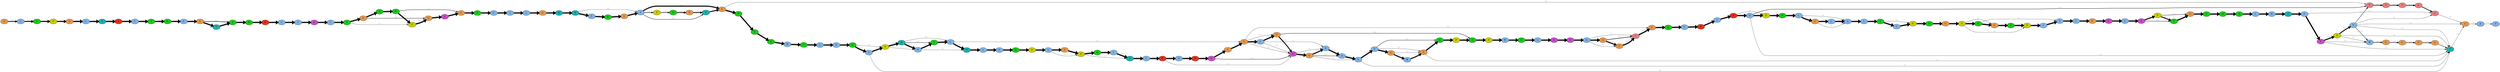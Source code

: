 digraph {
	rankdir="LR";
	"1"[label="G", fontsize=15, style="filled", fillcolor="#E6994D", distribution="S:7e-01 D:8e-02 G:2e-01 H:8e-02", sequences="B2ZRS9.1_RecName__Full=Ricin_B-like_lectin__AltName__Full=Clitocybe_nebularis_lectin__Short=CNL:S;pdb:S;KXN92490.1_hypothetical_protein_AN958_07437__Leucoagaricus_sp._SymC.cos_:D;OAX37100.1_hypothetical_protein_K503DRAFT_801499__Rhizopogon_vinicolor_AM-OR11-026_:S;XP_001832864.1_hypothetical_protein_CC1G_10083__Coprinopsis_cinerea_okayama7_130_:S;OJA13289.1_hypothetical_protein_AZE42_12183__Rhizopogon_vesiculosus_:S;KIJ35590.1_carbohydrate-binding_module_family_13_protein__Sphaerobolus_stellatus_SS14_:S;KZP23986.1_carbohydrate-binding_module_family_13_protein__Fibulorhizoctonia_sp._CBS_109695_:S;KIJ40595.1_carbohydrate-binding_module_family_13_protein__Sphaerobolus_stellatus_SS14_:S;OAX37095.1_hypothetical_protein_K503DRAFT_857563__Rhizopogon_vinicolor_AM-OR11-026_:S;KZP23987.1_carbohydrate-binding_module_family_13_protein__Fibulorhizoctonia_sp._CBS_109695_:H;CUA76480.1_hypothetical_protein_RSOLAG22IIIB_12330__Rhizoctonia_solani_:G;XP_011126437.1_hypothetical_protein_AOL_s00173g393__Arthrobotrys_oligospora_ATCC_24927_:G"];
	"1"->"2"[fontsize=12, fontcolor=darkgray, penwidth=5, dir=forward, label="35%", sequences="B2ZRS9.1_RecName__Full=Ricin_B-like_lectin__AltName__Full=Clitocybe_nebularis_lectin__Short=CNL,pdb,KXN92490.1_hypothetical_protein_AN958_07437__Leucoagaricus_sp._SymC.cos_,OAX37100.1_hypothetical_protein_K503DRAFT_801499__Rhizopogon_vinicolor_AM-OR11-026_,XP_001832864.1_hypothetical_protein_CC1G_10083__Coprinopsis_cinerea_okayama7_130_,OJA13289.1_hypothetical_protein_AZE42_12183__Rhizopogon_vesiculosus_,KIJ35590.1_carbohydrate-binding_module_family_13_protein__Sphaerobolus_stellatus_SS14_,KZP23986.1_carbohydrate-binding_module_family_13_protein__Fibulorhizoctonia_sp._CBS_109695_,KIJ40595.1_carbohydrate-binding_module_family_13_protein__Sphaerobolus_stellatus_SS14_,OAX37095.1_hypothetical_protein_K503DRAFT_857563__Rhizopogon_vinicolor_AM-OR11-026_,KZP23987.1_carbohydrate-binding_module_family_13_protein__Fibulorhizoctonia_sp._CBS_109695_,CUA76480.1_hypothetical_protein_RSOLAG22IIIB_12330__Rhizoctonia_solani_,XP_011126437.1_hypothetical_protein_AOL_s00173g393__Arthrobotrys_oligospora_ATCC_24927_"];
	"2"[label="L", fontsize=15, style="filled", fillcolor="#80B3E6", distribution="F:6e-02 I:7e-01 L:3e-01", sequences="B2ZRS9.1_RecName__Full=Ricin_B-like_lectin__AltName__Full=Clitocybe_nebularis_lectin__Short=CNL:I;pdb:I;KXN92490.1_hypothetical_protein_AN958_07437__Leucoagaricus_sp._SymC.cos_:I;WP_030878171.1_hypothetical_protein__Streptomyces_varsoviensis_:I;WP_017537516.1_MULTISPECIES__hypothetical_protein__Nocardiopsis_:I;WP_017627737.1_hypothetical_protein__Nocardiopsis_chromatogenes_:I;OAX37100.1_hypothetical_protein_K503DRAFT_801499__Rhizopogon_vinicolor_AM-OR11-026_:I;XP_001832864.1_hypothetical_protein_CC1G_10083__Coprinopsis_cinerea_okayama7_130_:L;OJA13289.1_hypothetical_protein_AZE42_12183__Rhizopogon_vesiculosus_:I;KIJ35590.1_carbohydrate-binding_module_family_13_protein__Sphaerobolus_stellatus_SS14_:L;KZP23986.1_carbohydrate-binding_module_family_13_protein__Fibulorhizoctonia_sp._CBS_109695_:I;KIJ40595.1_carbohydrate-binding_module_family_13_protein__Sphaerobolus_stellatus_SS14_:L;OAX37095.1_hypothetical_protein_K503DRAFT_857563__Rhizopogon_vinicolor_AM-OR11-026_:I;KZP23987.1_carbohydrate-binding_module_family_13_protein__Fibulorhizoctonia_sp._CBS_109695_:F;CUA76480.1_hypothetical_protein_RSOLAG22IIIB_12330__Rhizoctonia_solani_:I;XP_011126437.1_hypothetical_protein_AOL_s00173g393__Arthrobotrys_oligospora_ATCC_24927_:L"];
	"2"->"4"[fontsize=12, fontcolor=darkgray, penwidth=6, dir=forward, label="43%", sequences="B2ZRS9.1_RecName__Full=Ricin_B-like_lectin__AltName__Full=Clitocybe_nebularis_lectin__Short=CNL,pdb,KXN92490.1_hypothetical_protein_AN958_07437__Leucoagaricus_sp._SymC.cos_,WP_030878171.1_hypothetical_protein__Streptomyces_varsoviensis_,WP_017537516.1_MULTISPECIES__hypothetical_protein__Nocardiopsis_,WP_017627737.1_hypothetical_protein__Nocardiopsis_chromatogenes_,OAX37100.1_hypothetical_protein_K503DRAFT_801499__Rhizopogon_vinicolor_AM-OR11-026_,XP_001832864.1_hypothetical_protein_CC1G_10083__Coprinopsis_cinerea_okayama7_130_,OJA13289.1_hypothetical_protein_AZE42_12183__Rhizopogon_vesiculosus_,KIJ35590.1_carbohydrate-binding_module_family_13_protein__Sphaerobolus_stellatus_SS14_,KZP23986.1_carbohydrate-binding_module_family_13_protein__Fibulorhizoctonia_sp._CBS_109695_,KIJ40595.1_carbohydrate-binding_module_family_13_protein__Sphaerobolus_stellatus_SS14_,OAX37095.1_hypothetical_protein_K503DRAFT_857563__Rhizopogon_vinicolor_AM-OR11-026_,KZP23987.1_carbohydrate-binding_module_family_13_protein__Fibulorhizoctonia_sp._CBS_109695_,CUA76480.1_hypothetical_protein_RSOLAG22IIIB_12330__Rhizoctonia_solani_,XP_011126437.1_hypothetical_protein_AOL_s00173g393__Arthrobotrys_oligospora_ATCC_24927_"];
	"4"[label="T", fontsize=15, style="filled", fillcolor="#1ACC1A", distribution="P:5e-02 Q:2e-01 A:5e-02 S:2e-01 T:1e-01 E:3e-01 L:2e-01", sequences="B2ZRS9.1_RecName__Full=Ricin_B-like_lectin__AltName__Full=Clitocybe_nebularis_lectin__Short=CNL:T;pdb:T;KXN92490.1_hypothetical_protein_AN958_07437__Leucoagaricus_sp._SymC.cos_:P;WP_030878171.1_hypothetical_protein__Streptomyces_varsoviensis_:E;WP_017537516.1_MULTISPECIES__hypothetical_protein__Nocardiopsis_:Q;WP_017627737.1_hypothetical_protein__Nocardiopsis_chromatogenes_:Q;OAX37100.1_hypothetical_protein_K503DRAFT_801499__Rhizopogon_vinicolor_AM-OR11-026_:L;XP_001832864.1_hypothetical_protein_CC1G_10083__Coprinopsis_cinerea_okayama7_130_:S;OJA13289.1_hypothetical_protein_AZE42_12183__Rhizopogon_vesiculosus_:L;KIJ35590.1_carbohydrate-binding_module_family_13_protein__Sphaerobolus_stellatus_SS14_:Q;KIJ97461.1_carbohydrate-binding_module_family_13_protein__Laccaria_amethystina_LaAM-08-1_:A;KZP23986.1_carbohydrate-binding_module_family_13_protein__Fibulorhizoctonia_sp._CBS_109695_:E;KIJ40595.1_carbohydrate-binding_module_family_13_protein__Sphaerobolus_stellatus_SS14_:Q;OAX37095.1_hypothetical_protein_K503DRAFT_857563__Rhizopogon_vinicolor_AM-OR11-026_:L;KZP23987.1_carbohydrate-binding_module_family_13_protein__Fibulorhizoctonia_sp._CBS_109695_:E;CUA76480.1_hypothetical_protein_RSOLAG22IIIB_12330__Rhizoctonia_solani_:E;XP_011126437.1_hypothetical_protein_AOL_s00173g393__Arthrobotrys_oligospora_ATCC_24927_:E;AJQ00848.1_hypothetical_protein_H751_YJM248B00183__Saccharomyces_cerevisiae_YJM248_:S;AJP37156.1_hypothetical_protein_F842_YJM1078B00184__Saccharomyces_cerevisiae_YJM1078_:S"];
	"4"->"5"[fontsize=12, fontcolor=darkgray, penwidth=7, dir=forward, label="51%", sequences="B2ZRS9.1_RecName__Full=Ricin_B-like_lectin__AltName__Full=Clitocybe_nebularis_lectin__Short=CNL,pdb,KXN92490.1_hypothetical_protein_AN958_07437__Leucoagaricus_sp._SymC.cos_,WP_030878171.1_hypothetical_protein__Streptomyces_varsoviensis_,WP_017537516.1_MULTISPECIES__hypothetical_protein__Nocardiopsis_,WP_017627737.1_hypothetical_protein__Nocardiopsis_chromatogenes_,OAX37100.1_hypothetical_protein_K503DRAFT_801499__Rhizopogon_vinicolor_AM-OR11-026_,XP_001832864.1_hypothetical_protein_CC1G_10083__Coprinopsis_cinerea_okayama7_130_,OJA13289.1_hypothetical_protein_AZE42_12183__Rhizopogon_vesiculosus_,KIJ35590.1_carbohydrate-binding_module_family_13_protein__Sphaerobolus_stellatus_SS14_,KIJ97461.1_carbohydrate-binding_module_family_13_protein__Laccaria_amethystina_LaAM-08-1_,KZP23986.1_carbohydrate-binding_module_family_13_protein__Fibulorhizoctonia_sp._CBS_109695_,KIJ40595.1_carbohydrate-binding_module_family_13_protein__Sphaerobolus_stellatus_SS14_,OAX37095.1_hypothetical_protein_K503DRAFT_857563__Rhizopogon_vinicolor_AM-OR11-026_,KZP23987.1_carbohydrate-binding_module_family_13_protein__Fibulorhizoctonia_sp._CBS_109695_,CUA76480.1_hypothetical_protein_RSOLAG22IIIB_12330__Rhizoctonia_solani_,XP_011126437.1_hypothetical_protein_AOL_s00173g393__Arthrobotrys_oligospora_ATCC_24927_,AJQ00848.1_hypothetical_protein_H751_YJM248B00183__Saccharomyces_cerevisiae_YJM248_,AJP37156.1_hypothetical_protein_F842_YJM1078B00184__Saccharomyces_cerevisiae_YJM1078_"];
	"5"[label="P", fontsize=15, style="filled", fillcolor="#CCCC00", distribution="P:6e-01 Q:1e-01 S:1e-01 G:2e-01 N:5e-02", sequences="B2ZRS9.1_RecName__Full=Ricin_B-like_lectin__AltName__Full=Clitocybe_nebularis_lectin__Short=CNL:P;pdb:P;KXN92490.1_hypothetical_protein_AN958_07437__Leucoagaricus_sp._SymC.cos_:G;WP_030878171.1_hypothetical_protein__Streptomyces_varsoviensis_:P;WP_017537516.1_MULTISPECIES__hypothetical_protein__Nocardiopsis_:P;WP_017627737.1_hypothetical_protein__Nocardiopsis_chromatogenes_:Q;OAX37100.1_hypothetical_protein_K503DRAFT_801499__Rhizopogon_vinicolor_AM-OR11-026_:P;OAX32419.1_hypothetical_protein_K503DRAFT_608329__Rhizopogon_vinicolor_AM-OR11-026_:P;XP_001832864.1_hypothetical_protein_CC1G_10083__Coprinopsis_cinerea_okayama7_130_:Q;OJA13289.1_hypothetical_protein_AZE42_12183__Rhizopogon_vesiculosus_:P;KIJ35590.1_carbohydrate-binding_module_family_13_protein__Sphaerobolus_stellatus_SS14_:P;KIJ97461.1_carbohydrate-binding_module_family_13_protein__Laccaria_amethystina_LaAM-08-1_:P;KZP23986.1_carbohydrate-binding_module_family_13_protein__Fibulorhizoctonia_sp._CBS_109695_:G;KIJ40595.1_carbohydrate-binding_module_family_13_protein__Sphaerobolus_stellatus_SS14_:P;OAX37095.1_hypothetical_protein_K503DRAFT_857563__Rhizopogon_vinicolor_AM-OR11-026_:P;KZP23987.1_carbohydrate-binding_module_family_13_protein__Fibulorhizoctonia_sp._CBS_109695_:G;CUA76480.1_hypothetical_protein_RSOLAG22IIIB_12330__Rhizoctonia_solani_:P;XP_011126437.1_hypothetical_protein_AOL_s00173g393__Arthrobotrys_oligospora_ATCC_24927_:N;AJQ00848.1_hypothetical_protein_H751_YJM248B00183__Saccharomyces_cerevisiae_YJM248_:S;AJP37156.1_hypothetical_protein_F842_YJM1078B00184__Saccharomyces_cerevisiae_YJM1078_:S"];
	"5"->"6"[fontsize=12, fontcolor=darkgray, penwidth=7, dir=forward, label="54%", sequences="B2ZRS9.1_RecName__Full=Ricin_B-like_lectin__AltName__Full=Clitocybe_nebularis_lectin__Short=CNL,pdb,KXN92490.1_hypothetical_protein_AN958_07437__Leucoagaricus_sp._SymC.cos_,WP_030878171.1_hypothetical_protein__Streptomyces_varsoviensis_,WP_017537516.1_MULTISPECIES__hypothetical_protein__Nocardiopsis_,WP_017627737.1_hypothetical_protein__Nocardiopsis_chromatogenes_,OAX37100.1_hypothetical_protein_K503DRAFT_801499__Rhizopogon_vinicolor_AM-OR11-026_,OAX32419.1_hypothetical_protein_K503DRAFT_608329__Rhizopogon_vinicolor_AM-OR11-026_,XP_001832864.1_hypothetical_protein_CC1G_10083__Coprinopsis_cinerea_okayama7_130_,OJA13289.1_hypothetical_protein_AZE42_12183__Rhizopogon_vesiculosus_,KIJ35590.1_carbohydrate-binding_module_family_13_protein__Sphaerobolus_stellatus_SS14_,KIJ97461.1_carbohydrate-binding_module_family_13_protein__Laccaria_amethystina_LaAM-08-1_,KZP23986.1_carbohydrate-binding_module_family_13_protein__Fibulorhizoctonia_sp._CBS_109695_,KIJ40595.1_carbohydrate-binding_module_family_13_protein__Sphaerobolus_stellatus_SS14_,OAX37095.1_hypothetical_protein_K503DRAFT_857563__Rhizopogon_vinicolor_AM-OR11-026_,KZP23987.1_carbohydrate-binding_module_family_13_protein__Fibulorhizoctonia_sp._CBS_109695_,CUA76480.1_hypothetical_protein_RSOLAG22IIIB_12330__Rhizoctonia_solani_,XP_011126437.1_hypothetical_protein_AOL_s00173g393__Arthrobotrys_oligospora_ATCC_24927_,AJQ00848.1_hypothetical_protein_H751_YJM248B00183__Saccharomyces_cerevisiae_YJM248_,AJP37156.1_hypothetical_protein_F842_YJM1078B00184__Saccharomyces_cerevisiae_YJM1078_"];
	"6"[label="G", fontsize=15, style="filled", fillcolor="#E6994D", distribution="Q:8e-02 R:4e-02 G:9e-01", sequences="B2ZRS9.1_RecName__Full=Ricin_B-like_lectin__AltName__Full=Clitocybe_nebularis_lectin__Short=CNL:G;pdb:G;KXN92490.1_hypothetical_protein_AN958_07437__Leucoagaricus_sp._SymC.cos_:R;WP_030878171.1_hypothetical_protein__Streptomyces_varsoviensis_:G;WP_017537516.1_MULTISPECIES__hypothetical_protein__Nocardiopsis_:G;WP_017627737.1_hypothetical_protein__Nocardiopsis_chromatogenes_:G;OAX37100.1_hypothetical_protein_K503DRAFT_801499__Rhizopogon_vinicolor_AM-OR11-026_:G;OAX32419.1_hypothetical_protein_K503DRAFT_608329__Rhizopogon_vinicolor_AM-OR11-026_:G;OJA12299.1_hypothetical_protein_AZE42_08737__Rhizopogon_vesiculosus_:G;XP_001832864.1_hypothetical_protein_CC1G_10083__Coprinopsis_cinerea_okayama7_130_:G;OJA13289.1_hypothetical_protein_AZE42_12183__Rhizopogon_vesiculosus_:G;KIJ35590.1_carbohydrate-binding_module_family_13_protein__Sphaerobolus_stellatus_SS14_:G;XP_002470041.1_predicted_protein__Postia_placenta_Mad-698-R_:G;KIJ97461.1_carbohydrate-binding_module_family_13_protein__Laccaria_amethystina_LaAM-08-1_:G;KZP23986.1_carbohydrate-binding_module_family_13_protein__Fibulorhizoctonia_sp._CBS_109695_:Q;KIJ40595.1_carbohydrate-binding_module_family_13_protein__Sphaerobolus_stellatus_SS14_:G;OAX37095.1_hypothetical_protein_K503DRAFT_857563__Rhizopogon_vinicolor_AM-OR11-026_:G;KZP23987.1_carbohydrate-binding_module_family_13_protein__Fibulorhizoctonia_sp._CBS_109695_:Q;CUA76480.1_hypothetical_protein_RSOLAG22IIIB_12330__Rhizoctonia_solani_:G;KIM24206.1_carbohydrate-binding_module_family_13_protein__Serendipita_vermifera_MAFF_305830_:G;XP_011126437.1_hypothetical_protein_AOL_s00173g393__Arthrobotrys_oligospora_ATCC_24927_:G;SMC54166.1_Ricin-type_beta-trefoil_lectin_domain-like__Chryseobacterium_sp._YR221_:G;AJQ00848.1_hypothetical_protein_H751_YJM248B00183__Saccharomyces_cerevisiae_YJM248_:G;AJP37156.1_hypothetical_protein_F842_YJM1078B00184__Saccharomyces_cerevisiae_YJM1078_:G;WP_042364264.1_hypothetical_protein__Streptacidiphilus_neutrinimicus_:G"];
	"6"->"7"[fontsize=12, fontcolor=darkgray, penwidth=8, dir=forward, label="68%", sequences="B2ZRS9.1_RecName__Full=Ricin_B-like_lectin__AltName__Full=Clitocybe_nebularis_lectin__Short=CNL,pdb,KXN92490.1_hypothetical_protein_AN958_07437__Leucoagaricus_sp._SymC.cos_,WP_030878171.1_hypothetical_protein__Streptomyces_varsoviensis_,WP_017537516.1_MULTISPECIES__hypothetical_protein__Nocardiopsis_,WP_017627737.1_hypothetical_protein__Nocardiopsis_chromatogenes_,OAX37100.1_hypothetical_protein_K503DRAFT_801499__Rhizopogon_vinicolor_AM-OR11-026_,OAX32419.1_hypothetical_protein_K503DRAFT_608329__Rhizopogon_vinicolor_AM-OR11-026_,OJA12299.1_hypothetical_protein_AZE42_08737__Rhizopogon_vesiculosus_,XP_001832864.1_hypothetical_protein_CC1G_10083__Coprinopsis_cinerea_okayama7_130_,OJA13289.1_hypothetical_protein_AZE42_12183__Rhizopogon_vesiculosus_,KIJ35590.1_carbohydrate-binding_module_family_13_protein__Sphaerobolus_stellatus_SS14_,XP_002470041.1_predicted_protein__Postia_placenta_Mad-698-R_,KIJ97461.1_carbohydrate-binding_module_family_13_protein__Laccaria_amethystina_LaAM-08-1_,KZP23986.1_carbohydrate-binding_module_family_13_protein__Fibulorhizoctonia_sp._CBS_109695_,KIJ40595.1_carbohydrate-binding_module_family_13_protein__Sphaerobolus_stellatus_SS14_,OAX37095.1_hypothetical_protein_K503DRAFT_857563__Rhizopogon_vinicolor_AM-OR11-026_,KZP23987.1_carbohydrate-binding_module_family_13_protein__Fibulorhizoctonia_sp._CBS_109695_,CUA76480.1_hypothetical_protein_RSOLAG22IIIB_12330__Rhizoctonia_solani_,KIM24206.1_carbohydrate-binding_module_family_13_protein__Serendipita_vermifera_MAFF_305830_,XP_011126437.1_hypothetical_protein_AOL_s00173g393__Arthrobotrys_oligospora_ATCC_24927_,SMC54166.1_Ricin-type_beta-trefoil_lectin_domain-like__Chryseobacterium_sp._YR221_,AJQ00848.1_hypothetical_protein_H751_YJM248B00183__Saccharomyces_cerevisiae_YJM248_,AJP37156.1_hypothetical_protein_F842_YJM1078B00184__Saccharomyces_cerevisiae_YJM1078_,WP_042364264.1_hypothetical_protein__Streptacidiphilus_neutrinimicus_"];
	"7"[label="L", fontsize=15, style="filled", fillcolor="#80B3E6", distribution="A:4e-02 R:4e-02 S:4e-02 T:5e-01 E:8e-02 V:4e-02 F:8e-02 H:4e-02 I:1e-01 K:4e-02", sequences="B2ZRS9.1_RecName__Full=Ricin_B-like_lectin__AltName__Full=Clitocybe_nebularis_lectin__Short=CNL:T;pdb:T;KXN92490.1_hypothetical_protein_AN958_07437__Leucoagaricus_sp._SymC.cos_:R;WP_030878171.1_hypothetical_protein__Streptomyces_varsoviensis_:T;WP_017537516.1_MULTISPECIES__hypothetical_protein__Nocardiopsis_:E;WP_017627737.1_hypothetical_protein__Nocardiopsis_chromatogenes_:E;OAX37100.1_hypothetical_protein_K503DRAFT_801499__Rhizopogon_vinicolor_AM-OR11-026_:T;OAX32419.1_hypothetical_protein_K503DRAFT_608329__Rhizopogon_vinicolor_AM-OR11-026_:T;OJA12299.1_hypothetical_protein_AZE42_08737__Rhizopogon_vesiculosus_:T;XP_001832864.1_hypothetical_protein_CC1G_10083__Coprinopsis_cinerea_okayama7_130_:V;OJA13289.1_hypothetical_protein_AZE42_12183__Rhizopogon_vesiculosus_:T;KIJ35590.1_carbohydrate-binding_module_family_13_protein__Sphaerobolus_stellatus_SS14_:T;XP_002470041.1_predicted_protein__Postia_placenta_Mad-698-R_:T;KIJ97461.1_carbohydrate-binding_module_family_13_protein__Laccaria_amethystina_LaAM-08-1_:I;KZP23986.1_carbohydrate-binding_module_family_13_protein__Fibulorhizoctonia_sp._CBS_109695_:I;KIJ40595.1_carbohydrate-binding_module_family_13_protein__Sphaerobolus_stellatus_SS14_:T;OAX37095.1_hypothetical_protein_K503DRAFT_857563__Rhizopogon_vinicolor_AM-OR11-026_:T;KZP23987.1_carbohydrate-binding_module_family_13_protein__Fibulorhizoctonia_sp._CBS_109695_:T;CUA76480.1_hypothetical_protein_RSOLAG22IIIB_12330__Rhizoctonia_solani_:K;KIM24206.1_carbohydrate-binding_module_family_13_protein__Serendipita_vermifera_MAFF_305830_:I;XP_011126437.1_hypothetical_protein_AOL_s00173g393__Arthrobotrys_oligospora_ATCC_24927_:H;SMC54166.1_Ricin-type_beta-trefoil_lectin_domain-like__Chryseobacterium_sp._YR221_:T;AJQ00848.1_hypothetical_protein_H751_YJM248B00183__Saccharomyces_cerevisiae_YJM248_:F;AJP37156.1_hypothetical_protein_F842_YJM1078B00184__Saccharomyces_cerevisiae_YJM1078_:F;WP_042364264.1_hypothetical_protein__Streptacidiphilus_neutrinimicus_:A;KKO96557.1_hypothetical_protein_THAR02_11341__Trichoderma_harzianum_:S"];
	"7"->"8"[fontsize=12, fontcolor=darkgray, penwidth=8, dir=forward, label="70%", sequences="B2ZRS9.1_RecName__Full=Ricin_B-like_lectin__AltName__Full=Clitocybe_nebularis_lectin__Short=CNL,pdb,KXN92490.1_hypothetical_protein_AN958_07437__Leucoagaricus_sp._SymC.cos_,WP_030878171.1_hypothetical_protein__Streptomyces_varsoviensis_,WP_017537516.1_MULTISPECIES__hypothetical_protein__Nocardiopsis_,WP_017627737.1_hypothetical_protein__Nocardiopsis_chromatogenes_,OAX37100.1_hypothetical_protein_K503DRAFT_801499__Rhizopogon_vinicolor_AM-OR11-026_,OAX32419.1_hypothetical_protein_K503DRAFT_608329__Rhizopogon_vinicolor_AM-OR11-026_,OJA12299.1_hypothetical_protein_AZE42_08737__Rhizopogon_vesiculosus_,XP_001832864.1_hypothetical_protein_CC1G_10083__Coprinopsis_cinerea_okayama7_130_,OJA13289.1_hypothetical_protein_AZE42_12183__Rhizopogon_vesiculosus_,KIJ35590.1_carbohydrate-binding_module_family_13_protein__Sphaerobolus_stellatus_SS14_,XP_002470041.1_predicted_protein__Postia_placenta_Mad-698-R_,KIJ97461.1_carbohydrate-binding_module_family_13_protein__Laccaria_amethystina_LaAM-08-1_,KZP23986.1_carbohydrate-binding_module_family_13_protein__Fibulorhizoctonia_sp._CBS_109695_,KIJ40595.1_carbohydrate-binding_module_family_13_protein__Sphaerobolus_stellatus_SS14_,OAX37095.1_hypothetical_protein_K503DRAFT_857563__Rhizopogon_vinicolor_AM-OR11-026_,KZP23987.1_carbohydrate-binding_module_family_13_protein__Fibulorhizoctonia_sp._CBS_109695_,CUA76480.1_hypothetical_protein_RSOLAG22IIIB_12330__Rhizoctonia_solani_,KIM24206.1_carbohydrate-binding_module_family_13_protein__Serendipita_vermifera_MAFF_305830_,XP_011126437.1_hypothetical_protein_AOL_s00173g393__Arthrobotrys_oligospora_ATCC_24927_,SMC54166.1_Ricin-type_beta-trefoil_lectin_domain-like__Chryseobacterium_sp._YR221_,AJQ00848.1_hypothetical_protein_H751_YJM248B00183__Saccharomyces_cerevisiae_YJM248_,AJP37156.1_hypothetical_protein_F842_YJM1078B00184__Saccharomyces_cerevisiae_YJM1078_,WP_042364264.1_hypothetical_protein__Streptacidiphilus_neutrinimicus_,KKO96557.1_hypothetical_protein_THAR02_11341__Trichoderma_harzianum_"];
	"8"[label="Y", fontsize=15, style="filled", fillcolor="#1AB3B3", distribution="S:8e-02 F:4e-02 Y:9e-01", sequences="B2ZRS9.1_RecName__Full=Ricin_B-like_lectin__AltName__Full=Clitocybe_nebularis_lectin__Short=CNL:Y;pdb:Y;KXN92490.1_hypothetical_protein_AN958_07437__Leucoagaricus_sp._SymC.cos_:Y;WP_030878171.1_hypothetical_protein__Streptomyces_varsoviensis_:Y;WP_017537516.1_MULTISPECIES__hypothetical_protein__Nocardiopsis_:Y;WP_017627737.1_hypothetical_protein__Nocardiopsis_chromatogenes_:Y;OAX37100.1_hypothetical_protein_K503DRAFT_801499__Rhizopogon_vinicolor_AM-OR11-026_:Y;OAX32419.1_hypothetical_protein_K503DRAFT_608329__Rhizopogon_vinicolor_AM-OR11-026_:Y;OJA12299.1_hypothetical_protein_AZE42_08737__Rhizopogon_vesiculosus_:Y;XP_001832864.1_hypothetical_protein_CC1G_10083__Coprinopsis_cinerea_okayama7_130_:Y;OJA13289.1_hypothetical_protein_AZE42_12183__Rhizopogon_vesiculosus_:Y;KIJ35590.1_carbohydrate-binding_module_family_13_protein__Sphaerobolus_stellatus_SS14_:Y;XP_002470041.1_predicted_protein__Postia_placenta_Mad-698-R_:F;KIJ97461.1_carbohydrate-binding_module_family_13_protein__Laccaria_amethystina_LaAM-08-1_:Y;KZP23986.1_carbohydrate-binding_module_family_13_protein__Fibulorhizoctonia_sp._CBS_109695_:Y;KIJ40595.1_carbohydrate-binding_module_family_13_protein__Sphaerobolus_stellatus_SS14_:Y;OAX37095.1_hypothetical_protein_K503DRAFT_857563__Rhizopogon_vinicolor_AM-OR11-026_:Y;KZP23987.1_carbohydrate-binding_module_family_13_protein__Fibulorhizoctonia_sp._CBS_109695_:Y;CUA76480.1_hypothetical_protein_RSOLAG22IIIB_12330__Rhizoctonia_solani_:Y;KIM24206.1_carbohydrate-binding_module_family_13_protein__Serendipita_vermifera_MAFF_305830_:Y;XP_011126437.1_hypothetical_protein_AOL_s00173g393__Arthrobotrys_oligospora_ATCC_24927_:Y;SMC54166.1_Ricin-type_beta-trefoil_lectin_domain-like__Chryseobacterium_sp._YR221_:Y;AJQ00848.1_hypothetical_protein_H751_YJM248B00183__Saccharomyces_cerevisiae_YJM248_:S;AJP37156.1_hypothetical_protein_F842_YJM1078B00184__Saccharomyces_cerevisiae_YJM1078_:S;WP_042364264.1_hypothetical_protein__Streptacidiphilus_neutrinimicus_:Y;KKO96557.1_hypothetical_protein_THAR02_11341__Trichoderma_harzianum_:Y"];
	"8"->"9"[fontsize=12, fontcolor=darkgray, penwidth=8, dir=forward, label="70%", sequences="B2ZRS9.1_RecName__Full=Ricin_B-like_lectin__AltName__Full=Clitocybe_nebularis_lectin__Short=CNL,pdb,KXN92490.1_hypothetical_protein_AN958_07437__Leucoagaricus_sp._SymC.cos_,WP_030878171.1_hypothetical_protein__Streptomyces_varsoviensis_,WP_017537516.1_MULTISPECIES__hypothetical_protein__Nocardiopsis_,WP_017627737.1_hypothetical_protein__Nocardiopsis_chromatogenes_,OAX37100.1_hypothetical_protein_K503DRAFT_801499__Rhizopogon_vinicolor_AM-OR11-026_,OAX32419.1_hypothetical_protein_K503DRAFT_608329__Rhizopogon_vinicolor_AM-OR11-026_,OJA12299.1_hypothetical_protein_AZE42_08737__Rhizopogon_vesiculosus_,XP_001832864.1_hypothetical_protein_CC1G_10083__Coprinopsis_cinerea_okayama7_130_,OJA13289.1_hypothetical_protein_AZE42_12183__Rhizopogon_vesiculosus_,KIJ35590.1_carbohydrate-binding_module_family_13_protein__Sphaerobolus_stellatus_SS14_,XP_002470041.1_predicted_protein__Postia_placenta_Mad-698-R_,KIJ97461.1_carbohydrate-binding_module_family_13_protein__Laccaria_amethystina_LaAM-08-1_,KZP23986.1_carbohydrate-binding_module_family_13_protein__Fibulorhizoctonia_sp._CBS_109695_,KIJ40595.1_carbohydrate-binding_module_family_13_protein__Sphaerobolus_stellatus_SS14_,OAX37095.1_hypothetical_protein_K503DRAFT_857563__Rhizopogon_vinicolor_AM-OR11-026_,KZP23987.1_carbohydrate-binding_module_family_13_protein__Fibulorhizoctonia_sp._CBS_109695_,CUA76480.1_hypothetical_protein_RSOLAG22IIIB_12330__Rhizoctonia_solani_,KIM24206.1_carbohydrate-binding_module_family_13_protein__Serendipita_vermifera_MAFF_305830_,XP_011126437.1_hypothetical_protein_AOL_s00173g393__Arthrobotrys_oligospora_ATCC_24927_,SMC54166.1_Ricin-type_beta-trefoil_lectin_domain-like__Chryseobacterium_sp._YR221_,AJQ00848.1_hypothetical_protein_H751_YJM248B00183__Saccharomyces_cerevisiae_YJM248_,AJP37156.1_hypothetical_protein_F842_YJM1078B00184__Saccharomyces_cerevisiae_YJM1078_,WP_042364264.1_hypothetical_protein__Streptacidiphilus_neutrinimicus_,KKO96557.1_hypothetical_protein_THAR02_11341__Trichoderma_harzianum_"];
	"9"[label="K", fontsize=15, style="filled", fillcolor="#E6331A", distribution="A:4e-02 Q:4e-02 R:3e-01 T:8e-02 F:8e-02 V:4e-02 W:4e-02 K:1e-01 L:8e-02 N:2e-01", sequences="B2ZRS9.1_RecName__Full=Ricin_B-like_lectin__AltName__Full=Clitocybe_nebularis_lectin__Short=CNL:N;pdb:N;KXN92490.1_hypothetical_protein_AN958_07437__Leucoagaricus_sp._SymC.cos_:R;WP_030878171.1_hypothetical_protein__Streptomyces_varsoviensis_:A;WP_017537516.1_MULTISPECIES__hypothetical_protein__Nocardiopsis_:F;WP_017627737.1_hypothetical_protein__Nocardiopsis_chromatogenes_:L;OAX37100.1_hypothetical_protein_K503DRAFT_801499__Rhizopogon_vinicolor_AM-OR11-026_:R;OAX32419.1_hypothetical_protein_K503DRAFT_608329__Rhizopogon_vinicolor_AM-OR11-026_:R;OJA12299.1_hypothetical_protein_AZE42_08737__Rhizopogon_vesiculosus_:R;XP_001832864.1_hypothetical_protein_CC1G_10083__Coprinopsis_cinerea_okayama7_130_:W;OJA13289.1_hypothetical_protein_AZE42_12183__Rhizopogon_vesiculosus_:R;KIJ35590.1_carbohydrate-binding_module_family_13_protein__Sphaerobolus_stellatus_SS14_:N;XP_002470041.1_predicted_protein__Postia_placenta_Mad-698-R_:L;KIJ97461.1_carbohydrate-binding_module_family_13_protein__Laccaria_amethystina_LaAM-08-1_:K;KZP23986.1_carbohydrate-binding_module_family_13_protein__Fibulorhizoctonia_sp._CBS_109695_:K;KIJ40595.1_carbohydrate-binding_module_family_13_protein__Sphaerobolus_stellatus_SS14_:N;OAX37095.1_hypothetical_protein_K503DRAFT_857563__Rhizopogon_vinicolor_AM-OR11-026_:R;KZP23987.1_carbohydrate-binding_module_family_13_protein__Fibulorhizoctonia_sp._CBS_109695_:K;CUA76480.1_hypothetical_protein_RSOLAG22IIIB_12330__Rhizoctonia_solani_:Q;KIM24206.1_carbohydrate-binding_module_family_13_protein__Serendipita_vermifera_MAFF_305830_:V;XP_011126437.1_hypothetical_protein_AOL_s00173g393__Arthrobotrys_oligospora_ATCC_24927_:R;SMC54166.1_Ricin-type_beta-trefoil_lectin_domain-like__Chryseobacterium_sp._YR221_:T;AJQ00848.1_hypothetical_protein_H751_YJM248B00183__Saccharomyces_cerevisiae_YJM248_:R;AJP37156.1_hypothetical_protein_F842_YJM1078B00184__Saccharomyces_cerevisiae_YJM1078_:R;WP_042364264.1_hypothetical_protein__Streptacidiphilus_neutrinimicus_:T;KKO96557.1_hypothetical_protein_THAR02_11341__Trichoderma_harzianum_:F"];
	"9"->"10"[fontsize=12, fontcolor=darkgray, penwidth=8, dir=forward, label="70%", sequences="B2ZRS9.1_RecName__Full=Ricin_B-like_lectin__AltName__Full=Clitocybe_nebularis_lectin__Short=CNL,pdb,KXN92490.1_hypothetical_protein_AN958_07437__Leucoagaricus_sp._SymC.cos_,WP_030878171.1_hypothetical_protein__Streptomyces_varsoviensis_,WP_017537516.1_MULTISPECIES__hypothetical_protein__Nocardiopsis_,WP_017627737.1_hypothetical_protein__Nocardiopsis_chromatogenes_,OAX37100.1_hypothetical_protein_K503DRAFT_801499__Rhizopogon_vinicolor_AM-OR11-026_,OAX32419.1_hypothetical_protein_K503DRAFT_608329__Rhizopogon_vinicolor_AM-OR11-026_,OJA12299.1_hypothetical_protein_AZE42_08737__Rhizopogon_vesiculosus_,XP_001832864.1_hypothetical_protein_CC1G_10083__Coprinopsis_cinerea_okayama7_130_,OJA13289.1_hypothetical_protein_AZE42_12183__Rhizopogon_vesiculosus_,KIJ35590.1_carbohydrate-binding_module_family_13_protein__Sphaerobolus_stellatus_SS14_,XP_002470041.1_predicted_protein__Postia_placenta_Mad-698-R_,KIJ97461.1_carbohydrate-binding_module_family_13_protein__Laccaria_amethystina_LaAM-08-1_,KZP23986.1_carbohydrate-binding_module_family_13_protein__Fibulorhizoctonia_sp._CBS_109695_,KIJ40595.1_carbohydrate-binding_module_family_13_protein__Sphaerobolus_stellatus_SS14_,OAX37095.1_hypothetical_protein_K503DRAFT_857563__Rhizopogon_vinicolor_AM-OR11-026_,KZP23987.1_carbohydrate-binding_module_family_13_protein__Fibulorhizoctonia_sp._CBS_109695_,CUA76480.1_hypothetical_protein_RSOLAG22IIIB_12330__Rhizoctonia_solani_,KIM24206.1_carbohydrate-binding_module_family_13_protein__Serendipita_vermifera_MAFF_305830_,XP_011126437.1_hypothetical_protein_AOL_s00173g393__Arthrobotrys_oligospora_ATCC_24927_,SMC54166.1_Ricin-type_beta-trefoil_lectin_domain-like__Chryseobacterium_sp._YR221_,AJQ00848.1_hypothetical_protein_H751_YJM248B00183__Saccharomyces_cerevisiae_YJM248_,AJP37156.1_hypothetical_protein_F842_YJM1078B00184__Saccharomyces_cerevisiae_YJM1078_,WP_042364264.1_hypothetical_protein__Streptacidiphilus_neutrinimicus_,KKO96557.1_hypothetical_protein_THAR02_11341__Trichoderma_harzianum_"];
	"10"[label="I", fontsize=15, style="filled", fillcolor="#80B3E6", distribution="V:4e-02 I:8e-01 L:2e-01", sequences="B2ZRS9.1_RecName__Full=Ricin_B-like_lectin__AltName__Full=Clitocybe_nebularis_lectin__Short=CNL:I;pdb:I;KXN92490.1_hypothetical_protein_AN958_07437__Leucoagaricus_sp._SymC.cos_:L;WP_030878171.1_hypothetical_protein__Streptomyces_varsoviensis_:I;WP_017537516.1_MULTISPECIES__hypothetical_protein__Nocardiopsis_:I;WP_017627737.1_hypothetical_protein__Nocardiopsis_chromatogenes_:I;OAX37100.1_hypothetical_protein_K503DRAFT_801499__Rhizopogon_vinicolor_AM-OR11-026_:L;OAX32419.1_hypothetical_protein_K503DRAFT_608329__Rhizopogon_vinicolor_AM-OR11-026_:I;OJA12299.1_hypothetical_protein_AZE42_08737__Rhizopogon_vesiculosus_:L;XP_001832864.1_hypothetical_protein_CC1G_10083__Coprinopsis_cinerea_okayama7_130_:I;OJA13289.1_hypothetical_protein_AZE42_12183__Rhizopogon_vesiculosus_:I;KIJ35590.1_carbohydrate-binding_module_family_13_protein__Sphaerobolus_stellatus_SS14_:I;XP_002470041.1_predicted_protein__Postia_placenta_Mad-698-R_:I;KIJ97461.1_carbohydrate-binding_module_family_13_protein__Laccaria_amethystina_LaAM-08-1_:I;KZP23986.1_carbohydrate-binding_module_family_13_protein__Fibulorhizoctonia_sp._CBS_109695_:I;KIJ40595.1_carbohydrate-binding_module_family_13_protein__Sphaerobolus_stellatus_SS14_:I;OAX37095.1_hypothetical_protein_K503DRAFT_857563__Rhizopogon_vinicolor_AM-OR11-026_:L;KZP23987.1_carbohydrate-binding_module_family_13_protein__Fibulorhizoctonia_sp._CBS_109695_:I;CUA76480.1_hypothetical_protein_RSOLAG22IIIB_12330__Rhizoctonia_solani_:I;KIM24206.1_carbohydrate-binding_module_family_13_protein__Serendipita_vermifera_MAFF_305830_:I;XP_011126437.1_hypothetical_protein_AOL_s00173g393__Arthrobotrys_oligospora_ATCC_24927_:I;SMC54166.1_Ricin-type_beta-trefoil_lectin_domain-like__Chryseobacterium_sp._YR221_:L;AJQ00848.1_hypothetical_protein_H751_YJM248B00183__Saccharomyces_cerevisiae_YJM248_:I;AJP37156.1_hypothetical_protein_F842_YJM1078B00184__Saccharomyces_cerevisiae_YJM1078_:I;WP_042364264.1_hypothetical_protein__Streptacidiphilus_neutrinimicus_:I;KKO96557.1_hypothetical_protein_THAR02_11341__Trichoderma_harzianum_:V"];
	"10"->"11"[fontsize=12, fontcolor=darkgray, penwidth=8, dir=forward, label="70%", sequences="B2ZRS9.1_RecName__Full=Ricin_B-like_lectin__AltName__Full=Clitocybe_nebularis_lectin__Short=CNL,pdb,KXN92490.1_hypothetical_protein_AN958_07437__Leucoagaricus_sp._SymC.cos_,WP_030878171.1_hypothetical_protein__Streptomyces_varsoviensis_,WP_017537516.1_MULTISPECIES__hypothetical_protein__Nocardiopsis_,WP_017627737.1_hypothetical_protein__Nocardiopsis_chromatogenes_,OAX37100.1_hypothetical_protein_K503DRAFT_801499__Rhizopogon_vinicolor_AM-OR11-026_,OAX32419.1_hypothetical_protein_K503DRAFT_608329__Rhizopogon_vinicolor_AM-OR11-026_,OJA12299.1_hypothetical_protein_AZE42_08737__Rhizopogon_vesiculosus_,XP_001832864.1_hypothetical_protein_CC1G_10083__Coprinopsis_cinerea_okayama7_130_,OJA13289.1_hypothetical_protein_AZE42_12183__Rhizopogon_vesiculosus_,KIJ35590.1_carbohydrate-binding_module_family_13_protein__Sphaerobolus_stellatus_SS14_,XP_002470041.1_predicted_protein__Postia_placenta_Mad-698-R_,KIJ97461.1_carbohydrate-binding_module_family_13_protein__Laccaria_amethystina_LaAM-08-1_,KZP23986.1_carbohydrate-binding_module_family_13_protein__Fibulorhizoctonia_sp._CBS_109695_,KIJ40595.1_carbohydrate-binding_module_family_13_protein__Sphaerobolus_stellatus_SS14_,OAX37095.1_hypothetical_protein_K503DRAFT_857563__Rhizopogon_vinicolor_AM-OR11-026_,KZP23987.1_carbohydrate-binding_module_family_13_protein__Fibulorhizoctonia_sp._CBS_109695_,CUA76480.1_hypothetical_protein_RSOLAG22IIIB_12330__Rhizoctonia_solani_,KIM24206.1_carbohydrate-binding_module_family_13_protein__Serendipita_vermifera_MAFF_305830_,XP_011126437.1_hypothetical_protein_AOL_s00173g393__Arthrobotrys_oligospora_ATCC_24927_,SMC54166.1_Ricin-type_beta-trefoil_lectin_domain-like__Chryseobacterium_sp._YR221_,AJQ00848.1_hypothetical_protein_H751_YJM248B00183__Saccharomyces_cerevisiae_YJM248_,AJP37156.1_hypothetical_protein_F842_YJM1078B00184__Saccharomyces_cerevisiae_YJM1078_,WP_042364264.1_hypothetical_protein__Streptacidiphilus_neutrinimicus_,KKO96557.1_hypothetical_protein_THAR02_11341__Trichoderma_harzianum_"];
	"11"[label="T", fontsize=15, style="filled", fillcolor="#1ACC1A", distribution="R:3e-01 T:4e-01 E:4e-02 V:7e-02 I:7e-02 K:1e-01", sequences="B2ZRS9.1_RecName__Full=Ricin_B-like_lectin__AltName__Full=Clitocybe_nebularis_lectin__Short=CNL:T;pdb:T;KXN92490.1_hypothetical_protein_AN958_07437__Leucoagaricus_sp._SymC.cos_:T;WP_030878171.1_hypothetical_protein__Streptomyces_varsoviensis_:K;WP_017537516.1_MULTISPECIES__hypothetical_protein__Nocardiopsis_:R;WP_017627737.1_hypothetical_protein__Nocardiopsis_chromatogenes_:R;OAX37100.1_hypothetical_protein_K503DRAFT_801499__Rhizopogon_vinicolor_AM-OR11-026_:R;OAX32419.1_hypothetical_protein_K503DRAFT_608329__Rhizopogon_vinicolor_AM-OR11-026_:R;OJA12299.1_hypothetical_protein_AZE42_08737__Rhizopogon_vesiculosus_:R;XP_001832864.1_hypothetical_protein_CC1G_10083__Coprinopsis_cinerea_okayama7_130_:R;OJA13289.1_hypothetical_protein_AZE42_12183__Rhizopogon_vesiculosus_:R;KIJ35590.1_carbohydrate-binding_module_family_13_protein__Sphaerobolus_stellatus_SS14_:I;XP_002470041.1_predicted_protein__Postia_placenta_Mad-698-R_:K;KIJ97461.1_carbohydrate-binding_module_family_13_protein__Laccaria_amethystina_LaAM-08-1_:E;KZP23986.1_carbohydrate-binding_module_family_13_protein__Fibulorhizoctonia_sp._CBS_109695_:T;KIJ40595.1_carbohydrate-binding_module_family_13_protein__Sphaerobolus_stellatus_SS14_:I;OAX37095.1_hypothetical_protein_K503DRAFT_857563__Rhizopogon_vinicolor_AM-OR11-026_:R;KZP23987.1_carbohydrate-binding_module_family_13_protein__Fibulorhizoctonia_sp._CBS_109695_:T;CUA76480.1_hypothetical_protein_RSOLAG22IIIB_12330__Rhizoctonia_solani_:K;KIM24206.1_carbohydrate-binding_module_family_13_protein__Serendipita_vermifera_MAFF_305830_:T;KZV85618.1_hypothetical_protein_EXIGLDRAFT_699358__Exidia_glandulosa_HHB12029_:T;XP_011126437.1_hypothetical_protein_AOL_s00173g393__Arthrobotrys_oligospora_ATCC_24927_:V;SMC54166.1_Ricin-type_beta-trefoil_lectin_domain-like__Chryseobacterium_sp._YR221_:T;AJQ00848.1_hypothetical_protein_H751_YJM248B00183__Saccharomyces_cerevisiae_YJM248_:T;AJP37156.1_hypothetical_protein_F842_YJM1078B00184__Saccharomyces_cerevisiae_YJM1078_:T;WP_042364264.1_hypothetical_protein__Streptacidiphilus_neutrinimicus_:V;KKO96557.1_hypothetical_protein_THAR02_11341__Trichoderma_harzianum_:R"];
	"11"->"12"[fontsize=12, fontcolor=darkgray, penwidth=8, dir=forward, label="73%", sequences="B2ZRS9.1_RecName__Full=Ricin_B-like_lectin__AltName__Full=Clitocybe_nebularis_lectin__Short=CNL,pdb,KXN92490.1_hypothetical_protein_AN958_07437__Leucoagaricus_sp._SymC.cos_,WP_030878171.1_hypothetical_protein__Streptomyces_varsoviensis_,WP_017537516.1_MULTISPECIES__hypothetical_protein__Nocardiopsis_,WP_017627737.1_hypothetical_protein__Nocardiopsis_chromatogenes_,OAX37100.1_hypothetical_protein_K503DRAFT_801499__Rhizopogon_vinicolor_AM-OR11-026_,OAX32419.1_hypothetical_protein_K503DRAFT_608329__Rhizopogon_vinicolor_AM-OR11-026_,OJA12299.1_hypothetical_protein_AZE42_08737__Rhizopogon_vesiculosus_,XP_001832864.1_hypothetical_protein_CC1G_10083__Coprinopsis_cinerea_okayama7_130_,OJA13289.1_hypothetical_protein_AZE42_12183__Rhizopogon_vesiculosus_,KIJ35590.1_carbohydrate-binding_module_family_13_protein__Sphaerobolus_stellatus_SS14_,XP_002470041.1_predicted_protein__Postia_placenta_Mad-698-R_,KIJ97461.1_carbohydrate-binding_module_family_13_protein__Laccaria_amethystina_LaAM-08-1_,KZP23986.1_carbohydrate-binding_module_family_13_protein__Fibulorhizoctonia_sp._CBS_109695_,KIJ40595.1_carbohydrate-binding_module_family_13_protein__Sphaerobolus_stellatus_SS14_,OAX37095.1_hypothetical_protein_K503DRAFT_857563__Rhizopogon_vinicolor_AM-OR11-026_,KZP23987.1_carbohydrate-binding_module_family_13_protein__Fibulorhizoctonia_sp._CBS_109695_,CUA76480.1_hypothetical_protein_RSOLAG22IIIB_12330__Rhizoctonia_solani_,KIM24206.1_carbohydrate-binding_module_family_13_protein__Serendipita_vermifera_MAFF_305830_,KZV85618.1_hypothetical_protein_EXIGLDRAFT_699358__Exidia_glandulosa_HHB12029_,XP_011126437.1_hypothetical_protein_AOL_s00173g393__Arthrobotrys_oligospora_ATCC_24927_,SMC54166.1_Ricin-type_beta-trefoil_lectin_domain-like__Chryseobacterium_sp._YR221_,AJQ00848.1_hypothetical_protein_H751_YJM248B00183__Saccharomyces_cerevisiae_YJM248_,AJP37156.1_hypothetical_protein_F842_YJM1078B00184__Saccharomyces_cerevisiae_YJM1078_,WP_042364264.1_hypothetical_protein__Streptacidiphilus_neutrinimicus_,KKO96557.1_hypothetical_protein_THAR02_11341__Trichoderma_harzianum_"];
	"12"[label="N", fontsize=15, style="filled", fillcolor="#1ACC1A", distribution="C:7e-02 S:1e-01 T:4e-02 Y:7e-02 N:7e-01", sequences="B2ZRS9.1_RecName__Full=Ricin_B-like_lectin__AltName__Full=Clitocybe_nebularis_lectin__Short=CNL:N;pdb:N;KXN92490.1_hypothetical_protein_AN958_07437__Leucoagaricus_sp._SymC.cos_:N;WP_030878171.1_hypothetical_protein__Streptomyces_varsoviensis_:N;WP_017537516.1_MULTISPECIES__hypothetical_protein__Nocardiopsis_:C;WP_017627737.1_hypothetical_protein__Nocardiopsis_chromatogenes_:C;OAX37100.1_hypothetical_protein_K503DRAFT_801499__Rhizopogon_vinicolor_AM-OR11-026_:S;OAX32419.1_hypothetical_protein_K503DRAFT_608329__Rhizopogon_vinicolor_AM-OR11-026_:S;OJA12299.1_hypothetical_protein_AZE42_08737__Rhizopogon_vesiculosus_:S;XP_001832864.1_hypothetical_protein_CC1G_10083__Coprinopsis_cinerea_okayama7_130_:N;OJA13289.1_hypothetical_protein_AZE42_12183__Rhizopogon_vesiculosus_:N;KIJ35590.1_carbohydrate-binding_module_family_13_protein__Sphaerobolus_stellatus_SS14_:N;XP_002470041.1_predicted_protein__Postia_placenta_Mad-698-R_:N;KIJ97461.1_carbohydrate-binding_module_family_13_protein__Laccaria_amethystina_LaAM-08-1_:N;KZP23986.1_carbohydrate-binding_module_family_13_protein__Fibulorhizoctonia_sp._CBS_109695_:N;KIJ40595.1_carbohydrate-binding_module_family_13_protein__Sphaerobolus_stellatus_SS14_:N;OAX37095.1_hypothetical_protein_K503DRAFT_857563__Rhizopogon_vinicolor_AM-OR11-026_:N;KZP23987.1_carbohydrate-binding_module_family_13_protein__Fibulorhizoctonia_sp._CBS_109695_:N;CUA76480.1_hypothetical_protein_RSOLAG22IIIB_12330__Rhizoctonia_solani_:N;KIM24206.1_carbohydrate-binding_module_family_13_protein__Serendipita_vermifera_MAFF_305830_:N;KZV85618.1_hypothetical_protein_EXIGLDRAFT_699358__Exidia_glandulosa_HHB12029_:N;XP_011126437.1_hypothetical_protein_AOL_s00173g393__Arthrobotrys_oligospora_ATCC_24927_:N;SMC54166.1_Ricin-type_beta-trefoil_lectin_domain-like__Chryseobacterium_sp._YR221_:T;AJQ00848.1_hypothetical_protein_H751_YJM248B00183__Saccharomyces_cerevisiae_YJM248_:Y;AJP37156.1_hypothetical_protein_F842_YJM1078B00184__Saccharomyces_cerevisiae_YJM1078_:Y;WP_042364264.1_hypothetical_protein__Streptacidiphilus_neutrinimicus_:N;KKO96557.1_hypothetical_protein_THAR02_11341__Trichoderma_harzianum_:N"];
	"12"->"13"[fontsize=12, fontcolor=darkgray, penwidth=8, dir=forward, label="73%", sequences="B2ZRS9.1_RecName__Full=Ricin_B-like_lectin__AltName__Full=Clitocybe_nebularis_lectin__Short=CNL,pdb,KXN92490.1_hypothetical_protein_AN958_07437__Leucoagaricus_sp._SymC.cos_,WP_030878171.1_hypothetical_protein__Streptomyces_varsoviensis_,WP_017537516.1_MULTISPECIES__hypothetical_protein__Nocardiopsis_,WP_017627737.1_hypothetical_protein__Nocardiopsis_chromatogenes_,OAX37100.1_hypothetical_protein_K503DRAFT_801499__Rhizopogon_vinicolor_AM-OR11-026_,OAX32419.1_hypothetical_protein_K503DRAFT_608329__Rhizopogon_vinicolor_AM-OR11-026_,OJA12299.1_hypothetical_protein_AZE42_08737__Rhizopogon_vesiculosus_,XP_001832864.1_hypothetical_protein_CC1G_10083__Coprinopsis_cinerea_okayama7_130_,OJA13289.1_hypothetical_protein_AZE42_12183__Rhizopogon_vesiculosus_,KIJ35590.1_carbohydrate-binding_module_family_13_protein__Sphaerobolus_stellatus_SS14_,XP_002470041.1_predicted_protein__Postia_placenta_Mad-698-R_,KIJ97461.1_carbohydrate-binding_module_family_13_protein__Laccaria_amethystina_LaAM-08-1_,KZP23986.1_carbohydrate-binding_module_family_13_protein__Fibulorhizoctonia_sp._CBS_109695_,KIJ40595.1_carbohydrate-binding_module_family_13_protein__Sphaerobolus_stellatus_SS14_,OAX37095.1_hypothetical_protein_K503DRAFT_857563__Rhizopogon_vinicolor_AM-OR11-026_,KZP23987.1_carbohydrate-binding_module_family_13_protein__Fibulorhizoctonia_sp._CBS_109695_,CUA76480.1_hypothetical_protein_RSOLAG22IIIB_12330__Rhizoctonia_solani_,KIM24206.1_carbohydrate-binding_module_family_13_protein__Serendipita_vermifera_MAFF_305830_,KZV85618.1_hypothetical_protein_EXIGLDRAFT_699358__Exidia_glandulosa_HHB12029_,XP_011126437.1_hypothetical_protein_AOL_s00173g393__Arthrobotrys_oligospora_ATCC_24927_,SMC54166.1_Ricin-type_beta-trefoil_lectin_domain-like__Chryseobacterium_sp._YR221_,AJQ00848.1_hypothetical_protein_H751_YJM248B00183__Saccharomyces_cerevisiae_YJM248_,AJP37156.1_hypothetical_protein_F842_YJM1078B00184__Saccharomyces_cerevisiae_YJM1078_,WP_042364264.1_hypothetical_protein__Streptacidiphilus_neutrinimicus_,KKO96557.1_hypothetical_protein_THAR02_11341__Trichoderma_harzianum_"];
	"13"[label="F", fontsize=15, style="filled", fillcolor="#80B3E6", distribution="A:3e-01 S:1e-01 V:4e-01 F:7e-02 G:4e-02 H:4e-02 K:4e-02 L:4e-02", sequences="B2ZRS9.1_RecName__Full=Ricin_B-like_lectin__AltName__Full=Clitocybe_nebularis_lectin__Short=CNL:V;pdb:V;KXN92490.1_hypothetical_protein_AN958_07437__Leucoagaricus_sp._SymC.cos_:V;WP_030878171.1_hypothetical_protein__Streptomyces_varsoviensis_:A;WP_017537516.1_MULTISPECIES__hypothetical_protein__Nocardiopsis_:A;WP_017627737.1_hypothetical_protein__Nocardiopsis_chromatogenes_:A;OAX37100.1_hypothetical_protein_K503DRAFT_801499__Rhizopogon_vinicolor_AM-OR11-026_:V;OAX32419.1_hypothetical_protein_K503DRAFT_608329__Rhizopogon_vinicolor_AM-OR11-026_:L;OJA12299.1_hypothetical_protein_AZE42_08737__Rhizopogon_vesiculosus_:A;XP_001832864.1_hypothetical_protein_CC1G_10083__Coprinopsis_cinerea_okayama7_130_:S;OJA13289.1_hypothetical_protein_AZE42_12183__Rhizopogon_vesiculosus_:V;KIJ35590.1_carbohydrate-binding_module_family_13_protein__Sphaerobolus_stellatus_SS14_:A;XP_002470041.1_predicted_protein__Postia_placenta_Mad-698-R_:V;KIJ97461.1_carbohydrate-binding_module_family_13_protein__Laccaria_amethystina_LaAM-08-1_:A;KZP23986.1_carbohydrate-binding_module_family_13_protein__Fibulorhizoctonia_sp._CBS_109695_:V;KIJ40595.1_carbohydrate-binding_module_family_13_protein__Sphaerobolus_stellatus_SS14_:A;OAX37095.1_hypothetical_protein_K503DRAFT_857563__Rhizopogon_vinicolor_AM-OR11-026_:V;KZP23987.1_carbohydrate-binding_module_family_13_protein__Fibulorhizoctonia_sp._CBS_109695_:V;CUA76480.1_hypothetical_protein_RSOLAG22IIIB_12330__Rhizoctonia_solani_:H;KIM24206.1_carbohydrate-binding_module_family_13_protein__Serendipita_vermifera_MAFF_305830_:K;KZV85618.1_hypothetical_protein_EXIGLDRAFT_699358__Exidia_glandulosa_HHB12029_:S;XP_011126437.1_hypothetical_protein_AOL_s00173g393__Arthrobotrys_oligospora_ATCC_24927_:A;SMC54166.1_Ricin-type_beta-trefoil_lectin_domain-like__Chryseobacterium_sp._YR221_:S;AJQ00848.1_hypothetical_protein_H751_YJM248B00183__Saccharomyces_cerevisiae_YJM248_:F;AJP37156.1_hypothetical_protein_F842_YJM1078B00184__Saccharomyces_cerevisiae_YJM1078_:F;WP_042364264.1_hypothetical_protein__Streptacidiphilus_neutrinimicus_:G;KKO96557.1_hypothetical_protein_THAR02_11341__Trichoderma_harzianum_:V"];
	"13"->"14"[fontsize=12, fontcolor=darkgray, penwidth=8, dir=forward, label="73%", sequences="B2ZRS9.1_RecName__Full=Ricin_B-like_lectin__AltName__Full=Clitocybe_nebularis_lectin__Short=CNL,pdb,KXN92490.1_hypothetical_protein_AN958_07437__Leucoagaricus_sp._SymC.cos_,WP_030878171.1_hypothetical_protein__Streptomyces_varsoviensis_,WP_017537516.1_MULTISPECIES__hypothetical_protein__Nocardiopsis_,WP_017627737.1_hypothetical_protein__Nocardiopsis_chromatogenes_,OAX37100.1_hypothetical_protein_K503DRAFT_801499__Rhizopogon_vinicolor_AM-OR11-026_,OAX32419.1_hypothetical_protein_K503DRAFT_608329__Rhizopogon_vinicolor_AM-OR11-026_,OJA12299.1_hypothetical_protein_AZE42_08737__Rhizopogon_vesiculosus_,XP_001832864.1_hypothetical_protein_CC1G_10083__Coprinopsis_cinerea_okayama7_130_,OJA13289.1_hypothetical_protein_AZE42_12183__Rhizopogon_vesiculosus_,KIJ35590.1_carbohydrate-binding_module_family_13_protein__Sphaerobolus_stellatus_SS14_,XP_002470041.1_predicted_protein__Postia_placenta_Mad-698-R_,KIJ97461.1_carbohydrate-binding_module_family_13_protein__Laccaria_amethystina_LaAM-08-1_,KZP23986.1_carbohydrate-binding_module_family_13_protein__Fibulorhizoctonia_sp._CBS_109695_,KIJ40595.1_carbohydrate-binding_module_family_13_protein__Sphaerobolus_stellatus_SS14_,OAX37095.1_hypothetical_protein_K503DRAFT_857563__Rhizopogon_vinicolor_AM-OR11-026_,KZP23987.1_carbohydrate-binding_module_family_13_protein__Fibulorhizoctonia_sp._CBS_109695_,CUA76480.1_hypothetical_protein_RSOLAG22IIIB_12330__Rhizoctonia_solani_,KIM24206.1_carbohydrate-binding_module_family_13_protein__Serendipita_vermifera_MAFF_305830_,KZV85618.1_hypothetical_protein_EXIGLDRAFT_699358__Exidia_glandulosa_HHB12029_,XP_011126437.1_hypothetical_protein_AOL_s00173g393__Arthrobotrys_oligospora_ATCC_24927_,SMC54166.1_Ricin-type_beta-trefoil_lectin_domain-like__Chryseobacterium_sp._YR221_,AJQ00848.1_hypothetical_protein_H751_YJM248B00183__Saccharomyces_cerevisiae_YJM248_,AJP37156.1_hypothetical_protein_F842_YJM1078B00184__Saccharomyces_cerevisiae_YJM1078_,WP_042364264.1_hypothetical_protein__Streptacidiphilus_neutrinimicus_,KKO96557.1_hypothetical_protein_THAR02_11341__Trichoderma_harzianum_"];
	"14"[label="G", fontsize=15, style="filled", fillcolor="#E6994D", distribution="A:3e-01 R:7e-02 S:3e-02 T:3e-02 E:1e-01 G:7e-02 H:3e-02 Y:3e-02 K:2e-01 L:3e-02 M:3e-02", sequences="B2ZRS9.1_RecName__Full=Ricin_B-like_lectin__AltName__Full=Clitocybe_nebularis_lectin__Short=CNL:A;pdb:A;KXN92490.1_hypothetical_protein_AN958_07437__Leucoagaricus_sp._SymC.cos_:K;WP_030878171.1_hypothetical_protein__Streptomyces_varsoviensis_:A;WP_017537516.1_MULTISPECIES__hypothetical_protein__Nocardiopsis_:E;WP_017627737.1_hypothetical_protein__Nocardiopsis_chromatogenes_:A;OAX37100.1_hypothetical_protein_K503DRAFT_801499__Rhizopogon_vinicolor_AM-OR11-026_:K;OAX32419.1_hypothetical_protein_K503DRAFT_608329__Rhizopogon_vinicolor_AM-OR11-026_:M;OJA12299.1_hypothetical_protein_AZE42_08737__Rhizopogon_vesiculosus_:K;XP_001832864.1_hypothetical_protein_CC1G_10083__Coprinopsis_cinerea_okayama7_130_:R;OJA13289.1_hypothetical_protein_AZE42_12183__Rhizopogon_vesiculosus_:A;KIJ35590.1_carbohydrate-binding_module_family_13_protein__Sphaerobolus_stellatus_SS14_:K;XP_002470041.1_predicted_protein__Postia_placenta_Mad-698-R_:A;KIJ97461.1_carbohydrate-binding_module_family_13_protein__Laccaria_amethystina_LaAM-08-1_:S;KZP23986.1_carbohydrate-binding_module_family_13_protein__Fibulorhizoctonia_sp._CBS_109695_:K;KIJ40595.1_carbohydrate-binding_module_family_13_protein__Sphaerobolus_stellatus_SS14_:K;OAX37095.1_hypothetical_protein_K503DRAFT_857563__Rhizopogon_vinicolor_AM-OR11-026_:R;KZP23987.1_carbohydrate-binding_module_family_13_protein__Fibulorhizoctonia_sp._CBS_109695_:K;CUA76480.1_hypothetical_protein_RSOLAG22IIIB_12330__Rhizoctonia_solani_:A;WP_003533249.1_hypothetical_protein___Clostridium__leptum_:G;CDC04721.1_rHS_repeat-associated_core_domain_protein__Clostridium_leptum_CAG_27_:G;KIM24206.1_carbohydrate-binding_module_family_13_protein__Serendipita_vermifera_MAFF_305830_:A;KZV85618.1_hypothetical_protein_EXIGLDRAFT_699358__Exidia_glandulosa_HHB12029_:T;XP_011126437.1_hypothetical_protein_AOL_s00173g393__Arthrobotrys_oligospora_ATCC_24927_:H;SMC54166.1_Ricin-type_beta-trefoil_lectin_domain-like__Chryseobacterium_sp._YR221_:L;AJQ00848.1_hypothetical_protein_H751_YJM248B00183__Saccharomyces_cerevisiae_YJM248_:E;AJP37156.1_hypothetical_protein_F842_YJM1078B00184__Saccharomyces_cerevisiae_YJM1078_:E;WP_042364264.1_hypothetical_protein__Streptacidiphilus_neutrinimicus_:Y;KKO96557.1_hypothetical_protein_THAR02_11341__Trichoderma_harzianum_:A"];
	"14"->"15"[fontsize=12, fontcolor=darkgray, penwidth=8, dir=forward, label="57%", sequences="B2ZRS9.1_RecName__Full=Ricin_B-like_lectin__AltName__Full=Clitocybe_nebularis_lectin__Short=CNL,pdb,KXN92490.1_hypothetical_protein_AN958_07437__Leucoagaricus_sp._SymC.cos_,WP_030878171.1_hypothetical_protein__Streptomyces_varsoviensis_,OAX37100.1_hypothetical_protein_K503DRAFT_801499__Rhizopogon_vinicolor_AM-OR11-026_,OAX32419.1_hypothetical_protein_K503DRAFT_608329__Rhizopogon_vinicolor_AM-OR11-026_,OJA12299.1_hypothetical_protein_AZE42_08737__Rhizopogon_vesiculosus_,XP_001832864.1_hypothetical_protein_CC1G_10083__Coprinopsis_cinerea_okayama7_130_,OJA13289.1_hypothetical_protein_AZE42_12183__Rhizopogon_vesiculosus_,XP_002470041.1_predicted_protein__Postia_placenta_Mad-698-R_,KIJ97461.1_carbohydrate-binding_module_family_13_protein__Laccaria_amethystina_LaAM-08-1_,KZP23986.1_carbohydrate-binding_module_family_13_protein__Fibulorhizoctonia_sp._CBS_109695_,OAX37095.1_hypothetical_protein_K503DRAFT_857563__Rhizopogon_vinicolor_AM-OR11-026_,KZP23987.1_carbohydrate-binding_module_family_13_protein__Fibulorhizoctonia_sp._CBS_109695_,WP_003533249.1_hypothetical_protein___Clostridium__leptum_,CDC04721.1_rHS_repeat-associated_core_domain_protein__Clostridium_leptum_CAG_27_,KZV85618.1_hypothetical_protein_EXIGLDRAFT_699358__Exidia_glandulosa_HHB12029_,SMC54166.1_Ricin-type_beta-trefoil_lectin_domain-like__Chryseobacterium_sp._YR221_,AJQ00848.1_hypothetical_protein_H751_YJM248B00183__Saccharomyces_cerevisiae_YJM248_,AJP37156.1_hypothetical_protein_F842_YJM1078B00184__Saccharomyces_cerevisiae_YJM1078_,KKO96557.1_hypothetical_protein_THAR02_11341__Trichoderma_harzianum_"];
	"14"->"16"[fontsize=12, fontcolor=darkgray, penwidth=3, dir=forward, label="22%", sequences="WP_017537516.1_MULTISPECIES__hypothetical_protein__Nocardiopsis_,WP_017627737.1_hypothetical_protein__Nocardiopsis_chromatogenes_,KIJ35590.1_carbohydrate-binding_module_family_13_protein__Sphaerobolus_stellatus_SS14_,KIJ40595.1_carbohydrate-binding_module_family_13_protein__Sphaerobolus_stellatus_SS14_,CUA76480.1_hypothetical_protein_RSOLAG22IIIB_12330__Rhizoctonia_solani_,KIM24206.1_carbohydrate-binding_module_family_13_protein__Serendipita_vermifera_MAFF_305830_,XP_011126437.1_hypothetical_protein_AOL_s00173g393__Arthrobotrys_oligospora_ATCC_24927_,WP_042364264.1_hypothetical_protein__Streptacidiphilus_neutrinimicus_"];
	"15"[label="Y", fontsize=15, style="filled", fillcolor="#1AB3B3", distribution="A:1e-01 S:1e-01 T:5e-02 F:3e-01 W:5e-02 G:5e-02 H:1e-01 Y:2e-01 I:5e-02", sequences="B2ZRS9.1_RecName__Full=Ricin_B-like_lectin__AltName__Full=Clitocybe_nebularis_lectin__Short=CNL:Y;pdb:Y;KXN92490.1_hypothetical_protein_AN958_07437__Leucoagaricus_sp._SymC.cos_:T;WP_030878171.1_hypothetical_protein__Streptomyces_varsoviensis_:Y;OAX37100.1_hypothetical_protein_K503DRAFT_801499__Rhizopogon_vinicolor_AM-OR11-026_:F;OAX32419.1_hypothetical_protein_K503DRAFT_608329__Rhizopogon_vinicolor_AM-OR11-026_:F;OJA12299.1_hypothetical_protein_AZE42_08737__Rhizopogon_vesiculosus_:F;XP_001832864.1_hypothetical_protein_CC1G_10083__Coprinopsis_cinerea_okayama7_130_:W;OJA13289.1_hypothetical_protein_AZE42_12183__Rhizopogon_vesiculosus_:F;XP_002470041.1_predicted_protein__Postia_placenta_Mad-698-R_:F;KIJ97461.1_carbohydrate-binding_module_family_13_protein__Laccaria_amethystina_LaAM-08-1_:I;KZP23986.1_carbohydrate-binding_module_family_13_protein__Fibulorhizoctonia_sp._CBS_109695_:A;OAX37095.1_hypothetical_protein_K503DRAFT_857563__Rhizopogon_vinicolor_AM-OR11-026_:F;KZP23987.1_carbohydrate-binding_module_family_13_protein__Fibulorhizoctonia_sp._CBS_109695_:A;WP_003533249.1_hypothetical_protein___Clostridium__leptum_:H;CDC04721.1_rHS_repeat-associated_core_domain_protein__Clostridium_leptum_CAG_27_:H;KZV85618.1_hypothetical_protein_EXIGLDRAFT_699358__Exidia_glandulosa_HHB12029_:G;SMC54166.1_Ricin-type_beta-trefoil_lectin_domain-like__Chryseobacterium_sp._YR221_:A;AJQ00848.1_hypothetical_protein_H751_YJM248B00183__Saccharomyces_cerevisiae_YJM248_:S;AJP37156.1_hypothetical_protein_F842_YJM1078B00184__Saccharomyces_cerevisiae_YJM1078_:S;KKO96557.1_hypothetical_protein_THAR02_11341__Trichoderma_harzianum_:Y"];
	"15"->"16"[fontsize=12, fontcolor=darkgray, penwidth=8, dir=forward, label="57%", sequences="B2ZRS9.1_RecName__Full=Ricin_B-like_lectin__AltName__Full=Clitocybe_nebularis_lectin__Short=CNL,pdb,KXN92490.1_hypothetical_protein_AN958_07437__Leucoagaricus_sp._SymC.cos_,WP_030878171.1_hypothetical_protein__Streptomyces_varsoviensis_,OAX37100.1_hypothetical_protein_K503DRAFT_801499__Rhizopogon_vinicolor_AM-OR11-026_,OAX32419.1_hypothetical_protein_K503DRAFT_608329__Rhizopogon_vinicolor_AM-OR11-026_,OJA12299.1_hypothetical_protein_AZE42_08737__Rhizopogon_vesiculosus_,XP_001832864.1_hypothetical_protein_CC1G_10083__Coprinopsis_cinerea_okayama7_130_,OJA13289.1_hypothetical_protein_AZE42_12183__Rhizopogon_vesiculosus_,XP_002470041.1_predicted_protein__Postia_placenta_Mad-698-R_,KIJ97461.1_carbohydrate-binding_module_family_13_protein__Laccaria_amethystina_LaAM-08-1_,KZP23986.1_carbohydrate-binding_module_family_13_protein__Fibulorhizoctonia_sp._CBS_109695_,OAX37095.1_hypothetical_protein_K503DRAFT_857563__Rhizopogon_vinicolor_AM-OR11-026_,KZP23987.1_carbohydrate-binding_module_family_13_protein__Fibulorhizoctonia_sp._CBS_109695_,WP_003533249.1_hypothetical_protein___Clostridium__leptum_,CDC04721.1_rHS_repeat-associated_core_domain_protein__Clostridium_leptum_CAG_27_,KZV85618.1_hypothetical_protein_EXIGLDRAFT_699358__Exidia_glandulosa_HHB12029_,SMC54166.1_Ricin-type_beta-trefoil_lectin_domain-like__Chryseobacterium_sp._YR221_,AJQ00848.1_hypothetical_protein_H751_YJM248B00183__Saccharomyces_cerevisiae_YJM248_,AJP37156.1_hypothetical_protein_F842_YJM1078B00184__Saccharomyces_cerevisiae_YJM1078_,KKO96557.1_hypothetical_protein_THAR02_11341__Trichoderma_harzianum_"];
	"16"[label="T", fontsize=15, style="filled", fillcolor="#1ACC1A", distribution="P:3e-01 S:4e-01 T:1e-01 D:3e-02 G:3e-02 N:7e-02", sequences="B2ZRS9.1_RecName__Full=Ricin_B-like_lectin__AltName__Full=Clitocybe_nebularis_lectin__Short=CNL:T;pdb:T;KXN92490.1_hypothetical_protein_AN958_07437__Leucoagaricus_sp._SymC.cos_:T;WP_030878171.1_hypothetical_protein__Streptomyces_varsoviensis_:D;WP_017537516.1_MULTISPECIES__hypothetical_protein__Nocardiopsis_:N;WP_017627737.1_hypothetical_protein__Nocardiopsis_chromatogenes_:N;OAX37100.1_hypothetical_protein_K503DRAFT_801499__Rhizopogon_vinicolor_AM-OR11-026_:P;OAX32419.1_hypothetical_protein_K503DRAFT_608329__Rhizopogon_vinicolor_AM-OR11-026_:P;OJA12299.1_hypothetical_protein_AZE42_08737__Rhizopogon_vesiculosus_:P;XP_001832864.1_hypothetical_protein_CC1G_10083__Coprinopsis_cinerea_okayama7_130_:T;OJA13289.1_hypothetical_protein_AZE42_12183__Rhizopogon_vesiculosus_:P;KIJ35590.1_carbohydrate-binding_module_family_13_protein__Sphaerobolus_stellatus_SS14_:S;XP_002470041.1_predicted_protein__Postia_placenta_Mad-698-R_:P;KIJ97461.1_carbohydrate-binding_module_family_13_protein__Laccaria_amethystina_LaAM-08-1_:P;KZP23986.1_carbohydrate-binding_module_family_13_protein__Fibulorhizoctonia_sp._CBS_109695_:P;KIJ40595.1_carbohydrate-binding_module_family_13_protein__Sphaerobolus_stellatus_SS14_:S;OAX37095.1_hypothetical_protein_K503DRAFT_857563__Rhizopogon_vinicolor_AM-OR11-026_:P;KZP23987.1_carbohydrate-binding_module_family_13_protein__Fibulorhizoctonia_sp._CBS_109695_:S;CUA76480.1_hypothetical_protein_RSOLAG22IIIB_12330__Rhizoctonia_solani_:S;WP_003533249.1_hypothetical_protein___Clostridium__leptum_:S;CDC04721.1_rHS_repeat-associated_core_domain_protein__Clostridium_leptum_CAG_27_:S;KIM24206.1_carbohydrate-binding_module_family_13_protein__Serendipita_vermifera_MAFF_305830_:S;KZV85618.1_hypothetical_protein_EXIGLDRAFT_699358__Exidia_glandulosa_HHB12029_:G;XP_011126437.1_hypothetical_protein_AOL_s00173g393__Arthrobotrys_oligospora_ATCC_24927_:S;SMC54166.1_Ricin-type_beta-trefoil_lectin_domain-like__Chryseobacterium_sp._YR221_:S;AJQ00848.1_hypothetical_protein_H751_YJM248B00183__Saccharomyces_cerevisiae_YJM248_:S;AJP37156.1_hypothetical_protein_F842_YJM1078B00184__Saccharomyces_cerevisiae_YJM1078_:S;WP_042364264.1_hypothetical_protein__Streptacidiphilus_neutrinimicus_:S;KKO96557.1_hypothetical_protein_THAR02_11341__Trichoderma_harzianum_:P"];
	"16"->"17"[fontsize=12, fontcolor=darkgray, penwidth=8, dir=forward, label="78%", sequences="B2ZRS9.1_RecName__Full=Ricin_B-like_lectin__AltName__Full=Clitocybe_nebularis_lectin__Short=CNL,pdb,KXN92490.1_hypothetical_protein_AN958_07437__Leucoagaricus_sp._SymC.cos_,WP_030878171.1_hypothetical_protein__Streptomyces_varsoviensis_,WP_017537516.1_MULTISPECIES__hypothetical_protein__Nocardiopsis_,WP_017627737.1_hypothetical_protein__Nocardiopsis_chromatogenes_,OAX37100.1_hypothetical_protein_K503DRAFT_801499__Rhizopogon_vinicolor_AM-OR11-026_,OAX32419.1_hypothetical_protein_K503DRAFT_608329__Rhizopogon_vinicolor_AM-OR11-026_,OJA12299.1_hypothetical_protein_AZE42_08737__Rhizopogon_vesiculosus_,XP_001832864.1_hypothetical_protein_CC1G_10083__Coprinopsis_cinerea_okayama7_130_,OJA13289.1_hypothetical_protein_AZE42_12183__Rhizopogon_vesiculosus_,KIJ35590.1_carbohydrate-binding_module_family_13_protein__Sphaerobolus_stellatus_SS14_,XP_002470041.1_predicted_protein__Postia_placenta_Mad-698-R_,KIJ97461.1_carbohydrate-binding_module_family_13_protein__Laccaria_amethystina_LaAM-08-1_,KZP23986.1_carbohydrate-binding_module_family_13_protein__Fibulorhizoctonia_sp._CBS_109695_,KIJ40595.1_carbohydrate-binding_module_family_13_protein__Sphaerobolus_stellatus_SS14_,OAX37095.1_hypothetical_protein_K503DRAFT_857563__Rhizopogon_vinicolor_AM-OR11-026_,KZP23987.1_carbohydrate-binding_module_family_13_protein__Fibulorhizoctonia_sp._CBS_109695_,CUA76480.1_hypothetical_protein_RSOLAG22IIIB_12330__Rhizoctonia_solani_,WP_003533249.1_hypothetical_protein___Clostridium__leptum_,CDC04721.1_rHS_repeat-associated_core_domain_protein__Clostridium_leptum_CAG_27_,KIM24206.1_carbohydrate-binding_module_family_13_protein__Serendipita_vermifera_MAFF_305830_,KZV85618.1_hypothetical_protein_EXIGLDRAFT_699358__Exidia_glandulosa_HHB12029_,XP_011126437.1_hypothetical_protein_AOL_s00173g393__Arthrobotrys_oligospora_ATCC_24927_,SMC54166.1_Ricin-type_beta-trefoil_lectin_domain-like__Chryseobacterium_sp._YR221_,AJQ00848.1_hypothetical_protein_H751_YJM248B00183__Saccharomyces_cerevisiae_YJM248_,AJP37156.1_hypothetical_protein_F842_YJM1078B00184__Saccharomyces_cerevisiae_YJM1078_,WP_042364264.1_hypothetical_protein__Streptacidiphilus_neutrinimicus_,KKO96557.1_hypothetical_protein_THAR02_11341__Trichoderma_harzianum_"];
	"17"[label="N", fontsize=15, style="filled", fillcolor="#1ACC1A", distribution="D:3e-01 T:3e-02 G:2e-01 W:3e-02 H:3e-02 K:3e-02 N:4e-01", sequences="B2ZRS9.1_RecName__Full=Ricin_B-like_lectin__AltName__Full=Clitocybe_nebularis_lectin__Short=CNL:N;pdb:N;KXN92490.1_hypothetical_protein_AN958_07437__Leucoagaricus_sp._SymC.cos_:D;WP_030878171.1_hypothetical_protein__Streptomyces_varsoviensis_:D;WP_017537516.1_MULTISPECIES__hypothetical_protein__Nocardiopsis_:D;WP_017627737.1_hypothetical_protein__Nocardiopsis_chromatogenes_:D;OAX37100.1_hypothetical_protein_K503DRAFT_801499__Rhizopogon_vinicolor_AM-OR11-026_:N;OAX32419.1_hypothetical_protein_K503DRAFT_608329__Rhizopogon_vinicolor_AM-OR11-026_:N;OJA12299.1_hypothetical_protein_AZE42_08737__Rhizopogon_vesiculosus_:N;XP_001832864.1_hypothetical_protein_CC1G_10083__Coprinopsis_cinerea_okayama7_130_:N;OJA13289.1_hypothetical_protein_AZE42_12183__Rhizopogon_vesiculosus_:N;KIJ35590.1_carbohydrate-binding_module_family_13_protein__Sphaerobolus_stellatus_SS14_:G;XP_002470041.1_predicted_protein__Postia_placenta_Mad-698-R_:T;KIJ97461.1_carbohydrate-binding_module_family_13_protein__Laccaria_amethystina_LaAM-08-1_:D;KZP23986.1_carbohydrate-binding_module_family_13_protein__Fibulorhizoctonia_sp._CBS_109695_:D;KIJ40595.1_carbohydrate-binding_module_family_13_protein__Sphaerobolus_stellatus_SS14_:G;OAX37095.1_hypothetical_protein_K503DRAFT_857563__Rhizopogon_vinicolor_AM-OR11-026_:N;KZP23987.1_carbohydrate-binding_module_family_13_protein__Fibulorhizoctonia_sp._CBS_109695_:D;CUA76480.1_hypothetical_protein_RSOLAG22IIIB_12330__Rhizoctonia_solani_:W;WP_003533249.1_hypothetical_protein___Clostridium__leptum_:G;CDC04721.1_rHS_repeat-associated_core_domain_protein__Clostridium_leptum_CAG_27_:G;KIM24206.1_carbohydrate-binding_module_family_13_protein__Serendipita_vermifera_MAFF_305830_:K;KZV85618.1_hypothetical_protein_EXIGLDRAFT_699358__Exidia_glandulosa_HHB12029_:H;XP_011126437.1_hypothetical_protein_AOL_s00173g393__Arthrobotrys_oligospora_ATCC_24927_:G;SMC54166.1_Ricin-type_beta-trefoil_lectin_domain-like__Chryseobacterium_sp._YR221_:D;AJQ00848.1_hypothetical_protein_H751_YJM248B00183__Saccharomyces_cerevisiae_YJM248_:N;AJP37156.1_hypothetical_protein_F842_YJM1078B00184__Saccharomyces_cerevisiae_YJM1078_:N;WP_042364264.1_hypothetical_protein__Streptacidiphilus_neutrinimicus_:G;KKO96557.1_hypothetical_protein_THAR02_11341__Trichoderma_harzianum_:N;WP_072917208.1_hypothetical_protein__Desulfotomaculum_aeronauticum_:N"];
	"17"->"18"[fontsize=12, fontcolor=darkgray, penwidth=8, dir=forward, label="81%", sequences="B2ZRS9.1_RecName__Full=Ricin_B-like_lectin__AltName__Full=Clitocybe_nebularis_lectin__Short=CNL,pdb,KXN92490.1_hypothetical_protein_AN958_07437__Leucoagaricus_sp._SymC.cos_,WP_030878171.1_hypothetical_protein__Streptomyces_varsoviensis_,WP_017537516.1_MULTISPECIES__hypothetical_protein__Nocardiopsis_,WP_017627737.1_hypothetical_protein__Nocardiopsis_chromatogenes_,OAX37100.1_hypothetical_protein_K503DRAFT_801499__Rhizopogon_vinicolor_AM-OR11-026_,OAX32419.1_hypothetical_protein_K503DRAFT_608329__Rhizopogon_vinicolor_AM-OR11-026_,OJA12299.1_hypothetical_protein_AZE42_08737__Rhizopogon_vesiculosus_,XP_001832864.1_hypothetical_protein_CC1G_10083__Coprinopsis_cinerea_okayama7_130_,OJA13289.1_hypothetical_protein_AZE42_12183__Rhizopogon_vesiculosus_,KIJ35590.1_carbohydrate-binding_module_family_13_protein__Sphaerobolus_stellatus_SS14_,XP_002470041.1_predicted_protein__Postia_placenta_Mad-698-R_,KIJ97461.1_carbohydrate-binding_module_family_13_protein__Laccaria_amethystina_LaAM-08-1_,KZP23986.1_carbohydrate-binding_module_family_13_protein__Fibulorhizoctonia_sp._CBS_109695_,KIJ40595.1_carbohydrate-binding_module_family_13_protein__Sphaerobolus_stellatus_SS14_,OAX37095.1_hypothetical_protein_K503DRAFT_857563__Rhizopogon_vinicolor_AM-OR11-026_,KZP23987.1_carbohydrate-binding_module_family_13_protein__Fibulorhizoctonia_sp._CBS_109695_,CUA76480.1_hypothetical_protein_RSOLAG22IIIB_12330__Rhizoctonia_solani_,WP_003533249.1_hypothetical_protein___Clostridium__leptum_,CDC04721.1_rHS_repeat-associated_core_domain_protein__Clostridium_leptum_CAG_27_,KIM24206.1_carbohydrate-binding_module_family_13_protein__Serendipita_vermifera_MAFF_305830_,KZV85618.1_hypothetical_protein_EXIGLDRAFT_699358__Exidia_glandulosa_HHB12029_,XP_011126437.1_hypothetical_protein_AOL_s00173g393__Arthrobotrys_oligospora_ATCC_24927_,SMC54166.1_Ricin-type_beta-trefoil_lectin_domain-like__Chryseobacterium_sp._YR221_,AJQ00848.1_hypothetical_protein_H751_YJM248B00183__Saccharomyces_cerevisiae_YJM248_,AJP37156.1_hypothetical_protein_F842_YJM1078B00184__Saccharomyces_cerevisiae_YJM1078_,WP_042364264.1_hypothetical_protein__Streptacidiphilus_neutrinimicus_,KKO96557.1_hypothetical_protein_THAR02_11341__Trichoderma_harzianum_,WP_072917208.1_hypothetical_protein__Desulfotomaculum_aeronauticum_"];
	"18"[label="R", fontsize=15, style="filled", fillcolor="#E6331A", distribution="Q:2e-01 R:2e-01 C:3e-02 T:2e-01 I:7e-02 K:2e-01 L:1e-01 N:7e-02", sequences="B2ZRS9.1_RecName__Full=Ricin_B-like_lectin__AltName__Full=Clitocybe_nebularis_lectin__Short=CNL:R;pdb:R;KXN92490.1_hypothetical_protein_AN958_07437__Leucoagaricus_sp._SymC.cos_:N;WP_030878171.1_hypothetical_protein__Streptomyces_varsoviensis_:R;WP_017537516.1_MULTISPECIES__hypothetical_protein__Nocardiopsis_:L;WP_017627737.1_hypothetical_protein__Nocardiopsis_chromatogenes_:L;OAX37100.1_hypothetical_protein_K503DRAFT_801499__Rhizopogon_vinicolor_AM-OR11-026_:Q;OAX32419.1_hypothetical_protein_K503DRAFT_608329__Rhizopogon_vinicolor_AM-OR11-026_:Q;OJA12299.1_hypothetical_protein_AZE42_08737__Rhizopogon_vesiculosus_:Q;XP_001832864.1_hypothetical_protein_CC1G_10083__Coprinopsis_cinerea_okayama7_130_:K;OJA13289.1_hypothetical_protein_AZE42_12183__Rhizopogon_vesiculosus_:Q;KIJ35590.1_carbohydrate-binding_module_family_13_protein__Sphaerobolus_stellatus_SS14_:T;XP_002470041.1_predicted_protein__Postia_placenta_Mad-698-R_:Q;KIJ97461.1_carbohydrate-binding_module_family_13_protein__Laccaria_amethystina_LaAM-08-1_:C;KZP23986.1_carbohydrate-binding_module_family_13_protein__Fibulorhizoctonia_sp._CBS_109695_:R;KIJ40595.1_carbohydrate-binding_module_family_13_protein__Sphaerobolus_stellatus_SS14_:T;OAX37095.1_hypothetical_protein_K503DRAFT_857563__Rhizopogon_vinicolor_AM-OR11-026_:Q;KZP23987.1_carbohydrate-binding_module_family_13_protein__Fibulorhizoctonia_sp._CBS_109695_:R;CUA76480.1_hypothetical_protein_RSOLAG22IIIB_12330__Rhizoctonia_solani_:T;WP_003533249.1_hypothetical_protein___Clostridium__leptum_:K;CDC04721.1_rHS_repeat-associated_core_domain_protein__Clostridium_leptum_CAG_27_:K;KIM24206.1_carbohydrate-binding_module_family_13_protein__Serendipita_vermifera_MAFF_305830_:T;KZV85618.1_hypothetical_protein_EXIGLDRAFT_699358__Exidia_glandulosa_HHB12029_:N;XP_011126437.1_hypothetical_protein_AOL_s00173g393__Arthrobotrys_oligospora_ATCC_24927_:T;SMC54166.1_Ricin-type_beta-trefoil_lectin_domain-like__Chryseobacterium_sp._YR221_:K;AJQ00848.1_hypothetical_protein_H751_YJM248B00183__Saccharomyces_cerevisiae_YJM248_:I;AJP37156.1_hypothetical_protein_F842_YJM1078B00184__Saccharomyces_cerevisiae_YJM1078_:I;WP_042364264.1_hypothetical_protein__Streptacidiphilus_neutrinimicus_:Q;KKO96557.1_hypothetical_protein_THAR02_11341__Trichoderma_harzianum_:K;WP_072917208.1_hypothetical_protein__Desulfotomaculum_aeronauticum_:L"];
	"18"->"19"[fontsize=12, fontcolor=darkgray, penwidth=8, dir=forward, label="81%", sequences="B2ZRS9.1_RecName__Full=Ricin_B-like_lectin__AltName__Full=Clitocybe_nebularis_lectin__Short=CNL,pdb,KXN92490.1_hypothetical_protein_AN958_07437__Leucoagaricus_sp._SymC.cos_,WP_030878171.1_hypothetical_protein__Streptomyces_varsoviensis_,WP_017537516.1_MULTISPECIES__hypothetical_protein__Nocardiopsis_,WP_017627737.1_hypothetical_protein__Nocardiopsis_chromatogenes_,OAX37100.1_hypothetical_protein_K503DRAFT_801499__Rhizopogon_vinicolor_AM-OR11-026_,OAX32419.1_hypothetical_protein_K503DRAFT_608329__Rhizopogon_vinicolor_AM-OR11-026_,OJA12299.1_hypothetical_protein_AZE42_08737__Rhizopogon_vesiculosus_,XP_001832864.1_hypothetical_protein_CC1G_10083__Coprinopsis_cinerea_okayama7_130_,OJA13289.1_hypothetical_protein_AZE42_12183__Rhizopogon_vesiculosus_,KIJ35590.1_carbohydrate-binding_module_family_13_protein__Sphaerobolus_stellatus_SS14_,XP_002470041.1_predicted_protein__Postia_placenta_Mad-698-R_,KIJ97461.1_carbohydrate-binding_module_family_13_protein__Laccaria_amethystina_LaAM-08-1_,KZP23986.1_carbohydrate-binding_module_family_13_protein__Fibulorhizoctonia_sp._CBS_109695_,KIJ40595.1_carbohydrate-binding_module_family_13_protein__Sphaerobolus_stellatus_SS14_,OAX37095.1_hypothetical_protein_K503DRAFT_857563__Rhizopogon_vinicolor_AM-OR11-026_,KZP23987.1_carbohydrate-binding_module_family_13_protein__Fibulorhizoctonia_sp._CBS_109695_,CUA76480.1_hypothetical_protein_RSOLAG22IIIB_12330__Rhizoctonia_solani_,WP_003533249.1_hypothetical_protein___Clostridium__leptum_,CDC04721.1_rHS_repeat-associated_core_domain_protein__Clostridium_leptum_CAG_27_,KIM24206.1_carbohydrate-binding_module_family_13_protein__Serendipita_vermifera_MAFF_305830_,KZV85618.1_hypothetical_protein_EXIGLDRAFT_699358__Exidia_glandulosa_HHB12029_,XP_011126437.1_hypothetical_protein_AOL_s00173g393__Arthrobotrys_oligospora_ATCC_24927_,SMC54166.1_Ricin-type_beta-trefoil_lectin_domain-like__Chryseobacterium_sp._YR221_,AJQ00848.1_hypothetical_protein_H751_YJM248B00183__Saccharomyces_cerevisiae_YJM248_,AJP37156.1_hypothetical_protein_F842_YJM1078B00184__Saccharomyces_cerevisiae_YJM1078_,WP_042364264.1_hypothetical_protein__Streptacidiphilus_neutrinimicus_,KKO96557.1_hypothetical_protein_THAR02_11341__Trichoderma_harzianum_,WP_072917208.1_hypothetical_protein__Desulfotomaculum_aeronauticum_"];
	"19"[label="L", fontsize=15, style="filled", fillcolor="#80B3E6", distribution="A:1e-01 C:3e-02 V:3e-01 F:3e-02 Y:1e-01 I:7e-02 K:3e-02 L:2e-01 M:7e-02 N:3e-02", sequences="B2ZRS9.1_RecName__Full=Ricin_B-like_lectin__AltName__Full=Clitocybe_nebularis_lectin__Short=CNL:L;pdb:L;KXN92490.1_hypothetical_protein_AN958_07437__Leucoagaricus_sp._SymC.cos_:V;WP_030878171.1_hypothetical_protein__Streptomyces_varsoviensis_:V;WP_017537516.1_MULTISPECIES__hypothetical_protein__Nocardiopsis_:Y;WP_017627737.1_hypothetical_protein__Nocardiopsis_chromatogenes_:Y;OAX37100.1_hypothetical_protein_K503DRAFT_801499__Rhizopogon_vinicolor_AM-OR11-026_:L;OAX32419.1_hypothetical_protein_K503DRAFT_608329__Rhizopogon_vinicolor_AM-OR11-026_:M;OJA12299.1_hypothetical_protein_AZE42_08737__Rhizopogon_vesiculosus_:L;XP_001832864.1_hypothetical_protein_CC1G_10083__Coprinopsis_cinerea_okayama7_130_:V;OJA13289.1_hypothetical_protein_AZE42_12183__Rhizopogon_vesiculosus_:M;KIJ35590.1_carbohydrate-binding_module_family_13_protein__Sphaerobolus_stellatus_SS14_:A;XP_002470041.1_predicted_protein__Postia_placenta_Mad-698-R_:F;KIJ97461.1_carbohydrate-binding_module_family_13_protein__Laccaria_amethystina_LaAM-08-1_:V;KZP23986.1_carbohydrate-binding_module_family_13_protein__Fibulorhizoctonia_sp._CBS_109695_:I;KIJ40595.1_carbohydrate-binding_module_family_13_protein__Sphaerobolus_stellatus_SS14_:A;OAX37095.1_hypothetical_protein_K503DRAFT_857563__Rhizopogon_vinicolor_AM-OR11-026_:L;KZP23987.1_carbohydrate-binding_module_family_13_protein__Fibulorhizoctonia_sp._CBS_109695_:I;CUA76480.1_hypothetical_protein_RSOLAG22IIIB_12330__Rhizoctonia_solani_:V;WP_003533249.1_hypothetical_protein___Clostridium__leptum_:Y;CDC04721.1_rHS_repeat-associated_core_domain_protein__Clostridium_leptum_CAG_27_:Y;KIM24206.1_carbohydrate-binding_module_family_13_protein__Serendipita_vermifera_MAFF_305830_:V;KZV85618.1_hypothetical_protein_EXIGLDRAFT_699358__Exidia_glandulosa_HHB12029_:V;XP_011126437.1_hypothetical_protein_AOL_s00173g393__Arthrobotrys_oligospora_ATCC_24927_:A;SMC54166.1_Ricin-type_beta-trefoil_lectin_domain-like__Chryseobacterium_sp._YR221_:N;AJQ00848.1_hypothetical_protein_H751_YJM248B00183__Saccharomyces_cerevisiae_YJM248_:L;AJP37156.1_hypothetical_protein_F842_YJM1078B00184__Saccharomyces_cerevisiae_YJM1078_:L;WP_042364264.1_hypothetical_protein__Streptacidiphilus_neutrinimicus_:C;KKO96557.1_hypothetical_protein_THAR02_11341__Trichoderma_harzianum_:V;WP_072917208.1_hypothetical_protein__Desulfotomaculum_aeronauticum_:K"];
	"19"->"20"[fontsize=12, fontcolor=darkgray, penwidth=8, dir=forward, label="81%", sequences="B2ZRS9.1_RecName__Full=Ricin_B-like_lectin__AltName__Full=Clitocybe_nebularis_lectin__Short=CNL,pdb,KXN92490.1_hypothetical_protein_AN958_07437__Leucoagaricus_sp._SymC.cos_,WP_030878171.1_hypothetical_protein__Streptomyces_varsoviensis_,WP_017537516.1_MULTISPECIES__hypothetical_protein__Nocardiopsis_,WP_017627737.1_hypothetical_protein__Nocardiopsis_chromatogenes_,OAX37100.1_hypothetical_protein_K503DRAFT_801499__Rhizopogon_vinicolor_AM-OR11-026_,OAX32419.1_hypothetical_protein_K503DRAFT_608329__Rhizopogon_vinicolor_AM-OR11-026_,OJA12299.1_hypothetical_protein_AZE42_08737__Rhizopogon_vesiculosus_,XP_001832864.1_hypothetical_protein_CC1G_10083__Coprinopsis_cinerea_okayama7_130_,OJA13289.1_hypothetical_protein_AZE42_12183__Rhizopogon_vesiculosus_,KIJ35590.1_carbohydrate-binding_module_family_13_protein__Sphaerobolus_stellatus_SS14_,XP_002470041.1_predicted_protein__Postia_placenta_Mad-698-R_,KIJ97461.1_carbohydrate-binding_module_family_13_protein__Laccaria_amethystina_LaAM-08-1_,KZP23986.1_carbohydrate-binding_module_family_13_protein__Fibulorhizoctonia_sp._CBS_109695_,KIJ40595.1_carbohydrate-binding_module_family_13_protein__Sphaerobolus_stellatus_SS14_,OAX37095.1_hypothetical_protein_K503DRAFT_857563__Rhizopogon_vinicolor_AM-OR11-026_,KZP23987.1_carbohydrate-binding_module_family_13_protein__Fibulorhizoctonia_sp._CBS_109695_,CUA76480.1_hypothetical_protein_RSOLAG22IIIB_12330__Rhizoctonia_solani_,WP_003533249.1_hypothetical_protein___Clostridium__leptum_,CDC04721.1_rHS_repeat-associated_core_domain_protein__Clostridium_leptum_CAG_27_,KIM24206.1_carbohydrate-binding_module_family_13_protein__Serendipita_vermifera_MAFF_305830_,KZV85618.1_hypothetical_protein_EXIGLDRAFT_699358__Exidia_glandulosa_HHB12029_,XP_011126437.1_hypothetical_protein_AOL_s00173g393__Arthrobotrys_oligospora_ATCC_24927_,SMC54166.1_Ricin-type_beta-trefoil_lectin_domain-like__Chryseobacterium_sp._YR221_,AJQ00848.1_hypothetical_protein_H751_YJM248B00183__Saccharomyces_cerevisiae_YJM248_,AJP37156.1_hypothetical_protein_F842_YJM1078B00184__Saccharomyces_cerevisiae_YJM1078_,WP_042364264.1_hypothetical_protein__Streptacidiphilus_neutrinimicus_,KKO96557.1_hypothetical_protein_THAR02_11341__Trichoderma_harzianum_,WP_072917208.1_hypothetical_protein__Desulfotomaculum_aeronauticum_"];
	"20"[label="I", fontsize=15, style="filled", fillcolor="#80B3E6", distribution="F:1e-01 V:1e-01 I:3e-01 L:3e-01 M:1e-01", sequences="B2ZRS9.1_RecName__Full=Ricin_B-like_lectin__AltName__Full=Clitocybe_nebularis_lectin__Short=CNL:I;pdb:I;KXN92490.1_hypothetical_protein_AN958_07437__Leucoagaricus_sp._SymC.cos_:L;WP_030878171.1_hypothetical_protein__Streptomyces_varsoviensis_:I;WP_017537516.1_MULTISPECIES__hypothetical_protein__Nocardiopsis_:I;WP_017627737.1_hypothetical_protein__Nocardiopsis_chromatogenes_:I;OAX37100.1_hypothetical_protein_K503DRAFT_801499__Rhizopogon_vinicolor_AM-OR11-026_:F;OAX32419.1_hypothetical_protein_K503DRAFT_608329__Rhizopogon_vinicolor_AM-OR11-026_:F;OJA12299.1_hypothetical_protein_AZE42_08737__Rhizopogon_vesiculosus_:L;XP_001832864.1_hypothetical_protein_CC1G_10083__Coprinopsis_cinerea_okayama7_130_:L;OJA13289.1_hypothetical_protein_AZE42_12183__Rhizopogon_vesiculosus_:F;KIJ35590.1_carbohydrate-binding_module_family_13_protein__Sphaerobolus_stellatus_SS14_:L;XP_002470041.1_predicted_protein__Postia_placenta_Mad-698-R_:M;KIJ97461.1_carbohydrate-binding_module_family_13_protein__Laccaria_amethystina_LaAM-08-1_:I;KZP23986.1_carbohydrate-binding_module_family_13_protein__Fibulorhizoctonia_sp._CBS_109695_:I;KIJ40595.1_carbohydrate-binding_module_family_13_protein__Sphaerobolus_stellatus_SS14_:L;OAX37095.1_hypothetical_protein_K503DRAFT_857563__Rhizopogon_vinicolor_AM-OR11-026_:L;KZP23987.1_carbohydrate-binding_module_family_13_protein__Fibulorhizoctonia_sp._CBS_109695_:I;CUA76480.1_hypothetical_protein_RSOLAG22IIIB_12330__Rhizoctonia_solani_:L;WP_003533249.1_hypothetical_protein___Clostridium__leptum_:M;CDC04721.1_rHS_repeat-associated_core_domain_protein__Clostridium_leptum_CAG_27_:M;KIM24206.1_carbohydrate-binding_module_family_13_protein__Serendipita_vermifera_MAFF_305830_:V;KZV85618.1_hypothetical_protein_EXIGLDRAFT_699358__Exidia_glandulosa_HHB12029_:F;XP_011126437.1_hypothetical_protein_AOL_s00173g393__Arthrobotrys_oligospora_ATCC_24927_:I;SMC54166.1_Ricin-type_beta-trefoil_lectin_domain-like__Chryseobacterium_sp._YR221_:L;AJQ00848.1_hypothetical_protein_H751_YJM248B00183__Saccharomyces_cerevisiae_YJM248_:V;AJP37156.1_hypothetical_protein_F842_YJM1078B00184__Saccharomyces_cerevisiae_YJM1078_:V;WP_042364264.1_hypothetical_protein__Streptacidiphilus_neutrinimicus_:M;KKO96557.1_hypothetical_protein_THAR02_11341__Trichoderma_harzianum_:L;WP_072917208.1_hypothetical_protein__Desulfotomaculum_aeronauticum_:I"];
	"20"->"21"[fontsize=12, fontcolor=darkgray, penwidth=8, dir=forward, label="81%", sequences="B2ZRS9.1_RecName__Full=Ricin_B-like_lectin__AltName__Full=Clitocybe_nebularis_lectin__Short=CNL,pdb,KXN92490.1_hypothetical_protein_AN958_07437__Leucoagaricus_sp._SymC.cos_,WP_030878171.1_hypothetical_protein__Streptomyces_varsoviensis_,WP_017537516.1_MULTISPECIES__hypothetical_protein__Nocardiopsis_,WP_017627737.1_hypothetical_protein__Nocardiopsis_chromatogenes_,OAX37100.1_hypothetical_protein_K503DRAFT_801499__Rhizopogon_vinicolor_AM-OR11-026_,OAX32419.1_hypothetical_protein_K503DRAFT_608329__Rhizopogon_vinicolor_AM-OR11-026_,OJA12299.1_hypothetical_protein_AZE42_08737__Rhizopogon_vesiculosus_,XP_001832864.1_hypothetical_protein_CC1G_10083__Coprinopsis_cinerea_okayama7_130_,OJA13289.1_hypothetical_protein_AZE42_12183__Rhizopogon_vesiculosus_,KIJ35590.1_carbohydrate-binding_module_family_13_protein__Sphaerobolus_stellatus_SS14_,XP_002470041.1_predicted_protein__Postia_placenta_Mad-698-R_,KIJ97461.1_carbohydrate-binding_module_family_13_protein__Laccaria_amethystina_LaAM-08-1_,KZP23986.1_carbohydrate-binding_module_family_13_protein__Fibulorhizoctonia_sp._CBS_109695_,KIJ40595.1_carbohydrate-binding_module_family_13_protein__Sphaerobolus_stellatus_SS14_,OAX37095.1_hypothetical_protein_K503DRAFT_857563__Rhizopogon_vinicolor_AM-OR11-026_,KZP23987.1_carbohydrate-binding_module_family_13_protein__Fibulorhizoctonia_sp._CBS_109695_,CUA76480.1_hypothetical_protein_RSOLAG22IIIB_12330__Rhizoctonia_solani_,WP_003533249.1_hypothetical_protein___Clostridium__leptum_,CDC04721.1_rHS_repeat-associated_core_domain_protein__Clostridium_leptum_CAG_27_,KIM24206.1_carbohydrate-binding_module_family_13_protein__Serendipita_vermifera_MAFF_305830_,KZV85618.1_hypothetical_protein_EXIGLDRAFT_699358__Exidia_glandulosa_HHB12029_,XP_011126437.1_hypothetical_protein_AOL_s00173g393__Arthrobotrys_oligospora_ATCC_24927_,SMC54166.1_Ricin-type_beta-trefoil_lectin_domain-like__Chryseobacterium_sp._YR221_,AJQ00848.1_hypothetical_protein_H751_YJM248B00183__Saccharomyces_cerevisiae_YJM248_,AJP37156.1_hypothetical_protein_F842_YJM1078B00184__Saccharomyces_cerevisiae_YJM1078_,WP_042364264.1_hypothetical_protein__Streptacidiphilus_neutrinimicus_,KKO96557.1_hypothetical_protein_THAR02_11341__Trichoderma_harzianum_,WP_072917208.1_hypothetical_protein__Desulfotomaculum_aeronauticum_"];
	"21"[label="D", fontsize=15, style="filled", fillcolor="#CC4DCC", distribution="D:8e-01 E:7e-02 I:3e-02 K:7e-02", sequences="B2ZRS9.1_RecName__Full=Ricin_B-like_lectin__AltName__Full=Clitocybe_nebularis_lectin__Short=CNL:D;pdb:D;KXN92490.1_hypothetical_protein_AN958_07437__Leucoagaricus_sp._SymC.cos_:D;WP_030878171.1_hypothetical_protein__Streptomyces_varsoviensis_:D;WP_017537516.1_MULTISPECIES__hypothetical_protein__Nocardiopsis_:D;WP_017627737.1_hypothetical_protein__Nocardiopsis_chromatogenes_:D;OAX37100.1_hypothetical_protein_K503DRAFT_801499__Rhizopogon_vinicolor_AM-OR11-026_:D;OAX32419.1_hypothetical_protein_K503DRAFT_608329__Rhizopogon_vinicolor_AM-OR11-026_:D;OJA12299.1_hypothetical_protein_AZE42_08737__Rhizopogon_vesiculosus_:D;XP_001832864.1_hypothetical_protein_CC1G_10083__Coprinopsis_cinerea_okayama7_130_:D;OJA13289.1_hypothetical_protein_AZE42_12183__Rhizopogon_vesiculosus_:D;KIJ35590.1_carbohydrate-binding_module_family_13_protein__Sphaerobolus_stellatus_SS14_:D;XP_002470041.1_predicted_protein__Postia_placenta_Mad-698-R_:D;KIJ97461.1_carbohydrate-binding_module_family_13_protein__Laccaria_amethystina_LaAM-08-1_:D;KZP23986.1_carbohydrate-binding_module_family_13_protein__Fibulorhizoctonia_sp._CBS_109695_:D;KIJ40595.1_carbohydrate-binding_module_family_13_protein__Sphaerobolus_stellatus_SS14_:D;OAX37095.1_hypothetical_protein_K503DRAFT_857563__Rhizopogon_vinicolor_AM-OR11-026_:D;KZP23987.1_carbohydrate-binding_module_family_13_protein__Fibulorhizoctonia_sp._CBS_109695_:D;CUA76480.1_hypothetical_protein_RSOLAG22IIIB_12330__Rhizoctonia_solani_:D;WP_003533249.1_hypothetical_protein___Clostridium__leptum_:E;CDC04721.1_rHS_repeat-associated_core_domain_protein__Clostridium_leptum_CAG_27_:E;KIM24206.1_carbohydrate-binding_module_family_13_protein__Serendipita_vermifera_MAFF_305830_:D;KZV85618.1_hypothetical_protein_EXIGLDRAFT_699358__Exidia_glandulosa_HHB12029_:D;XP_011126437.1_hypothetical_protein_AOL_s00173g393__Arthrobotrys_oligospora_ATCC_24927_:D;SMC54166.1_Ricin-type_beta-trefoil_lectin_domain-like__Chryseobacterium_sp._YR221_:D;AJQ00848.1_hypothetical_protein_H751_YJM248B00183__Saccharomyces_cerevisiae_YJM248_:K;AJP37156.1_hypothetical_protein_F842_YJM1078B00184__Saccharomyces_cerevisiae_YJM1078_:K;WP_042364264.1_hypothetical_protein__Streptacidiphilus_neutrinimicus_:D;KKO96557.1_hypothetical_protein_THAR02_11341__Trichoderma_harzianum_:D;WP_072917208.1_hypothetical_protein__Desulfotomaculum_aeronauticum_:I"];
	"21"->"22"[fontsize=12, fontcolor=darkgray, penwidth=8, dir=forward, label="81%", sequences="B2ZRS9.1_RecName__Full=Ricin_B-like_lectin__AltName__Full=Clitocybe_nebularis_lectin__Short=CNL,pdb,KXN92490.1_hypothetical_protein_AN958_07437__Leucoagaricus_sp._SymC.cos_,WP_030878171.1_hypothetical_protein__Streptomyces_varsoviensis_,WP_017537516.1_MULTISPECIES__hypothetical_protein__Nocardiopsis_,WP_017627737.1_hypothetical_protein__Nocardiopsis_chromatogenes_,OAX37100.1_hypothetical_protein_K503DRAFT_801499__Rhizopogon_vinicolor_AM-OR11-026_,OAX32419.1_hypothetical_protein_K503DRAFT_608329__Rhizopogon_vinicolor_AM-OR11-026_,OJA12299.1_hypothetical_protein_AZE42_08737__Rhizopogon_vesiculosus_,XP_001832864.1_hypothetical_protein_CC1G_10083__Coprinopsis_cinerea_okayama7_130_,OJA13289.1_hypothetical_protein_AZE42_12183__Rhizopogon_vesiculosus_,KIJ35590.1_carbohydrate-binding_module_family_13_protein__Sphaerobolus_stellatus_SS14_,XP_002470041.1_predicted_protein__Postia_placenta_Mad-698-R_,KIJ97461.1_carbohydrate-binding_module_family_13_protein__Laccaria_amethystina_LaAM-08-1_,KZP23986.1_carbohydrate-binding_module_family_13_protein__Fibulorhizoctonia_sp._CBS_109695_,KIJ40595.1_carbohydrate-binding_module_family_13_protein__Sphaerobolus_stellatus_SS14_,OAX37095.1_hypothetical_protein_K503DRAFT_857563__Rhizopogon_vinicolor_AM-OR11-026_,KZP23987.1_carbohydrate-binding_module_family_13_protein__Fibulorhizoctonia_sp._CBS_109695_,CUA76480.1_hypothetical_protein_RSOLAG22IIIB_12330__Rhizoctonia_solani_,WP_003533249.1_hypothetical_protein___Clostridium__leptum_,CDC04721.1_rHS_repeat-associated_core_domain_protein__Clostridium_leptum_CAG_27_,KIM24206.1_carbohydrate-binding_module_family_13_protein__Serendipita_vermifera_MAFF_305830_,KZV85618.1_hypothetical_protein_EXIGLDRAFT_699358__Exidia_glandulosa_HHB12029_,XP_011126437.1_hypothetical_protein_AOL_s00173g393__Arthrobotrys_oligospora_ATCC_24927_,SMC54166.1_Ricin-type_beta-trefoil_lectin_domain-like__Chryseobacterium_sp._YR221_,AJQ00848.1_hypothetical_protein_H751_YJM248B00183__Saccharomyces_cerevisiae_YJM248_,AJP37156.1_hypothetical_protein_F842_YJM1078B00184__Saccharomyces_cerevisiae_YJM1078_,WP_042364264.1_hypothetical_protein__Streptacidiphilus_neutrinimicus_,KKO96557.1_hypothetical_protein_THAR02_11341__Trichoderma_harzianum_,WP_072917208.1_hypothetical_protein__Desulfotomaculum_aeronauticum_"];
	"22"[label="L", fontsize=15, style="filled", fillcolor="#80B3E6", distribution="A:3e-02 D:3e-02 E:3e-02 V:1e-01 F:3e-02 I:1e-01 L:6e-01", sequences="B2ZRS9.1_RecName__Full=Ricin_B-like_lectin__AltName__Full=Clitocybe_nebularis_lectin__Short=CNL:L;pdb:L;KXN92490.1_hypothetical_protein_AN958_07437__Leucoagaricus_sp._SymC.cos_:L;WP_030878171.1_hypothetical_protein__Streptomyces_varsoviensis_:V;WP_017537516.1_MULTISPECIES__hypothetical_protein__Nocardiopsis_:L;WP_017627737.1_hypothetical_protein__Nocardiopsis_chromatogenes_:L;OAX37100.1_hypothetical_protein_K503DRAFT_801499__Rhizopogon_vinicolor_AM-OR11-026_:L;OAX32419.1_hypothetical_protein_K503DRAFT_608329__Rhizopogon_vinicolor_AM-OR11-026_:L;OJA12299.1_hypothetical_protein_AZE42_08737__Rhizopogon_vesiculosus_:L;XP_001832864.1_hypothetical_protein_CC1G_10083__Coprinopsis_cinerea_okayama7_130_:L;OJA13289.1_hypothetical_protein_AZE42_12183__Rhizopogon_vesiculosus_:L;KIJ35590.1_carbohydrate-binding_module_family_13_protein__Sphaerobolus_stellatus_SS14_:L;XP_002470041.1_predicted_protein__Postia_placenta_Mad-698-R_:V;KIJ97461.1_carbohydrate-binding_module_family_13_protein__Laccaria_amethystina_LaAM-08-1_:L;KZP23986.1_carbohydrate-binding_module_family_13_protein__Fibulorhizoctonia_sp._CBS_109695_:L;KIJ40595.1_carbohydrate-binding_module_family_13_protein__Sphaerobolus_stellatus_SS14_:L;OAX37095.1_hypothetical_protein_K503DRAFT_857563__Rhizopogon_vinicolor_AM-OR11-026_:L;KZP23987.1_carbohydrate-binding_module_family_13_protein__Fibulorhizoctonia_sp._CBS_109695_:L;CUA76480.1_hypothetical_protein_RSOLAG22IIIB_12330__Rhizoctonia_solani_:E;WP_003533249.1_hypothetical_protein___Clostridium__leptum_:I;CDC04721.1_rHS_repeat-associated_core_domain_protein__Clostridium_leptum_CAG_27_:I;KIM24206.1_carbohydrate-binding_module_family_13_protein__Serendipita_vermifera_MAFF_305830_:L;KZV85618.1_hypothetical_protein_EXIGLDRAFT_699358__Exidia_glandulosa_HHB12029_:V;XP_011126437.1_hypothetical_protein_AOL_s00173g393__Arthrobotrys_oligospora_ATCC_24927_:A;SMC54166.1_Ricin-type_beta-trefoil_lectin_domain-like__Chryseobacterium_sp._YR221_:I;AJQ00848.1_hypothetical_protein_H751_YJM248B00183__Saccharomyces_cerevisiae_YJM248_:L;AJP37156.1_hypothetical_protein_F842_YJM1078B00184__Saccharomyces_cerevisiae_YJM1078_:L;WP_042364264.1_hypothetical_protein__Streptacidiphilus_neutrinimicus_:D;KKO96557.1_hypothetical_protein_THAR02_11341__Trichoderma_harzianum_:V;WP_072917208.1_hypothetical_protein__Desulfotomaculum_aeronauticum_:F"];
	"22"->"23"[fontsize=12, fontcolor=darkgray, penwidth=8, dir=forward, label="81%", sequences="B2ZRS9.1_RecName__Full=Ricin_B-like_lectin__AltName__Full=Clitocybe_nebularis_lectin__Short=CNL,pdb,KXN92490.1_hypothetical_protein_AN958_07437__Leucoagaricus_sp._SymC.cos_,WP_030878171.1_hypothetical_protein__Streptomyces_varsoviensis_,WP_017537516.1_MULTISPECIES__hypothetical_protein__Nocardiopsis_,WP_017627737.1_hypothetical_protein__Nocardiopsis_chromatogenes_,OAX37100.1_hypothetical_protein_K503DRAFT_801499__Rhizopogon_vinicolor_AM-OR11-026_,OAX32419.1_hypothetical_protein_K503DRAFT_608329__Rhizopogon_vinicolor_AM-OR11-026_,OJA12299.1_hypothetical_protein_AZE42_08737__Rhizopogon_vesiculosus_,XP_001832864.1_hypothetical_protein_CC1G_10083__Coprinopsis_cinerea_okayama7_130_,OJA13289.1_hypothetical_protein_AZE42_12183__Rhizopogon_vesiculosus_,KIJ35590.1_carbohydrate-binding_module_family_13_protein__Sphaerobolus_stellatus_SS14_,XP_002470041.1_predicted_protein__Postia_placenta_Mad-698-R_,KIJ97461.1_carbohydrate-binding_module_family_13_protein__Laccaria_amethystina_LaAM-08-1_,KZP23986.1_carbohydrate-binding_module_family_13_protein__Fibulorhizoctonia_sp._CBS_109695_,KIJ40595.1_carbohydrate-binding_module_family_13_protein__Sphaerobolus_stellatus_SS14_,OAX37095.1_hypothetical_protein_K503DRAFT_857563__Rhizopogon_vinicolor_AM-OR11-026_,KZP23987.1_carbohydrate-binding_module_family_13_protein__Fibulorhizoctonia_sp._CBS_109695_,CUA76480.1_hypothetical_protein_RSOLAG22IIIB_12330__Rhizoctonia_solani_,WP_003533249.1_hypothetical_protein___Clostridium__leptum_,CDC04721.1_rHS_repeat-associated_core_domain_protein__Clostridium_leptum_CAG_27_,KIM24206.1_carbohydrate-binding_module_family_13_protein__Serendipita_vermifera_MAFF_305830_,KZV85618.1_hypothetical_protein_EXIGLDRAFT_699358__Exidia_glandulosa_HHB12029_,XP_011126437.1_hypothetical_protein_AOL_s00173g393__Arthrobotrys_oligospora_ATCC_24927_,SMC54166.1_Ricin-type_beta-trefoil_lectin_domain-like__Chryseobacterium_sp._YR221_,AJQ00848.1_hypothetical_protein_H751_YJM248B00183__Saccharomyces_cerevisiae_YJM248_,AJP37156.1_hypothetical_protein_F842_YJM1078B00184__Saccharomyces_cerevisiae_YJM1078_,WP_042364264.1_hypothetical_protein__Streptacidiphilus_neutrinimicus_,KKO96557.1_hypothetical_protein_THAR02_11341__Trichoderma_harzianum_,WP_072917208.1_hypothetical_protein__Desulfotomaculum_aeronauticum_"];
	"23"[label="T", fontsize=15, style="filled", fillcolor="#1ACC1A", distribution="P:3e-02 A:3e-02 R:3e-02 S:4e-01 C:3e-02 T:1e-01 D:3e-02 E:7e-02 V:3e-02 I:7e-02 K:1e-01 N:7e-02", sequences="B2ZRS9.1_RecName__Full=Ricin_B-like_lectin__AltName__Full=Clitocybe_nebularis_lectin__Short=CNL:T;pdb:T;KXN92490.1_hypothetical_protein_AN958_07437__Leucoagaricus_sp._SymC.cos_:S;WP_030878171.1_hypothetical_protein__Streptomyces_varsoviensis_:S;WP_017537516.1_MULTISPECIES__hypothetical_protein__Nocardiopsis_:S;WP_017627737.1_hypothetical_protein__Nocardiopsis_chromatogenes_:S;OAX37100.1_hypothetical_protein_K503DRAFT_801499__Rhizopogon_vinicolor_AM-OR11-026_:S;OAX32419.1_hypothetical_protein_K503DRAFT_608329__Rhizopogon_vinicolor_AM-OR11-026_:I;OJA12299.1_hypothetical_protein_AZE42_08737__Rhizopogon_vesiculosus_:C;XP_001832864.1_hypothetical_protein_CC1G_10083__Coprinopsis_cinerea_okayama7_130_:K;OJA13289.1_hypothetical_protein_AZE42_12183__Rhizopogon_vesiculosus_:I;KIJ35590.1_carbohydrate-binding_module_family_13_protein__Sphaerobolus_stellatus_SS14_:N;XP_002470041.1_predicted_protein__Postia_placenta_Mad-698-R_:P;KIJ97461.1_carbohydrate-binding_module_family_13_protein__Laccaria_amethystina_LaAM-08-1_:S;KZP23986.1_carbohydrate-binding_module_family_13_protein__Fibulorhizoctonia_sp._CBS_109695_:S;KIJ40595.1_carbohydrate-binding_module_family_13_protein__Sphaerobolus_stellatus_SS14_:N;OAX37095.1_hypothetical_protein_K503DRAFT_857563__Rhizopogon_vinicolor_AM-OR11-026_:R;KZP23987.1_carbohydrate-binding_module_family_13_protein__Fibulorhizoctonia_sp._CBS_109695_:S;CUA76480.1_hypothetical_protein_RSOLAG22IIIB_12330__Rhizoctonia_solani_:S;WP_003533249.1_hypothetical_protein___Clostridium__leptum_:K;CDC04721.1_rHS_repeat-associated_core_domain_protein__Clostridium_leptum_CAG_27_:K;KIM24206.1_carbohydrate-binding_module_family_13_protein__Serendipita_vermifera_MAFF_305830_:A;KZV85618.1_hypothetical_protein_EXIGLDRAFT_699358__Exidia_glandulosa_HHB12029_:T;XP_011126437.1_hypothetical_protein_AOL_s00173g393__Arthrobotrys_oligospora_ATCC_24927_:S;SMC54166.1_Ricin-type_beta-trefoil_lectin_domain-like__Chryseobacterium_sp._YR221_:S;AJQ00848.1_hypothetical_protein_H751_YJM248B00183__Saccharomyces_cerevisiae_YJM248_:E;AJP37156.1_hypothetical_protein_F842_YJM1078B00184__Saccharomyces_cerevisiae_YJM1078_:E;WP_042364264.1_hypothetical_protein__Streptacidiphilus_neutrinimicus_:D;KKO96557.1_hypothetical_protein_THAR02_11341__Trichoderma_harzianum_:S;WP_072917208.1_hypothetical_protein__Desulfotomaculum_aeronauticum_:V"];
	"23"->"24"[fontsize=12, fontcolor=darkgray, penwidth=8, dir=forward, label="78%", sequences="B2ZRS9.1_RecName__Full=Ricin_B-like_lectin__AltName__Full=Clitocybe_nebularis_lectin__Short=CNL,pdb,KXN92490.1_hypothetical_protein_AN958_07437__Leucoagaricus_sp._SymC.cos_,WP_030878171.1_hypothetical_protein__Streptomyces_varsoviensis_,WP_017537516.1_MULTISPECIES__hypothetical_protein__Nocardiopsis_,WP_017627737.1_hypothetical_protein__Nocardiopsis_chromatogenes_,OAX37100.1_hypothetical_protein_K503DRAFT_801499__Rhizopogon_vinicolor_AM-OR11-026_,OAX32419.1_hypothetical_protein_K503DRAFT_608329__Rhizopogon_vinicolor_AM-OR11-026_,OJA12299.1_hypothetical_protein_AZE42_08737__Rhizopogon_vesiculosus_,XP_001832864.1_hypothetical_protein_CC1G_10083__Coprinopsis_cinerea_okayama7_130_,OJA13289.1_hypothetical_protein_AZE42_12183__Rhizopogon_vesiculosus_,KIJ35590.1_carbohydrate-binding_module_family_13_protein__Sphaerobolus_stellatus_SS14_,XP_002470041.1_predicted_protein__Postia_placenta_Mad-698-R_,KIJ97461.1_carbohydrate-binding_module_family_13_protein__Laccaria_amethystina_LaAM-08-1_,KZP23986.1_carbohydrate-binding_module_family_13_protein__Fibulorhizoctonia_sp._CBS_109695_,KIJ40595.1_carbohydrate-binding_module_family_13_protein__Sphaerobolus_stellatus_SS14_,OAX37095.1_hypothetical_protein_K503DRAFT_857563__Rhizopogon_vinicolor_AM-OR11-026_,KZP23987.1_carbohydrate-binding_module_family_13_protein__Fibulorhizoctonia_sp._CBS_109695_,WP_003533249.1_hypothetical_protein___Clostridium__leptum_,CDC04721.1_rHS_repeat-associated_core_domain_protein__Clostridium_leptum_CAG_27_,KIM24206.1_carbohydrate-binding_module_family_13_protein__Serendipita_vermifera_MAFF_305830_,KZV85618.1_hypothetical_protein_EXIGLDRAFT_699358__Exidia_glandulosa_HHB12029_,XP_011126437.1_hypothetical_protein_AOL_s00173g393__Arthrobotrys_oligospora_ATCC_24927_,SMC54166.1_Ricin-type_beta-trefoil_lectin_domain-like__Chryseobacterium_sp._YR221_,AJQ00848.1_hypothetical_protein_H751_YJM248B00183__Saccharomyces_cerevisiae_YJM248_,AJP37156.1_hypothetical_protein_F842_YJM1078B00184__Saccharomyces_cerevisiae_YJM1078_,WP_042364264.1_hypothetical_protein__Streptacidiphilus_neutrinimicus_,KKO96557.1_hypothetical_protein_THAR02_11341__Trichoderma_harzianum_,WP_072917208.1_hypothetical_protein__Desulfotomaculum_aeronauticum_"];
	"23"->"27"[fontsize=12, fontcolor=darkgray, penwidth=1, dir=forward, label="3%", sequences="CUA76480.1_hypothetical_protein_RSOLAG22IIIB_12330__Rhizoctonia_solani_"];
	"24"[label="G", fontsize=15, style="filled", fillcolor="#E6994D", distribution="T:3e-02 D:7e-02 E:3e-02 G:9e-01", sequences="B2ZRS9.1_RecName__Full=Ricin_B-like_lectin__AltName__Full=Clitocybe_nebularis_lectin__Short=CNL:G;pdb:G;KXN92490.1_hypothetical_protein_AN958_07437__Leucoagaricus_sp._SymC.cos_:G;WP_030878171.1_hypothetical_protein__Streptomyces_varsoviensis_:G;WP_017537516.1_MULTISPECIES__hypothetical_protein__Nocardiopsis_:G;WP_017627737.1_hypothetical_protein__Nocardiopsis_chromatogenes_:G;OAX37100.1_hypothetical_protein_K503DRAFT_801499__Rhizopogon_vinicolor_AM-OR11-026_:G;OAX32419.1_hypothetical_protein_K503DRAFT_608329__Rhizopogon_vinicolor_AM-OR11-026_:G;OJA12299.1_hypothetical_protein_AZE42_08737__Rhizopogon_vesiculosus_:T;XP_001832864.1_hypothetical_protein_CC1G_10083__Coprinopsis_cinerea_okayama7_130_:E;OJA13289.1_hypothetical_protein_AZE42_12183__Rhizopogon_vesiculosus_:G;KIJ35590.1_carbohydrate-binding_module_family_13_protein__Sphaerobolus_stellatus_SS14_:D;XP_002470041.1_predicted_protein__Postia_placenta_Mad-698-R_:G;KIJ97461.1_carbohydrate-binding_module_family_13_protein__Laccaria_amethystina_LaAM-08-1_:G;KZP23986.1_carbohydrate-binding_module_family_13_protein__Fibulorhizoctonia_sp._CBS_109695_:G;KIJ40595.1_carbohydrate-binding_module_family_13_protein__Sphaerobolus_stellatus_SS14_:D;OAX37095.1_hypothetical_protein_K503DRAFT_857563__Rhizopogon_vinicolor_AM-OR11-026_:G;KZP23987.1_carbohydrate-binding_module_family_13_protein__Fibulorhizoctonia_sp._CBS_109695_:G;WP_003533249.1_hypothetical_protein___Clostridium__leptum_:G;CDC04721.1_rHS_repeat-associated_core_domain_protein__Clostridium_leptum_CAG_27_:G;KIM24206.1_carbohydrate-binding_module_family_13_protein__Serendipita_vermifera_MAFF_305830_:G;KZV85618.1_hypothetical_protein_EXIGLDRAFT_699358__Exidia_glandulosa_HHB12029_:G;XP_011126437.1_hypothetical_protein_AOL_s00173g393__Arthrobotrys_oligospora_ATCC_24927_:G;SMC54166.1_Ricin-type_beta-trefoil_lectin_domain-like__Chryseobacterium_sp._YR221_:G;AJQ00848.1_hypothetical_protein_H751_YJM248B00183__Saccharomyces_cerevisiae_YJM248_:G;AJP37156.1_hypothetical_protein_F842_YJM1078B00184__Saccharomyces_cerevisiae_YJM1078_:G;WP_042364264.1_hypothetical_protein__Streptacidiphilus_neutrinimicus_:G;KKO96557.1_hypothetical_protein_THAR02_11341__Trichoderma_harzianum_:G;WP_072917208.1_hypothetical_protein__Desulfotomaculum_aeronauticum_:G"];
	"24"->"25"[fontsize=12, fontcolor=darkgray, penwidth=8, dir=forward, label="70%", sequences="B2ZRS9.1_RecName__Full=Ricin_B-like_lectin__AltName__Full=Clitocybe_nebularis_lectin__Short=CNL,pdb,KXN92490.1_hypothetical_protein_AN958_07437__Leucoagaricus_sp._SymC.cos_,WP_030878171.1_hypothetical_protein__Streptomyces_varsoviensis_,WP_017537516.1_MULTISPECIES__hypothetical_protein__Nocardiopsis_,WP_017627737.1_hypothetical_protein__Nocardiopsis_chromatogenes_,OAX37100.1_hypothetical_protein_K503DRAFT_801499__Rhizopogon_vinicolor_AM-OR11-026_,OAX32419.1_hypothetical_protein_K503DRAFT_608329__Rhizopogon_vinicolor_AM-OR11-026_,OJA12299.1_hypothetical_protein_AZE42_08737__Rhizopogon_vesiculosus_,XP_001832864.1_hypothetical_protein_CC1G_10083__Coprinopsis_cinerea_okayama7_130_,OJA13289.1_hypothetical_protein_AZE42_12183__Rhizopogon_vesiculosus_,XP_002470041.1_predicted_protein__Postia_placenta_Mad-698-R_,KIJ97461.1_carbohydrate-binding_module_family_13_protein__Laccaria_amethystina_LaAM-08-1_,KZP23986.1_carbohydrate-binding_module_family_13_protein__Fibulorhizoctonia_sp._CBS_109695_,OAX37095.1_hypothetical_protein_K503DRAFT_857563__Rhizopogon_vinicolor_AM-OR11-026_,KZP23987.1_carbohydrate-binding_module_family_13_protein__Fibulorhizoctonia_sp._CBS_109695_,WP_003533249.1_hypothetical_protein___Clostridium__leptum_,CDC04721.1_rHS_repeat-associated_core_domain_protein__Clostridium_leptum_CAG_27_,KIM24206.1_carbohydrate-binding_module_family_13_protein__Serendipita_vermifera_MAFF_305830_,KZV85618.1_hypothetical_protein_EXIGLDRAFT_699358__Exidia_glandulosa_HHB12029_,SMC54166.1_Ricin-type_beta-trefoil_lectin_domain-like__Chryseobacterium_sp._YR221_,AJQ00848.1_hypothetical_protein_H751_YJM248B00183__Saccharomyces_cerevisiae_YJM248_,AJP37156.1_hypothetical_protein_F842_YJM1078B00184__Saccharomyces_cerevisiae_YJM1078_,WP_042364264.1_hypothetical_protein__Streptacidiphilus_neutrinimicus_,KKO96557.1_hypothetical_protein_THAR02_11341__Trichoderma_harzianum_,WP_072917208.1_hypothetical_protein__Desulfotomaculum_aeronauticum_"];
	"24"->"28"[fontsize=12, fontcolor=darkgray, penwidth=2, dir=forward, label="8%", sequences="KIJ35590.1_carbohydrate-binding_module_family_13_protein__Sphaerobolus_stellatus_SS14_,KIJ40595.1_carbohydrate-binding_module_family_13_protein__Sphaerobolus_stellatus_SS14_,XP_011126437.1_hypothetical_protein_AOL_s00173g393__Arthrobotrys_oligospora_ATCC_24927_"];
	"25"[label="S", fontsize=15, style="filled", fillcolor="#1ACC1A", distribution="A:2e-01 S:2e-01 D:4e-02 V:4e-02 G:4e-01 Y:4e-02 K:8e-02", sequences="B2ZRS9.1_RecName__Full=Ricin_B-like_lectin__AltName__Full=Clitocybe_nebularis_lectin__Short=CNL:S;pdb:S;KXN92490.1_hypothetical_protein_AN958_07437__Leucoagaricus_sp._SymC.cos_:A;WP_030878171.1_hypothetical_protein__Streptomyces_varsoviensis_:S;WP_017537516.1_MULTISPECIES__hypothetical_protein__Nocardiopsis_:G;WP_017627737.1_hypothetical_protein__Nocardiopsis_chromatogenes_:G;OAX37100.1_hypothetical_protein_K503DRAFT_801499__Rhizopogon_vinicolor_AM-OR11-026_:G;OAX32419.1_hypothetical_protein_K503DRAFT_608329__Rhizopogon_vinicolor_AM-OR11-026_:G;OJA12299.1_hypothetical_protein_AZE42_08737__Rhizopogon_vesiculosus_:G;XP_001832864.1_hypothetical_protein_CC1G_10083__Coprinopsis_cinerea_okayama7_130_:A;OJA13289.1_hypothetical_protein_AZE42_12183__Rhizopogon_vesiculosus_:G;XP_002470041.1_predicted_protein__Postia_placenta_Mad-698-R_:D;KIJ97461.1_carbohydrate-binding_module_family_13_protein__Laccaria_amethystina_LaAM-08-1_:V;KZP23986.1_carbohydrate-binding_module_family_13_protein__Fibulorhizoctonia_sp._CBS_109695_:G;OAX37095.1_hypothetical_protein_K503DRAFT_857563__Rhizopogon_vinicolor_AM-OR11-026_:G;KZP23987.1_carbohydrate-binding_module_family_13_protein__Fibulorhizoctonia_sp._CBS_109695_:G;WP_003533249.1_hypothetical_protein___Clostridium__leptum_:A;CDC04721.1_rHS_repeat-associated_core_domain_protein__Clostridium_leptum_CAG_27_:A;KIM24206.1_carbohydrate-binding_module_family_13_protein__Serendipita_vermifera_MAFF_305830_:G;KZV85618.1_hypothetical_protein_EXIGLDRAFT_699358__Exidia_glandulosa_HHB12029_:S;SMC54166.1_Ricin-type_beta-trefoil_lectin_domain-like__Chryseobacterium_sp._YR221_:S;AJQ00848.1_hypothetical_protein_H751_YJM248B00183__Saccharomyces_cerevisiae_YJM248_:K;AJP37156.1_hypothetical_protein_F842_YJM1078B00184__Saccharomyces_cerevisiae_YJM1078_:K;WP_042364264.1_hypothetical_protein__Streptacidiphilus_neutrinimicus_:G;KKO96557.1_hypothetical_protein_THAR02_11341__Trichoderma_harzianum_:S;WP_072917208.1_hypothetical_protein__Desulfotomaculum_aeronauticum_:Y"];
	"25"->"26"[fontsize=12, fontcolor=darkgray, penwidth=8, dir=forward, label="70%", sequences="B2ZRS9.1_RecName__Full=Ricin_B-like_lectin__AltName__Full=Clitocybe_nebularis_lectin__Short=CNL,pdb,KXN92490.1_hypothetical_protein_AN958_07437__Leucoagaricus_sp._SymC.cos_,WP_030878171.1_hypothetical_protein__Streptomyces_varsoviensis_,WP_017537516.1_MULTISPECIES__hypothetical_protein__Nocardiopsis_,WP_017627737.1_hypothetical_protein__Nocardiopsis_chromatogenes_,OAX37100.1_hypothetical_protein_K503DRAFT_801499__Rhizopogon_vinicolor_AM-OR11-026_,OAX32419.1_hypothetical_protein_K503DRAFT_608329__Rhizopogon_vinicolor_AM-OR11-026_,OJA12299.1_hypothetical_protein_AZE42_08737__Rhizopogon_vesiculosus_,XP_001832864.1_hypothetical_protein_CC1G_10083__Coprinopsis_cinerea_okayama7_130_,OJA13289.1_hypothetical_protein_AZE42_12183__Rhizopogon_vesiculosus_,XP_002470041.1_predicted_protein__Postia_placenta_Mad-698-R_,KIJ97461.1_carbohydrate-binding_module_family_13_protein__Laccaria_amethystina_LaAM-08-1_,KZP23986.1_carbohydrate-binding_module_family_13_protein__Fibulorhizoctonia_sp._CBS_109695_,OAX37095.1_hypothetical_protein_K503DRAFT_857563__Rhizopogon_vinicolor_AM-OR11-026_,KZP23987.1_carbohydrate-binding_module_family_13_protein__Fibulorhizoctonia_sp._CBS_109695_,WP_003533249.1_hypothetical_protein___Clostridium__leptum_,CDC04721.1_rHS_repeat-associated_core_domain_protein__Clostridium_leptum_CAG_27_,KIM24206.1_carbohydrate-binding_module_family_13_protein__Serendipita_vermifera_MAFF_305830_,KZV85618.1_hypothetical_protein_EXIGLDRAFT_699358__Exidia_glandulosa_HHB12029_,SMC54166.1_Ricin-type_beta-trefoil_lectin_domain-like__Chryseobacterium_sp._YR221_,AJQ00848.1_hypothetical_protein_H751_YJM248B00183__Saccharomyces_cerevisiae_YJM248_,AJP37156.1_hypothetical_protein_F842_YJM1078B00184__Saccharomyces_cerevisiae_YJM1078_,WP_042364264.1_hypothetical_protein__Streptacidiphilus_neutrinimicus_,KKO96557.1_hypothetical_protein_THAR02_11341__Trichoderma_harzianum_,WP_072917208.1_hypothetical_protein__Desulfotomaculum_aeronauticum_"];
	"26"[label="N", fontsize=15, style="filled", fillcolor="#1ACC1A", distribution="A:4e-02 S:8e-02 D:2e-01 T:8e-02 G:2e-01 I:8e-02 K:4e-02 N:3e-01", sequences="B2ZRS9.1_RecName__Full=Ricin_B-like_lectin__AltName__Full=Clitocybe_nebularis_lectin__Short=CNL:N;pdb:N;KXN92490.1_hypothetical_protein_AN958_07437__Leucoagaricus_sp._SymC.cos_:D;WP_030878171.1_hypothetical_protein__Streptomyces_varsoviensis_:D;WP_017537516.1_MULTISPECIES__hypothetical_protein__Nocardiopsis_:N;WP_017627737.1_hypothetical_protein__Nocardiopsis_chromatogenes_:S;OAX37100.1_hypothetical_protein_K503DRAFT_801499__Rhizopogon_vinicolor_AM-OR11-026_:G;OAX32419.1_hypothetical_protein_K503DRAFT_608329__Rhizopogon_vinicolor_AM-OR11-026_:G;OJA12299.1_hypothetical_protein_AZE42_08737__Rhizopogon_vesiculosus_:S;XP_001832864.1_hypothetical_protein_CC1G_10083__Coprinopsis_cinerea_okayama7_130_:K;OJA13289.1_hypothetical_protein_AZE42_12183__Rhizopogon_vesiculosus_:G;XP_002470041.1_predicted_protein__Postia_placenta_Mad-698-R_:T;KIJ97461.1_carbohydrate-binding_module_family_13_protein__Laccaria_amethystina_LaAM-08-1_:D;KZP23986.1_carbohydrate-binding_module_family_13_protein__Fibulorhizoctonia_sp._CBS_109695_:D;OAX37095.1_hypothetical_protein_K503DRAFT_857563__Rhizopogon_vinicolor_AM-OR11-026_:G;KZP23987.1_carbohydrate-binding_module_family_13_protein__Fibulorhizoctonia_sp._CBS_109695_:D;WP_003533249.1_hypothetical_protein___Clostridium__leptum_:I;CDC04721.1_rHS_repeat-associated_core_domain_protein__Clostridium_leptum_CAG_27_:I;KIM24206.1_carbohydrate-binding_module_family_13_protein__Serendipita_vermifera_MAFF_305830_:N;KZV85618.1_hypothetical_protein_EXIGLDRAFT_699358__Exidia_glandulosa_HHB12029_:N;SMC54166.1_Ricin-type_beta-trefoil_lectin_domain-like__Chryseobacterium_sp._YR221_:T;AJQ00848.1_hypothetical_protein_H751_YJM248B00183__Saccharomyces_cerevisiae_YJM248_:N;AJP37156.1_hypothetical_protein_F842_YJM1078B00184__Saccharomyces_cerevisiae_YJM1078_:N;WP_042364264.1_hypothetical_protein__Streptacidiphilus_neutrinimicus_:A;KKO96557.1_hypothetical_protein_THAR02_11341__Trichoderma_harzianum_:N;WP_072917208.1_hypothetical_protein__Desulfotomaculum_aeronauticum_:N"];
	"26"->"27"[fontsize=12, fontcolor=darkgray, penwidth=8, dir=forward, label="60%", sequences="B2ZRS9.1_RecName__Full=Ricin_B-like_lectin__AltName__Full=Clitocybe_nebularis_lectin__Short=CNL,pdb,WP_030878171.1_hypothetical_protein__Streptomyces_varsoviensis_,WP_017537516.1_MULTISPECIES__hypothetical_protein__Nocardiopsis_,WP_017627737.1_hypothetical_protein__Nocardiopsis_chromatogenes_,OAX37100.1_hypothetical_protein_K503DRAFT_801499__Rhizopogon_vinicolor_AM-OR11-026_,OAX32419.1_hypothetical_protein_K503DRAFT_608329__Rhizopogon_vinicolor_AM-OR11-026_,OJA12299.1_hypothetical_protein_AZE42_08737__Rhizopogon_vesiculosus_,XP_001832864.1_hypothetical_protein_CC1G_10083__Coprinopsis_cinerea_okayama7_130_,OJA13289.1_hypothetical_protein_AZE42_12183__Rhizopogon_vesiculosus_,XP_002470041.1_predicted_protein__Postia_placenta_Mad-698-R_,OAX37095.1_hypothetical_protein_K503DRAFT_857563__Rhizopogon_vinicolor_AM-OR11-026_,WP_003533249.1_hypothetical_protein___Clostridium__leptum_,CDC04721.1_rHS_repeat-associated_core_domain_protein__Clostridium_leptum_CAG_27_,KIM24206.1_carbohydrate-binding_module_family_13_protein__Serendipita_vermifera_MAFF_305830_,KZV85618.1_hypothetical_protein_EXIGLDRAFT_699358__Exidia_glandulosa_HHB12029_,SMC54166.1_Ricin-type_beta-trefoil_lectin_domain-like__Chryseobacterium_sp._YR221_,AJQ00848.1_hypothetical_protein_H751_YJM248B00183__Saccharomyces_cerevisiae_YJM248_,AJP37156.1_hypothetical_protein_F842_YJM1078B00184__Saccharomyces_cerevisiae_YJM1078_,WP_042364264.1_hypothetical_protein__Streptacidiphilus_neutrinimicus_,KKO96557.1_hypothetical_protein_THAR02_11341__Trichoderma_harzianum_,WP_072917208.1_hypothetical_protein__Desulfotomaculum_aeronauticum_"];
	"26"->"30"[fontsize=12, fontcolor=darkgray, penwidth=2, dir=forward, label="11%", sequences="KXN92490.1_hypothetical_protein_AN958_07437__Leucoagaricus_sp._SymC.cos_,KIJ97461.1_carbohydrate-binding_module_family_13_protein__Laccaria_amethystina_LaAM-08-1_,KZP23986.1_carbohydrate-binding_module_family_13_protein__Fibulorhizoctonia_sp._CBS_109695_,KZP23987.1_carbohydrate-binding_module_family_13_protein__Fibulorhizoctonia_sp._CBS_109695_"];
	"27"[label="P", fontsize=15, style="filled", fillcolor="#CCCC00", distribution="P:3e-01 Q:4e-02 A:9e-02 R:4e-02 S:4e-02 T:2e-01 D:9e-02 V:4e-02 I:2e-01 K:4e-02", sequences="B2ZRS9.1_RecName__Full=Ricin_B-like_lectin__AltName__Full=Clitocybe_nebularis_lectin__Short=CNL:P;pdb:P;WP_030878171.1_hypothetical_protein__Streptomyces_varsoviensis_:K;WP_017537516.1_MULTISPECIES__hypothetical_protein__Nocardiopsis_:A;WP_017627737.1_hypothetical_protein__Nocardiopsis_chromatogenes_:P;OAX37100.1_hypothetical_protein_K503DRAFT_801499__Rhizopogon_vinicolor_AM-OR11-026_:I;OAX32419.1_hypothetical_protein_K503DRAFT_608329__Rhizopogon_vinicolor_AM-OR11-026_:V;OJA12299.1_hypothetical_protein_AZE42_08737__Rhizopogon_vesiculosus_:A;XP_001832864.1_hypothetical_protein_CC1G_10083__Coprinopsis_cinerea_okayama7_130_:T;OJA13289.1_hypothetical_protein_AZE42_12183__Rhizopogon_vesiculosus_:I;XP_002470041.1_predicted_protein__Postia_placenta_Mad-698-R_:S;OAX37095.1_hypothetical_protein_K503DRAFT_857563__Rhizopogon_vinicolor_AM-OR11-026_:I;CUA76480.1_hypothetical_protein_RSOLAG22IIIB_12330__Rhizoctonia_solani_:T;WP_003533249.1_hypothetical_protein___Clostridium__leptum_:D;CDC04721.1_rHS_repeat-associated_core_domain_protein__Clostridium_leptum_CAG_27_:D;KIM24206.1_carbohydrate-binding_module_family_13_protein__Serendipita_vermifera_MAFF_305830_:R;KZV85618.1_hypothetical_protein_EXIGLDRAFT_699358__Exidia_glandulosa_HHB12029_:T;SMC54166.1_Ricin-type_beta-trefoil_lectin_domain-like__Chryseobacterium_sp._YR221_:I;AJQ00848.1_hypothetical_protein_H751_YJM248B00183__Saccharomyces_cerevisiae_YJM248_:P;AJP37156.1_hypothetical_protein_F842_YJM1078B00184__Saccharomyces_cerevisiae_YJM1078_:P;WP_042364264.1_hypothetical_protein__Streptacidiphilus_neutrinimicus_:T;KKO96557.1_hypothetical_protein_THAR02_11341__Trichoderma_harzianum_:Q;WP_072917208.1_hypothetical_protein__Desulfotomaculum_aeronauticum_:P"];
	"27"->"28"[fontsize=12, fontcolor=darkgray, penwidth=8, dir=forward, label="62%", sequences="B2ZRS9.1_RecName__Full=Ricin_B-like_lectin__AltName__Full=Clitocybe_nebularis_lectin__Short=CNL,pdb,WP_030878171.1_hypothetical_protein__Streptomyces_varsoviensis_,WP_017537516.1_MULTISPECIES__hypothetical_protein__Nocardiopsis_,WP_017627737.1_hypothetical_protein__Nocardiopsis_chromatogenes_,OAX37100.1_hypothetical_protein_K503DRAFT_801499__Rhizopogon_vinicolor_AM-OR11-026_,OAX32419.1_hypothetical_protein_K503DRAFT_608329__Rhizopogon_vinicolor_AM-OR11-026_,OJA12299.1_hypothetical_protein_AZE42_08737__Rhizopogon_vesiculosus_,XP_001832864.1_hypothetical_protein_CC1G_10083__Coprinopsis_cinerea_okayama7_130_,OJA13289.1_hypothetical_protein_AZE42_12183__Rhizopogon_vesiculosus_,XP_002470041.1_predicted_protein__Postia_placenta_Mad-698-R_,OAX37095.1_hypothetical_protein_K503DRAFT_857563__Rhizopogon_vinicolor_AM-OR11-026_,CUA76480.1_hypothetical_protein_RSOLAG22IIIB_12330__Rhizoctonia_solani_,WP_003533249.1_hypothetical_protein___Clostridium__leptum_,CDC04721.1_rHS_repeat-associated_core_domain_protein__Clostridium_leptum_CAG_27_,KIM24206.1_carbohydrate-binding_module_family_13_protein__Serendipita_vermifera_MAFF_305830_,KZV85618.1_hypothetical_protein_EXIGLDRAFT_699358__Exidia_glandulosa_HHB12029_,SMC54166.1_Ricin-type_beta-trefoil_lectin_domain-like__Chryseobacterium_sp._YR221_,AJQ00848.1_hypothetical_protein_H751_YJM248B00183__Saccharomyces_cerevisiae_YJM248_,AJP37156.1_hypothetical_protein_F842_YJM1078B00184__Saccharomyces_cerevisiae_YJM1078_,WP_042364264.1_hypothetical_protein__Streptacidiphilus_neutrinimicus_,KKO96557.1_hypothetical_protein_THAR02_11341__Trichoderma_harzianum_,WP_072917208.1_hypothetical_protein__Desulfotomaculum_aeronauticum_"];
	"28"[label="G", fontsize=15, style="filled", fillcolor="#E6994D", distribution="A:3e-01 Q:4e-02 R:4e-02 S:8e-02 D:2e-01 T:1e-01 E:8e-02 G:4e-02 K:8e-02 N:4e-02", sequences="B2ZRS9.1_RecName__Full=Ricin_B-like_lectin__AltName__Full=Clitocybe_nebularis_lectin__Short=CNL:A;pdb:A;WP_030878171.1_hypothetical_protein__Streptomyces_varsoviensis_:R;WP_017537516.1_MULTISPECIES__hypothetical_protein__Nocardiopsis_:D;WP_017627737.1_hypothetical_protein__Nocardiopsis_chromatogenes_:D;OAX37100.1_hypothetical_protein_K503DRAFT_801499__Rhizopogon_vinicolor_AM-OR11-026_:N;OAX32419.1_hypothetical_protein_K503DRAFT_608329__Rhizopogon_vinicolor_AM-OR11-026_:A;OJA12299.1_hypothetical_protein_AZE42_08737__Rhizopogon_vesiculosus_:A;XP_001832864.1_hypothetical_protein_CC1G_10083__Coprinopsis_cinerea_okayama7_130_:E;OJA13289.1_hypothetical_protein_AZE42_12183__Rhizopogon_vesiculosus_:D;KIJ35590.1_carbohydrate-binding_module_family_13_protein__Sphaerobolus_stellatus_SS14_:S;XP_002470041.1_predicted_protein__Postia_placenta_Mad-698-R_:T;KIJ40595.1_carbohydrate-binding_module_family_13_protein__Sphaerobolus_stellatus_SS14_:S;OAX37095.1_hypothetical_protein_K503DRAFT_857563__Rhizopogon_vinicolor_AM-OR11-026_:Q;CUA76480.1_hypothetical_protein_RSOLAG22IIIB_12330__Rhizoctonia_solani_:D;WP_003533249.1_hypothetical_protein___Clostridium__leptum_:A;CDC04721.1_rHS_repeat-associated_core_domain_protein__Clostridium_leptum_CAG_27_:A;KIM24206.1_carbohydrate-binding_module_family_13_protein__Serendipita_vermifera_MAFF_305830_:E;KZV85618.1_hypothetical_protein_EXIGLDRAFT_699358__Exidia_glandulosa_HHB12029_:A;XP_011126437.1_hypothetical_protein_AOL_s00173g393__Arthrobotrys_oligospora_ATCC_24927_:T;SMC54166.1_Ricin-type_beta-trefoil_lectin_domain-like__Chryseobacterium_sp._YR221_:T;AJQ00848.1_hypothetical_protein_H751_YJM248B00183__Saccharomyces_cerevisiae_YJM248_:K;AJP37156.1_hypothetical_protein_F842_YJM1078B00184__Saccharomyces_cerevisiae_YJM1078_:K;WP_042364264.1_hypothetical_protein__Streptacidiphilus_neutrinimicus_:A;KKO96557.1_hypothetical_protein_THAR02_11341__Trichoderma_harzianum_:A;WP_072917208.1_hypothetical_protein__Desulfotomaculum_aeronauticum_:G"];
	"28"->"29"[fontsize=12, fontcolor=darkgray, penwidth=8, dir=forward, label="70%", sequences="B2ZRS9.1_RecName__Full=Ricin_B-like_lectin__AltName__Full=Clitocybe_nebularis_lectin__Short=CNL,pdb,WP_030878171.1_hypothetical_protein__Streptomyces_varsoviensis_,WP_017537516.1_MULTISPECIES__hypothetical_protein__Nocardiopsis_,WP_017627737.1_hypothetical_protein__Nocardiopsis_chromatogenes_,OAX37100.1_hypothetical_protein_K503DRAFT_801499__Rhizopogon_vinicolor_AM-OR11-026_,OAX32419.1_hypothetical_protein_K503DRAFT_608329__Rhizopogon_vinicolor_AM-OR11-026_,OJA12299.1_hypothetical_protein_AZE42_08737__Rhizopogon_vesiculosus_,XP_001832864.1_hypothetical_protein_CC1G_10083__Coprinopsis_cinerea_okayama7_130_,OJA13289.1_hypothetical_protein_AZE42_12183__Rhizopogon_vesiculosus_,KIJ35590.1_carbohydrate-binding_module_family_13_protein__Sphaerobolus_stellatus_SS14_,XP_002470041.1_predicted_protein__Postia_placenta_Mad-698-R_,KIJ40595.1_carbohydrate-binding_module_family_13_protein__Sphaerobolus_stellatus_SS14_,OAX37095.1_hypothetical_protein_K503DRAFT_857563__Rhizopogon_vinicolor_AM-OR11-026_,CUA76480.1_hypothetical_protein_RSOLAG22IIIB_12330__Rhizoctonia_solani_,WP_003533249.1_hypothetical_protein___Clostridium__leptum_,CDC04721.1_rHS_repeat-associated_core_domain_protein__Clostridium_leptum_CAG_27_,KIM24206.1_carbohydrate-binding_module_family_13_protein__Serendipita_vermifera_MAFF_305830_,KZV85618.1_hypothetical_protein_EXIGLDRAFT_699358__Exidia_glandulosa_HHB12029_,XP_011126437.1_hypothetical_protein_AOL_s00173g393__Arthrobotrys_oligospora_ATCC_24927_,SMC54166.1_Ricin-type_beta-trefoil_lectin_domain-like__Chryseobacterium_sp._YR221_,AJQ00848.1_hypothetical_protein_H751_YJM248B00183__Saccharomyces_cerevisiae_YJM248_,AJP37156.1_hypothetical_protein_F842_YJM1078B00184__Saccharomyces_cerevisiae_YJM1078_,WP_042364264.1_hypothetical_protein__Streptacidiphilus_neutrinimicus_,KKO96557.1_hypothetical_protein_THAR02_11341__Trichoderma_harzianum_,WP_072917208.1_hypothetical_protein__Desulfotomaculum_aeronauticum_"];
	"29"[label="E", fontsize=15, style="filled", fillcolor="#CC4DCC", distribution="P:3e-01 A:8e-02 D:2e-01 E:3e-01 G:4e-02 N:8e-02", sequences="B2ZRS9.1_RecName__Full=Ricin_B-like_lectin__AltName__Full=Clitocybe_nebularis_lectin__Short=CNL:E;pdb:E;WP_030878171.1_hypothetical_protein__Streptomyces_varsoviensis_:P;WP_017537516.1_MULTISPECIES__hypothetical_protein__Nocardiopsis_:P;WP_017627737.1_hypothetical_protein__Nocardiopsis_chromatogenes_:P;OAX37100.1_hypothetical_protein_K503DRAFT_801499__Rhizopogon_vinicolor_AM-OR11-026_:P;OAX32419.1_hypothetical_protein_K503DRAFT_608329__Rhizopogon_vinicolor_AM-OR11-026_:P;OJA12299.1_hypothetical_protein_AZE42_08737__Rhizopogon_vesiculosus_:P;XP_001832864.1_hypothetical_protein_CC1G_10083__Coprinopsis_cinerea_okayama7_130_:N;OJA13289.1_hypothetical_protein_AZE42_12183__Rhizopogon_vesiculosus_:A;KIJ35590.1_carbohydrate-binding_module_family_13_protein__Sphaerobolus_stellatus_SS14_:E;XP_002470041.1_predicted_protein__Postia_placenta_Mad-698-R_:P;KIJ40595.1_carbohydrate-binding_module_family_13_protein__Sphaerobolus_stellatus_SS14_:E;OAX37095.1_hypothetical_protein_K503DRAFT_857563__Rhizopogon_vinicolor_AM-OR11-026_:P;CUA76480.1_hypothetical_protein_RSOLAG22IIIB_12330__Rhizoctonia_solani_:D;WP_003533249.1_hypothetical_protein___Clostridium__leptum_:D;CDC04721.1_rHS_repeat-associated_core_domain_protein__Clostridium_leptum_CAG_27_:D;KIM24206.1_carbohydrate-binding_module_family_13_protein__Serendipita_vermifera_MAFF_305830_:N;KZV85618.1_hypothetical_protein_EXIGLDRAFT_699358__Exidia_glandulosa_HHB12029_:G;XP_011126437.1_hypothetical_protein_AOL_s00173g393__Arthrobotrys_oligospora_ATCC_24927_:D;SMC54166.1_Ricin-type_beta-trefoil_lectin_domain-like__Chryseobacterium_sp._YR221_:D;AJQ00848.1_hypothetical_protein_H751_YJM248B00183__Saccharomyces_cerevisiae_YJM248_:E;AJP37156.1_hypothetical_protein_F842_YJM1078B00184__Saccharomyces_cerevisiae_YJM1078_:E;WP_042364264.1_hypothetical_protein__Streptacidiphilus_neutrinimicus_:A;KKO96557.1_hypothetical_protein_THAR02_11341__Trichoderma_harzianum_:D;WP_072917208.1_hypothetical_protein__Desulfotomaculum_aeronauticum_:E"];
	"29"->"30"[fontsize=12, fontcolor=darkgray, penwidth=8, dir=forward, label="70%", sequences="B2ZRS9.1_RecName__Full=Ricin_B-like_lectin__AltName__Full=Clitocybe_nebularis_lectin__Short=CNL,pdb,WP_030878171.1_hypothetical_protein__Streptomyces_varsoviensis_,WP_017537516.1_MULTISPECIES__hypothetical_protein__Nocardiopsis_,WP_017627737.1_hypothetical_protein__Nocardiopsis_chromatogenes_,OAX37100.1_hypothetical_protein_K503DRAFT_801499__Rhizopogon_vinicolor_AM-OR11-026_,OAX32419.1_hypothetical_protein_K503DRAFT_608329__Rhizopogon_vinicolor_AM-OR11-026_,OJA12299.1_hypothetical_protein_AZE42_08737__Rhizopogon_vesiculosus_,XP_001832864.1_hypothetical_protein_CC1G_10083__Coprinopsis_cinerea_okayama7_130_,OJA13289.1_hypothetical_protein_AZE42_12183__Rhizopogon_vesiculosus_,KIJ35590.1_carbohydrate-binding_module_family_13_protein__Sphaerobolus_stellatus_SS14_,XP_002470041.1_predicted_protein__Postia_placenta_Mad-698-R_,KIJ40595.1_carbohydrate-binding_module_family_13_protein__Sphaerobolus_stellatus_SS14_,OAX37095.1_hypothetical_protein_K503DRAFT_857563__Rhizopogon_vinicolor_AM-OR11-026_,CUA76480.1_hypothetical_protein_RSOLAG22IIIB_12330__Rhizoctonia_solani_,WP_003533249.1_hypothetical_protein___Clostridium__leptum_,CDC04721.1_rHS_repeat-associated_core_domain_protein__Clostridium_leptum_CAG_27_,KIM24206.1_carbohydrate-binding_module_family_13_protein__Serendipita_vermifera_MAFF_305830_,KZV85618.1_hypothetical_protein_EXIGLDRAFT_699358__Exidia_glandulosa_HHB12029_,XP_011126437.1_hypothetical_protein_AOL_s00173g393__Arthrobotrys_oligospora_ATCC_24927_,SMC54166.1_Ricin-type_beta-trefoil_lectin_domain-like__Chryseobacterium_sp._YR221_,AJQ00848.1_hypothetical_protein_H751_YJM248B00183__Saccharomyces_cerevisiae_YJM248_,AJP37156.1_hypothetical_protein_F842_YJM1078B00184__Saccharomyces_cerevisiae_YJM1078_,WP_042364264.1_hypothetical_protein__Streptacidiphilus_neutrinimicus_,KKO96557.1_hypothetical_protein_THAR02_11341__Trichoderma_harzianum_,WP_072917208.1_hypothetical_protein__Desulfotomaculum_aeronauticum_"];
	"30"[label="G", fontsize=15, style="filled", fillcolor="#E6994D", distribution="A:3e-02 R:3e-02 S:1e-01 D:3e-02 E:2e-01 G:2e-01 I:7e-02 K:3e-02 L:3e-02 N:3e-01", sequences="B2ZRS9.1_RecName__Full=Ricin_B-like_lectin__AltName__Full=Clitocybe_nebularis_lectin__Short=CNL:N;pdb:N;KXN92490.1_hypothetical_protein_AN958_07437__Leucoagaricus_sp._SymC.cos_:N;WP_030878171.1_hypothetical_protein__Streptomyces_varsoviensis_:N;WP_017537516.1_MULTISPECIES__hypothetical_protein__Nocardiopsis_:E;WP_017627737.1_hypothetical_protein__Nocardiopsis_chromatogenes_:E;OAX37100.1_hypothetical_protein_K503DRAFT_801499__Rhizopogon_vinicolor_AM-OR11-026_:G;OAX32419.1_hypothetical_protein_K503DRAFT_608329__Rhizopogon_vinicolor_AM-OR11-026_:N;OJA12299.1_hypothetical_protein_AZE42_08737__Rhizopogon_vesiculosus_:G;XP_001832864.1_hypothetical_protein_CC1G_10083__Coprinopsis_cinerea_okayama7_130_:G;OJA13289.1_hypothetical_protein_AZE42_12183__Rhizopogon_vesiculosus_:D;KIJ35590.1_carbohydrate-binding_module_family_13_protein__Sphaerobolus_stellatus_SS14_:I;XP_002470041.1_predicted_protein__Postia_placenta_Mad-698-R_:G;KIJ97461.1_carbohydrate-binding_module_family_13_protein__Laccaria_amethystina_LaAM-08-1_:N;KZP23986.1_carbohydrate-binding_module_family_13_protein__Fibulorhizoctonia_sp._CBS_109695_:N;KIJ40595.1_carbohydrate-binding_module_family_13_protein__Sphaerobolus_stellatus_SS14_:I;OAX37095.1_hypothetical_protein_K503DRAFT_857563__Rhizopogon_vinicolor_AM-OR11-026_:S;KZP23987.1_carbohydrate-binding_module_family_13_protein__Fibulorhizoctonia_sp._CBS_109695_:N;CUA76480.1_hypothetical_protein_RSOLAG22IIIB_12330__Rhizoctonia_solani_:K;WP_003533249.1_hypothetical_protein___Clostridium__leptum_:S;CDC04721.1_rHS_repeat-associated_core_domain_protein__Clostridium_leptum_CAG_27_:S;KIM24206.1_carbohydrate-binding_module_family_13_protein__Serendipita_vermifera_MAFF_305830_:G;KZV85618.1_hypothetical_protein_EXIGLDRAFT_699358__Exidia_glandulosa_HHB12029_:A;XP_011126437.1_hypothetical_protein_AOL_s00173g393__Arthrobotrys_oligospora_ATCC_24927_:E;SMC54166.1_Ricin-type_beta-trefoil_lectin_domain-like__Chryseobacterium_sp._YR221_:G;AJQ00848.1_hypothetical_protein_H751_YJM248B00183__Saccharomyces_cerevisiae_YJM248_:E;AJP37156.1_hypothetical_protein_F842_YJM1078B00184__Saccharomyces_cerevisiae_YJM1078_:E;WP_042364264.1_hypothetical_protein__Streptacidiphilus_neutrinimicus_:G;KKO96557.1_hypothetical_protein_THAR02_11341__Trichoderma_harzianum_:L;WP_072917208.1_hypothetical_protein__Desulfotomaculum_aeronauticum_:R"];
	"30"->"31"[fontsize=12, fontcolor=darkgray, penwidth=8, dir=forward, label="81%", sequences="B2ZRS9.1_RecName__Full=Ricin_B-like_lectin__AltName__Full=Clitocybe_nebularis_lectin__Short=CNL,pdb,KXN92490.1_hypothetical_protein_AN958_07437__Leucoagaricus_sp._SymC.cos_,WP_030878171.1_hypothetical_protein__Streptomyces_varsoviensis_,WP_017537516.1_MULTISPECIES__hypothetical_protein__Nocardiopsis_,WP_017627737.1_hypothetical_protein__Nocardiopsis_chromatogenes_,OAX37100.1_hypothetical_protein_K503DRAFT_801499__Rhizopogon_vinicolor_AM-OR11-026_,OAX32419.1_hypothetical_protein_K503DRAFT_608329__Rhizopogon_vinicolor_AM-OR11-026_,OJA12299.1_hypothetical_protein_AZE42_08737__Rhizopogon_vesiculosus_,XP_001832864.1_hypothetical_protein_CC1G_10083__Coprinopsis_cinerea_okayama7_130_,OJA13289.1_hypothetical_protein_AZE42_12183__Rhizopogon_vesiculosus_,KIJ35590.1_carbohydrate-binding_module_family_13_protein__Sphaerobolus_stellatus_SS14_,XP_002470041.1_predicted_protein__Postia_placenta_Mad-698-R_,KIJ97461.1_carbohydrate-binding_module_family_13_protein__Laccaria_amethystina_LaAM-08-1_,KZP23986.1_carbohydrate-binding_module_family_13_protein__Fibulorhizoctonia_sp._CBS_109695_,KIJ40595.1_carbohydrate-binding_module_family_13_protein__Sphaerobolus_stellatus_SS14_,OAX37095.1_hypothetical_protein_K503DRAFT_857563__Rhizopogon_vinicolor_AM-OR11-026_,KZP23987.1_carbohydrate-binding_module_family_13_protein__Fibulorhizoctonia_sp._CBS_109695_,CUA76480.1_hypothetical_protein_RSOLAG22IIIB_12330__Rhizoctonia_solani_,WP_003533249.1_hypothetical_protein___Clostridium__leptum_,CDC04721.1_rHS_repeat-associated_core_domain_protein__Clostridium_leptum_CAG_27_,KIM24206.1_carbohydrate-binding_module_family_13_protein__Serendipita_vermifera_MAFF_305830_,KZV85618.1_hypothetical_protein_EXIGLDRAFT_699358__Exidia_glandulosa_HHB12029_,XP_011126437.1_hypothetical_protein_AOL_s00173g393__Arthrobotrys_oligospora_ATCC_24927_,SMC54166.1_Ricin-type_beta-trefoil_lectin_domain-like__Chryseobacterium_sp._YR221_,AJQ00848.1_hypothetical_protein_H751_YJM248B00183__Saccharomyces_cerevisiae_YJM248_,AJP37156.1_hypothetical_protein_F842_YJM1078B00184__Saccharomyces_cerevisiae_YJM1078_,WP_042364264.1_hypothetical_protein__Streptacidiphilus_neutrinimicus_,KKO96557.1_hypothetical_protein_THAR02_11341__Trichoderma_harzianum_,WP_072917208.1_hypothetical_protein__Desulfotomaculum_aeronauticum_"];
	"31"[label="T", fontsize=15, style="filled", fillcolor="#1ACC1A", distribution="R:7e-02 S:7e-02 T:5e-01 D:7e-02 V:3e-02 G:1e-01 H:3e-02 K:7e-02 N:3e-02", sequences="B2ZRS9.1_RecName__Full=Ricin_B-like_lectin__AltName__Full=Clitocybe_nebularis_lectin__Short=CNL:T;pdb:T;KXN92490.1_hypothetical_protein_AN958_07437__Leucoagaricus_sp._SymC.cos_:R;WP_030878171.1_hypothetical_protein__Streptomyces_varsoviensis_:T;WP_017537516.1_MULTISPECIES__hypothetical_protein__Nocardiopsis_:T;WP_017627737.1_hypothetical_protein__Nocardiopsis_chromatogenes_:T;OAX37100.1_hypothetical_protein_K503DRAFT_801499__Rhizopogon_vinicolor_AM-OR11-026_:T;OAX32419.1_hypothetical_protein_K503DRAFT_608329__Rhizopogon_vinicolor_AM-OR11-026_:T;OJA12299.1_hypothetical_protein_AZE42_08737__Rhizopogon_vesiculosus_:T;XP_001832864.1_hypothetical_protein_CC1G_10083__Coprinopsis_cinerea_okayama7_130_:T;OJA13289.1_hypothetical_protein_AZE42_12183__Rhizopogon_vesiculosus_:T;KIJ35590.1_carbohydrate-binding_module_family_13_protein__Sphaerobolus_stellatus_SS14_:D;XP_002470041.1_predicted_protein__Postia_placenta_Mad-698-R_:N;KIJ97461.1_carbohydrate-binding_module_family_13_protein__Laccaria_amethystina_LaAM-08-1_:K;KZP23986.1_carbohydrate-binding_module_family_13_protein__Fibulorhizoctonia_sp._CBS_109695_:R;KIJ40595.1_carbohydrate-binding_module_family_13_protein__Sphaerobolus_stellatus_SS14_:D;OAX37095.1_hypothetical_protein_K503DRAFT_857563__Rhizopogon_vinicolor_AM-OR11-026_:T;KZP23987.1_carbohydrate-binding_module_family_13_protein__Fibulorhizoctonia_sp._CBS_109695_:K;CUA76480.1_hypothetical_protein_RSOLAG22IIIB_12330__Rhizoctonia_solani_:H;WP_003533249.1_hypothetical_protein___Clostridium__leptum_:T;CDC04721.1_rHS_repeat-associated_core_domain_protein__Clostridium_leptum_CAG_27_:T;KIM24206.1_carbohydrate-binding_module_family_13_protein__Serendipita_vermifera_MAFF_305830_:T;KZV85618.1_hypothetical_protein_EXIGLDRAFT_699358__Exidia_glandulosa_HHB12029_:S;XP_011126437.1_hypothetical_protein_AOL_s00173g393__Arthrobotrys_oligospora_ATCC_24927_:G;SMC54166.1_Ricin-type_beta-trefoil_lectin_domain-like__Chryseobacterium_sp._YR221_:V;AJQ00848.1_hypothetical_protein_H751_YJM248B00183__Saccharomyces_cerevisiae_YJM248_:G;AJP37156.1_hypothetical_protein_F842_YJM1078B00184__Saccharomyces_cerevisiae_YJM1078_:G;WP_042364264.1_hypothetical_protein__Streptacidiphilus_neutrinimicus_:T;KKO96557.1_hypothetical_protein_THAR02_11341__Trichoderma_harzianum_:T;WP_072917208.1_hypothetical_protein__Desulfotomaculum_aeronauticum_:S"];
	"31"->"32"[fontsize=12, fontcolor=darkgray, penwidth=8, dir=forward, label="81%", sequences="B2ZRS9.1_RecName__Full=Ricin_B-like_lectin__AltName__Full=Clitocybe_nebularis_lectin__Short=CNL,pdb,KXN92490.1_hypothetical_protein_AN958_07437__Leucoagaricus_sp._SymC.cos_,WP_030878171.1_hypothetical_protein__Streptomyces_varsoviensis_,WP_017537516.1_MULTISPECIES__hypothetical_protein__Nocardiopsis_,WP_017627737.1_hypothetical_protein__Nocardiopsis_chromatogenes_,OAX37100.1_hypothetical_protein_K503DRAFT_801499__Rhizopogon_vinicolor_AM-OR11-026_,OAX32419.1_hypothetical_protein_K503DRAFT_608329__Rhizopogon_vinicolor_AM-OR11-026_,OJA12299.1_hypothetical_protein_AZE42_08737__Rhizopogon_vesiculosus_,XP_001832864.1_hypothetical_protein_CC1G_10083__Coprinopsis_cinerea_okayama7_130_,OJA13289.1_hypothetical_protein_AZE42_12183__Rhizopogon_vesiculosus_,KIJ35590.1_carbohydrate-binding_module_family_13_protein__Sphaerobolus_stellatus_SS14_,XP_002470041.1_predicted_protein__Postia_placenta_Mad-698-R_,KIJ97461.1_carbohydrate-binding_module_family_13_protein__Laccaria_amethystina_LaAM-08-1_,KZP23986.1_carbohydrate-binding_module_family_13_protein__Fibulorhizoctonia_sp._CBS_109695_,KIJ40595.1_carbohydrate-binding_module_family_13_protein__Sphaerobolus_stellatus_SS14_,OAX37095.1_hypothetical_protein_K503DRAFT_857563__Rhizopogon_vinicolor_AM-OR11-026_,KZP23987.1_carbohydrate-binding_module_family_13_protein__Fibulorhizoctonia_sp._CBS_109695_,CUA76480.1_hypothetical_protein_RSOLAG22IIIB_12330__Rhizoctonia_solani_,WP_003533249.1_hypothetical_protein___Clostridium__leptum_,CDC04721.1_rHS_repeat-associated_core_domain_protein__Clostridium_leptum_CAG_27_,KIM24206.1_carbohydrate-binding_module_family_13_protein__Serendipita_vermifera_MAFF_305830_,KZV85618.1_hypothetical_protein_EXIGLDRAFT_699358__Exidia_glandulosa_HHB12029_,XP_011126437.1_hypothetical_protein_AOL_s00173g393__Arthrobotrys_oligospora_ATCC_24927_,SMC54166.1_Ricin-type_beta-trefoil_lectin_domain-like__Chryseobacterium_sp._YR221_,AJQ00848.1_hypothetical_protein_H751_YJM248B00183__Saccharomyces_cerevisiae_YJM248_,AJP37156.1_hypothetical_protein_F842_YJM1078B00184__Saccharomyces_cerevisiae_YJM1078_,WP_042364264.1_hypothetical_protein__Streptacidiphilus_neutrinimicus_,KKO96557.1_hypothetical_protein_THAR02_11341__Trichoderma_harzianum_,WP_072917208.1_hypothetical_protein__Desulfotomaculum_aeronauticum_"];
	"32"[label="L", fontsize=15, style="filled", fillcolor="#80B3E6", distribution="P:3e-01 Q:3e-02 A:7e-02 R:7e-02 S:1e-01 T:7e-02 V:1e-01 I:3e-02 K:3e-02 L:1e-01 N:3e-02", sequences="B2ZRS9.1_RecName__Full=Ricin_B-like_lectin__AltName__Full=Clitocybe_nebularis_lectin__Short=CNL:L;pdb:L;KXN92490.1_hypothetical_protein_AN958_07437__Leucoagaricus_sp._SymC.cos_:S;WP_030878171.1_hypothetical_protein__Streptomyces_varsoviensis_:P;WP_017537516.1_MULTISPECIES__hypothetical_protein__Nocardiopsis_:P;WP_017627737.1_hypothetical_protein__Nocardiopsis_chromatogenes_:P;OAX37100.1_hypothetical_protein_K503DRAFT_801499__Rhizopogon_vinicolor_AM-OR11-026_:P;OAX32419.1_hypothetical_protein_K503DRAFT_608329__Rhizopogon_vinicolor_AM-OR11-026_:P;OJA12299.1_hypothetical_protein_AZE42_08737__Rhizopogon_vesiculosus_:T;XP_001832864.1_hypothetical_protein_CC1G_10083__Coprinopsis_cinerea_okayama7_130_:R;OJA13289.1_hypothetical_protein_AZE42_12183__Rhizopogon_vesiculosus_:P;KIJ35590.1_carbohydrate-binding_module_family_13_protein__Sphaerobolus_stellatus_SS14_:P;XP_002470041.1_predicted_protein__Postia_placenta_Mad-698-R_:K;KIJ97461.1_carbohydrate-binding_module_family_13_protein__Laccaria_amethystina_LaAM-08-1_:T;KZP23986.1_carbohydrate-binding_module_family_13_protein__Fibulorhizoctonia_sp._CBS_109695_:S;KIJ40595.1_carbohydrate-binding_module_family_13_protein__Sphaerobolus_stellatus_SS14_:P;OAX37095.1_hypothetical_protein_K503DRAFT_857563__Rhizopogon_vinicolor_AM-OR11-026_:P;KZP23987.1_carbohydrate-binding_module_family_13_protein__Fibulorhizoctonia_sp._CBS_109695_:S;CUA76480.1_hypothetical_protein_RSOLAG22IIIB_12330__Rhizoctonia_solani_:I;WP_003533249.1_hypothetical_protein___Clostridium__leptum_:V;CDC04721.1_rHS_repeat-associated_core_domain_protein__Clostridium_leptum_CAG_27_:V;KIM24206.1_carbohydrate-binding_module_family_13_protein__Serendipita_vermifera_MAFF_305830_:R;KZV85618.1_hypothetical_protein_EXIGLDRAFT_699358__Exidia_glandulosa_HHB12029_:Q;XP_011126437.1_hypothetical_protein_AOL_s00173g393__Arthrobotrys_oligospora_ATCC_24927_:V;SMC54166.1_Ricin-type_beta-trefoil_lectin_domain-like__Chryseobacterium_sp._YR221_:N;AJQ00848.1_hypothetical_protein_H751_YJM248B00183__Saccharomyces_cerevisiae_YJM248_:L;AJP37156.1_hypothetical_protein_F842_YJM1078B00184__Saccharomyces_cerevisiae_YJM1078_:L;WP_042364264.1_hypothetical_protein__Streptacidiphilus_neutrinimicus_:A;KKO96557.1_hypothetical_protein_THAR02_11341__Trichoderma_harzianum_:P;WP_072917208.1_hypothetical_protein__Desulfotomaculum_aeronauticum_:A"];
	"32"->"33"[fontsize=12, fontcolor=darkgray, penwidth=8, dir=forward, label="81%", sequences="B2ZRS9.1_RecName__Full=Ricin_B-like_lectin__AltName__Full=Clitocybe_nebularis_lectin__Short=CNL,pdb,KXN92490.1_hypothetical_protein_AN958_07437__Leucoagaricus_sp._SymC.cos_,WP_030878171.1_hypothetical_protein__Streptomyces_varsoviensis_,WP_017537516.1_MULTISPECIES__hypothetical_protein__Nocardiopsis_,WP_017627737.1_hypothetical_protein__Nocardiopsis_chromatogenes_,OAX37100.1_hypothetical_protein_K503DRAFT_801499__Rhizopogon_vinicolor_AM-OR11-026_,OAX32419.1_hypothetical_protein_K503DRAFT_608329__Rhizopogon_vinicolor_AM-OR11-026_,OJA12299.1_hypothetical_protein_AZE42_08737__Rhizopogon_vesiculosus_,XP_001832864.1_hypothetical_protein_CC1G_10083__Coprinopsis_cinerea_okayama7_130_,OJA13289.1_hypothetical_protein_AZE42_12183__Rhizopogon_vesiculosus_,KIJ35590.1_carbohydrate-binding_module_family_13_protein__Sphaerobolus_stellatus_SS14_,XP_002470041.1_predicted_protein__Postia_placenta_Mad-698-R_,KIJ97461.1_carbohydrate-binding_module_family_13_protein__Laccaria_amethystina_LaAM-08-1_,KZP23986.1_carbohydrate-binding_module_family_13_protein__Fibulorhizoctonia_sp._CBS_109695_,KIJ40595.1_carbohydrate-binding_module_family_13_protein__Sphaerobolus_stellatus_SS14_,OAX37095.1_hypothetical_protein_K503DRAFT_857563__Rhizopogon_vinicolor_AM-OR11-026_,KZP23987.1_carbohydrate-binding_module_family_13_protein__Fibulorhizoctonia_sp._CBS_109695_,CUA76480.1_hypothetical_protein_RSOLAG22IIIB_12330__Rhizoctonia_solani_,WP_003533249.1_hypothetical_protein___Clostridium__leptum_,CDC04721.1_rHS_repeat-associated_core_domain_protein__Clostridium_leptum_CAG_27_,KIM24206.1_carbohydrate-binding_module_family_13_protein__Serendipita_vermifera_MAFF_305830_,KZV85618.1_hypothetical_protein_EXIGLDRAFT_699358__Exidia_glandulosa_HHB12029_,XP_011126437.1_hypothetical_protein_AOL_s00173g393__Arthrobotrys_oligospora_ATCC_24927_,SMC54166.1_Ricin-type_beta-trefoil_lectin_domain-like__Chryseobacterium_sp._YR221_,AJQ00848.1_hypothetical_protein_H751_YJM248B00183__Saccharomyces_cerevisiae_YJM248_,AJP37156.1_hypothetical_protein_F842_YJM1078B00184__Saccharomyces_cerevisiae_YJM1078_,WP_042364264.1_hypothetical_protein__Streptacidiphilus_neutrinimicus_,KKO96557.1_hypothetical_protein_THAR02_11341__Trichoderma_harzianum_,WP_072917208.1_hypothetical_protein__Desulfotomaculum_aeronauticum_"];
	"33"[label="I", fontsize=15, style="filled", fillcolor="#80B3E6", distribution="V:4e-01 I:4e-01 L:2e-01", sequences="B2ZRS9.1_RecName__Full=Ricin_B-like_lectin__AltName__Full=Clitocybe_nebularis_lectin__Short=CNL:I;pdb:I;KXN92490.1_hypothetical_protein_AN958_07437__Leucoagaricus_sp._SymC.cos_:L;WP_030878171.1_hypothetical_protein__Streptomyces_varsoviensis_:I;WP_017537516.1_MULTISPECIES__hypothetical_protein__Nocardiopsis_:V;WP_017627737.1_hypothetical_protein__Nocardiopsis_chromatogenes_:I;OAX37100.1_hypothetical_protein_K503DRAFT_801499__Rhizopogon_vinicolor_AM-OR11-026_:V;OAX32419.1_hypothetical_protein_K503DRAFT_608329__Rhizopogon_vinicolor_AM-OR11-026_:V;OJA12299.1_hypothetical_protein_AZE42_08737__Rhizopogon_vesiculosus_:V;XP_001832864.1_hypothetical_protein_CC1G_10083__Coprinopsis_cinerea_okayama7_130_:I;OJA13289.1_hypothetical_protein_AZE42_12183__Rhizopogon_vesiculosus_:V;KIJ35590.1_carbohydrate-binding_module_family_13_protein__Sphaerobolus_stellatus_SS14_:I;XP_002470041.1_predicted_protein__Postia_placenta_Mad-698-R_:V;KIJ97461.1_carbohydrate-binding_module_family_13_protein__Laccaria_amethystina_LaAM-08-1_:I;KZP23986.1_carbohydrate-binding_module_family_13_protein__Fibulorhizoctonia_sp._CBS_109695_:L;KIJ40595.1_carbohydrate-binding_module_family_13_protein__Sphaerobolus_stellatus_SS14_:I;OAX37095.1_hypothetical_protein_K503DRAFT_857563__Rhizopogon_vinicolor_AM-OR11-026_:V;KZP23987.1_carbohydrate-binding_module_family_13_protein__Fibulorhizoctonia_sp._CBS_109695_:L;CUA76480.1_hypothetical_protein_RSOLAG22IIIB_12330__Rhizoctonia_solani_:I;WP_003533249.1_hypothetical_protein___Clostridium__leptum_:V;CDC04721.1_rHS_repeat-associated_core_domain_protein__Clostridium_leptum_CAG_27_:V;KIM24206.1_carbohydrate-binding_module_family_13_protein__Serendipita_vermifera_MAFF_305830_:I;KZV85618.1_hypothetical_protein_EXIGLDRAFT_699358__Exidia_glandulosa_HHB12029_:I;XP_011126437.1_hypothetical_protein_AOL_s00173g393__Arthrobotrys_oligospora_ATCC_24927_:V;SMC54166.1_Ricin-type_beta-trefoil_lectin_domain-like__Chryseobacterium_sp._YR221_:I;AJQ00848.1_hypothetical_protein_H751_YJM248B00183__Saccharomyces_cerevisiae_YJM248_:L;AJP37156.1_hypothetical_protein_F842_YJM1078B00184__Saccharomyces_cerevisiae_YJM1078_:L;WP_042364264.1_hypothetical_protein__Streptacidiphilus_neutrinimicus_:V;KKO96557.1_hypothetical_protein_THAR02_11341__Trichoderma_harzianum_:I;WP_072917208.1_hypothetical_protein__Desulfotomaculum_aeronauticum_:L"];
	"33"->"34"[fontsize=12, fontcolor=darkgray, penwidth=8, dir=forward, label="81%", sequences="B2ZRS9.1_RecName__Full=Ricin_B-like_lectin__AltName__Full=Clitocybe_nebularis_lectin__Short=CNL,pdb,KXN92490.1_hypothetical_protein_AN958_07437__Leucoagaricus_sp._SymC.cos_,WP_030878171.1_hypothetical_protein__Streptomyces_varsoviensis_,WP_017537516.1_MULTISPECIES__hypothetical_protein__Nocardiopsis_,WP_017627737.1_hypothetical_protein__Nocardiopsis_chromatogenes_,OAX37100.1_hypothetical_protein_K503DRAFT_801499__Rhizopogon_vinicolor_AM-OR11-026_,OAX32419.1_hypothetical_protein_K503DRAFT_608329__Rhizopogon_vinicolor_AM-OR11-026_,OJA12299.1_hypothetical_protein_AZE42_08737__Rhizopogon_vesiculosus_,XP_001832864.1_hypothetical_protein_CC1G_10083__Coprinopsis_cinerea_okayama7_130_,OJA13289.1_hypothetical_protein_AZE42_12183__Rhizopogon_vesiculosus_,KIJ35590.1_carbohydrate-binding_module_family_13_protein__Sphaerobolus_stellatus_SS14_,XP_002470041.1_predicted_protein__Postia_placenta_Mad-698-R_,KIJ97461.1_carbohydrate-binding_module_family_13_protein__Laccaria_amethystina_LaAM-08-1_,KZP23986.1_carbohydrate-binding_module_family_13_protein__Fibulorhizoctonia_sp._CBS_109695_,KIJ40595.1_carbohydrate-binding_module_family_13_protein__Sphaerobolus_stellatus_SS14_,OAX37095.1_hypothetical_protein_K503DRAFT_857563__Rhizopogon_vinicolor_AM-OR11-026_,KZP23987.1_carbohydrate-binding_module_family_13_protein__Fibulorhizoctonia_sp._CBS_109695_,CUA76480.1_hypothetical_protein_RSOLAG22IIIB_12330__Rhizoctonia_solani_,WP_003533249.1_hypothetical_protein___Clostridium__leptum_,CDC04721.1_rHS_repeat-associated_core_domain_protein__Clostridium_leptum_CAG_27_,KIM24206.1_carbohydrate-binding_module_family_13_protein__Serendipita_vermifera_MAFF_305830_,KZV85618.1_hypothetical_protein_EXIGLDRAFT_699358__Exidia_glandulosa_HHB12029_,XP_011126437.1_hypothetical_protein_AOL_s00173g393__Arthrobotrys_oligospora_ATCC_24927_,SMC54166.1_Ricin-type_beta-trefoil_lectin_domain-like__Chryseobacterium_sp._YR221_,AJQ00848.1_hypothetical_protein_H751_YJM248B00183__Saccharomyces_cerevisiae_YJM248_,AJP37156.1_hypothetical_protein_F842_YJM1078B00184__Saccharomyces_cerevisiae_YJM1078_,WP_042364264.1_hypothetical_protein__Streptacidiphilus_neutrinimicus_,KKO96557.1_hypothetical_protein_THAR02_11341__Trichoderma_harzianum_,WP_072917208.1_hypothetical_protein__Desulfotomaculum_aeronauticum_"];
	"34"[label="L", fontsize=15, style="filled", fillcolor="#80B3E6", distribution="A:1e-01 Q:1e-01 C:7e-02 V:3e-02 H:7e-02 I:4e-01 L:2e-01", sequences="B2ZRS9.1_RecName__Full=Ricin_B-like_lectin__AltName__Full=Clitocybe_nebularis_lectin__Short=CNL:I;pdb:I;KXN92490.1_hypothetical_protein_AN958_07437__Leucoagaricus_sp._SymC.cos_:I;WP_030878171.1_hypothetical_protein__Streptomyces_varsoviensis_:I;WP_017537516.1_MULTISPECIES__hypothetical_protein__Nocardiopsis_:I;WP_017627737.1_hypothetical_protein__Nocardiopsis_chromatogenes_:I;OAX37100.1_hypothetical_protein_K503DRAFT_801499__Rhizopogon_vinicolor_AM-OR11-026_:V;OAX32419.1_hypothetical_protein_K503DRAFT_608329__Rhizopogon_vinicolor_AM-OR11-026_:A;OJA12299.1_hypothetical_protein_AZE42_08737__Rhizopogon_vesiculosus_:I;XP_001832864.1_hypothetical_protein_CC1G_10083__Coprinopsis_cinerea_okayama7_130_:L;OJA13289.1_hypothetical_protein_AZE42_12183__Rhizopogon_vesiculosus_:A;KIJ35590.1_carbohydrate-binding_module_family_13_protein__Sphaerobolus_stellatus_SS14_:A;XP_002470041.1_predicted_protein__Postia_placenta_Mad-698-R_:C;KIJ97461.1_carbohydrate-binding_module_family_13_protein__Laccaria_amethystina_LaAM-08-1_:I;KZP23986.1_carbohydrate-binding_module_family_13_protein__Fibulorhizoctonia_sp._CBS_109695_:I;KIJ40595.1_carbohydrate-binding_module_family_13_protein__Sphaerobolus_stellatus_SS14_:A;OAX37095.1_hypothetical_protein_K503DRAFT_857563__Rhizopogon_vinicolor_AM-OR11-026_:C;KZP23987.1_carbohydrate-binding_module_family_13_protein__Fibulorhizoctonia_sp._CBS_109695_:I;CUA76480.1_hypothetical_protein_RSOLAG22IIIB_12330__Rhizoctonia_solani_:H;WP_003533249.1_hypothetical_protein___Clostridium__leptum_:Q;CDC04721.1_rHS_repeat-associated_core_domain_protein__Clostridium_leptum_CAG_27_:Q;KIM24206.1_carbohydrate-binding_module_family_13_protein__Serendipita_vermifera_MAFF_305830_:Q;KZV85618.1_hypothetical_protein_EXIGLDRAFT_699358__Exidia_glandulosa_HHB12029_:I;XP_011126437.1_hypothetical_protein_AOL_s00173g393__Arthrobotrys_oligospora_ATCC_24927_:H;SMC54166.1_Ricin-type_beta-trefoil_lectin_domain-like__Chryseobacterium_sp._YR221_:I;AJQ00848.1_hypothetical_protein_H751_YJM248B00183__Saccharomyces_cerevisiae_YJM248_:L;AJP37156.1_hypothetical_protein_F842_YJM1078B00184__Saccharomyces_cerevisiae_YJM1078_:L;WP_042364264.1_hypothetical_protein__Streptacidiphilus_neutrinimicus_:I;KKO96557.1_hypothetical_protein_THAR02_11341__Trichoderma_harzianum_:L;WP_072917208.1_hypothetical_protein__Desulfotomaculum_aeronauticum_:L"];
	"34"->"35"[fontsize=12, fontcolor=darkgray, penwidth=8, dir=forward, label="81%", sequences="B2ZRS9.1_RecName__Full=Ricin_B-like_lectin__AltName__Full=Clitocybe_nebularis_lectin__Short=CNL,pdb,KXN92490.1_hypothetical_protein_AN958_07437__Leucoagaricus_sp._SymC.cos_,WP_030878171.1_hypothetical_protein__Streptomyces_varsoviensis_,WP_017537516.1_MULTISPECIES__hypothetical_protein__Nocardiopsis_,WP_017627737.1_hypothetical_protein__Nocardiopsis_chromatogenes_,OAX37100.1_hypothetical_protein_K503DRAFT_801499__Rhizopogon_vinicolor_AM-OR11-026_,OAX32419.1_hypothetical_protein_K503DRAFT_608329__Rhizopogon_vinicolor_AM-OR11-026_,OJA12299.1_hypothetical_protein_AZE42_08737__Rhizopogon_vesiculosus_,XP_001832864.1_hypothetical_protein_CC1G_10083__Coprinopsis_cinerea_okayama7_130_,OJA13289.1_hypothetical_protein_AZE42_12183__Rhizopogon_vesiculosus_,KIJ35590.1_carbohydrate-binding_module_family_13_protein__Sphaerobolus_stellatus_SS14_,XP_002470041.1_predicted_protein__Postia_placenta_Mad-698-R_,KIJ97461.1_carbohydrate-binding_module_family_13_protein__Laccaria_amethystina_LaAM-08-1_,KZP23986.1_carbohydrate-binding_module_family_13_protein__Fibulorhizoctonia_sp._CBS_109695_,KIJ40595.1_carbohydrate-binding_module_family_13_protein__Sphaerobolus_stellatus_SS14_,OAX37095.1_hypothetical_protein_K503DRAFT_857563__Rhizopogon_vinicolor_AM-OR11-026_,KZP23987.1_carbohydrate-binding_module_family_13_protein__Fibulorhizoctonia_sp._CBS_109695_,CUA76480.1_hypothetical_protein_RSOLAG22IIIB_12330__Rhizoctonia_solani_,WP_003533249.1_hypothetical_protein___Clostridium__leptum_,CDC04721.1_rHS_repeat-associated_core_domain_protein__Clostridium_leptum_CAG_27_,KIM24206.1_carbohydrate-binding_module_family_13_protein__Serendipita_vermifera_MAFF_305830_,KZV85618.1_hypothetical_protein_EXIGLDRAFT_699358__Exidia_glandulosa_HHB12029_,XP_011126437.1_hypothetical_protein_AOL_s00173g393__Arthrobotrys_oligospora_ATCC_24927_,SMC54166.1_Ricin-type_beta-trefoil_lectin_domain-like__Chryseobacterium_sp._YR221_,AJQ00848.1_hypothetical_protein_H751_YJM248B00183__Saccharomyces_cerevisiae_YJM248_,AJP37156.1_hypothetical_protein_F842_YJM1078B00184__Saccharomyces_cerevisiae_YJM1078_,WP_042364264.1_hypothetical_protein__Streptacidiphilus_neutrinimicus_,KKO96557.1_hypothetical_protein_THAR02_11341__Trichoderma_harzianum_,WP_072917208.1_hypothetical_protein__Desulfotomaculum_aeronauticum_"];
	"35"[label="G", fontsize=15, style="filled", fillcolor="#E6994D", distribution="Q:1e-01 A:3e-02 S:7e-02 V:3e-02 G:7e-01 L:3e-02 N:3e-02", sequences="B2ZRS9.1_RecName__Full=Ricin_B-like_lectin__AltName__Full=Clitocybe_nebularis_lectin__Short=CNL:G;pdb:G;KXN92490.1_hypothetical_protein_AN958_07437__Leucoagaricus_sp._SymC.cos_:G;WP_030878171.1_hypothetical_protein__Streptomyces_varsoviensis_:G;WP_017537516.1_MULTISPECIES__hypothetical_protein__Nocardiopsis_:G;WP_017627737.1_hypothetical_protein__Nocardiopsis_chromatogenes_:G;OAX37100.1_hypothetical_protein_K503DRAFT_801499__Rhizopogon_vinicolor_AM-OR11-026_:G;OAX32419.1_hypothetical_protein_K503DRAFT_608329__Rhizopogon_vinicolor_AM-OR11-026_:G;OJA12299.1_hypothetical_protein_AZE42_08737__Rhizopogon_vesiculosus_:G;XP_001832864.1_hypothetical_protein_CC1G_10083__Coprinopsis_cinerea_okayama7_130_:N;OJA13289.1_hypothetical_protein_AZE42_12183__Rhizopogon_vesiculosus_:G;KIJ35590.1_carbohydrate-binding_module_family_13_protein__Sphaerobolus_stellatus_SS14_:G;XP_002470041.1_predicted_protein__Postia_placenta_Mad-698-R_:G;KIJ97461.1_carbohydrate-binding_module_family_13_protein__Laccaria_amethystina_LaAM-08-1_:G;KZP23986.1_carbohydrate-binding_module_family_13_protein__Fibulorhizoctonia_sp._CBS_109695_:G;KIJ40595.1_carbohydrate-binding_module_family_13_protein__Sphaerobolus_stellatus_SS14_:G;OAX37095.1_hypothetical_protein_K503DRAFT_857563__Rhizopogon_vinicolor_AM-OR11-026_:G;KZP23987.1_carbohydrate-binding_module_family_13_protein__Fibulorhizoctonia_sp._CBS_109695_:G;CUA76480.1_hypothetical_protein_RSOLAG22IIIB_12330__Rhizoctonia_solani_:G;WP_003533249.1_hypothetical_protein___Clostridium__leptum_:Q;CDC04721.1_rHS_repeat-associated_core_domain_protein__Clostridium_leptum_CAG_27_:Q;KIM24206.1_carbohydrate-binding_module_family_13_protein__Serendipita_vermifera_MAFF_305830_:G;KZV85618.1_hypothetical_protein_EXIGLDRAFT_699358__Exidia_glandulosa_HHB12029_:A;XP_011126437.1_hypothetical_protein_AOL_s00173g393__Arthrobotrys_oligospora_ATCC_24927_:G;SMC54166.1_Ricin-type_beta-trefoil_lectin_domain-like__Chryseobacterium_sp._YR221_:L;AJQ00848.1_hypothetical_protein_H751_YJM248B00183__Saccharomyces_cerevisiae_YJM248_:S;AJP37156.1_hypothetical_protein_F842_YJM1078B00184__Saccharomyces_cerevisiae_YJM1078_:S;WP_042364264.1_hypothetical_protein__Streptacidiphilus_neutrinimicus_:Q;KKO96557.1_hypothetical_protein_THAR02_11341__Trichoderma_harzianum_:V;WP_072917208.1_hypothetical_protein__Desulfotomaculum_aeronauticum_:G"];
	"35"->"36"[fontsize=12, fontcolor=darkgray, penwidth=8, dir=forward, label="81%", sequences="B2ZRS9.1_RecName__Full=Ricin_B-like_lectin__AltName__Full=Clitocybe_nebularis_lectin__Short=CNL,pdb,KXN92490.1_hypothetical_protein_AN958_07437__Leucoagaricus_sp._SymC.cos_,WP_030878171.1_hypothetical_protein__Streptomyces_varsoviensis_,WP_017537516.1_MULTISPECIES__hypothetical_protein__Nocardiopsis_,WP_017627737.1_hypothetical_protein__Nocardiopsis_chromatogenes_,OAX37100.1_hypothetical_protein_K503DRAFT_801499__Rhizopogon_vinicolor_AM-OR11-026_,OAX32419.1_hypothetical_protein_K503DRAFT_608329__Rhizopogon_vinicolor_AM-OR11-026_,OJA12299.1_hypothetical_protein_AZE42_08737__Rhizopogon_vesiculosus_,XP_001832864.1_hypothetical_protein_CC1G_10083__Coprinopsis_cinerea_okayama7_130_,OJA13289.1_hypothetical_protein_AZE42_12183__Rhizopogon_vesiculosus_,KIJ35590.1_carbohydrate-binding_module_family_13_protein__Sphaerobolus_stellatus_SS14_,XP_002470041.1_predicted_protein__Postia_placenta_Mad-698-R_,KIJ97461.1_carbohydrate-binding_module_family_13_protein__Laccaria_amethystina_LaAM-08-1_,KZP23986.1_carbohydrate-binding_module_family_13_protein__Fibulorhizoctonia_sp._CBS_109695_,KIJ40595.1_carbohydrate-binding_module_family_13_protein__Sphaerobolus_stellatus_SS14_,OAX37095.1_hypothetical_protein_K503DRAFT_857563__Rhizopogon_vinicolor_AM-OR11-026_,KZP23987.1_carbohydrate-binding_module_family_13_protein__Fibulorhizoctonia_sp._CBS_109695_,CUA76480.1_hypothetical_protein_RSOLAG22IIIB_12330__Rhizoctonia_solani_,WP_003533249.1_hypothetical_protein___Clostridium__leptum_,CDC04721.1_rHS_repeat-associated_core_domain_protein__Clostridium_leptum_CAG_27_,KIM24206.1_carbohydrate-binding_module_family_13_protein__Serendipita_vermifera_MAFF_305830_,KZV85618.1_hypothetical_protein_EXIGLDRAFT_699358__Exidia_glandulosa_HHB12029_,XP_011126437.1_hypothetical_protein_AOL_s00173g393__Arthrobotrys_oligospora_ATCC_24927_,SMC54166.1_Ricin-type_beta-trefoil_lectin_domain-like__Chryseobacterium_sp._YR221_,AJQ00848.1_hypothetical_protein_H751_YJM248B00183__Saccharomyces_cerevisiae_YJM248_,AJP37156.1_hypothetical_protein_F842_YJM1078B00184__Saccharomyces_cerevisiae_YJM1078_,WP_042364264.1_hypothetical_protein__Streptacidiphilus_neutrinimicus_,KKO96557.1_hypothetical_protein_THAR02_11341__Trichoderma_harzianum_,WP_072917208.1_hypothetical_protein__Desulfotomaculum_aeronauticum_"];
	"36"[label="H", fontsize=15, style="filled", fillcolor="#1AB3B3", distribution="Q:3e-02 A:7e-02 F:7e-02 V:3e-02 W:2e-01 H:3e-01 Y:3e-01 L:3e-02 N:3e-02", sequences="B2ZRS9.1_RecName__Full=Ricin_B-like_lectin__AltName__Full=Clitocybe_nebularis_lectin__Short=CNL:H;pdb:H;KXN92490.1_hypothetical_protein_AN958_07437__Leucoagaricus_sp._SymC.cos_:Y;WP_030878171.1_hypothetical_protein__Streptomyces_varsoviensis_:Y;WP_017537516.1_MULTISPECIES__hypothetical_protein__Nocardiopsis_:W;WP_017627737.1_hypothetical_protein__Nocardiopsis_chromatogenes_:W;OAX37100.1_hypothetical_protein_K503DRAFT_801499__Rhizopogon_vinicolor_AM-OR11-026_:Y;OAX32419.1_hypothetical_protein_K503DRAFT_608329__Rhizopogon_vinicolor_AM-OR11-026_:H;OJA12299.1_hypothetical_protein_AZE42_08737__Rhizopogon_vesiculosus_:H;XP_001832864.1_hypothetical_protein_CC1G_10083__Coprinopsis_cinerea_okayama7_130_:F;OJA13289.1_hypothetical_protein_AZE42_12183__Rhizopogon_vesiculosus_:H;KIJ35590.1_carbohydrate-binding_module_family_13_protein__Sphaerobolus_stellatus_SS14_:H;XP_002470041.1_predicted_protein__Postia_placenta_Mad-698-R_:L;KIJ97461.1_carbohydrate-binding_module_family_13_protein__Laccaria_amethystina_LaAM-08-1_:F;KZP23986.1_carbohydrate-binding_module_family_13_protein__Fibulorhizoctonia_sp._CBS_109695_:Y;KIJ40595.1_carbohydrate-binding_module_family_13_protein__Sphaerobolus_stellatus_SS14_:H;OAX37095.1_hypothetical_protein_K503DRAFT_857563__Rhizopogon_vinicolor_AM-OR11-026_:V;KZP23987.1_carbohydrate-binding_module_family_13_protein__Fibulorhizoctonia_sp._CBS_109695_:Y;CUA76480.1_hypothetical_protein_RSOLAG22IIIB_12330__Rhizoctonia_solani_:W;WP_003533249.1_hypothetical_protein___Clostridium__leptum_:Y;CDC04721.1_rHS_repeat-associated_core_domain_protein__Clostridium_leptum_CAG_27_:Y;KIM24206.1_carbohydrate-binding_module_family_13_protein__Serendipita_vermifera_MAFF_305830_:W;KZV85618.1_hypothetical_protein_EXIGLDRAFT_699358__Exidia_glandulosa_HHB12029_:Q;XP_011126437.1_hypothetical_protein_AOL_s00173g393__Arthrobotrys_oligospora_ATCC_24927_:W;SMC54166.1_Ricin-type_beta-trefoil_lectin_domain-like__Chryseobacterium_sp._YR221_:N;AJQ00848.1_hypothetical_protein_H751_YJM248B00183__Saccharomyces_cerevisiae_YJM248_:A;AJP37156.1_hypothetical_protein_F842_YJM1078B00184__Saccharomyces_cerevisiae_YJM1078_:A;WP_042364264.1_hypothetical_protein__Streptacidiphilus_neutrinimicus_:W;KKO96557.1_hypothetical_protein_THAR02_11341__Trichoderma_harzianum_:Y;WP_072917208.1_hypothetical_protein__Desulfotomaculum_aeronauticum_:H"];
	"36"->"37"[fontsize=12, fontcolor=darkgray, penwidth=8, dir=forward, label="81%", sequences="B2ZRS9.1_RecName__Full=Ricin_B-like_lectin__AltName__Full=Clitocybe_nebularis_lectin__Short=CNL,pdb,KXN92490.1_hypothetical_protein_AN958_07437__Leucoagaricus_sp._SymC.cos_,WP_030878171.1_hypothetical_protein__Streptomyces_varsoviensis_,WP_017537516.1_MULTISPECIES__hypothetical_protein__Nocardiopsis_,WP_017627737.1_hypothetical_protein__Nocardiopsis_chromatogenes_,OAX37100.1_hypothetical_protein_K503DRAFT_801499__Rhizopogon_vinicolor_AM-OR11-026_,OAX32419.1_hypothetical_protein_K503DRAFT_608329__Rhizopogon_vinicolor_AM-OR11-026_,OJA12299.1_hypothetical_protein_AZE42_08737__Rhizopogon_vesiculosus_,XP_001832864.1_hypothetical_protein_CC1G_10083__Coprinopsis_cinerea_okayama7_130_,OJA13289.1_hypothetical_protein_AZE42_12183__Rhizopogon_vesiculosus_,KIJ35590.1_carbohydrate-binding_module_family_13_protein__Sphaerobolus_stellatus_SS14_,XP_002470041.1_predicted_protein__Postia_placenta_Mad-698-R_,KIJ97461.1_carbohydrate-binding_module_family_13_protein__Laccaria_amethystina_LaAM-08-1_,KZP23986.1_carbohydrate-binding_module_family_13_protein__Fibulorhizoctonia_sp._CBS_109695_,KIJ40595.1_carbohydrate-binding_module_family_13_protein__Sphaerobolus_stellatus_SS14_,OAX37095.1_hypothetical_protein_K503DRAFT_857563__Rhizopogon_vinicolor_AM-OR11-026_,KZP23987.1_carbohydrate-binding_module_family_13_protein__Fibulorhizoctonia_sp._CBS_109695_,CUA76480.1_hypothetical_protein_RSOLAG22IIIB_12330__Rhizoctonia_solani_,WP_003533249.1_hypothetical_protein___Clostridium__leptum_,CDC04721.1_rHS_repeat-associated_core_domain_protein__Clostridium_leptum_CAG_27_,KIM24206.1_carbohydrate-binding_module_family_13_protein__Serendipita_vermifera_MAFF_305830_,KZV85618.1_hypothetical_protein_EXIGLDRAFT_699358__Exidia_glandulosa_HHB12029_,XP_011126437.1_hypothetical_protein_AOL_s00173g393__Arthrobotrys_oligospora_ATCC_24927_,SMC54166.1_Ricin-type_beta-trefoil_lectin_domain-like__Chryseobacterium_sp._YR221_,AJQ00848.1_hypothetical_protein_H751_YJM248B00183__Saccharomyces_cerevisiae_YJM248_,AJP37156.1_hypothetical_protein_F842_YJM1078B00184__Saccharomyces_cerevisiae_YJM1078_,WP_042364264.1_hypothetical_protein__Streptacidiphilus_neutrinimicus_,KKO96557.1_hypothetical_protein_THAR02_11341__Trichoderma_harzianum_,WP_072917208.1_hypothetical_protein__Desulfotomaculum_aeronauticum_"];
	"37"[label="H", fontsize=15, style="filled", fillcolor="#1AB3B3", distribution="P:2e-01 A:1e-01 Q:7e-02 S:1e-01 D:3e-02 T:7e-02 E:7e-02 H:3e-01 I:3e-02 N:3e-02", sequences="B2ZRS9.1_RecName__Full=Ricin_B-like_lectin__AltName__Full=Clitocybe_nebularis_lectin__Short=CNL:H;pdb:H;KXN92490.1_hypothetical_protein_AN958_07437__Leucoagaricus_sp._SymC.cos_:A;WP_030878171.1_hypothetical_protein__Streptomyces_varsoviensis_:P;WP_017537516.1_MULTISPECIES__hypothetical_protein__Nocardiopsis_:H;WP_017627737.1_hypothetical_protein__Nocardiopsis_chromatogenes_:H;OAX37100.1_hypothetical_protein_K503DRAFT_801499__Rhizopogon_vinicolor_AM-OR11-026_:A;OAX32419.1_hypothetical_protein_K503DRAFT_608329__Rhizopogon_vinicolor_AM-OR11-026_:H;OJA12299.1_hypothetical_protein_AZE42_08737__Rhizopogon_vesiculosus_:I;XP_001832864.1_hypothetical_protein_CC1G_10083__Coprinopsis_cinerea_okayama7_130_:D;OJA13289.1_hypothetical_protein_AZE42_12183__Rhizopogon_vesiculosus_:N;KIJ35590.1_carbohydrate-binding_module_family_13_protein__Sphaerobolus_stellatus_SS14_:P;XP_002470041.1_predicted_protein__Postia_placenta_Mad-698-R_:H;KIJ97461.1_carbohydrate-binding_module_family_13_protein__Laccaria_amethystina_LaAM-08-1_:S;KZP23986.1_carbohydrate-binding_module_family_13_protein__Fibulorhizoctonia_sp._CBS_109695_:E;KIJ40595.1_carbohydrate-binding_module_family_13_protein__Sphaerobolus_stellatus_SS14_:P;OAX37095.1_hypothetical_protein_K503DRAFT_857563__Rhizopogon_vinicolor_AM-OR11-026_:T;KZP23987.1_carbohydrate-binding_module_family_13_protein__Fibulorhizoctonia_sp._CBS_109695_:Q;CUA76480.1_hypothetical_protein_RSOLAG22IIIB_12330__Rhizoctonia_solani_:Q;WP_003533249.1_hypothetical_protein___Clostridium__leptum_:P;CDC04721.1_rHS_repeat-associated_core_domain_protein__Clostridium_leptum_CAG_27_:P;KIM24206.1_carbohydrate-binding_module_family_13_protein__Serendipita_vermifera_MAFF_305830_:S;KZV85618.1_hypothetical_protein_EXIGLDRAFT_699358__Exidia_glandulosa_HHB12029_:P;XP_011126437.1_hypothetical_protein_AOL_s00173g393__Arthrobotrys_oligospora_ATCC_24927_:E;SMC54166.1_Ricin-type_beta-trefoil_lectin_domain-like__Chryseobacterium_sp._YR221_:S;AJQ00848.1_hypothetical_protein_H751_YJM248B00183__Saccharomyces_cerevisiae_YJM248_:H;AJP37156.1_hypothetical_protein_F842_YJM1078B00184__Saccharomyces_cerevisiae_YJM1078_:H;WP_042364264.1_hypothetical_protein__Streptacidiphilus_neutrinimicus_:T;KKO96557.1_hypothetical_protein_THAR02_11341__Trichoderma_harzianum_:A;WP_072917208.1_hypothetical_protein__Desulfotomaculum_aeronauticum_:H"];
	"37"->"38"[fontsize=12, fontcolor=darkgray, penwidth=8, dir=forward, label="78%", sequences="B2ZRS9.1_RecName__Full=Ricin_B-like_lectin__AltName__Full=Clitocybe_nebularis_lectin__Short=CNL,pdb,KXN92490.1_hypothetical_protein_AN958_07437__Leucoagaricus_sp._SymC.cos_,WP_030878171.1_hypothetical_protein__Streptomyces_varsoviensis_,WP_017537516.1_MULTISPECIES__hypothetical_protein__Nocardiopsis_,WP_017627737.1_hypothetical_protein__Nocardiopsis_chromatogenes_,OAX37100.1_hypothetical_protein_K503DRAFT_801499__Rhizopogon_vinicolor_AM-OR11-026_,OAX32419.1_hypothetical_protein_K503DRAFT_608329__Rhizopogon_vinicolor_AM-OR11-026_,OJA12299.1_hypothetical_protein_AZE42_08737__Rhizopogon_vesiculosus_,XP_001832864.1_hypothetical_protein_CC1G_10083__Coprinopsis_cinerea_okayama7_130_,OJA13289.1_hypothetical_protein_AZE42_12183__Rhizopogon_vesiculosus_,KIJ35590.1_carbohydrate-binding_module_family_13_protein__Sphaerobolus_stellatus_SS14_,XP_002470041.1_predicted_protein__Postia_placenta_Mad-698-R_,KIJ97461.1_carbohydrate-binding_module_family_13_protein__Laccaria_amethystina_LaAM-08-1_,KZP23986.1_carbohydrate-binding_module_family_13_protein__Fibulorhizoctonia_sp._CBS_109695_,KIJ40595.1_carbohydrate-binding_module_family_13_protein__Sphaerobolus_stellatus_SS14_,KZP23987.1_carbohydrate-binding_module_family_13_protein__Fibulorhizoctonia_sp._CBS_109695_,CUA76480.1_hypothetical_protein_RSOLAG22IIIB_12330__Rhizoctonia_solani_,WP_003533249.1_hypothetical_protein___Clostridium__leptum_,CDC04721.1_rHS_repeat-associated_core_domain_protein__Clostridium_leptum_CAG_27_,KIM24206.1_carbohydrate-binding_module_family_13_protein__Serendipita_vermifera_MAFF_305830_,KZV85618.1_hypothetical_protein_EXIGLDRAFT_699358__Exidia_glandulosa_HHB12029_,XP_011126437.1_hypothetical_protein_AOL_s00173g393__Arthrobotrys_oligospora_ATCC_24927_,SMC54166.1_Ricin-type_beta-trefoil_lectin_domain-like__Chryseobacterium_sp._YR221_,AJQ00848.1_hypothetical_protein_H751_YJM248B00183__Saccharomyces_cerevisiae_YJM248_,AJP37156.1_hypothetical_protein_F842_YJM1078B00184__Saccharomyces_cerevisiae_YJM1078_,WP_042364264.1_hypothetical_protein__Streptacidiphilus_neutrinimicus_,KKO96557.1_hypothetical_protein_THAR02_11341__Trichoderma_harzianum_,WP_072917208.1_hypothetical_protein__Desulfotomaculum_aeronauticum_"];
	"37"->"41"[fontsize=12, fontcolor=darkgray, penwidth=1, dir=forward, label="3%", sequences="OAX37095.1_hypothetical_protein_K503DRAFT_857563__Rhizopogon_vinicolor_AM-OR11-026_"];
	"38"[label="F", fontsize=15, style="filled", fillcolor="#80B3E6", distribution="Q:7e-02 A:1e-01 R:3e-02 S:7e-02 C:3e-02 D:7e-02 F:2e-01 W:3e-02 Y:7e-02 K:3e-02 L:1e-01 N:2e-01", sequences="B2ZRS9.1_RecName__Full=Ricin_B-like_lectin__AltName__Full=Clitocybe_nebularis_lectin__Short=CNL:L;pdb:L;KXN92490.1_hypothetical_protein_AN958_07437__Leucoagaricus_sp._SymC.cos_:W;WP_030878171.1_hypothetical_protein__Streptomyces_varsoviensis_:Y;WP_017537516.1_MULTISPECIES__hypothetical_protein__Nocardiopsis_:L;WP_017627737.1_hypothetical_protein__Nocardiopsis_chromatogenes_:L;OAX37100.1_hypothetical_protein_K503DRAFT_801499__Rhizopogon_vinicolor_AM-OR11-026_:N;OAX32419.1_hypothetical_protein_K503DRAFT_608329__Rhizopogon_vinicolor_AM-OR11-026_:N;OJA12299.1_hypothetical_protein_AZE42_08737__Rhizopogon_vesiculosus_:N;XP_001832864.1_hypothetical_protein_CC1G_10083__Coprinopsis_cinerea_okayama7_130_:Q;OJA13289.1_hypothetical_protein_AZE42_12183__Rhizopogon_vesiculosus_:N;KIJ35590.1_carbohydrate-binding_module_family_13_protein__Sphaerobolus_stellatus_SS14_:S;XP_002470041.1_predicted_protein__Postia_placenta_Mad-698-R_:N;KIJ97461.1_carbohydrate-binding_module_family_13_protein__Laccaria_amethystina_LaAM-08-1_:A;KZP23986.1_carbohydrate-binding_module_family_13_protein__Fibulorhizoctonia_sp._CBS_109695_:D;KIJ40595.1_carbohydrate-binding_module_family_13_protein__Sphaerobolus_stellatus_SS14_:S;KZP23987.1_carbohydrate-binding_module_family_13_protein__Fibulorhizoctonia_sp._CBS_109695_:D;CUA76480.1_hypothetical_protein_RSOLAG22IIIB_12330__Rhizoctonia_solani_:Q;WP_003533249.1_hypothetical_protein___Clostridium__leptum_:F;CDC04721.1_rHS_repeat-associated_core_domain_protein__Clostridium_leptum_CAG_27_:F;KIM24206.1_carbohydrate-binding_module_family_13_protein__Serendipita_vermifera_MAFF_305830_:K;KZV85618.1_hypothetical_protein_EXIGLDRAFT_699358__Exidia_glandulosa_HHB12029_:A;XP_011126437.1_hypothetical_protein_AOL_s00173g393__Arthrobotrys_oligospora_ATCC_24927_:R;SMC54166.1_Ricin-type_beta-trefoil_lectin_domain-like__Chryseobacterium_sp._YR221_:A;AJQ00848.1_hypothetical_protein_H751_YJM248B00183__Saccharomyces_cerevisiae_YJM248_:F;AJP37156.1_hypothetical_protein_F842_YJM1078B00184__Saccharomyces_cerevisiae_YJM1078_:F;WP_042364264.1_hypothetical_protein__Streptacidiphilus_neutrinimicus_:C;KKO96557.1_hypothetical_protein_THAR02_11341__Trichoderma_harzianum_:Y;WP_072917208.1_hypothetical_protein__Desulfotomaculum_aeronauticum_:F"];
	"38"->"39"[fontsize=12, fontcolor=darkgray, penwidth=8, dir=forward, label="78%", sequences="B2ZRS9.1_RecName__Full=Ricin_B-like_lectin__AltName__Full=Clitocybe_nebularis_lectin__Short=CNL,pdb,KXN92490.1_hypothetical_protein_AN958_07437__Leucoagaricus_sp._SymC.cos_,WP_030878171.1_hypothetical_protein__Streptomyces_varsoviensis_,WP_017537516.1_MULTISPECIES__hypothetical_protein__Nocardiopsis_,WP_017627737.1_hypothetical_protein__Nocardiopsis_chromatogenes_,OAX37100.1_hypothetical_protein_K503DRAFT_801499__Rhizopogon_vinicolor_AM-OR11-026_,OAX32419.1_hypothetical_protein_K503DRAFT_608329__Rhizopogon_vinicolor_AM-OR11-026_,OJA12299.1_hypothetical_protein_AZE42_08737__Rhizopogon_vesiculosus_,XP_001832864.1_hypothetical_protein_CC1G_10083__Coprinopsis_cinerea_okayama7_130_,OJA13289.1_hypothetical_protein_AZE42_12183__Rhizopogon_vesiculosus_,KIJ35590.1_carbohydrate-binding_module_family_13_protein__Sphaerobolus_stellatus_SS14_,XP_002470041.1_predicted_protein__Postia_placenta_Mad-698-R_,KIJ97461.1_carbohydrate-binding_module_family_13_protein__Laccaria_amethystina_LaAM-08-1_,KZP23986.1_carbohydrate-binding_module_family_13_protein__Fibulorhizoctonia_sp._CBS_109695_,KIJ40595.1_carbohydrate-binding_module_family_13_protein__Sphaerobolus_stellatus_SS14_,KZP23987.1_carbohydrate-binding_module_family_13_protein__Fibulorhizoctonia_sp._CBS_109695_,CUA76480.1_hypothetical_protein_RSOLAG22IIIB_12330__Rhizoctonia_solani_,WP_003533249.1_hypothetical_protein___Clostridium__leptum_,CDC04721.1_rHS_repeat-associated_core_domain_protein__Clostridium_leptum_CAG_27_,KIM24206.1_carbohydrate-binding_module_family_13_protein__Serendipita_vermifera_MAFF_305830_,KZV85618.1_hypothetical_protein_EXIGLDRAFT_699358__Exidia_glandulosa_HHB12029_,XP_011126437.1_hypothetical_protein_AOL_s00173g393__Arthrobotrys_oligospora_ATCC_24927_,SMC54166.1_Ricin-type_beta-trefoil_lectin_domain-like__Chryseobacterium_sp._YR221_,AJQ00848.1_hypothetical_protein_H751_YJM248B00183__Saccharomyces_cerevisiae_YJM248_,AJP37156.1_hypothetical_protein_F842_YJM1078B00184__Saccharomyces_cerevisiae_YJM1078_,WP_042364264.1_hypothetical_protein__Streptacidiphilus_neutrinimicus_,KKO96557.1_hypothetical_protein_THAR02_11341__Trichoderma_harzianum_,WP_072917208.1_hypothetical_protein__Desulfotomaculum_aeronauticum_"];
	"39"[label="N", fontsize=15, style="filled", fillcolor="#1ACC1A", distribution="A:7e-02 S:3e-02 D:1e-01 T:7e-02 H:3e-01 K:7e-02 N:3e-01", sequences="B2ZRS9.1_RecName__Full=Ricin_B-like_lectin__AltName__Full=Clitocybe_nebularis_lectin__Short=CNL:N;pdb:N;KXN92490.1_hypothetical_protein_AN958_07437__Leucoagaricus_sp._SymC.cos_:N;WP_030878171.1_hypothetical_protein__Streptomyces_varsoviensis_:H;WP_017537516.1_MULTISPECIES__hypothetical_protein__Nocardiopsis_:H;WP_017627737.1_hypothetical_protein__Nocardiopsis_chromatogenes_:H;OAX37100.1_hypothetical_protein_K503DRAFT_801499__Rhizopogon_vinicolor_AM-OR11-026_:N;OAX32419.1_hypothetical_protein_K503DRAFT_608329__Rhizopogon_vinicolor_AM-OR11-026_:N;OJA12299.1_hypothetical_protein_AZE42_08737__Rhizopogon_vesiculosus_:N;XP_001832864.1_hypothetical_protein_CC1G_10083__Coprinopsis_cinerea_okayama7_130_:H;OJA13289.1_hypothetical_protein_AZE42_12183__Rhizopogon_vesiculosus_:N;KIJ35590.1_carbohydrate-binding_module_family_13_protein__Sphaerobolus_stellatus_SS14_:H;XP_002470041.1_predicted_protein__Postia_placenta_Mad-698-R_:D;KIJ97461.1_carbohydrate-binding_module_family_13_protein__Laccaria_amethystina_LaAM-08-1_:H;KZP23986.1_carbohydrate-binding_module_family_13_protein__Fibulorhizoctonia_sp._CBS_109695_:K;KIJ40595.1_carbohydrate-binding_module_family_13_protein__Sphaerobolus_stellatus_SS14_:H;KZP23987.1_carbohydrate-binding_module_family_13_protein__Fibulorhizoctonia_sp._CBS_109695_:K;CUA76480.1_hypothetical_protein_RSOLAG22IIIB_12330__Rhizoctonia_solani_:T;WP_003533249.1_hypothetical_protein___Clostridium__leptum_:N;CDC04721.1_rHS_repeat-associated_core_domain_protein__Clostridium_leptum_CAG_27_:N;KIM24206.1_carbohydrate-binding_module_family_13_protein__Serendipita_vermifera_MAFF_305830_:A;KZV85618.1_hypothetical_protein_EXIGLDRAFT_699358__Exidia_glandulosa_HHB12029_:N;XP_011126437.1_hypothetical_protein_AOL_s00173g393__Arthrobotrys_oligospora_ATCC_24927_:H;SMC54166.1_Ricin-type_beta-trefoil_lectin_domain-like__Chryseobacterium_sp._YR221_:S;AJQ00848.1_hypothetical_protein_H751_YJM248B00183__Saccharomyces_cerevisiae_YJM248_:D;AJP37156.1_hypothetical_protein_F842_YJM1078B00184__Saccharomyces_cerevisiae_YJM1078_:D;WP_042364264.1_hypothetical_protein__Streptacidiphilus_neutrinimicus_:T;KKO96557.1_hypothetical_protein_THAR02_11341__Trichoderma_harzianum_:H;WP_072917208.1_hypothetical_protein__Desulfotomaculum_aeronauticum_:A"];
	"39"->"40"[fontsize=12, fontcolor=darkgray, penwidth=8, dir=forward, label="78%", sequences="B2ZRS9.1_RecName__Full=Ricin_B-like_lectin__AltName__Full=Clitocybe_nebularis_lectin__Short=CNL,pdb,KXN92490.1_hypothetical_protein_AN958_07437__Leucoagaricus_sp._SymC.cos_,WP_030878171.1_hypothetical_protein__Streptomyces_varsoviensis_,WP_017537516.1_MULTISPECIES__hypothetical_protein__Nocardiopsis_,WP_017627737.1_hypothetical_protein__Nocardiopsis_chromatogenes_,OAX37100.1_hypothetical_protein_K503DRAFT_801499__Rhizopogon_vinicolor_AM-OR11-026_,OAX32419.1_hypothetical_protein_K503DRAFT_608329__Rhizopogon_vinicolor_AM-OR11-026_,OJA12299.1_hypothetical_protein_AZE42_08737__Rhizopogon_vesiculosus_,XP_001832864.1_hypothetical_protein_CC1G_10083__Coprinopsis_cinerea_okayama7_130_,OJA13289.1_hypothetical_protein_AZE42_12183__Rhizopogon_vesiculosus_,KIJ35590.1_carbohydrate-binding_module_family_13_protein__Sphaerobolus_stellatus_SS14_,XP_002470041.1_predicted_protein__Postia_placenta_Mad-698-R_,KIJ97461.1_carbohydrate-binding_module_family_13_protein__Laccaria_amethystina_LaAM-08-1_,KZP23986.1_carbohydrate-binding_module_family_13_protein__Fibulorhizoctonia_sp._CBS_109695_,KIJ40595.1_carbohydrate-binding_module_family_13_protein__Sphaerobolus_stellatus_SS14_,KZP23987.1_carbohydrate-binding_module_family_13_protein__Fibulorhizoctonia_sp._CBS_109695_,CUA76480.1_hypothetical_protein_RSOLAG22IIIB_12330__Rhizoctonia_solani_,WP_003533249.1_hypothetical_protein___Clostridium__leptum_,CDC04721.1_rHS_repeat-associated_core_domain_protein__Clostridium_leptum_CAG_27_,KIM24206.1_carbohydrate-binding_module_family_13_protein__Serendipita_vermifera_MAFF_305830_,KZV85618.1_hypothetical_protein_EXIGLDRAFT_699358__Exidia_glandulosa_HHB12029_,XP_011126437.1_hypothetical_protein_AOL_s00173g393__Arthrobotrys_oligospora_ATCC_24927_,SMC54166.1_Ricin-type_beta-trefoil_lectin_domain-like__Chryseobacterium_sp._YR221_,AJQ00848.1_hypothetical_protein_H751_YJM248B00183__Saccharomyces_cerevisiae_YJM248_,AJP37156.1_hypothetical_protein_F842_YJM1078B00184__Saccharomyces_cerevisiae_YJM1078_,WP_042364264.1_hypothetical_protein__Streptacidiphilus_neutrinimicus_,KKO96557.1_hypothetical_protein_THAR02_11341__Trichoderma_harzianum_,WP_072917208.1_hypothetical_protein__Desulfotomaculum_aeronauticum_"];
	"40"[label="G", fontsize=15, style="filled", fillcolor="#E6994D", distribution="P:3e-02 S:1e-01 D:7e-02 T:7e-02 G:3e-01 Y:7e-02 K:2e-01 N:1e-01", sequences="B2ZRS9.1_RecName__Full=Ricin_B-like_lectin__AltName__Full=Clitocybe_nebularis_lectin__Short=CNL:K;pdb:K;KXN92490.1_hypothetical_protein_AN958_07437__Leucoagaricus_sp._SymC.cos_:G;WP_030878171.1_hypothetical_protein__Streptomyces_varsoviensis_:K;WP_017537516.1_MULTISPECIES__hypothetical_protein__Nocardiopsis_:K;WP_017627737.1_hypothetical_protein__Nocardiopsis_chromatogenes_:K;OAX37100.1_hypothetical_protein_K503DRAFT_801499__Rhizopogon_vinicolor_AM-OR11-026_:S;OAX32419.1_hypothetical_protein_K503DRAFT_608329__Rhizopogon_vinicolor_AM-OR11-026_:N;OJA12299.1_hypothetical_protein_AZE42_08737__Rhizopogon_vesiculosus_:Y;XP_001832864.1_hypothetical_protein_CC1G_10083__Coprinopsis_cinerea_okayama7_130_:D;OJA13289.1_hypothetical_protein_AZE42_12183__Rhizopogon_vesiculosus_:Y;KIJ35590.1_carbohydrate-binding_module_family_13_protein__Sphaerobolus_stellatus_SS14_:G;XP_002470041.1_predicted_protein__Postia_placenta_Mad-698-R_:G;KIJ97461.1_carbohydrate-binding_module_family_13_protein__Laccaria_amethystina_LaAM-08-1_:G;KZP23986.1_carbohydrate-binding_module_family_13_protein__Fibulorhizoctonia_sp._CBS_109695_:N;KIJ40595.1_carbohydrate-binding_module_family_13_protein__Sphaerobolus_stellatus_SS14_:G;KZP23987.1_carbohydrate-binding_module_family_13_protein__Fibulorhizoctonia_sp._CBS_109695_:N;CUA76480.1_hypothetical_protein_RSOLAG22IIIB_12330__Rhizoctonia_solani_:N;WP_003533249.1_hypothetical_protein___Clostridium__leptum_:G;CDC04721.1_rHS_repeat-associated_core_domain_protein__Clostridium_leptum_CAG_27_:G;KIM24206.1_carbohydrate-binding_module_family_13_protein__Serendipita_vermifera_MAFF_305830_:T;KZV85618.1_hypothetical_protein_EXIGLDRAFT_699358__Exidia_glandulosa_HHB12029_:P;XP_011126437.1_hypothetical_protein_AOL_s00173g393__Arthrobotrys_oligospora_ATCC_24927_:D;SMC54166.1_Ricin-type_beta-trefoil_lectin_domain-like__Chryseobacterium_sp._YR221_:T;AJQ00848.1_hypothetical_protein_H751_YJM248B00183__Saccharomyces_cerevisiae_YJM248_:S;AJP37156.1_hypothetical_protein_F842_YJM1078B00184__Saccharomyces_cerevisiae_YJM1078_:S;WP_042364264.1_hypothetical_protein__Streptacidiphilus_neutrinimicus_:G;KKO96557.1_hypothetical_protein_THAR02_11341__Trichoderma_harzianum_:G;WP_072917208.1_hypothetical_protein__Desulfotomaculum_aeronauticum_:G"];
	"40"->"41"[fontsize=12, fontcolor=darkgray, penwidth=8, dir=forward, label="78%", sequences="B2ZRS9.1_RecName__Full=Ricin_B-like_lectin__AltName__Full=Clitocybe_nebularis_lectin__Short=CNL,pdb,KXN92490.1_hypothetical_protein_AN958_07437__Leucoagaricus_sp._SymC.cos_,WP_030878171.1_hypothetical_protein__Streptomyces_varsoviensis_,WP_017537516.1_MULTISPECIES__hypothetical_protein__Nocardiopsis_,WP_017627737.1_hypothetical_protein__Nocardiopsis_chromatogenes_,OAX37100.1_hypothetical_protein_K503DRAFT_801499__Rhizopogon_vinicolor_AM-OR11-026_,OAX32419.1_hypothetical_protein_K503DRAFT_608329__Rhizopogon_vinicolor_AM-OR11-026_,OJA12299.1_hypothetical_protein_AZE42_08737__Rhizopogon_vesiculosus_,XP_001832864.1_hypothetical_protein_CC1G_10083__Coprinopsis_cinerea_okayama7_130_,OJA13289.1_hypothetical_protein_AZE42_12183__Rhizopogon_vesiculosus_,KIJ35590.1_carbohydrate-binding_module_family_13_protein__Sphaerobolus_stellatus_SS14_,XP_002470041.1_predicted_protein__Postia_placenta_Mad-698-R_,KIJ97461.1_carbohydrate-binding_module_family_13_protein__Laccaria_amethystina_LaAM-08-1_,KZP23986.1_carbohydrate-binding_module_family_13_protein__Fibulorhizoctonia_sp._CBS_109695_,KIJ40595.1_carbohydrate-binding_module_family_13_protein__Sphaerobolus_stellatus_SS14_,KZP23987.1_carbohydrate-binding_module_family_13_protein__Fibulorhizoctonia_sp._CBS_109695_,CUA76480.1_hypothetical_protein_RSOLAG22IIIB_12330__Rhizoctonia_solani_,WP_003533249.1_hypothetical_protein___Clostridium__leptum_,CDC04721.1_rHS_repeat-associated_core_domain_protein__Clostridium_leptum_CAG_27_,KIM24206.1_carbohydrate-binding_module_family_13_protein__Serendipita_vermifera_MAFF_305830_,KZV85618.1_hypothetical_protein_EXIGLDRAFT_699358__Exidia_glandulosa_HHB12029_,XP_011126437.1_hypothetical_protein_AOL_s00173g393__Arthrobotrys_oligospora_ATCC_24927_,SMC54166.1_Ricin-type_beta-trefoil_lectin_domain-like__Chryseobacterium_sp._YR221_,AJQ00848.1_hypothetical_protein_H751_YJM248B00183__Saccharomyces_cerevisiae_YJM248_,AJP37156.1_hypothetical_protein_F842_YJM1078B00184__Saccharomyces_cerevisiae_YJM1078_,WP_042364264.1_hypothetical_protein__Streptacidiphilus_neutrinimicus_,KKO96557.1_hypothetical_protein_THAR02_11341__Trichoderma_harzianum_,WP_072917208.1_hypothetical_protein__Desulfotomaculum_aeronauticum_"];
	"41"[label="V", fontsize=15, style="filled", fillcolor="#80B3E6", distribution="A:1e-01 Q:3e-02 R:3e-02 T:1e-01 D:3e-02 V:1e-01 G:5e-01 W:3e-02", sequences="B2ZRS9.1_RecName__Full=Ricin_B-like_lectin__AltName__Full=Clitocybe_nebularis_lectin__Short=CNL:T;pdb:T;KXN92490.1_hypothetical_protein_AN958_07437__Leucoagaricus_sp._SymC.cos_:G;WP_030878171.1_hypothetical_protein__Streptomyces_varsoviensis_:G;WP_017537516.1_MULTISPECIES__hypothetical_protein__Nocardiopsis_:G;WP_017627737.1_hypothetical_protein__Nocardiopsis_chromatogenes_:G;OAX37100.1_hypothetical_protein_K503DRAFT_801499__Rhizopogon_vinicolor_AM-OR11-026_:G;OAX32419.1_hypothetical_protein_K503DRAFT_608329__Rhizopogon_vinicolor_AM-OR11-026_:D;OJA12299.1_hypothetical_protein_AZE42_08737__Rhizopogon_vesiculosus_:V;XP_001832864.1_hypothetical_protein_CC1G_10083__Coprinopsis_cinerea_okayama7_130_:T;OJA13289.1_hypothetical_protein_AZE42_12183__Rhizopogon_vesiculosus_:A;KIJ35590.1_carbohydrate-binding_module_family_13_protein__Sphaerobolus_stellatus_SS14_:G;XP_002470041.1_predicted_protein__Postia_placenta_Mad-698-R_:T;KIJ97461.1_carbohydrate-binding_module_family_13_protein__Laccaria_amethystina_LaAM-08-1_:W;KZP23986.1_carbohydrate-binding_module_family_13_protein__Fibulorhizoctonia_sp._CBS_109695_:G;KIJ40595.1_carbohydrate-binding_module_family_13_protein__Sphaerobolus_stellatus_SS14_:G;OAX37095.1_hypothetical_protein_K503DRAFT_857563__Rhizopogon_vinicolor_AM-OR11-026_:A;KZP23987.1_carbohydrate-binding_module_family_13_protein__Fibulorhizoctonia_sp._CBS_109695_:G;CUA76480.1_hypothetical_protein_RSOLAG22IIIB_12330__Rhizoctonia_solani_:Q;WP_003533249.1_hypothetical_protein___Clostridium__leptum_:G;CDC04721.1_rHS_repeat-associated_core_domain_protein__Clostridium_leptum_CAG_27_:G;KIM24206.1_carbohydrate-binding_module_family_13_protein__Serendipita_vermifera_MAFF_305830_:A;KZV85618.1_hypothetical_protein_EXIGLDRAFT_699358__Exidia_glandulosa_HHB12029_:V;XP_011126437.1_hypothetical_protein_AOL_s00173g393__Arthrobotrys_oligospora_ATCC_24927_:G;SMC54166.1_Ricin-type_beta-trefoil_lectin_domain-like__Chryseobacterium_sp._YR221_:G;AJQ00848.1_hypothetical_protein_H751_YJM248B00183__Saccharomyces_cerevisiae_YJM248_:V;AJP37156.1_hypothetical_protein_F842_YJM1078B00184__Saccharomyces_cerevisiae_YJM1078_:V;WP_042364264.1_hypothetical_protein__Streptacidiphilus_neutrinimicus_:G;KKO96557.1_hypothetical_protein_THAR02_11341__Trichoderma_harzianum_:G;WP_072917208.1_hypothetical_protein__Desulfotomaculum_aeronauticum_:R"];
	"41"->"42"[fontsize=12, fontcolor=darkgray, penwidth=3, dir=forward, label="19%", sequences="B2ZRS9.1_RecName__Full=Ricin_B-like_lectin__AltName__Full=Clitocybe_nebularis_lectin__Short=CNL,pdb,XP_001832864.1_hypothetical_protein_CC1G_10083__Coprinopsis_cinerea_okayama7_130_,KIM24206.1_carbohydrate-binding_module_family_13_protein__Serendipita_vermifera_MAFF_305830_,KZV85618.1_hypothetical_protein_EXIGLDRAFT_699358__Exidia_glandulosa_HHB12029_,AJQ00848.1_hypothetical_protein_H751_YJM248B00183__Saccharomyces_cerevisiae_YJM248_,AJP37156.1_hypothetical_protein_F842_YJM1078B00184__Saccharomyces_cerevisiae_YJM1078_"];
	"41"->"46"[fontsize=12, fontcolor=darkgray, penwidth=7, dir=forward, label="49%", sequences="KXN92490.1_hypothetical_protein_AN958_07437__Leucoagaricus_sp._SymC.cos_,WP_030878171.1_hypothetical_protein__Streptomyces_varsoviensis_,WP_017537516.1_MULTISPECIES__hypothetical_protein__Nocardiopsis_,WP_017627737.1_hypothetical_protein__Nocardiopsis_chromatogenes_,KIJ35590.1_carbohydrate-binding_module_family_13_protein__Sphaerobolus_stellatus_SS14_,XP_002470041.1_predicted_protein__Postia_placenta_Mad-698-R_,KIJ97461.1_carbohydrate-binding_module_family_13_protein__Laccaria_amethystina_LaAM-08-1_,KZP23986.1_carbohydrate-binding_module_family_13_protein__Fibulorhizoctonia_sp._CBS_109695_,KIJ40595.1_carbohydrate-binding_module_family_13_protein__Sphaerobolus_stellatus_SS14_,KZP23987.1_carbohydrate-binding_module_family_13_protein__Fibulorhizoctonia_sp._CBS_109695_,CUA76480.1_hypothetical_protein_RSOLAG22IIIB_12330__Rhizoctonia_solani_,WP_003533249.1_hypothetical_protein___Clostridium__leptum_,CDC04721.1_rHS_repeat-associated_core_domain_protein__Clostridium_leptum_CAG_27_,XP_011126437.1_hypothetical_protein_AOL_s00173g393__Arthrobotrys_oligospora_ATCC_24927_,SMC54166.1_Ricin-type_beta-trefoil_lectin_domain-like__Chryseobacterium_sp._YR221_,WP_042364264.1_hypothetical_protein__Streptacidiphilus_neutrinimicus_,KKO96557.1_hypothetical_protein_THAR02_11341__Trichoderma_harzianum_,WP_072917208.1_hypothetical_protein__Desulfotomaculum_aeronauticum_"];
	"41"->"45"[fontsize=12, fontcolor=darkgray, penwidth=2, dir=forward, label="14%", sequences="OAX37100.1_hypothetical_protein_K503DRAFT_801499__Rhizopogon_vinicolor_AM-OR11-026_,OAX32419.1_hypothetical_protein_K503DRAFT_608329__Rhizopogon_vinicolor_AM-OR11-026_,OJA12299.1_hypothetical_protein_AZE42_08737__Rhizopogon_vesiculosus_,OJA13289.1_hypothetical_protein_AZE42_12183__Rhizopogon_vesiculosus_,OAX37095.1_hypothetical_protein_K503DRAFT_857563__Rhizopogon_vinicolor_AM-OR11-026_"];
	"42"[label="P", fontsize=15, style="filled", fillcolor="#CCCC00", distribution="P:6e-01 A:1e-01 T:1e-01 F:1e-01", sequences="B2ZRS9.1_RecName__Full=Ricin_B-like_lectin__AltName__Full=Clitocybe_nebularis_lectin__Short=CNL:P;pdb:P;XP_001832864.1_hypothetical_protein_CC1G_10083__Coprinopsis_cinerea_okayama7_130_:F;KIM24206.1_carbohydrate-binding_module_family_13_protein__Serendipita_vermifera_MAFF_305830_:T;KZV85618.1_hypothetical_protein_EXIGLDRAFT_699358__Exidia_glandulosa_HHB12029_:A;AJQ00848.1_hypothetical_protein_H751_YJM248B00183__Saccharomyces_cerevisiae_YJM248_:P;AJP37156.1_hypothetical_protein_F842_YJM1078B00184__Saccharomyces_cerevisiae_YJM1078_:P"];
	"42"->"43"[fontsize=12, fontcolor=darkgray, penwidth=3, dir=forward, label="19%", sequences="B2ZRS9.1_RecName__Full=Ricin_B-like_lectin__AltName__Full=Clitocybe_nebularis_lectin__Short=CNL,pdb,XP_001832864.1_hypothetical_protein_CC1G_10083__Coprinopsis_cinerea_okayama7_130_,KIM24206.1_carbohydrate-binding_module_family_13_protein__Serendipita_vermifera_MAFF_305830_,KZV85618.1_hypothetical_protein_EXIGLDRAFT_699358__Exidia_glandulosa_HHB12029_,AJQ00848.1_hypothetical_protein_H751_YJM248B00183__Saccharomyces_cerevisiae_YJM248_,AJP37156.1_hypothetical_protein_F842_YJM1078B00184__Saccharomyces_cerevisiae_YJM1078_"];
	"43"[label="S", fontsize=15, style="filled", fillcolor="#1ACC1A", distribution="A:8e-02 S:6e-01 T:2e-01 E:8e-02 N:8e-02", sequences="B2ZRS9.1_RecName__Full=Ricin_B-like_lectin__AltName__Full=Clitocybe_nebularis_lectin__Short=CNL:S;pdb:S;XP_001832864.1_hypothetical_protein_CC1G_10083__Coprinopsis_cinerea_okayama7_130_:N;KIM24206.1_carbohydrate-binding_module_family_13_protein__Serendipita_vermifera_MAFF_305830_:E;WP_069721892.1_hypothetical_protein__Salmonella_enterica_:S;KZV85618.1_hypothetical_protein_EXIGLDRAFT_699358__Exidia_glandulosa_HHB12029_:A;WP_080155017.1_hypothetical_protein__Salmonella_enterica_:S;AJQ00848.1_hypothetical_protein_H751_YJM248B00183__Saccharomyces_cerevisiae_YJM248_:T;AJP37156.1_hypothetical_protein_F842_YJM1078B00184__Saccharomyces_cerevisiae_YJM1078_:T;WP_080224699.1_hypothetical_protein__partial__Salmonella_enterica_:S;WP_015062162.1_MULTISPECIES__chromosome_partitioning_protein_ParB__Salmonella_:S;WP_015062327.1_chromosome_partitioning_protein_ParB__Salmonella_sp._40_:S"];
	"43"->"44"[fontsize=12, fontcolor=darkgray, penwidth=5, dir=forward, label="32%", sequences="B2ZRS9.1_RecName__Full=Ricin_B-like_lectin__AltName__Full=Clitocybe_nebularis_lectin__Short=CNL,pdb,XP_001832864.1_hypothetical_protein_CC1G_10083__Coprinopsis_cinerea_okayama7_130_,KIM24206.1_carbohydrate-binding_module_family_13_protein__Serendipita_vermifera_MAFF_305830_,WP_069721892.1_hypothetical_protein__Salmonella_enterica_,KZV85618.1_hypothetical_protein_EXIGLDRAFT_699358__Exidia_glandulosa_HHB12029_,WP_080155017.1_hypothetical_protein__Salmonella_enterica_,AJQ00848.1_hypothetical_protein_H751_YJM248B00183__Saccharomyces_cerevisiae_YJM248_,AJP37156.1_hypothetical_protein_F842_YJM1078B00184__Saccharomyces_cerevisiae_YJM1078_,WP_080224699.1_hypothetical_protein__partial__Salmonella_enterica_,WP_015062162.1_MULTISPECIES__chromosome_partitioning_protein_ParB__Salmonella_,WP_015062327.1_chromosome_partitioning_protein_ParB__Salmonella_sp._40_"];
	"44"[label="G", fontsize=15, style="filled", fillcolor="#E6994D", distribution="Q:8e-02 G:8e-01 N:2e-01", sequences="B2ZRS9.1_RecName__Full=Ricin_B-like_lectin__AltName__Full=Clitocybe_nebularis_lectin__Short=CNL:G;pdb:G;XP_001832864.1_hypothetical_protein_CC1G_10083__Coprinopsis_cinerea_okayama7_130_:Q;KIM24206.1_carbohydrate-binding_module_family_13_protein__Serendipita_vermifera_MAFF_305830_:N;WP_069721892.1_hypothetical_protein__Salmonella_enterica_:G;KZV85618.1_hypothetical_protein_EXIGLDRAFT_699358__Exidia_glandulosa_HHB12029_:N;WP_080155017.1_hypothetical_protein__Salmonella_enterica_:G;AJQ00848.1_hypothetical_protein_H751_YJM248B00183__Saccharomyces_cerevisiae_YJM248_:G;AJP37156.1_hypothetical_protein_F842_YJM1078B00184__Saccharomyces_cerevisiae_YJM1078_:G;WP_080224699.1_hypothetical_protein__partial__Salmonella_enterica_:G;WP_015062162.1_MULTISPECIES__chromosome_partitioning_protein_ParB__Salmonella_:G;WP_015062327.1_chromosome_partitioning_protein_ParB__Salmonella_sp._40_:G"];
	"44"->"45"[fontsize=12, fontcolor=darkgray, penwidth=5, dir=forward, label="32%", sequences="B2ZRS9.1_RecName__Full=Ricin_B-like_lectin__AltName__Full=Clitocybe_nebularis_lectin__Short=CNL,pdb,XP_001832864.1_hypothetical_protein_CC1G_10083__Coprinopsis_cinerea_okayama7_130_,KIM24206.1_carbohydrate-binding_module_family_13_protein__Serendipita_vermifera_MAFF_305830_,WP_069721892.1_hypothetical_protein__Salmonella_enterica_,KZV85618.1_hypothetical_protein_EXIGLDRAFT_699358__Exidia_glandulosa_HHB12029_,WP_080155017.1_hypothetical_protein__Salmonella_enterica_,AJQ00848.1_hypothetical_protein_H751_YJM248B00183__Saccharomyces_cerevisiae_YJM248_,AJP37156.1_hypothetical_protein_F842_YJM1078B00184__Saccharomyces_cerevisiae_YJM1078_,WP_080224699.1_hypothetical_protein__partial__Salmonella_enterica_,WP_015062162.1_MULTISPECIES__chromosome_partitioning_protein_ParB__Salmonella_,WP_015062327.1_chromosome_partitioning_protein_ParB__Salmonella_sp._40_"];
	"45"[label="Y", fontsize=15, style="filled", fillcolor="#1AB3B3", distribution="P:3e-01 S:2e-01 T:6e-02 V:6e-02 F:6e-02 G:6e-02 Y:2e-01", sequences="B2ZRS9.1_RecName__Full=Ricin_B-like_lectin__AltName__Full=Clitocybe_nebularis_lectin__Short=CNL:Y;pdb:Y;OAX37100.1_hypothetical_protein_K503DRAFT_801499__Rhizopogon_vinicolor_AM-OR11-026_:S;OAX32419.1_hypothetical_protein_K503DRAFT_608329__Rhizopogon_vinicolor_AM-OR11-026_:S;OJA12299.1_hypothetical_protein_AZE42_08737__Rhizopogon_vesiculosus_:T;XP_001832864.1_hypothetical_protein_CC1G_10083__Coprinopsis_cinerea_okayama7_130_:V;OJA13289.1_hypothetical_protein_AZE42_12183__Rhizopogon_vesiculosus_:S;OAX37095.1_hypothetical_protein_K503DRAFT_857563__Rhizopogon_vinicolor_AM-OR11-026_:S;KIM24206.1_carbohydrate-binding_module_family_13_protein__Serendipita_vermifera_MAFF_305830_:F;WP_069721892.1_hypothetical_protein__Salmonella_enterica_:P;KZV85618.1_hypothetical_protein_EXIGLDRAFT_699358__Exidia_glandulosa_HHB12029_:G;WP_080155017.1_hypothetical_protein__Salmonella_enterica_:P;AJQ00848.1_hypothetical_protein_H751_YJM248B00183__Saccharomyces_cerevisiae_YJM248_:Y;AJP37156.1_hypothetical_protein_F842_YJM1078B00184__Saccharomyces_cerevisiae_YJM1078_:Y;WP_080224699.1_hypothetical_protein__partial__Salmonella_enterica_:P;WP_015062162.1_MULTISPECIES__chromosome_partitioning_protein_ParB__Salmonella_:P;WP_015062327.1_chromosome_partitioning_protein_ParB__Salmonella_sp._40_:P"];
	"45"->"46"[fontsize=12, fontcolor=darkgray, penwidth=6, dir=forward, label="46%", sequences="B2ZRS9.1_RecName__Full=Ricin_B-like_lectin__AltName__Full=Clitocybe_nebularis_lectin__Short=CNL,pdb,OAX37100.1_hypothetical_protein_K503DRAFT_801499__Rhizopogon_vinicolor_AM-OR11-026_,OAX32419.1_hypothetical_protein_K503DRAFT_608329__Rhizopogon_vinicolor_AM-OR11-026_,OJA12299.1_hypothetical_protein_AZE42_08737__Rhizopogon_vesiculosus_,XP_001832864.1_hypothetical_protein_CC1G_10083__Coprinopsis_cinerea_okayama7_130_,OJA13289.1_hypothetical_protein_AZE42_12183__Rhizopogon_vesiculosus_,OAX37095.1_hypothetical_protein_K503DRAFT_857563__Rhizopogon_vinicolor_AM-OR11-026_,KIM24206.1_carbohydrate-binding_module_family_13_protein__Serendipita_vermifera_MAFF_305830_,WP_069721892.1_hypothetical_protein__Salmonella_enterica_,KZV85618.1_hypothetical_protein_EXIGLDRAFT_699358__Exidia_glandulosa_HHB12029_,WP_080155017.1_hypothetical_protein__Salmonella_enterica_,AJQ00848.1_hypothetical_protein_H751_YJM248B00183__Saccharomyces_cerevisiae_YJM248_,AJP37156.1_hypothetical_protein_F842_YJM1078B00184__Saccharomyces_cerevisiae_YJM1078_,WP_080224699.1_hypothetical_protein__partial__Salmonella_enterica_,WP_015062162.1_MULTISPECIES__chromosome_partitioning_protein_ParB__Salmonella_,WP_015062327.1_chromosome_partitioning_protein_ParB__Salmonella_sp._40_"];
	"46"[label="G", fontsize=15, style="filled", fillcolor="#E6994D", distribution="P:9e-02 Q:1e-01 A:6e-02 S:3e-02 D:3e-02 T:6e-02 E:1e-01 F:3e-02 G:2e-01 K:1e-01 L:9e-02 N:6e-02", sequences="B2ZRS9.1_RecName__Full=Ricin_B-like_lectin__AltName__Full=Clitocybe_nebularis_lectin__Short=CNL:G;pdb:G;KXN92490.1_hypothetical_protein_AN958_07437__Leucoagaricus_sp._SymC.cos_:D;WP_030878171.1_hypothetical_protein__Streptomyces_varsoviensis_:E;WP_017537516.1_MULTISPECIES__hypothetical_protein__Nocardiopsis_:T;WP_017627737.1_hypothetical_protein__Nocardiopsis_chromatogenes_:T;OAX37100.1_hypothetical_protein_K503DRAFT_801499__Rhizopogon_vinicolor_AM-OR11-026_:Q;OAX32419.1_hypothetical_protein_K503DRAFT_608329__Rhizopogon_vinicolor_AM-OR11-026_:Q;OJA12299.1_hypothetical_protein_AZE42_08737__Rhizopogon_vesiculosus_:Q;XP_001832864.1_hypothetical_protein_CC1G_10083__Coprinopsis_cinerea_okayama7_130_:L;OJA13289.1_hypothetical_protein_AZE42_12183__Rhizopogon_vesiculosus_:Q;KIJ35590.1_carbohydrate-binding_module_family_13_protein__Sphaerobolus_stellatus_SS14_:E;XP_002470041.1_predicted_protein__Postia_placenta_Mad-698-R_:L;KIJ97461.1_carbohydrate-binding_module_family_13_protein__Laccaria_amethystina_LaAM-08-1_:E;KZP23986.1_carbohydrate-binding_module_family_13_protein__Fibulorhizoctonia_sp._CBS_109695_:P;KIJ40595.1_carbohydrate-binding_module_family_13_protein__Sphaerobolus_stellatus_SS14_:E;OAX37095.1_hypothetical_protein_K503DRAFT_857563__Rhizopogon_vinicolor_AM-OR11-026_:Q;KZP23987.1_carbohydrate-binding_module_family_13_protein__Fibulorhizoctonia_sp._CBS_109695_:P;CUA76480.1_hypothetical_protein_RSOLAG22IIIB_12330__Rhizoctonia_solani_:P;WP_003533249.1_hypothetical_protein___Clostridium__leptum_:A;CDC04721.1_rHS_repeat-associated_core_domain_protein__Clostridium_leptum_CAG_27_:A;KIM24206.1_carbohydrate-binding_module_family_13_protein__Serendipita_vermifera_MAFF_305830_:F;WP_069721892.1_hypothetical_protein__Salmonella_enterica_:K;KZV85618.1_hypothetical_protein_EXIGLDRAFT_699358__Exidia_glandulosa_HHB12029_:L;WP_080155017.1_hypothetical_protein__Salmonella_enterica_:K;XP_011126437.1_hypothetical_protein_AOL_s00173g393__Arthrobotrys_oligospora_ATCC_24927_:S;SMC54166.1_Ricin-type_beta-trefoil_lectin_domain-like__Chryseobacterium_sp._YR221_:N;AJQ00848.1_hypothetical_protein_H751_YJM248B00183__Saccharomyces_cerevisiae_YJM248_:G;AJP37156.1_hypothetical_protein_F842_YJM1078B00184__Saccharomyces_cerevisiae_YJM1078_:G;WP_080224699.1_hypothetical_protein__partial__Salmonella_enterica_:K;WP_015062162.1_MULTISPECIES__chromosome_partitioning_protein_ParB__Salmonella_:K;WP_015062327.1_chromosome_partitioning_protein_ParB__Salmonella_sp._40_:K;WP_042364264.1_hypothetical_protein__Streptacidiphilus_neutrinimicus_:G;KKO96557.1_hypothetical_protein_THAR02_11341__Trichoderma_harzianum_:N;WP_072917208.1_hypothetical_protein__Desulfotomaculum_aeronauticum_:G"];
	"46"->"47"[fontsize=12, fontcolor=darkgray, penwidth=8, dir=forward, label="89%", sequences="B2ZRS9.1_RecName__Full=Ricin_B-like_lectin__AltName__Full=Clitocybe_nebularis_lectin__Short=CNL,pdb,KXN92490.1_hypothetical_protein_AN958_07437__Leucoagaricus_sp._SymC.cos_,WP_030878171.1_hypothetical_protein__Streptomyces_varsoviensis_,WP_017537516.1_MULTISPECIES__hypothetical_protein__Nocardiopsis_,WP_017627737.1_hypothetical_protein__Nocardiopsis_chromatogenes_,OAX37100.1_hypothetical_protein_K503DRAFT_801499__Rhizopogon_vinicolor_AM-OR11-026_,OAX32419.1_hypothetical_protein_K503DRAFT_608329__Rhizopogon_vinicolor_AM-OR11-026_,OJA12299.1_hypothetical_protein_AZE42_08737__Rhizopogon_vesiculosus_,XP_001832864.1_hypothetical_protein_CC1G_10083__Coprinopsis_cinerea_okayama7_130_,OJA13289.1_hypothetical_protein_AZE42_12183__Rhizopogon_vesiculosus_,KIJ35590.1_carbohydrate-binding_module_family_13_protein__Sphaerobolus_stellatus_SS14_,XP_002470041.1_predicted_protein__Postia_placenta_Mad-698-R_,KIJ97461.1_carbohydrate-binding_module_family_13_protein__Laccaria_amethystina_LaAM-08-1_,KZP23986.1_carbohydrate-binding_module_family_13_protein__Fibulorhizoctonia_sp._CBS_109695_,KIJ40595.1_carbohydrate-binding_module_family_13_protein__Sphaerobolus_stellatus_SS14_,OAX37095.1_hypothetical_protein_K503DRAFT_857563__Rhizopogon_vinicolor_AM-OR11-026_,KZP23987.1_carbohydrate-binding_module_family_13_protein__Fibulorhizoctonia_sp._CBS_109695_,CUA76480.1_hypothetical_protein_RSOLAG22IIIB_12330__Rhizoctonia_solani_,WP_003533249.1_hypothetical_protein___Clostridium__leptum_,CDC04721.1_rHS_repeat-associated_core_domain_protein__Clostridium_leptum_CAG_27_,KIM24206.1_carbohydrate-binding_module_family_13_protein__Serendipita_vermifera_MAFF_305830_,WP_069721892.1_hypothetical_protein__Salmonella_enterica_,KZV85618.1_hypothetical_protein_EXIGLDRAFT_699358__Exidia_glandulosa_HHB12029_,WP_080155017.1_hypothetical_protein__Salmonella_enterica_,XP_011126437.1_hypothetical_protein_AOL_s00173g393__Arthrobotrys_oligospora_ATCC_24927_,SMC54166.1_Ricin-type_beta-trefoil_lectin_domain-like__Chryseobacterium_sp._YR221_,WP_080224699.1_hypothetical_protein__partial__Salmonella_enterica_,WP_015062162.1_MULTISPECIES__chromosome_partitioning_protein_ParB__Salmonella_,WP_015062327.1_chromosome_partitioning_protein_ParB__Salmonella_sp._40_,WP_042364264.1_hypothetical_protein__Streptacidiphilus_neutrinimicus_,KKO96557.1_hypothetical_protein_THAR02_11341__Trichoderma_harzianum_,WP_072917208.1_hypothetical_protein__Desulfotomaculum_aeronauticum_"];
	"46"->"207"[fontsize=12, fontcolor=darkgray, penwidth=1, dir=forward, label="5%", sequences="AJQ00848.1_hypothetical_protein_H751_YJM248B00183__Saccharomyces_cerevisiae_YJM248_,AJP37156.1_hypothetical_protein_F842_YJM1078B00184__Saccharomyces_cerevisiae_YJM1078_"];
	"47"[label="N", fontsize=15, style="filled", fillcolor="#1ACC1A", distribution="A:3e-02 S:9e-02 N:9e-01", sequences="B2ZRS9.1_RecName__Full=Ricin_B-like_lectin__AltName__Full=Clitocybe_nebularis_lectin__Short=CNL:N;pdb:N;KXN92490.1_hypothetical_protein_AN958_07437__Leucoagaricus_sp._SymC.cos_:N;WP_030878171.1_hypothetical_protein__Streptomyces_varsoviensis_:N;WP_017537516.1_MULTISPECIES__hypothetical_protein__Nocardiopsis_:N;WP_017627737.1_hypothetical_protein__Nocardiopsis_chromatogenes_:N;OAX37100.1_hypothetical_protein_K503DRAFT_801499__Rhizopogon_vinicolor_AM-OR11-026_:N;OAX32419.1_hypothetical_protein_K503DRAFT_608329__Rhizopogon_vinicolor_AM-OR11-026_:N;OJA12299.1_hypothetical_protein_AZE42_08737__Rhizopogon_vesiculosus_:N;XP_001832864.1_hypothetical_protein_CC1G_10083__Coprinopsis_cinerea_okayama7_130_:N;OJA13289.1_hypothetical_protein_AZE42_12183__Rhizopogon_vesiculosus_:N;KIJ35590.1_carbohydrate-binding_module_family_13_protein__Sphaerobolus_stellatus_SS14_:S;XP_002470041.1_predicted_protein__Postia_placenta_Mad-698-R_:A;KIJ97461.1_carbohydrate-binding_module_family_13_protein__Laccaria_amethystina_LaAM-08-1_:N;KZP23986.1_carbohydrate-binding_module_family_13_protein__Fibulorhizoctonia_sp._CBS_109695_:N;KIJ40595.1_carbohydrate-binding_module_family_13_protein__Sphaerobolus_stellatus_SS14_:S;OAX37095.1_hypothetical_protein_K503DRAFT_857563__Rhizopogon_vinicolor_AM-OR11-026_:S;KZP23987.1_carbohydrate-binding_module_family_13_protein__Fibulorhizoctonia_sp._CBS_109695_:N;CUA76480.1_hypothetical_protein_RSOLAG22IIIB_12330__Rhizoctonia_solani_:N;WP_003533249.1_hypothetical_protein___Clostridium__leptum_:N;CDC04721.1_rHS_repeat-associated_core_domain_protein__Clostridium_leptum_CAG_27_:N;KIM24206.1_carbohydrate-binding_module_family_13_protein__Serendipita_vermifera_MAFF_305830_:N;WP_069721892.1_hypothetical_protein__Salmonella_enterica_:N;KZV85618.1_hypothetical_protein_EXIGLDRAFT_699358__Exidia_glandulosa_HHB12029_:N;WP_080155017.1_hypothetical_protein__Salmonella_enterica_:N;XP_011126437.1_hypothetical_protein_AOL_s00173g393__Arthrobotrys_oligospora_ATCC_24927_:N;SMC54166.1_Ricin-type_beta-trefoil_lectin_domain-like__Chryseobacterium_sp._YR221_:N;WP_080224699.1_hypothetical_protein__partial__Salmonella_enterica_:N;WP_015062162.1_MULTISPECIES__chromosome_partitioning_protein_ParB__Salmonella_:N;WP_015062327.1_chromosome_partitioning_protein_ParB__Salmonella_sp._40_:N;WP_042364264.1_hypothetical_protein__Streptacidiphilus_neutrinimicus_:N;KKO96557.1_hypothetical_protein_THAR02_11341__Trichoderma_harzianum_:N;WP_072917208.1_hypothetical_protein__Desulfotomaculum_aeronauticum_:N"];
	"47"->"48"[fontsize=12, fontcolor=darkgray, penwidth=8, dir=forward, label="89%", sequences="B2ZRS9.1_RecName__Full=Ricin_B-like_lectin__AltName__Full=Clitocybe_nebularis_lectin__Short=CNL,pdb,KXN92490.1_hypothetical_protein_AN958_07437__Leucoagaricus_sp._SymC.cos_,WP_030878171.1_hypothetical_protein__Streptomyces_varsoviensis_,WP_017537516.1_MULTISPECIES__hypothetical_protein__Nocardiopsis_,WP_017627737.1_hypothetical_protein__Nocardiopsis_chromatogenes_,OAX37100.1_hypothetical_protein_K503DRAFT_801499__Rhizopogon_vinicolor_AM-OR11-026_,OAX32419.1_hypothetical_protein_K503DRAFT_608329__Rhizopogon_vinicolor_AM-OR11-026_,OJA12299.1_hypothetical_protein_AZE42_08737__Rhizopogon_vesiculosus_,XP_001832864.1_hypothetical_protein_CC1G_10083__Coprinopsis_cinerea_okayama7_130_,OJA13289.1_hypothetical_protein_AZE42_12183__Rhizopogon_vesiculosus_,KIJ35590.1_carbohydrate-binding_module_family_13_protein__Sphaerobolus_stellatus_SS14_,XP_002470041.1_predicted_protein__Postia_placenta_Mad-698-R_,KIJ97461.1_carbohydrate-binding_module_family_13_protein__Laccaria_amethystina_LaAM-08-1_,KZP23986.1_carbohydrate-binding_module_family_13_protein__Fibulorhizoctonia_sp._CBS_109695_,KIJ40595.1_carbohydrate-binding_module_family_13_protein__Sphaerobolus_stellatus_SS14_,OAX37095.1_hypothetical_protein_K503DRAFT_857563__Rhizopogon_vinicolor_AM-OR11-026_,KZP23987.1_carbohydrate-binding_module_family_13_protein__Fibulorhizoctonia_sp._CBS_109695_,CUA76480.1_hypothetical_protein_RSOLAG22IIIB_12330__Rhizoctonia_solani_,WP_003533249.1_hypothetical_protein___Clostridium__leptum_,CDC04721.1_rHS_repeat-associated_core_domain_protein__Clostridium_leptum_CAG_27_,KIM24206.1_carbohydrate-binding_module_family_13_protein__Serendipita_vermifera_MAFF_305830_,WP_069721892.1_hypothetical_protein__Salmonella_enterica_,KZV85618.1_hypothetical_protein_EXIGLDRAFT_699358__Exidia_glandulosa_HHB12029_,WP_080155017.1_hypothetical_protein__Salmonella_enterica_,XP_011126437.1_hypothetical_protein_AOL_s00173g393__Arthrobotrys_oligospora_ATCC_24927_,SMC54166.1_Ricin-type_beta-trefoil_lectin_domain-like__Chryseobacterium_sp._YR221_,WP_080224699.1_hypothetical_protein__partial__Salmonella_enterica_,WP_015062162.1_MULTISPECIES__chromosome_partitioning_protein_ParB__Salmonella_,WP_015062327.1_chromosome_partitioning_protein_ParB__Salmonella_sp._40_,WP_042364264.1_hypothetical_protein__Streptacidiphilus_neutrinimicus_,KKO96557.1_hypothetical_protein_THAR02_11341__Trichoderma_harzianum_,WP_072917208.1_hypothetical_protein__Desulfotomaculum_aeronauticum_"];
	"48"[label="Q", fontsize=15, style="filled", fillcolor="#1ACC1A", distribution="Q:7e-01 E:2e-01 V:3e-02 M:1e-01", sequences="B2ZRS9.1_RecName__Full=Ricin_B-like_lectin__AltName__Full=Clitocybe_nebularis_lectin__Short=CNL:Q;pdb:Q;KXN92490.1_hypothetical_protein_AN958_07437__Leucoagaricus_sp._SymC.cos_:Q;WP_030878171.1_hypothetical_protein__Streptomyces_varsoviensis_:Q;WP_017537516.1_MULTISPECIES__hypothetical_protein__Nocardiopsis_:Q;WP_017627737.1_hypothetical_protein__Nocardiopsis_chromatogenes_:Q;OAX37100.1_hypothetical_protein_K503DRAFT_801499__Rhizopogon_vinicolor_AM-OR11-026_:M;OAX32419.1_hypothetical_protein_K503DRAFT_608329__Rhizopogon_vinicolor_AM-OR11-026_:M;OJA12299.1_hypothetical_protein_AZE42_08737__Rhizopogon_vesiculosus_:M;XP_001832864.1_hypothetical_protein_CC1G_10083__Coprinopsis_cinerea_okayama7_130_:Q;OJA13289.1_hypothetical_protein_AZE42_12183__Rhizopogon_vesiculosus_:M;KIJ35590.1_carbohydrate-binding_module_family_13_protein__Sphaerobolus_stellatus_SS14_:Q;XP_002470041.1_predicted_protein__Postia_placenta_Mad-698-R_:Q;KIJ97461.1_carbohydrate-binding_module_family_13_protein__Laccaria_amethystina_LaAM-08-1_:Q;KZP23986.1_carbohydrate-binding_module_family_13_protein__Fibulorhizoctonia_sp._CBS_109695_:Q;KIJ40595.1_carbohydrate-binding_module_family_13_protein__Sphaerobolus_stellatus_SS14_:Q;OAX37095.1_hypothetical_protein_K503DRAFT_857563__Rhizopogon_vinicolor_AM-OR11-026_:V;KZP23987.1_carbohydrate-binding_module_family_13_protein__Fibulorhizoctonia_sp._CBS_109695_:Q;CUA76480.1_hypothetical_protein_RSOLAG22IIIB_12330__Rhizoctonia_solani_:Q;WP_003533249.1_hypothetical_protein___Clostridium__leptum_:Q;CDC04721.1_rHS_repeat-associated_core_domain_protein__Clostridium_leptum_CAG_27_:Q;KIM24206.1_carbohydrate-binding_module_family_13_protein__Serendipita_vermifera_MAFF_305830_:Q;WP_069721892.1_hypothetical_protein__Salmonella_enterica_:E;KZV85618.1_hypothetical_protein_EXIGLDRAFT_699358__Exidia_glandulosa_HHB12029_:Q;WP_080155017.1_hypothetical_protein__Salmonella_enterica_:E;XP_011126437.1_hypothetical_protein_AOL_s00173g393__Arthrobotrys_oligospora_ATCC_24927_:Q;SMC54166.1_Ricin-type_beta-trefoil_lectin_domain-like__Chryseobacterium_sp._YR221_:Q;WP_080224699.1_hypothetical_protein__partial__Salmonella_enterica_:E;WP_015062162.1_MULTISPECIES__chromosome_partitioning_protein_ParB__Salmonella_:E;WP_015062327.1_chromosome_partitioning_protein_ParB__Salmonella_sp._40_:E;WP_042364264.1_hypothetical_protein__Streptacidiphilus_neutrinimicus_:Q;KKO96557.1_hypothetical_protein_THAR02_11341__Trichoderma_harzianum_:Q;WP_072917208.1_hypothetical_protein__Desulfotomaculum_aeronauticum_:Q"];
	"48"->"49"[fontsize=12, fontcolor=darkgray, penwidth=8, dir=forward, label="89%", sequences="B2ZRS9.1_RecName__Full=Ricin_B-like_lectin__AltName__Full=Clitocybe_nebularis_lectin__Short=CNL,pdb,KXN92490.1_hypothetical_protein_AN958_07437__Leucoagaricus_sp._SymC.cos_,WP_030878171.1_hypothetical_protein__Streptomyces_varsoviensis_,WP_017537516.1_MULTISPECIES__hypothetical_protein__Nocardiopsis_,WP_017627737.1_hypothetical_protein__Nocardiopsis_chromatogenes_,OAX37100.1_hypothetical_protein_K503DRAFT_801499__Rhizopogon_vinicolor_AM-OR11-026_,OAX32419.1_hypothetical_protein_K503DRAFT_608329__Rhizopogon_vinicolor_AM-OR11-026_,OJA12299.1_hypothetical_protein_AZE42_08737__Rhizopogon_vesiculosus_,XP_001832864.1_hypothetical_protein_CC1G_10083__Coprinopsis_cinerea_okayama7_130_,OJA13289.1_hypothetical_protein_AZE42_12183__Rhizopogon_vesiculosus_,KIJ35590.1_carbohydrate-binding_module_family_13_protein__Sphaerobolus_stellatus_SS14_,XP_002470041.1_predicted_protein__Postia_placenta_Mad-698-R_,KIJ97461.1_carbohydrate-binding_module_family_13_protein__Laccaria_amethystina_LaAM-08-1_,KZP23986.1_carbohydrate-binding_module_family_13_protein__Fibulorhizoctonia_sp._CBS_109695_,KIJ40595.1_carbohydrate-binding_module_family_13_protein__Sphaerobolus_stellatus_SS14_,OAX37095.1_hypothetical_protein_K503DRAFT_857563__Rhizopogon_vinicolor_AM-OR11-026_,KZP23987.1_carbohydrate-binding_module_family_13_protein__Fibulorhizoctonia_sp._CBS_109695_,CUA76480.1_hypothetical_protein_RSOLAG22IIIB_12330__Rhizoctonia_solani_,WP_003533249.1_hypothetical_protein___Clostridium__leptum_,CDC04721.1_rHS_repeat-associated_core_domain_protein__Clostridium_leptum_CAG_27_,KIM24206.1_carbohydrate-binding_module_family_13_protein__Serendipita_vermifera_MAFF_305830_,WP_069721892.1_hypothetical_protein__Salmonella_enterica_,KZV85618.1_hypothetical_protein_EXIGLDRAFT_699358__Exidia_glandulosa_HHB12029_,WP_080155017.1_hypothetical_protein__Salmonella_enterica_,XP_011126437.1_hypothetical_protein_AOL_s00173g393__Arthrobotrys_oligospora_ATCC_24927_,SMC54166.1_Ricin-type_beta-trefoil_lectin_domain-like__Chryseobacterium_sp._YR221_,WP_080224699.1_hypothetical_protein__partial__Salmonella_enterica_,WP_015062162.1_MULTISPECIES__chromosome_partitioning_protein_ParB__Salmonella_,WP_015062327.1_chromosome_partitioning_protein_ParB__Salmonella_sp._40_,WP_042364264.1_hypothetical_protein__Streptacidiphilus_neutrinimicus_,KKO96557.1_hypothetical_protein_THAR02_11341__Trichoderma_harzianum_,WP_072917208.1_hypothetical_protein__Desulfotomaculum_aeronauticum_"];
	"49"[label="Q", fontsize=15, style="filled", fillcolor="#1ACC1A", distribution="Q:2e-01 R:1e-01 E:3e-02 F:3e-02 H:6e-02 Y:3e-02 I:6e-02 K:3e-01 L:2e-01 N:3e-02", sequences="B2ZRS9.1_RecName__Full=Ricin_B-like_lectin__AltName__Full=Clitocybe_nebularis_lectin__Short=CNL:Q;pdb:Q;KXN92490.1_hypothetical_protein_AN958_07437__Leucoagaricus_sp._SymC.cos_:K;WP_030878171.1_hypothetical_protein__Streptomyces_varsoviensis_:Q;WP_017537516.1_MULTISPECIES__hypothetical_protein__Nocardiopsis_:R;WP_017627737.1_hypothetical_protein__Nocardiopsis_chromatogenes_:R;OAX37100.1_hypothetical_protein_K503DRAFT_801499__Rhizopogon_vinicolor_AM-OR11-026_:L;OAX32419.1_hypothetical_protein_K503DRAFT_608329__Rhizopogon_vinicolor_AM-OR11-026_:L;OJA12299.1_hypothetical_protein_AZE42_08737__Rhizopogon_vesiculosus_:L;XP_001832864.1_hypothetical_protein_CC1G_10083__Coprinopsis_cinerea_okayama7_130_:L;OJA13289.1_hypothetical_protein_AZE42_12183__Rhizopogon_vesiculosus_:L;KIJ35590.1_carbohydrate-binding_module_family_13_protein__Sphaerobolus_stellatus_SS14_:K;XP_002470041.1_predicted_protein__Postia_placenta_Mad-698-R_:Y;KIJ97461.1_carbohydrate-binding_module_family_13_protein__Laccaria_amethystina_LaAM-08-1_:Q;KZP23986.1_carbohydrate-binding_module_family_13_protein__Fibulorhizoctonia_sp._CBS_109695_:R;KIJ40595.1_carbohydrate-binding_module_family_13_protein__Sphaerobolus_stellatus_SS14_:K;OAX37095.1_hypothetical_protein_K503DRAFT_857563__Rhizopogon_vinicolor_AM-OR11-026_:Q;KZP23987.1_carbohydrate-binding_module_family_13_protein__Fibulorhizoctonia_sp._CBS_109695_:R;CUA76480.1_hypothetical_protein_RSOLAG22IIIB_12330__Rhizoctonia_solani_:H;WP_003533249.1_hypothetical_protein___Clostridium__leptum_:I;CDC04721.1_rHS_repeat-associated_core_domain_protein__Clostridium_leptum_CAG_27_:I;KIM24206.1_carbohydrate-binding_module_family_13_protein__Serendipita_vermifera_MAFF_305830_:N;WP_069721892.1_hypothetical_protein__Salmonella_enterica_:K;KZV85618.1_hypothetical_protein_EXIGLDRAFT_699358__Exidia_glandulosa_HHB12029_:Q;WP_080155017.1_hypothetical_protein__Salmonella_enterica_:K;XP_011126437.1_hypothetical_protein_AOL_s00173g393__Arthrobotrys_oligospora_ATCC_24927_:H;SMC54166.1_Ricin-type_beta-trefoil_lectin_domain-like__Chryseobacterium_sp._YR221_:K;WP_080224699.1_hypothetical_protein__partial__Salmonella_enterica_:K;WP_015062162.1_MULTISPECIES__chromosome_partitioning_protein_ParB__Salmonella_:K;WP_015062327.1_chromosome_partitioning_protein_ParB__Salmonella_sp._40_:K;WP_042364264.1_hypothetical_protein__Streptacidiphilus_neutrinimicus_:E;KKO96557.1_hypothetical_protein_THAR02_11341__Trichoderma_harzianum_:Q;WP_072917208.1_hypothetical_protein__Desulfotomaculum_aeronauticum_:F"];
	"49"->"50"[fontsize=12, fontcolor=darkgray, penwidth=8, dir=forward, label="89%", sequences="B2ZRS9.1_RecName__Full=Ricin_B-like_lectin__AltName__Full=Clitocybe_nebularis_lectin__Short=CNL,pdb,KXN92490.1_hypothetical_protein_AN958_07437__Leucoagaricus_sp._SymC.cos_,WP_030878171.1_hypothetical_protein__Streptomyces_varsoviensis_,WP_017537516.1_MULTISPECIES__hypothetical_protein__Nocardiopsis_,WP_017627737.1_hypothetical_protein__Nocardiopsis_chromatogenes_,OAX37100.1_hypothetical_protein_K503DRAFT_801499__Rhizopogon_vinicolor_AM-OR11-026_,OAX32419.1_hypothetical_protein_K503DRAFT_608329__Rhizopogon_vinicolor_AM-OR11-026_,OJA12299.1_hypothetical_protein_AZE42_08737__Rhizopogon_vesiculosus_,XP_001832864.1_hypothetical_protein_CC1G_10083__Coprinopsis_cinerea_okayama7_130_,OJA13289.1_hypothetical_protein_AZE42_12183__Rhizopogon_vesiculosus_,KIJ35590.1_carbohydrate-binding_module_family_13_protein__Sphaerobolus_stellatus_SS14_,XP_002470041.1_predicted_protein__Postia_placenta_Mad-698-R_,KIJ97461.1_carbohydrate-binding_module_family_13_protein__Laccaria_amethystina_LaAM-08-1_,KZP23986.1_carbohydrate-binding_module_family_13_protein__Fibulorhizoctonia_sp._CBS_109695_,KIJ40595.1_carbohydrate-binding_module_family_13_protein__Sphaerobolus_stellatus_SS14_,OAX37095.1_hypothetical_protein_K503DRAFT_857563__Rhizopogon_vinicolor_AM-OR11-026_,KZP23987.1_carbohydrate-binding_module_family_13_protein__Fibulorhizoctonia_sp._CBS_109695_,CUA76480.1_hypothetical_protein_RSOLAG22IIIB_12330__Rhizoctonia_solani_,WP_003533249.1_hypothetical_protein___Clostridium__leptum_,CDC04721.1_rHS_repeat-associated_core_domain_protein__Clostridium_leptum_CAG_27_,KIM24206.1_carbohydrate-binding_module_family_13_protein__Serendipita_vermifera_MAFF_305830_,WP_069721892.1_hypothetical_protein__Salmonella_enterica_,KZV85618.1_hypothetical_protein_EXIGLDRAFT_699358__Exidia_glandulosa_HHB12029_,WP_080155017.1_hypothetical_protein__Salmonella_enterica_,XP_011126437.1_hypothetical_protein_AOL_s00173g393__Arthrobotrys_oligospora_ATCC_24927_,SMC54166.1_Ricin-type_beta-trefoil_lectin_domain-like__Chryseobacterium_sp._YR221_,WP_080224699.1_hypothetical_protein__partial__Salmonella_enterica_,WP_015062162.1_MULTISPECIES__chromosome_partitioning_protein_ParB__Salmonella_,WP_015062327.1_chromosome_partitioning_protein_ParB__Salmonella_sp._40_,WP_042364264.1_hypothetical_protein__Streptacidiphilus_neutrinimicus_,KKO96557.1_hypothetical_protein_THAR02_11341__Trichoderma_harzianum_,WP_072917208.1_hypothetical_protein__Desulfotomaculum_aeronauticum_"];
	"50"[label="W", fontsize=15, style="filled", fillcolor="#80B3E6", distribution="F:6e-02 W:8e-01 Y:2e-01", sequences="B2ZRS9.1_RecName__Full=Ricin_B-like_lectin__AltName__Full=Clitocybe_nebularis_lectin__Short=CNL:W;pdb:W;KXN92490.1_hypothetical_protein_AN958_07437__Leucoagaricus_sp._SymC.cos_:W;WP_030878171.1_hypothetical_protein__Streptomyces_varsoviensis_:W;WP_017537516.1_MULTISPECIES__hypothetical_protein__Nocardiopsis_:W;WP_017627737.1_hypothetical_protein__Nocardiopsis_chromatogenes_:W;OAX37100.1_hypothetical_protein_K503DRAFT_801499__Rhizopogon_vinicolor_AM-OR11-026_:W;OAX32419.1_hypothetical_protein_K503DRAFT_608329__Rhizopogon_vinicolor_AM-OR11-026_:W;OJA12299.1_hypothetical_protein_AZE42_08737__Rhizopogon_vesiculosus_:W;XP_001832864.1_hypothetical_protein_CC1G_10083__Coprinopsis_cinerea_okayama7_130_:W;OJA13289.1_hypothetical_protein_AZE42_12183__Rhizopogon_vesiculosus_:W;KIJ35590.1_carbohydrate-binding_module_family_13_protein__Sphaerobolus_stellatus_SS14_:W;XP_002470041.1_predicted_protein__Postia_placenta_Mad-698-R_:W;KIJ97461.1_carbohydrate-binding_module_family_13_protein__Laccaria_amethystina_LaAM-08-1_:W;KZP23986.1_carbohydrate-binding_module_family_13_protein__Fibulorhizoctonia_sp._CBS_109695_:W;KIJ40595.1_carbohydrate-binding_module_family_13_protein__Sphaerobolus_stellatus_SS14_:W;OAX37095.1_hypothetical_protein_K503DRAFT_857563__Rhizopogon_vinicolor_AM-OR11-026_:W;KZP23987.1_carbohydrate-binding_module_family_13_protein__Fibulorhizoctonia_sp._CBS_109695_:W;CUA76480.1_hypothetical_protein_RSOLAG22IIIB_12330__Rhizoctonia_solani_:W;WP_003533249.1_hypothetical_protein___Clostridium__leptum_:W;CDC04721.1_rHS_repeat-associated_core_domain_protein__Clostridium_leptum_CAG_27_:W;KIM24206.1_carbohydrate-binding_module_family_13_protein__Serendipita_vermifera_MAFF_305830_:W;WP_069721892.1_hypothetical_protein__Salmonella_enterica_:Y;KZV85618.1_hypothetical_protein_EXIGLDRAFT_699358__Exidia_glandulosa_HHB12029_:W;WP_080155017.1_hypothetical_protein__Salmonella_enterica_:Y;XP_011126437.1_hypothetical_protein_AOL_s00173g393__Arthrobotrys_oligospora_ATCC_24927_:W;SMC54166.1_Ricin-type_beta-trefoil_lectin_domain-like__Chryseobacterium_sp._YR221_:F;WP_080224699.1_hypothetical_protein__partial__Salmonella_enterica_:Y;WP_015062162.1_MULTISPECIES__chromosome_partitioning_protein_ParB__Salmonella_:Y;WP_015062327.1_chromosome_partitioning_protein_ParB__Salmonella_sp._40_:Y;WP_042364264.1_hypothetical_protein__Streptacidiphilus_neutrinimicus_:W;KKO96557.1_hypothetical_protein_THAR02_11341__Trichoderma_harzianum_:F;WP_072917208.1_hypothetical_protein__Desulfotomaculum_aeronauticum_:W"];
	"50"->"51"[fontsize=12, fontcolor=darkgray, penwidth=8, dir=forward, label="89%", sequences="B2ZRS9.1_RecName__Full=Ricin_B-like_lectin__AltName__Full=Clitocybe_nebularis_lectin__Short=CNL,pdb,KXN92490.1_hypothetical_protein_AN958_07437__Leucoagaricus_sp._SymC.cos_,WP_030878171.1_hypothetical_protein__Streptomyces_varsoviensis_,WP_017537516.1_MULTISPECIES__hypothetical_protein__Nocardiopsis_,WP_017627737.1_hypothetical_protein__Nocardiopsis_chromatogenes_,OAX37100.1_hypothetical_protein_K503DRAFT_801499__Rhizopogon_vinicolor_AM-OR11-026_,OAX32419.1_hypothetical_protein_K503DRAFT_608329__Rhizopogon_vinicolor_AM-OR11-026_,OJA12299.1_hypothetical_protein_AZE42_08737__Rhizopogon_vesiculosus_,XP_001832864.1_hypothetical_protein_CC1G_10083__Coprinopsis_cinerea_okayama7_130_,OJA13289.1_hypothetical_protein_AZE42_12183__Rhizopogon_vesiculosus_,KIJ35590.1_carbohydrate-binding_module_family_13_protein__Sphaerobolus_stellatus_SS14_,XP_002470041.1_predicted_protein__Postia_placenta_Mad-698-R_,KIJ97461.1_carbohydrate-binding_module_family_13_protein__Laccaria_amethystina_LaAM-08-1_,KZP23986.1_carbohydrate-binding_module_family_13_protein__Fibulorhizoctonia_sp._CBS_109695_,KIJ40595.1_carbohydrate-binding_module_family_13_protein__Sphaerobolus_stellatus_SS14_,OAX37095.1_hypothetical_protein_K503DRAFT_857563__Rhizopogon_vinicolor_AM-OR11-026_,KZP23987.1_carbohydrate-binding_module_family_13_protein__Fibulorhizoctonia_sp._CBS_109695_,CUA76480.1_hypothetical_protein_RSOLAG22IIIB_12330__Rhizoctonia_solani_,WP_003533249.1_hypothetical_protein___Clostridium__leptum_,CDC04721.1_rHS_repeat-associated_core_domain_protein__Clostridium_leptum_CAG_27_,KIM24206.1_carbohydrate-binding_module_family_13_protein__Serendipita_vermifera_MAFF_305830_,WP_069721892.1_hypothetical_protein__Salmonella_enterica_,KZV85618.1_hypothetical_protein_EXIGLDRAFT_699358__Exidia_glandulosa_HHB12029_,WP_080155017.1_hypothetical_protein__Salmonella_enterica_,XP_011126437.1_hypothetical_protein_AOL_s00173g393__Arthrobotrys_oligospora_ATCC_24927_,SMC54166.1_Ricin-type_beta-trefoil_lectin_domain-like__Chryseobacterium_sp._YR221_,WP_080224699.1_hypothetical_protein__partial__Salmonella_enterica_,WP_015062162.1_MULTISPECIES__chromosome_partitioning_protein_ParB__Salmonella_,WP_015062327.1_chromosome_partitioning_protein_ParB__Salmonella_sp._40_,WP_042364264.1_hypothetical_protein__Streptacidiphilus_neutrinimicus_,KKO96557.1_hypothetical_protein_THAR02_11341__Trichoderma_harzianum_,WP_072917208.1_hypothetical_protein__Desulfotomaculum_aeronauticum_"];
	"51"[label="T", fontsize=15, style="filled", fillcolor="#1ACC1A", distribution="R:3e-02 C:6e-02 T:5e-01 D:9e-02 E:6e-02 I:1e-01 Y:3e-02 K:6e-02 L:6e-02", sequences="B2ZRS9.1_RecName__Full=Ricin_B-like_lectin__AltName__Full=Clitocybe_nebularis_lectin__Short=CNL:T;pdb:T;KXN92490.1_hypothetical_protein_AN958_07437__Leucoagaricus_sp._SymC.cos_:L;WP_030878171.1_hypothetical_protein__Streptomyces_varsoviensis_:E;WP_017537516.1_MULTISPECIES__hypothetical_protein__Nocardiopsis_:D;WP_017627737.1_hypothetical_protein__Nocardiopsis_chromatogenes_:D;OAX37100.1_hypothetical_protein_K503DRAFT_801499__Rhizopogon_vinicolor_AM-OR11-026_:T;OAX32419.1_hypothetical_protein_K503DRAFT_608329__Rhizopogon_vinicolor_AM-OR11-026_:T;OJA12299.1_hypothetical_protein_AZE42_08737__Rhizopogon_vesiculosus_:T;XP_001832864.1_hypothetical_protein_CC1G_10083__Coprinopsis_cinerea_okayama7_130_:L;OJA13289.1_hypothetical_protein_AZE42_12183__Rhizopogon_vesiculosus_:T;KIJ35590.1_carbohydrate-binding_module_family_13_protein__Sphaerobolus_stellatus_SS14_:C;XP_002470041.1_predicted_protein__Postia_placenta_Mad-698-R_:T;KIJ97461.1_carbohydrate-binding_module_family_13_protein__Laccaria_amethystina_LaAM-08-1_:E;KZP23986.1_carbohydrate-binding_module_family_13_protein__Fibulorhizoctonia_sp._CBS_109695_:I;KIJ40595.1_carbohydrate-binding_module_family_13_protein__Sphaerobolus_stellatus_SS14_:C;OAX37095.1_hypothetical_protein_K503DRAFT_857563__Rhizopogon_vinicolor_AM-OR11-026_:T;KZP23987.1_carbohydrate-binding_module_family_13_protein__Fibulorhizoctonia_sp._CBS_109695_:I;CUA76480.1_hypothetical_protein_RSOLAG22IIIB_12330__Rhizoctonia_solani_:D;WP_003533249.1_hypothetical_protein___Clostridium__leptum_:K;CDC04721.1_rHS_repeat-associated_core_domain_protein__Clostridium_leptum_CAG_27_:K;KIM24206.1_carbohydrate-binding_module_family_13_protein__Serendipita_vermifera_MAFF_305830_:Y;WP_069721892.1_hypothetical_protein__Salmonella_enterica_:T;KZV85618.1_hypothetical_protein_EXIGLDRAFT_699358__Exidia_glandulosa_HHB12029_:I;WP_080155017.1_hypothetical_protein__Salmonella_enterica_:T;XP_011126437.1_hypothetical_protein_AOL_s00173g393__Arthrobotrys_oligospora_ATCC_24927_:I;SMC54166.1_Ricin-type_beta-trefoil_lectin_domain-like__Chryseobacterium_sp._YR221_:T;WP_080224699.1_hypothetical_protein__partial__Salmonella_enterica_:T;WP_015062162.1_MULTISPECIES__chromosome_partitioning_protein_ParB__Salmonella_:T;WP_015062327.1_chromosome_partitioning_protein_ParB__Salmonella_sp._40_:T;WP_042364264.1_hypothetical_protein__Streptacidiphilus_neutrinimicus_:T;KKO96557.1_hypothetical_protein_THAR02_11341__Trichoderma_harzianum_:T;WP_072917208.1_hypothetical_protein__Desulfotomaculum_aeronauticum_:R"];
	"51"->"52"[fontsize=12, fontcolor=darkgray, penwidth=8, dir=forward, label="89%", sequences="B2ZRS9.1_RecName__Full=Ricin_B-like_lectin__AltName__Full=Clitocybe_nebularis_lectin__Short=CNL,pdb,KXN92490.1_hypothetical_protein_AN958_07437__Leucoagaricus_sp._SymC.cos_,WP_030878171.1_hypothetical_protein__Streptomyces_varsoviensis_,WP_017537516.1_MULTISPECIES__hypothetical_protein__Nocardiopsis_,WP_017627737.1_hypothetical_protein__Nocardiopsis_chromatogenes_,OAX37100.1_hypothetical_protein_K503DRAFT_801499__Rhizopogon_vinicolor_AM-OR11-026_,OAX32419.1_hypothetical_protein_K503DRAFT_608329__Rhizopogon_vinicolor_AM-OR11-026_,OJA12299.1_hypothetical_protein_AZE42_08737__Rhizopogon_vesiculosus_,XP_001832864.1_hypothetical_protein_CC1G_10083__Coprinopsis_cinerea_okayama7_130_,OJA13289.1_hypothetical_protein_AZE42_12183__Rhizopogon_vesiculosus_,KIJ35590.1_carbohydrate-binding_module_family_13_protein__Sphaerobolus_stellatus_SS14_,XP_002470041.1_predicted_protein__Postia_placenta_Mad-698-R_,KIJ97461.1_carbohydrate-binding_module_family_13_protein__Laccaria_amethystina_LaAM-08-1_,KZP23986.1_carbohydrate-binding_module_family_13_protein__Fibulorhizoctonia_sp._CBS_109695_,KIJ40595.1_carbohydrate-binding_module_family_13_protein__Sphaerobolus_stellatus_SS14_,OAX37095.1_hypothetical_protein_K503DRAFT_857563__Rhizopogon_vinicolor_AM-OR11-026_,KZP23987.1_carbohydrate-binding_module_family_13_protein__Fibulorhizoctonia_sp._CBS_109695_,CUA76480.1_hypothetical_protein_RSOLAG22IIIB_12330__Rhizoctonia_solani_,WP_003533249.1_hypothetical_protein___Clostridium__leptum_,CDC04721.1_rHS_repeat-associated_core_domain_protein__Clostridium_leptum_CAG_27_,KIM24206.1_carbohydrate-binding_module_family_13_protein__Serendipita_vermifera_MAFF_305830_,WP_069721892.1_hypothetical_protein__Salmonella_enterica_,KZV85618.1_hypothetical_protein_EXIGLDRAFT_699358__Exidia_glandulosa_HHB12029_,WP_080155017.1_hypothetical_protein__Salmonella_enterica_,XP_011126437.1_hypothetical_protein_AOL_s00173g393__Arthrobotrys_oligospora_ATCC_24927_,SMC54166.1_Ricin-type_beta-trefoil_lectin_domain-like__Chryseobacterium_sp._YR221_,WP_080224699.1_hypothetical_protein__partial__Salmonella_enterica_,WP_015062162.1_MULTISPECIES__chromosome_partitioning_protein_ParB__Salmonella_,WP_015062327.1_chromosome_partitioning_protein_ParB__Salmonella_sp._40_,WP_042364264.1_hypothetical_protein__Streptacidiphilus_neutrinimicus_,KKO96557.1_hypothetical_protein_THAR02_11341__Trichoderma_harzianum_,WP_072917208.1_hypothetical_protein__Desulfotomaculum_aeronauticum_"];
	"52"[label="L", fontsize=15, style="filled", fillcolor="#80B3E6", distribution="A:3e-02 F:1e-01 V:2e-01 I:6e-02 L:5e-01 M:6e-02", sequences="B2ZRS9.1_RecName__Full=Ricin_B-like_lectin__AltName__Full=Clitocybe_nebularis_lectin__Short=CNL:L;pdb:L;KXN92490.1_hypothetical_protein_AN958_07437__Leucoagaricus_sp._SymC.cos_:F;WP_030878171.1_hypothetical_protein__Streptomyces_varsoviensis_:L;WP_017537516.1_MULTISPECIES__hypothetical_protein__Nocardiopsis_:V;WP_017627737.1_hypothetical_protein__Nocardiopsis_chromatogenes_:V;OAX37100.1_hypothetical_protein_K503DRAFT_801499__Rhizopogon_vinicolor_AM-OR11-026_:M;OAX32419.1_hypothetical_protein_K503DRAFT_608329__Rhizopogon_vinicolor_AM-OR11-026_:V;OJA12299.1_hypothetical_protein_AZE42_08737__Rhizopogon_vesiculosus_:L;XP_001832864.1_hypothetical_protein_CC1G_10083__Coprinopsis_cinerea_okayama7_130_:L;OJA13289.1_hypothetical_protein_AZE42_12183__Rhizopogon_vesiculosus_:V;KIJ35590.1_carbohydrate-binding_module_family_13_protein__Sphaerobolus_stellatus_SS14_:L;XP_002470041.1_predicted_protein__Postia_placenta_Mad-698-R_:V;KIJ97461.1_carbohydrate-binding_module_family_13_protein__Laccaria_amethystina_LaAM-08-1_:I;KZP23986.1_carbohydrate-binding_module_family_13_protein__Fibulorhizoctonia_sp._CBS_109695_:F;KIJ40595.1_carbohydrate-binding_module_family_13_protein__Sphaerobolus_stellatus_SS14_:L;OAX37095.1_hypothetical_protein_K503DRAFT_857563__Rhizopogon_vinicolor_AM-OR11-026_:M;KZP23987.1_carbohydrate-binding_module_family_13_protein__Fibulorhizoctonia_sp._CBS_109695_:L;CUA76480.1_hypothetical_protein_RSOLAG22IIIB_12330__Rhizoctonia_solani_:V;WP_003533249.1_hypothetical_protein___Clostridium__leptum_:L;CDC04721.1_rHS_repeat-associated_core_domain_protein__Clostridium_leptum_CAG_27_:L;KIM24206.1_carbohydrate-binding_module_family_13_protein__Serendipita_vermifera_MAFF_305830_:I;WP_069721892.1_hypothetical_protein__Salmonella_enterica_:L;KZV85618.1_hypothetical_protein_EXIGLDRAFT_699358__Exidia_glandulosa_HHB12029_:A;WP_080155017.1_hypothetical_protein__Salmonella_enterica_:L;XP_011126437.1_hypothetical_protein_AOL_s00173g393__Arthrobotrys_oligospora_ATCC_24927_:V;SMC54166.1_Ricin-type_beta-trefoil_lectin_domain-like__Chryseobacterium_sp._YR221_:F;WP_080224699.1_hypothetical_protein__partial__Salmonella_enterica_:L;WP_015062162.1_MULTISPECIES__chromosome_partitioning_protein_ParB__Salmonella_:L;WP_015062327.1_chromosome_partitioning_protein_ParB__Salmonella_sp._40_:L;WP_042364264.1_hypothetical_protein__Streptacidiphilus_neutrinimicus_:V;KKO96557.1_hypothetical_protein_THAR02_11341__Trichoderma_harzianum_:F;WP_072917208.1_hypothetical_protein__Desulfotomaculum_aeronauticum_:L"];
	"52"->"53"[fontsize=12, fontcolor=darkgray, penwidth=8, dir=forward, label="89%", sequences="B2ZRS9.1_RecName__Full=Ricin_B-like_lectin__AltName__Full=Clitocybe_nebularis_lectin__Short=CNL,pdb,KXN92490.1_hypothetical_protein_AN958_07437__Leucoagaricus_sp._SymC.cos_,WP_030878171.1_hypothetical_protein__Streptomyces_varsoviensis_,WP_017537516.1_MULTISPECIES__hypothetical_protein__Nocardiopsis_,WP_017627737.1_hypothetical_protein__Nocardiopsis_chromatogenes_,OAX37100.1_hypothetical_protein_K503DRAFT_801499__Rhizopogon_vinicolor_AM-OR11-026_,OAX32419.1_hypothetical_protein_K503DRAFT_608329__Rhizopogon_vinicolor_AM-OR11-026_,OJA12299.1_hypothetical_protein_AZE42_08737__Rhizopogon_vesiculosus_,XP_001832864.1_hypothetical_protein_CC1G_10083__Coprinopsis_cinerea_okayama7_130_,OJA13289.1_hypothetical_protein_AZE42_12183__Rhizopogon_vesiculosus_,KIJ35590.1_carbohydrate-binding_module_family_13_protein__Sphaerobolus_stellatus_SS14_,XP_002470041.1_predicted_protein__Postia_placenta_Mad-698-R_,KIJ97461.1_carbohydrate-binding_module_family_13_protein__Laccaria_amethystina_LaAM-08-1_,KZP23986.1_carbohydrate-binding_module_family_13_protein__Fibulorhizoctonia_sp._CBS_109695_,KIJ40595.1_carbohydrate-binding_module_family_13_protein__Sphaerobolus_stellatus_SS14_,OAX37095.1_hypothetical_protein_K503DRAFT_857563__Rhizopogon_vinicolor_AM-OR11-026_,KZP23987.1_carbohydrate-binding_module_family_13_protein__Fibulorhizoctonia_sp._CBS_109695_,CUA76480.1_hypothetical_protein_RSOLAG22IIIB_12330__Rhizoctonia_solani_,WP_003533249.1_hypothetical_protein___Clostridium__leptum_,CDC04721.1_rHS_repeat-associated_core_domain_protein__Clostridium_leptum_CAG_27_,KIM24206.1_carbohydrate-binding_module_family_13_protein__Serendipita_vermifera_MAFF_305830_,WP_069721892.1_hypothetical_protein__Salmonella_enterica_,KZV85618.1_hypothetical_protein_EXIGLDRAFT_699358__Exidia_glandulosa_HHB12029_,WP_080155017.1_hypothetical_protein__Salmonella_enterica_,XP_011126437.1_hypothetical_protein_AOL_s00173g393__Arthrobotrys_oligospora_ATCC_24927_,SMC54166.1_Ricin-type_beta-trefoil_lectin_domain-like__Chryseobacterium_sp._YR221_,WP_080224699.1_hypothetical_protein__partial__Salmonella_enterica_,WP_015062162.1_MULTISPECIES__chromosome_partitioning_protein_ParB__Salmonella_,WP_015062327.1_chromosome_partitioning_protein_ParB__Salmonella_sp._40_,WP_042364264.1_hypothetical_protein__Streptacidiphilus_neutrinimicus_,KKO96557.1_hypothetical_protein_THAR02_11341__Trichoderma_harzianum_,WP_072917208.1_hypothetical_protein__Desulfotomaculum_aeronauticum_"];
	"53"[label="V", fontsize=15, style="filled", fillcolor="#80B3E6", distribution="Q:2e-01 A:3e-02 S:6e-02 T:9e-02 E:2e-01 V:3e-01 I:3e-02 K:3e-02 L:3e-02", sequences="B2ZRS9.1_RecName__Full=Ricin_B-like_lectin__AltName__Full=Clitocybe_nebularis_lectin__Short=CNL:V;pdb:V;KXN92490.1_hypothetical_protein_AN958_07437__Leucoagaricus_sp._SymC.cos_:E;WP_030878171.1_hypothetical_protein__Streptomyces_varsoviensis_:E;WP_017537516.1_MULTISPECIES__hypothetical_protein__Nocardiopsis_:Q;WP_017627737.1_hypothetical_protein__Nocardiopsis_chromatogenes_:Q;OAX37100.1_hypothetical_protein_K503DRAFT_801499__Rhizopogon_vinicolor_AM-OR11-026_:Q;OAX32419.1_hypothetical_protein_K503DRAFT_608329__Rhizopogon_vinicolor_AM-OR11-026_:Q;OJA12299.1_hypothetical_protein_AZE42_08737__Rhizopogon_vesiculosus_:Q;XP_001832864.1_hypothetical_protein_CC1G_10083__Coprinopsis_cinerea_okayama7_130_:E;OJA13289.1_hypothetical_protein_AZE42_12183__Rhizopogon_vesiculosus_:Q;KIJ35590.1_carbohydrate-binding_module_family_13_protein__Sphaerobolus_stellatus_SS14_:E;XP_002470041.1_predicted_protein__Postia_placenta_Mad-698-R_:T;KIJ97461.1_carbohydrate-binding_module_family_13_protein__Laccaria_amethystina_LaAM-08-1_:S;KZP23986.1_carbohydrate-binding_module_family_13_protein__Fibulorhizoctonia_sp._CBS_109695_:E;KIJ40595.1_carbohydrate-binding_module_family_13_protein__Sphaerobolus_stellatus_SS14_:E;OAX37095.1_hypothetical_protein_K503DRAFT_857563__Rhizopogon_vinicolor_AM-OR11-026_:Q;KZP23987.1_carbohydrate-binding_module_family_13_protein__Fibulorhizoctonia_sp._CBS_109695_:E;CUA76480.1_hypothetical_protein_RSOLAG22IIIB_12330__Rhizoctonia_solani_:I;WP_003533249.1_hypothetical_protein___Clostridium__leptum_:V;CDC04721.1_rHS_repeat-associated_core_domain_protein__Clostridium_leptum_CAG_27_:V;KIM24206.1_carbohydrate-binding_module_family_13_protein__Serendipita_vermifera_MAFF_305830_:Q;WP_069721892.1_hypothetical_protein__Salmonella_enterica_:V;KZV85618.1_hypothetical_protein_EXIGLDRAFT_699358__Exidia_glandulosa_HHB12029_:T;WP_080155017.1_hypothetical_protein__Salmonella_enterica_:V;XP_011126437.1_hypothetical_protein_AOL_s00173g393__Arthrobotrys_oligospora_ATCC_24927_:S;SMC54166.1_Ricin-type_beta-trefoil_lectin_domain-like__Chryseobacterium_sp._YR221_:T;WP_080224699.1_hypothetical_protein__partial__Salmonella_enterica_:V;WP_015062162.1_MULTISPECIES__chromosome_partitioning_protein_ParB__Salmonella_:V;WP_015062327.1_chromosome_partitioning_protein_ParB__Salmonella_sp._40_:V;WP_042364264.1_hypothetical_protein__Streptacidiphilus_neutrinimicus_:A;KKO96557.1_hypothetical_protein_THAR02_11341__Trichoderma_harzianum_:K;WP_072917208.1_hypothetical_protein__Desulfotomaculum_aeronauticum_:L"];
	"53"->"54"[fontsize=12, fontcolor=darkgray, penwidth=8, dir=forward, label="89%", sequences="B2ZRS9.1_RecName__Full=Ricin_B-like_lectin__AltName__Full=Clitocybe_nebularis_lectin__Short=CNL,pdb,KXN92490.1_hypothetical_protein_AN958_07437__Leucoagaricus_sp._SymC.cos_,WP_030878171.1_hypothetical_protein__Streptomyces_varsoviensis_,WP_017537516.1_MULTISPECIES__hypothetical_protein__Nocardiopsis_,WP_017627737.1_hypothetical_protein__Nocardiopsis_chromatogenes_,OAX37100.1_hypothetical_protein_K503DRAFT_801499__Rhizopogon_vinicolor_AM-OR11-026_,OAX32419.1_hypothetical_protein_K503DRAFT_608329__Rhizopogon_vinicolor_AM-OR11-026_,OJA12299.1_hypothetical_protein_AZE42_08737__Rhizopogon_vesiculosus_,XP_001832864.1_hypothetical_protein_CC1G_10083__Coprinopsis_cinerea_okayama7_130_,OJA13289.1_hypothetical_protein_AZE42_12183__Rhizopogon_vesiculosus_,KIJ35590.1_carbohydrate-binding_module_family_13_protein__Sphaerobolus_stellatus_SS14_,XP_002470041.1_predicted_protein__Postia_placenta_Mad-698-R_,KIJ97461.1_carbohydrate-binding_module_family_13_protein__Laccaria_amethystina_LaAM-08-1_,KZP23986.1_carbohydrate-binding_module_family_13_protein__Fibulorhizoctonia_sp._CBS_109695_,KIJ40595.1_carbohydrate-binding_module_family_13_protein__Sphaerobolus_stellatus_SS14_,OAX37095.1_hypothetical_protein_K503DRAFT_857563__Rhizopogon_vinicolor_AM-OR11-026_,KZP23987.1_carbohydrate-binding_module_family_13_protein__Fibulorhizoctonia_sp._CBS_109695_,CUA76480.1_hypothetical_protein_RSOLAG22IIIB_12330__Rhizoctonia_solani_,WP_003533249.1_hypothetical_protein___Clostridium__leptum_,CDC04721.1_rHS_repeat-associated_core_domain_protein__Clostridium_leptum_CAG_27_,KIM24206.1_carbohydrate-binding_module_family_13_protein__Serendipita_vermifera_MAFF_305830_,WP_069721892.1_hypothetical_protein__Salmonella_enterica_,KZV85618.1_hypothetical_protein_EXIGLDRAFT_699358__Exidia_glandulosa_HHB12029_,WP_080155017.1_hypothetical_protein__Salmonella_enterica_,XP_011126437.1_hypothetical_protein_AOL_s00173g393__Arthrobotrys_oligospora_ATCC_24927_,SMC54166.1_Ricin-type_beta-trefoil_lectin_domain-like__Chryseobacterium_sp._YR221_,WP_080224699.1_hypothetical_protein__partial__Salmonella_enterica_,WP_015062162.1_MULTISPECIES__chromosome_partitioning_protein_ParB__Salmonella_,WP_015062327.1_chromosome_partitioning_protein_ParB__Salmonella_sp._40_,WP_042364264.1_hypothetical_protein__Streptacidiphilus_neutrinimicus_,KKO96557.1_hypothetical_protein_THAR02_11341__Trichoderma_harzianum_,WP_072917208.1_hypothetical_protein__Desulfotomaculum_aeronauticum_"];
	"54"[label="Q", fontsize=15, style="filled", fillcolor="#1ACC1A", distribution="P:3e-02 Q:3e-01 R:9e-02 S:3e-02 D:3e-02 E:3e-02 V:2e-01 H:3e-02 K:2e-01 L:1e-01", sequences="B2ZRS9.1_RecName__Full=Ricin_B-like_lectin__AltName__Full=Clitocybe_nebularis_lectin__Short=CNL:Q;pdb:Q;KXN92490.1_hypothetical_protein_AN958_07437__Leucoagaricus_sp._SymC.cos_:R;WP_030878171.1_hypothetical_protein__Streptomyces_varsoviensis_:S;WP_017537516.1_MULTISPECIES__hypothetical_protein__Nocardiopsis_:L;WP_017627737.1_hypothetical_protein__Nocardiopsis_chromatogenes_:Q;OAX37100.1_hypothetical_protein_K503DRAFT_801499__Rhizopogon_vinicolor_AM-OR11-026_:V;OAX32419.1_hypothetical_protein_K503DRAFT_608329__Rhizopogon_vinicolor_AM-OR11-026_:V;OJA12299.1_hypothetical_protein_AZE42_08737__Rhizopogon_vesiculosus_:V;XP_001832864.1_hypothetical_protein_CC1G_10083__Coprinopsis_cinerea_okayama7_130_:R;OJA13289.1_hypothetical_protein_AZE42_12183__Rhizopogon_vesiculosus_:V;KIJ35590.1_carbohydrate-binding_module_family_13_protein__Sphaerobolus_stellatus_SS14_:Q;XP_002470041.1_predicted_protein__Postia_placenta_Mad-698-R_:K;KIJ97461.1_carbohydrate-binding_module_family_13_protein__Laccaria_amethystina_LaAM-08-1_:P;KZP23986.1_carbohydrate-binding_module_family_13_protein__Fibulorhizoctonia_sp._CBS_109695_:R;KIJ40595.1_carbohydrate-binding_module_family_13_protein__Sphaerobolus_stellatus_SS14_:Q;OAX37095.1_hypothetical_protein_K503DRAFT_857563__Rhizopogon_vinicolor_AM-OR11-026_:V;KZP23987.1_carbohydrate-binding_module_family_13_protein__Fibulorhizoctonia_sp._CBS_109695_:K;CUA76480.1_hypothetical_protein_RSOLAG22IIIB_12330__Rhizoctonia_solani_:D;WP_003533249.1_hypothetical_protein___Clostridium__leptum_:K;CDC04721.1_rHS_repeat-associated_core_domain_protein__Clostridium_leptum_CAG_27_:K;KIM24206.1_carbohydrate-binding_module_family_13_protein__Serendipita_vermifera_MAFF_305830_:K;WP_069721892.1_hypothetical_protein__Salmonella_enterica_:Q;KZV85618.1_hypothetical_protein_EXIGLDRAFT_699358__Exidia_glandulosa_HHB12029_:Q;WP_080155017.1_hypothetical_protein__Salmonella_enterica_:Q;XP_011126437.1_hypothetical_protein_AOL_s00173g393__Arthrobotrys_oligospora_ATCC_24927_:E;SMC54166.1_Ricin-type_beta-trefoil_lectin_domain-like__Chryseobacterium_sp._YR221_:K;WP_080224699.1_hypothetical_protein__partial__Salmonella_enterica_:L;WP_015062162.1_MULTISPECIES__chromosome_partitioning_protein_ParB__Salmonella_:L;WP_015062327.1_chromosome_partitioning_protein_ParB__Salmonella_sp._40_:L;WP_042364264.1_hypothetical_protein__Streptacidiphilus_neutrinimicus_:Q;KKO96557.1_hypothetical_protein_THAR02_11341__Trichoderma_harzianum_:Q;WP_072917208.1_hypothetical_protein__Desulfotomaculum_aeronauticum_:H"];
	"54"->"55"[fontsize=12, fontcolor=darkgray, penwidth=8, dir=forward, label="87%", sequences="B2ZRS9.1_RecName__Full=Ricin_B-like_lectin__AltName__Full=Clitocybe_nebularis_lectin__Short=CNL,pdb,KXN92490.1_hypothetical_protein_AN958_07437__Leucoagaricus_sp._SymC.cos_,WP_030878171.1_hypothetical_protein__Streptomyces_varsoviensis_,WP_017537516.1_MULTISPECIES__hypothetical_protein__Nocardiopsis_,WP_017627737.1_hypothetical_protein__Nocardiopsis_chromatogenes_,OAX37100.1_hypothetical_protein_K503DRAFT_801499__Rhizopogon_vinicolor_AM-OR11-026_,OAX32419.1_hypothetical_protein_K503DRAFT_608329__Rhizopogon_vinicolor_AM-OR11-026_,OJA12299.1_hypothetical_protein_AZE42_08737__Rhizopogon_vesiculosus_,XP_001832864.1_hypothetical_protein_CC1G_10083__Coprinopsis_cinerea_okayama7_130_,OJA13289.1_hypothetical_protein_AZE42_12183__Rhizopogon_vesiculosus_,KIJ35590.1_carbohydrate-binding_module_family_13_protein__Sphaerobolus_stellatus_SS14_,XP_002470041.1_predicted_protein__Postia_placenta_Mad-698-R_,KIJ97461.1_carbohydrate-binding_module_family_13_protein__Laccaria_amethystina_LaAM-08-1_,KZP23986.1_carbohydrate-binding_module_family_13_protein__Fibulorhizoctonia_sp._CBS_109695_,KIJ40595.1_carbohydrate-binding_module_family_13_protein__Sphaerobolus_stellatus_SS14_,OAX37095.1_hypothetical_protein_K503DRAFT_857563__Rhizopogon_vinicolor_AM-OR11-026_,KZP23987.1_carbohydrate-binding_module_family_13_protein__Fibulorhizoctonia_sp._CBS_109695_,CUA76480.1_hypothetical_protein_RSOLAG22IIIB_12330__Rhizoctonia_solani_,WP_003533249.1_hypothetical_protein___Clostridium__leptum_,CDC04721.1_rHS_repeat-associated_core_domain_protein__Clostridium_leptum_CAG_27_,KIM24206.1_carbohydrate-binding_module_family_13_protein__Serendipita_vermifera_MAFF_305830_,WP_069721892.1_hypothetical_protein__Salmonella_enterica_,KZV85618.1_hypothetical_protein_EXIGLDRAFT_699358__Exidia_glandulosa_HHB12029_,WP_080155017.1_hypothetical_protein__Salmonella_enterica_,SMC54166.1_Ricin-type_beta-trefoil_lectin_domain-like__Chryseobacterium_sp._YR221_,WP_080224699.1_hypothetical_protein__partial__Salmonella_enterica_,WP_015062162.1_MULTISPECIES__chromosome_partitioning_protein_ParB__Salmonella_,WP_015062327.1_chromosome_partitioning_protein_ParB__Salmonella_sp._40_,WP_042364264.1_hypothetical_protein__Streptacidiphilus_neutrinimicus_,KKO96557.1_hypothetical_protein_THAR02_11341__Trichoderma_harzianum_,WP_072917208.1_hypothetical_protein__Desulfotomaculum_aeronauticum_"];
	"54"->"56"[fontsize=12, fontcolor=darkgray, penwidth=1, dir=forward, label="3%", sequences="XP_011126437.1_hypothetical_protein_AOL_s00173g393__Arthrobotrys_oligospora_ATCC_24927_"];
	"55"[label="L", fontsize=15, style="filled", fillcolor="#80B3E6", distribution="A:9e-02 S:6e-02 D:9e-02 E:3e-02 V:3e-01 I:9e-02 K:6e-02 L:3e-01 N:3e-02", sequences="B2ZRS9.1_RecName__Full=Ricin_B-like_lectin__AltName__Full=Clitocybe_nebularis_lectin__Short=CNL:L;pdb:L;KXN92490.1_hypothetical_protein_AN958_07437__Leucoagaricus_sp._SymC.cos_:N;WP_030878171.1_hypothetical_protein__Streptomyces_varsoviensis_:V;WP_017537516.1_MULTISPECIES__hypothetical_protein__Nocardiopsis_:K;WP_017627737.1_hypothetical_protein__Nocardiopsis_chromatogenes_:K;OAX37100.1_hypothetical_protein_K503DRAFT_801499__Rhizopogon_vinicolor_AM-OR11-026_:V;OAX32419.1_hypothetical_protein_K503DRAFT_608329__Rhizopogon_vinicolor_AM-OR11-026_:V;OJA12299.1_hypothetical_protein_AZE42_08737__Rhizopogon_vesiculosus_:I;XP_001832864.1_hypothetical_protein_CC1G_10083__Coprinopsis_cinerea_okayama7_130_:V;OJA13289.1_hypothetical_protein_AZE42_12183__Rhizopogon_vesiculosus_:V;KIJ35590.1_carbohydrate-binding_module_family_13_protein__Sphaerobolus_stellatus_SS14_:I;XP_002470041.1_predicted_protein__Postia_placenta_Mad-698-R_:E;KIJ97461.1_carbohydrate-binding_module_family_13_protein__Laccaria_amethystina_LaAM-08-1_:L;KZP23986.1_carbohydrate-binding_module_family_13_protein__Fibulorhizoctonia_sp._CBS_109695_:A;KIJ40595.1_carbohydrate-binding_module_family_13_protein__Sphaerobolus_stellatus_SS14_:I;OAX37095.1_hypothetical_protein_K503DRAFT_857563__Rhizopogon_vinicolor_AM-OR11-026_:V;KZP23987.1_carbohydrate-binding_module_family_13_protein__Fibulorhizoctonia_sp._CBS_109695_:A;CUA76480.1_hypothetical_protein_RSOLAG22IIIB_12330__Rhizoctonia_solani_:S;WP_003533249.1_hypothetical_protein___Clostridium__leptum_:D;CDC04721.1_rHS_repeat-associated_core_domain_protein__Clostridium_leptum_CAG_27_:D;KIM24206.1_carbohydrate-binding_module_family_13_protein__Serendipita_vermifera_MAFF_305830_:V;WP_069721892.1_hypothetical_protein__Salmonella_enterica_:L;KZV85618.1_hypothetical_protein_EXIGLDRAFT_699358__Exidia_glandulosa_HHB12029_:A;WP_080155017.1_hypothetical_protein__Salmonella_enterica_:L;SMC54166.1_Ricin-type_beta-trefoil_lectin_domain-like__Chryseobacterium_sp._YR221_:S;WP_080224699.1_hypothetical_protein__partial__Salmonella_enterica_:L;WP_015062162.1_MULTISPECIES__chromosome_partitioning_protein_ParB__Salmonella_:L;WP_015062327.1_chromosome_partitioning_protein_ParB__Salmonella_sp._40_:L;WP_042364264.1_hypothetical_protein__Streptacidiphilus_neutrinimicus_:L;KKO96557.1_hypothetical_protein_THAR02_11341__Trichoderma_harzianum_:V;WP_072917208.1_hypothetical_protein__Desulfotomaculum_aeronauticum_:D"];
	"55"->"56"[fontsize=12, fontcolor=darkgray, penwidth=8, dir=forward, label="84%", sequences="B2ZRS9.1_RecName__Full=Ricin_B-like_lectin__AltName__Full=Clitocybe_nebularis_lectin__Short=CNL,pdb,KXN92490.1_hypothetical_protein_AN958_07437__Leucoagaricus_sp._SymC.cos_,WP_030878171.1_hypothetical_protein__Streptomyces_varsoviensis_,WP_017537516.1_MULTISPECIES__hypothetical_protein__Nocardiopsis_,WP_017627737.1_hypothetical_protein__Nocardiopsis_chromatogenes_,OAX37100.1_hypothetical_protein_K503DRAFT_801499__Rhizopogon_vinicolor_AM-OR11-026_,OAX32419.1_hypothetical_protein_K503DRAFT_608329__Rhizopogon_vinicolor_AM-OR11-026_,OJA12299.1_hypothetical_protein_AZE42_08737__Rhizopogon_vesiculosus_,XP_001832864.1_hypothetical_protein_CC1G_10083__Coprinopsis_cinerea_okayama7_130_,OJA13289.1_hypothetical_protein_AZE42_12183__Rhizopogon_vesiculosus_,KIJ35590.1_carbohydrate-binding_module_family_13_protein__Sphaerobolus_stellatus_SS14_,XP_002470041.1_predicted_protein__Postia_placenta_Mad-698-R_,KIJ97461.1_carbohydrate-binding_module_family_13_protein__Laccaria_amethystina_LaAM-08-1_,KZP23986.1_carbohydrate-binding_module_family_13_protein__Fibulorhizoctonia_sp._CBS_109695_,KIJ40595.1_carbohydrate-binding_module_family_13_protein__Sphaerobolus_stellatus_SS14_,OAX37095.1_hypothetical_protein_K503DRAFT_857563__Rhizopogon_vinicolor_AM-OR11-026_,KZP23987.1_carbohydrate-binding_module_family_13_protein__Fibulorhizoctonia_sp._CBS_109695_,CUA76480.1_hypothetical_protein_RSOLAG22IIIB_12330__Rhizoctonia_solani_,WP_003533249.1_hypothetical_protein___Clostridium__leptum_,CDC04721.1_rHS_repeat-associated_core_domain_protein__Clostridium_leptum_CAG_27_,KIM24206.1_carbohydrate-binding_module_family_13_protein__Serendipita_vermifera_MAFF_305830_,WP_069721892.1_hypothetical_protein__Salmonella_enterica_,KZV85618.1_hypothetical_protein_EXIGLDRAFT_699358__Exidia_glandulosa_HHB12029_,WP_080155017.1_hypothetical_protein__Salmonella_enterica_,SMC54166.1_Ricin-type_beta-trefoil_lectin_domain-like__Chryseobacterium_sp._YR221_,WP_080224699.1_hypothetical_protein__partial__Salmonella_enterica_,WP_015062162.1_MULTISPECIES__chromosome_partitioning_protein_ParB__Salmonella_,WP_015062327.1_chromosome_partitioning_protein_ParB__Salmonella_sp._40_,WP_042364264.1_hypothetical_protein__Streptacidiphilus_neutrinimicus_,WP_072917208.1_hypothetical_protein__Desulfotomaculum_aeronauticum_"];
	"55"->"206"[fontsize=12, fontcolor=darkgray, penwidth=1, dir=forward, label="3%", sequences="KKO96557.1_hypothetical_protein_THAR02_11341__Trichoderma_harzianum_"];
	"56"[label="P", fontsize=15, style="filled", fillcolor="#CCCC00", distribution="P:3e-01 Q:6e-02 A:3e-02 S:9e-02 D:2e-01 E:3e-02 F:6e-02 G:1e-01 K:6e-02 N:9e-02", sequences="B2ZRS9.1_RecName__Full=Ricin_B-like_lectin__AltName__Full=Clitocybe_nebularis_lectin__Short=CNL:P;pdb:P;KXN92490.1_hypothetical_protein_AN958_07437__Leucoagaricus_sp._SymC.cos_:N;WP_030878171.1_hypothetical_protein__Streptomyces_varsoviensis_:N;WP_017537516.1_MULTISPECIES__hypothetical_protein__Nocardiopsis_:S;WP_017627737.1_hypothetical_protein__Nocardiopsis_chromatogenes_:S;OAX37100.1_hypothetical_protein_K503DRAFT_801499__Rhizopogon_vinicolor_AM-OR11-026_:D;OAX32419.1_hypothetical_protein_K503DRAFT_608329__Rhizopogon_vinicolor_AM-OR11-026_:D;OJA12299.1_hypothetical_protein_AZE42_08737__Rhizopogon_vesiculosus_:D;XP_001832864.1_hypothetical_protein_CC1G_10083__Coprinopsis_cinerea_okayama7_130_:E;OJA13289.1_hypothetical_protein_AZE42_12183__Rhizopogon_vesiculosus_:D;KIJ35590.1_carbohydrate-binding_module_family_13_protein__Sphaerobolus_stellatus_SS14_:F;XP_002470041.1_predicted_protein__Postia_placenta_Mad-698-R_:G;KIJ97461.1_carbohydrate-binding_module_family_13_protein__Laccaria_amethystina_LaAM-08-1_:G;KZP23986.1_carbohydrate-binding_module_family_13_protein__Fibulorhizoctonia_sp._CBS_109695_:Q;KIJ40595.1_carbohydrate-binding_module_family_13_protein__Sphaerobolus_stellatus_SS14_:F;OAX37095.1_hypothetical_protein_K503DRAFT_857563__Rhizopogon_vinicolor_AM-OR11-026_:D;KZP23987.1_carbohydrate-binding_module_family_13_protein__Fibulorhizoctonia_sp._CBS_109695_:Q;CUA76480.1_hypothetical_protein_RSOLAG22IIIB_12330__Rhizoctonia_solani_:G;WP_003533249.1_hypothetical_protein___Clostridium__leptum_:K;CDC04721.1_rHS_repeat-associated_core_domain_protein__Clostridium_leptum_CAG_27_:K;KIM24206.1_carbohydrate-binding_module_family_13_protein__Serendipita_vermifera_MAFF_305830_:G;WP_069721892.1_hypothetical_protein__Salmonella_enterica_:P;KZV85618.1_hypothetical_protein_EXIGLDRAFT_699358__Exidia_glandulosa_HHB12029_:S;WP_080155017.1_hypothetical_protein__Salmonella_enterica_:P;XP_011126437.1_hypothetical_protein_AOL_s00173g393__Arthrobotrys_oligospora_ATCC_24927_:N;SMC54166.1_Ricin-type_beta-trefoil_lectin_domain-like__Chryseobacterium_sp._YR221_:D;WP_080224699.1_hypothetical_protein__partial__Salmonella_enterica_:P;WP_015062162.1_MULTISPECIES__chromosome_partitioning_protein_ParB__Salmonella_:P;WP_015062327.1_chromosome_partitioning_protein_ParB__Salmonella_sp._40_:P;WP_042364264.1_hypothetical_protein__Streptacidiphilus_neutrinimicus_:P;WP_072917208.1_hypothetical_protein__Desulfotomaculum_aeronauticum_:A"];
	"56"->"57"[fontsize=12, fontcolor=darkgray, penwidth=8, dir=forward, label="84%", sequences="B2ZRS9.1_RecName__Full=Ricin_B-like_lectin__AltName__Full=Clitocybe_nebularis_lectin__Short=CNL,pdb,KXN92490.1_hypothetical_protein_AN958_07437__Leucoagaricus_sp._SymC.cos_,WP_030878171.1_hypothetical_protein__Streptomyces_varsoviensis_,WP_017537516.1_MULTISPECIES__hypothetical_protein__Nocardiopsis_,OAX37100.1_hypothetical_protein_K503DRAFT_801499__Rhizopogon_vinicolor_AM-OR11-026_,OAX32419.1_hypothetical_protein_K503DRAFT_608329__Rhizopogon_vinicolor_AM-OR11-026_,OJA12299.1_hypothetical_protein_AZE42_08737__Rhizopogon_vesiculosus_,XP_001832864.1_hypothetical_protein_CC1G_10083__Coprinopsis_cinerea_okayama7_130_,OJA13289.1_hypothetical_protein_AZE42_12183__Rhizopogon_vesiculosus_,KIJ35590.1_carbohydrate-binding_module_family_13_protein__Sphaerobolus_stellatus_SS14_,XP_002470041.1_predicted_protein__Postia_placenta_Mad-698-R_,KIJ97461.1_carbohydrate-binding_module_family_13_protein__Laccaria_amethystina_LaAM-08-1_,KZP23986.1_carbohydrate-binding_module_family_13_protein__Fibulorhizoctonia_sp._CBS_109695_,KIJ40595.1_carbohydrate-binding_module_family_13_protein__Sphaerobolus_stellatus_SS14_,OAX37095.1_hypothetical_protein_K503DRAFT_857563__Rhizopogon_vinicolor_AM-OR11-026_,KZP23987.1_carbohydrate-binding_module_family_13_protein__Fibulorhizoctonia_sp._CBS_109695_,CUA76480.1_hypothetical_protein_RSOLAG22IIIB_12330__Rhizoctonia_solani_,WP_003533249.1_hypothetical_protein___Clostridium__leptum_,CDC04721.1_rHS_repeat-associated_core_domain_protein__Clostridium_leptum_CAG_27_,KIM24206.1_carbohydrate-binding_module_family_13_protein__Serendipita_vermifera_MAFF_305830_,WP_069721892.1_hypothetical_protein__Salmonella_enterica_,KZV85618.1_hypothetical_protein_EXIGLDRAFT_699358__Exidia_glandulosa_HHB12029_,WP_080155017.1_hypothetical_protein__Salmonella_enterica_,XP_011126437.1_hypothetical_protein_AOL_s00173g393__Arthrobotrys_oligospora_ATCC_24927_,SMC54166.1_Ricin-type_beta-trefoil_lectin_domain-like__Chryseobacterium_sp._YR221_,WP_080224699.1_hypothetical_protein__partial__Salmonella_enterica_,WP_015062162.1_MULTISPECIES__chromosome_partitioning_protein_ParB__Salmonella_,WP_015062327.1_chromosome_partitioning_protein_ParB__Salmonella_sp._40_,WP_042364264.1_hypothetical_protein__Streptacidiphilus_neutrinimicus_,WP_072917208.1_hypothetical_protein__Desulfotomaculum_aeronauticum_"];
	"56"->"60"[fontsize=12, fontcolor=darkgray, penwidth=1, dir=forward, label="3%", sequences="WP_017627737.1_hypothetical_protein__Nocardiopsis_chromatogenes_"];
	"57"[label="H", fontsize=15, style="filled", fillcolor="#1AB3B3", distribution="P:3e-02 Q:6e-02 A:2e-01 S:6e-02 D:2e-01 T:3e-02 E:6e-02 G:6e-02 H:3e-01 L:3e-02 N:3e-02", sequences="B2ZRS9.1_RecName__Full=Ricin_B-like_lectin__AltName__Full=Clitocybe_nebularis_lectin__Short=CNL:H;pdb:H;KXN92490.1_hypothetical_protein_AN958_07437__Leucoagaricus_sp._SymC.cos_:D;WP_030878171.1_hypothetical_protein__Streptomyces_varsoviensis_:Q;WP_017537516.1_MULTISPECIES__hypothetical_protein__Nocardiopsis_:A;OAX37100.1_hypothetical_protein_K503DRAFT_801499__Rhizopogon_vinicolor_AM-OR11-026_:A;OAX32419.1_hypothetical_protein_K503DRAFT_608329__Rhizopogon_vinicolor_AM-OR11-026_:Q;OJA12299.1_hypothetical_protein_AZE42_08737__Rhizopogon_vesiculosus_:P;XP_001832864.1_hypothetical_protein_CC1G_10083__Coprinopsis_cinerea_okayama7_130_:T;OJA13289.1_hypothetical_protein_AZE42_12183__Rhizopogon_vesiculosus_:G;KIJ35590.1_carbohydrate-binding_module_family_13_protein__Sphaerobolus_stellatus_SS14_:A;XP_002470041.1_predicted_protein__Postia_placenta_Mad-698-R_:D;KIJ97461.1_carbohydrate-binding_module_family_13_protein__Laccaria_amethystina_LaAM-08-1_:A;KZP23986.1_carbohydrate-binding_module_family_13_protein__Fibulorhizoctonia_sp._CBS_109695_:D;KIJ40595.1_carbohydrate-binding_module_family_13_protein__Sphaerobolus_stellatus_SS14_:A;OAX37095.1_hypothetical_protein_K503DRAFT_857563__Rhizopogon_vinicolor_AM-OR11-026_:A;KZP23987.1_carbohydrate-binding_module_family_13_protein__Fibulorhizoctonia_sp._CBS_109695_:D;CUA76480.1_hypothetical_protein_RSOLAG22IIIB_12330__Rhizoctonia_solani_:S;WP_003533249.1_hypothetical_protein___Clostridium__leptum_:E;CDC04721.1_rHS_repeat-associated_core_domain_protein__Clostridium_leptum_CAG_27_:E;KIM24206.1_carbohydrate-binding_module_family_13_protein__Serendipita_vermifera_MAFF_305830_:N;WP_069721892.1_hypothetical_protein__Salmonella_enterica_:H;KZV85618.1_hypothetical_protein_EXIGLDRAFT_699358__Exidia_glandulosa_HHB12029_:L;WP_080155017.1_hypothetical_protein__Salmonella_enterica_:H;XP_011126437.1_hypothetical_protein_AOL_s00173g393__Arthrobotrys_oligospora_ATCC_24927_:D;SMC54166.1_Ricin-type_beta-trefoil_lectin_domain-like__Chryseobacterium_sp._YR221_:H;WP_080224699.1_hypothetical_protein__partial__Salmonella_enterica_:H;WP_015062162.1_MULTISPECIES__chromosome_partitioning_protein_ParB__Salmonella_:H;WP_015062327.1_chromosome_partitioning_protein_ParB__Salmonella_sp._40_:H;WP_042364264.1_hypothetical_protein__Streptacidiphilus_neutrinimicus_:S;WP_072917208.1_hypothetical_protein__Desulfotomaculum_aeronauticum_:G"];
	"57"->"60"[fontsize=12, fontcolor=darkgray, penwidth=8, dir=forward, label="68%", sequences="B2ZRS9.1_RecName__Full=Ricin_B-like_lectin__AltName__Full=Clitocybe_nebularis_lectin__Short=CNL,pdb,WP_030878171.1_hypothetical_protein__Streptomyces_varsoviensis_,WP_017537516.1_MULTISPECIES__hypothetical_protein__Nocardiopsis_,OAX37100.1_hypothetical_protein_K503DRAFT_801499__Rhizopogon_vinicolor_AM-OR11-026_,OAX32419.1_hypothetical_protein_K503DRAFT_608329__Rhizopogon_vinicolor_AM-OR11-026_,OJA12299.1_hypothetical_protein_AZE42_08737__Rhizopogon_vesiculosus_,XP_001832864.1_hypothetical_protein_CC1G_10083__Coprinopsis_cinerea_okayama7_130_,OJA13289.1_hypothetical_protein_AZE42_12183__Rhizopogon_vesiculosus_,XP_002470041.1_predicted_protein__Postia_placenta_Mad-698-R_,KIJ97461.1_carbohydrate-binding_module_family_13_protein__Laccaria_amethystina_LaAM-08-1_,KZP23986.1_carbohydrate-binding_module_family_13_protein__Fibulorhizoctonia_sp._CBS_109695_,OAX37095.1_hypothetical_protein_K503DRAFT_857563__Rhizopogon_vinicolor_AM-OR11-026_,KZP23987.1_carbohydrate-binding_module_family_13_protein__Fibulorhizoctonia_sp._CBS_109695_,WP_003533249.1_hypothetical_protein___Clostridium__leptum_,CDC04721.1_rHS_repeat-associated_core_domain_protein__Clostridium_leptum_CAG_27_,KIM24206.1_carbohydrate-binding_module_family_13_protein__Serendipita_vermifera_MAFF_305830_,WP_069721892.1_hypothetical_protein__Salmonella_enterica_,KZV85618.1_hypothetical_protein_EXIGLDRAFT_699358__Exidia_glandulosa_HHB12029_,WP_080155017.1_hypothetical_protein__Salmonella_enterica_,SMC54166.1_Ricin-type_beta-trefoil_lectin_domain-like__Chryseobacterium_sp._YR221_,WP_080224699.1_hypothetical_protein__partial__Salmonella_enterica_,WP_015062162.1_MULTISPECIES__chromosome_partitioning_protein_ParB__Salmonella_,WP_015062327.1_chromosome_partitioning_protein_ParB__Salmonella_sp._40_,WP_072917208.1_hypothetical_protein__Desulfotomaculum_aeronauticum_"];
	"57"->"62"[fontsize=12, fontcolor=darkgray, penwidth=1, dir=forward, label="3%", sequences="KXN92490.1_hypothetical_protein_AN958_07437__Leucoagaricus_sp._SymC.cos_"];
	"57"->"61"[fontsize=12, fontcolor=darkgray, penwidth=2, dir=forward, label="14%", sequences="KIJ35590.1_carbohydrate-binding_module_family_13_protein__Sphaerobolus_stellatus_SS14_,KIJ40595.1_carbohydrate-binding_module_family_13_protein__Sphaerobolus_stellatus_SS14_,CUA76480.1_hypothetical_protein_RSOLAG22IIIB_12330__Rhizoctonia_solani_,XP_011126437.1_hypothetical_protein_AOL_s00173g393__Arthrobotrys_oligospora_ATCC_24927_,WP_042364264.1_hypothetical_protein__Streptacidiphilus_neutrinimicus_"];
	"60"[label="V", fontsize=15, style="filled", fillcolor="#80B3E6", distribution="P:8e-02 A:2e-01 Q:2e-01 R:8e-02 S:4e-02 T:8e-02 E:4e-02 V:4e-02 G:2e-01 L:1e-01", sequences="B2ZRS9.1_RecName__Full=Ricin_B-like_lectin__AltName__Full=Clitocybe_nebularis_lectin__Short=CNL:T;pdb:T;WP_030878171.1_hypothetical_protein__Streptomyces_varsoviensis_:A;WP_017537516.1_MULTISPECIES__hypothetical_protein__Nocardiopsis_:P;WP_017627737.1_hypothetical_protein__Nocardiopsis_chromatogenes_:L;OAX37100.1_hypothetical_protein_K503DRAFT_801499__Rhizopogon_vinicolor_AM-OR11-026_:S;OAX32419.1_hypothetical_protein_K503DRAFT_608329__Rhizopogon_vinicolor_AM-OR11-026_:P;OJA12299.1_hypothetical_protein_AZE42_08737__Rhizopogon_vesiculosus_:L;XP_001832864.1_hypothetical_protein_CC1G_10083__Coprinopsis_cinerea_okayama7_130_:R;OJA13289.1_hypothetical_protein_AZE42_12183__Rhizopogon_vesiculosus_:A;XP_002470041.1_predicted_protein__Postia_placenta_Mad-698-R_:A;KIJ97461.1_carbohydrate-binding_module_family_13_protein__Laccaria_amethystina_LaAM-08-1_:G;KZP23986.1_carbohydrate-binding_module_family_13_protein__Fibulorhizoctonia_sp._CBS_109695_:A;OAX37095.1_hypothetical_protein_K503DRAFT_857563__Rhizopogon_vinicolor_AM-OR11-026_:R;KZP23987.1_carbohydrate-binding_module_family_13_protein__Fibulorhizoctonia_sp._CBS_109695_:A;WP_003533249.1_hypothetical_protein___Clostridium__leptum_:G;CDC04721.1_rHS_repeat-associated_core_domain_protein__Clostridium_leptum_CAG_27_:G;KIM24206.1_carbohydrate-binding_module_family_13_protein__Serendipita_vermifera_MAFF_305830_:E;WP_069721892.1_hypothetical_protein__Salmonella_enterica_:Q;KZV85618.1_hypothetical_protein_EXIGLDRAFT_699358__Exidia_glandulosa_HHB12029_:V;WP_080155017.1_hypothetical_protein__Salmonella_enterica_:Q;SMC54166.1_Ricin-type_beta-trefoil_lectin_domain-like__Chryseobacterium_sp._YR221_:G;WP_080224699.1_hypothetical_protein__partial__Salmonella_enterica_:Q;WP_015062162.1_MULTISPECIES__chromosome_partitioning_protein_ParB__Salmonella_:Q;WP_015062327.1_chromosome_partitioning_protein_ParB__Salmonella_sp._40_:Q;WP_072917208.1_hypothetical_protein__Desulfotomaculum_aeronauticum_:L"];
	"60"->"61"[fontsize=12, fontcolor=darkgray, penwidth=8, dir=forward, label="68%", sequences="B2ZRS9.1_RecName__Full=Ricin_B-like_lectin__AltName__Full=Clitocybe_nebularis_lectin__Short=CNL,pdb,WP_030878171.1_hypothetical_protein__Streptomyces_varsoviensis_,WP_017537516.1_MULTISPECIES__hypothetical_protein__Nocardiopsis_,WP_017627737.1_hypothetical_protein__Nocardiopsis_chromatogenes_,OAX37100.1_hypothetical_protein_K503DRAFT_801499__Rhizopogon_vinicolor_AM-OR11-026_,OAX32419.1_hypothetical_protein_K503DRAFT_608329__Rhizopogon_vinicolor_AM-OR11-026_,OJA12299.1_hypothetical_protein_AZE42_08737__Rhizopogon_vesiculosus_,XP_001832864.1_hypothetical_protein_CC1G_10083__Coprinopsis_cinerea_okayama7_130_,OJA13289.1_hypothetical_protein_AZE42_12183__Rhizopogon_vesiculosus_,XP_002470041.1_predicted_protein__Postia_placenta_Mad-698-R_,KZP23986.1_carbohydrate-binding_module_family_13_protein__Fibulorhizoctonia_sp._CBS_109695_,OAX37095.1_hypothetical_protein_K503DRAFT_857563__Rhizopogon_vinicolor_AM-OR11-026_,KZP23987.1_carbohydrate-binding_module_family_13_protein__Fibulorhizoctonia_sp._CBS_109695_,WP_003533249.1_hypothetical_protein___Clostridium__leptum_,CDC04721.1_rHS_repeat-associated_core_domain_protein__Clostridium_leptum_CAG_27_,KIM24206.1_carbohydrate-binding_module_family_13_protein__Serendipita_vermifera_MAFF_305830_,WP_069721892.1_hypothetical_protein__Salmonella_enterica_,KZV85618.1_hypothetical_protein_EXIGLDRAFT_699358__Exidia_glandulosa_HHB12029_,WP_080155017.1_hypothetical_protein__Salmonella_enterica_,SMC54166.1_Ricin-type_beta-trefoil_lectin_domain-like__Chryseobacterium_sp._YR221_,WP_080224699.1_hypothetical_protein__partial__Salmonella_enterica_,WP_015062162.1_MULTISPECIES__chromosome_partitioning_protein_ParB__Salmonella_,WP_015062327.1_chromosome_partitioning_protein_ParB__Salmonella_sp._40_,WP_072917208.1_hypothetical_protein__Desulfotomaculum_aeronauticum_"];
	"60"->"63"[fontsize=12, fontcolor=darkgray, penwidth=1, dir=forward, label="3%", sequences="KIJ97461.1_carbohydrate-binding_module_family_13_protein__Laccaria_amethystina_LaAM-08-1_"];
	"61"[label="T", fontsize=15, style="filled", fillcolor="#1ACC1A", distribution="R:3e-02 S:7e-02 T:2e-01 D:3e-02 E:7e-02 G:1e-01 Y:7e-02 K:2e-01 N:3e-01", sequences="B2ZRS9.1_RecName__Full=Ricin_B-like_lectin__AltName__Full=Clitocybe_nebularis_lectin__Short=CNL:T;pdb:T;WP_030878171.1_hypothetical_protein__Streptomyces_varsoviensis_:N;WP_017537516.1_MULTISPECIES__hypothetical_protein__Nocardiopsis_:N;WP_017627737.1_hypothetical_protein__Nocardiopsis_chromatogenes_:N;OAX37100.1_hypothetical_protein_K503DRAFT_801499__Rhizopogon_vinicolor_AM-OR11-026_:N;OAX32419.1_hypothetical_protein_K503DRAFT_608329__Rhizopogon_vinicolor_AM-OR11-026_:T;OJA12299.1_hypothetical_protein_AZE42_08737__Rhizopogon_vesiculosus_:N;XP_001832864.1_hypothetical_protein_CC1G_10083__Coprinopsis_cinerea_okayama7_130_:D;OJA13289.1_hypothetical_protein_AZE42_12183__Rhizopogon_vesiculosus_:N;KIJ35590.1_carbohydrate-binding_module_family_13_protein__Sphaerobolus_stellatus_SS14_:S;XP_002470041.1_predicted_protein__Postia_placenta_Mad-698-R_:Y;KZP23986.1_carbohydrate-binding_module_family_13_protein__Fibulorhizoctonia_sp._CBS_109695_:E;KIJ40595.1_carbohydrate-binding_module_family_13_protein__Sphaerobolus_stellatus_SS14_:S;OAX37095.1_hypothetical_protein_K503DRAFT_857563__Rhizopogon_vinicolor_AM-OR11-026_:N;KZP23987.1_carbohydrate-binding_module_family_13_protein__Fibulorhizoctonia_sp._CBS_109695_:E;CUA76480.1_hypothetical_protein_RSOLAG22IIIB_12330__Rhizoctonia_solani_:G;WP_003533249.1_hypothetical_protein___Clostridium__leptum_:T;CDC04721.1_rHS_repeat-associated_core_domain_protein__Clostridium_leptum_CAG_27_:T;KIM24206.1_carbohydrate-binding_module_family_13_protein__Serendipita_vermifera_MAFF_305830_:R;WP_069721892.1_hypothetical_protein__Salmonella_enterica_:K;KZV85618.1_hypothetical_protein_EXIGLDRAFT_699358__Exidia_glandulosa_HHB12029_:N;WP_080155017.1_hypothetical_protein__Salmonella_enterica_:K;XP_011126437.1_hypothetical_protein_AOL_s00173g393__Arthrobotrys_oligospora_ATCC_24927_:G;SMC54166.1_Ricin-type_beta-trefoil_lectin_domain-like__Chryseobacterium_sp._YR221_:Y;WP_080224699.1_hypothetical_protein__partial__Salmonella_enterica_:K;WP_015062162.1_MULTISPECIES__chromosome_partitioning_protein_ParB__Salmonella_:K;WP_015062327.1_chromosome_partitioning_protein_ParB__Salmonella_sp._40_:K;WP_042364264.1_hypothetical_protein__Streptacidiphilus_neutrinimicus_:G;WP_072917208.1_hypothetical_protein__Desulfotomaculum_aeronauticum_:T"];
	"61"->"62"[fontsize=12, fontcolor=darkgray, penwidth=8, dir=forward, label="81%", sequences="B2ZRS9.1_RecName__Full=Ricin_B-like_lectin__AltName__Full=Clitocybe_nebularis_lectin__Short=CNL,pdb,WP_030878171.1_hypothetical_protein__Streptomyces_varsoviensis_,WP_017537516.1_MULTISPECIES__hypothetical_protein__Nocardiopsis_,WP_017627737.1_hypothetical_protein__Nocardiopsis_chromatogenes_,OAX37100.1_hypothetical_protein_K503DRAFT_801499__Rhizopogon_vinicolor_AM-OR11-026_,OAX32419.1_hypothetical_protein_K503DRAFT_608329__Rhizopogon_vinicolor_AM-OR11-026_,OJA12299.1_hypothetical_protein_AZE42_08737__Rhizopogon_vesiculosus_,XP_001832864.1_hypothetical_protein_CC1G_10083__Coprinopsis_cinerea_okayama7_130_,OJA13289.1_hypothetical_protein_AZE42_12183__Rhizopogon_vesiculosus_,KIJ35590.1_carbohydrate-binding_module_family_13_protein__Sphaerobolus_stellatus_SS14_,XP_002470041.1_predicted_protein__Postia_placenta_Mad-698-R_,KZP23986.1_carbohydrate-binding_module_family_13_protein__Fibulorhizoctonia_sp._CBS_109695_,KIJ40595.1_carbohydrate-binding_module_family_13_protein__Sphaerobolus_stellatus_SS14_,OAX37095.1_hypothetical_protein_K503DRAFT_857563__Rhizopogon_vinicolor_AM-OR11-026_,KZP23987.1_carbohydrate-binding_module_family_13_protein__Fibulorhizoctonia_sp._CBS_109695_,CUA76480.1_hypothetical_protein_RSOLAG22IIIB_12330__Rhizoctonia_solani_,WP_003533249.1_hypothetical_protein___Clostridium__leptum_,CDC04721.1_rHS_repeat-associated_core_domain_protein__Clostridium_leptum_CAG_27_,KIM24206.1_carbohydrate-binding_module_family_13_protein__Serendipita_vermifera_MAFF_305830_,WP_069721892.1_hypothetical_protein__Salmonella_enterica_,KZV85618.1_hypothetical_protein_EXIGLDRAFT_699358__Exidia_glandulosa_HHB12029_,WP_080155017.1_hypothetical_protein__Salmonella_enterica_,XP_011126437.1_hypothetical_protein_AOL_s00173g393__Arthrobotrys_oligospora_ATCC_24927_,SMC54166.1_Ricin-type_beta-trefoil_lectin_domain-like__Chryseobacterium_sp._YR221_,WP_080224699.1_hypothetical_protein__partial__Salmonella_enterica_,WP_015062162.1_MULTISPECIES__chromosome_partitioning_protein_ParB__Salmonella_,WP_015062327.1_chromosome_partitioning_protein_ParB__Salmonella_sp._40_,WP_042364264.1_hypothetical_protein__Streptacidiphilus_neutrinimicus_,WP_072917208.1_hypothetical_protein__Desulfotomaculum_aeronauticum_"];
	"62"[label="L", fontsize=15, style="filled", fillcolor="#80B3E6", distribution="Q:6e-02 A:6e-02 T:6e-02 E:3e-02 V:2e-01 G:1e-01 W:6e-02 I:6e-02 Y:1e-01 K:2e-01 L:3e-02", sequences="B2ZRS9.1_RecName__Full=Ricin_B-like_lectin__AltName__Full=Clitocybe_nebularis_lectin__Short=CNL:I;pdb:I;KXN92490.1_hypothetical_protein_AN958_07437__Leucoagaricus_sp._SymC.cos_:G;WP_030878171.1_hypothetical_protein__Streptomyces_varsoviensis_:E;WP_017537516.1_MULTISPECIES__hypothetical_protein__Nocardiopsis_:V;WP_017627737.1_hypothetical_protein__Nocardiopsis_chromatogenes_:V;OAX37100.1_hypothetical_protein_K503DRAFT_801499__Rhizopogon_vinicolor_AM-OR11-026_:K;OAX32419.1_hypothetical_protein_K503DRAFT_608329__Rhizopogon_vinicolor_AM-OR11-026_:G;OJA12299.1_hypothetical_protein_AZE42_08737__Rhizopogon_vesiculosus_:K;XP_001832864.1_hypothetical_protein_CC1G_10083__Coprinopsis_cinerea_okayama7_130_:T;OJA13289.1_hypothetical_protein_AZE42_12183__Rhizopogon_vesiculosus_:G;KIJ35590.1_carbohydrate-binding_module_family_13_protein__Sphaerobolus_stellatus_SS14_:Q;XP_002470041.1_predicted_protein__Postia_placenta_Mad-698-R_:T;KZP23986.1_carbohydrate-binding_module_family_13_protein__Fibulorhizoctonia_sp._CBS_109695_:W;KIJ40595.1_carbohydrate-binding_module_family_13_protein__Sphaerobolus_stellatus_SS14_:Q;OAX37095.1_hypothetical_protein_K503DRAFT_857563__Rhizopogon_vinicolor_AM-OR11-026_:K;KZP23987.1_carbohydrate-binding_module_family_13_protein__Fibulorhizoctonia_sp._CBS_109695_:W;CUA76480.1_hypothetical_protein_RSOLAG22IIIB_12330__Rhizoctonia_solani_:A;WP_003533249.1_hypothetical_protein___Clostridium__leptum_:Y;CDC04721.1_rHS_repeat-associated_core_domain_protein__Clostridium_leptum_CAG_27_:Y;KIM24206.1_carbohydrate-binding_module_family_13_protein__Serendipita_vermifera_MAFF_305830_:Y;WP_069721892.1_hypothetical_protein__Salmonella_enterica_:V;KZV85618.1_hypothetical_protein_EXIGLDRAFT_699358__Exidia_glandulosa_HHB12029_:L;WP_080155017.1_hypothetical_protein__Salmonella_enterica_:V;XP_011126437.1_hypothetical_protein_AOL_s00173g393__Arthrobotrys_oligospora_ATCC_24927_:K;SMC54166.1_Ricin-type_beta-trefoil_lectin_domain-like__Chryseobacterium_sp._YR221_:Y;WP_080224699.1_hypothetical_protein__partial__Salmonella_enterica_:V;WP_015062162.1_MULTISPECIES__chromosome_partitioning_protein_ParB__Salmonella_:V;WP_015062327.1_chromosome_partitioning_protein_ParB__Salmonella_sp._40_:V;WP_042364264.1_hypothetical_protein__Streptacidiphilus_neutrinimicus_:A;WP_072917208.1_hypothetical_protein__Desulfotomaculum_aeronauticum_:K"];
	"62"->"63"[fontsize=12, fontcolor=darkgray, penwidth=8, dir=forward, label="81%", sequences="B2ZRS9.1_RecName__Full=Ricin_B-like_lectin__AltName__Full=Clitocybe_nebularis_lectin__Short=CNL,pdb,KXN92490.1_hypothetical_protein_AN958_07437__Leucoagaricus_sp._SymC.cos_,WP_030878171.1_hypothetical_protein__Streptomyces_varsoviensis_,WP_017537516.1_MULTISPECIES__hypothetical_protein__Nocardiopsis_,WP_017627737.1_hypothetical_protein__Nocardiopsis_chromatogenes_,OAX37100.1_hypothetical_protein_K503DRAFT_801499__Rhizopogon_vinicolor_AM-OR11-026_,OJA12299.1_hypothetical_protein_AZE42_08737__Rhizopogon_vesiculosus_,XP_001832864.1_hypothetical_protein_CC1G_10083__Coprinopsis_cinerea_okayama7_130_,OJA13289.1_hypothetical_protein_AZE42_12183__Rhizopogon_vesiculosus_,KIJ35590.1_carbohydrate-binding_module_family_13_protein__Sphaerobolus_stellatus_SS14_,XP_002470041.1_predicted_protein__Postia_placenta_Mad-698-R_,KZP23986.1_carbohydrate-binding_module_family_13_protein__Fibulorhizoctonia_sp._CBS_109695_,KIJ40595.1_carbohydrate-binding_module_family_13_protein__Sphaerobolus_stellatus_SS14_,OAX37095.1_hypothetical_protein_K503DRAFT_857563__Rhizopogon_vinicolor_AM-OR11-026_,KZP23987.1_carbohydrate-binding_module_family_13_protein__Fibulorhizoctonia_sp._CBS_109695_,CUA76480.1_hypothetical_protein_RSOLAG22IIIB_12330__Rhizoctonia_solani_,WP_003533249.1_hypothetical_protein___Clostridium__leptum_,CDC04721.1_rHS_repeat-associated_core_domain_protein__Clostridium_leptum_CAG_27_,KIM24206.1_carbohydrate-binding_module_family_13_protein__Serendipita_vermifera_MAFF_305830_,WP_069721892.1_hypothetical_protein__Salmonella_enterica_,KZV85618.1_hypothetical_protein_EXIGLDRAFT_699358__Exidia_glandulosa_HHB12029_,WP_080155017.1_hypothetical_protein__Salmonella_enterica_,XP_011126437.1_hypothetical_protein_AOL_s00173g393__Arthrobotrys_oligospora_ATCC_24927_,SMC54166.1_Ricin-type_beta-trefoil_lectin_domain-like__Chryseobacterium_sp._YR221_,WP_080224699.1_hypothetical_protein__partial__Salmonella_enterica_,WP_015062162.1_MULTISPECIES__chromosome_partitioning_protein_ParB__Salmonella_,WP_015062327.1_chromosome_partitioning_protein_ParB__Salmonella_sp._40_,WP_042364264.1_hypothetical_protein__Streptacidiphilus_neutrinimicus_,WP_072917208.1_hypothetical_protein__Desulfotomaculum_aeronauticum_"];
	"62"->"86"[fontsize=12, fontcolor=darkgray, penwidth=1, dir=forward, label="3%", sequences="OAX32419.1_hypothetical_protein_K503DRAFT_608329__Rhizopogon_vinicolor_AM-OR11-026_"];
	"63"[label="Y", fontsize=15, style="filled", fillcolor="#1AB3B3", distribution="R:1e-01 F:1e-01 W:2e-01 Y:4e-01 I:1e-01 L:6e-02", sequences="B2ZRS9.1_RecName__Full=Ricin_B-like_lectin__AltName__Full=Clitocybe_nebularis_lectin__Short=CNL:Y;pdb:Y;KXN92490.1_hypothetical_protein_AN958_07437__Leucoagaricus_sp._SymC.cos_:W;WP_030878171.1_hypothetical_protein__Streptomyces_varsoviensis_:Y;WP_017537516.1_MULTISPECIES__hypothetical_protein__Nocardiopsis_:F;WP_017627737.1_hypothetical_protein__Nocardiopsis_chromatogenes_:F;OAX37100.1_hypothetical_protein_K503DRAFT_801499__Rhizopogon_vinicolor_AM-OR11-026_:I;OJA12299.1_hypothetical_protein_AZE42_08737__Rhizopogon_vesiculosus_:I;XP_001832864.1_hypothetical_protein_CC1G_10083__Coprinopsis_cinerea_okayama7_130_:Y;OJA13289.1_hypothetical_protein_AZE42_12183__Rhizopogon_vesiculosus_:L;KIJ35590.1_carbohydrate-binding_module_family_13_protein__Sphaerobolus_stellatus_SS14_:W;XP_002470041.1_predicted_protein__Postia_placenta_Mad-698-R_:L;KIJ97461.1_carbohydrate-binding_module_family_13_protein__Laccaria_amethystina_LaAM-08-1_:Y;KZP23986.1_carbohydrate-binding_module_family_13_protein__Fibulorhizoctonia_sp._CBS_109695_:W;KIJ40595.1_carbohydrate-binding_module_family_13_protein__Sphaerobolus_stellatus_SS14_:W;OAX37095.1_hypothetical_protein_K503DRAFT_857563__Rhizopogon_vinicolor_AM-OR11-026_:I;KZP23987.1_carbohydrate-binding_module_family_13_protein__Fibulorhizoctonia_sp._CBS_109695_:W;CUA76480.1_hypothetical_protein_RSOLAG22IIIB_12330__Rhizoctonia_solani_:F;WP_003533249.1_hypothetical_protein___Clostridium__leptum_:R;CDC04721.1_rHS_repeat-associated_core_domain_protein__Clostridium_leptum_CAG_27_:R;KIM24206.1_carbohydrate-binding_module_family_13_protein__Serendipita_vermifera_MAFF_305830_:Y;WP_069721892.1_hypothetical_protein__Salmonella_enterica_:Y;KZV85618.1_hypothetical_protein_EXIGLDRAFT_699358__Exidia_glandulosa_HHB12029_:Y;WP_080155017.1_hypothetical_protein__Salmonella_enterica_:Y;XP_011126437.1_hypothetical_protein_AOL_s00173g393__Arthrobotrys_oligospora_ATCC_24927_:W;SMC54166.1_Ricin-type_beta-trefoil_lectin_domain-like__Chryseobacterium_sp._YR221_:I;WP_080224699.1_hypothetical_protein__partial__Salmonella_enterica_:Y;WP_015062162.1_MULTISPECIES__chromosome_partitioning_protein_ParB__Salmonella_:Y;WP_015062327.1_chromosome_partitioning_protein_ParB__Salmonella_sp._40_:Y;WP_042364264.1_hypothetical_protein__Streptacidiphilus_neutrinimicus_:Y;WP_072917208.1_hypothetical_protein__Desulfotomaculum_aeronauticum_:R"];
	"63"->"64"[fontsize=12, fontcolor=darkgray, penwidth=8, dir=forward, label="84%", sequences="B2ZRS9.1_RecName__Full=Ricin_B-like_lectin__AltName__Full=Clitocybe_nebularis_lectin__Short=CNL,pdb,KXN92490.1_hypothetical_protein_AN958_07437__Leucoagaricus_sp._SymC.cos_,WP_030878171.1_hypothetical_protein__Streptomyces_varsoviensis_,WP_017537516.1_MULTISPECIES__hypothetical_protein__Nocardiopsis_,WP_017627737.1_hypothetical_protein__Nocardiopsis_chromatogenes_,OAX37100.1_hypothetical_protein_K503DRAFT_801499__Rhizopogon_vinicolor_AM-OR11-026_,OJA12299.1_hypothetical_protein_AZE42_08737__Rhizopogon_vesiculosus_,XP_001832864.1_hypothetical_protein_CC1G_10083__Coprinopsis_cinerea_okayama7_130_,OJA13289.1_hypothetical_protein_AZE42_12183__Rhizopogon_vesiculosus_,KIJ35590.1_carbohydrate-binding_module_family_13_protein__Sphaerobolus_stellatus_SS14_,XP_002470041.1_predicted_protein__Postia_placenta_Mad-698-R_,KIJ97461.1_carbohydrate-binding_module_family_13_protein__Laccaria_amethystina_LaAM-08-1_,KZP23986.1_carbohydrate-binding_module_family_13_protein__Fibulorhizoctonia_sp._CBS_109695_,KIJ40595.1_carbohydrate-binding_module_family_13_protein__Sphaerobolus_stellatus_SS14_,OAX37095.1_hypothetical_protein_K503DRAFT_857563__Rhizopogon_vinicolor_AM-OR11-026_,KZP23987.1_carbohydrate-binding_module_family_13_protein__Fibulorhizoctonia_sp._CBS_109695_,CUA76480.1_hypothetical_protein_RSOLAG22IIIB_12330__Rhizoctonia_solani_,WP_003533249.1_hypothetical_protein___Clostridium__leptum_,CDC04721.1_rHS_repeat-associated_core_domain_protein__Clostridium_leptum_CAG_27_,KIM24206.1_carbohydrate-binding_module_family_13_protein__Serendipita_vermifera_MAFF_305830_,WP_069721892.1_hypothetical_protein__Salmonella_enterica_,KZV85618.1_hypothetical_protein_EXIGLDRAFT_699358__Exidia_glandulosa_HHB12029_,WP_080155017.1_hypothetical_protein__Salmonella_enterica_,XP_011126437.1_hypothetical_protein_AOL_s00173g393__Arthrobotrys_oligospora_ATCC_24927_,SMC54166.1_Ricin-type_beta-trefoil_lectin_domain-like__Chryseobacterium_sp._YR221_,WP_080224699.1_hypothetical_protein__partial__Salmonella_enterica_,WP_015062162.1_MULTISPECIES__chromosome_partitioning_protein_ParB__Salmonella_,WP_015062327.1_chromosome_partitioning_protein_ParB__Salmonella_sp._40_,WP_042364264.1_hypothetical_protein__Streptacidiphilus_neutrinimicus_,WP_072917208.1_hypothetical_protein__Desulfotomaculum_aeronauticum_"];
	"64"[label="L", fontsize=15, style="filled", fillcolor="#80B3E6", distribution="S:2e-01 T:3e-01 E:3e-02 V:2e-01 H:3e-02 I:1e-01 L:2e-01", sequences="B2ZRS9.1_RecName__Full=Ricin_B-like_lectin__AltName__Full=Clitocybe_nebularis_lectin__Short=CNL:T;pdb:T;KXN92490.1_hypothetical_protein_AN958_07437__Leucoagaricus_sp._SymC.cos_:T;WP_030878171.1_hypothetical_protein__Streptomyces_varsoviensis_:I;WP_017537516.1_MULTISPECIES__hypothetical_protein__Nocardiopsis_:T;WP_017627737.1_hypothetical_protein__Nocardiopsis_chromatogenes_:T;OAX37100.1_hypothetical_protein_K503DRAFT_801499__Rhizopogon_vinicolor_AM-OR11-026_:V;OJA12299.1_hypothetical_protein_AZE42_08737__Rhizopogon_vesiculosus_:V;XP_001832864.1_hypothetical_protein_CC1G_10083__Coprinopsis_cinerea_okayama7_130_:L;OJA13289.1_hypothetical_protein_AZE42_12183__Rhizopogon_vesiculosus_:V;KIJ35590.1_carbohydrate-binding_module_family_13_protein__Sphaerobolus_stellatus_SS14_:T;XP_002470041.1_predicted_protein__Postia_placenta_Mad-698-R_:T;KIJ97461.1_carbohydrate-binding_module_family_13_protein__Laccaria_amethystina_LaAM-08-1_:S;KZP23986.1_carbohydrate-binding_module_family_13_protein__Fibulorhizoctonia_sp._CBS_109695_:L;KIJ40595.1_carbohydrate-binding_module_family_13_protein__Sphaerobolus_stellatus_SS14_:T;OAX37095.1_hypothetical_protein_K503DRAFT_857563__Rhizopogon_vinicolor_AM-OR11-026_:V;KZP23987.1_carbohydrate-binding_module_family_13_protein__Fibulorhizoctonia_sp._CBS_109695_:L;CUA76480.1_hypothetical_protein_RSOLAG22IIIB_12330__Rhizoctonia_solani_:H;WP_003533249.1_hypothetical_protein___Clostridium__leptum_:I;CDC04721.1_rHS_repeat-associated_core_domain_protein__Clostridium_leptum_CAG_27_:I;KIM24206.1_carbohydrate-binding_module_family_13_protein__Serendipita_vermifera_MAFF_305830_:V;WP_069721892.1_hypothetical_protein__Salmonella_enterica_:S;KZV85618.1_hypothetical_protein_EXIGLDRAFT_699358__Exidia_glandulosa_HHB12029_:S;WP_080155017.1_hypothetical_protein__Salmonella_enterica_:S;XP_011126437.1_hypothetical_protein_AOL_s00173g393__Arthrobotrys_oligospora_ATCC_24927_:E;WP_073951955.1_sugar-binding_protein__Streptomyces_kebangsaanensis_:L;XP_005710837.1_unnamed_protein_product__Chondrus_crispus_:L;SMC54166.1_Ricin-type_beta-trefoil_lectin_domain-like__Chryseobacterium_sp._YR221_:I;WP_080224699.1_hypothetical_protein__partial__Salmonella_enterica_:S;WP_015062162.1_MULTISPECIES__chromosome_partitioning_protein_ParB__Salmonella_:S;WP_015062327.1_chromosome_partitioning_protein_ParB__Salmonella_sp._40_:S;WP_042364264.1_hypothetical_protein__Streptacidiphilus_neutrinimicus_:T;WP_072917208.1_hypothetical_protein__Desulfotomaculum_aeronauticum_:L"];
	"64"->"65"[fontsize=12, fontcolor=darkgray, penwidth=8, dir=forward, label="89%", sequences="B2ZRS9.1_RecName__Full=Ricin_B-like_lectin__AltName__Full=Clitocybe_nebularis_lectin__Short=CNL,pdb,KXN92490.1_hypothetical_protein_AN958_07437__Leucoagaricus_sp._SymC.cos_,WP_030878171.1_hypothetical_protein__Streptomyces_varsoviensis_,WP_017537516.1_MULTISPECIES__hypothetical_protein__Nocardiopsis_,WP_017627737.1_hypothetical_protein__Nocardiopsis_chromatogenes_,OAX37100.1_hypothetical_protein_K503DRAFT_801499__Rhizopogon_vinicolor_AM-OR11-026_,OJA12299.1_hypothetical_protein_AZE42_08737__Rhizopogon_vesiculosus_,XP_001832864.1_hypothetical_protein_CC1G_10083__Coprinopsis_cinerea_okayama7_130_,OJA13289.1_hypothetical_protein_AZE42_12183__Rhizopogon_vesiculosus_,KIJ35590.1_carbohydrate-binding_module_family_13_protein__Sphaerobolus_stellatus_SS14_,XP_002470041.1_predicted_protein__Postia_placenta_Mad-698-R_,KIJ97461.1_carbohydrate-binding_module_family_13_protein__Laccaria_amethystina_LaAM-08-1_,KZP23986.1_carbohydrate-binding_module_family_13_protein__Fibulorhizoctonia_sp._CBS_109695_,KIJ40595.1_carbohydrate-binding_module_family_13_protein__Sphaerobolus_stellatus_SS14_,OAX37095.1_hypothetical_protein_K503DRAFT_857563__Rhizopogon_vinicolor_AM-OR11-026_,KZP23987.1_carbohydrate-binding_module_family_13_protein__Fibulorhizoctonia_sp._CBS_109695_,CUA76480.1_hypothetical_protein_RSOLAG22IIIB_12330__Rhizoctonia_solani_,WP_003533249.1_hypothetical_protein___Clostridium__leptum_,CDC04721.1_rHS_repeat-associated_core_domain_protein__Clostridium_leptum_CAG_27_,KIM24206.1_carbohydrate-binding_module_family_13_protein__Serendipita_vermifera_MAFF_305830_,WP_069721892.1_hypothetical_protein__Salmonella_enterica_,KZV85618.1_hypothetical_protein_EXIGLDRAFT_699358__Exidia_glandulosa_HHB12029_,WP_080155017.1_hypothetical_protein__Salmonella_enterica_,XP_011126437.1_hypothetical_protein_AOL_s00173g393__Arthrobotrys_oligospora_ATCC_24927_,WP_073951955.1_sugar-binding_protein__Streptomyces_kebangsaanensis_,XP_005710837.1_unnamed_protein_product__Chondrus_crispus_,SMC54166.1_Ricin-type_beta-trefoil_lectin_domain-like__Chryseobacterium_sp._YR221_,WP_080224699.1_hypothetical_protein__partial__Salmonella_enterica_,WP_015062162.1_MULTISPECIES__chromosome_partitioning_protein_ParB__Salmonella_,WP_015062327.1_chromosome_partitioning_protein_ParB__Salmonella_sp._40_,WP_042364264.1_hypothetical_protein__Streptacidiphilus_neutrinimicus_,WP_072917208.1_hypothetical_protein__Desulfotomaculum_aeronauticum_"];
	"65"[label="F", fontsize=15, style="filled", fillcolor="#80B3E6", distribution="R:1e-01 C:3e-02 V:9e-02 F:3e-02 I:4e-01 Y:9e-02 K:2e-01 L:3e-02 M:6e-02", sequences="B2ZRS9.1_RecName__Full=Ricin_B-like_lectin__AltName__Full=Clitocybe_nebularis_lectin__Short=CNL:M;pdb:M;KXN92490.1_hypothetical_protein_AN958_07437__Leucoagaricus_sp._SymC.cos_:I;WP_030878171.1_hypothetical_protein__Streptomyces_varsoviensis_:I;WP_017537516.1_MULTISPECIES__hypothetical_protein__Nocardiopsis_:V;WP_017627737.1_hypothetical_protein__Nocardiopsis_chromatogenes_:V;OAX37100.1_hypothetical_protein_K503DRAFT_801499__Rhizopogon_vinicolor_AM-OR11-026_:R;OJA12299.1_hypothetical_protein_AZE42_08737__Rhizopogon_vesiculosus_:R;XP_001832864.1_hypothetical_protein_CC1G_10083__Coprinopsis_cinerea_okayama7_130_:I;OJA13289.1_hypothetical_protein_AZE42_12183__Rhizopogon_vesiculosus_:R;KIJ35590.1_carbohydrate-binding_module_family_13_protein__Sphaerobolus_stellatus_SS14_:I;XP_002470041.1_predicted_protein__Postia_placenta_Mad-698-R_:C;KIJ97461.1_carbohydrate-binding_module_family_13_protein__Laccaria_amethystina_LaAM-08-1_:I;KZP23986.1_carbohydrate-binding_module_family_13_protein__Fibulorhizoctonia_sp._CBS_109695_:I;KIJ40595.1_carbohydrate-binding_module_family_13_protein__Sphaerobolus_stellatus_SS14_:I;OAX37095.1_hypothetical_protein_K503DRAFT_857563__Rhizopogon_vinicolor_AM-OR11-026_:R;KZP23987.1_carbohydrate-binding_module_family_13_protein__Fibulorhizoctonia_sp._CBS_109695_:I;CUA76480.1_hypothetical_protein_RSOLAG22IIIB_12330__Rhizoctonia_solani_:L;WP_003533249.1_hypothetical_protein___Clostridium__leptum_:Y;CDC04721.1_rHS_repeat-associated_core_domain_protein__Clostridium_leptum_CAG_27_:Y;KIM24206.1_carbohydrate-binding_module_family_13_protein__Serendipita_vermifera_MAFF_305830_:I;WP_069721892.1_hypothetical_protein__Salmonella_enterica_:K;KZV85618.1_hypothetical_protein_EXIGLDRAFT_699358__Exidia_glandulosa_HHB12029_:F;WP_080155017.1_hypothetical_protein__Salmonella_enterica_:K;XP_011126437.1_hypothetical_protein_AOL_s00173g393__Arthrobotrys_oligospora_ATCC_24927_:I;WP_073951955.1_sugar-binding_protein__Streptomyces_kebangsaanensis_:I;XP_005710837.1_unnamed_protein_product__Chondrus_crispus_:I;SMC54166.1_Ricin-type_beta-trefoil_lectin_domain-like__Chryseobacterium_sp._YR221_:K;WP_080224699.1_hypothetical_protein__partial__Salmonella_enterica_:K;WP_015062162.1_MULTISPECIES__chromosome_partitioning_protein_ParB__Salmonella_:K;WP_015062327.1_chromosome_partitioning_protein_ParB__Salmonella_sp._40_:K;WP_042364264.1_hypothetical_protein__Streptacidiphilus_neutrinimicus_:V;WP_072917208.1_hypothetical_protein__Desulfotomaculum_aeronauticum_:Y"];
	"65"->"66"[fontsize=12, fontcolor=darkgray, penwidth=8, dir=forward, label="89%", sequences="B2ZRS9.1_RecName__Full=Ricin_B-like_lectin__AltName__Full=Clitocybe_nebularis_lectin__Short=CNL,pdb,KXN92490.1_hypothetical_protein_AN958_07437__Leucoagaricus_sp._SymC.cos_,WP_030878171.1_hypothetical_protein__Streptomyces_varsoviensis_,WP_017537516.1_MULTISPECIES__hypothetical_protein__Nocardiopsis_,WP_017627737.1_hypothetical_protein__Nocardiopsis_chromatogenes_,OAX37100.1_hypothetical_protein_K503DRAFT_801499__Rhizopogon_vinicolor_AM-OR11-026_,OJA12299.1_hypothetical_protein_AZE42_08737__Rhizopogon_vesiculosus_,XP_001832864.1_hypothetical_protein_CC1G_10083__Coprinopsis_cinerea_okayama7_130_,OJA13289.1_hypothetical_protein_AZE42_12183__Rhizopogon_vesiculosus_,KIJ35590.1_carbohydrate-binding_module_family_13_protein__Sphaerobolus_stellatus_SS14_,XP_002470041.1_predicted_protein__Postia_placenta_Mad-698-R_,KIJ97461.1_carbohydrate-binding_module_family_13_protein__Laccaria_amethystina_LaAM-08-1_,KZP23986.1_carbohydrate-binding_module_family_13_protein__Fibulorhizoctonia_sp._CBS_109695_,KIJ40595.1_carbohydrate-binding_module_family_13_protein__Sphaerobolus_stellatus_SS14_,OAX37095.1_hypothetical_protein_K503DRAFT_857563__Rhizopogon_vinicolor_AM-OR11-026_,KZP23987.1_carbohydrate-binding_module_family_13_protein__Fibulorhizoctonia_sp._CBS_109695_,CUA76480.1_hypothetical_protein_RSOLAG22IIIB_12330__Rhizoctonia_solani_,WP_003533249.1_hypothetical_protein___Clostridium__leptum_,CDC04721.1_rHS_repeat-associated_core_domain_protein__Clostridium_leptum_CAG_27_,KIM24206.1_carbohydrate-binding_module_family_13_protein__Serendipita_vermifera_MAFF_305830_,WP_069721892.1_hypothetical_protein__Salmonella_enterica_,KZV85618.1_hypothetical_protein_EXIGLDRAFT_699358__Exidia_glandulosa_HHB12029_,WP_080155017.1_hypothetical_protein__Salmonella_enterica_,XP_011126437.1_hypothetical_protein_AOL_s00173g393__Arthrobotrys_oligospora_ATCC_24927_,WP_073951955.1_sugar-binding_protein__Streptomyces_kebangsaanensis_,XP_005710837.1_unnamed_protein_product__Chondrus_crispus_,SMC54166.1_Ricin-type_beta-trefoil_lectin_domain-like__Chryseobacterium_sp._YR221_,WP_080224699.1_hypothetical_protein__partial__Salmonella_enterica_,WP_015062162.1_MULTISPECIES__chromosome_partitioning_protein_ParB__Salmonella_,WP_015062327.1_chromosome_partitioning_protein_ParB__Salmonella_sp._40_,WP_042364264.1_hypothetical_protein__Streptacidiphilus_neutrinimicus_,WP_072917208.1_hypothetical_protein__Desulfotomaculum_aeronauticum_"];
	"66"[label="Q", fontsize=15, style="filled", fillcolor="#1ACC1A", distribution="Q:1e-01 A:2e-01 R:3e-01 S:3e-02 T:9e-02 G:6e-02 I:3e-02 K:9e-02 L:1e-01", sequences="B2ZRS9.1_RecName__Full=Ricin_B-like_lectin__AltName__Full=Clitocybe_nebularis_lectin__Short=CNL:Q;pdb:Q;KXN92490.1_hypothetical_protein_AN958_07437__Leucoagaricus_sp._SymC.cos_:R;WP_030878171.1_hypothetical_protein__Streptomyces_varsoviensis_:K;WP_017537516.1_MULTISPECIES__hypothetical_protein__Nocardiopsis_:R;WP_017627737.1_hypothetical_protein__Nocardiopsis_chromatogenes_:R;OAX37100.1_hypothetical_protein_K503DRAFT_801499__Rhizopogon_vinicolor_AM-OR11-026_:L;OJA12299.1_hypothetical_protein_AZE42_08737__Rhizopogon_vesiculosus_:L;XP_001832864.1_hypothetical_protein_CC1G_10083__Coprinopsis_cinerea_okayama7_130_:R;OJA13289.1_hypothetical_protein_AZE42_12183__Rhizopogon_vesiculosus_:L;KIJ35590.1_carbohydrate-binding_module_family_13_protein__Sphaerobolus_stellatus_SS14_:R;XP_002470041.1_predicted_protein__Postia_placenta_Mad-698-R_:A;KIJ97461.1_carbohydrate-binding_module_family_13_protein__Laccaria_amethystina_LaAM-08-1_:R;KZP23986.1_carbohydrate-binding_module_family_13_protein__Fibulorhizoctonia_sp._CBS_109695_:K;KIJ40595.1_carbohydrate-binding_module_family_13_protein__Sphaerobolus_stellatus_SS14_:R;OAX37095.1_hypothetical_protein_K503DRAFT_857563__Rhizopogon_vinicolor_AM-OR11-026_:L;KZP23987.1_carbohydrate-binding_module_family_13_protein__Fibulorhizoctonia_sp._CBS_109695_:K;CUA76480.1_hypothetical_protein_RSOLAG22IIIB_12330__Rhizoctonia_solani_:Q;WP_003533249.1_hypothetical_protein___Clostridium__leptum_:T;CDC04721.1_rHS_repeat-associated_core_domain_protein__Clostridium_leptum_CAG_27_:T;KIM24206.1_carbohydrate-binding_module_family_13_protein__Serendipita_vermifera_MAFF_305830_:R;WP_069721892.1_hypothetical_protein__Salmonella_enterica_:A;KZV85618.1_hypothetical_protein_EXIGLDRAFT_699358__Exidia_glandulosa_HHB12029_:I;WP_080155017.1_hypothetical_protein__Salmonella_enterica_:A;XP_011126437.1_hypothetical_protein_AOL_s00173g393__Arthrobotrys_oligospora_ATCC_24927_:R;WP_073951955.1_sugar-binding_protein__Streptomyces_kebangsaanensis_:G;XP_005710837.1_unnamed_protein_product__Chondrus_crispus_:G;SMC54166.1_Ricin-type_beta-trefoil_lectin_domain-like__Chryseobacterium_sp._YR221_:S;WP_080224699.1_hypothetical_protein__partial__Salmonella_enterica_:A;WP_015062162.1_MULTISPECIES__chromosome_partitioning_protein_ParB__Salmonella_:A;WP_015062327.1_chromosome_partitioning_protein_ParB__Salmonella_sp._40_:A;WP_042364264.1_hypothetical_protein__Streptacidiphilus_neutrinimicus_:T;WP_072917208.1_hypothetical_protein__Desulfotomaculum_aeronauticum_:Q"];
	"66"->"67"[fontsize=12, fontcolor=darkgray, penwidth=8, dir=forward, label="89%", sequences="B2ZRS9.1_RecName__Full=Ricin_B-like_lectin__AltName__Full=Clitocybe_nebularis_lectin__Short=CNL,pdb,KXN92490.1_hypothetical_protein_AN958_07437__Leucoagaricus_sp._SymC.cos_,WP_030878171.1_hypothetical_protein__Streptomyces_varsoviensis_,WP_017537516.1_MULTISPECIES__hypothetical_protein__Nocardiopsis_,WP_017627737.1_hypothetical_protein__Nocardiopsis_chromatogenes_,OAX37100.1_hypothetical_protein_K503DRAFT_801499__Rhizopogon_vinicolor_AM-OR11-026_,OJA12299.1_hypothetical_protein_AZE42_08737__Rhizopogon_vesiculosus_,XP_001832864.1_hypothetical_protein_CC1G_10083__Coprinopsis_cinerea_okayama7_130_,OJA13289.1_hypothetical_protein_AZE42_12183__Rhizopogon_vesiculosus_,KIJ35590.1_carbohydrate-binding_module_family_13_protein__Sphaerobolus_stellatus_SS14_,XP_002470041.1_predicted_protein__Postia_placenta_Mad-698-R_,KIJ97461.1_carbohydrate-binding_module_family_13_protein__Laccaria_amethystina_LaAM-08-1_,KZP23986.1_carbohydrate-binding_module_family_13_protein__Fibulorhizoctonia_sp._CBS_109695_,KIJ40595.1_carbohydrate-binding_module_family_13_protein__Sphaerobolus_stellatus_SS14_,OAX37095.1_hypothetical_protein_K503DRAFT_857563__Rhizopogon_vinicolor_AM-OR11-026_,KZP23987.1_carbohydrate-binding_module_family_13_protein__Fibulorhizoctonia_sp._CBS_109695_,CUA76480.1_hypothetical_protein_RSOLAG22IIIB_12330__Rhizoctonia_solani_,WP_003533249.1_hypothetical_protein___Clostridium__leptum_,CDC04721.1_rHS_repeat-associated_core_domain_protein__Clostridium_leptum_CAG_27_,KIM24206.1_carbohydrate-binding_module_family_13_protein__Serendipita_vermifera_MAFF_305830_,WP_069721892.1_hypothetical_protein__Salmonella_enterica_,KZV85618.1_hypothetical_protein_EXIGLDRAFT_699358__Exidia_glandulosa_HHB12029_,WP_080155017.1_hypothetical_protein__Salmonella_enterica_,XP_011126437.1_hypothetical_protein_AOL_s00173g393__Arthrobotrys_oligospora_ATCC_24927_,WP_073951955.1_sugar-binding_protein__Streptomyces_kebangsaanensis_,XP_005710837.1_unnamed_protein_product__Chondrus_crispus_,SMC54166.1_Ricin-type_beta-trefoil_lectin_domain-like__Chryseobacterium_sp._YR221_,WP_080224699.1_hypothetical_protein__partial__Salmonella_enterica_,WP_015062162.1_MULTISPECIES__chromosome_partitioning_protein_ParB__Salmonella_,WP_015062327.1_chromosome_partitioning_protein_ParB__Salmonella_sp._40_,WP_042364264.1_hypothetical_protein__Streptacidiphilus_neutrinimicus_,WP_072917208.1_hypothetical_protein__Desulfotomaculum_aeronauticum_"];
	"67"[label="P", fontsize=15, style="filled", fillcolor="#CCCC00", distribution="P:3e-02 A:1e-01 Q:2e-01 S:3e-01 G:3e-02 I:1e-01 K:6e-02 N:2e-01", sequences="B2ZRS9.1_RecName__Full=Ricin_B-like_lectin__AltName__Full=Clitocybe_nebularis_lectin__Short=CNL:A;pdb:A;KXN92490.1_hypothetical_protein_AN958_07437__Leucoagaricus_sp._SymC.cos_:N;WP_030878171.1_hypothetical_protein__Streptomyces_varsoviensis_:S;WP_017537516.1_MULTISPECIES__hypothetical_protein__Nocardiopsis_:S;WP_017627737.1_hypothetical_protein__Nocardiopsis_chromatogenes_:S;OAX37100.1_hypothetical_protein_K503DRAFT_801499__Rhizopogon_vinicolor_AM-OR11-026_:I;OJA12299.1_hypothetical_protein_AZE42_08737__Rhizopogon_vesiculosus_:I;XP_001832864.1_hypothetical_protein_CC1G_10083__Coprinopsis_cinerea_okayama7_130_:S;OJA13289.1_hypothetical_protein_AZE42_12183__Rhizopogon_vesiculosus_:I;KIJ35590.1_carbohydrate-binding_module_family_13_protein__Sphaerobolus_stellatus_SS14_:N;XP_002470041.1_predicted_protein__Postia_placenta_Mad-698-R_:G;KIJ97461.1_carbohydrate-binding_module_family_13_protein__Laccaria_amethystina_LaAM-08-1_:S;KZP23986.1_carbohydrate-binding_module_family_13_protein__Fibulorhizoctonia_sp._CBS_109695_:S;KIJ40595.1_carbohydrate-binding_module_family_13_protein__Sphaerobolus_stellatus_SS14_:N;OAX37095.1_hypothetical_protein_K503DRAFT_857563__Rhizopogon_vinicolor_AM-OR11-026_:I;KZP23987.1_carbohydrate-binding_module_family_13_protein__Fibulorhizoctonia_sp._CBS_109695_:S;CUA76480.1_hypothetical_protein_RSOLAG22IIIB_12330__Rhizoctonia_solani_:N;WP_003533249.1_hypothetical_protein___Clostridium__leptum_:K;CDC04721.1_rHS_repeat-associated_core_domain_protein__Clostridium_leptum_CAG_27_:K;KIM24206.1_carbohydrate-binding_module_family_13_protein__Serendipita_vermifera_MAFF_305830_:N;WP_069721892.1_hypothetical_protein__Salmonella_enterica_:Q;KZV85618.1_hypothetical_protein_EXIGLDRAFT_699358__Exidia_glandulosa_HHB12029_:S;WP_080155017.1_hypothetical_protein__Salmonella_enterica_:Q;XP_011126437.1_hypothetical_protein_AOL_s00173g393__Arthrobotrys_oligospora_ATCC_24927_:N;WP_073951955.1_sugar-binding_protein__Streptomyces_kebangsaanensis_:A;XP_005710837.1_unnamed_protein_product__Chondrus_crispus_:A;SMC54166.1_Ricin-type_beta-trefoil_lectin_domain-like__Chryseobacterium_sp._YR221_:S;WP_080224699.1_hypothetical_protein__partial__Salmonella_enterica_:Q;WP_015062162.1_MULTISPECIES__chromosome_partitioning_protein_ParB__Salmonella_:Q;WP_015062327.1_chromosome_partitioning_protein_ParB__Salmonella_sp._40_:Q;WP_042364264.1_hypothetical_protein__Streptacidiphilus_neutrinimicus_:N;WP_072917208.1_hypothetical_protein__Desulfotomaculum_aeronauticum_:P"];
	"67"->"68"[fontsize=12, fontcolor=darkgray, penwidth=8, dir=forward, label="89%", sequences="B2ZRS9.1_RecName__Full=Ricin_B-like_lectin__AltName__Full=Clitocybe_nebularis_lectin__Short=CNL,pdb,KXN92490.1_hypothetical_protein_AN958_07437__Leucoagaricus_sp._SymC.cos_,WP_030878171.1_hypothetical_protein__Streptomyces_varsoviensis_,WP_017537516.1_MULTISPECIES__hypothetical_protein__Nocardiopsis_,WP_017627737.1_hypothetical_protein__Nocardiopsis_chromatogenes_,OAX37100.1_hypothetical_protein_K503DRAFT_801499__Rhizopogon_vinicolor_AM-OR11-026_,OJA12299.1_hypothetical_protein_AZE42_08737__Rhizopogon_vesiculosus_,XP_001832864.1_hypothetical_protein_CC1G_10083__Coprinopsis_cinerea_okayama7_130_,OJA13289.1_hypothetical_protein_AZE42_12183__Rhizopogon_vesiculosus_,KIJ35590.1_carbohydrate-binding_module_family_13_protein__Sphaerobolus_stellatus_SS14_,XP_002470041.1_predicted_protein__Postia_placenta_Mad-698-R_,KIJ97461.1_carbohydrate-binding_module_family_13_protein__Laccaria_amethystina_LaAM-08-1_,KZP23986.1_carbohydrate-binding_module_family_13_protein__Fibulorhizoctonia_sp._CBS_109695_,KIJ40595.1_carbohydrate-binding_module_family_13_protein__Sphaerobolus_stellatus_SS14_,OAX37095.1_hypothetical_protein_K503DRAFT_857563__Rhizopogon_vinicolor_AM-OR11-026_,KZP23987.1_carbohydrate-binding_module_family_13_protein__Fibulorhizoctonia_sp._CBS_109695_,CUA76480.1_hypothetical_protein_RSOLAG22IIIB_12330__Rhizoctonia_solani_,WP_003533249.1_hypothetical_protein___Clostridium__leptum_,CDC04721.1_rHS_repeat-associated_core_domain_protein__Clostridium_leptum_CAG_27_,KIM24206.1_carbohydrate-binding_module_family_13_protein__Serendipita_vermifera_MAFF_305830_,WP_069721892.1_hypothetical_protein__Salmonella_enterica_,KZV85618.1_hypothetical_protein_EXIGLDRAFT_699358__Exidia_glandulosa_HHB12029_,WP_080155017.1_hypothetical_protein__Salmonella_enterica_,XP_011126437.1_hypothetical_protein_AOL_s00173g393__Arthrobotrys_oligospora_ATCC_24927_,WP_073951955.1_sugar-binding_protein__Streptomyces_kebangsaanensis_,XP_005710837.1_unnamed_protein_product__Chondrus_crispus_,SMC54166.1_Ricin-type_beta-trefoil_lectin_domain-like__Chryseobacterium_sp._YR221_,WP_080224699.1_hypothetical_protein__partial__Salmonella_enterica_,WP_015062162.1_MULTISPECIES__chromosome_partitioning_protein_ParB__Salmonella_,WP_015062327.1_chromosome_partitioning_protein_ParB__Salmonella_sp._40_,WP_042364264.1_hypothetical_protein__Streptacidiphilus_neutrinimicus_,WP_072917208.1_hypothetical_protein__Desulfotomaculum_aeronauticum_"];
	"68"[label="L", fontsize=15, style="filled", fillcolor="#80B3E6", distribution="A:2e-01 Q:6e-02 T:3e-02 E:3e-02 V:3e-01 I:3e-02 K:3e-02 L:9e-02 M:6e-02 N:1e-01", sequences="B2ZRS9.1_RecName__Full=Ricin_B-like_lectin__AltName__Full=Clitocybe_nebularis_lectin__Short=CNL:V;pdb:V;KXN92490.1_hypothetical_protein_AN958_07437__Leucoagaricus_sp._SymC.cos_:V;WP_030878171.1_hypothetical_protein__Streptomyces_varsoviensis_:K;WP_017537516.1_MULTISPECIES__hypothetical_protein__Nocardiopsis_:M;WP_017627737.1_hypothetical_protein__Nocardiopsis_chromatogenes_:M;OAX37100.1_hypothetical_protein_K503DRAFT_801499__Rhizopogon_vinicolor_AM-OR11-026_:N;OJA12299.1_hypothetical_protein_AZE42_08737__Rhizopogon_vesiculosus_:N;XP_001832864.1_hypothetical_protein_CC1G_10083__Coprinopsis_cinerea_okayama7_130_:V;OJA13289.1_hypothetical_protein_AZE42_12183__Rhizopogon_vesiculosus_:N;KIJ35590.1_carbohydrate-binding_module_family_13_protein__Sphaerobolus_stellatus_SS14_:V;XP_002470041.1_predicted_protein__Postia_placenta_Mad-698-R_:T;KIJ97461.1_carbohydrate-binding_module_family_13_protein__Laccaria_amethystina_LaAM-08-1_:V;KZP23986.1_carbohydrate-binding_module_family_13_protein__Fibulorhizoctonia_sp._CBS_109695_:A;KIJ40595.1_carbohydrate-binding_module_family_13_protein__Sphaerobolus_stellatus_SS14_:V;OAX37095.1_hypothetical_protein_K503DRAFT_857563__Rhizopogon_vinicolor_AM-OR11-026_:N;KZP23987.1_carbohydrate-binding_module_family_13_protein__Fibulorhizoctonia_sp._CBS_109695_:A;CUA76480.1_hypothetical_protein_RSOLAG22IIIB_12330__Rhizoctonia_solani_:V;WP_003533249.1_hypothetical_protein___Clostridium__leptum_:L;CDC04721.1_rHS_repeat-associated_core_domain_protein__Clostridium_leptum_CAG_27_:L;KIM24206.1_carbohydrate-binding_module_family_13_protein__Serendipita_vermifera_MAFF_305830_:I;WP_069721892.1_hypothetical_protein__Salmonella_enterica_:A;KZV85618.1_hypothetical_protein_EXIGLDRAFT_699358__Exidia_glandulosa_HHB12029_:L;WP_080155017.1_hypothetical_protein__Salmonella_enterica_:A;XP_011126437.1_hypothetical_protein_AOL_s00173g393__Arthrobotrys_oligospora_ATCC_24927_:V;WP_073951955.1_sugar-binding_protein__Streptomyces_kebangsaanensis_:Q;XP_005710837.1_unnamed_protein_product__Chondrus_crispus_:Q;SMC54166.1_Ricin-type_beta-trefoil_lectin_domain-like__Chryseobacterium_sp._YR221_:V;WP_080224699.1_hypothetical_protein__partial__Salmonella_enterica_:A;WP_015062162.1_MULTISPECIES__chromosome_partitioning_protein_ParB__Salmonella_:A;WP_015062327.1_chromosome_partitioning_protein_ParB__Salmonella_sp._40_:A;WP_042364264.1_hypothetical_protein__Streptacidiphilus_neutrinimicus_:V;WP_072917208.1_hypothetical_protein__Desulfotomaculum_aeronauticum_:E"];
	"68"->"69"[fontsize=12, fontcolor=darkgray, penwidth=8, dir=forward, label="87%", sequences="B2ZRS9.1_RecName__Full=Ricin_B-like_lectin__AltName__Full=Clitocybe_nebularis_lectin__Short=CNL,pdb,KXN92490.1_hypothetical_protein_AN958_07437__Leucoagaricus_sp._SymC.cos_,WP_030878171.1_hypothetical_protein__Streptomyces_varsoviensis_,WP_017537516.1_MULTISPECIES__hypothetical_protein__Nocardiopsis_,WP_017627737.1_hypothetical_protein__Nocardiopsis_chromatogenes_,OAX37100.1_hypothetical_protein_K503DRAFT_801499__Rhizopogon_vinicolor_AM-OR11-026_,OJA12299.1_hypothetical_protein_AZE42_08737__Rhizopogon_vesiculosus_,XP_001832864.1_hypothetical_protein_CC1G_10083__Coprinopsis_cinerea_okayama7_130_,OJA13289.1_hypothetical_protein_AZE42_12183__Rhizopogon_vesiculosus_,KIJ35590.1_carbohydrate-binding_module_family_13_protein__Sphaerobolus_stellatus_SS14_,XP_002470041.1_predicted_protein__Postia_placenta_Mad-698-R_,KIJ97461.1_carbohydrate-binding_module_family_13_protein__Laccaria_amethystina_LaAM-08-1_,KZP23986.1_carbohydrate-binding_module_family_13_protein__Fibulorhizoctonia_sp._CBS_109695_,KIJ40595.1_carbohydrate-binding_module_family_13_protein__Sphaerobolus_stellatus_SS14_,OAX37095.1_hypothetical_protein_K503DRAFT_857563__Rhizopogon_vinicolor_AM-OR11-026_,KZP23987.1_carbohydrate-binding_module_family_13_protein__Fibulorhizoctonia_sp._CBS_109695_,CUA76480.1_hypothetical_protein_RSOLAG22IIIB_12330__Rhizoctonia_solani_,WP_003533249.1_hypothetical_protein___Clostridium__leptum_,CDC04721.1_rHS_repeat-associated_core_domain_protein__Clostridium_leptum_CAG_27_,KIM24206.1_carbohydrate-binding_module_family_13_protein__Serendipita_vermifera_MAFF_305830_,WP_069721892.1_hypothetical_protein__Salmonella_enterica_,WP_080155017.1_hypothetical_protein__Salmonella_enterica_,XP_011126437.1_hypothetical_protein_AOL_s00173g393__Arthrobotrys_oligospora_ATCC_24927_,WP_073951955.1_sugar-binding_protein__Streptomyces_kebangsaanensis_,XP_005710837.1_unnamed_protein_product__Chondrus_crispus_,SMC54166.1_Ricin-type_beta-trefoil_lectin_domain-like__Chryseobacterium_sp._YR221_,WP_080224699.1_hypothetical_protein__partial__Salmonella_enterica_,WP_015062162.1_MULTISPECIES__chromosome_partitioning_protein_ParB__Salmonella_,WP_015062327.1_chromosome_partitioning_protein_ParB__Salmonella_sp._40_,WP_042364264.1_hypothetical_protein__Streptacidiphilus_neutrinimicus_,WP_072917208.1_hypothetical_protein__Desulfotomaculum_aeronauticum_"];
	"68"->"70"[fontsize=12, fontcolor=darkgray, penwidth=1, dir=forward, label="3%", sequences="KZV85618.1_hypothetical_protein_EXIGLDRAFT_699358__Exidia_glandulosa_HHB12029_"];
	"69"[label="G", fontsize=15, style="filled", fillcolor="#E6994D", distribution="A:9e-02 Q:6e-02 R:2e-01 S:3e-02 D:3e-02 E:3e-02 V:3e-01 G:1e-01 H:9e-02 K:3e-02 L:3e-02 N:6e-02", sequences="B2ZRS9.1_RecName__Full=Ricin_B-like_lectin__AltName__Full=Clitocybe_nebularis_lectin__Short=CNL:N;pdb:N;KXN92490.1_hypothetical_protein_AN958_07437__Leucoagaricus_sp._SymC.cos_:A;WP_030878171.1_hypothetical_protein__Streptomyces_varsoviensis_:L;WP_017537516.1_MULTISPECIES__hypothetical_protein__Nocardiopsis_:V;WP_017627737.1_hypothetical_protein__Nocardiopsis_chromatogenes_:V;OAX37100.1_hypothetical_protein_K503DRAFT_801499__Rhizopogon_vinicolor_AM-OR11-026_:V;OJA12299.1_hypothetical_protein_AZE42_08737__Rhizopogon_vesiculosus_:V;XP_001832864.1_hypothetical_protein_CC1G_10083__Coprinopsis_cinerea_okayama7_130_:H;OJA13289.1_hypothetical_protein_AZE42_12183__Rhizopogon_vesiculosus_:V;KIJ35590.1_carbohydrate-binding_module_family_13_protein__Sphaerobolus_stellatus_SS14_:Q;XP_002470041.1_predicted_protein__Postia_placenta_Mad-698-R_:S;KIJ97461.1_carbohydrate-binding_module_family_13_protein__Laccaria_amethystina_LaAM-08-1_:H;KZP23986.1_carbohydrate-binding_module_family_13_protein__Fibulorhizoctonia_sp._CBS_109695_:G;KIJ40595.1_carbohydrate-binding_module_family_13_protein__Sphaerobolus_stellatus_SS14_:Q;OAX37095.1_hypothetical_protein_K503DRAFT_857563__Rhizopogon_vinicolor_AM-OR11-026_:V;KZP23987.1_carbohydrate-binding_module_family_13_protein__Fibulorhizoctonia_sp._CBS_109695_:G;CUA76480.1_hypothetical_protein_RSOLAG22IIIB_12330__Rhizoctonia_solani_:A;WP_003533249.1_hypothetical_protein___Clostridium__leptum_:G;CDC04721.1_rHS_repeat-associated_core_domain_protein__Clostridium_leptum_CAG_27_:G;KIM24206.1_carbohydrate-binding_module_family_13_protein__Serendipita_vermifera_MAFF_305830_:K;WP_069721892.1_hypothetical_protein__Salmonella_enterica_:R;WP_080155017.1_hypothetical_protein__Salmonella_enterica_:R;XP_011126437.1_hypothetical_protein_AOL_s00173g393__Arthrobotrys_oligospora_ATCC_24927_:A;WP_073951955.1_sugar-binding_protein__Streptomyces_kebangsaanensis_:V;XP_005710837.1_unnamed_protein_product__Chondrus_crispus_:V;SMC54166.1_Ricin-type_beta-trefoil_lectin_domain-like__Chryseobacterium_sp._YR221_:D;WP_080224699.1_hypothetical_protein__partial__Salmonella_enterica_:R;WP_015062162.1_MULTISPECIES__chromosome_partitioning_protein_ParB__Salmonella_:R;WP_015062327.1_chromosome_partitioning_protein_ParB__Salmonella_sp._40_:R;WP_042364264.1_hypothetical_protein__Streptacidiphilus_neutrinimicus_:H;WP_072917208.1_hypothetical_protein__Desulfotomaculum_aeronauticum_:E"];
	"69"->"70"[fontsize=12, fontcolor=darkgray, penwidth=8, dir=forward, label="87%", sequences="B2ZRS9.1_RecName__Full=Ricin_B-like_lectin__AltName__Full=Clitocybe_nebularis_lectin__Short=CNL,pdb,KXN92490.1_hypothetical_protein_AN958_07437__Leucoagaricus_sp._SymC.cos_,WP_030878171.1_hypothetical_protein__Streptomyces_varsoviensis_,WP_017537516.1_MULTISPECIES__hypothetical_protein__Nocardiopsis_,WP_017627737.1_hypothetical_protein__Nocardiopsis_chromatogenes_,OAX37100.1_hypothetical_protein_K503DRAFT_801499__Rhizopogon_vinicolor_AM-OR11-026_,OJA12299.1_hypothetical_protein_AZE42_08737__Rhizopogon_vesiculosus_,XP_001832864.1_hypothetical_protein_CC1G_10083__Coprinopsis_cinerea_okayama7_130_,OJA13289.1_hypothetical_protein_AZE42_12183__Rhizopogon_vesiculosus_,KIJ35590.1_carbohydrate-binding_module_family_13_protein__Sphaerobolus_stellatus_SS14_,XP_002470041.1_predicted_protein__Postia_placenta_Mad-698-R_,KIJ97461.1_carbohydrate-binding_module_family_13_protein__Laccaria_amethystina_LaAM-08-1_,KZP23986.1_carbohydrate-binding_module_family_13_protein__Fibulorhizoctonia_sp._CBS_109695_,KIJ40595.1_carbohydrate-binding_module_family_13_protein__Sphaerobolus_stellatus_SS14_,OAX37095.1_hypothetical_protein_K503DRAFT_857563__Rhizopogon_vinicolor_AM-OR11-026_,KZP23987.1_carbohydrate-binding_module_family_13_protein__Fibulorhizoctonia_sp._CBS_109695_,CUA76480.1_hypothetical_protein_RSOLAG22IIIB_12330__Rhizoctonia_solani_,WP_003533249.1_hypothetical_protein___Clostridium__leptum_,CDC04721.1_rHS_repeat-associated_core_domain_protein__Clostridium_leptum_CAG_27_,KIM24206.1_carbohydrate-binding_module_family_13_protein__Serendipita_vermifera_MAFF_305830_,WP_069721892.1_hypothetical_protein__Salmonella_enterica_,WP_080155017.1_hypothetical_protein__Salmonella_enterica_,XP_011126437.1_hypothetical_protein_AOL_s00173g393__Arthrobotrys_oligospora_ATCC_24927_,WP_073951955.1_sugar-binding_protein__Streptomyces_kebangsaanensis_,XP_005710837.1_unnamed_protein_product__Chondrus_crispus_,SMC54166.1_Ricin-type_beta-trefoil_lectin_domain-like__Chryseobacterium_sp._YR221_,WP_080224699.1_hypothetical_protein__partial__Salmonella_enterica_,WP_015062162.1_MULTISPECIES__chromosome_partitioning_protein_ParB__Salmonella_,WP_015062327.1_chromosome_partitioning_protein_ParB__Salmonella_sp._40_,WP_042364264.1_hypothetical_protein__Streptacidiphilus_neutrinimicus_,WP_072917208.1_hypothetical_protein__Desulfotomaculum_aeronauticum_"];
	"70"[label="P", fontsize=15, style="filled", fillcolor="#CCCC00", distribution="P:2e-01 A:9e-02 S:3e-01 T:9e-02 D:3e-02 E:3e-02 F:3e-02 G:9e-02 K:2e-01", sequences="B2ZRS9.1_RecName__Full=Ricin_B-like_lectin__AltName__Full=Clitocybe_nebularis_lectin__Short=CNL:P;pdb:P;KXN92490.1_hypothetical_protein_AN958_07437__Leucoagaricus_sp._SymC.cos_:T;WP_030878171.1_hypothetical_protein__Streptomyces_varsoviensis_:G;WP_017537516.1_MULTISPECIES__hypothetical_protein__Nocardiopsis_:G;WP_017627737.1_hypothetical_protein__Nocardiopsis_chromatogenes_:G;OAX37100.1_hypothetical_protein_K503DRAFT_801499__Rhizopogon_vinicolor_AM-OR11-026_:A;OJA12299.1_hypothetical_protein_AZE42_08737__Rhizopogon_vesiculosus_:A;XP_001832864.1_hypothetical_protein_CC1G_10083__Coprinopsis_cinerea_okayama7_130_:S;OJA13289.1_hypothetical_protein_AZE42_12183__Rhizopogon_vesiculosus_:S;KIJ35590.1_carbohydrate-binding_module_family_13_protein__Sphaerobolus_stellatus_SS14_:S;XP_002470041.1_predicted_protein__Postia_placenta_Mad-698-R_:T;KIJ97461.1_carbohydrate-binding_module_family_13_protein__Laccaria_amethystina_LaAM-08-1_:T;KZP23986.1_carbohydrate-binding_module_family_13_protein__Fibulorhizoctonia_sp._CBS_109695_:S;KIJ40595.1_carbohydrate-binding_module_family_13_protein__Sphaerobolus_stellatus_SS14_:S;OAX37095.1_hypothetical_protein_K503DRAFT_857563__Rhizopogon_vinicolor_AM-OR11-026_:A;KZP23987.1_carbohydrate-binding_module_family_13_protein__Fibulorhizoctonia_sp._CBS_109695_:S;CUA76480.1_hypothetical_protein_RSOLAG22IIIB_12330__Rhizoctonia_solani_:S;WP_003533249.1_hypothetical_protein___Clostridium__leptum_:S;CDC04721.1_rHS_repeat-associated_core_domain_protein__Clostridium_leptum_CAG_27_:S;KIM24206.1_carbohydrate-binding_module_family_13_protein__Serendipita_vermifera_MAFF_305830_:S;WP_069721892.1_hypothetical_protein__Salmonella_enterica_:K;KZV85618.1_hypothetical_protein_EXIGLDRAFT_699358__Exidia_glandulosa_HHB12029_:E;WP_080155017.1_hypothetical_protein__Salmonella_enterica_:K;XP_011126437.1_hypothetical_protein_AOL_s00173g393__Arthrobotrys_oligospora_ATCC_24927_:F;WP_073951955.1_sugar-binding_protein__Streptomyces_kebangsaanensis_:P;XP_005710837.1_unnamed_protein_product__Chondrus_crispus_:P;SMC54166.1_Ricin-type_beta-trefoil_lectin_domain-like__Chryseobacterium_sp._YR221_:P;WP_080224699.1_hypothetical_protein__partial__Salmonella_enterica_:K;WP_015062162.1_MULTISPECIES__chromosome_partitioning_protein_ParB__Salmonella_:K;WP_015062327.1_chromosome_partitioning_protein_ParB__Salmonella_sp._40_:K;WP_042364264.1_hypothetical_protein__Streptacidiphilus_neutrinimicus_:S;WP_072917208.1_hypothetical_protein__Desulfotomaculum_aeronauticum_:D"];
	"70"->"77"[fontsize=12, fontcolor=darkgray, penwidth=8, dir=forward, label="87%", sequences="B2ZRS9.1_RecName__Full=Ricin_B-like_lectin__AltName__Full=Clitocybe_nebularis_lectin__Short=CNL,pdb,KXN92490.1_hypothetical_protein_AN958_07437__Leucoagaricus_sp._SymC.cos_,WP_030878171.1_hypothetical_protein__Streptomyces_varsoviensis_,WP_017537516.1_MULTISPECIES__hypothetical_protein__Nocardiopsis_,WP_017627737.1_hypothetical_protein__Nocardiopsis_chromatogenes_,OAX37100.1_hypothetical_protein_K503DRAFT_801499__Rhizopogon_vinicolor_AM-OR11-026_,OJA12299.1_hypothetical_protein_AZE42_08737__Rhizopogon_vesiculosus_,XP_001832864.1_hypothetical_protein_CC1G_10083__Coprinopsis_cinerea_okayama7_130_,OJA13289.1_hypothetical_protein_AZE42_12183__Rhizopogon_vesiculosus_,KIJ35590.1_carbohydrate-binding_module_family_13_protein__Sphaerobolus_stellatus_SS14_,KIJ97461.1_carbohydrate-binding_module_family_13_protein__Laccaria_amethystina_LaAM-08-1_,KZP23986.1_carbohydrate-binding_module_family_13_protein__Fibulorhizoctonia_sp._CBS_109695_,KIJ40595.1_carbohydrate-binding_module_family_13_protein__Sphaerobolus_stellatus_SS14_,OAX37095.1_hypothetical_protein_K503DRAFT_857563__Rhizopogon_vinicolor_AM-OR11-026_,KZP23987.1_carbohydrate-binding_module_family_13_protein__Fibulorhizoctonia_sp._CBS_109695_,CUA76480.1_hypothetical_protein_RSOLAG22IIIB_12330__Rhizoctonia_solani_,WP_003533249.1_hypothetical_protein___Clostridium__leptum_,CDC04721.1_rHS_repeat-associated_core_domain_protein__Clostridium_leptum_CAG_27_,KIM24206.1_carbohydrate-binding_module_family_13_protein__Serendipita_vermifera_MAFF_305830_,WP_069721892.1_hypothetical_protein__Salmonella_enterica_,KZV85618.1_hypothetical_protein_EXIGLDRAFT_699358__Exidia_glandulosa_HHB12029_,WP_080155017.1_hypothetical_protein__Salmonella_enterica_,XP_011126437.1_hypothetical_protein_AOL_s00173g393__Arthrobotrys_oligospora_ATCC_24927_,WP_073951955.1_sugar-binding_protein__Streptomyces_kebangsaanensis_,XP_005710837.1_unnamed_protein_product__Chondrus_crispus_,SMC54166.1_Ricin-type_beta-trefoil_lectin_domain-like__Chryseobacterium_sp._YR221_,WP_080224699.1_hypothetical_protein__partial__Salmonella_enterica_,WP_015062162.1_MULTISPECIES__chromosome_partitioning_protein_ParB__Salmonella_,WP_015062327.1_chromosome_partitioning_protein_ParB__Salmonella_sp._40_,WP_042364264.1_hypothetical_protein__Streptacidiphilus_neutrinimicus_,WP_072917208.1_hypothetical_protein__Desulfotomaculum_aeronauticum_"];
	"70"->"79"[fontsize=12, fontcolor=darkgray, penwidth=1, dir=forward, label="3%", sequences="XP_002470041.1_predicted_protein__Postia_placenta_Mad-698-R_"];
	"77"[label="Q", fontsize=15, style="filled", fillcolor="#1ACC1A", distribution="Q:9e-02 S:2e-01 D:6e-02 T:2e-01 E:6e-02 G:4e-01 K:3e-02 N:3e-02", sequences="B2ZRS9.1_RecName__Full=Ricin_B-like_lectin__AltName__Full=Clitocybe_nebularis_lectin__Short=CNL:Q;pdb:Q;KXN92490.1_hypothetical_protein_AN958_07437__Leucoagaricus_sp._SymC.cos_:G;WP_030878171.1_hypothetical_protein__Streptomyces_varsoviensis_:D;WP_017537516.1_MULTISPECIES__hypothetical_protein__Nocardiopsis_:E;WP_017627737.1_hypothetical_protein__Nocardiopsis_chromatogenes_:E;OAX37100.1_hypothetical_protein_K503DRAFT_801499__Rhizopogon_vinicolor_AM-OR11-026_:S;OJA12299.1_hypothetical_protein_AZE42_08737__Rhizopogon_vesiculosus_:S;XP_001832864.1_hypothetical_protein_CC1G_10083__Coprinopsis_cinerea_okayama7_130_:N;OJA13289.1_hypothetical_protein_AZE42_12183__Rhizopogon_vesiculosus_:S;KIJ35590.1_carbohydrate-binding_module_family_13_protein__Sphaerobolus_stellatus_SS14_:G;KIJ97461.1_carbohydrate-binding_module_family_13_protein__Laccaria_amethystina_LaAM-08-1_:G;KZP23986.1_carbohydrate-binding_module_family_13_protein__Fibulorhizoctonia_sp._CBS_109695_:G;KIJ40595.1_carbohydrate-binding_module_family_13_protein__Sphaerobolus_stellatus_SS14_:G;OAX37095.1_hypothetical_protein_K503DRAFT_857563__Rhizopogon_vinicolor_AM-OR11-026_:S;KZP23987.1_carbohydrate-binding_module_family_13_protein__Fibulorhizoctonia_sp._CBS_109695_:G;CUA76480.1_hypothetical_protein_RSOLAG22IIIB_12330__Rhizoctonia_solani_:K;WP_003533249.1_hypothetical_protein___Clostridium__leptum_:T;CDC04721.1_rHS_repeat-associated_core_domain_protein__Clostridium_leptum_CAG_27_:T;KIM24206.1_carbohydrate-binding_module_family_13_protein__Serendipita_vermifera_MAFF_305830_:G;WP_069721892.1_hypothetical_protein__Salmonella_enterica_:S;KZV85618.1_hypothetical_protein_EXIGLDRAFT_699358__Exidia_glandulosa_HHB12029_:Q;WP_080155017.1_hypothetical_protein__Salmonella_enterica_:S;XP_011126437.1_hypothetical_protein_AOL_s00173g393__Arthrobotrys_oligospora_ATCC_24927_:G;WP_073951955.1_sugar-binding_protein__Streptomyces_kebangsaanensis_:T;XP_005710837.1_unnamed_protein_product__Chondrus_crispus_:T;SMC54166.1_Ricin-type_beta-trefoil_lectin_domain-like__Chryseobacterium_sp._YR221_:T;WP_080224699.1_hypothetical_protein__partial__Salmonella_enterica_:G;WP_015062162.1_MULTISPECIES__chromosome_partitioning_protein_ParB__Salmonella_:G;WP_015062327.1_chromosome_partitioning_protein_ParB__Salmonella_sp._40_:G;WP_042364264.1_hypothetical_protein__Streptacidiphilus_neutrinimicus_:G;WP_072917208.1_hypothetical_protein__Desulfotomaculum_aeronauticum_:D"];
	"77"->"78"[fontsize=12, fontcolor=darkgray, penwidth=8, dir=forward, label="87%", sequences="B2ZRS9.1_RecName__Full=Ricin_B-like_lectin__AltName__Full=Clitocybe_nebularis_lectin__Short=CNL,pdb,KXN92490.1_hypothetical_protein_AN958_07437__Leucoagaricus_sp._SymC.cos_,WP_030878171.1_hypothetical_protein__Streptomyces_varsoviensis_,WP_017537516.1_MULTISPECIES__hypothetical_protein__Nocardiopsis_,WP_017627737.1_hypothetical_protein__Nocardiopsis_chromatogenes_,OAX37100.1_hypothetical_protein_K503DRAFT_801499__Rhizopogon_vinicolor_AM-OR11-026_,OJA12299.1_hypothetical_protein_AZE42_08737__Rhizopogon_vesiculosus_,XP_001832864.1_hypothetical_protein_CC1G_10083__Coprinopsis_cinerea_okayama7_130_,OJA13289.1_hypothetical_protein_AZE42_12183__Rhizopogon_vesiculosus_,KIJ35590.1_carbohydrate-binding_module_family_13_protein__Sphaerobolus_stellatus_SS14_,KIJ97461.1_carbohydrate-binding_module_family_13_protein__Laccaria_amethystina_LaAM-08-1_,KZP23986.1_carbohydrate-binding_module_family_13_protein__Fibulorhizoctonia_sp._CBS_109695_,KIJ40595.1_carbohydrate-binding_module_family_13_protein__Sphaerobolus_stellatus_SS14_,OAX37095.1_hypothetical_protein_K503DRAFT_857563__Rhizopogon_vinicolor_AM-OR11-026_,KZP23987.1_carbohydrate-binding_module_family_13_protein__Fibulorhizoctonia_sp._CBS_109695_,CUA76480.1_hypothetical_protein_RSOLAG22IIIB_12330__Rhizoctonia_solani_,WP_003533249.1_hypothetical_protein___Clostridium__leptum_,CDC04721.1_rHS_repeat-associated_core_domain_protein__Clostridium_leptum_CAG_27_,KIM24206.1_carbohydrate-binding_module_family_13_protein__Serendipita_vermifera_MAFF_305830_,WP_069721892.1_hypothetical_protein__Salmonella_enterica_,KZV85618.1_hypothetical_protein_EXIGLDRAFT_699358__Exidia_glandulosa_HHB12029_,WP_080155017.1_hypothetical_protein__Salmonella_enterica_,XP_011126437.1_hypothetical_protein_AOL_s00173g393__Arthrobotrys_oligospora_ATCC_24927_,WP_073951955.1_sugar-binding_protein__Streptomyces_kebangsaanensis_,XP_005710837.1_unnamed_protein_product__Chondrus_crispus_,SMC54166.1_Ricin-type_beta-trefoil_lectin_domain-like__Chryseobacterium_sp._YR221_,WP_080224699.1_hypothetical_protein__partial__Salmonella_enterica_,WP_015062162.1_MULTISPECIES__chromosome_partitioning_protein_ParB__Salmonella_,WP_015062327.1_chromosome_partitioning_protein_ParB__Salmonella_sp._40_,WP_042364264.1_hypothetical_protein__Streptacidiphilus_neutrinimicus_,WP_072917208.1_hypothetical_protein__Desulfotomaculum_aeronauticum_"];
	"78"[label="L", fontsize=15, style="filled", fillcolor="#80B3E6", distribution="A:3e-02 Q:6e-02 R:6e-02 S:6e-02 T:3e-02 V:6e-02 G:2e-01 I:9e-02 K:6e-02 L:3e-01 N:3e-02", sequences="B2ZRS9.1_RecName__Full=Ricin_B-like_lectin__AltName__Full=Clitocybe_nebularis_lectin__Short=CNL:S;pdb:S;KXN92490.1_hypothetical_protein_AN958_07437__Leucoagaricus_sp._SymC.cos_:L;WP_030878171.1_hypothetical_protein__Streptomyces_varsoviensis_:I;WP_017537516.1_MULTISPECIES__hypothetical_protein__Nocardiopsis_:V;WP_017627737.1_hypothetical_protein__Nocardiopsis_chromatogenes_:A;OAX37100.1_hypothetical_protein_K503DRAFT_801499__Rhizopogon_vinicolor_AM-OR11-026_:G;OJA12299.1_hypothetical_protein_AZE42_08737__Rhizopogon_vesiculosus_:G;XP_001832864.1_hypothetical_protein_CC1G_10083__Coprinopsis_cinerea_okayama7_130_:L;OJA13289.1_hypothetical_protein_AZE42_12183__Rhizopogon_vesiculosus_:G;KIJ35590.1_carbohydrate-binding_module_family_13_protein__Sphaerobolus_stellatus_SS14_:G;KIJ97461.1_carbohydrate-binding_module_family_13_protein__Laccaria_amethystina_LaAM-08-1_:N;KZP23986.1_carbohydrate-binding_module_family_13_protein__Fibulorhizoctonia_sp._CBS_109695_:Q;KIJ40595.1_carbohydrate-binding_module_family_13_protein__Sphaerobolus_stellatus_SS14_:G;OAX37095.1_hypothetical_protein_K503DRAFT_857563__Rhizopogon_vinicolor_AM-OR11-026_:G;KZP23987.1_carbohydrate-binding_module_family_13_protein__Fibulorhizoctonia_sp._CBS_109695_:K;CUA76480.1_hypothetical_protein_RSOLAG22IIIB_12330__Rhizoctonia_solani_:L;WP_003533249.1_hypothetical_protein___Clostridium__leptum_:R;CDC04721.1_rHS_repeat-associated_core_domain_protein__Clostridium_leptum_CAG_27_:R;KIM24206.1_carbohydrate-binding_module_family_13_protein__Serendipita_vermifera_MAFF_305830_:T;WP_069721892.1_hypothetical_protein__Salmonella_enterica_:L;KZV85618.1_hypothetical_protein_EXIGLDRAFT_699358__Exidia_glandulosa_HHB12029_:V;WP_080155017.1_hypothetical_protein__Salmonella_enterica_:L;XP_011126437.1_hypothetical_protein_AOL_s00173g393__Arthrobotrys_oligospora_ATCC_24927_:L;WP_073951955.1_sugar-binding_protein__Streptomyces_kebangsaanensis_:I;XP_005710837.1_unnamed_protein_product__Chondrus_crispus_:I;SMC54166.1_Ricin-type_beta-trefoil_lectin_domain-like__Chryseobacterium_sp._YR221_:K;WP_080224699.1_hypothetical_protein__partial__Salmonella_enterica_:L;WP_015062162.1_MULTISPECIES__chromosome_partitioning_protein_ParB__Salmonella_:L;WP_015062327.1_chromosome_partitioning_protein_ParB__Salmonella_sp._40_:L;WP_042364264.1_hypothetical_protein__Streptacidiphilus_neutrinimicus_:L;WP_072917208.1_hypothetical_protein__Desulfotomaculum_aeronauticum_:Q"];
	"78"->"79"[fontsize=12, fontcolor=darkgray, penwidth=8, dir=forward, label="87%", sequences="B2ZRS9.1_RecName__Full=Ricin_B-like_lectin__AltName__Full=Clitocybe_nebularis_lectin__Short=CNL,pdb,KXN92490.1_hypothetical_protein_AN958_07437__Leucoagaricus_sp._SymC.cos_,WP_030878171.1_hypothetical_protein__Streptomyces_varsoviensis_,WP_017537516.1_MULTISPECIES__hypothetical_protein__Nocardiopsis_,WP_017627737.1_hypothetical_protein__Nocardiopsis_chromatogenes_,OAX37100.1_hypothetical_protein_K503DRAFT_801499__Rhizopogon_vinicolor_AM-OR11-026_,OJA12299.1_hypothetical_protein_AZE42_08737__Rhizopogon_vesiculosus_,XP_001832864.1_hypothetical_protein_CC1G_10083__Coprinopsis_cinerea_okayama7_130_,OJA13289.1_hypothetical_protein_AZE42_12183__Rhizopogon_vesiculosus_,KIJ35590.1_carbohydrate-binding_module_family_13_protein__Sphaerobolus_stellatus_SS14_,KIJ97461.1_carbohydrate-binding_module_family_13_protein__Laccaria_amethystina_LaAM-08-1_,KZP23986.1_carbohydrate-binding_module_family_13_protein__Fibulorhizoctonia_sp._CBS_109695_,KIJ40595.1_carbohydrate-binding_module_family_13_protein__Sphaerobolus_stellatus_SS14_,OAX37095.1_hypothetical_protein_K503DRAFT_857563__Rhizopogon_vinicolor_AM-OR11-026_,KZP23987.1_carbohydrate-binding_module_family_13_protein__Fibulorhizoctonia_sp._CBS_109695_,CUA76480.1_hypothetical_protein_RSOLAG22IIIB_12330__Rhizoctonia_solani_,WP_003533249.1_hypothetical_protein___Clostridium__leptum_,CDC04721.1_rHS_repeat-associated_core_domain_protein__Clostridium_leptum_CAG_27_,KIM24206.1_carbohydrate-binding_module_family_13_protein__Serendipita_vermifera_MAFF_305830_,WP_069721892.1_hypothetical_protein__Salmonella_enterica_,KZV85618.1_hypothetical_protein_EXIGLDRAFT_699358__Exidia_glandulosa_HHB12029_,WP_080155017.1_hypothetical_protein__Salmonella_enterica_,XP_011126437.1_hypothetical_protein_AOL_s00173g393__Arthrobotrys_oligospora_ATCC_24927_,WP_073951955.1_sugar-binding_protein__Streptomyces_kebangsaanensis_,XP_005710837.1_unnamed_protein_product__Chondrus_crispus_,SMC54166.1_Ricin-type_beta-trefoil_lectin_domain-like__Chryseobacterium_sp._YR221_,WP_080224699.1_hypothetical_protein__partial__Salmonella_enterica_,WP_015062162.1_MULTISPECIES__chromosome_partitioning_protein_ParB__Salmonella_,WP_015062327.1_chromosome_partitioning_protein_ParB__Salmonella_sp._40_,WP_042364264.1_hypothetical_protein__Streptacidiphilus_neutrinimicus_,WP_072917208.1_hypothetical_protein__Desulfotomaculum_aeronauticum_"];
	"79"[label="Y", fontsize=15, style="filled", fillcolor="#1AB3B3", distribution="A:2e-01 C:3e-02 T:1e-01 F:9e-02 V:1e-01 Y:3e-01 L:6e-02 M:6e-02 N:3e-02", sequences="B2ZRS9.1_RecName__Full=Ricin_B-like_lectin__AltName__Full=Clitocybe_nebularis_lectin__Short=CNL:Y;pdb:Y;KXN92490.1_hypothetical_protein_AN958_07437__Leucoagaricus_sp._SymC.cos_:Y;WP_030878171.1_hypothetical_protein__Streptomyces_varsoviensis_:Y;WP_017537516.1_MULTISPECIES__hypothetical_protein__Nocardiopsis_:Y;WP_017627737.1_hypothetical_protein__Nocardiopsis_chromatogenes_:F;OAX37100.1_hypothetical_protein_K503DRAFT_801499__Rhizopogon_vinicolor_AM-OR11-026_:T;OJA12299.1_hypothetical_protein_AZE42_08737__Rhizopogon_vesiculosus_:T;XP_001832864.1_hypothetical_protein_CC1G_10083__Coprinopsis_cinerea_okayama7_130_:V;OJA13289.1_hypothetical_protein_AZE42_12183__Rhizopogon_vesiculosus_:T;KIJ35590.1_carbohydrate-binding_module_family_13_protein__Sphaerobolus_stellatus_SS14_:Y;XP_002470041.1_predicted_protein__Postia_placenta_Mad-698-R_:N;KIJ97461.1_carbohydrate-binding_module_family_13_protein__Laccaria_amethystina_LaAM-08-1_:Y;KZP23986.1_carbohydrate-binding_module_family_13_protein__Fibulorhizoctonia_sp._CBS_109695_:Y;KIJ40595.1_carbohydrate-binding_module_family_13_protein__Sphaerobolus_stellatus_SS14_:Y;OAX37095.1_hypothetical_protein_K503DRAFT_857563__Rhizopogon_vinicolor_AM-OR11-026_:T;KZP23987.1_carbohydrate-binding_module_family_13_protein__Fibulorhizoctonia_sp._CBS_109695_:Y;CUA76480.1_hypothetical_protein_RSOLAG22IIIB_12330__Rhizoctonia_solani_:F;WP_003533249.1_hypothetical_protein___Clostridium__leptum_:V;CDC04721.1_rHS_repeat-associated_core_domain_protein__Clostridium_leptum_CAG_27_:V;KIM24206.1_carbohydrate-binding_module_family_13_protein__Serendipita_vermifera_MAFF_305830_:C;WP_069721892.1_hypothetical_protein__Salmonella_enterica_:A;KZV85618.1_hypothetical_protein_EXIGLDRAFT_699358__Exidia_glandulosa_HHB12029_:Y;WP_080155017.1_hypothetical_protein__Salmonella_enterica_:A;XP_011126437.1_hypothetical_protein_AOL_s00173g393__Arthrobotrys_oligospora_ATCC_24927_:F;WP_073951955.1_sugar-binding_protein__Streptomyces_kebangsaanensis_:M;XP_005710837.1_unnamed_protein_product__Chondrus_crispus_:M;SMC54166.1_Ricin-type_beta-trefoil_lectin_domain-like__Chryseobacterium_sp._YR221_:V;WP_080224699.1_hypothetical_protein__partial__Salmonella_enterica_:A;WP_015062162.1_MULTISPECIES__chromosome_partitioning_protein_ParB__Salmonella_:A;WP_015062327.1_chromosome_partitioning_protein_ParB__Salmonella_sp._40_:A;WP_042364264.1_hypothetical_protein__Streptacidiphilus_neutrinimicus_:L;WP_072917208.1_hypothetical_protein__Desulfotomaculum_aeronauticum_:L"];
	"79"->"80"[fontsize=12, fontcolor=darkgray, penwidth=8, dir=forward, label="89%", sequences="B2ZRS9.1_RecName__Full=Ricin_B-like_lectin__AltName__Full=Clitocybe_nebularis_lectin__Short=CNL,pdb,KXN92490.1_hypothetical_protein_AN958_07437__Leucoagaricus_sp._SymC.cos_,WP_030878171.1_hypothetical_protein__Streptomyces_varsoviensis_,WP_017537516.1_MULTISPECIES__hypothetical_protein__Nocardiopsis_,WP_017627737.1_hypothetical_protein__Nocardiopsis_chromatogenes_,OAX37100.1_hypothetical_protein_K503DRAFT_801499__Rhizopogon_vinicolor_AM-OR11-026_,OJA12299.1_hypothetical_protein_AZE42_08737__Rhizopogon_vesiculosus_,XP_001832864.1_hypothetical_protein_CC1G_10083__Coprinopsis_cinerea_okayama7_130_,OJA13289.1_hypothetical_protein_AZE42_12183__Rhizopogon_vesiculosus_,KIJ35590.1_carbohydrate-binding_module_family_13_protein__Sphaerobolus_stellatus_SS14_,XP_002470041.1_predicted_protein__Postia_placenta_Mad-698-R_,KIJ97461.1_carbohydrate-binding_module_family_13_protein__Laccaria_amethystina_LaAM-08-1_,KZP23986.1_carbohydrate-binding_module_family_13_protein__Fibulorhizoctonia_sp._CBS_109695_,KIJ40595.1_carbohydrate-binding_module_family_13_protein__Sphaerobolus_stellatus_SS14_,OAX37095.1_hypothetical_protein_K503DRAFT_857563__Rhizopogon_vinicolor_AM-OR11-026_,KZP23987.1_carbohydrate-binding_module_family_13_protein__Fibulorhizoctonia_sp._CBS_109695_,CUA76480.1_hypothetical_protein_RSOLAG22IIIB_12330__Rhizoctonia_solani_,WP_003533249.1_hypothetical_protein___Clostridium__leptum_,CDC04721.1_rHS_repeat-associated_core_domain_protein__Clostridium_leptum_CAG_27_,KIM24206.1_carbohydrate-binding_module_family_13_protein__Serendipita_vermifera_MAFF_305830_,WP_069721892.1_hypothetical_protein__Salmonella_enterica_,KZV85618.1_hypothetical_protein_EXIGLDRAFT_699358__Exidia_glandulosa_HHB12029_,WP_080155017.1_hypothetical_protein__Salmonella_enterica_,XP_011126437.1_hypothetical_protein_AOL_s00173g393__Arthrobotrys_oligospora_ATCC_24927_,WP_073951955.1_sugar-binding_protein__Streptomyces_kebangsaanensis_,XP_005710837.1_unnamed_protein_product__Chondrus_crispus_,SMC54166.1_Ricin-type_beta-trefoil_lectin_domain-like__Chryseobacterium_sp._YR221_,WP_080224699.1_hypothetical_protein__partial__Salmonella_enterica_,WP_015062162.1_MULTISPECIES__chromosome_partitioning_protein_ParB__Salmonella_,WP_015062327.1_chromosome_partitioning_protein_ParB__Salmonella_sp._40_,WP_042364264.1_hypothetical_protein__Streptacidiphilus_neutrinimicus_,WP_072917208.1_hypothetical_protein__Desulfotomaculum_aeronauticum_"];
	"80"[label="L", fontsize=15, style="filled", fillcolor="#80B3E6", distribution="A:2e-01 V:1e-01 F:2e-01 I:6e-02 L:4e-01 M:3e-02", sequences="B2ZRS9.1_RecName__Full=Ricin_B-like_lectin__AltName__Full=Clitocybe_nebularis_lectin__Short=CNL:V;pdb:V;KXN92490.1_hypothetical_protein_AN958_07437__Leucoagaricus_sp._SymC.cos_:A;WP_030878171.1_hypothetical_protein__Streptomyces_varsoviensis_:L;WP_017537516.1_MULTISPECIES__hypothetical_protein__Nocardiopsis_:V;WP_017627737.1_hypothetical_protein__Nocardiopsis_chromatogenes_:F;OAX37100.1_hypothetical_protein_K503DRAFT_801499__Rhizopogon_vinicolor_AM-OR11-026_:F;OJA12299.1_hypothetical_protein_AZE42_08737__Rhizopogon_vesiculosus_:F;XP_001832864.1_hypothetical_protein_CC1G_10083__Coprinopsis_cinerea_okayama7_130_:L;OJA13289.1_hypothetical_protein_AZE42_12183__Rhizopogon_vesiculosus_:F;KIJ35590.1_carbohydrate-binding_module_family_13_protein__Sphaerobolus_stellatus_SS14_:L;XP_002470041.1_predicted_protein__Postia_placenta_Mad-698-R_:L;KIJ97461.1_carbohydrate-binding_module_family_13_protein__Laccaria_amethystina_LaAM-08-1_:V;KZP23986.1_carbohydrate-binding_module_family_13_protein__Fibulorhizoctonia_sp._CBS_109695_:I;KIJ40595.1_carbohydrate-binding_module_family_13_protein__Sphaerobolus_stellatus_SS14_:L;OAX37095.1_hypothetical_protein_K503DRAFT_857563__Rhizopogon_vinicolor_AM-OR11-026_:F;KZP23987.1_carbohydrate-binding_module_family_13_protein__Fibulorhizoctonia_sp._CBS_109695_:I;CUA76480.1_hypothetical_protein_RSOLAG22IIIB_12330__Rhizoctonia_solani_:L;WP_003533249.1_hypothetical_protein___Clostridium__leptum_:L;CDC04721.1_rHS_repeat-associated_core_domain_protein__Clostridium_leptum_CAG_27_:L;KIM24206.1_carbohydrate-binding_module_family_13_protein__Serendipita_vermifera_MAFF_305830_:M;WP_069721892.1_hypothetical_protein__Salmonella_enterica_:A;KZV85618.1_hypothetical_protein_EXIGLDRAFT_699358__Exidia_glandulosa_HHB12029_:F;WP_080155017.1_hypothetical_protein__Salmonella_enterica_:A;XP_011126437.1_hypothetical_protein_AOL_s00173g393__Arthrobotrys_oligospora_ATCC_24927_:L;WP_073951955.1_sugar-binding_protein__Streptomyces_kebangsaanensis_:L;XP_005710837.1_unnamed_protein_product__Chondrus_crispus_:L;SMC54166.1_Ricin-type_beta-trefoil_lectin_domain-like__Chryseobacterium_sp._YR221_:L;WP_080224699.1_hypothetical_protein__partial__Salmonella_enterica_:A;WP_015062162.1_MULTISPECIES__chromosome_partitioning_protein_ParB__Salmonella_:A;WP_015062327.1_chromosome_partitioning_protein_ParB__Salmonella_sp._40_:A;WP_042364264.1_hypothetical_protein__Streptacidiphilus_neutrinimicus_:L;WP_072917208.1_hypothetical_protein__Desulfotomaculum_aeronauticum_:L"];
	"80"->"81"[fontsize=12, fontcolor=darkgray, penwidth=8, dir=forward, label="89%", sequences="B2ZRS9.1_RecName__Full=Ricin_B-like_lectin__AltName__Full=Clitocybe_nebularis_lectin__Short=CNL,pdb,KXN92490.1_hypothetical_protein_AN958_07437__Leucoagaricus_sp._SymC.cos_,WP_030878171.1_hypothetical_protein__Streptomyces_varsoviensis_,WP_017537516.1_MULTISPECIES__hypothetical_protein__Nocardiopsis_,WP_017627737.1_hypothetical_protein__Nocardiopsis_chromatogenes_,OAX37100.1_hypothetical_protein_K503DRAFT_801499__Rhizopogon_vinicolor_AM-OR11-026_,OJA12299.1_hypothetical_protein_AZE42_08737__Rhizopogon_vesiculosus_,XP_001832864.1_hypothetical_protein_CC1G_10083__Coprinopsis_cinerea_okayama7_130_,OJA13289.1_hypothetical_protein_AZE42_12183__Rhizopogon_vesiculosus_,KIJ35590.1_carbohydrate-binding_module_family_13_protein__Sphaerobolus_stellatus_SS14_,XP_002470041.1_predicted_protein__Postia_placenta_Mad-698-R_,KIJ97461.1_carbohydrate-binding_module_family_13_protein__Laccaria_amethystina_LaAM-08-1_,KZP23986.1_carbohydrate-binding_module_family_13_protein__Fibulorhizoctonia_sp._CBS_109695_,KIJ40595.1_carbohydrate-binding_module_family_13_protein__Sphaerobolus_stellatus_SS14_,OAX37095.1_hypothetical_protein_K503DRAFT_857563__Rhizopogon_vinicolor_AM-OR11-026_,KZP23987.1_carbohydrate-binding_module_family_13_protein__Fibulorhizoctonia_sp._CBS_109695_,CUA76480.1_hypothetical_protein_RSOLAG22IIIB_12330__Rhizoctonia_solani_,WP_003533249.1_hypothetical_protein___Clostridium__leptum_,CDC04721.1_rHS_repeat-associated_core_domain_protein__Clostridium_leptum_CAG_27_,KIM24206.1_carbohydrate-binding_module_family_13_protein__Serendipita_vermifera_MAFF_305830_,WP_069721892.1_hypothetical_protein__Salmonella_enterica_,KZV85618.1_hypothetical_protein_EXIGLDRAFT_699358__Exidia_glandulosa_HHB12029_,WP_080155017.1_hypothetical_protein__Salmonella_enterica_,XP_011126437.1_hypothetical_protein_AOL_s00173g393__Arthrobotrys_oligospora_ATCC_24927_,WP_073951955.1_sugar-binding_protein__Streptomyces_kebangsaanensis_,XP_005710837.1_unnamed_protein_product__Chondrus_crispus_,SMC54166.1_Ricin-type_beta-trefoil_lectin_domain-like__Chryseobacterium_sp._YR221_,WP_080224699.1_hypothetical_protein__partial__Salmonella_enterica_,WP_015062162.1_MULTISPECIES__chromosome_partitioning_protein_ParB__Salmonella_,WP_015062327.1_chromosome_partitioning_protein_ParB__Salmonella_sp._40_,WP_042364264.1_hypothetical_protein__Streptacidiphilus_neutrinimicus_,WP_072917208.1_hypothetical_protein__Desulfotomaculum_aeronauticum_"];
	"81"[label="R", fontsize=15, style="filled", fillcolor="#E6331A", distribution="A:2e-01 R:1e-01 S:3e-02 D:2e-01 T:3e-01 G:6e-02 H:6e-02 N:9e-02", sequences="B2ZRS9.1_RecName__Full=Ricin_B-like_lectin__AltName__Full=Clitocybe_nebularis_lectin__Short=CNL:R;pdb:R;KXN92490.1_hypothetical_protein_AN958_07437__Leucoagaricus_sp._SymC.cos_:S;WP_030878171.1_hypothetical_protein__Streptomyces_varsoviensis_:N;WP_017537516.1_MULTISPECIES__hypothetical_protein__Nocardiopsis_:G;WP_017627737.1_hypothetical_protein__Nocardiopsis_chromatogenes_:G;OAX37100.1_hypothetical_protein_K503DRAFT_801499__Rhizopogon_vinicolor_AM-OR11-026_:A;OJA12299.1_hypothetical_protein_AZE42_08737__Rhizopogon_vesiculosus_:A;XP_001832864.1_hypothetical_protein_CC1G_10083__Coprinopsis_cinerea_okayama7_130_:D;OJA13289.1_hypothetical_protein_AZE42_12183__Rhizopogon_vesiculosus_:A;KIJ35590.1_carbohydrate-binding_module_family_13_protein__Sphaerobolus_stellatus_SS14_:R;XP_002470041.1_predicted_protein__Postia_placenta_Mad-698-R_:D;KIJ97461.1_carbohydrate-binding_module_family_13_protein__Laccaria_amethystina_LaAM-08-1_:T;KZP23986.1_carbohydrate-binding_module_family_13_protein__Fibulorhizoctonia_sp._CBS_109695_:N;KIJ40595.1_carbohydrate-binding_module_family_13_protein__Sphaerobolus_stellatus_SS14_:H;OAX37095.1_hypothetical_protein_K503DRAFT_857563__Rhizopogon_vinicolor_AM-OR11-026_:A;KZP23987.1_carbohydrate-binding_module_family_13_protein__Fibulorhizoctonia_sp._CBS_109695_:N;CUA76480.1_hypothetical_protein_RSOLAG22IIIB_12330__Rhizoctonia_solani_:H;WP_003533249.1_hypothetical_protein___Clostridium__leptum_:D;CDC04721.1_rHS_repeat-associated_core_domain_protein__Clostridium_leptum_CAG_27_:D;KIM24206.1_carbohydrate-binding_module_family_13_protein__Serendipita_vermifera_MAFF_305830_:D;WP_069721892.1_hypothetical_protein__Salmonella_enterica_:T;KZV85618.1_hypothetical_protein_EXIGLDRAFT_699358__Exidia_glandulosa_HHB12029_:T;WP_080155017.1_hypothetical_protein__Salmonella_enterica_:T;XP_011126437.1_hypothetical_protein_AOL_s00173g393__Arthrobotrys_oligospora_ATCC_24927_:R;WP_073951955.1_sugar-binding_protein__Streptomyces_kebangsaanensis_:A;XP_005710837.1_unnamed_protein_product__Chondrus_crispus_:A;SMC54166.1_Ricin-type_beta-trefoil_lectin_domain-like__Chryseobacterium_sp._YR221_:T;WP_080224699.1_hypothetical_protein__partial__Salmonella_enterica_:T;WP_015062162.1_MULTISPECIES__chromosome_partitioning_protein_ParB__Salmonella_:T;WP_015062327.1_chromosome_partitioning_protein_ParB__Salmonella_sp._40_:T;WP_042364264.1_hypothetical_protein__Streptacidiphilus_neutrinimicus_:T;WP_072917208.1_hypothetical_protein__Desulfotomaculum_aeronauticum_:A"];
	"81"->"82"[fontsize=12, fontcolor=darkgray, penwidth=8, dir=forward, label="87%", sequences="B2ZRS9.1_RecName__Full=Ricin_B-like_lectin__AltName__Full=Clitocybe_nebularis_lectin__Short=CNL,pdb,KXN92490.1_hypothetical_protein_AN958_07437__Leucoagaricus_sp._SymC.cos_,WP_030878171.1_hypothetical_protein__Streptomyces_varsoviensis_,WP_017537516.1_MULTISPECIES__hypothetical_protein__Nocardiopsis_,WP_017627737.1_hypothetical_protein__Nocardiopsis_chromatogenes_,OAX37100.1_hypothetical_protein_K503DRAFT_801499__Rhizopogon_vinicolor_AM-OR11-026_,OJA12299.1_hypothetical_protein_AZE42_08737__Rhizopogon_vesiculosus_,XP_001832864.1_hypothetical_protein_CC1G_10083__Coprinopsis_cinerea_okayama7_130_,OJA13289.1_hypothetical_protein_AZE42_12183__Rhizopogon_vesiculosus_,KIJ35590.1_carbohydrate-binding_module_family_13_protein__Sphaerobolus_stellatus_SS14_,XP_002470041.1_predicted_protein__Postia_placenta_Mad-698-R_,KIJ97461.1_carbohydrate-binding_module_family_13_protein__Laccaria_amethystina_LaAM-08-1_,KZP23986.1_carbohydrate-binding_module_family_13_protein__Fibulorhizoctonia_sp._CBS_109695_,KIJ40595.1_carbohydrate-binding_module_family_13_protein__Sphaerobolus_stellatus_SS14_,OAX37095.1_hypothetical_protein_K503DRAFT_857563__Rhizopogon_vinicolor_AM-OR11-026_,KZP23987.1_carbohydrate-binding_module_family_13_protein__Fibulorhizoctonia_sp._CBS_109695_,CUA76480.1_hypothetical_protein_RSOLAG22IIIB_12330__Rhizoctonia_solani_,WP_003533249.1_hypothetical_protein___Clostridium__leptum_,CDC04721.1_rHS_repeat-associated_core_domain_protein__Clostridium_leptum_CAG_27_,KIM24206.1_carbohydrate-binding_module_family_13_protein__Serendipita_vermifera_MAFF_305830_,WP_069721892.1_hypothetical_protein__Salmonella_enterica_,KZV85618.1_hypothetical_protein_EXIGLDRAFT_699358__Exidia_glandulosa_HHB12029_,WP_080155017.1_hypothetical_protein__Salmonella_enterica_,XP_011126437.1_hypothetical_protein_AOL_s00173g393__Arthrobotrys_oligospora_ATCC_24927_,WP_073951955.1_sugar-binding_protein__Streptomyces_kebangsaanensis_,XP_005710837.1_unnamed_protein_product__Chondrus_crispus_,SMC54166.1_Ricin-type_beta-trefoil_lectin_domain-like__Chryseobacterium_sp._YR221_,WP_080224699.1_hypothetical_protein__partial__Salmonella_enterica_,WP_015062162.1_MULTISPECIES__chromosome_partitioning_protein_ParB__Salmonella_,WP_015062327.1_chromosome_partitioning_protein_ParB__Salmonella_sp._40_,WP_042364264.1_hypothetical_protein__Streptacidiphilus_neutrinimicus_"];
	"81"->"95"[fontsize=12, fontcolor=darkgray, penwidth=1, dir=forward, label="3%", sequences="WP_072917208.1_hypothetical_protein__Desulfotomaculum_aeronauticum_"];
	"82"[label="V", fontsize=15, style="filled", fillcolor="#80B3E6", distribution="P:3e-02 Q:9e-02 A:6e-02 T:3e-02 V:3e-01 I:9e-02 Y:3e-02 L:2e-01 M:2e-01", sequences="B2ZRS9.1_RecName__Full=Ricin_B-like_lectin__AltName__Full=Clitocybe_nebularis_lectin__Short=CNL:V;pdb:V;KXN92490.1_hypothetical_protein_AN958_07437__Leucoagaricus_sp._SymC.cos_:I;WP_030878171.1_hypothetical_protein__Streptomyces_varsoviensis_:L;WP_017537516.1_MULTISPECIES__hypothetical_protein__Nocardiopsis_:L;WP_017627737.1_hypothetical_protein__Nocardiopsis_chromatogenes_:L;OAX37100.1_hypothetical_protein_K503DRAFT_801499__Rhizopogon_vinicolor_AM-OR11-026_:Q;OJA12299.1_hypothetical_protein_AZE42_08737__Rhizopogon_vesiculosus_:Y;XP_001832864.1_hypothetical_protein_CC1G_10083__Coprinopsis_cinerea_okayama7_130_:L;OJA13289.1_hypothetical_protein_AZE42_12183__Rhizopogon_vesiculosus_:Q;KIJ35590.1_carbohydrate-binding_module_family_13_protein__Sphaerobolus_stellatus_SS14_:V;XP_002470041.1_predicted_protein__Postia_placenta_Mad-698-R_:A;KIJ97461.1_carbohydrate-binding_module_family_13_protein__Laccaria_amethystina_LaAM-08-1_:I;KZP23986.1_carbohydrate-binding_module_family_13_protein__Fibulorhizoctonia_sp._CBS_109695_:L;KIJ40595.1_carbohydrate-binding_module_family_13_protein__Sphaerobolus_stellatus_SS14_:V;OAX37095.1_hypothetical_protein_K503DRAFT_857563__Rhizopogon_vinicolor_AM-OR11-026_:Q;KZP23987.1_carbohydrate-binding_module_family_13_protein__Fibulorhizoctonia_sp._CBS_109695_:L;CUA76480.1_hypothetical_protein_RSOLAG22IIIB_12330__Rhizoctonia_solani_:A;WP_003533249.1_hypothetical_protein___Clostridium__leptum_:V;CDC04721.1_rHS_repeat-associated_core_domain_protein__Clostridium_leptum_CAG_27_:V;KIM24206.1_carbohydrate-binding_module_family_13_protein__Serendipita_vermifera_MAFF_305830_:I;WP_069721892.1_hypothetical_protein__Salmonella_enterica_:M;KZV85618.1_hypothetical_protein_EXIGLDRAFT_699358__Exidia_glandulosa_HHB12029_:V;WP_080155017.1_hypothetical_protein__Salmonella_enterica_:M;XP_011126437.1_hypothetical_protein_AOL_s00173g393__Arthrobotrys_oligospora_ATCC_24927_:P;WP_073951955.1_sugar-binding_protein__Streptomyces_kebangsaanensis_:M;XP_005710837.1_unnamed_protein_product__Chondrus_crispus_:M;SMC54166.1_Ricin-type_beta-trefoil_lectin_domain-like__Chryseobacterium_sp._YR221_:V;WP_080224699.1_hypothetical_protein__partial__Salmonella_enterica_:M;WP_015062162.1_MULTISPECIES__chromosome_partitioning_protein_ParB__Salmonella_:M;WP_015062327.1_chromosome_partitioning_protein_ParB__Salmonella_sp._40_:M;WP_042364264.1_hypothetical_protein__Streptacidiphilus_neutrinimicus_:T"];
	"82"->"83"[fontsize=12, fontcolor=darkgray, penwidth=8, dir=forward, label="87%", sequences="B2ZRS9.1_RecName__Full=Ricin_B-like_lectin__AltName__Full=Clitocybe_nebularis_lectin__Short=CNL,pdb,KXN92490.1_hypothetical_protein_AN958_07437__Leucoagaricus_sp._SymC.cos_,WP_030878171.1_hypothetical_protein__Streptomyces_varsoviensis_,WP_017537516.1_MULTISPECIES__hypothetical_protein__Nocardiopsis_,WP_017627737.1_hypothetical_protein__Nocardiopsis_chromatogenes_,OAX37100.1_hypothetical_protein_K503DRAFT_801499__Rhizopogon_vinicolor_AM-OR11-026_,OJA12299.1_hypothetical_protein_AZE42_08737__Rhizopogon_vesiculosus_,XP_001832864.1_hypothetical_protein_CC1G_10083__Coprinopsis_cinerea_okayama7_130_,OJA13289.1_hypothetical_protein_AZE42_12183__Rhizopogon_vesiculosus_,KIJ35590.1_carbohydrate-binding_module_family_13_protein__Sphaerobolus_stellatus_SS14_,XP_002470041.1_predicted_protein__Postia_placenta_Mad-698-R_,KIJ97461.1_carbohydrate-binding_module_family_13_protein__Laccaria_amethystina_LaAM-08-1_,KZP23986.1_carbohydrate-binding_module_family_13_protein__Fibulorhizoctonia_sp._CBS_109695_,KIJ40595.1_carbohydrate-binding_module_family_13_protein__Sphaerobolus_stellatus_SS14_,OAX37095.1_hypothetical_protein_K503DRAFT_857563__Rhizopogon_vinicolor_AM-OR11-026_,KZP23987.1_carbohydrate-binding_module_family_13_protein__Fibulorhizoctonia_sp._CBS_109695_,CUA76480.1_hypothetical_protein_RSOLAG22IIIB_12330__Rhizoctonia_solani_,WP_003533249.1_hypothetical_protein___Clostridium__leptum_,CDC04721.1_rHS_repeat-associated_core_domain_protein__Clostridium_leptum_CAG_27_,KIM24206.1_carbohydrate-binding_module_family_13_protein__Serendipita_vermifera_MAFF_305830_,WP_069721892.1_hypothetical_protein__Salmonella_enterica_,KZV85618.1_hypothetical_protein_EXIGLDRAFT_699358__Exidia_glandulosa_HHB12029_,WP_080155017.1_hypothetical_protein__Salmonella_enterica_,XP_011126437.1_hypothetical_protein_AOL_s00173g393__Arthrobotrys_oligospora_ATCC_24927_,WP_073951955.1_sugar-binding_protein__Streptomyces_kebangsaanensis_,XP_005710837.1_unnamed_protein_product__Chondrus_crispus_,SMC54166.1_Ricin-type_beta-trefoil_lectin_domain-like__Chryseobacterium_sp._YR221_,WP_080224699.1_hypothetical_protein__partial__Salmonella_enterica_,WP_015062162.1_MULTISPECIES__chromosome_partitioning_protein_ParB__Salmonella_,WP_015062327.1_chromosome_partitioning_protein_ParB__Salmonella_sp._40_,WP_042364264.1_hypothetical_protein__Streptacidiphilus_neutrinimicus_"];
	"83"[label="R", fontsize=15, style="filled", fillcolor="#E6331A", distribution="P:6e-02 A:9e-02 R:6e-02 S:6e-02 D:1e-01 E:1e-01 G:2e-01 H:3e-02 K:3e-01", sequences="B2ZRS9.1_RecName__Full=Ricin_B-like_lectin__AltName__Full=Clitocybe_nebularis_lectin__Short=CNL:R;pdb:R;KXN92490.1_hypothetical_protein_AN958_07437__Leucoagaricus_sp._SymC.cos_:D;WP_030878171.1_hypothetical_protein__Streptomyces_varsoviensis_:G;WP_017537516.1_MULTISPECIES__hypothetical_protein__Nocardiopsis_:S;WP_017627737.1_hypothetical_protein__Nocardiopsis_chromatogenes_:S;OAX37100.1_hypothetical_protein_K503DRAFT_801499__Rhizopogon_vinicolor_AM-OR11-026_:G;OJA12299.1_hypothetical_protein_AZE42_08737__Rhizopogon_vesiculosus_:G;XP_001832864.1_hypothetical_protein_CC1G_10083__Coprinopsis_cinerea_okayama7_130_:H;OJA13289.1_hypothetical_protein_AZE42_12183__Rhizopogon_vesiculosus_:A;KIJ35590.1_carbohydrate-binding_module_family_13_protein__Sphaerobolus_stellatus_SS14_:E;XP_002470041.1_predicted_protein__Postia_placenta_Mad-698-R_:P;KIJ97461.1_carbohydrate-binding_module_family_13_protein__Laccaria_amethystina_LaAM-08-1_:E;KZP23986.1_carbohydrate-binding_module_family_13_protein__Fibulorhizoctonia_sp._CBS_109695_:D;KIJ40595.1_carbohydrate-binding_module_family_13_protein__Sphaerobolus_stellatus_SS14_:E;OAX37095.1_hypothetical_protein_K503DRAFT_857563__Rhizopogon_vinicolor_AM-OR11-026_:G;KZP23987.1_carbohydrate-binding_module_family_13_protein__Fibulorhizoctonia_sp._CBS_109695_:D;CUA76480.1_hypothetical_protein_RSOLAG22IIIB_12330__Rhizoctonia_solani_:D;WP_003533249.1_hypothetical_protein___Clostridium__leptum_:K;CDC04721.1_rHS_repeat-associated_core_domain_protein__Clostridium_leptum_CAG_27_:K;KIM24206.1_carbohydrate-binding_module_family_13_protein__Serendipita_vermifera_MAFF_305830_:E;WP_069721892.1_hypothetical_protein__Salmonella_enterica_:K;KZV85618.1_hypothetical_protein_EXIGLDRAFT_699358__Exidia_glandulosa_HHB12029_:P;WP_080155017.1_hypothetical_protein__Salmonella_enterica_:K;XP_011126437.1_hypothetical_protein_AOL_s00173g393__Arthrobotrys_oligospora_ATCC_24927_:A;WP_073951955.1_sugar-binding_protein__Streptomyces_kebangsaanensis_:G;XP_005710837.1_unnamed_protein_product__Chondrus_crispus_:G;SMC54166.1_Ricin-type_beta-trefoil_lectin_domain-like__Chryseobacterium_sp._YR221_:K;WP_080224699.1_hypothetical_protein__partial__Salmonella_enterica_:K;WP_015062162.1_MULTISPECIES__chromosome_partitioning_protein_ParB__Salmonella_:K;WP_015062327.1_chromosome_partitioning_protein_ParB__Salmonella_sp._40_:K;WP_042364264.1_hypothetical_protein__Streptacidiphilus_neutrinimicus_:A"];
	"83"->"84"[fontsize=12, fontcolor=darkgray, penwidth=8, dir=forward, label="87%", sequences="B2ZRS9.1_RecName__Full=Ricin_B-like_lectin__AltName__Full=Clitocybe_nebularis_lectin__Short=CNL,pdb,KXN92490.1_hypothetical_protein_AN958_07437__Leucoagaricus_sp._SymC.cos_,WP_030878171.1_hypothetical_protein__Streptomyces_varsoviensis_,WP_017537516.1_MULTISPECIES__hypothetical_protein__Nocardiopsis_,WP_017627737.1_hypothetical_protein__Nocardiopsis_chromatogenes_,OAX37100.1_hypothetical_protein_K503DRAFT_801499__Rhizopogon_vinicolor_AM-OR11-026_,OJA12299.1_hypothetical_protein_AZE42_08737__Rhizopogon_vesiculosus_,XP_001832864.1_hypothetical_protein_CC1G_10083__Coprinopsis_cinerea_okayama7_130_,OJA13289.1_hypothetical_protein_AZE42_12183__Rhizopogon_vesiculosus_,KIJ35590.1_carbohydrate-binding_module_family_13_protein__Sphaerobolus_stellatus_SS14_,XP_002470041.1_predicted_protein__Postia_placenta_Mad-698-R_,KIJ97461.1_carbohydrate-binding_module_family_13_protein__Laccaria_amethystina_LaAM-08-1_,KZP23986.1_carbohydrate-binding_module_family_13_protein__Fibulorhizoctonia_sp._CBS_109695_,KIJ40595.1_carbohydrate-binding_module_family_13_protein__Sphaerobolus_stellatus_SS14_,OAX37095.1_hypothetical_protein_K503DRAFT_857563__Rhizopogon_vinicolor_AM-OR11-026_,KZP23987.1_carbohydrate-binding_module_family_13_protein__Fibulorhizoctonia_sp._CBS_109695_,CUA76480.1_hypothetical_protein_RSOLAG22IIIB_12330__Rhizoctonia_solani_,WP_003533249.1_hypothetical_protein___Clostridium__leptum_,CDC04721.1_rHS_repeat-associated_core_domain_protein__Clostridium_leptum_CAG_27_,KIM24206.1_carbohydrate-binding_module_family_13_protein__Serendipita_vermifera_MAFF_305830_,WP_069721892.1_hypothetical_protein__Salmonella_enterica_,KZV85618.1_hypothetical_protein_EXIGLDRAFT_699358__Exidia_glandulosa_HHB12029_,WP_080155017.1_hypothetical_protein__Salmonella_enterica_,XP_011126437.1_hypothetical_protein_AOL_s00173g393__Arthrobotrys_oligospora_ATCC_24927_,WP_073951955.1_sugar-binding_protein__Streptomyces_kebangsaanensis_,XP_005710837.1_unnamed_protein_product__Chondrus_crispus_,SMC54166.1_Ricin-type_beta-trefoil_lectin_domain-like__Chryseobacterium_sp._YR221_,WP_080224699.1_hypothetical_protein__partial__Salmonella_enterica_,WP_015062162.1_MULTISPECIES__chromosome_partitioning_protein_ParB__Salmonella_,WP_015062327.1_chromosome_partitioning_protein_ParB__Salmonella_sp._40_,WP_042364264.1_hypothetical_protein__Streptacidiphilus_neutrinimicus_"];
	"84"[label="D", fontsize=15, style="filled", fillcolor="#CC4DCC", distribution="A:9e-02 Q:3e-02 R:6e-02 S:2e-01 D:1e-01 E:9e-02 G:3e-01 N:6e-02", sequences="B2ZRS9.1_RecName__Full=Ricin_B-like_lectin__AltName__Full=Clitocybe_nebularis_lectin__Short=CNL:D;pdb:D;KXN92490.1_hypothetical_protein_AN958_07437__Leucoagaricus_sp._SymC.cos_:S;WP_030878171.1_hypothetical_protein__Streptomyces_varsoviensis_:S;WP_017537516.1_MULTISPECIES__hypothetical_protein__Nocardiopsis_:S;WP_017627737.1_hypothetical_protein__Nocardiopsis_chromatogenes_:S;OAX37100.1_hypothetical_protein_K503DRAFT_801499__Rhizopogon_vinicolor_AM-OR11-026_:A;OJA12299.1_hypothetical_protein_AZE42_08737__Rhizopogon_vesiculosus_:Q;XP_001832864.1_hypothetical_protein_CC1G_10083__Coprinopsis_cinerea_okayama7_130_:D;OJA13289.1_hypothetical_protein_AZE42_12183__Rhizopogon_vesiculosus_:A;KIJ35590.1_carbohydrate-binding_module_family_13_protein__Sphaerobolus_stellatus_SS14_:G;XP_002470041.1_predicted_protein__Postia_placenta_Mad-698-R_:D;KIJ97461.1_carbohydrate-binding_module_family_13_protein__Laccaria_amethystina_LaAM-08-1_:S;KZP23986.1_carbohydrate-binding_module_family_13_protein__Fibulorhizoctonia_sp._CBS_109695_:G;KIJ40595.1_carbohydrate-binding_module_family_13_protein__Sphaerobolus_stellatus_SS14_:G;OAX37095.1_hypothetical_protein_K503DRAFT_857563__Rhizopogon_vinicolor_AM-OR11-026_:A;KZP23987.1_carbohydrate-binding_module_family_13_protein__Fibulorhizoctonia_sp._CBS_109695_:E;CUA76480.1_hypothetical_protein_RSOLAG22IIIB_12330__Rhizoctonia_solani_:G;WP_003533249.1_hypothetical_protein___Clostridium__leptum_:R;CDC04721.1_rHS_repeat-associated_core_domain_protein__Clostridium_leptum_CAG_27_:R;KIM24206.1_carbohydrate-binding_module_family_13_protein__Serendipita_vermifera_MAFF_305830_:G;WP_069721892.1_hypothetical_protein__Salmonella_enterica_:G;KZV85618.1_hypothetical_protein_EXIGLDRAFT_699358__Exidia_glandulosa_HHB12029_:N;WP_080155017.1_hypothetical_protein__Salmonella_enterica_:G;XP_011126437.1_hypothetical_protein_AOL_s00173g393__Arthrobotrys_oligospora_ATCC_24927_:S;WP_073951955.1_sugar-binding_protein__Streptomyces_kebangsaanensis_:E;XP_005710837.1_unnamed_protein_product__Chondrus_crispus_:E;SMC54166.1_Ricin-type_beta-trefoil_lectin_domain-like__Chryseobacterium_sp._YR221_:N;WP_080224699.1_hypothetical_protein__partial__Salmonella_enterica_:G;WP_015062162.1_MULTISPECIES__chromosome_partitioning_protein_ParB__Salmonella_:G;WP_015062327.1_chromosome_partitioning_protein_ParB__Salmonella_sp._40_:G;WP_042364264.1_hypothetical_protein__Streptacidiphilus_neutrinimicus_:S"];
	"84"->"85"[fontsize=12, fontcolor=darkgray, penwidth=8, dir=forward, label="76%", sequences="B2ZRS9.1_RecName__Full=Ricin_B-like_lectin__AltName__Full=Clitocybe_nebularis_lectin__Short=CNL,pdb,KXN92490.1_hypothetical_protein_AN958_07437__Leucoagaricus_sp._SymC.cos_,WP_030878171.1_hypothetical_protein__Streptomyces_varsoviensis_,WP_017537516.1_MULTISPECIES__hypothetical_protein__Nocardiopsis_,WP_017627737.1_hypothetical_protein__Nocardiopsis_chromatogenes_,OAX37100.1_hypothetical_protein_K503DRAFT_801499__Rhizopogon_vinicolor_AM-OR11-026_,OJA12299.1_hypothetical_protein_AZE42_08737__Rhizopogon_vesiculosus_,XP_001832864.1_hypothetical_protein_CC1G_10083__Coprinopsis_cinerea_okayama7_130_,OJA13289.1_hypothetical_protein_AZE42_12183__Rhizopogon_vesiculosus_,XP_002470041.1_predicted_protein__Postia_placenta_Mad-698-R_,KIJ97461.1_carbohydrate-binding_module_family_13_protein__Laccaria_amethystina_LaAM-08-1_,KZP23986.1_carbohydrate-binding_module_family_13_protein__Fibulorhizoctonia_sp._CBS_109695_,OAX37095.1_hypothetical_protein_K503DRAFT_857563__Rhizopogon_vinicolor_AM-OR11-026_,KZP23987.1_carbohydrate-binding_module_family_13_protein__Fibulorhizoctonia_sp._CBS_109695_,WP_003533249.1_hypothetical_protein___Clostridium__leptum_,CDC04721.1_rHS_repeat-associated_core_domain_protein__Clostridium_leptum_CAG_27_,KIM24206.1_carbohydrate-binding_module_family_13_protein__Serendipita_vermifera_MAFF_305830_,WP_069721892.1_hypothetical_protein__Salmonella_enterica_,KZV85618.1_hypothetical_protein_EXIGLDRAFT_699358__Exidia_glandulosa_HHB12029_,WP_080155017.1_hypothetical_protein__Salmonella_enterica_,XP_011126437.1_hypothetical_protein_AOL_s00173g393__Arthrobotrys_oligospora_ATCC_24927_,WP_073951955.1_sugar-binding_protein__Streptomyces_kebangsaanensis_,XP_005710837.1_unnamed_protein_product__Chondrus_crispus_,SMC54166.1_Ricin-type_beta-trefoil_lectin_domain-like__Chryseobacterium_sp._YR221_,WP_080224699.1_hypothetical_protein__partial__Salmonella_enterica_,WP_015062162.1_MULTISPECIES__chromosome_partitioning_protein_ParB__Salmonella_,WP_015062327.1_chromosome_partitioning_protein_ParB__Salmonella_sp._40_"];
	"84"->"95"[fontsize=12, fontcolor=darkgray, penwidth=2, dir=forward, label="11%", sequences="KIJ35590.1_carbohydrate-binding_module_family_13_protein__Sphaerobolus_stellatus_SS14_,KIJ40595.1_carbohydrate-binding_module_family_13_protein__Sphaerobolus_stellatus_SS14_,CUA76480.1_hypothetical_protein_RSOLAG22IIIB_12330__Rhizoctonia_solani_,WP_042364264.1_hypothetical_protein__Streptacidiphilus_neutrinimicus_"];
	"85"[label="G", fontsize=15, style="filled", fillcolor="#E6994D", distribution="P:4e-02 A:7e-02 S:4e-02 D:1e-01 T:4e-02 E:4e-02 G:4e-01 H:4e-02 L:2e-01", sequences="B2ZRS9.1_RecName__Full=Ricin_B-like_lectin__AltName__Full=Clitocybe_nebularis_lectin__Short=CNL:D;pdb:D;KXN92490.1_hypothetical_protein_AN958_07437__Leucoagaricus_sp._SymC.cos_:H;WP_030878171.1_hypothetical_protein__Streptomyces_varsoviensis_:T;WP_017537516.1_MULTISPECIES__hypothetical_protein__Nocardiopsis_:L;WP_017627737.1_hypothetical_protein__Nocardiopsis_chromatogenes_:L;OAX37100.1_hypothetical_protein_K503DRAFT_801499__Rhizopogon_vinicolor_AM-OR11-026_:G;OJA12299.1_hypothetical_protein_AZE42_08737__Rhizopogon_vesiculosus_:D;XP_001832864.1_hypothetical_protein_CC1G_10083__Coprinopsis_cinerea_okayama7_130_:G;OJA13289.1_hypothetical_protein_AZE42_12183__Rhizopogon_vesiculosus_:D;XP_002470041.1_predicted_protein__Postia_placenta_Mad-698-R_:A;KIJ97461.1_carbohydrate-binding_module_family_13_protein__Laccaria_amethystina_LaAM-08-1_:G;KZP23986.1_carbohydrate-binding_module_family_13_protein__Fibulorhizoctonia_sp._CBS_109695_:G;OAX37095.1_hypothetical_protein_K503DRAFT_857563__Rhizopogon_vinicolor_AM-OR11-026_:G;KZP23987.1_carbohydrate-binding_module_family_13_protein__Fibulorhizoctonia_sp._CBS_109695_:G;WP_003533249.1_hypothetical_protein___Clostridium__leptum_:L;CDC04721.1_rHS_repeat-associated_core_domain_protein__Clostridium_leptum_CAG_27_:L;KIM24206.1_carbohydrate-binding_module_family_13_protein__Serendipita_vermifera_MAFF_305830_:A;WP_069721892.1_hypothetical_protein__Salmonella_enterica_:G;KZV85618.1_hypothetical_protein_EXIGLDRAFT_699358__Exidia_glandulosa_HHB12029_:P;WP_080155017.1_hypothetical_protein__Salmonella_enterica_:G;XP_011126437.1_hypothetical_protein_AOL_s00173g393__Arthrobotrys_oligospora_ATCC_24927_:E;WP_073951955.1_sugar-binding_protein__Streptomyces_kebangsaanensis_:L;XP_005710837.1_unnamed_protein_product__Chondrus_crispus_:L;SMC54166.1_Ricin-type_beta-trefoil_lectin_domain-like__Chryseobacterium_sp._YR221_:S;WP_080224699.1_hypothetical_protein__partial__Salmonella_enterica_:G;WP_015062162.1_MULTISPECIES__chromosome_partitioning_protein_ParB__Salmonella_:G;WP_015062327.1_chromosome_partitioning_protein_ParB__Salmonella_sp._40_:G"];
	"85"->"86"[fontsize=12, fontcolor=darkgray, penwidth=8, dir=forward, label="76%", sequences="B2ZRS9.1_RecName__Full=Ricin_B-like_lectin__AltName__Full=Clitocybe_nebularis_lectin__Short=CNL,pdb,KXN92490.1_hypothetical_protein_AN958_07437__Leucoagaricus_sp._SymC.cos_,WP_030878171.1_hypothetical_protein__Streptomyces_varsoviensis_,WP_017537516.1_MULTISPECIES__hypothetical_protein__Nocardiopsis_,WP_017627737.1_hypothetical_protein__Nocardiopsis_chromatogenes_,OAX37100.1_hypothetical_protein_K503DRAFT_801499__Rhizopogon_vinicolor_AM-OR11-026_,OJA12299.1_hypothetical_protein_AZE42_08737__Rhizopogon_vesiculosus_,XP_001832864.1_hypothetical_protein_CC1G_10083__Coprinopsis_cinerea_okayama7_130_,OJA13289.1_hypothetical_protein_AZE42_12183__Rhizopogon_vesiculosus_,XP_002470041.1_predicted_protein__Postia_placenta_Mad-698-R_,KIJ97461.1_carbohydrate-binding_module_family_13_protein__Laccaria_amethystina_LaAM-08-1_,KZP23986.1_carbohydrate-binding_module_family_13_protein__Fibulorhizoctonia_sp._CBS_109695_,OAX37095.1_hypothetical_protein_K503DRAFT_857563__Rhizopogon_vinicolor_AM-OR11-026_,KZP23987.1_carbohydrate-binding_module_family_13_protein__Fibulorhizoctonia_sp._CBS_109695_,WP_003533249.1_hypothetical_protein___Clostridium__leptum_,CDC04721.1_rHS_repeat-associated_core_domain_protein__Clostridium_leptum_CAG_27_,KIM24206.1_carbohydrate-binding_module_family_13_protein__Serendipita_vermifera_MAFF_305830_,WP_069721892.1_hypothetical_protein__Salmonella_enterica_,KZV85618.1_hypothetical_protein_EXIGLDRAFT_699358__Exidia_glandulosa_HHB12029_,WP_080155017.1_hypothetical_protein__Salmonella_enterica_,XP_011126437.1_hypothetical_protein_AOL_s00173g393__Arthrobotrys_oligospora_ATCC_24927_,WP_073951955.1_sugar-binding_protein__Streptomyces_kebangsaanensis_,XP_005710837.1_unnamed_protein_product__Chondrus_crispus_,SMC54166.1_Ricin-type_beta-trefoil_lectin_domain-like__Chryseobacterium_sp._YR221_,WP_080224699.1_hypothetical_protein__partial__Salmonella_enterica_,WP_015062162.1_MULTISPECIES__chromosome_partitioning_protein_ParB__Salmonella_,WP_015062327.1_chromosome_partitioning_protein_ParB__Salmonella_sp._40_"];
	"86"[label="G", fontsize=15, style="filled", fillcolor="#E6994D", distribution="A:3e-02 R:3e-02 S:1e-01 T:3e-02 G:2e-01 Y:3e-02 K:3e-01 L:1e-01 N:1e-01", sequences="B2ZRS9.1_RecName__Full=Ricin_B-like_lectin__AltName__Full=Clitocybe_nebularis_lectin__Short=CNL:N;pdb:N;KXN92490.1_hypothetical_protein_AN958_07437__Leucoagaricus_sp._SymC.cos_:S;WP_030878171.1_hypothetical_protein__Streptomyces_varsoviensis_:R;WP_017537516.1_MULTISPECIES__hypothetical_protein__Nocardiopsis_:K;WP_017627737.1_hypothetical_protein__Nocardiopsis_chromatogenes_:K;OAX37100.1_hypothetical_protein_K503DRAFT_801499__Rhizopogon_vinicolor_AM-OR11-026_:S;OAX32419.1_hypothetical_protein_K503DRAFT_608329__Rhizopogon_vinicolor_AM-OR11-026_:L;OJA12299.1_hypothetical_protein_AZE42_08737__Rhizopogon_vesiculosus_:A;XP_001832864.1_hypothetical_protein_CC1G_10083__Coprinopsis_cinerea_okayama7_130_:L;OJA13289.1_hypothetical_protein_AZE42_12183__Rhizopogon_vesiculosus_:T;XP_002470041.1_predicted_protein__Postia_placenta_Mad-698-R_:S;KIJ97461.1_carbohydrate-binding_module_family_13_protein__Laccaria_amethystina_LaAM-08-1_:L;KZP23986.1_carbohydrate-binding_module_family_13_protein__Fibulorhizoctonia_sp._CBS_109695_:S;OAX37095.1_hypothetical_protein_K503DRAFT_857563__Rhizopogon_vinicolor_AM-OR11-026_:Y;KZP23987.1_carbohydrate-binding_module_family_13_protein__Fibulorhizoctonia_sp._CBS_109695_:K;WP_003533249.1_hypothetical_protein___Clostridium__leptum_:G;CDC04721.1_rHS_repeat-associated_core_domain_protein__Clostridium_leptum_CAG_27_:G;KIM24206.1_carbohydrate-binding_module_family_13_protein__Serendipita_vermifera_MAFF_305830_:K;WP_069721892.1_hypothetical_protein__Salmonella_enterica_:K;KZV85618.1_hypothetical_protein_EXIGLDRAFT_699358__Exidia_glandulosa_HHB12029_:G;WP_080155017.1_hypothetical_protein__Salmonella_enterica_:K;XP_011126437.1_hypothetical_protein_AOL_s00173g393__Arthrobotrys_oligospora_ATCC_24927_:N;WP_073951955.1_sugar-binding_protein__Streptomyces_kebangsaanensis_:G;XP_005710837.1_unnamed_protein_product__Chondrus_crispus_:G;SMC54166.1_Ricin-type_beta-trefoil_lectin_domain-like__Chryseobacterium_sp._YR221_:G;WP_080224699.1_hypothetical_protein__partial__Salmonella_enterica_:K;WP_015062162.1_MULTISPECIES__chromosome_partitioning_protein_ParB__Salmonella_:K;WP_015062327.1_chromosome_partitioning_protein_ParB__Salmonella_sp._40_:K"];
	"86"->"87"[fontsize=12, fontcolor=darkgray, penwidth=8, dir=forward, label="65%", sequences="B2ZRS9.1_RecName__Full=Ricin_B-like_lectin__AltName__Full=Clitocybe_nebularis_lectin__Short=CNL,pdb,WP_030878171.1_hypothetical_protein__Streptomyces_varsoviensis_,WP_017537516.1_MULTISPECIES__hypothetical_protein__Nocardiopsis_,WP_017627737.1_hypothetical_protein__Nocardiopsis_chromatogenes_,OAX37100.1_hypothetical_protein_K503DRAFT_801499__Rhizopogon_vinicolor_AM-OR11-026_,OAX32419.1_hypothetical_protein_K503DRAFT_608329__Rhizopogon_vinicolor_AM-OR11-026_,OJA12299.1_hypothetical_protein_AZE42_08737__Rhizopogon_vesiculosus_,XP_001832864.1_hypothetical_protein_CC1G_10083__Coprinopsis_cinerea_okayama7_130_,OJA13289.1_hypothetical_protein_AZE42_12183__Rhizopogon_vesiculosus_,KIJ97461.1_carbohydrate-binding_module_family_13_protein__Laccaria_amethystina_LaAM-08-1_,OAX37095.1_hypothetical_protein_K503DRAFT_857563__Rhizopogon_vinicolor_AM-OR11-026_,KZP23987.1_carbohydrate-binding_module_family_13_protein__Fibulorhizoctonia_sp._CBS_109695_,WP_003533249.1_hypothetical_protein___Clostridium__leptum_,CDC04721.1_rHS_repeat-associated_core_domain_protein__Clostridium_leptum_CAG_27_,KIM24206.1_carbohydrate-binding_module_family_13_protein__Serendipita_vermifera_MAFF_305830_,WP_069721892.1_hypothetical_protein__Salmonella_enterica_,KZV85618.1_hypothetical_protein_EXIGLDRAFT_699358__Exidia_glandulosa_HHB12029_,WP_080155017.1_hypothetical_protein__Salmonella_enterica_,XP_011126437.1_hypothetical_protein_AOL_s00173g393__Arthrobotrys_oligospora_ATCC_24927_,SMC54166.1_Ricin-type_beta-trefoil_lectin_domain-like__Chryseobacterium_sp._YR221_,WP_080224699.1_hypothetical_protein__partial__Salmonella_enterica_,WP_015062162.1_MULTISPECIES__chromosome_partitioning_protein_ParB__Salmonella_,WP_015062327.1_chromosome_partitioning_protein_ParB__Salmonella_sp._40_"];
	"86"->"95"[fontsize=12, fontcolor=darkgray, penwidth=1, dir=forward, label="5%", sequences="KXN92490.1_hypothetical_protein_AN958_07437__Leucoagaricus_sp._SymC.cos_,XP_002470041.1_predicted_protein__Postia_placenta_Mad-698-R_"];
	"86"->"88"[fontsize=12, fontcolor=darkgray, penwidth=1, dir=forward, label="3%", sequences="KZP23986.1_carbohydrate-binding_module_family_13_protein__Fibulorhizoctonia_sp._CBS_109695_"];
	"86"->"130"[fontsize=12, fontcolor=darkgray, penwidth=1, dir=forward, label="5%", sequences="WP_073951955.1_sugar-binding_protein__Streptomyces_kebangsaanensis_,XP_005710837.1_unnamed_protein_product__Chondrus_crispus_"];
	"87"[label="L", fontsize=15, style="filled", fillcolor="#80B3E6", distribution="Q:3e-01 A:8e-02 S:8e-02 T:2e-01 E:4e-02 V:4e-02 G:8e-02 H:4e-02 I:4e-02 L:8e-02", sequences="B2ZRS9.1_RecName__Full=Ricin_B-like_lectin__AltName__Full=Clitocybe_nebularis_lectin__Short=CNL:L;pdb:L;WP_030878171.1_hypothetical_protein__Streptomyces_varsoviensis_:Q;WP_017537516.1_MULTISPECIES__hypothetical_protein__Nocardiopsis_:I;WP_017627737.1_hypothetical_protein__Nocardiopsis_chromatogenes_:V;OAX37100.1_hypothetical_protein_K503DRAFT_801499__Rhizopogon_vinicolor_AM-OR11-026_:Q;OAX32419.1_hypothetical_protein_K503DRAFT_608329__Rhizopogon_vinicolor_AM-OR11-026_:G;OJA12299.1_hypothetical_protein_AZE42_08737__Rhizopogon_vesiculosus_:S;XP_001832864.1_hypothetical_protein_CC1G_10083__Coprinopsis_cinerea_okayama7_130_:S;OJA13289.1_hypothetical_protein_AZE42_12183__Rhizopogon_vesiculosus_:G;KIJ97461.1_carbohydrate-binding_module_family_13_protein__Laccaria_amethystina_LaAM-08-1_:A;OAX37095.1_hypothetical_protein_K503DRAFT_857563__Rhizopogon_vinicolor_AM-OR11-026_:Q;KZP23987.1_carbohydrate-binding_module_family_13_protein__Fibulorhizoctonia_sp._CBS_109695_:E;WP_003533249.1_hypothetical_protein___Clostridium__leptum_:T;CDC04721.1_rHS_repeat-associated_core_domain_protein__Clostridium_leptum_CAG_27_:T;KIM24206.1_carbohydrate-binding_module_family_13_protein__Serendipita_vermifera_MAFF_305830_:T;WP_069721892.1_hypothetical_protein__Salmonella_enterica_:Q;KZV85618.1_hypothetical_protein_EXIGLDRAFT_699358__Exidia_glandulosa_HHB12029_:A;WP_080155017.1_hypothetical_protein__Salmonella_enterica_:Q;XP_011126437.1_hypothetical_protein_AOL_s00173g393__Arthrobotrys_oligospora_ATCC_24927_:H;SMC54166.1_Ricin-type_beta-trefoil_lectin_domain-like__Chryseobacterium_sp._YR221_:T;WP_080224699.1_hypothetical_protein__partial__Salmonella_enterica_:Q;WP_015062162.1_MULTISPECIES__chromosome_partitioning_protein_ParB__Salmonella_:Q;WP_015062327.1_chromosome_partitioning_protein_ParB__Salmonella_sp._40_:Q"];
	"87"->"88"[fontsize=12, fontcolor=darkgray, penwidth=8, dir=forward, label="57%", sequences="B2ZRS9.1_RecName__Full=Ricin_B-like_lectin__AltName__Full=Clitocybe_nebularis_lectin__Short=CNL,pdb,WP_030878171.1_hypothetical_protein__Streptomyces_varsoviensis_,WP_017537516.1_MULTISPECIES__hypothetical_protein__Nocardiopsis_,WP_017627737.1_hypothetical_protein__Nocardiopsis_chromatogenes_,OAX37100.1_hypothetical_protein_K503DRAFT_801499__Rhizopogon_vinicolor_AM-OR11-026_,OJA12299.1_hypothetical_protein_AZE42_08737__Rhizopogon_vesiculosus_,XP_001832864.1_hypothetical_protein_CC1G_10083__Coprinopsis_cinerea_okayama7_130_,OAX37095.1_hypothetical_protein_K503DRAFT_857563__Rhizopogon_vinicolor_AM-OR11-026_,KZP23987.1_carbohydrate-binding_module_family_13_protein__Fibulorhizoctonia_sp._CBS_109695_,WP_003533249.1_hypothetical_protein___Clostridium__leptum_,CDC04721.1_rHS_repeat-associated_core_domain_protein__Clostridium_leptum_CAG_27_,KIM24206.1_carbohydrate-binding_module_family_13_protein__Serendipita_vermifera_MAFF_305830_,WP_069721892.1_hypothetical_protein__Salmonella_enterica_,KZV85618.1_hypothetical_protein_EXIGLDRAFT_699358__Exidia_glandulosa_HHB12029_,WP_080155017.1_hypothetical_protein__Salmonella_enterica_,XP_011126437.1_hypothetical_protein_AOL_s00173g393__Arthrobotrys_oligospora_ATCC_24927_,SMC54166.1_Ricin-type_beta-trefoil_lectin_domain-like__Chryseobacterium_sp._YR221_,WP_080224699.1_hypothetical_protein__partial__Salmonella_enterica_,WP_015062162.1_MULTISPECIES__chromosome_partitioning_protein_ParB__Salmonella_,WP_015062327.1_chromosome_partitioning_protein_ParB__Salmonella_sp._40_"];
	"87"->"97"[fontsize=12, fontcolor=darkgray, penwidth=1, dir=forward, label="5%", sequences="OAX32419.1_hypothetical_protein_K503DRAFT_608329__Rhizopogon_vinicolor_AM-OR11-026_,OJA13289.1_hypothetical_protein_AZE42_12183__Rhizopogon_vesiculosus_"];
	"87"->"95"[fontsize=12, fontcolor=darkgray, penwidth=1, dir=forward, label="3%", sequences="KIJ97461.1_carbohydrate-binding_module_family_13_protein__Laccaria_amethystina_LaAM-08-1_"];
	"88"[label="G", fontsize=15, style="filled", fillcolor="#E6994D", distribution="P:5e-02 A:1e-01 S:9e-02 T:9e-02 E:3e-01 V:9e-02 F:9e-02 G:5e-02 Y:5e-02 K:5e-02 L:5e-02", sequences="B2ZRS9.1_RecName__Full=Ricin_B-like_lectin__AltName__Full=Clitocybe_nebularis_lectin__Short=CNL:V;pdb:V;WP_030878171.1_hypothetical_protein__Streptomyces_varsoviensis_:Y;WP_017537516.1_MULTISPECIES__hypothetical_protein__Nocardiopsis_:F;WP_017627737.1_hypothetical_protein__Nocardiopsis_chromatogenes_:F;OAX37100.1_hypothetical_protein_K503DRAFT_801499__Rhizopogon_vinicolor_AM-OR11-026_:A;OJA12299.1_hypothetical_protein_AZE42_08737__Rhizopogon_vesiculosus_:K;XP_001832864.1_hypothetical_protein_CC1G_10083__Coprinopsis_cinerea_okayama7_130_:A;KZP23986.1_carbohydrate-binding_module_family_13_protein__Fibulorhizoctonia_sp._CBS_109695_:P;OAX37095.1_hypothetical_protein_K503DRAFT_857563__Rhizopogon_vinicolor_AM-OR11-026_:S;KZP23987.1_carbohydrate-binding_module_family_13_protein__Fibulorhizoctonia_sp._CBS_109695_:A;WP_003533249.1_hypothetical_protein___Clostridium__leptum_:T;CDC04721.1_rHS_repeat-associated_core_domain_protein__Clostridium_leptum_CAG_27_:T;KIM24206.1_carbohydrate-binding_module_family_13_protein__Serendipita_vermifera_MAFF_305830_:E;WP_069721892.1_hypothetical_protein__Salmonella_enterica_:E;KZV85618.1_hypothetical_protein_EXIGLDRAFT_699358__Exidia_glandulosa_HHB12029_:G;WP_080155017.1_hypothetical_protein__Salmonella_enterica_:E;XP_011126437.1_hypothetical_protein_AOL_s00173g393__Arthrobotrys_oligospora_ATCC_24927_:S;SMC54166.1_Ricin-type_beta-trefoil_lectin_domain-like__Chryseobacterium_sp._YR221_:L;WP_080224699.1_hypothetical_protein__partial__Salmonella_enterica_:E;WP_015062162.1_MULTISPECIES__chromosome_partitioning_protein_ParB__Salmonella_:E;WP_015062327.1_chromosome_partitioning_protein_ParB__Salmonella_sp._40_:E"];
	"88"->"95"[fontsize=12, fontcolor=darkgray, penwidth=6, dir=forward, label="46%", sequences="B2ZRS9.1_RecName__Full=Ricin_B-like_lectin__AltName__Full=Clitocybe_nebularis_lectin__Short=CNL,pdb,WP_030878171.1_hypothetical_protein__Streptomyces_varsoviensis_,WP_017537516.1_MULTISPECIES__hypothetical_protein__Nocardiopsis_,WP_017627737.1_hypothetical_protein__Nocardiopsis_chromatogenes_,OAX37100.1_hypothetical_protein_K503DRAFT_801499__Rhizopogon_vinicolor_AM-OR11-026_,OJA12299.1_hypothetical_protein_AZE42_08737__Rhizopogon_vesiculosus_,XP_001832864.1_hypothetical_protein_CC1G_10083__Coprinopsis_cinerea_okayama7_130_,KZP23986.1_carbohydrate-binding_module_family_13_protein__Fibulorhizoctonia_sp._CBS_109695_,OAX37095.1_hypothetical_protein_K503DRAFT_857563__Rhizopogon_vinicolor_AM-OR11-026_,KZP23987.1_carbohydrate-binding_module_family_13_protein__Fibulorhizoctonia_sp._CBS_109695_,WP_003533249.1_hypothetical_protein___Clostridium__leptum_,CDC04721.1_rHS_repeat-associated_core_domain_protein__Clostridium_leptum_CAG_27_,KIM24206.1_carbohydrate-binding_module_family_13_protein__Serendipita_vermifera_MAFF_305830_,KZV85618.1_hypothetical_protein_EXIGLDRAFT_699358__Exidia_glandulosa_HHB12029_,XP_011126437.1_hypothetical_protein_AOL_s00173g393__Arthrobotrys_oligospora_ATCC_24927_,SMC54166.1_Ricin-type_beta-trefoil_lectin_domain-like__Chryseobacterium_sp._YR221_"];
	"88"->"111"[fontsize=12, fontcolor=darkgray, penwidth=2, dir=forward, label="14%", sequences="WP_069721892.1_hypothetical_protein__Salmonella_enterica_,WP_080155017.1_hypothetical_protein__Salmonella_enterica_,WP_080224699.1_hypothetical_protein__partial__Salmonella_enterica_,WP_015062162.1_MULTISPECIES__chromosome_partitioning_protein_ParB__Salmonella_,WP_015062327.1_chromosome_partitioning_protein_ParB__Salmonella_sp._40_"];
	"95"[label="D", fontsize=15, style="filled", fillcolor="#CC4DCC", distribution="P:2e-01 D:5e-01 V:4e-02 G:8e-02 I:4e-02 N:2e-01", sequences="B2ZRS9.1_RecName__Full=Ricin_B-like_lectin__AltName__Full=Clitocybe_nebularis_lectin__Short=CNL:D;pdb:D;KXN92490.1_hypothetical_protein_AN958_07437__Leucoagaricus_sp._SymC.cos_:N;WP_030878171.1_hypothetical_protein__Streptomyces_varsoviensis_:P;WP_017537516.1_MULTISPECIES__hypothetical_protein__Nocardiopsis_:P;WP_017627737.1_hypothetical_protein__Nocardiopsis_chromatogenes_:P;OAX37100.1_hypothetical_protein_K503DRAFT_801499__Rhizopogon_vinicolor_AM-OR11-026_:G;OJA12299.1_hypothetical_protein_AZE42_08737__Rhizopogon_vesiculosus_:P;XP_001832864.1_hypothetical_protein_CC1G_10083__Coprinopsis_cinerea_okayama7_130_:N;KIJ35590.1_carbohydrate-binding_module_family_13_protein__Sphaerobolus_stellatus_SS14_:D;XP_002470041.1_predicted_protein__Postia_placenta_Mad-698-R_:I;KIJ97461.1_carbohydrate-binding_module_family_13_protein__Laccaria_amethystina_LaAM-08-1_:N;KZP23986.1_carbohydrate-binding_module_family_13_protein__Fibulorhizoctonia_sp._CBS_109695_:D;KIJ40595.1_carbohydrate-binding_module_family_13_protein__Sphaerobolus_stellatus_SS14_:D;OAX37095.1_hypothetical_protein_K503DRAFT_857563__Rhizopogon_vinicolor_AM-OR11-026_:G;KZP23987.1_carbohydrate-binding_module_family_13_protein__Fibulorhizoctonia_sp._CBS_109695_:D;CUA76480.1_hypothetical_protein_RSOLAG22IIIB_12330__Rhizoctonia_solani_:D;WP_003533249.1_hypothetical_protein___Clostridium__leptum_:D;CDC04721.1_rHS_repeat-associated_core_domain_protein__Clostridium_leptum_CAG_27_:D;KIM24206.1_carbohydrate-binding_module_family_13_protein__Serendipita_vermifera_MAFF_305830_:D;KZV85618.1_hypothetical_protein_EXIGLDRAFT_699358__Exidia_glandulosa_HHB12029_:V;XP_011126437.1_hypothetical_protein_AOL_s00173g393__Arthrobotrys_oligospora_ATCC_24927_:D;SMC54166.1_Ricin-type_beta-trefoil_lectin_domain-like__Chryseobacterium_sp._YR221_:N;WP_042364264.1_hypothetical_protein__Streptacidiphilus_neutrinimicus_:D;WP_072917208.1_hypothetical_protein__Desulfotomaculum_aeronauticum_:D"];
	"95"->"96"[fontsize=12, fontcolor=darkgray, penwidth=8, dir=forward, label="62%", sequences="B2ZRS9.1_RecName__Full=Ricin_B-like_lectin__AltName__Full=Clitocybe_nebularis_lectin__Short=CNL,pdb,KXN92490.1_hypothetical_protein_AN958_07437__Leucoagaricus_sp._SymC.cos_,WP_030878171.1_hypothetical_protein__Streptomyces_varsoviensis_,WP_017537516.1_MULTISPECIES__hypothetical_protein__Nocardiopsis_,WP_017627737.1_hypothetical_protein__Nocardiopsis_chromatogenes_,OJA12299.1_hypothetical_protein_AZE42_08737__Rhizopogon_vesiculosus_,XP_001832864.1_hypothetical_protein_CC1G_10083__Coprinopsis_cinerea_okayama7_130_,KIJ35590.1_carbohydrate-binding_module_family_13_protein__Sphaerobolus_stellatus_SS14_,XP_002470041.1_predicted_protein__Postia_placenta_Mad-698-R_,KIJ97461.1_carbohydrate-binding_module_family_13_protein__Laccaria_amethystina_LaAM-08-1_,KZP23986.1_carbohydrate-binding_module_family_13_protein__Fibulorhizoctonia_sp._CBS_109695_,KIJ40595.1_carbohydrate-binding_module_family_13_protein__Sphaerobolus_stellatus_SS14_,KZP23987.1_carbohydrate-binding_module_family_13_protein__Fibulorhizoctonia_sp._CBS_109695_,CUA76480.1_hypothetical_protein_RSOLAG22IIIB_12330__Rhizoctonia_solani_,WP_003533249.1_hypothetical_protein___Clostridium__leptum_,CDC04721.1_rHS_repeat-associated_core_domain_protein__Clostridium_leptum_CAG_27_,KIM24206.1_carbohydrate-binding_module_family_13_protein__Serendipita_vermifera_MAFF_305830_,KZV85618.1_hypothetical_protein_EXIGLDRAFT_699358__Exidia_glandulosa_HHB12029_,XP_011126437.1_hypothetical_protein_AOL_s00173g393__Arthrobotrys_oligospora_ATCC_24927_,SMC54166.1_Ricin-type_beta-trefoil_lectin_domain-like__Chryseobacterium_sp._YR221_,WP_042364264.1_hypothetical_protein__Streptacidiphilus_neutrinimicus_,WP_072917208.1_hypothetical_protein__Desulfotomaculum_aeronauticum_"];
	"95"->"97"[fontsize=12, fontcolor=darkgray, penwidth=1, dir=forward, label="5%", sequences="OAX37100.1_hypothetical_protein_K503DRAFT_801499__Rhizopogon_vinicolor_AM-OR11-026_,OAX37095.1_hypothetical_protein_K503DRAFT_857563__Rhizopogon_vinicolor_AM-OR11-026_"];
	"96"[label="G", fontsize=15, style="filled", fillcolor="#E6994D", distribution="P:1e-01 D:4e-02 G:8e-01", sequences="B2ZRS9.1_RecName__Full=Ricin_B-like_lectin__AltName__Full=Clitocybe_nebularis_lectin__Short=CNL:G;pdb:G;KXN92490.1_hypothetical_protein_AN958_07437__Leucoagaricus_sp._SymC.cos_:G;WP_030878171.1_hypothetical_protein__Streptomyces_varsoviensis_:P;WP_017537516.1_MULTISPECIES__hypothetical_protein__Nocardiopsis_:P;WP_017627737.1_hypothetical_protein__Nocardiopsis_chromatogenes_:P;OJA12299.1_hypothetical_protein_AZE42_08737__Rhizopogon_vesiculosus_:D;XP_001832864.1_hypothetical_protein_CC1G_10083__Coprinopsis_cinerea_okayama7_130_:G;KIJ35590.1_carbohydrate-binding_module_family_13_protein__Sphaerobolus_stellatus_SS14_:G;XP_002470041.1_predicted_protein__Postia_placenta_Mad-698-R_:G;KIJ97461.1_carbohydrate-binding_module_family_13_protein__Laccaria_amethystina_LaAM-08-1_:G;KZP23986.1_carbohydrate-binding_module_family_13_protein__Fibulorhizoctonia_sp._CBS_109695_:G;KIJ40595.1_carbohydrate-binding_module_family_13_protein__Sphaerobolus_stellatus_SS14_:G;KZP23987.1_carbohydrate-binding_module_family_13_protein__Fibulorhizoctonia_sp._CBS_109695_:G;CUA76480.1_hypothetical_protein_RSOLAG22IIIB_12330__Rhizoctonia_solani_:G;WP_003533249.1_hypothetical_protein___Clostridium__leptum_:G;CDC04721.1_rHS_repeat-associated_core_domain_protein__Clostridium_leptum_CAG_27_:G;KIM24206.1_carbohydrate-binding_module_family_13_protein__Serendipita_vermifera_MAFF_305830_:G;KZV85618.1_hypothetical_protein_EXIGLDRAFT_699358__Exidia_glandulosa_HHB12029_:G;XP_011126437.1_hypothetical_protein_AOL_s00173g393__Arthrobotrys_oligospora_ATCC_24927_:G;SMC54166.1_Ricin-type_beta-trefoil_lectin_domain-like__Chryseobacterium_sp._YR221_:G;WP_042364264.1_hypothetical_protein__Streptacidiphilus_neutrinimicus_:G;WP_072917208.1_hypothetical_protein__Desulfotomaculum_aeronauticum_:G"];
	"96"->"97"[fontsize=12, fontcolor=darkgray, penwidth=7, dir=forward, label="51%", sequences="B2ZRS9.1_RecName__Full=Ricin_B-like_lectin__AltName__Full=Clitocybe_nebularis_lectin__Short=CNL,pdb,KXN92490.1_hypothetical_protein_AN958_07437__Leucoagaricus_sp._SymC.cos_,OJA12299.1_hypothetical_protein_AZE42_08737__Rhizopogon_vesiculosus_,XP_001832864.1_hypothetical_protein_CC1G_10083__Coprinopsis_cinerea_okayama7_130_,KIJ35590.1_carbohydrate-binding_module_family_13_protein__Sphaerobolus_stellatus_SS14_,XP_002470041.1_predicted_protein__Postia_placenta_Mad-698-R_,KIJ97461.1_carbohydrate-binding_module_family_13_protein__Laccaria_amethystina_LaAM-08-1_,KZP23986.1_carbohydrate-binding_module_family_13_protein__Fibulorhizoctonia_sp._CBS_109695_,KIJ40595.1_carbohydrate-binding_module_family_13_protein__Sphaerobolus_stellatus_SS14_,KZP23987.1_carbohydrate-binding_module_family_13_protein__Fibulorhizoctonia_sp._CBS_109695_,CUA76480.1_hypothetical_protein_RSOLAG22IIIB_12330__Rhizoctonia_solani_,WP_003533249.1_hypothetical_protein___Clostridium__leptum_,CDC04721.1_rHS_repeat-associated_core_domain_protein__Clostridium_leptum_CAG_27_,KIM24206.1_carbohydrate-binding_module_family_13_protein__Serendipita_vermifera_MAFF_305830_,XP_011126437.1_hypothetical_protein_AOL_s00173g393__Arthrobotrys_oligospora_ATCC_24927_,SMC54166.1_Ricin-type_beta-trefoil_lectin_domain-like__Chryseobacterium_sp._YR221_,WP_042364264.1_hypothetical_protein__Streptacidiphilus_neutrinimicus_,WP_072917208.1_hypothetical_protein__Desulfotomaculum_aeronauticum_"];
	"96"->"98"[fontsize=12, fontcolor=darkgray, penwidth=2, dir=forward, label="8%", sequences="WP_030878171.1_hypothetical_protein__Streptomyces_varsoviensis_,WP_017537516.1_MULTISPECIES__hypothetical_protein__Nocardiopsis_,WP_017627737.1_hypothetical_protein__Nocardiopsis_chromatogenes_"];
	"96"->"99"[fontsize=12, fontcolor=darkgray, penwidth=1, dir=forward, label="3%", sequences="KZV85618.1_hypothetical_protein_EXIGLDRAFT_699358__Exidia_glandulosa_HHB12029_"];
	"97"[label="A", fontsize=15, style="filled", fillcolor="#80B3E6", distribution="A:3e-01 Q:4e-02 T:4e-01 V:1e-01 Y:4e-02", sequences="B2ZRS9.1_RecName__Full=Ricin_B-like_lectin__AltName__Full=Clitocybe_nebularis_lectin__Short=CNL:A;pdb:A;KXN92490.1_hypothetical_protein_AN958_07437__Leucoagaricus_sp._SymC.cos_:A;OAX37100.1_hypothetical_protein_K503DRAFT_801499__Rhizopogon_vinicolor_AM-OR11-026_:A;OAX32419.1_hypothetical_protein_K503DRAFT_608329__Rhizopogon_vinicolor_AM-OR11-026_:A;OJA12299.1_hypothetical_protein_AZE42_08737__Rhizopogon_vesiculosus_:T;XP_001832864.1_hypothetical_protein_CC1G_10083__Coprinopsis_cinerea_okayama7_130_:T;OJA13289.1_hypothetical_protein_AZE42_12183__Rhizopogon_vesiculosus_:V;KIJ35590.1_carbohydrate-binding_module_family_13_protein__Sphaerobolus_stellatus_SS14_:T;XP_002470041.1_predicted_protein__Postia_placenta_Mad-698-R_:Q;KIJ97461.1_carbohydrate-binding_module_family_13_protein__Laccaria_amethystina_LaAM-08-1_:T;KZP23986.1_carbohydrate-binding_module_family_13_protein__Fibulorhizoctonia_sp._CBS_109695_:V;KIJ40595.1_carbohydrate-binding_module_family_13_protein__Sphaerobolus_stellatus_SS14_:T;OAX37095.1_hypothetical_protein_K503DRAFT_857563__Rhizopogon_vinicolor_AM-OR11-026_:A;KZP23987.1_carbohydrate-binding_module_family_13_protein__Fibulorhizoctonia_sp._CBS_109695_:V;CUA76480.1_hypothetical_protein_RSOLAG22IIIB_12330__Rhizoctonia_solani_:A;WP_003533249.1_hypothetical_protein___Clostridium__leptum_:T;CDC04721.1_rHS_repeat-associated_core_domain_protein__Clostridium_leptum_CAG_27_:T;KIM24206.1_carbohydrate-binding_module_family_13_protein__Serendipita_vermifera_MAFF_305830_:T;XP_011126437.1_hypothetical_protein_AOL_s00173g393__Arthrobotrys_oligospora_ATCC_24927_:T;SMC54166.1_Ricin-type_beta-trefoil_lectin_domain-like__Chryseobacterium_sp._YR221_:T;WP_042364264.1_hypothetical_protein__Streptacidiphilus_neutrinimicus_:A;WP_072917208.1_hypothetical_protein__Desulfotomaculum_aeronauticum_:Y"];
	"97"->"98"[fontsize=12, fontcolor=darkgray, penwidth=8, dir=forward, label="62%", sequences="B2ZRS9.1_RecName__Full=Ricin_B-like_lectin__AltName__Full=Clitocybe_nebularis_lectin__Short=CNL,pdb,KXN92490.1_hypothetical_protein_AN958_07437__Leucoagaricus_sp._SymC.cos_,OAX37100.1_hypothetical_protein_K503DRAFT_801499__Rhizopogon_vinicolor_AM-OR11-026_,OAX32419.1_hypothetical_protein_K503DRAFT_608329__Rhizopogon_vinicolor_AM-OR11-026_,OJA12299.1_hypothetical_protein_AZE42_08737__Rhizopogon_vesiculosus_,XP_001832864.1_hypothetical_protein_CC1G_10083__Coprinopsis_cinerea_okayama7_130_,OJA13289.1_hypothetical_protein_AZE42_12183__Rhizopogon_vesiculosus_,KIJ35590.1_carbohydrate-binding_module_family_13_protein__Sphaerobolus_stellatus_SS14_,XP_002470041.1_predicted_protein__Postia_placenta_Mad-698-R_,KIJ97461.1_carbohydrate-binding_module_family_13_protein__Laccaria_amethystina_LaAM-08-1_,KZP23986.1_carbohydrate-binding_module_family_13_protein__Fibulorhizoctonia_sp._CBS_109695_,KIJ40595.1_carbohydrate-binding_module_family_13_protein__Sphaerobolus_stellatus_SS14_,OAX37095.1_hypothetical_protein_K503DRAFT_857563__Rhizopogon_vinicolor_AM-OR11-026_,KZP23987.1_carbohydrate-binding_module_family_13_protein__Fibulorhizoctonia_sp._CBS_109695_,CUA76480.1_hypothetical_protein_RSOLAG22IIIB_12330__Rhizoctonia_solani_,WP_003533249.1_hypothetical_protein___Clostridium__leptum_,CDC04721.1_rHS_repeat-associated_core_domain_protein__Clostridium_leptum_CAG_27_,KIM24206.1_carbohydrate-binding_module_family_13_protein__Serendipita_vermifera_MAFF_305830_,XP_011126437.1_hypothetical_protein_AOL_s00173g393__Arthrobotrys_oligospora_ATCC_24927_,SMC54166.1_Ricin-type_beta-trefoil_lectin_domain-like__Chryseobacterium_sp._YR221_,WP_042364264.1_hypothetical_protein__Streptacidiphilus_neutrinimicus_,WP_072917208.1_hypothetical_protein__Desulfotomaculum_aeronauticum_"];
	"98"[label="A", fontsize=15, style="filled", fillcolor="#80B3E6", distribution="P:2e-01 A:2e-01 Q:4e-02 R:4e-02 S:1e-01 T:4e-02 E:4e-02 G:2e-01 K:8e-02 L:1e-01", sequences="B2ZRS9.1_RecName__Full=Ricin_B-like_lectin__AltName__Full=Clitocybe_nebularis_lectin__Short=CNL:A;pdb:A;KXN92490.1_hypothetical_protein_AN958_07437__Leucoagaricus_sp._SymC.cos_:K;WP_030878171.1_hypothetical_protein__Streptomyces_varsoviensis_:S;WP_017537516.1_MULTISPECIES__hypothetical_protein__Nocardiopsis_:L;WP_017627737.1_hypothetical_protein__Nocardiopsis_chromatogenes_:L;OAX37100.1_hypothetical_protein_K503DRAFT_801499__Rhizopogon_vinicolor_AM-OR11-026_:G;OAX32419.1_hypothetical_protein_K503DRAFT_608329__Rhizopogon_vinicolor_AM-OR11-026_:G;OJA12299.1_hypothetical_protein_AZE42_08737__Rhizopogon_vesiculosus_:Q;XP_001832864.1_hypothetical_protein_CC1G_10083__Coprinopsis_cinerea_okayama7_130_:P;OJA13289.1_hypothetical_protein_AZE42_12183__Rhizopogon_vesiculosus_:G;KIJ35590.1_carbohydrate-binding_module_family_13_protein__Sphaerobolus_stellatus_SS14_:S;XP_002470041.1_predicted_protein__Postia_placenta_Mad-698-R_:A;KIJ97461.1_carbohydrate-binding_module_family_13_protein__Laccaria_amethystina_LaAM-08-1_:T;KZP23986.1_carbohydrate-binding_module_family_13_protein__Fibulorhizoctonia_sp._CBS_109695_:A;KIJ40595.1_carbohydrate-binding_module_family_13_protein__Sphaerobolus_stellatus_SS14_:S;OAX37095.1_hypothetical_protein_K503DRAFT_857563__Rhizopogon_vinicolor_AM-OR11-026_:G;KZP23987.1_carbohydrate-binding_module_family_13_protein__Fibulorhizoctonia_sp._CBS_109695_:P;CUA76480.1_hypothetical_protein_RSOLAG22IIIB_12330__Rhizoctonia_solani_:R;WP_003533249.1_hypothetical_protein___Clostridium__leptum_:P;CDC04721.1_rHS_repeat-associated_core_domain_protein__Clostridium_leptum_CAG_27_:P;KIM24206.1_carbohydrate-binding_module_family_13_protein__Serendipita_vermifera_MAFF_305830_:K;XP_011126437.1_hypothetical_protein_AOL_s00173g393__Arthrobotrys_oligospora_ATCC_24927_:E;SMC54166.1_Ricin-type_beta-trefoil_lectin_domain-like__Chryseobacterium_sp._YR221_:A;WP_042364264.1_hypothetical_protein__Streptacidiphilus_neutrinimicus_:L;WP_072917208.1_hypothetical_protein__Desulfotomaculum_aeronauticum_:G"];
	"98"->"99"[fontsize=12, fontcolor=darkgray, penwidth=8, dir=forward, label="70%", sequences="B2ZRS9.1_RecName__Full=Ricin_B-like_lectin__AltName__Full=Clitocybe_nebularis_lectin__Short=CNL,pdb,KXN92490.1_hypothetical_protein_AN958_07437__Leucoagaricus_sp._SymC.cos_,WP_030878171.1_hypothetical_protein__Streptomyces_varsoviensis_,WP_017537516.1_MULTISPECIES__hypothetical_protein__Nocardiopsis_,WP_017627737.1_hypothetical_protein__Nocardiopsis_chromatogenes_,OAX37100.1_hypothetical_protein_K503DRAFT_801499__Rhizopogon_vinicolor_AM-OR11-026_,OAX32419.1_hypothetical_protein_K503DRAFT_608329__Rhizopogon_vinicolor_AM-OR11-026_,OJA12299.1_hypothetical_protein_AZE42_08737__Rhizopogon_vesiculosus_,XP_001832864.1_hypothetical_protein_CC1G_10083__Coprinopsis_cinerea_okayama7_130_,OJA13289.1_hypothetical_protein_AZE42_12183__Rhizopogon_vesiculosus_,KIJ35590.1_carbohydrate-binding_module_family_13_protein__Sphaerobolus_stellatus_SS14_,XP_002470041.1_predicted_protein__Postia_placenta_Mad-698-R_,KIJ97461.1_carbohydrate-binding_module_family_13_protein__Laccaria_amethystina_LaAM-08-1_,KZP23986.1_carbohydrate-binding_module_family_13_protein__Fibulorhizoctonia_sp._CBS_109695_,KIJ40595.1_carbohydrate-binding_module_family_13_protein__Sphaerobolus_stellatus_SS14_,OAX37095.1_hypothetical_protein_K503DRAFT_857563__Rhizopogon_vinicolor_AM-OR11-026_,KZP23987.1_carbohydrate-binding_module_family_13_protein__Fibulorhizoctonia_sp._CBS_109695_,CUA76480.1_hypothetical_protein_RSOLAG22IIIB_12330__Rhizoctonia_solani_,WP_003533249.1_hypothetical_protein___Clostridium__leptum_,CDC04721.1_rHS_repeat-associated_core_domain_protein__Clostridium_leptum_CAG_27_,KIM24206.1_carbohydrate-binding_module_family_13_protein__Serendipita_vermifera_MAFF_305830_,XP_011126437.1_hypothetical_protein_AOL_s00173g393__Arthrobotrys_oligospora_ATCC_24927_,SMC54166.1_Ricin-type_beta-trefoil_lectin_domain-like__Chryseobacterium_sp._YR221_,WP_042364264.1_hypothetical_protein__Streptacidiphilus_neutrinimicus_,WP_072917208.1_hypothetical_protein__Desulfotomaculum_aeronauticum_"];
	"99"[label="L", fontsize=15, style="filled", fillcolor="#80B3E6", distribution="A:4e-02 V:5e-01 I:2e-01 L:3e-01 M:4e-02", sequences="B2ZRS9.1_RecName__Full=Ricin_B-like_lectin__AltName__Full=Clitocybe_nebularis_lectin__Short=CNL:L;pdb:L;KXN92490.1_hypothetical_protein_AN958_07437__Leucoagaricus_sp._SymC.cos_:V;WP_030878171.1_hypothetical_protein__Streptomyces_varsoviensis_:I;WP_017537516.1_MULTISPECIES__hypothetical_protein__Nocardiopsis_:V;WP_017627737.1_hypothetical_protein__Nocardiopsis_chromatogenes_:I;OAX37100.1_hypothetical_protein_K503DRAFT_801499__Rhizopogon_vinicolor_AM-OR11-026_:M;OAX32419.1_hypothetical_protein_K503DRAFT_608329__Rhizopogon_vinicolor_AM-OR11-026_:V;OJA12299.1_hypothetical_protein_AZE42_08737__Rhizopogon_vesiculosus_:V;XP_001832864.1_hypothetical_protein_CC1G_10083__Coprinopsis_cinerea_okayama7_130_:V;OJA13289.1_hypothetical_protein_AZE42_12183__Rhizopogon_vesiculosus_:V;KIJ35590.1_carbohydrate-binding_module_family_13_protein__Sphaerobolus_stellatus_SS14_:V;XP_002470041.1_predicted_protein__Postia_placenta_Mad-698-R_:V;KIJ97461.1_carbohydrate-binding_module_family_13_protein__Laccaria_amethystina_LaAM-08-1_:V;KZP23986.1_carbohydrate-binding_module_family_13_protein__Fibulorhizoctonia_sp._CBS_109695_:L;KIJ40595.1_carbohydrate-binding_module_family_13_protein__Sphaerobolus_stellatus_SS14_:V;OAX37095.1_hypothetical_protein_K503DRAFT_857563__Rhizopogon_vinicolor_AM-OR11-026_:I;KZP23987.1_carbohydrate-binding_module_family_13_protein__Fibulorhizoctonia_sp._CBS_109695_:L;CUA76480.1_hypothetical_protein_RSOLAG22IIIB_12330__Rhizoctonia_solani_:L;WP_003533249.1_hypothetical_protein___Clostridium__leptum_:I;CDC04721.1_rHS_repeat-associated_core_domain_protein__Clostridium_leptum_CAG_27_:I;KIM24206.1_carbohydrate-binding_module_family_13_protein__Serendipita_vermifera_MAFF_305830_:V;KZV85618.1_hypothetical_protein_EXIGLDRAFT_699358__Exidia_glandulosa_HHB12029_:A;XP_011126437.1_hypothetical_protein_AOL_s00173g393__Arthrobotrys_oligospora_ATCC_24927_:L;SMC54166.1_Ricin-type_beta-trefoil_lectin_domain-like__Chryseobacterium_sp._YR221_:V;WP_042364264.1_hypothetical_protein__Streptacidiphilus_neutrinimicus_:V;WP_072917208.1_hypothetical_protein__Desulfotomaculum_aeronauticum_:L"];
	"99"->"100"[fontsize=12, fontcolor=darkgray, penwidth=8, dir=forward, label="70%", sequences="B2ZRS9.1_RecName__Full=Ricin_B-like_lectin__AltName__Full=Clitocybe_nebularis_lectin__Short=CNL,pdb,KXN92490.1_hypothetical_protein_AN958_07437__Leucoagaricus_sp._SymC.cos_,WP_030878171.1_hypothetical_protein__Streptomyces_varsoviensis_,WP_017537516.1_MULTISPECIES__hypothetical_protein__Nocardiopsis_,WP_017627737.1_hypothetical_protein__Nocardiopsis_chromatogenes_,OAX37100.1_hypothetical_protein_K503DRAFT_801499__Rhizopogon_vinicolor_AM-OR11-026_,OAX32419.1_hypothetical_protein_K503DRAFT_608329__Rhizopogon_vinicolor_AM-OR11-026_,OJA12299.1_hypothetical_protein_AZE42_08737__Rhizopogon_vesiculosus_,XP_001832864.1_hypothetical_protein_CC1G_10083__Coprinopsis_cinerea_okayama7_130_,OJA13289.1_hypothetical_protein_AZE42_12183__Rhizopogon_vesiculosus_,KIJ35590.1_carbohydrate-binding_module_family_13_protein__Sphaerobolus_stellatus_SS14_,XP_002470041.1_predicted_protein__Postia_placenta_Mad-698-R_,KIJ97461.1_carbohydrate-binding_module_family_13_protein__Laccaria_amethystina_LaAM-08-1_,KZP23986.1_carbohydrate-binding_module_family_13_protein__Fibulorhizoctonia_sp._CBS_109695_,KIJ40595.1_carbohydrate-binding_module_family_13_protein__Sphaerobolus_stellatus_SS14_,OAX37095.1_hypothetical_protein_K503DRAFT_857563__Rhizopogon_vinicolor_AM-OR11-026_,KZP23987.1_carbohydrate-binding_module_family_13_protein__Fibulorhizoctonia_sp._CBS_109695_,CUA76480.1_hypothetical_protein_RSOLAG22IIIB_12330__Rhizoctonia_solani_,WP_003533249.1_hypothetical_protein___Clostridium__leptum_,CDC04721.1_rHS_repeat-associated_core_domain_protein__Clostridium_leptum_CAG_27_,KIM24206.1_carbohydrate-binding_module_family_13_protein__Serendipita_vermifera_MAFF_305830_,KZV85618.1_hypothetical_protein_EXIGLDRAFT_699358__Exidia_glandulosa_HHB12029_,XP_011126437.1_hypothetical_protein_AOL_s00173g393__Arthrobotrys_oligospora_ATCC_24927_,SMC54166.1_Ricin-type_beta-trefoil_lectin_domain-like__Chryseobacterium_sp._YR221_,WP_042364264.1_hypothetical_protein__Streptacidiphilus_neutrinimicus_"];
	"99"->"206"[fontsize=12, fontcolor=darkgray, penwidth=1, dir=forward, label="3%", sequences="WP_072917208.1_hypothetical_protein__Desulfotomaculum_aeronauticum_"];
	"100"[label="V", fontsize=15, style="filled", fillcolor="#80B3E6", distribution="A:2e-01 Q:1e-01 T:8e-02 E:4e-02 V:5e-01 H:4e-02 I:8e-02 M:4e-02", sequences="B2ZRS9.1_RecName__Full=Ricin_B-like_lectin__AltName__Full=Clitocybe_nebularis_lectin__Short=CNL:V;pdb:V;KXN92490.1_hypothetical_protein_AN958_07437__Leucoagaricus_sp._SymC.cos_:V;WP_030878171.1_hypothetical_protein__Streptomyces_varsoviensis_:A;WP_017537516.1_MULTISPECIES__hypothetical_protein__Nocardiopsis_:A;WP_017627737.1_hypothetical_protein__Nocardiopsis_chromatogenes_:A;OAX37100.1_hypothetical_protein_K503DRAFT_801499__Rhizopogon_vinicolor_AM-OR11-026_:V;OAX32419.1_hypothetical_protein_K503DRAFT_608329__Rhizopogon_vinicolor_AM-OR11-026_:V;OJA12299.1_hypothetical_protein_AZE42_08737__Rhizopogon_vesiculosus_:M;XP_001832864.1_hypothetical_protein_CC1G_10083__Coprinopsis_cinerea_okayama7_130_:Q;OJA13289.1_hypothetical_protein_AZE42_12183__Rhizopogon_vesiculosus_:V;KIJ35590.1_carbohydrate-binding_module_family_13_protein__Sphaerobolus_stellatus_SS14_:T;XP_002470041.1_predicted_protein__Postia_placenta_Mad-698-R_:V;KIJ97461.1_carbohydrate-binding_module_family_13_protein__Laccaria_amethystina_LaAM-08-1_:V;KZP23986.1_carbohydrate-binding_module_family_13_protein__Fibulorhizoctonia_sp._CBS_109695_:V;KIJ40595.1_carbohydrate-binding_module_family_13_protein__Sphaerobolus_stellatus_SS14_:T;OAX37095.1_hypothetical_protein_K503DRAFT_857563__Rhizopogon_vinicolor_AM-OR11-026_:V;KZP23987.1_carbohydrate-binding_module_family_13_protein__Fibulorhizoctonia_sp._CBS_109695_:I;CUA76480.1_hypothetical_protein_RSOLAG22IIIB_12330__Rhizoctonia_solani_:V;WP_003533249.1_hypothetical_protein___Clostridium__leptum_:Q;CDC04721.1_rHS_repeat-associated_core_domain_protein__Clostridium_leptum_CAG_27_:Q;KIM24206.1_carbohydrate-binding_module_family_13_protein__Serendipita_vermifera_MAFF_305830_:H;KZV85618.1_hypothetical_protein_EXIGLDRAFT_699358__Exidia_glandulosa_HHB12029_:V;XP_011126437.1_hypothetical_protein_AOL_s00173g393__Arthrobotrys_oligospora_ATCC_24927_:I;SMC54166.1_Ricin-type_beta-trefoil_lectin_domain-like__Chryseobacterium_sp._YR221_:E;WP_042364264.1_hypothetical_protein__Streptacidiphilus_neutrinimicus_:A"];
	"100"->"101"[fontsize=12, fontcolor=darkgray, penwidth=8, dir=forward, label="57%", sequences="B2ZRS9.1_RecName__Full=Ricin_B-like_lectin__AltName__Full=Clitocybe_nebularis_lectin__Short=CNL,pdb,KXN92490.1_hypothetical_protein_AN958_07437__Leucoagaricus_sp._SymC.cos_,WP_030878171.1_hypothetical_protein__Streptomyces_varsoviensis_,WP_017537516.1_MULTISPECIES__hypothetical_protein__Nocardiopsis_,WP_017627737.1_hypothetical_protein__Nocardiopsis_chromatogenes_,XP_001832864.1_hypothetical_protein_CC1G_10083__Coprinopsis_cinerea_okayama7_130_,KIJ35590.1_carbohydrate-binding_module_family_13_protein__Sphaerobolus_stellatus_SS14_,XP_002470041.1_predicted_protein__Postia_placenta_Mad-698-R_,KIJ97461.1_carbohydrate-binding_module_family_13_protein__Laccaria_amethystina_LaAM-08-1_,KZP23986.1_carbohydrate-binding_module_family_13_protein__Fibulorhizoctonia_sp._CBS_109695_,KIJ40595.1_carbohydrate-binding_module_family_13_protein__Sphaerobolus_stellatus_SS14_,KZP23987.1_carbohydrate-binding_module_family_13_protein__Fibulorhizoctonia_sp._CBS_109695_,CUA76480.1_hypothetical_protein_RSOLAG22IIIB_12330__Rhizoctonia_solani_,WP_003533249.1_hypothetical_protein___Clostridium__leptum_,CDC04721.1_rHS_repeat-associated_core_domain_protein__Clostridium_leptum_CAG_27_,KIM24206.1_carbohydrate-binding_module_family_13_protein__Serendipita_vermifera_MAFF_305830_,KZV85618.1_hypothetical_protein_EXIGLDRAFT_699358__Exidia_glandulosa_HHB12029_,XP_011126437.1_hypothetical_protein_AOL_s00173g393__Arthrobotrys_oligospora_ATCC_24927_,SMC54166.1_Ricin-type_beta-trefoil_lectin_domain-like__Chryseobacterium_sp._YR221_,WP_042364264.1_hypothetical_protein__Streptacidiphilus_neutrinimicus_"];
	"100"->"109"[fontsize=12, fontcolor=darkgray, penwidth=2, dir=forward, label="8%", sequences="OAX32419.1_hypothetical_protein_K503DRAFT_608329__Rhizopogon_vinicolor_AM-OR11-026_,OJA12299.1_hypothetical_protein_AZE42_08737__Rhizopogon_vesiculosus_,OJA13289.1_hypothetical_protein_AZE42_12183__Rhizopogon_vesiculosus_"];
	"100"->"108"[fontsize=12, fontcolor=darkgray, penwidth=1, dir=forward, label="5%", sequences="OAX37100.1_hypothetical_protein_K503DRAFT_801499__Rhizopogon_vinicolor_AM-OR11-026_,OAX37095.1_hypothetical_protein_K503DRAFT_857563__Rhizopogon_vinicolor_AM-OR11-026_"];
	"101"[label="G", fontsize=15, style="filled", fillcolor="#E6994D", distribution="Q:5e-02 A:3e-01 T:5e-02 V:1e-01 G:2e-01 I:1e-01 L:1e-01", sequences="B2ZRS9.1_RecName__Full=Ricin_B-like_lectin__AltName__Full=Clitocybe_nebularis_lectin__Short=CNL:G;pdb:G;KXN92490.1_hypothetical_protein_AN958_07437__Leucoagaricus_sp._SymC.cos_:G;WP_030878171.1_hypothetical_protein__Streptomyces_varsoviensis_:V;WP_017537516.1_MULTISPECIES__hypothetical_protein__Nocardiopsis_:A;WP_017627737.1_hypothetical_protein__Nocardiopsis_chromatogenes_:A;XP_001832864.1_hypothetical_protein_CC1G_10083__Coprinopsis_cinerea_okayama7_130_:A;KIJ35590.1_carbohydrate-binding_module_family_13_protein__Sphaerobolus_stellatus_SS14_:L;XP_002470041.1_predicted_protein__Postia_placenta_Mad-698-R_:T;KIJ97461.1_carbohydrate-binding_module_family_13_protein__Laccaria_amethystina_LaAM-08-1_:A;KZP23986.1_carbohydrate-binding_module_family_13_protein__Fibulorhizoctonia_sp._CBS_109695_:A;KIJ40595.1_carbohydrate-binding_module_family_13_protein__Sphaerobolus_stellatus_SS14_:L;KZP23987.1_carbohydrate-binding_module_family_13_protein__Fibulorhizoctonia_sp._CBS_109695_:A;CUA76480.1_hypothetical_protein_RSOLAG22IIIB_12330__Rhizoctonia_solani_:G;WP_003533249.1_hypothetical_protein___Clostridium__leptum_:I;CDC04721.1_rHS_repeat-associated_core_domain_protein__Clostridium_leptum_CAG_27_:I;KIM24206.1_carbohydrate-binding_module_family_13_protein__Serendipita_vermifera_MAFF_305830_:G;KZV85618.1_hypothetical_protein_EXIGLDRAFT_699358__Exidia_glandulosa_HHB12029_:V;XP_011126437.1_hypothetical_protein_AOL_s00173g393__Arthrobotrys_oligospora_ATCC_24927_:I;SMC54166.1_Ricin-type_beta-trefoil_lectin_domain-like__Chryseobacterium_sp._YR221_:L;WP_042364264.1_hypothetical_protein__Streptacidiphilus_neutrinimicus_:Q"];
	"101"->"102"[fontsize=12, fontcolor=darkgray, penwidth=7, dir=forward, label="54%", sequences="B2ZRS9.1_RecName__Full=Ricin_B-like_lectin__AltName__Full=Clitocybe_nebularis_lectin__Short=CNL,pdb,KXN92490.1_hypothetical_protein_AN958_07437__Leucoagaricus_sp._SymC.cos_,WP_030878171.1_hypothetical_protein__Streptomyces_varsoviensis_,WP_017537516.1_MULTISPECIES__hypothetical_protein__Nocardiopsis_,WP_017627737.1_hypothetical_protein__Nocardiopsis_chromatogenes_,XP_001832864.1_hypothetical_protein_CC1G_10083__Coprinopsis_cinerea_okayama7_130_,KIJ35590.1_carbohydrate-binding_module_family_13_protein__Sphaerobolus_stellatus_SS14_,KIJ97461.1_carbohydrate-binding_module_family_13_protein__Laccaria_amethystina_LaAM-08-1_,KZP23986.1_carbohydrate-binding_module_family_13_protein__Fibulorhizoctonia_sp._CBS_109695_,KIJ40595.1_carbohydrate-binding_module_family_13_protein__Sphaerobolus_stellatus_SS14_,KZP23987.1_carbohydrate-binding_module_family_13_protein__Fibulorhizoctonia_sp._CBS_109695_,CUA76480.1_hypothetical_protein_RSOLAG22IIIB_12330__Rhizoctonia_solani_,WP_003533249.1_hypothetical_protein___Clostridium__leptum_,CDC04721.1_rHS_repeat-associated_core_domain_protein__Clostridium_leptum_CAG_27_,KIM24206.1_carbohydrate-binding_module_family_13_protein__Serendipita_vermifera_MAFF_305830_,KZV85618.1_hypothetical_protein_EXIGLDRAFT_699358__Exidia_glandulosa_HHB12029_,XP_011126437.1_hypothetical_protein_AOL_s00173g393__Arthrobotrys_oligospora_ATCC_24927_,SMC54166.1_Ricin-type_beta-trefoil_lectin_domain-like__Chryseobacterium_sp._YR221_,WP_042364264.1_hypothetical_protein__Streptacidiphilus_neutrinimicus_"];
	"101"->"108"[fontsize=12, fontcolor=darkgray, penwidth=1, dir=forward, label="3%", sequences="XP_002470041.1_predicted_protein__Postia_placenta_Mad-698-R_"];
	"102"[label="W", fontsize=15, style="filled", fillcolor="#80B3E6", distribution="Q:2e-01 A:5e-02 R:1e-01 S:3e-01 W:1e-01 G:1e-01 Y:1e-01 N:1e-01", sequences="B2ZRS9.1_RecName__Full=Ricin_B-like_lectin__AltName__Full=Clitocybe_nebularis_lectin__Short=CNL:S;pdb:S;KXN92490.1_hypothetical_protein_AN958_07437__Leucoagaricus_sp._SymC.cos_:R;WP_030878171.1_hypothetical_protein__Streptomyces_varsoviensis_:Q;WP_017537516.1_MULTISPECIES__hypothetical_protein__Nocardiopsis_:Q;WP_017627737.1_hypothetical_protein__Nocardiopsis_chromatogenes_:Q;XP_001832864.1_hypothetical_protein_CC1G_10083__Coprinopsis_cinerea_okayama7_130_:W;KIJ35590.1_carbohydrate-binding_module_family_13_protein__Sphaerobolus_stellatus_SS14_:S;KIJ97461.1_carbohydrate-binding_module_family_13_protein__Laccaria_amethystina_LaAM-08-1_:N;KZP23986.1_carbohydrate-binding_module_family_13_protein__Fibulorhizoctonia_sp._CBS_109695_:G;KIJ40595.1_carbohydrate-binding_module_family_13_protein__Sphaerobolus_stellatus_SS14_:S;KZP23987.1_carbohydrate-binding_module_family_13_protein__Fibulorhizoctonia_sp._CBS_109695_:G;CUA76480.1_hypothetical_protein_RSOLAG22IIIB_12330__Rhizoctonia_solani_:A;WP_003533249.1_hypothetical_protein___Clostridium__leptum_:Y;CDC04721.1_rHS_repeat-associated_core_domain_protein__Clostridium_leptum_CAG_27_:Y;KIM24206.1_carbohydrate-binding_module_family_13_protein__Serendipita_vermifera_MAFF_305830_:W;KZV85618.1_hypothetical_protein_EXIGLDRAFT_699358__Exidia_glandulosa_HHB12029_:N;XP_011126437.1_hypothetical_protein_AOL_s00173g393__Arthrobotrys_oligospora_ATCC_24927_:S;SMC54166.1_Ricin-type_beta-trefoil_lectin_domain-like__Chryseobacterium_sp._YR221_:R;WP_042364264.1_hypothetical_protein__Streptacidiphilus_neutrinimicus_:Q"];
	"102"->"108"[fontsize=12, fontcolor=darkgray, penwidth=7, dir=forward, label="54%", sequences="B2ZRS9.1_RecName__Full=Ricin_B-like_lectin__AltName__Full=Clitocybe_nebularis_lectin__Short=CNL,pdb,KXN92490.1_hypothetical_protein_AN958_07437__Leucoagaricus_sp._SymC.cos_,WP_030878171.1_hypothetical_protein__Streptomyces_varsoviensis_,WP_017537516.1_MULTISPECIES__hypothetical_protein__Nocardiopsis_,WP_017627737.1_hypothetical_protein__Nocardiopsis_chromatogenes_,XP_001832864.1_hypothetical_protein_CC1G_10083__Coprinopsis_cinerea_okayama7_130_,KIJ35590.1_carbohydrate-binding_module_family_13_protein__Sphaerobolus_stellatus_SS14_,KIJ97461.1_carbohydrate-binding_module_family_13_protein__Laccaria_amethystina_LaAM-08-1_,KZP23986.1_carbohydrate-binding_module_family_13_protein__Fibulorhizoctonia_sp._CBS_109695_,KIJ40595.1_carbohydrate-binding_module_family_13_protein__Sphaerobolus_stellatus_SS14_,KZP23987.1_carbohydrate-binding_module_family_13_protein__Fibulorhizoctonia_sp._CBS_109695_,CUA76480.1_hypothetical_protein_RSOLAG22IIIB_12330__Rhizoctonia_solani_,WP_003533249.1_hypothetical_protein___Clostridium__leptum_,CDC04721.1_rHS_repeat-associated_core_domain_protein__Clostridium_leptum_CAG_27_,KIM24206.1_carbohydrate-binding_module_family_13_protein__Serendipita_vermifera_MAFF_305830_,KZV85618.1_hypothetical_protein_EXIGLDRAFT_699358__Exidia_glandulosa_HHB12029_,XP_011126437.1_hypothetical_protein_AOL_s00173g393__Arthrobotrys_oligospora_ATCC_24927_,SMC54166.1_Ricin-type_beta-trefoil_lectin_domain-like__Chryseobacterium_sp._YR221_,WP_042364264.1_hypothetical_protein__Streptacidiphilus_neutrinimicus_"];
	"108"[label="G", fontsize=15, style="filled", fillcolor="#E6994D", distribution="P:1e-01 Q:1e-01 S:2e-01 D:2e-01 T:4e-02 E:4e-02 F:4e-02 V:4e-02 G:2e-01 N:4e-02", sequences="B2ZRS9.1_RecName__Full=Ricin_B-like_lectin__AltName__Full=Clitocybe_nebularis_lectin__Short=CNL:Q;pdb:Q;KXN92490.1_hypothetical_protein_AN958_07437__Leucoagaricus_sp._SymC.cos_:Q;WP_030878171.1_hypothetical_protein__Streptomyces_varsoviensis_:F;WP_017537516.1_MULTISPECIES__hypothetical_protein__Nocardiopsis_:S;WP_017627737.1_hypothetical_protein__Nocardiopsis_chromatogenes_:S;OAX37100.1_hypothetical_protein_K503DRAFT_801499__Rhizopogon_vinicolor_AM-OR11-026_:G;XP_001832864.1_hypothetical_protein_CC1G_10083__Coprinopsis_cinerea_okayama7_130_:G;KIJ35590.1_carbohydrate-binding_module_family_13_protein__Sphaerobolus_stellatus_SS14_:D;XP_002470041.1_predicted_protein__Postia_placenta_Mad-698-R_:N;KIJ97461.1_carbohydrate-binding_module_family_13_protein__Laccaria_amethystina_LaAM-08-1_:P;KZP23986.1_carbohydrate-binding_module_family_13_protein__Fibulorhizoctonia_sp._CBS_109695_:E;KIJ40595.1_carbohydrate-binding_module_family_13_protein__Sphaerobolus_stellatus_SS14_:D;OAX37095.1_hypothetical_protein_K503DRAFT_857563__Rhizopogon_vinicolor_AM-OR11-026_:G;KZP23987.1_carbohydrate-binding_module_family_13_protein__Fibulorhizoctonia_sp._CBS_109695_:D;CUA76480.1_hypothetical_protein_RSOLAG22IIIB_12330__Rhizoctonia_solani_:P;WP_003533249.1_hypothetical_protein___Clostridium__leptum_:S;CDC04721.1_rHS_repeat-associated_core_domain_protein__Clostridium_leptum_CAG_27_:S;KIM24206.1_carbohydrate-binding_module_family_13_protein__Serendipita_vermifera_MAFF_305830_:V;KZV85618.1_hypothetical_protein_EXIGLDRAFT_699358__Exidia_glandulosa_HHB12029_:G;XP_011126437.1_hypothetical_protein_AOL_s00173g393__Arthrobotrys_oligospora_ATCC_24927_:D;SMC54166.1_Ricin-type_beta-trefoil_lectin_domain-like__Chryseobacterium_sp._YR221_:T;WP_042364264.1_hypothetical_protein__Streptacidiphilus_neutrinimicus_:P"];
	"108"->"109"[fontsize=12, fontcolor=darkgray, penwidth=8, dir=forward, label="60%", sequences="B2ZRS9.1_RecName__Full=Ricin_B-like_lectin__AltName__Full=Clitocybe_nebularis_lectin__Short=CNL,pdb,KXN92490.1_hypothetical_protein_AN958_07437__Leucoagaricus_sp._SymC.cos_,WP_030878171.1_hypothetical_protein__Streptomyces_varsoviensis_,WP_017537516.1_MULTISPECIES__hypothetical_protein__Nocardiopsis_,WP_017627737.1_hypothetical_protein__Nocardiopsis_chromatogenes_,OAX37100.1_hypothetical_protein_K503DRAFT_801499__Rhizopogon_vinicolor_AM-OR11-026_,XP_001832864.1_hypothetical_protein_CC1G_10083__Coprinopsis_cinerea_okayama7_130_,KIJ35590.1_carbohydrate-binding_module_family_13_protein__Sphaerobolus_stellatus_SS14_,XP_002470041.1_predicted_protein__Postia_placenta_Mad-698-R_,KIJ97461.1_carbohydrate-binding_module_family_13_protein__Laccaria_amethystina_LaAM-08-1_,KZP23986.1_carbohydrate-binding_module_family_13_protein__Fibulorhizoctonia_sp._CBS_109695_,KIJ40595.1_carbohydrate-binding_module_family_13_protein__Sphaerobolus_stellatus_SS14_,OAX37095.1_hypothetical_protein_K503DRAFT_857563__Rhizopogon_vinicolor_AM-OR11-026_,KZP23987.1_carbohydrate-binding_module_family_13_protein__Fibulorhizoctonia_sp._CBS_109695_,CUA76480.1_hypothetical_protein_RSOLAG22IIIB_12330__Rhizoctonia_solani_,WP_003533249.1_hypothetical_protein___Clostridium__leptum_,CDC04721.1_rHS_repeat-associated_core_domain_protein__Clostridium_leptum_CAG_27_,KIM24206.1_carbohydrate-binding_module_family_13_protein__Serendipita_vermifera_MAFF_305830_,KZV85618.1_hypothetical_protein_EXIGLDRAFT_699358__Exidia_glandulosa_HHB12029_,XP_011126437.1_hypothetical_protein_AOL_s00173g393__Arthrobotrys_oligospora_ATCC_24927_,SMC54166.1_Ricin-type_beta-trefoil_lectin_domain-like__Chryseobacterium_sp._YR221_"];
	"108"->"206"[fontsize=12, fontcolor=darkgray, penwidth=1, dir=forward, label="3%", sequences="WP_042364264.1_hypothetical_protein__Streptacidiphilus_neutrinimicus_"];
	"109"[label="Q", fontsize=15, style="filled", fillcolor="#1ACC1A", distribution="Q:1e-01 R:8e-02 S:1e-01 T:4e-02 D:2e-01 E:4e-02 F:8e-02 V:8e-02 H:4e-02 Y:4e-02 K:4e-02 N:1e-01", sequences="B2ZRS9.1_RecName__Full=Ricin_B-like_lectin__AltName__Full=Clitocybe_nebularis_lectin__Short=CNL:Q;pdb:Q;KXN92490.1_hypothetical_protein_AN958_07437__Leucoagaricus_sp._SymC.cos_:E;WP_030878171.1_hypothetical_protein__Streptomyces_varsoviensis_:T;WP_017537516.1_MULTISPECIES__hypothetical_protein__Nocardiopsis_:F;WP_017627737.1_hypothetical_protein__Nocardiopsis_chromatogenes_:F;OAX37100.1_hypothetical_protein_K503DRAFT_801499__Rhizopogon_vinicolor_AM-OR11-026_:S;OAX32419.1_hypothetical_protein_K503DRAFT_608329__Rhizopogon_vinicolor_AM-OR11-026_:D;OJA12299.1_hypothetical_protein_AZE42_08737__Rhizopogon_vesiculosus_:N;XP_001832864.1_hypothetical_protein_CC1G_10083__Coprinopsis_cinerea_okayama7_130_:R;OJA13289.1_hypothetical_protein_AZE42_12183__Rhizopogon_vesiculosus_:S;KIJ35590.1_carbohydrate-binding_module_family_13_protein__Sphaerobolus_stellatus_SS14_:V;XP_002470041.1_predicted_protein__Postia_placenta_Mad-698-R_:N;KIJ97461.1_carbohydrate-binding_module_family_13_protein__Laccaria_amethystina_LaAM-08-1_:Y;KZP23986.1_carbohydrate-binding_module_family_13_protein__Fibulorhizoctonia_sp._CBS_109695_:D;KIJ40595.1_carbohydrate-binding_module_family_13_protein__Sphaerobolus_stellatus_SS14_:V;OAX37095.1_hypothetical_protein_K503DRAFT_857563__Rhizopogon_vinicolor_AM-OR11-026_:N;KZP23987.1_carbohydrate-binding_module_family_13_protein__Fibulorhizoctonia_sp._CBS_109695_:K;CUA76480.1_hypothetical_protein_RSOLAG22IIIB_12330__Rhizoctonia_solani_:Q;WP_003533249.1_hypothetical_protein___Clostridium__leptum_:D;CDC04721.1_rHS_repeat-associated_core_domain_protein__Clostridium_leptum_CAG_27_:D;KIM24206.1_carbohydrate-binding_module_family_13_protein__Serendipita_vermifera_MAFF_305830_:R;KZV85618.1_hypothetical_protein_EXIGLDRAFT_699358__Exidia_glandulosa_HHB12029_:H;XP_011126437.1_hypothetical_protein_AOL_s00173g393__Arthrobotrys_oligospora_ATCC_24927_:S;SMC54166.1_Ricin-type_beta-trefoil_lectin_domain-like__Chryseobacterium_sp._YR221_:D"];
	"109"->"110"[fontsize=12, fontcolor=darkgray, penwidth=8, dir=forward, label="68%", sequences="B2ZRS9.1_RecName__Full=Ricin_B-like_lectin__AltName__Full=Clitocybe_nebularis_lectin__Short=CNL,pdb,KXN92490.1_hypothetical_protein_AN958_07437__Leucoagaricus_sp._SymC.cos_,WP_030878171.1_hypothetical_protein__Streptomyces_varsoviensis_,WP_017537516.1_MULTISPECIES__hypothetical_protein__Nocardiopsis_,WP_017627737.1_hypothetical_protein__Nocardiopsis_chromatogenes_,OAX37100.1_hypothetical_protein_K503DRAFT_801499__Rhizopogon_vinicolor_AM-OR11-026_,OAX32419.1_hypothetical_protein_K503DRAFT_608329__Rhizopogon_vinicolor_AM-OR11-026_,OJA12299.1_hypothetical_protein_AZE42_08737__Rhizopogon_vesiculosus_,XP_001832864.1_hypothetical_protein_CC1G_10083__Coprinopsis_cinerea_okayama7_130_,OJA13289.1_hypothetical_protein_AZE42_12183__Rhizopogon_vesiculosus_,KIJ35590.1_carbohydrate-binding_module_family_13_protein__Sphaerobolus_stellatus_SS14_,XP_002470041.1_predicted_protein__Postia_placenta_Mad-698-R_,KIJ97461.1_carbohydrate-binding_module_family_13_protein__Laccaria_amethystina_LaAM-08-1_,KZP23986.1_carbohydrate-binding_module_family_13_protein__Fibulorhizoctonia_sp._CBS_109695_,KIJ40595.1_carbohydrate-binding_module_family_13_protein__Sphaerobolus_stellatus_SS14_,OAX37095.1_hypothetical_protein_K503DRAFT_857563__Rhizopogon_vinicolor_AM-OR11-026_,KZP23987.1_carbohydrate-binding_module_family_13_protein__Fibulorhizoctonia_sp._CBS_109695_,CUA76480.1_hypothetical_protein_RSOLAG22IIIB_12330__Rhizoctonia_solani_,WP_003533249.1_hypothetical_protein___Clostridium__leptum_,CDC04721.1_rHS_repeat-associated_core_domain_protein__Clostridium_leptum_CAG_27_,KIM24206.1_carbohydrate-binding_module_family_13_protein__Serendipita_vermifera_MAFF_305830_,KZV85618.1_hypothetical_protein_EXIGLDRAFT_699358__Exidia_glandulosa_HHB12029_,XP_011126437.1_hypothetical_protein_AOL_s00173g393__Arthrobotrys_oligospora_ATCC_24927_,SMC54166.1_Ricin-type_beta-trefoil_lectin_domain-like__Chryseobacterium_sp._YR221_"];
	"110"[label="P", fontsize=15, style="filled", fillcolor="#CCCC00", distribution="P:4e-01 A:1e-01 R:8e-02 S:8e-02 G:8e-02 Y:4e-02 I:8e-02 L:4e-02 N:4e-02", sequences="B2ZRS9.1_RecName__Full=Ricin_B-like_lectin__AltName__Full=Clitocybe_nebularis_lectin__Short=CNL:P;pdb:P;KXN92490.1_hypothetical_protein_AN958_07437__Leucoagaricus_sp._SymC.cos_:P;WP_030878171.1_hypothetical_protein__Streptomyces_varsoviensis_:Y;WP_017537516.1_MULTISPECIES__hypothetical_protein__Nocardiopsis_:P;WP_017627737.1_hypothetical_protein__Nocardiopsis_chromatogenes_:P;OAX37100.1_hypothetical_protein_K503DRAFT_801499__Rhizopogon_vinicolor_AM-OR11-026_:A;OAX32419.1_hypothetical_protein_K503DRAFT_608329__Rhizopogon_vinicolor_AM-OR11-026_:I;OJA12299.1_hypothetical_protein_AZE42_08737__Rhizopogon_vesiculosus_:A;XP_001832864.1_hypothetical_protein_CC1G_10083__Coprinopsis_cinerea_okayama7_130_:N;OJA13289.1_hypothetical_protein_AZE42_12183__Rhizopogon_vesiculosus_:I;KIJ35590.1_carbohydrate-binding_module_family_13_protein__Sphaerobolus_stellatus_SS14_:P;XP_002470041.1_predicted_protein__Postia_placenta_Mad-698-R_:L;KIJ97461.1_carbohydrate-binding_module_family_13_protein__Laccaria_amethystina_LaAM-08-1_:P;KZP23986.1_carbohydrate-binding_module_family_13_protein__Fibulorhizoctonia_sp._CBS_109695_:R;KIJ40595.1_carbohydrate-binding_module_family_13_protein__Sphaerobolus_stellatus_SS14_:P;OAX37095.1_hypothetical_protein_K503DRAFT_857563__Rhizopogon_vinicolor_AM-OR11-026_:A;KZP23987.1_carbohydrate-binding_module_family_13_protein__Fibulorhizoctonia_sp._CBS_109695_:R;CUA76480.1_hypothetical_protein_RSOLAG22IIIB_12330__Rhizoctonia_solani_:P;WP_003533249.1_hypothetical_protein___Clostridium__leptum_:G;CDC04721.1_rHS_repeat-associated_core_domain_protein__Clostridium_leptum_CAG_27_:G;KIM24206.1_carbohydrate-binding_module_family_13_protein__Serendipita_vermifera_MAFF_305830_:S;KZV85618.1_hypothetical_protein_EXIGLDRAFT_699358__Exidia_glandulosa_HHB12029_:P;XP_011126437.1_hypothetical_protein_AOL_s00173g393__Arthrobotrys_oligospora_ATCC_24927_:P;SMC54166.1_Ricin-type_beta-trefoil_lectin_domain-like__Chryseobacterium_sp._YR221_:S"];
	"110"->"111"[fontsize=12, fontcolor=darkgray, penwidth=8, dir=forward, label="68%", sequences="B2ZRS9.1_RecName__Full=Ricin_B-like_lectin__AltName__Full=Clitocybe_nebularis_lectin__Short=CNL,pdb,KXN92490.1_hypothetical_protein_AN958_07437__Leucoagaricus_sp._SymC.cos_,WP_030878171.1_hypothetical_protein__Streptomyces_varsoviensis_,WP_017537516.1_MULTISPECIES__hypothetical_protein__Nocardiopsis_,WP_017627737.1_hypothetical_protein__Nocardiopsis_chromatogenes_,OAX37100.1_hypothetical_protein_K503DRAFT_801499__Rhizopogon_vinicolor_AM-OR11-026_,OAX32419.1_hypothetical_protein_K503DRAFT_608329__Rhizopogon_vinicolor_AM-OR11-026_,OJA12299.1_hypothetical_protein_AZE42_08737__Rhizopogon_vesiculosus_,XP_001832864.1_hypothetical_protein_CC1G_10083__Coprinopsis_cinerea_okayama7_130_,OJA13289.1_hypothetical_protein_AZE42_12183__Rhizopogon_vesiculosus_,KIJ35590.1_carbohydrate-binding_module_family_13_protein__Sphaerobolus_stellatus_SS14_,XP_002470041.1_predicted_protein__Postia_placenta_Mad-698-R_,KIJ97461.1_carbohydrate-binding_module_family_13_protein__Laccaria_amethystina_LaAM-08-1_,KZP23986.1_carbohydrate-binding_module_family_13_protein__Fibulorhizoctonia_sp._CBS_109695_,KIJ40595.1_carbohydrate-binding_module_family_13_protein__Sphaerobolus_stellatus_SS14_,OAX37095.1_hypothetical_protein_K503DRAFT_857563__Rhizopogon_vinicolor_AM-OR11-026_,KZP23987.1_carbohydrate-binding_module_family_13_protein__Fibulorhizoctonia_sp._CBS_109695_,CUA76480.1_hypothetical_protein_RSOLAG22IIIB_12330__Rhizoctonia_solani_,WP_003533249.1_hypothetical_protein___Clostridium__leptum_,CDC04721.1_rHS_repeat-associated_core_domain_protein__Clostridium_leptum_CAG_27_,KIM24206.1_carbohydrate-binding_module_family_13_protein__Serendipita_vermifera_MAFF_305830_,KZV85618.1_hypothetical_protein_EXIGLDRAFT_699358__Exidia_glandulosa_HHB12029_,XP_011126437.1_hypothetical_protein_AOL_s00173g393__Arthrobotrys_oligospora_ATCC_24927_,SMC54166.1_Ricin-type_beta-trefoil_lectin_domain-like__Chryseobacterium_sp._YR221_"];
	"111"[label="T", fontsize=15, style="filled", fillcolor="#1ACC1A", distribution="A:1e-01 Q:4e-01 S:3e-02 T:1e-01 E:7e-02 F:1e-01 V:1e-01 Y:3e-02 M:3e-02", sequences="B2ZRS9.1_RecName__Full=Ricin_B-like_lectin__AltName__Full=Clitocybe_nebularis_lectin__Short=CNL:T;pdb:T;KXN92490.1_hypothetical_protein_AN958_07437__Leucoagaricus_sp._SymC.cos_:F;WP_030878171.1_hypothetical_protein__Streptomyces_varsoviensis_:V;WP_017537516.1_MULTISPECIES__hypothetical_protein__Nocardiopsis_:E;WP_017627737.1_hypothetical_protein__Nocardiopsis_chromatogenes_:E;OAX37100.1_hypothetical_protein_K503DRAFT_801499__Rhizopogon_vinicolor_AM-OR11-026_:A;OAX32419.1_hypothetical_protein_K503DRAFT_608329__Rhizopogon_vinicolor_AM-OR11-026_:A;OJA12299.1_hypothetical_protein_AZE42_08737__Rhizopogon_vesiculosus_:M;XP_001832864.1_hypothetical_protein_CC1G_10083__Coprinopsis_cinerea_okayama7_130_:Q;OJA13289.1_hypothetical_protein_AZE42_12183__Rhizopogon_vesiculosus_:A;KIJ35590.1_carbohydrate-binding_module_family_13_protein__Sphaerobolus_stellatus_SS14_:F;XP_002470041.1_predicted_protein__Postia_placenta_Mad-698-R_:Q;KIJ97461.1_carbohydrate-binding_module_family_13_protein__Laccaria_amethystina_LaAM-08-1_:V;KZP23986.1_carbohydrate-binding_module_family_13_protein__Fibulorhizoctonia_sp._CBS_109695_:V;KIJ40595.1_carbohydrate-binding_module_family_13_protein__Sphaerobolus_stellatus_SS14_:F;OAX37095.1_hypothetical_protein_K503DRAFT_857563__Rhizopogon_vinicolor_AM-OR11-026_:A;KZP23987.1_carbohydrate-binding_module_family_13_protein__Fibulorhizoctonia_sp._CBS_109695_:F;CUA76480.1_hypothetical_protein_RSOLAG22IIIB_12330__Rhizoctonia_solani_:S;WP_003533249.1_hypothetical_protein___Clostridium__leptum_:Q;CDC04721.1_rHS_repeat-associated_core_domain_protein__Clostridium_leptum_CAG_27_:Q;KIM24206.1_carbohydrate-binding_module_family_13_protein__Serendipita_vermifera_MAFF_305830_:Q;WP_069721892.1_hypothetical_protein__Salmonella_enterica_:Q;KZV85618.1_hypothetical_protein_EXIGLDRAFT_699358__Exidia_glandulosa_HHB12029_:T;WP_080155017.1_hypothetical_protein__Salmonella_enterica_:Q;XP_011126437.1_hypothetical_protein_AOL_s00173g393__Arthrobotrys_oligospora_ATCC_24927_:Y;SMC54166.1_Ricin-type_beta-trefoil_lectin_domain-like__Chryseobacterium_sp._YR221_:Q;WP_080224699.1_hypothetical_protein__partial__Salmonella_enterica_:Q;WP_015062162.1_MULTISPECIES__chromosome_partitioning_protein_ParB__Salmonella_:Q;WP_015062327.1_chromosome_partitioning_protein_ParB__Salmonella_sp._40_:Q"];
	"111"->"112"[fontsize=12, fontcolor=darkgray, penwidth=8, dir=forward, label="81%", sequences="B2ZRS9.1_RecName__Full=Ricin_B-like_lectin__AltName__Full=Clitocybe_nebularis_lectin__Short=CNL,pdb,KXN92490.1_hypothetical_protein_AN958_07437__Leucoagaricus_sp._SymC.cos_,WP_030878171.1_hypothetical_protein__Streptomyces_varsoviensis_,WP_017537516.1_MULTISPECIES__hypothetical_protein__Nocardiopsis_,WP_017627737.1_hypothetical_protein__Nocardiopsis_chromatogenes_,OAX37100.1_hypothetical_protein_K503DRAFT_801499__Rhizopogon_vinicolor_AM-OR11-026_,OAX32419.1_hypothetical_protein_K503DRAFT_608329__Rhizopogon_vinicolor_AM-OR11-026_,OJA12299.1_hypothetical_protein_AZE42_08737__Rhizopogon_vesiculosus_,XP_001832864.1_hypothetical_protein_CC1G_10083__Coprinopsis_cinerea_okayama7_130_,OJA13289.1_hypothetical_protein_AZE42_12183__Rhizopogon_vesiculosus_,KIJ35590.1_carbohydrate-binding_module_family_13_protein__Sphaerobolus_stellatus_SS14_,XP_002470041.1_predicted_protein__Postia_placenta_Mad-698-R_,KIJ97461.1_carbohydrate-binding_module_family_13_protein__Laccaria_amethystina_LaAM-08-1_,KZP23986.1_carbohydrate-binding_module_family_13_protein__Fibulorhizoctonia_sp._CBS_109695_,KIJ40595.1_carbohydrate-binding_module_family_13_protein__Sphaerobolus_stellatus_SS14_,OAX37095.1_hypothetical_protein_K503DRAFT_857563__Rhizopogon_vinicolor_AM-OR11-026_,KZP23987.1_carbohydrate-binding_module_family_13_protein__Fibulorhizoctonia_sp._CBS_109695_,CUA76480.1_hypothetical_protein_RSOLAG22IIIB_12330__Rhizoctonia_solani_,WP_003533249.1_hypothetical_protein___Clostridium__leptum_,CDC04721.1_rHS_repeat-associated_core_domain_protein__Clostridium_leptum_CAG_27_,KIM24206.1_carbohydrate-binding_module_family_13_protein__Serendipita_vermifera_MAFF_305830_,WP_069721892.1_hypothetical_protein__Salmonella_enterica_,KZV85618.1_hypothetical_protein_EXIGLDRAFT_699358__Exidia_glandulosa_HHB12029_,WP_080155017.1_hypothetical_protein__Salmonella_enterica_,XP_011126437.1_hypothetical_protein_AOL_s00173g393__Arthrobotrys_oligospora_ATCC_24927_,SMC54166.1_Ricin-type_beta-trefoil_lectin_domain-like__Chryseobacterium_sp._YR221_,WP_080224699.1_hypothetical_protein__partial__Salmonella_enterica_,WP_015062162.1_MULTISPECIES__chromosome_partitioning_protein_ParB__Salmonella_,WP_015062327.1_chromosome_partitioning_protein_ParB__Salmonella_sp._40_"];
	"112"[label="P", fontsize=15, style="filled", fillcolor="#CCCC00", distribution="P:4e-01 Q:3e-02 A:7e-02 R:7e-02 S:3e-02 T:7e-02 F:3e-02 G:1e-01 Y:3e-02 K:3e-02 L:2e-01", sequences="B2ZRS9.1_RecName__Full=Ricin_B-like_lectin__AltName__Full=Clitocybe_nebularis_lectin__Short=CNL:P;pdb:P;KXN92490.1_hypothetical_protein_AN958_07437__Leucoagaricus_sp._SymC.cos_:T;WP_030878171.1_hypothetical_protein__Streptomyces_varsoviensis_:L;WP_017537516.1_MULTISPECIES__hypothetical_protein__Nocardiopsis_:P;WP_017627737.1_hypothetical_protein__Nocardiopsis_chromatogenes_:P;OAX37100.1_hypothetical_protein_K503DRAFT_801499__Rhizopogon_vinicolor_AM-OR11-026_:L;OAX32419.1_hypothetical_protein_K503DRAFT_608329__Rhizopogon_vinicolor_AM-OR11-026_:L;OJA12299.1_hypothetical_protein_AZE42_08737__Rhizopogon_vesiculosus_:P;XP_001832864.1_hypothetical_protein_CC1G_10083__Coprinopsis_cinerea_okayama7_130_:Q;OJA13289.1_hypothetical_protein_AZE42_12183__Rhizopogon_vesiculosus_:L;KIJ35590.1_carbohydrate-binding_module_family_13_protein__Sphaerobolus_stellatus_SS14_:G;XP_002470041.1_predicted_protein__Postia_placenta_Mad-698-R_:T;KIJ97461.1_carbohydrate-binding_module_family_13_protein__Laccaria_amethystina_LaAM-08-1_:S;KZP23986.1_carbohydrate-binding_module_family_13_protein__Fibulorhizoctonia_sp._CBS_109695_:A;KIJ40595.1_carbohydrate-binding_module_family_13_protein__Sphaerobolus_stellatus_SS14_:G;OAX37095.1_hypothetical_protein_K503DRAFT_857563__Rhizopogon_vinicolor_AM-OR11-026_:L;KZP23987.1_carbohydrate-binding_module_family_13_protein__Fibulorhizoctonia_sp._CBS_109695_:A;CUA76480.1_hypothetical_protein_RSOLAG22IIIB_12330__Rhizoctonia_solani_:P;WP_003533249.1_hypothetical_protein___Clostridium__leptum_:R;CDC04721.1_rHS_repeat-associated_core_domain_protein__Clostridium_leptum_CAG_27_:R;KIM24206.1_carbohydrate-binding_module_family_13_protein__Serendipita_vermifera_MAFF_305830_:Y;WP_069721892.1_hypothetical_protein__Salmonella_enterica_:P;KZV85618.1_hypothetical_protein_EXIGLDRAFT_699358__Exidia_glandulosa_HHB12029_:F;WP_080155017.1_hypothetical_protein__Salmonella_enterica_:P;XP_011126437.1_hypothetical_protein_AOL_s00173g393__Arthrobotrys_oligospora_ATCC_24927_:G;SMC54166.1_Ricin-type_beta-trefoil_lectin_domain-like__Chryseobacterium_sp._YR221_:K;WP_080224699.1_hypothetical_protein__partial__Salmonella_enterica_:P;WP_015062162.1_MULTISPECIES__chromosome_partitioning_protein_ParB__Salmonella_:P;WP_015062327.1_chromosome_partitioning_protein_ParB__Salmonella_sp._40_:P"];
	"112"->"113"[fontsize=12, fontcolor=darkgray, penwidth=8, dir=forward, label="81%", sequences="B2ZRS9.1_RecName__Full=Ricin_B-like_lectin__AltName__Full=Clitocybe_nebularis_lectin__Short=CNL,pdb,KXN92490.1_hypothetical_protein_AN958_07437__Leucoagaricus_sp._SymC.cos_,WP_030878171.1_hypothetical_protein__Streptomyces_varsoviensis_,WP_017537516.1_MULTISPECIES__hypothetical_protein__Nocardiopsis_,WP_017627737.1_hypothetical_protein__Nocardiopsis_chromatogenes_,OAX37100.1_hypothetical_protein_K503DRAFT_801499__Rhizopogon_vinicolor_AM-OR11-026_,OAX32419.1_hypothetical_protein_K503DRAFT_608329__Rhizopogon_vinicolor_AM-OR11-026_,OJA12299.1_hypothetical_protein_AZE42_08737__Rhizopogon_vesiculosus_,XP_001832864.1_hypothetical_protein_CC1G_10083__Coprinopsis_cinerea_okayama7_130_,OJA13289.1_hypothetical_protein_AZE42_12183__Rhizopogon_vesiculosus_,KIJ35590.1_carbohydrate-binding_module_family_13_protein__Sphaerobolus_stellatus_SS14_,XP_002470041.1_predicted_protein__Postia_placenta_Mad-698-R_,KIJ97461.1_carbohydrate-binding_module_family_13_protein__Laccaria_amethystina_LaAM-08-1_,KZP23986.1_carbohydrate-binding_module_family_13_protein__Fibulorhizoctonia_sp._CBS_109695_,KIJ40595.1_carbohydrate-binding_module_family_13_protein__Sphaerobolus_stellatus_SS14_,OAX37095.1_hypothetical_protein_K503DRAFT_857563__Rhizopogon_vinicolor_AM-OR11-026_,KZP23987.1_carbohydrate-binding_module_family_13_protein__Fibulorhizoctonia_sp._CBS_109695_,CUA76480.1_hypothetical_protein_RSOLAG22IIIB_12330__Rhizoctonia_solani_,WP_003533249.1_hypothetical_protein___Clostridium__leptum_,CDC04721.1_rHS_repeat-associated_core_domain_protein__Clostridium_leptum_CAG_27_,KIM24206.1_carbohydrate-binding_module_family_13_protein__Serendipita_vermifera_MAFF_305830_,WP_069721892.1_hypothetical_protein__Salmonella_enterica_,KZV85618.1_hypothetical_protein_EXIGLDRAFT_699358__Exidia_glandulosa_HHB12029_,WP_080155017.1_hypothetical_protein__Salmonella_enterica_,XP_011126437.1_hypothetical_protein_AOL_s00173g393__Arthrobotrys_oligospora_ATCC_24927_,SMC54166.1_Ricin-type_beta-trefoil_lectin_domain-like__Chryseobacterium_sp._YR221_,WP_080224699.1_hypothetical_protein__partial__Salmonella_enterica_,WP_015062162.1_MULTISPECIES__chromosome_partitioning_protein_ParB__Salmonella_,WP_015062327.1_chromosome_partitioning_protein_ParB__Salmonella_sp._40_"];
	"113"[label="W", fontsize=15, style="filled", fillcolor="#80B3E6", distribution="V:7e-02 F:2e-01 W:5e-01 I:2e-01 L:3e-02 M:7e-02", sequences="B2ZRS9.1_RecName__Full=Ricin_B-like_lectin__AltName__Full=Clitocybe_nebularis_lectin__Short=CNL:V;pdb:V;KXN92490.1_hypothetical_protein_AN958_07437__Leucoagaricus_sp._SymC.cos_:W;WP_030878171.1_hypothetical_protein__Streptomyces_varsoviensis_:W;WP_017537516.1_MULTISPECIES__hypothetical_protein__Nocardiopsis_:W;WP_017627737.1_hypothetical_protein__Nocardiopsis_chromatogenes_:W;OAX37100.1_hypothetical_protein_K503DRAFT_801499__Rhizopogon_vinicolor_AM-OR11-026_:F;OAX32419.1_hypothetical_protein_K503DRAFT_608329__Rhizopogon_vinicolor_AM-OR11-026_:M;OJA12299.1_hypothetical_protein_AZE42_08737__Rhizopogon_vesiculosus_:W;XP_001832864.1_hypothetical_protein_CC1G_10083__Coprinopsis_cinerea_okayama7_130_:W;OJA13289.1_hypothetical_protein_AZE42_12183__Rhizopogon_vesiculosus_:M;KIJ35590.1_carbohydrate-binding_module_family_13_protein__Sphaerobolus_stellatus_SS14_:W;XP_002470041.1_predicted_protein__Postia_placenta_Mad-698-R_:F;KIJ97461.1_carbohydrate-binding_module_family_13_protein__Laccaria_amethystina_LaAM-08-1_:W;KZP23986.1_carbohydrate-binding_module_family_13_protein__Fibulorhizoctonia_sp._CBS_109695_:W;KIJ40595.1_carbohydrate-binding_module_family_13_protein__Sphaerobolus_stellatus_SS14_:W;OAX37095.1_hypothetical_protein_K503DRAFT_857563__Rhizopogon_vinicolor_AM-OR11-026_:L;KZP23987.1_carbohydrate-binding_module_family_13_protein__Fibulorhizoctonia_sp._CBS_109695_:W;CUA76480.1_hypothetical_protein_RSOLAG22IIIB_12330__Rhizoctonia_solani_:W;WP_003533249.1_hypothetical_protein___Clostridium__leptum_:F;CDC04721.1_rHS_repeat-associated_core_domain_protein__Clostridium_leptum_CAG_27_:F;KIM24206.1_carbohydrate-binding_module_family_13_protein__Serendipita_vermifera_MAFF_305830_:W;WP_069721892.1_hypothetical_protein__Salmonella_enterica_:I;KZV85618.1_hypothetical_protein_EXIGLDRAFT_699358__Exidia_glandulosa_HHB12029_:F;WP_080155017.1_hypothetical_protein__Salmonella_enterica_:I;XP_011126437.1_hypothetical_protein_AOL_s00173g393__Arthrobotrys_oligospora_ATCC_24927_:W;SMC54166.1_Ricin-type_beta-trefoil_lectin_domain-like__Chryseobacterium_sp._YR221_:W;WP_080224699.1_hypothetical_protein__partial__Salmonella_enterica_:I;WP_015062162.1_MULTISPECIES__chromosome_partitioning_protein_ParB__Salmonella_:I;WP_015062327.1_chromosome_partitioning_protein_ParB__Salmonella_sp._40_:I"];
	"113"->"114"[fontsize=12, fontcolor=darkgray, penwidth=8, dir=forward, label="81%", sequences="B2ZRS9.1_RecName__Full=Ricin_B-like_lectin__AltName__Full=Clitocybe_nebularis_lectin__Short=CNL,pdb,KXN92490.1_hypothetical_protein_AN958_07437__Leucoagaricus_sp._SymC.cos_,WP_030878171.1_hypothetical_protein__Streptomyces_varsoviensis_,WP_017537516.1_MULTISPECIES__hypothetical_protein__Nocardiopsis_,WP_017627737.1_hypothetical_protein__Nocardiopsis_chromatogenes_,OAX37100.1_hypothetical_protein_K503DRAFT_801499__Rhizopogon_vinicolor_AM-OR11-026_,OAX32419.1_hypothetical_protein_K503DRAFT_608329__Rhizopogon_vinicolor_AM-OR11-026_,OJA12299.1_hypothetical_protein_AZE42_08737__Rhizopogon_vesiculosus_,XP_001832864.1_hypothetical_protein_CC1G_10083__Coprinopsis_cinerea_okayama7_130_,OJA13289.1_hypothetical_protein_AZE42_12183__Rhizopogon_vesiculosus_,KIJ35590.1_carbohydrate-binding_module_family_13_protein__Sphaerobolus_stellatus_SS14_,XP_002470041.1_predicted_protein__Postia_placenta_Mad-698-R_,KIJ97461.1_carbohydrate-binding_module_family_13_protein__Laccaria_amethystina_LaAM-08-1_,KZP23986.1_carbohydrate-binding_module_family_13_protein__Fibulorhizoctonia_sp._CBS_109695_,KIJ40595.1_carbohydrate-binding_module_family_13_protein__Sphaerobolus_stellatus_SS14_,OAX37095.1_hypothetical_protein_K503DRAFT_857563__Rhizopogon_vinicolor_AM-OR11-026_,KZP23987.1_carbohydrate-binding_module_family_13_protein__Fibulorhizoctonia_sp._CBS_109695_,CUA76480.1_hypothetical_protein_RSOLAG22IIIB_12330__Rhizoctonia_solani_,WP_003533249.1_hypothetical_protein___Clostridium__leptum_,CDC04721.1_rHS_repeat-associated_core_domain_protein__Clostridium_leptum_CAG_27_,KIM24206.1_carbohydrate-binding_module_family_13_protein__Serendipita_vermifera_MAFF_305830_,WP_069721892.1_hypothetical_protein__Salmonella_enterica_,KZV85618.1_hypothetical_protein_EXIGLDRAFT_699358__Exidia_glandulosa_HHB12029_,WP_080155017.1_hypothetical_protein__Salmonella_enterica_,XP_011126437.1_hypothetical_protein_AOL_s00173g393__Arthrobotrys_oligospora_ATCC_24927_,SMC54166.1_Ricin-type_beta-trefoil_lectin_domain-like__Chryseobacterium_sp._YR221_,WP_080224699.1_hypothetical_protein__partial__Salmonella_enterica_,WP_015062162.1_MULTISPECIES__chromosome_partitioning_protein_ParB__Salmonella_,WP_015062327.1_chromosome_partitioning_protein_ParB__Salmonella_sp._40_"];
	"114"[label="T", fontsize=15, style="filled", fillcolor="#1ACC1A", distribution="R:3e-02 S:2e-01 T:3e-01 D:1e-01 V:3e-02 H:7e-02 Y:7e-02 I:7e-02 K:1e-01 L:3e-02", sequences="B2ZRS9.1_RecName__Full=Ricin_B-like_lectin__AltName__Full=Clitocybe_nebularis_lectin__Short=CNL:S;pdb:S;KXN92490.1_hypothetical_protein_AN958_07437__Leucoagaricus_sp._SymC.cos_:H;WP_030878171.1_hypothetical_protein__Streptomyces_varsoviensis_:S;WP_017537516.1_MULTISPECIES__hypothetical_protein__Nocardiopsis_:S;WP_017627737.1_hypothetical_protein__Nocardiopsis_chromatogenes_:S;OAX37100.1_hypothetical_protein_K503DRAFT_801499__Rhizopogon_vinicolor_AM-OR11-026_:K;OAX32419.1_hypothetical_protein_K503DRAFT_608329__Rhizopogon_vinicolor_AM-OR11-026_:T;OJA12299.1_hypothetical_protein_AZE42_08737__Rhizopogon_vesiculosus_:K;XP_001832864.1_hypothetical_protein_CC1G_10083__Coprinopsis_cinerea_okayama7_130_:R;OJA13289.1_hypothetical_protein_AZE42_12183__Rhizopogon_vesiculosus_:T;KIJ35590.1_carbohydrate-binding_module_family_13_protein__Sphaerobolus_stellatus_SS14_:D;XP_002470041.1_predicted_protein__Postia_placenta_Mad-698-R_:K;KIJ97461.1_carbohydrate-binding_module_family_13_protein__Laccaria_amethystina_LaAM-08-1_:V;KZP23986.1_carbohydrate-binding_module_family_13_protein__Fibulorhizoctonia_sp._CBS_109695_:D;KIJ40595.1_carbohydrate-binding_module_family_13_protein__Sphaerobolus_stellatus_SS14_:D;OAX37095.1_hypothetical_protein_K503DRAFT_857563__Rhizopogon_vinicolor_AM-OR11-026_:K;KZP23987.1_carbohydrate-binding_module_family_13_protein__Fibulorhizoctonia_sp._CBS_109695_:D;CUA76480.1_hypothetical_protein_RSOLAG22IIIB_12330__Rhizoctonia_solani_:Y;WP_003533249.1_hypothetical_protein___Clostridium__leptum_:I;CDC04721.1_rHS_repeat-associated_core_domain_protein__Clostridium_leptum_CAG_27_:I;KIM24206.1_carbohydrate-binding_module_family_13_protein__Serendipita_vermifera_MAFF_305830_:Y;WP_069721892.1_hypothetical_protein__Salmonella_enterica_:T;KZV85618.1_hypothetical_protein_EXIGLDRAFT_699358__Exidia_glandulosa_HHB12029_:T;WP_080155017.1_hypothetical_protein__Salmonella_enterica_:T;XP_011126437.1_hypothetical_protein_AOL_s00173g393__Arthrobotrys_oligospora_ATCC_24927_:H;SMC54166.1_Ricin-type_beta-trefoil_lectin_domain-like__Chryseobacterium_sp._YR221_:L;WP_080224699.1_hypothetical_protein__partial__Salmonella_enterica_:T;WP_015062162.1_MULTISPECIES__chromosome_partitioning_protein_ParB__Salmonella_:T;WP_015062327.1_chromosome_partitioning_protein_ParB__Salmonella_sp._40_:T"];
	"114"->"115"[fontsize=12, fontcolor=darkgray, penwidth=8, dir=forward, label="81%", sequences="B2ZRS9.1_RecName__Full=Ricin_B-like_lectin__AltName__Full=Clitocybe_nebularis_lectin__Short=CNL,pdb,KXN92490.1_hypothetical_protein_AN958_07437__Leucoagaricus_sp._SymC.cos_,WP_030878171.1_hypothetical_protein__Streptomyces_varsoviensis_,WP_017537516.1_MULTISPECIES__hypothetical_protein__Nocardiopsis_,WP_017627737.1_hypothetical_protein__Nocardiopsis_chromatogenes_,OAX37100.1_hypothetical_protein_K503DRAFT_801499__Rhizopogon_vinicolor_AM-OR11-026_,OAX32419.1_hypothetical_protein_K503DRAFT_608329__Rhizopogon_vinicolor_AM-OR11-026_,OJA12299.1_hypothetical_protein_AZE42_08737__Rhizopogon_vesiculosus_,XP_001832864.1_hypothetical_protein_CC1G_10083__Coprinopsis_cinerea_okayama7_130_,OJA13289.1_hypothetical_protein_AZE42_12183__Rhizopogon_vesiculosus_,KIJ35590.1_carbohydrate-binding_module_family_13_protein__Sphaerobolus_stellatus_SS14_,XP_002470041.1_predicted_protein__Postia_placenta_Mad-698-R_,KIJ97461.1_carbohydrate-binding_module_family_13_protein__Laccaria_amethystina_LaAM-08-1_,KZP23986.1_carbohydrate-binding_module_family_13_protein__Fibulorhizoctonia_sp._CBS_109695_,KIJ40595.1_carbohydrate-binding_module_family_13_protein__Sphaerobolus_stellatus_SS14_,OAX37095.1_hypothetical_protein_K503DRAFT_857563__Rhizopogon_vinicolor_AM-OR11-026_,KZP23987.1_carbohydrate-binding_module_family_13_protein__Fibulorhizoctonia_sp._CBS_109695_,CUA76480.1_hypothetical_protein_RSOLAG22IIIB_12330__Rhizoctonia_solani_,WP_003533249.1_hypothetical_protein___Clostridium__leptum_,CDC04721.1_rHS_repeat-associated_core_domain_protein__Clostridium_leptum_CAG_27_,KIM24206.1_carbohydrate-binding_module_family_13_protein__Serendipita_vermifera_MAFF_305830_,WP_069721892.1_hypothetical_protein__Salmonella_enterica_,KZV85618.1_hypothetical_protein_EXIGLDRAFT_699358__Exidia_glandulosa_HHB12029_,WP_080155017.1_hypothetical_protein__Salmonella_enterica_,XP_011126437.1_hypothetical_protein_AOL_s00173g393__Arthrobotrys_oligospora_ATCC_24927_,SMC54166.1_Ricin-type_beta-trefoil_lectin_domain-like__Chryseobacterium_sp._YR221_,WP_080224699.1_hypothetical_protein__partial__Salmonella_enterica_,WP_015062162.1_MULTISPECIES__chromosome_partitioning_protein_ParB__Salmonella_,WP_015062327.1_chromosome_partitioning_protein_ParB__Salmonella_sp._40_"];
	"115"[label="L", fontsize=15, style="filled", fillcolor="#80B3E6", distribution="V:3e-01 F:3e-02 I:4e-01 L:2e-01", sequences="B2ZRS9.1_RecName__Full=Ricin_B-like_lectin__AltName__Full=Clitocybe_nebularis_lectin__Short=CNL:I;pdb:I;KXN92490.1_hypothetical_protein_AN958_07437__Leucoagaricus_sp._SymC.cos_:I;WP_030878171.1_hypothetical_protein__Streptomyces_varsoviensis_:I;WP_017537516.1_MULTISPECIES__hypothetical_protein__Nocardiopsis_:I;WP_017627737.1_hypothetical_protein__Nocardiopsis_chromatogenes_:L;OAX37100.1_hypothetical_protein_K503DRAFT_801499__Rhizopogon_vinicolor_AM-OR11-026_:V;OAX32419.1_hypothetical_protein_K503DRAFT_608329__Rhizopogon_vinicolor_AM-OR11-026_:I;OJA12299.1_hypothetical_protein_AZE42_08737__Rhizopogon_vesiculosus_:I;XP_001832864.1_hypothetical_protein_CC1G_10083__Coprinopsis_cinerea_okayama7_130_:V;OJA13289.1_hypothetical_protein_AZE42_12183__Rhizopogon_vesiculosus_:I;KIJ35590.1_carbohydrate-binding_module_family_13_protein__Sphaerobolus_stellatus_SS14_:I;XP_002470041.1_predicted_protein__Postia_placenta_Mad-698-R_:I;KIJ97461.1_carbohydrate-binding_module_family_13_protein__Laccaria_amethystina_LaAM-08-1_:F;KZP23986.1_carbohydrate-binding_module_family_13_protein__Fibulorhizoctonia_sp._CBS_109695_:V;KIJ40595.1_carbohydrate-binding_module_family_13_protein__Sphaerobolus_stellatus_SS14_:I;OAX37095.1_hypothetical_protein_K503DRAFT_857563__Rhizopogon_vinicolor_AM-OR11-026_:V;KZP23987.1_carbohydrate-binding_module_family_13_protein__Fibulorhizoctonia_sp._CBS_109695_:I;CUA76480.1_hypothetical_protein_RSOLAG22IIIB_12330__Rhizoctonia_solani_:L;WP_003533249.1_hypothetical_protein___Clostridium__leptum_:L;CDC04721.1_rHS_repeat-associated_core_domain_protein__Clostridium_leptum_CAG_27_:L;KIM24206.1_carbohydrate-binding_module_family_13_protein__Serendipita_vermifera_MAFF_305830_:I;WP_069721892.1_hypothetical_protein__Salmonella_enterica_:V;KZV85618.1_hypothetical_protein_EXIGLDRAFT_699358__Exidia_glandulosa_HHB12029_:L;WP_080155017.1_hypothetical_protein__Salmonella_enterica_:V;XP_011126437.1_hypothetical_protein_AOL_s00173g393__Arthrobotrys_oligospora_ATCC_24927_:V;SMC54166.1_Ricin-type_beta-trefoil_lectin_domain-like__Chryseobacterium_sp._YR221_:L;WP_080224699.1_hypothetical_protein__partial__Salmonella_enterica_:V;WP_015062162.1_MULTISPECIES__chromosome_partitioning_protein_ParB__Salmonella_:V;WP_015062327.1_chromosome_partitioning_protein_ParB__Salmonella_sp._40_:V"];
	"115"->"116"[fontsize=12, fontcolor=darkgray, penwidth=8, dir=forward, label="81%", sequences="B2ZRS9.1_RecName__Full=Ricin_B-like_lectin__AltName__Full=Clitocybe_nebularis_lectin__Short=CNL,pdb,KXN92490.1_hypothetical_protein_AN958_07437__Leucoagaricus_sp._SymC.cos_,WP_030878171.1_hypothetical_protein__Streptomyces_varsoviensis_,WP_017537516.1_MULTISPECIES__hypothetical_protein__Nocardiopsis_,WP_017627737.1_hypothetical_protein__Nocardiopsis_chromatogenes_,OAX37100.1_hypothetical_protein_K503DRAFT_801499__Rhizopogon_vinicolor_AM-OR11-026_,OAX32419.1_hypothetical_protein_K503DRAFT_608329__Rhizopogon_vinicolor_AM-OR11-026_,OJA12299.1_hypothetical_protein_AZE42_08737__Rhizopogon_vesiculosus_,XP_001832864.1_hypothetical_protein_CC1G_10083__Coprinopsis_cinerea_okayama7_130_,OJA13289.1_hypothetical_protein_AZE42_12183__Rhizopogon_vesiculosus_,KIJ35590.1_carbohydrate-binding_module_family_13_protein__Sphaerobolus_stellatus_SS14_,XP_002470041.1_predicted_protein__Postia_placenta_Mad-698-R_,KIJ97461.1_carbohydrate-binding_module_family_13_protein__Laccaria_amethystina_LaAM-08-1_,KZP23986.1_carbohydrate-binding_module_family_13_protein__Fibulorhizoctonia_sp._CBS_109695_,KIJ40595.1_carbohydrate-binding_module_family_13_protein__Sphaerobolus_stellatus_SS14_,OAX37095.1_hypothetical_protein_K503DRAFT_857563__Rhizopogon_vinicolor_AM-OR11-026_,KZP23987.1_carbohydrate-binding_module_family_13_protein__Fibulorhizoctonia_sp._CBS_109695_,CUA76480.1_hypothetical_protein_RSOLAG22IIIB_12330__Rhizoctonia_solani_,WP_003533249.1_hypothetical_protein___Clostridium__leptum_,CDC04721.1_rHS_repeat-associated_core_domain_protein__Clostridium_leptum_CAG_27_,KIM24206.1_carbohydrate-binding_module_family_13_protein__Serendipita_vermifera_MAFF_305830_,WP_069721892.1_hypothetical_protein__Salmonella_enterica_,KZV85618.1_hypothetical_protein_EXIGLDRAFT_699358__Exidia_glandulosa_HHB12029_,WP_080155017.1_hypothetical_protein__Salmonella_enterica_,XP_011126437.1_hypothetical_protein_AOL_s00173g393__Arthrobotrys_oligospora_ATCC_24927_,SMC54166.1_Ricin-type_beta-trefoil_lectin_domain-like__Chryseobacterium_sp._YR221_,WP_080224699.1_hypothetical_protein__partial__Salmonella_enterica_,WP_015062162.1_MULTISPECIES__chromosome_partitioning_protein_ParB__Salmonella_,WP_015062327.1_chromosome_partitioning_protein_ParB__Salmonella_sp._40_"];
	"116"[label="E", fontsize=15, style="filled", fillcolor="#CC4DCC", distribution="Q:7e-02 A:3e-02 D:7e-02 E:3e-01 V:1e-01 F:2e-01 W:3e-02 Y:7e-02 K:1e-01 N:3e-02", sequences="B2ZRS9.1_RecName__Full=Ricin_B-like_lectin__AltName__Full=Clitocybe_nebularis_lectin__Short=CNL:E;pdb:E;KXN92490.1_hypothetical_protein_AN958_07437__Leucoagaricus_sp._SymC.cos_:W;WP_030878171.1_hypothetical_protein__Streptomyces_varsoviensis_:E;WP_017537516.1_MULTISPECIES__hypothetical_protein__Nocardiopsis_:E;WP_017627737.1_hypothetical_protein__Nocardiopsis_chromatogenes_:E;OAX37100.1_hypothetical_protein_K503DRAFT_801499__Rhizopogon_vinicolor_AM-OR11-026_:V;OAX32419.1_hypothetical_protein_K503DRAFT_608329__Rhizopogon_vinicolor_AM-OR11-026_:Q;OJA12299.1_hypothetical_protein_AZE42_08737__Rhizopogon_vesiculosus_:A;XP_001832864.1_hypothetical_protein_CC1G_10083__Coprinopsis_cinerea_okayama7_130_:E;OJA13289.1_hypothetical_protein_AZE42_12183__Rhizopogon_vesiculosus_:V;KIJ35590.1_carbohydrate-binding_module_family_13_protein__Sphaerobolus_stellatus_SS14_:K;XP_002470041.1_predicted_protein__Postia_placenta_Mad-698-R_:Y;KIJ97461.1_carbohydrate-binding_module_family_13_protein__Laccaria_amethystina_LaAM-08-1_:D;KZP23986.1_carbohydrate-binding_module_family_13_protein__Fibulorhizoctonia_sp._CBS_109695_:Q;KIJ40595.1_carbohydrate-binding_module_family_13_protein__Sphaerobolus_stellatus_SS14_:K;OAX37095.1_hypothetical_protein_K503DRAFT_857563__Rhizopogon_vinicolor_AM-OR11-026_:V;KZP23987.1_carbohydrate-binding_module_family_13_protein__Fibulorhizoctonia_sp._CBS_109695_:K;CUA76480.1_hypothetical_protein_RSOLAG22IIIB_12330__Rhizoctonia_solani_:D;WP_003533249.1_hypothetical_protein___Clostridium__leptum_:E;CDC04721.1_rHS_repeat-associated_core_domain_protein__Clostridium_leptum_CAG_27_:E;KIM24206.1_carbohydrate-binding_module_family_13_protein__Serendipita_vermifera_MAFF_305830_:E;WP_069721892.1_hypothetical_protein__Salmonella_enterica_:F;KZV85618.1_hypothetical_protein_EXIGLDRAFT_699358__Exidia_glandulosa_HHB12029_:N;WP_080155017.1_hypothetical_protein__Salmonella_enterica_:F;XP_011126437.1_hypothetical_protein_AOL_s00173g393__Arthrobotrys_oligospora_ATCC_24927_:Y;SMC54166.1_Ricin-type_beta-trefoil_lectin_domain-like__Chryseobacterium_sp._YR221_:F;WP_080224699.1_hypothetical_protein__partial__Salmonella_enterica_:F;WP_015062162.1_MULTISPECIES__chromosome_partitioning_protein_ParB__Salmonella_:F;WP_015062327.1_chromosome_partitioning_protein_ParB__Salmonella_sp._40_:F"];
	"116"->"117"[fontsize=12, fontcolor=darkgray, penwidth=8, dir=forward, label="81%", sequences="B2ZRS9.1_RecName__Full=Ricin_B-like_lectin__AltName__Full=Clitocybe_nebularis_lectin__Short=CNL,pdb,KXN92490.1_hypothetical_protein_AN958_07437__Leucoagaricus_sp._SymC.cos_,WP_030878171.1_hypothetical_protein__Streptomyces_varsoviensis_,WP_017537516.1_MULTISPECIES__hypothetical_protein__Nocardiopsis_,WP_017627737.1_hypothetical_protein__Nocardiopsis_chromatogenes_,OAX37100.1_hypothetical_protein_K503DRAFT_801499__Rhizopogon_vinicolor_AM-OR11-026_,OAX32419.1_hypothetical_protein_K503DRAFT_608329__Rhizopogon_vinicolor_AM-OR11-026_,OJA12299.1_hypothetical_protein_AZE42_08737__Rhizopogon_vesiculosus_,XP_001832864.1_hypothetical_protein_CC1G_10083__Coprinopsis_cinerea_okayama7_130_,OJA13289.1_hypothetical_protein_AZE42_12183__Rhizopogon_vesiculosus_,KIJ35590.1_carbohydrate-binding_module_family_13_protein__Sphaerobolus_stellatus_SS14_,XP_002470041.1_predicted_protein__Postia_placenta_Mad-698-R_,KIJ97461.1_carbohydrate-binding_module_family_13_protein__Laccaria_amethystina_LaAM-08-1_,KZP23986.1_carbohydrate-binding_module_family_13_protein__Fibulorhizoctonia_sp._CBS_109695_,KIJ40595.1_carbohydrate-binding_module_family_13_protein__Sphaerobolus_stellatus_SS14_,OAX37095.1_hypothetical_protein_K503DRAFT_857563__Rhizopogon_vinicolor_AM-OR11-026_,KZP23987.1_carbohydrate-binding_module_family_13_protein__Fibulorhizoctonia_sp._CBS_109695_,CUA76480.1_hypothetical_protein_RSOLAG22IIIB_12330__Rhizoctonia_solani_,WP_003533249.1_hypothetical_protein___Clostridium__leptum_,CDC04721.1_rHS_repeat-associated_core_domain_protein__Clostridium_leptum_CAG_27_,KIM24206.1_carbohydrate-binding_module_family_13_protein__Serendipita_vermifera_MAFF_305830_,WP_069721892.1_hypothetical_protein__Salmonella_enterica_,KZV85618.1_hypothetical_protein_EXIGLDRAFT_699358__Exidia_glandulosa_HHB12029_,WP_080155017.1_hypothetical_protein__Salmonella_enterica_,XP_011126437.1_hypothetical_protein_AOL_s00173g393__Arthrobotrys_oligospora_ATCC_24927_,SMC54166.1_Ricin-type_beta-trefoil_lectin_domain-like__Chryseobacterium_sp._YR221_,WP_080224699.1_hypothetical_protein__partial__Salmonella_enterica_,WP_015062162.1_MULTISPECIES__chromosome_partitioning_protein_ParB__Salmonella_,WP_015062327.1_chromosome_partitioning_protein_ParB__Salmonella_sp._40_"];
	"117"[label="E", fontsize=15, style="filled", fillcolor="#CC4DCC", distribution="P:4e-01 Q:7e-02 A:3e-02 S:7e-02 E:2e-01 G:7e-02 H:3e-02 Y:1e-01 N:3e-02", sequences="B2ZRS9.1_RecName__Full=Ricin_B-like_lectin__AltName__Full=Clitocybe_nebularis_lectin__Short=CNL:S;pdb:S;KXN92490.1_hypothetical_protein_AN958_07437__Leucoagaricus_sp._SymC.cos_:H;WP_030878171.1_hypothetical_protein__Streptomyces_varsoviensis_:P;WP_017537516.1_MULTISPECIES__hypothetical_protein__Nocardiopsis_:P;WP_017627737.1_hypothetical_protein__Nocardiopsis_chromatogenes_:P;OAX37100.1_hypothetical_protein_K503DRAFT_801499__Rhizopogon_vinicolor_AM-OR11-026_:P;OAX32419.1_hypothetical_protein_K503DRAFT_608329__Rhizopogon_vinicolor_AM-OR11-026_:Q;OJA12299.1_hypothetical_protein_AZE42_08737__Rhizopogon_vesiculosus_:P;XP_001832864.1_hypothetical_protein_CC1G_10083__Coprinopsis_cinerea_okayama7_130_:Y;OJA13289.1_hypothetical_protein_AZE42_12183__Rhizopogon_vesiculosus_:P;KIJ35590.1_carbohydrate-binding_module_family_13_protein__Sphaerobolus_stellatus_SS14_:P;XP_002470041.1_predicted_protein__Postia_placenta_Mad-698-R_:G;KIJ97461.1_carbohydrate-binding_module_family_13_protein__Laccaria_amethystina_LaAM-08-1_:A;KZP23986.1_carbohydrate-binding_module_family_13_protein__Fibulorhizoctonia_sp._CBS_109695_:P;KIJ40595.1_carbohydrate-binding_module_family_13_protein__Sphaerobolus_stellatus_SS14_:P;OAX37095.1_hypothetical_protein_K503DRAFT_857563__Rhizopogon_vinicolor_AM-OR11-026_:P;KZP23987.1_carbohydrate-binding_module_family_13_protein__Fibulorhizoctonia_sp._CBS_109695_:P;CUA76480.1_hypothetical_protein_RSOLAG22IIIB_12330__Rhizoctonia_solani_:Q;WP_003533249.1_hypothetical_protein___Clostridium__leptum_:Y;CDC04721.1_rHS_repeat-associated_core_domain_protein__Clostridium_leptum_CAG_27_:Y;KIM24206.1_carbohydrate-binding_module_family_13_protein__Serendipita_vermifera_MAFF_305830_:G;WP_069721892.1_hypothetical_protein__Salmonella_enterica_:E;KZV85618.1_hypothetical_protein_EXIGLDRAFT_699358__Exidia_glandulosa_HHB12029_:E;WP_080155017.1_hypothetical_protein__Salmonella_enterica_:E;XP_011126437.1_hypothetical_protein_AOL_s00173g393__Arthrobotrys_oligospora_ATCC_24927_:E;SMC54166.1_Ricin-type_beta-trefoil_lectin_domain-like__Chryseobacterium_sp._YR221_:N;WP_080224699.1_hypothetical_protein__partial__Salmonella_enterica_:E;WP_015062162.1_MULTISPECIES__chromosome_partitioning_protein_ParB__Salmonella_:E;WP_015062327.1_chromosome_partitioning_protein_ParB__Salmonella_sp._40_:E"];
	"117"->"118"[fontsize=12, fontcolor=darkgray, penwidth=8, dir=forward, label="81%", sequences="B2ZRS9.1_RecName__Full=Ricin_B-like_lectin__AltName__Full=Clitocybe_nebularis_lectin__Short=CNL,pdb,KXN92490.1_hypothetical_protein_AN958_07437__Leucoagaricus_sp._SymC.cos_,WP_030878171.1_hypothetical_protein__Streptomyces_varsoviensis_,WP_017537516.1_MULTISPECIES__hypothetical_protein__Nocardiopsis_,WP_017627737.1_hypothetical_protein__Nocardiopsis_chromatogenes_,OAX37100.1_hypothetical_protein_K503DRAFT_801499__Rhizopogon_vinicolor_AM-OR11-026_,OAX32419.1_hypothetical_protein_K503DRAFT_608329__Rhizopogon_vinicolor_AM-OR11-026_,OJA12299.1_hypothetical_protein_AZE42_08737__Rhizopogon_vesiculosus_,XP_001832864.1_hypothetical_protein_CC1G_10083__Coprinopsis_cinerea_okayama7_130_,OJA13289.1_hypothetical_protein_AZE42_12183__Rhizopogon_vesiculosus_,KIJ35590.1_carbohydrate-binding_module_family_13_protein__Sphaerobolus_stellatus_SS14_,XP_002470041.1_predicted_protein__Postia_placenta_Mad-698-R_,KIJ97461.1_carbohydrate-binding_module_family_13_protein__Laccaria_amethystina_LaAM-08-1_,KZP23986.1_carbohydrate-binding_module_family_13_protein__Fibulorhizoctonia_sp._CBS_109695_,KIJ40595.1_carbohydrate-binding_module_family_13_protein__Sphaerobolus_stellatus_SS14_,OAX37095.1_hypothetical_protein_K503DRAFT_857563__Rhizopogon_vinicolor_AM-OR11-026_,KZP23987.1_carbohydrate-binding_module_family_13_protein__Fibulorhizoctonia_sp._CBS_109695_,CUA76480.1_hypothetical_protein_RSOLAG22IIIB_12330__Rhizoctonia_solani_,WP_003533249.1_hypothetical_protein___Clostridium__leptum_,CDC04721.1_rHS_repeat-associated_core_domain_protein__Clostridium_leptum_CAG_27_,KIM24206.1_carbohydrate-binding_module_family_13_protein__Serendipita_vermifera_MAFF_305830_,WP_069721892.1_hypothetical_protein__Salmonella_enterica_,KZV85618.1_hypothetical_protein_EXIGLDRAFT_699358__Exidia_glandulosa_HHB12029_,WP_080155017.1_hypothetical_protein__Salmonella_enterica_,XP_011126437.1_hypothetical_protein_AOL_s00173g393__Arthrobotrys_oligospora_ATCC_24927_,SMC54166.1_Ricin-type_beta-trefoil_lectin_domain-like__Chryseobacterium_sp._YR221_,WP_080224699.1_hypothetical_protein__partial__Salmonella_enterica_,WP_015062162.1_MULTISPECIES__chromosome_partitioning_protein_ParB__Salmonella_,WP_015062327.1_chromosome_partitioning_protein_ParB__Salmonella_sp._40_"];
	"118"[label="A", fontsize=15, style="filled", fillcolor="#80B3E6", distribution="A:4e-01 Q:3e-02 R:2e-01 S:7e-02 D:1e-01 E:7e-02 V:7e-02 I:3e-02 L:3e-02 N:3e-02", sequences="B2ZRS9.1_RecName__Full=Ricin_B-like_lectin__AltName__Full=Clitocybe_nebularis_lectin__Short=CNL:A;pdb:A;KXN92490.1_hypothetical_protein_AN958_07437__Leucoagaricus_sp._SymC.cos_:A;WP_030878171.1_hypothetical_protein__Streptomyces_varsoviensis_:A;WP_017537516.1_MULTISPECIES__hypothetical_protein__Nocardiopsis_:V;WP_017627737.1_hypothetical_protein__Nocardiopsis_chromatogenes_:V;OAX37100.1_hypothetical_protein_K503DRAFT_801499__Rhizopogon_vinicolor_AM-OR11-026_:R;OAX32419.1_hypothetical_protein_K503DRAFT_608329__Rhizopogon_vinicolor_AM-OR11-026_:R;OJA12299.1_hypothetical_protein_AZE42_08737__Rhizopogon_vesiculosus_:R;XP_001832864.1_hypothetical_protein_CC1G_10083__Coprinopsis_cinerea_okayama7_130_:S;OJA13289.1_hypothetical_protein_AZE42_12183__Rhizopogon_vesiculosus_:R;KIJ35590.1_carbohydrate-binding_module_family_13_protein__Sphaerobolus_stellatus_SS14_:E;XP_002470041.1_predicted_protein__Postia_placenta_Mad-698-R_:A;KIJ97461.1_carbohydrate-binding_module_family_13_protein__Laccaria_amethystina_LaAM-08-1_:S;KZP23986.1_carbohydrate-binding_module_family_13_protein__Fibulorhizoctonia_sp._CBS_109695_:D;KIJ40595.1_carbohydrate-binding_module_family_13_protein__Sphaerobolus_stellatus_SS14_:E;OAX37095.1_hypothetical_protein_K503DRAFT_857563__Rhizopogon_vinicolor_AM-OR11-026_:R;KZP23987.1_carbohydrate-binding_module_family_13_protein__Fibulorhizoctonia_sp._CBS_109695_:D;CUA76480.1_hypothetical_protein_RSOLAG22IIIB_12330__Rhizoctonia_solani_:Q;WP_003533249.1_hypothetical_protein___Clostridium__leptum_:A;CDC04721.1_rHS_repeat-associated_core_domain_protein__Clostridium_leptum_CAG_27_:A;KIM24206.1_carbohydrate-binding_module_family_13_protein__Serendipita_vermifera_MAFF_305830_:N;WP_069721892.1_hypothetical_protein__Salmonella_enterica_:A;KZV85618.1_hypothetical_protein_EXIGLDRAFT_699358__Exidia_glandulosa_HHB12029_:I;WP_080155017.1_hypothetical_protein__Salmonella_enterica_:A;XP_011126437.1_hypothetical_protein_AOL_s00173g393__Arthrobotrys_oligospora_ATCC_24927_:D;SMC54166.1_Ricin-type_beta-trefoil_lectin_domain-like__Chryseobacterium_sp._YR221_:L;WP_080224699.1_hypothetical_protein__partial__Salmonella_enterica_:A;WP_015062162.1_MULTISPECIES__chromosome_partitioning_protein_ParB__Salmonella_:A;WP_015062327.1_chromosome_partitioning_protein_ParB__Salmonella_sp._40_:A"];
	"118"->"119"[fontsize=12, fontcolor=darkgray, penwidth=8, dir=forward, label="73%", sequences="B2ZRS9.1_RecName__Full=Ricin_B-like_lectin__AltName__Full=Clitocybe_nebularis_lectin__Short=CNL,pdb,KXN92490.1_hypothetical_protein_AN958_07437__Leucoagaricus_sp._SymC.cos_,WP_030878171.1_hypothetical_protein__Streptomyces_varsoviensis_,WP_017537516.1_MULTISPECIES__hypothetical_protein__Nocardiopsis_,WP_017627737.1_hypothetical_protein__Nocardiopsis_chromatogenes_,OAX37100.1_hypothetical_protein_K503DRAFT_801499__Rhizopogon_vinicolor_AM-OR11-026_,OAX32419.1_hypothetical_protein_K503DRAFT_608329__Rhizopogon_vinicolor_AM-OR11-026_,OJA12299.1_hypothetical_protein_AZE42_08737__Rhizopogon_vesiculosus_,XP_001832864.1_hypothetical_protein_CC1G_10083__Coprinopsis_cinerea_okayama7_130_,OJA13289.1_hypothetical_protein_AZE42_12183__Rhizopogon_vesiculosus_,KIJ35590.1_carbohydrate-binding_module_family_13_protein__Sphaerobolus_stellatus_SS14_,KIJ97461.1_carbohydrate-binding_module_family_13_protein__Laccaria_amethystina_LaAM-08-1_,KIJ40595.1_carbohydrate-binding_module_family_13_protein__Sphaerobolus_stellatus_SS14_,OAX37095.1_hypothetical_protein_K503DRAFT_857563__Rhizopogon_vinicolor_AM-OR11-026_,CUA76480.1_hypothetical_protein_RSOLAG22IIIB_12330__Rhizoctonia_solani_,WP_003533249.1_hypothetical_protein___Clostridium__leptum_,CDC04721.1_rHS_repeat-associated_core_domain_protein__Clostridium_leptum_CAG_27_,KIM24206.1_carbohydrate-binding_module_family_13_protein__Serendipita_vermifera_MAFF_305830_,WP_069721892.1_hypothetical_protein__Salmonella_enterica_,KZV85618.1_hypothetical_protein_EXIGLDRAFT_699358__Exidia_glandulosa_HHB12029_,WP_080155017.1_hypothetical_protein__Salmonella_enterica_,XP_011126437.1_hypothetical_protein_AOL_s00173g393__Arthrobotrys_oligospora_ATCC_24927_,SMC54166.1_Ricin-type_beta-trefoil_lectin_domain-like__Chryseobacterium_sp._YR221_,WP_080224699.1_hypothetical_protein__partial__Salmonella_enterica_,WP_015062162.1_MULTISPECIES__chromosome_partitioning_protein_ParB__Salmonella_,WP_015062327.1_chromosome_partitioning_protein_ParB__Salmonella_sp._40_"];
	"118"->"129"[fontsize=12, fontcolor=darkgray, penwidth=1, dir=forward, label="3%", sequences="XP_002470041.1_predicted_protein__Postia_placenta_Mad-698-R_"];
	"118"->"125"[fontsize=12, fontcolor=darkgray, penwidth=1, dir=forward, label="5%", sequences="KZP23986.1_carbohydrate-binding_module_family_13_protein__Fibulorhizoctonia_sp._CBS_109695_,KZP23987.1_carbohydrate-binding_module_family_13_protein__Fibulorhizoctonia_sp._CBS_109695_"];
	"119"[label="G", fontsize=15, style="filled", fillcolor="#E6994D", distribution="P:7e-02 Q:7e-02 S:4e-02 T:4e-02 D:2e-01 E:1e-01 G:3e-01 K:4e-02 N:1e-01", sequences="B2ZRS9.1_RecName__Full=Ricin_B-like_lectin__AltName__Full=Clitocybe_nebularis_lectin__Short=CNL:G;pdb:G;KXN92490.1_hypothetical_protein_AN958_07437__Leucoagaricus_sp._SymC.cos_:E;WP_030878171.1_hypothetical_protein__Streptomyces_varsoviensis_:G;WP_017537516.1_MULTISPECIES__hypothetical_protein__Nocardiopsis_:G;WP_017627737.1_hypothetical_protein__Nocardiopsis_chromatogenes_:G;OAX37100.1_hypothetical_protein_K503DRAFT_801499__Rhizopogon_vinicolor_AM-OR11-026_:N;OAX32419.1_hypothetical_protein_K503DRAFT_608329__Rhizopogon_vinicolor_AM-OR11-026_:P;OJA12299.1_hypothetical_protein_AZE42_08737__Rhizopogon_vesiculosus_:N;XP_001832864.1_hypothetical_protein_CC1G_10083__Coprinopsis_cinerea_okayama7_130_:K;OJA13289.1_hypothetical_protein_AZE42_12183__Rhizopogon_vesiculosus_:T;KIJ35590.1_carbohydrate-binding_module_family_13_protein__Sphaerobolus_stellatus_SS14_:Q;KIJ97461.1_carbohydrate-binding_module_family_13_protein__Laccaria_amethystina_LaAM-08-1_:D;KIJ40595.1_carbohydrate-binding_module_family_13_protein__Sphaerobolus_stellatus_SS14_:Q;OAX37095.1_hypothetical_protein_K503DRAFT_857563__Rhizopogon_vinicolor_AM-OR11-026_:N;CUA76480.1_hypothetical_protein_RSOLAG22IIIB_12330__Rhizoctonia_solani_:P;WP_003533249.1_hypothetical_protein___Clostridium__leptum_:G;CDC04721.1_rHS_repeat-associated_core_domain_protein__Clostridium_leptum_CAG_27_:G;KIM24206.1_carbohydrate-binding_module_family_13_protein__Serendipita_vermifera_MAFF_305830_:E;WP_069721892.1_hypothetical_protein__Salmonella_enterica_:D;KZV85618.1_hypothetical_protein_EXIGLDRAFT_699358__Exidia_glandulosa_HHB12029_:S;WP_080155017.1_hypothetical_protein__Salmonella_enterica_:D;XP_011126437.1_hypothetical_protein_AOL_s00173g393__Arthrobotrys_oligospora_ATCC_24927_:E;SMC54166.1_Ricin-type_beta-trefoil_lectin_domain-like__Chryseobacterium_sp._YR221_:G;WP_080224699.1_hypothetical_protein__partial__Salmonella_enterica_:D;WP_015062162.1_MULTISPECIES__chromosome_partitioning_protein_ParB__Salmonella_:D;WP_015062327.1_chromosome_partitioning_protein_ParB__Salmonella_sp._40_:D"];
	"119"->"125"[fontsize=12, fontcolor=darkgray, penwidth=7, dir=forward, label="54%", sequences="B2ZRS9.1_RecName__Full=Ricin_B-like_lectin__AltName__Full=Clitocybe_nebularis_lectin__Short=CNL,pdb,KXN92490.1_hypothetical_protein_AN958_07437__Leucoagaricus_sp._SymC.cos_,OAX37100.1_hypothetical_protein_K503DRAFT_801499__Rhizopogon_vinicolor_AM-OR11-026_,OAX32419.1_hypothetical_protein_K503DRAFT_608329__Rhizopogon_vinicolor_AM-OR11-026_,OJA12299.1_hypothetical_protein_AZE42_08737__Rhizopogon_vesiculosus_,XP_001832864.1_hypothetical_protein_CC1G_10083__Coprinopsis_cinerea_okayama7_130_,OJA13289.1_hypothetical_protein_AZE42_12183__Rhizopogon_vesiculosus_,KIJ97461.1_carbohydrate-binding_module_family_13_protein__Laccaria_amethystina_LaAM-08-1_,OAX37095.1_hypothetical_protein_K503DRAFT_857563__Rhizopogon_vinicolor_AM-OR11-026_,WP_003533249.1_hypothetical_protein___Clostridium__leptum_,CDC04721.1_rHS_repeat-associated_core_domain_protein__Clostridium_leptum_CAG_27_,KIM24206.1_carbohydrate-binding_module_family_13_protein__Serendipita_vermifera_MAFF_305830_,WP_069721892.1_hypothetical_protein__Salmonella_enterica_,KZV85618.1_hypothetical_protein_EXIGLDRAFT_699358__Exidia_glandulosa_HHB12029_,WP_080155017.1_hypothetical_protein__Salmonella_enterica_,SMC54166.1_Ricin-type_beta-trefoil_lectin_domain-like__Chryseobacterium_sp._YR221_,WP_080224699.1_hypothetical_protein__partial__Salmonella_enterica_,WP_015062162.1_MULTISPECIES__chromosome_partitioning_protein_ParB__Salmonella_,WP_015062327.1_chromosome_partitioning_protein_ParB__Salmonella_sp._40_"];
	"119"->"129"[fontsize=12, fontcolor=darkgray, penwidth=3, dir=forward, label="19%", sequences="WP_030878171.1_hypothetical_protein__Streptomyces_varsoviensis_,WP_017537516.1_MULTISPECIES__hypothetical_protein__Nocardiopsis_,WP_017627737.1_hypothetical_protein__Nocardiopsis_chromatogenes_,KIJ35590.1_carbohydrate-binding_module_family_13_protein__Sphaerobolus_stellatus_SS14_,KIJ40595.1_carbohydrate-binding_module_family_13_protein__Sphaerobolus_stellatus_SS14_,CUA76480.1_hypothetical_protein_RSOLAG22IIIB_12330__Rhizoctonia_solani_,XP_011126437.1_hypothetical_protein_AOL_s00173g393__Arthrobotrys_oligospora_ATCC_24927_"];
	"125"[label="G", fontsize=15, style="filled", fillcolor="#E6994D", distribution="P:5e-02 A:2e-01 S:5e-02 C:5e-02 T:5e-02 V:5e-02 G:9e-02 H:5e-02 N:4e-01", sequences="B2ZRS9.1_RecName__Full=Ricin_B-like_lectin__AltName__Full=Clitocybe_nebularis_lectin__Short=CNL:N;pdb:N;KXN92490.1_hypothetical_protein_AN958_07437__Leucoagaricus_sp._SymC.cos_:N;OAX37100.1_hypothetical_protein_K503DRAFT_801499__Rhizopogon_vinicolor_AM-OR11-026_:N;OAX32419.1_hypothetical_protein_K503DRAFT_608329__Rhizopogon_vinicolor_AM-OR11-026_:N;OJA12299.1_hypothetical_protein_AZE42_08737__Rhizopogon_vesiculosus_:N;XP_001832864.1_hypothetical_protein_CC1G_10083__Coprinopsis_cinerea_okayama7_130_:S;OJA13289.1_hypothetical_protein_AZE42_12183__Rhizopogon_vesiculosus_:N;KIJ97461.1_carbohydrate-binding_module_family_13_protein__Laccaria_amethystina_LaAM-08-1_:C;KZP23986.1_carbohydrate-binding_module_family_13_protein__Fibulorhizoctonia_sp._CBS_109695_:P;OAX37095.1_hypothetical_protein_K503DRAFT_857563__Rhizopogon_vinicolor_AM-OR11-026_:N;KZP23987.1_carbohydrate-binding_module_family_13_protein__Fibulorhizoctonia_sp._CBS_109695_:T;WP_003533249.1_hypothetical_protein___Clostridium__leptum_:G;CDC04721.1_rHS_repeat-associated_core_domain_protein__Clostridium_leptum_CAG_27_:G;KIM24206.1_carbohydrate-binding_module_family_13_protein__Serendipita_vermifera_MAFF_305830_:H;WP_069721892.1_hypothetical_protein__Salmonella_enterica_:A;KZV85618.1_hypothetical_protein_EXIGLDRAFT_699358__Exidia_glandulosa_HHB12029_:V;WP_080155017.1_hypothetical_protein__Salmonella_enterica_:A;SMC54166.1_Ricin-type_beta-trefoil_lectin_domain-like__Chryseobacterium_sp._YR221_:N;WP_080224699.1_hypothetical_protein__partial__Salmonella_enterica_:A;WP_015062162.1_MULTISPECIES__chromosome_partitioning_protein_ParB__Salmonella_:A;WP_015062327.1_chromosome_partitioning_protein_ParB__Salmonella_sp._40_:A"];
	"125"->"129"[fontsize=12, fontcolor=darkgray, penwidth=8, dir=forward, label="60%", sequences="B2ZRS9.1_RecName__Full=Ricin_B-like_lectin__AltName__Full=Clitocybe_nebularis_lectin__Short=CNL,pdb,KXN92490.1_hypothetical_protein_AN958_07437__Leucoagaricus_sp._SymC.cos_,OAX37100.1_hypothetical_protein_K503DRAFT_801499__Rhizopogon_vinicolor_AM-OR11-026_,OAX32419.1_hypothetical_protein_K503DRAFT_608329__Rhizopogon_vinicolor_AM-OR11-026_,OJA12299.1_hypothetical_protein_AZE42_08737__Rhizopogon_vesiculosus_,XP_001832864.1_hypothetical_protein_CC1G_10083__Coprinopsis_cinerea_okayama7_130_,OJA13289.1_hypothetical_protein_AZE42_12183__Rhizopogon_vesiculosus_,KIJ97461.1_carbohydrate-binding_module_family_13_protein__Laccaria_amethystina_LaAM-08-1_,KZP23986.1_carbohydrate-binding_module_family_13_protein__Fibulorhizoctonia_sp._CBS_109695_,OAX37095.1_hypothetical_protein_K503DRAFT_857563__Rhizopogon_vinicolor_AM-OR11-026_,KZP23987.1_carbohydrate-binding_module_family_13_protein__Fibulorhizoctonia_sp._CBS_109695_,WP_003533249.1_hypothetical_protein___Clostridium__leptum_,CDC04721.1_rHS_repeat-associated_core_domain_protein__Clostridium_leptum_CAG_27_,KIM24206.1_carbohydrate-binding_module_family_13_protein__Serendipita_vermifera_MAFF_305830_,WP_069721892.1_hypothetical_protein__Salmonella_enterica_,KZV85618.1_hypothetical_protein_EXIGLDRAFT_699358__Exidia_glandulosa_HHB12029_,WP_080155017.1_hypothetical_protein__Salmonella_enterica_,SMC54166.1_Ricin-type_beta-trefoil_lectin_domain-like__Chryseobacterium_sp._YR221_,WP_080224699.1_hypothetical_protein__partial__Salmonella_enterica_,WP_015062162.1_MULTISPECIES__chromosome_partitioning_protein_ParB__Salmonella_,WP_015062327.1_chromosome_partitioning_protein_ParB__Salmonella_sp._40_"];
	"129"[label="C", fontsize=15, style="filled", fillcolor="#E68080", distribution="P:7e-02 S:7e-02 C:3e-02 D:3e-01 T:3e-02 E:1e-01 G:3e-02 K:3e-02 L:2e-01 M:3e-02 N:1e-01", sequences="B2ZRS9.1_RecName__Full=Ricin_B-like_lectin__AltName__Full=Clitocybe_nebularis_lectin__Short=CNL:S;pdb:S;KXN92490.1_hypothetical_protein_AN958_07437__Leucoagaricus_sp._SymC.cos_:N;WP_030878171.1_hypothetical_protein__Streptomyces_varsoviensis_:G;WP_017537516.1_MULTISPECIES__hypothetical_protein__Nocardiopsis_:E;WP_017627737.1_hypothetical_protein__Nocardiopsis_chromatogenes_:E;OAX37100.1_hypothetical_protein_K503DRAFT_801499__Rhizopogon_vinicolor_AM-OR11-026_:L;OAX32419.1_hypothetical_protein_K503DRAFT_608329__Rhizopogon_vinicolor_AM-OR11-026_:L;OJA12299.1_hypothetical_protein_AZE42_08737__Rhizopogon_vesiculosus_:L;XP_001832864.1_hypothetical_protein_CC1G_10083__Coprinopsis_cinerea_okayama7_130_:M;OJA13289.1_hypothetical_protein_AZE42_12183__Rhizopogon_vesiculosus_:L;KIJ35590.1_carbohydrate-binding_module_family_13_protein__Sphaerobolus_stellatus_SS14_:P;XP_002470041.1_predicted_protein__Postia_placenta_Mad-698-R_:N;KIJ97461.1_carbohydrate-binding_module_family_13_protein__Laccaria_amethystina_LaAM-08-1_:E;KZP23986.1_carbohydrate-binding_module_family_13_protein__Fibulorhizoctonia_sp._CBS_109695_:E;KIJ40595.1_carbohydrate-binding_module_family_13_protein__Sphaerobolus_stellatus_SS14_:P;OAX37095.1_hypothetical_protein_K503DRAFT_857563__Rhizopogon_vinicolor_AM-OR11-026_:L;KZP23987.1_carbohydrate-binding_module_family_13_protein__Fibulorhizoctonia_sp._CBS_109695_:K;CUA76480.1_hypothetical_protein_RSOLAG22IIIB_12330__Rhizoctonia_solani_:N;WP_003533249.1_hypothetical_protein___Clostridium__leptum_:D;CDC04721.1_rHS_repeat-associated_core_domain_protein__Clostridium_leptum_CAG_27_:D;KIM24206.1_carbohydrate-binding_module_family_13_protein__Serendipita_vermifera_MAFF_305830_:T;WP_069721892.1_hypothetical_protein__Salmonella_enterica_:D;KZV85618.1_hypothetical_protein_EXIGLDRAFT_699358__Exidia_glandulosa_HHB12029_:C;WP_080155017.1_hypothetical_protein__Salmonella_enterica_:D;XP_011126437.1_hypothetical_protein_AOL_s00173g393__Arthrobotrys_oligospora_ATCC_24927_:D;SMC54166.1_Ricin-type_beta-trefoil_lectin_domain-like__Chryseobacterium_sp._YR221_:N;WP_080224699.1_hypothetical_protein__partial__Salmonella_enterica_:D;WP_015062162.1_MULTISPECIES__chromosome_partitioning_protein_ParB__Salmonella_:D;WP_015062327.1_chromosome_partitioning_protein_ParB__Salmonella_sp._40_:D"];
	"129"->"130"[fontsize=12, fontcolor=darkgray, penwidth=8, dir=forward, label="81%", sequences="B2ZRS9.1_RecName__Full=Ricin_B-like_lectin__AltName__Full=Clitocybe_nebularis_lectin__Short=CNL,pdb,KXN92490.1_hypothetical_protein_AN958_07437__Leucoagaricus_sp._SymC.cos_,WP_030878171.1_hypothetical_protein__Streptomyces_varsoviensis_,WP_017537516.1_MULTISPECIES__hypothetical_protein__Nocardiopsis_,WP_017627737.1_hypothetical_protein__Nocardiopsis_chromatogenes_,OAX37100.1_hypothetical_protein_K503DRAFT_801499__Rhizopogon_vinicolor_AM-OR11-026_,OAX32419.1_hypothetical_protein_K503DRAFT_608329__Rhizopogon_vinicolor_AM-OR11-026_,OJA12299.1_hypothetical_protein_AZE42_08737__Rhizopogon_vesiculosus_,XP_001832864.1_hypothetical_protein_CC1G_10083__Coprinopsis_cinerea_okayama7_130_,OJA13289.1_hypothetical_protein_AZE42_12183__Rhizopogon_vesiculosus_,KIJ35590.1_carbohydrate-binding_module_family_13_protein__Sphaerobolus_stellatus_SS14_,XP_002470041.1_predicted_protein__Postia_placenta_Mad-698-R_,KIJ97461.1_carbohydrate-binding_module_family_13_protein__Laccaria_amethystina_LaAM-08-1_,KZP23986.1_carbohydrate-binding_module_family_13_protein__Fibulorhizoctonia_sp._CBS_109695_,KIJ40595.1_carbohydrate-binding_module_family_13_protein__Sphaerobolus_stellatus_SS14_,OAX37095.1_hypothetical_protein_K503DRAFT_857563__Rhizopogon_vinicolor_AM-OR11-026_,KZP23987.1_carbohydrate-binding_module_family_13_protein__Fibulorhizoctonia_sp._CBS_109695_,CUA76480.1_hypothetical_protein_RSOLAG22IIIB_12330__Rhizoctonia_solani_,WP_003533249.1_hypothetical_protein___Clostridium__leptum_,CDC04721.1_rHS_repeat-associated_core_domain_protein__Clostridium_leptum_CAG_27_,KIM24206.1_carbohydrate-binding_module_family_13_protein__Serendipita_vermifera_MAFF_305830_,WP_069721892.1_hypothetical_protein__Salmonella_enterica_,KZV85618.1_hypothetical_protein_EXIGLDRAFT_699358__Exidia_glandulosa_HHB12029_,WP_080155017.1_hypothetical_protein__Salmonella_enterica_,XP_011126437.1_hypothetical_protein_AOL_s00173g393__Arthrobotrys_oligospora_ATCC_24927_,SMC54166.1_Ricin-type_beta-trefoil_lectin_domain-like__Chryseobacterium_sp._YR221_,WP_080224699.1_hypothetical_protein__partial__Salmonella_enterica_,WP_015062162.1_MULTISPECIES__chromosome_partitioning_protein_ParB__Salmonella_,WP_015062327.1_chromosome_partitioning_protein_ParB__Salmonella_sp._40_"];
	"130"[label="G", fontsize=15, style="filled", fillcolor="#E6994D", distribution="Q:9e-02 A:6e-02 T:3e-02 D:1e-01 E:3e-02 G:6e-01 N:6e-02", sequences="B2ZRS9.1_RecName__Full=Ricin_B-like_lectin__AltName__Full=Clitocybe_nebularis_lectin__Short=CNL:G;pdb:G;KXN92490.1_hypothetical_protein_AN958_07437__Leucoagaricus_sp._SymC.cos_:Q;WP_030878171.1_hypothetical_protein__Streptomyces_varsoviensis_:G;WP_017537516.1_MULTISPECIES__hypothetical_protein__Nocardiopsis_:G;WP_017627737.1_hypothetical_protein__Nocardiopsis_chromatogenes_:G;OAX37100.1_hypothetical_protein_K503DRAFT_801499__Rhizopogon_vinicolor_AM-OR11-026_:G;OAX32419.1_hypothetical_protein_K503DRAFT_608329__Rhizopogon_vinicolor_AM-OR11-026_:G;OJA12299.1_hypothetical_protein_AZE42_08737__Rhizopogon_vesiculosus_:G;XP_001832864.1_hypothetical_protein_CC1G_10083__Coprinopsis_cinerea_okayama7_130_:T;OJA13289.1_hypothetical_protein_AZE42_12183__Rhizopogon_vesiculosus_:G;KIJ35590.1_carbohydrate-binding_module_family_13_protein__Sphaerobolus_stellatus_SS14_:N;XP_002470041.1_predicted_protein__Postia_placenta_Mad-698-R_:G;KIJ97461.1_carbohydrate-binding_module_family_13_protein__Laccaria_amethystina_LaAM-08-1_:D;KZP23986.1_carbohydrate-binding_module_family_13_protein__Fibulorhizoctonia_sp._CBS_109695_:D;KIJ40595.1_carbohydrate-binding_module_family_13_protein__Sphaerobolus_stellatus_SS14_:N;OAX37095.1_hypothetical_protein_K503DRAFT_857563__Rhizopogon_vinicolor_AM-OR11-026_:G;KZP23987.1_carbohydrate-binding_module_family_13_protein__Fibulorhizoctonia_sp._CBS_109695_:D;CUA76480.1_hypothetical_protein_RSOLAG22IIIB_12330__Rhizoctonia_solani_:G;WP_003533249.1_hypothetical_protein___Clostridium__leptum_:A;CDC04721.1_rHS_repeat-associated_core_domain_protein__Clostridium_leptum_CAG_27_:A;KIM24206.1_carbohydrate-binding_module_family_13_protein__Serendipita_vermifera_MAFF_305830_:G;WP_069721892.1_hypothetical_protein__Salmonella_enterica_:G;KZV85618.1_hypothetical_protein_EXIGLDRAFT_699358__Exidia_glandulosa_HHB12029_:E;WP_080155017.1_hypothetical_protein__Salmonella_enterica_:G;XP_011126437.1_hypothetical_protein_AOL_s00173g393__Arthrobotrys_oligospora_ATCC_24927_:D;WP_073951955.1_sugar-binding_protein__Streptomyces_kebangsaanensis_:Q;XP_005710837.1_unnamed_protein_product__Chondrus_crispus_:Q;SMC54166.1_Ricin-type_beta-trefoil_lectin_domain-like__Chryseobacterium_sp._YR221_:G;WP_080224699.1_hypothetical_protein__partial__Salmonella_enterica_:G;WP_015062162.1_MULTISPECIES__chromosome_partitioning_protein_ParB__Salmonella_:G;WP_015062327.1_chromosome_partitioning_protein_ParB__Salmonella_sp._40_:G"];
	"130"->"131"[fontsize=12, fontcolor=darkgray, penwidth=8, dir=forward, label="87%", sequences="B2ZRS9.1_RecName__Full=Ricin_B-like_lectin__AltName__Full=Clitocybe_nebularis_lectin__Short=CNL,pdb,KXN92490.1_hypothetical_protein_AN958_07437__Leucoagaricus_sp._SymC.cos_,WP_030878171.1_hypothetical_protein__Streptomyces_varsoviensis_,WP_017537516.1_MULTISPECIES__hypothetical_protein__Nocardiopsis_,WP_017627737.1_hypothetical_protein__Nocardiopsis_chromatogenes_,OAX37100.1_hypothetical_protein_K503DRAFT_801499__Rhizopogon_vinicolor_AM-OR11-026_,OAX32419.1_hypothetical_protein_K503DRAFT_608329__Rhizopogon_vinicolor_AM-OR11-026_,OJA12299.1_hypothetical_protein_AZE42_08737__Rhizopogon_vesiculosus_,XP_001832864.1_hypothetical_protein_CC1G_10083__Coprinopsis_cinerea_okayama7_130_,OJA13289.1_hypothetical_protein_AZE42_12183__Rhizopogon_vesiculosus_,KIJ35590.1_carbohydrate-binding_module_family_13_protein__Sphaerobolus_stellatus_SS14_,XP_002470041.1_predicted_protein__Postia_placenta_Mad-698-R_,KIJ97461.1_carbohydrate-binding_module_family_13_protein__Laccaria_amethystina_LaAM-08-1_,KZP23986.1_carbohydrate-binding_module_family_13_protein__Fibulorhizoctonia_sp._CBS_109695_,KIJ40595.1_carbohydrate-binding_module_family_13_protein__Sphaerobolus_stellatus_SS14_,OAX37095.1_hypothetical_protein_K503DRAFT_857563__Rhizopogon_vinicolor_AM-OR11-026_,KZP23987.1_carbohydrate-binding_module_family_13_protein__Fibulorhizoctonia_sp._CBS_109695_,CUA76480.1_hypothetical_protein_RSOLAG22IIIB_12330__Rhizoctonia_solani_,WP_003533249.1_hypothetical_protein___Clostridium__leptum_,CDC04721.1_rHS_repeat-associated_core_domain_protein__Clostridium_leptum_CAG_27_,KIM24206.1_carbohydrate-binding_module_family_13_protein__Serendipita_vermifera_MAFF_305830_,WP_069721892.1_hypothetical_protein__Salmonella_enterica_,KZV85618.1_hypothetical_protein_EXIGLDRAFT_699358__Exidia_glandulosa_HHB12029_,WP_080155017.1_hypothetical_protein__Salmonella_enterica_,XP_011126437.1_hypothetical_protein_AOL_s00173g393__Arthrobotrys_oligospora_ATCC_24927_,WP_073951955.1_sugar-binding_protein__Streptomyces_kebangsaanensis_,XP_005710837.1_unnamed_protein_product__Chondrus_crispus_,SMC54166.1_Ricin-type_beta-trefoil_lectin_domain-like__Chryseobacterium_sp._YR221_,WP_080224699.1_hypothetical_protein__partial__Salmonella_enterica_,WP_015062162.1_MULTISPECIES__chromosome_partitioning_protein_ParB__Salmonella_,WP_015062327.1_chromosome_partitioning_protein_ParB__Salmonella_sp._40_"];
	"131"[label="Q", fontsize=15, style="filled", fillcolor="#1ACC1A", distribution="Q:9e-02 R:2e-01 D:3e-02 T:3e-02 E:3e-01 V:3e-02 F:3e-02 H:3e-02 Y:9e-02 K:1e-01 L:1e-01", sequences="B2ZRS9.1_RecName__Full=Ricin_B-like_lectin__AltName__Full=Clitocybe_nebularis_lectin__Short=CNL:Q;pdb:Q;KXN92490.1_hypothetical_protein_AN958_07437__Leucoagaricus_sp._SymC.cos_:Q;WP_030878171.1_hypothetical_protein__Streptomyces_varsoviensis_:L;WP_017537516.1_MULTISPECIES__hypothetical_protein__Nocardiopsis_:K;WP_017627737.1_hypothetical_protein__Nocardiopsis_chromatogenes_:K;OAX37100.1_hypothetical_protein_K503DRAFT_801499__Rhizopogon_vinicolor_AM-OR11-026_:E;OAX32419.1_hypothetical_protein_K503DRAFT_608329__Rhizopogon_vinicolor_AM-OR11-026_:E;OJA12299.1_hypothetical_protein_AZE42_08737__Rhizopogon_vesiculosus_:E;XP_001832864.1_hypothetical_protein_CC1G_10083__Coprinopsis_cinerea_okayama7_130_:L;OJA13289.1_hypothetical_protein_AZE42_12183__Rhizopogon_vesiculosus_:E;KIJ35590.1_carbohydrate-binding_module_family_13_protein__Sphaerobolus_stellatus_SS14_:E;XP_002470041.1_predicted_protein__Postia_placenta_Mad-698-R_:K;KIJ97461.1_carbohydrate-binding_module_family_13_protein__Laccaria_amethystina_LaAM-08-1_:V;KZP23986.1_carbohydrate-binding_module_family_13_protein__Fibulorhizoctonia_sp._CBS_109695_:K;KIJ40595.1_carbohydrate-binding_module_family_13_protein__Sphaerobolus_stellatus_SS14_:E;OAX37095.1_hypothetical_protein_K503DRAFT_857563__Rhizopogon_vinicolor_AM-OR11-026_:E;KZP23987.1_carbohydrate-binding_module_family_13_protein__Fibulorhizoctonia_sp._CBS_109695_:H;CUA76480.1_hypothetical_protein_RSOLAG22IIIB_12330__Rhizoctonia_solani_:E;WP_003533249.1_hypothetical_protein___Clostridium__leptum_:Y;CDC04721.1_rHS_repeat-associated_core_domain_protein__Clostridium_leptum_CAG_27_:Y;KIM24206.1_carbohydrate-binding_module_family_13_protein__Serendipita_vermifera_MAFF_305830_:Y;WP_069721892.1_hypothetical_protein__Salmonella_enterica_:R;KZV85618.1_hypothetical_protein_EXIGLDRAFT_699358__Exidia_glandulosa_HHB12029_:D;WP_080155017.1_hypothetical_protein__Salmonella_enterica_:R;XP_011126437.1_hypothetical_protein_AOL_s00173g393__Arthrobotrys_oligospora_ATCC_24927_:T;WP_073951955.1_sugar-binding_protein__Streptomyces_kebangsaanensis_:L;XP_005710837.1_unnamed_protein_product__Chondrus_crispus_:L;SMC54166.1_Ricin-type_beta-trefoil_lectin_domain-like__Chryseobacterium_sp._YR221_:F;WP_080224699.1_hypothetical_protein__partial__Salmonella_enterica_:R;WP_015062162.1_MULTISPECIES__chromosome_partitioning_protein_ParB__Salmonella_:R;WP_015062327.1_chromosome_partitioning_protein_ParB__Salmonella_sp._40_:R"];
	"131"->"132"[fontsize=12, fontcolor=darkgray, penwidth=8, dir=forward, label="87%", sequences="B2ZRS9.1_RecName__Full=Ricin_B-like_lectin__AltName__Full=Clitocybe_nebularis_lectin__Short=CNL,pdb,KXN92490.1_hypothetical_protein_AN958_07437__Leucoagaricus_sp._SymC.cos_,WP_030878171.1_hypothetical_protein__Streptomyces_varsoviensis_,WP_017537516.1_MULTISPECIES__hypothetical_protein__Nocardiopsis_,WP_017627737.1_hypothetical_protein__Nocardiopsis_chromatogenes_,OAX37100.1_hypothetical_protein_K503DRAFT_801499__Rhizopogon_vinicolor_AM-OR11-026_,OAX32419.1_hypothetical_protein_K503DRAFT_608329__Rhizopogon_vinicolor_AM-OR11-026_,OJA12299.1_hypothetical_protein_AZE42_08737__Rhizopogon_vesiculosus_,XP_001832864.1_hypothetical_protein_CC1G_10083__Coprinopsis_cinerea_okayama7_130_,OJA13289.1_hypothetical_protein_AZE42_12183__Rhizopogon_vesiculosus_,KIJ35590.1_carbohydrate-binding_module_family_13_protein__Sphaerobolus_stellatus_SS14_,XP_002470041.1_predicted_protein__Postia_placenta_Mad-698-R_,KIJ97461.1_carbohydrate-binding_module_family_13_protein__Laccaria_amethystina_LaAM-08-1_,KZP23986.1_carbohydrate-binding_module_family_13_protein__Fibulorhizoctonia_sp._CBS_109695_,KIJ40595.1_carbohydrate-binding_module_family_13_protein__Sphaerobolus_stellatus_SS14_,OAX37095.1_hypothetical_protein_K503DRAFT_857563__Rhizopogon_vinicolor_AM-OR11-026_,KZP23987.1_carbohydrate-binding_module_family_13_protein__Fibulorhizoctonia_sp._CBS_109695_,CUA76480.1_hypothetical_protein_RSOLAG22IIIB_12330__Rhizoctonia_solani_,WP_003533249.1_hypothetical_protein___Clostridium__leptum_,CDC04721.1_rHS_repeat-associated_core_domain_protein__Clostridium_leptum_CAG_27_,KIM24206.1_carbohydrate-binding_module_family_13_protein__Serendipita_vermifera_MAFF_305830_,WP_069721892.1_hypothetical_protein__Salmonella_enterica_,KZV85618.1_hypothetical_protein_EXIGLDRAFT_699358__Exidia_glandulosa_HHB12029_,WP_080155017.1_hypothetical_protein__Salmonella_enterica_,XP_011126437.1_hypothetical_protein_AOL_s00173g393__Arthrobotrys_oligospora_ATCC_24927_,WP_073951955.1_sugar-binding_protein__Streptomyces_kebangsaanensis_,XP_005710837.1_unnamed_protein_product__Chondrus_crispus_,SMC54166.1_Ricin-type_beta-trefoil_lectin_domain-like__Chryseobacterium_sp._YR221_,WP_080224699.1_hypothetical_protein__partial__Salmonella_enterica_,WP_015062162.1_MULTISPECIES__chromosome_partitioning_protein_ParB__Salmonella_,WP_015062327.1_chromosome_partitioning_protein_ParB__Salmonella_sp._40_"];
	"132"[label="F", fontsize=15, style="filled", fillcolor="#80B3E6", distribution="A:3e-02 R:6e-02 S:9e-02 F:2e-01 V:6e-02 W:3e-02 G:3e-02 H:2e-01 Y:3e-01 L:3e-02", sequences="B2ZRS9.1_RecName__Full=Ricin_B-like_lectin__AltName__Full=Clitocybe_nebularis_lectin__Short=CNL:F;pdb:F;KXN92490.1_hypothetical_protein_AN958_07437__Leucoagaricus_sp._SymC.cos_:F;WP_030878171.1_hypothetical_protein__Streptomyces_varsoviensis_:Y;WP_017537516.1_MULTISPECIES__hypothetical_protein__Nocardiopsis_:F;WP_017627737.1_hypothetical_protein__Nocardiopsis_chromatogenes_:F;OAX37100.1_hypothetical_protein_K503DRAFT_801499__Rhizopogon_vinicolor_AM-OR11-026_:Y;OAX32419.1_hypothetical_protein_K503DRAFT_608329__Rhizopogon_vinicolor_AM-OR11-026_:Y;OJA12299.1_hypothetical_protein_AZE42_08737__Rhizopogon_vesiculosus_:Y;XP_001832864.1_hypothetical_protein_CC1G_10083__Coprinopsis_cinerea_okayama7_130_:F;OJA13289.1_hypothetical_protein_AZE42_12183__Rhizopogon_vesiculosus_:Y;KIJ35590.1_carbohydrate-binding_module_family_13_protein__Sphaerobolus_stellatus_SS14_:V;XP_002470041.1_predicted_protein__Postia_placenta_Mad-698-R_:Y;KIJ97461.1_carbohydrate-binding_module_family_13_protein__Laccaria_amethystina_LaAM-08-1_:W;KZP23986.1_carbohydrate-binding_module_family_13_protein__Fibulorhizoctonia_sp._CBS_109695_:L;KIJ40595.1_carbohydrate-binding_module_family_13_protein__Sphaerobolus_stellatus_SS14_:V;OAX37095.1_hypothetical_protein_K503DRAFT_857563__Rhizopogon_vinicolor_AM-OR11-026_:Y;KZP23987.1_carbohydrate-binding_module_family_13_protein__Fibulorhizoctonia_sp._CBS_109695_:Y;CUA76480.1_hypothetical_protein_RSOLAG22IIIB_12330__Rhizoctonia_solani_:A;WP_003533249.1_hypothetical_protein___Clostridium__leptum_:R;CDC04721.1_rHS_repeat-associated_core_domain_protein__Clostridium_leptum_CAG_27_:R;KIM24206.1_carbohydrate-binding_module_family_13_protein__Serendipita_vermifera_MAFF_305830_:S;WP_069721892.1_hypothetical_protein__Salmonella_enterica_:H;KZV85618.1_hypothetical_protein_EXIGLDRAFT_699358__Exidia_glandulosa_HHB12029_:F;WP_080155017.1_hypothetical_protein__Salmonella_enterica_:H;XP_011126437.1_hypothetical_protein_AOL_s00173g393__Arthrobotrys_oligospora_ATCC_24927_:Y;WP_073951955.1_sugar-binding_protein__Streptomyces_kebangsaanensis_:S;XP_005710837.1_unnamed_protein_product__Chondrus_crispus_:S;SMC54166.1_Ricin-type_beta-trefoil_lectin_domain-like__Chryseobacterium_sp._YR221_:G;WP_080224699.1_hypothetical_protein__partial__Salmonella_enterica_:H;WP_015062162.1_MULTISPECIES__chromosome_partitioning_protein_ParB__Salmonella_:H;WP_015062327.1_chromosome_partitioning_protein_ParB__Salmonella_sp._40_:H"];
	"132"->"133"[fontsize=12, fontcolor=darkgray, penwidth=8, dir=forward, label="87%", sequences="B2ZRS9.1_RecName__Full=Ricin_B-like_lectin__AltName__Full=Clitocybe_nebularis_lectin__Short=CNL,pdb,KXN92490.1_hypothetical_protein_AN958_07437__Leucoagaricus_sp._SymC.cos_,WP_030878171.1_hypothetical_protein__Streptomyces_varsoviensis_,WP_017537516.1_MULTISPECIES__hypothetical_protein__Nocardiopsis_,WP_017627737.1_hypothetical_protein__Nocardiopsis_chromatogenes_,OAX37100.1_hypothetical_protein_K503DRAFT_801499__Rhizopogon_vinicolor_AM-OR11-026_,OAX32419.1_hypothetical_protein_K503DRAFT_608329__Rhizopogon_vinicolor_AM-OR11-026_,OJA12299.1_hypothetical_protein_AZE42_08737__Rhizopogon_vesiculosus_,XP_001832864.1_hypothetical_protein_CC1G_10083__Coprinopsis_cinerea_okayama7_130_,OJA13289.1_hypothetical_protein_AZE42_12183__Rhizopogon_vesiculosus_,KIJ35590.1_carbohydrate-binding_module_family_13_protein__Sphaerobolus_stellatus_SS14_,XP_002470041.1_predicted_protein__Postia_placenta_Mad-698-R_,KIJ97461.1_carbohydrate-binding_module_family_13_protein__Laccaria_amethystina_LaAM-08-1_,KZP23986.1_carbohydrate-binding_module_family_13_protein__Fibulorhizoctonia_sp._CBS_109695_,KIJ40595.1_carbohydrate-binding_module_family_13_protein__Sphaerobolus_stellatus_SS14_,OAX37095.1_hypothetical_protein_K503DRAFT_857563__Rhizopogon_vinicolor_AM-OR11-026_,KZP23987.1_carbohydrate-binding_module_family_13_protein__Fibulorhizoctonia_sp._CBS_109695_,CUA76480.1_hypothetical_protein_RSOLAG22IIIB_12330__Rhizoctonia_solani_,WP_003533249.1_hypothetical_protein___Clostridium__leptum_,CDC04721.1_rHS_repeat-associated_core_domain_protein__Clostridium_leptum_CAG_27_,KIM24206.1_carbohydrate-binding_module_family_13_protein__Serendipita_vermifera_MAFF_305830_,WP_069721892.1_hypothetical_protein__Salmonella_enterica_,KZV85618.1_hypothetical_protein_EXIGLDRAFT_699358__Exidia_glandulosa_HHB12029_,WP_080155017.1_hypothetical_protein__Salmonella_enterica_,XP_011126437.1_hypothetical_protein_AOL_s00173g393__Arthrobotrys_oligospora_ATCC_24927_,WP_073951955.1_sugar-binding_protein__Streptomyces_kebangsaanensis_,XP_005710837.1_unnamed_protein_product__Chondrus_crispus_,SMC54166.1_Ricin-type_beta-trefoil_lectin_domain-like__Chryseobacterium_sp._YR221_,WP_080224699.1_hypothetical_protein__partial__Salmonella_enterica_,WP_015062162.1_MULTISPECIES__chromosome_partitioning_protein_ParB__Salmonella_,WP_015062327.1_chromosome_partitioning_protein_ParB__Salmonella_sp._40_"];
	"133"[label="R", fontsize=15, style="filled", fillcolor="#E6331A", distribution="A:3e-02 F:3e-02 I:9e-02 K:3e-02 L:6e-02 P:9e-02 Q:3e-02 R:5e-01 S:3e-02 T:3e-02 V:3e-02 W:3e-02 Y:3e-02", sequences="B2ZRS9.1_RecName__Full=Ricin_B-like_lectin__AltName__Full=Clitocybe_nebularis_lectin__Short=CNL:R;pdb:R;KXN92490.1_hypothetical_protein_AN958_07437__Leucoagaricus_sp._SymC.cos_:R;WP_030878171.1_hypothetical_protein__Streptomyces_varsoviensis_:R;WP_017537516.1_MULTISPECIES__hypothetical_protein__Nocardiopsis_:R;WP_017627737.1_hypothetical_protein__Nocardiopsis_chromatogenes_:R;OAX37100.1_hypothetical_protein_K503DRAFT_801499__Rhizopogon_vinicolor_AM-OR11-026_:V;OAX32419.1_hypothetical_protein_K503DRAFT_608329__Rhizopogon_vinicolor_AM-OR11-026_:W;OJA12299.1_hypothetical_protein_AZE42_08737__Rhizopogon_vesiculosus_:S;XP_001832864.1_hypothetical_protein_CC1G_10083__Coprinopsis_cinerea_okayama7_130_:R;OJA13289.1_hypothetical_protein_AZE42_12183__Rhizopogon_vesiculosus_:T;KIJ35590.1_carbohydrate-binding_module_family_13_protein__Sphaerobolus_stellatus_SS14_:R;XP_002470041.1_predicted_protein__Postia_placenta_Mad-698-R_:Q;KIJ97461.1_carbohydrate-binding_module_family_13_protein__Laccaria_amethystina_LaAM-08-1_:K;KZP23986.1_carbohydrate-binding_module_family_13_protein__Fibulorhizoctonia_sp._CBS_109695_:R;KIJ40595.1_carbohydrate-binding_module_family_13_protein__Sphaerobolus_stellatus_SS14_:R;OAX37095.1_hypothetical_protein_K503DRAFT_857563__Rhizopogon_vinicolor_AM-OR11-026_:A;KZP23987.1_carbohydrate-binding_module_family_13_protein__Fibulorhizoctonia_sp._CBS_109695_:R;CUA76480.1_hypothetical_protein_RSOLAG22IIIB_12330__Rhizoctonia_solani_:Y;WP_003533249.1_hypothetical_protein___Clostridium__leptum_:I;CDC04721.1_rHS_repeat-associated_core_domain_protein__Clostridium_leptum_CAG_27_:I;KIM24206.1_carbohydrate-binding_module_family_13_protein__Serendipita_vermifera_MAFF_305830_:I;WP_069721892.1_hypothetical_protein__Salmonella_enterica_:L;KZV85618.1_hypothetical_protein_EXIGLDRAFT_699358__Exidia_glandulosa_HHB12029_:R;WP_080155017.1_hypothetical_protein__Salmonella_enterica_:L;XP_011126437.1_hypothetical_protein_AOL_s00173g393__Arthrobotrys_oligospora_ATCC_24927_:R;WP_073951955.1_sugar-binding_protein__Streptomyces_kebangsaanensis_:R;XP_005710837.1_unnamed_protein_product__Chondrus_crispus_:R;SMC54166.1_Ricin-type_beta-trefoil_lectin_domain-like__Chryseobacterium_sp._YR221_:F;WP_080224699.1_hypothetical_protein__partial__Salmonella_enterica_:P;WP_015062162.1_MULTISPECIES__chromosome_partitioning_protein_ParB__Salmonella_:P;WP_015062327.1_chromosome_partitioning_protein_ParB__Salmonella_sp._40_:P"];
	"133"->"134"[fontsize=12, fontcolor=darkgray, penwidth=8, dir=forward, label="87%", sequences="B2ZRS9.1_RecName__Full=Ricin_B-like_lectin__AltName__Full=Clitocybe_nebularis_lectin__Short=CNL,pdb,KXN92490.1_hypothetical_protein_AN958_07437__Leucoagaricus_sp._SymC.cos_,WP_030878171.1_hypothetical_protein__Streptomyces_varsoviensis_,WP_017537516.1_MULTISPECIES__hypothetical_protein__Nocardiopsis_,WP_017627737.1_hypothetical_protein__Nocardiopsis_chromatogenes_,OAX37100.1_hypothetical_protein_K503DRAFT_801499__Rhizopogon_vinicolor_AM-OR11-026_,OAX32419.1_hypothetical_protein_K503DRAFT_608329__Rhizopogon_vinicolor_AM-OR11-026_,OJA12299.1_hypothetical_protein_AZE42_08737__Rhizopogon_vesiculosus_,XP_001832864.1_hypothetical_protein_CC1G_10083__Coprinopsis_cinerea_okayama7_130_,OJA13289.1_hypothetical_protein_AZE42_12183__Rhizopogon_vesiculosus_,KIJ35590.1_carbohydrate-binding_module_family_13_protein__Sphaerobolus_stellatus_SS14_,XP_002470041.1_predicted_protein__Postia_placenta_Mad-698-R_,KIJ97461.1_carbohydrate-binding_module_family_13_protein__Laccaria_amethystina_LaAM-08-1_,KZP23986.1_carbohydrate-binding_module_family_13_protein__Fibulorhizoctonia_sp._CBS_109695_,KIJ40595.1_carbohydrate-binding_module_family_13_protein__Sphaerobolus_stellatus_SS14_,OAX37095.1_hypothetical_protein_K503DRAFT_857563__Rhizopogon_vinicolor_AM-OR11-026_,KZP23987.1_carbohydrate-binding_module_family_13_protein__Fibulorhizoctonia_sp._CBS_109695_,CUA76480.1_hypothetical_protein_RSOLAG22IIIB_12330__Rhizoctonia_solani_,WP_003533249.1_hypothetical_protein___Clostridium__leptum_,CDC04721.1_rHS_repeat-associated_core_domain_protein__Clostridium_leptum_CAG_27_,KIM24206.1_carbohydrate-binding_module_family_13_protein__Serendipita_vermifera_MAFF_305830_,WP_069721892.1_hypothetical_protein__Salmonella_enterica_,KZV85618.1_hypothetical_protein_EXIGLDRAFT_699358__Exidia_glandulosa_HHB12029_,WP_080155017.1_hypothetical_protein__Salmonella_enterica_,XP_011126437.1_hypothetical_protein_AOL_s00173g393__Arthrobotrys_oligospora_ATCC_24927_,WP_073951955.1_sugar-binding_protein__Streptomyces_kebangsaanensis_,XP_005710837.1_unnamed_protein_product__Chondrus_crispus_,SMC54166.1_Ricin-type_beta-trefoil_lectin_domain-like__Chryseobacterium_sp._YR221_,WP_080224699.1_hypothetical_protein__partial__Salmonella_enterica_,WP_015062162.1_MULTISPECIES__chromosome_partitioning_protein_ParB__Salmonella_,WP_015062327.1_chromosome_partitioning_protein_ParB__Salmonella_sp._40_"];
	"134"[label="I", fontsize=15, style="filled", fillcolor="#80B3E6", distribution="A:3e-02 F:1e-01 V:9e-02 I:7e-01 L:9e-02", sequences="B2ZRS9.1_RecName__Full=Ricin_B-like_lectin__AltName__Full=Clitocybe_nebularis_lectin__Short=CNL:I;pdb:I;KXN92490.1_hypothetical_protein_AN958_07437__Leucoagaricus_sp._SymC.cos_:I;WP_030878171.1_hypothetical_protein__Streptomyces_varsoviensis_:I;WP_017537516.1_MULTISPECIES__hypothetical_protein__Nocardiopsis_:I;WP_017627737.1_hypothetical_protein__Nocardiopsis_chromatogenes_:I;OAX37100.1_hypothetical_protein_K503DRAFT_801499__Rhizopogon_vinicolor_AM-OR11-026_:F;OAX32419.1_hypothetical_protein_K503DRAFT_608329__Rhizopogon_vinicolor_AM-OR11-026_:I;OJA12299.1_hypothetical_protein_AZE42_08737__Rhizopogon_vesiculosus_:I;XP_001832864.1_hypothetical_protein_CC1G_10083__Coprinopsis_cinerea_okayama7_130_:I;OJA13289.1_hypothetical_protein_AZE42_12183__Rhizopogon_vesiculosus_:I;KIJ35590.1_carbohydrate-binding_module_family_13_protein__Sphaerobolus_stellatus_SS14_:I;XP_002470041.1_predicted_protein__Postia_placenta_Mad-698-R_:I;KIJ97461.1_carbohydrate-binding_module_family_13_protein__Laccaria_amethystina_LaAM-08-1_:I;KZP23986.1_carbohydrate-binding_module_family_13_protein__Fibulorhizoctonia_sp._CBS_109695_:F;KIJ40595.1_carbohydrate-binding_module_family_13_protein__Sphaerobolus_stellatus_SS14_:I;OAX37095.1_hypothetical_protein_K503DRAFT_857563__Rhizopogon_vinicolor_AM-OR11-026_:F;KZP23987.1_carbohydrate-binding_module_family_13_protein__Fibulorhizoctonia_sp._CBS_109695_:F;CUA76480.1_hypothetical_protein_RSOLAG22IIIB_12330__Rhizoctonia_solani_:I;WP_003533249.1_hypothetical_protein___Clostridium__leptum_:V;CDC04721.1_rHS_repeat-associated_core_domain_protein__Clostridium_leptum_CAG_27_:V;KIM24206.1_carbohydrate-binding_module_family_13_protein__Serendipita_vermifera_MAFF_305830_:V;WP_069721892.1_hypothetical_protein__Salmonella_enterica_:I;KZV85618.1_hypothetical_protein_EXIGLDRAFT_699358__Exidia_glandulosa_HHB12029_:I;WP_080155017.1_hypothetical_protein__Salmonella_enterica_:I;XP_011126437.1_hypothetical_protein_AOL_s00173g393__Arthrobotrys_oligospora_ATCC_24927_:L;WP_073951955.1_sugar-binding_protein__Streptomyces_kebangsaanensis_:L;XP_005710837.1_unnamed_protein_product__Chondrus_crispus_:L;SMC54166.1_Ricin-type_beta-trefoil_lectin_domain-like__Chryseobacterium_sp._YR221_:A;WP_080224699.1_hypothetical_protein__partial__Salmonella_enterica_:I;WP_015062162.1_MULTISPECIES__chromosome_partitioning_protein_ParB__Salmonella_:I;WP_015062327.1_chromosome_partitioning_protein_ParB__Salmonella_sp._40_:I"];
	"134"->"135"[fontsize=12, fontcolor=darkgray, penwidth=8, dir=forward, label="87%", sequences="B2ZRS9.1_RecName__Full=Ricin_B-like_lectin__AltName__Full=Clitocybe_nebularis_lectin__Short=CNL,pdb,KXN92490.1_hypothetical_protein_AN958_07437__Leucoagaricus_sp._SymC.cos_,WP_030878171.1_hypothetical_protein__Streptomyces_varsoviensis_,WP_017537516.1_MULTISPECIES__hypothetical_protein__Nocardiopsis_,WP_017627737.1_hypothetical_protein__Nocardiopsis_chromatogenes_,OAX37100.1_hypothetical_protein_K503DRAFT_801499__Rhizopogon_vinicolor_AM-OR11-026_,OAX32419.1_hypothetical_protein_K503DRAFT_608329__Rhizopogon_vinicolor_AM-OR11-026_,OJA12299.1_hypothetical_protein_AZE42_08737__Rhizopogon_vesiculosus_,XP_001832864.1_hypothetical_protein_CC1G_10083__Coprinopsis_cinerea_okayama7_130_,OJA13289.1_hypothetical_protein_AZE42_12183__Rhizopogon_vesiculosus_,KIJ35590.1_carbohydrate-binding_module_family_13_protein__Sphaerobolus_stellatus_SS14_,XP_002470041.1_predicted_protein__Postia_placenta_Mad-698-R_,KIJ97461.1_carbohydrate-binding_module_family_13_protein__Laccaria_amethystina_LaAM-08-1_,KZP23986.1_carbohydrate-binding_module_family_13_protein__Fibulorhizoctonia_sp._CBS_109695_,KIJ40595.1_carbohydrate-binding_module_family_13_protein__Sphaerobolus_stellatus_SS14_,OAX37095.1_hypothetical_protein_K503DRAFT_857563__Rhizopogon_vinicolor_AM-OR11-026_,KZP23987.1_carbohydrate-binding_module_family_13_protein__Fibulorhizoctonia_sp._CBS_109695_,CUA76480.1_hypothetical_protein_RSOLAG22IIIB_12330__Rhizoctonia_solani_,WP_003533249.1_hypothetical_protein___Clostridium__leptum_,CDC04721.1_rHS_repeat-associated_core_domain_protein__Clostridium_leptum_CAG_27_,KIM24206.1_carbohydrate-binding_module_family_13_protein__Serendipita_vermifera_MAFF_305830_,WP_069721892.1_hypothetical_protein__Salmonella_enterica_,KZV85618.1_hypothetical_protein_EXIGLDRAFT_699358__Exidia_glandulosa_HHB12029_,WP_080155017.1_hypothetical_protein__Salmonella_enterica_,XP_011126437.1_hypothetical_protein_AOL_s00173g393__Arthrobotrys_oligospora_ATCC_24927_,WP_073951955.1_sugar-binding_protein__Streptomyces_kebangsaanensis_,XP_005710837.1_unnamed_protein_product__Chondrus_crispus_,SMC54166.1_Ricin-type_beta-trefoil_lectin_domain-like__Chryseobacterium_sp._YR221_,WP_080224699.1_hypothetical_protein__partial__Salmonella_enterica_,WP_015062162.1_MULTISPECIES__chromosome_partitioning_protein_ParB__Salmonella_,WP_015062327.1_chromosome_partitioning_protein_ParB__Salmonella_sp._40_"];
	"135"[label="K", fontsize=15, style="filled", fillcolor="#E6331A", distribution="P:9e-02 Q:9e-02 A:6e-02 S:6e-02 V:6e-02 F:6e-02 G:3e-02 H:9e-02 Y:9e-02 K:2e-01 L:9e-02 N:3e-02", sequences="B2ZRS9.1_RecName__Full=Ricin_B-like_lectin__AltName__Full=Clitocybe_nebularis_lectin__Short=CNL:K;pdb:K;KXN92490.1_hypothetical_protein_AN958_07437__Leucoagaricus_sp._SymC.cos_:S;WP_030878171.1_hypothetical_protein__Streptomyces_varsoviensis_:H;WP_017537516.1_MULTISPECIES__hypothetical_protein__Nocardiopsis_:H;WP_017627737.1_hypothetical_protein__Nocardiopsis_chromatogenes_:H;OAX37100.1_hypothetical_protein_K503DRAFT_801499__Rhizopogon_vinicolor_AM-OR11-026_:Q;OAX32419.1_hypothetical_protein_K503DRAFT_608329__Rhizopogon_vinicolor_AM-OR11-026_:L;OJA12299.1_hypothetical_protein_AZE42_08737__Rhizopogon_vesiculosus_:Q;XP_001832864.1_hypothetical_protein_CC1G_10083__Coprinopsis_cinerea_okayama7_130_:V;OJA13289.1_hypothetical_protein_AZE42_12183__Rhizopogon_vesiculosus_:S;KIJ35590.1_carbohydrate-binding_module_family_13_protein__Sphaerobolus_stellatus_SS14_:Y;XP_002470041.1_predicted_protein__Postia_placenta_Mad-698-R_:L;KIJ97461.1_carbohydrate-binding_module_family_13_protein__Laccaria_amethystina_LaAM-08-1_:G;KZP23986.1_carbohydrate-binding_module_family_13_protein__Fibulorhizoctonia_sp._CBS_109695_:F;KIJ40595.1_carbohydrate-binding_module_family_13_protein__Sphaerobolus_stellatus_SS14_:Y;OAX37095.1_hypothetical_protein_K503DRAFT_857563__Rhizopogon_vinicolor_AM-OR11-026_:Q;KZP23987.1_carbohydrate-binding_module_family_13_protein__Fibulorhizoctonia_sp._CBS_109695_:F;CUA76480.1_hypothetical_protein_RSOLAG22IIIB_12330__Rhizoctonia_solani_:L;WP_003533249.1_hypothetical_protein___Clostridium__leptum_:P;CDC04721.1_rHS_repeat-associated_core_domain_protein__Clostridium_leptum_CAG_27_:P;KIM24206.1_carbohydrate-binding_module_family_13_protein__Serendipita_vermifera_MAFF_305830_:N;WP_069721892.1_hypothetical_protein__Salmonella_enterica_:K;KZV85618.1_hypothetical_protein_EXIGLDRAFT_699358__Exidia_glandulosa_HHB12029_:V;WP_080155017.1_hypothetical_protein__Salmonella_enterica_:K;XP_011126437.1_hypothetical_protein_AOL_s00173g393__Arthrobotrys_oligospora_ATCC_24927_:Y;WP_073951955.1_sugar-binding_protein__Streptomyces_kebangsaanensis_:A;XP_005710837.1_unnamed_protein_product__Chondrus_crispus_:A;SMC54166.1_Ricin-type_beta-trefoil_lectin_domain-like__Chryseobacterium_sp._YR221_:P;WP_080224699.1_hypothetical_protein__partial__Salmonella_enterica_:K;WP_015062162.1_MULTISPECIES__chromosome_partitioning_protein_ParB__Salmonella_:K;WP_015062327.1_chromosome_partitioning_protein_ParB__Salmonella_sp._40_:K"];
	"135"->"136"[fontsize=12, fontcolor=darkgray, penwidth=8, dir=forward, label="84%", sequences="B2ZRS9.1_RecName__Full=Ricin_B-like_lectin__AltName__Full=Clitocybe_nebularis_lectin__Short=CNL,pdb,KXN92490.1_hypothetical_protein_AN958_07437__Leucoagaricus_sp._SymC.cos_,WP_030878171.1_hypothetical_protein__Streptomyces_varsoviensis_,WP_017537516.1_MULTISPECIES__hypothetical_protein__Nocardiopsis_,WP_017627737.1_hypothetical_protein__Nocardiopsis_chromatogenes_,OAX37100.1_hypothetical_protein_K503DRAFT_801499__Rhizopogon_vinicolor_AM-OR11-026_,OAX32419.1_hypothetical_protein_K503DRAFT_608329__Rhizopogon_vinicolor_AM-OR11-026_,OJA12299.1_hypothetical_protein_AZE42_08737__Rhizopogon_vesiculosus_,XP_001832864.1_hypothetical_protein_CC1G_10083__Coprinopsis_cinerea_okayama7_130_,OJA13289.1_hypothetical_protein_AZE42_12183__Rhizopogon_vesiculosus_,KIJ35590.1_carbohydrate-binding_module_family_13_protein__Sphaerobolus_stellatus_SS14_,XP_002470041.1_predicted_protein__Postia_placenta_Mad-698-R_,KIJ97461.1_carbohydrate-binding_module_family_13_protein__Laccaria_amethystina_LaAM-08-1_,KZP23986.1_carbohydrate-binding_module_family_13_protein__Fibulorhizoctonia_sp._CBS_109695_,KIJ40595.1_carbohydrate-binding_module_family_13_protein__Sphaerobolus_stellatus_SS14_,OAX37095.1_hypothetical_protein_K503DRAFT_857563__Rhizopogon_vinicolor_AM-OR11-026_,KZP23987.1_carbohydrate-binding_module_family_13_protein__Fibulorhizoctonia_sp._CBS_109695_,CUA76480.1_hypothetical_protein_RSOLAG22IIIB_12330__Rhizoctonia_solani_,WP_003533249.1_hypothetical_protein___Clostridium__leptum_,CDC04721.1_rHS_repeat-associated_core_domain_protein__Clostridium_leptum_CAG_27_,WP_069721892.1_hypothetical_protein__Salmonella_enterica_,KZV85618.1_hypothetical_protein_EXIGLDRAFT_699358__Exidia_glandulosa_HHB12029_,WP_080155017.1_hypothetical_protein__Salmonella_enterica_,XP_011126437.1_hypothetical_protein_AOL_s00173g393__Arthrobotrys_oligospora_ATCC_24927_,WP_073951955.1_sugar-binding_protein__Streptomyces_kebangsaanensis_,XP_005710837.1_unnamed_protein_product__Chondrus_crispus_,SMC54166.1_Ricin-type_beta-trefoil_lectin_domain-like__Chryseobacterium_sp._YR221_,WP_080224699.1_hypothetical_protein__partial__Salmonella_enterica_,WP_015062162.1_MULTISPECIES__chromosome_partitioning_protein_ParB__Salmonella_,WP_015062327.1_chromosome_partitioning_protein_ParB__Salmonella_sp._40_"];
	"135"->"137"[fontsize=12, fontcolor=darkgray, penwidth=1, dir=forward, label="3%", sequences="KIM24206.1_carbohydrate-binding_module_family_13_protein__Serendipita_vermifera_MAFF_305830_"];
	"136"[label="V", fontsize=15, style="filled", fillcolor="#80B3E6", distribution="A:1e-01 T:1e-01 V:3e-01 F:1e-01 W:3e-02 I:1e-01 K:1e-01 L:3e-02 N:3e-02", sequences="B2ZRS9.1_RecName__Full=Ricin_B-like_lectin__AltName__Full=Clitocybe_nebularis_lectin__Short=CNL:I;pdb:I;KXN92490.1_hypothetical_protein_AN958_07437__Leucoagaricus_sp._SymC.cos_:V;WP_030878171.1_hypothetical_protein__Streptomyces_varsoviensis_:F;WP_017537516.1_MULTISPECIES__hypothetical_protein__Nocardiopsis_:F;WP_017627737.1_hypothetical_protein__Nocardiopsis_chromatogenes_:F;OAX37100.1_hypothetical_protein_K503DRAFT_801499__Rhizopogon_vinicolor_AM-OR11-026_:T;OAX32419.1_hypothetical_protein_K503DRAFT_608329__Rhizopogon_vinicolor_AM-OR11-026_:A;OJA12299.1_hypothetical_protein_AZE42_08737__Rhizopogon_vesiculosus_:T;XP_001832864.1_hypothetical_protein_CC1G_10083__Coprinopsis_cinerea_okayama7_130_:N;OJA13289.1_hypothetical_protein_AZE42_12183__Rhizopogon_vesiculosus_:T;KIJ35590.1_carbohydrate-binding_module_family_13_protein__Sphaerobolus_stellatus_SS14_:I;XP_002470041.1_predicted_protein__Postia_placenta_Mad-698-R_:L;KIJ97461.1_carbohydrate-binding_module_family_13_protein__Laccaria_amethystina_LaAM-08-1_:W;KZP23986.1_carbohydrate-binding_module_family_13_protein__Fibulorhizoctonia_sp._CBS_109695_:V;KIJ40595.1_carbohydrate-binding_module_family_13_protein__Sphaerobolus_stellatus_SS14_:I;OAX37095.1_hypothetical_protein_K503DRAFT_857563__Rhizopogon_vinicolor_AM-OR11-026_:T;KZP23987.1_carbohydrate-binding_module_family_13_protein__Fibulorhizoctonia_sp._CBS_109695_:V;CUA76480.1_hypothetical_protein_RSOLAG22IIIB_12330__Rhizoctonia_solani_:F;WP_003533249.1_hypothetical_protein___Clostridium__leptum_:K;CDC04721.1_rHS_repeat-associated_core_domain_protein__Clostridium_leptum_CAG_27_:K;WP_069721892.1_hypothetical_protein__Salmonella_enterica_:V;KZV85618.1_hypothetical_protein_EXIGLDRAFT_699358__Exidia_glandulosa_HHB12029_:V;WP_080155017.1_hypothetical_protein__Salmonella_enterica_:V;XP_011126437.1_hypothetical_protein_AOL_s00173g393__Arthrobotrys_oligospora_ATCC_24927_:V;WP_073951955.1_sugar-binding_protein__Streptomyces_kebangsaanensis_:A;XP_005710837.1_unnamed_protein_product__Chondrus_crispus_:A;SMC54166.1_Ricin-type_beta-trefoil_lectin_domain-like__Chryseobacterium_sp._YR221_:K;WP_080224699.1_hypothetical_protein__partial__Salmonella_enterica_:V;WP_015062162.1_MULTISPECIES__chromosome_partitioning_protein_ParB__Salmonella_:V;WP_015062327.1_chromosome_partitioning_protein_ParB__Salmonella_sp._40_:V"];
	"136"->"137"[fontsize=12, fontcolor=darkgray, penwidth=8, dir=forward, label="70%", sequences="B2ZRS9.1_RecName__Full=Ricin_B-like_lectin__AltName__Full=Clitocybe_nebularis_lectin__Short=CNL,pdb,KXN92490.1_hypothetical_protein_AN958_07437__Leucoagaricus_sp._SymC.cos_,WP_030878171.1_hypothetical_protein__Streptomyces_varsoviensis_,WP_017537516.1_MULTISPECIES__hypothetical_protein__Nocardiopsis_,WP_017627737.1_hypothetical_protein__Nocardiopsis_chromatogenes_,OAX37100.1_hypothetical_protein_K503DRAFT_801499__Rhizopogon_vinicolor_AM-OR11-026_,OAX32419.1_hypothetical_protein_K503DRAFT_608329__Rhizopogon_vinicolor_AM-OR11-026_,OJA12299.1_hypothetical_protein_AZE42_08737__Rhizopogon_vesiculosus_,XP_001832864.1_hypothetical_protein_CC1G_10083__Coprinopsis_cinerea_okayama7_130_,OJA13289.1_hypothetical_protein_AZE42_12183__Rhizopogon_vesiculosus_,KIJ35590.1_carbohydrate-binding_module_family_13_protein__Sphaerobolus_stellatus_SS14_,XP_002470041.1_predicted_protein__Postia_placenta_Mad-698-R_,KIJ97461.1_carbohydrate-binding_module_family_13_protein__Laccaria_amethystina_LaAM-08-1_,KZP23986.1_carbohydrate-binding_module_family_13_protein__Fibulorhizoctonia_sp._CBS_109695_,KIJ40595.1_carbohydrate-binding_module_family_13_protein__Sphaerobolus_stellatus_SS14_,OAX37095.1_hypothetical_protein_K503DRAFT_857563__Rhizopogon_vinicolor_AM-OR11-026_,KZP23987.1_carbohydrate-binding_module_family_13_protein__Fibulorhizoctonia_sp._CBS_109695_,CUA76480.1_hypothetical_protein_RSOLAG22IIIB_12330__Rhizoctonia_solani_,WP_003533249.1_hypothetical_protein___Clostridium__leptum_,CDC04721.1_rHS_repeat-associated_core_domain_protein__Clostridium_leptum_CAG_27_,KZV85618.1_hypothetical_protein_EXIGLDRAFT_699358__Exidia_glandulosa_HHB12029_,XP_011126437.1_hypothetical_protein_AOL_s00173g393__Arthrobotrys_oligospora_ATCC_24927_,WP_073951955.1_sugar-binding_protein__Streptomyces_kebangsaanensis_,XP_005710837.1_unnamed_protein_product__Chondrus_crispus_,SMC54166.1_Ricin-type_beta-trefoil_lectin_domain-like__Chryseobacterium_sp._YR221_"];
	"136"->"207"[fontsize=12, fontcolor=darkgray, penwidth=2, dir=forward, label="11%", sequences="WP_080155017.1_hypothetical_protein__Salmonella_enterica_,WP_080224699.1_hypothetical_protein__partial__Salmonella_enterica_,WP_015062162.1_MULTISPECIES__chromosome_partitioning_protein_ParB__Salmonella_,WP_015062327.1_chromosome_partitioning_protein_ParB__Salmonella_sp._40_"];
	"136"->"206"[fontsize=12, fontcolor=darkgray, penwidth=1, dir=forward, label="3%", sequences="WP_069721892.1_hypothetical_protein__Salmonella_enterica_"];
	"137"[label="P", fontsize=15, style="filled", fillcolor="#CCCC00", distribution="P:5e-01 A:7e-02 T:2e-01 H:7e-02 I:4e-02 L:7e-02 N:4e-02", sequences="B2ZRS9.1_RecName__Full=Ricin_B-like_lectin__AltName__Full=Clitocybe_nebularis_lectin__Short=CNL:P;pdb:P;KXN92490.1_hypothetical_protein_AN958_07437__Leucoagaricus_sp._SymC.cos_:P;WP_030878171.1_hypothetical_protein__Streptomyces_varsoviensis_:P;WP_017537516.1_MULTISPECIES__hypothetical_protein__Nocardiopsis_:L;WP_017627737.1_hypothetical_protein__Nocardiopsis_chromatogenes_:L;OAX37100.1_hypothetical_protein_K503DRAFT_801499__Rhizopogon_vinicolor_AM-OR11-026_:T;OAX32419.1_hypothetical_protein_K503DRAFT_608329__Rhizopogon_vinicolor_AM-OR11-026_:A;OJA12299.1_hypothetical_protein_AZE42_08737__Rhizopogon_vesiculosus_:T;XP_001832864.1_hypothetical_protein_CC1G_10083__Coprinopsis_cinerea_okayama7_130_:A;OJA13289.1_hypothetical_protein_AZE42_12183__Rhizopogon_vesiculosus_:P;KIJ35590.1_carbohydrate-binding_module_family_13_protein__Sphaerobolus_stellatus_SS14_:P;XP_002470041.1_predicted_protein__Postia_placenta_Mad-698-R_:T;KIJ97461.1_carbohydrate-binding_module_family_13_protein__Laccaria_amethystina_LaAM-08-1_:P;KZP23986.1_carbohydrate-binding_module_family_13_protein__Fibulorhizoctonia_sp._CBS_109695_:P;KIJ40595.1_carbohydrate-binding_module_family_13_protein__Sphaerobolus_stellatus_SS14_:P;OAX37095.1_hypothetical_protein_K503DRAFT_857563__Rhizopogon_vinicolor_AM-OR11-026_:T;KZP23987.1_carbohydrate-binding_module_family_13_protein__Fibulorhizoctonia_sp._CBS_109695_:P;CUA76480.1_hypothetical_protein_RSOLAG22IIIB_12330__Rhizoctonia_solani_:P;WP_003533249.1_hypothetical_protein___Clostridium__leptum_:H;CDC04721.1_rHS_repeat-associated_core_domain_protein__Clostridium_leptum_CAG_27_:H;KIM24206.1_carbohydrate-binding_module_family_13_protein__Serendipita_vermifera_MAFF_305830_:I;KZV85618.1_hypothetical_protein_EXIGLDRAFT_699358__Exidia_glandulosa_HHB12029_:T;XP_011126437.1_hypothetical_protein_AOL_s00173g393__Arthrobotrys_oligospora_ATCC_24927_:P;WP_073951955.1_sugar-binding_protein__Streptomyces_kebangsaanensis_:P;XP_005710837.1_unnamed_protein_product__Chondrus_crispus_:P;SMC54166.1_Ricin-type_beta-trefoil_lectin_domain-like__Chryseobacterium_sp._YR221_:N"];
	"137"->"138"[fontsize=12, fontcolor=darkgray, penwidth=8, dir=forward, label="73%", sequences="B2ZRS9.1_RecName__Full=Ricin_B-like_lectin__AltName__Full=Clitocybe_nebularis_lectin__Short=CNL,pdb,KXN92490.1_hypothetical_protein_AN958_07437__Leucoagaricus_sp._SymC.cos_,WP_030878171.1_hypothetical_protein__Streptomyces_varsoviensis_,WP_017537516.1_MULTISPECIES__hypothetical_protein__Nocardiopsis_,WP_017627737.1_hypothetical_protein__Nocardiopsis_chromatogenes_,OAX37100.1_hypothetical_protein_K503DRAFT_801499__Rhizopogon_vinicolor_AM-OR11-026_,OAX32419.1_hypothetical_protein_K503DRAFT_608329__Rhizopogon_vinicolor_AM-OR11-026_,OJA12299.1_hypothetical_protein_AZE42_08737__Rhizopogon_vesiculosus_,XP_001832864.1_hypothetical_protein_CC1G_10083__Coprinopsis_cinerea_okayama7_130_,OJA13289.1_hypothetical_protein_AZE42_12183__Rhizopogon_vesiculosus_,KIJ35590.1_carbohydrate-binding_module_family_13_protein__Sphaerobolus_stellatus_SS14_,XP_002470041.1_predicted_protein__Postia_placenta_Mad-698-R_,KIJ97461.1_carbohydrate-binding_module_family_13_protein__Laccaria_amethystina_LaAM-08-1_,KZP23986.1_carbohydrate-binding_module_family_13_protein__Fibulorhizoctonia_sp._CBS_109695_,KIJ40595.1_carbohydrate-binding_module_family_13_protein__Sphaerobolus_stellatus_SS14_,OAX37095.1_hypothetical_protein_K503DRAFT_857563__Rhizopogon_vinicolor_AM-OR11-026_,KZP23987.1_carbohydrate-binding_module_family_13_protein__Fibulorhizoctonia_sp._CBS_109695_,CUA76480.1_hypothetical_protein_RSOLAG22IIIB_12330__Rhizoctonia_solani_,WP_003533249.1_hypothetical_protein___Clostridium__leptum_,CDC04721.1_rHS_repeat-associated_core_domain_protein__Clostridium_leptum_CAG_27_,KIM24206.1_carbohydrate-binding_module_family_13_protein__Serendipita_vermifera_MAFF_305830_,KZV85618.1_hypothetical_protein_EXIGLDRAFT_699358__Exidia_glandulosa_HHB12029_,XP_011126437.1_hypothetical_protein_AOL_s00173g393__Arthrobotrys_oligospora_ATCC_24927_,WP_073951955.1_sugar-binding_protein__Streptomyces_kebangsaanensis_,XP_005710837.1_unnamed_protein_product__Chondrus_crispus_,SMC54166.1_Ricin-type_beta-trefoil_lectin_domain-like__Chryseobacterium_sp._YR221_"];
	"138"[label="N", fontsize=15, style="filled", fillcolor="#1ACC1A", distribution="A:1e-01 R:7e-02 D:3e-01 E:7e-02 G:4e-02 Y:1e-01 N:3e-01", sequences="B2ZRS9.1_RecName__Full=Ricin_B-like_lectin__AltName__Full=Clitocybe_nebularis_lectin__Short=CNL:N;pdb:N;KXN92490.1_hypothetical_protein_AN958_07437__Leucoagaricus_sp._SymC.cos_:N;WP_030878171.1_hypothetical_protein__Streptomyces_varsoviensis_:Y;WP_017537516.1_MULTISPECIES__hypothetical_protein__Nocardiopsis_:Y;WP_017627737.1_hypothetical_protein__Nocardiopsis_chromatogenes_:Y;OAX37100.1_hypothetical_protein_K503DRAFT_801499__Rhizopogon_vinicolor_AM-OR11-026_:D;OAX32419.1_hypothetical_protein_K503DRAFT_608329__Rhizopogon_vinicolor_AM-OR11-026_:N;OJA12299.1_hypothetical_protein_AZE42_08737__Rhizopogon_vesiculosus_:D;XP_001832864.1_hypothetical_protein_CC1G_10083__Coprinopsis_cinerea_okayama7_130_:A;OJA13289.1_hypothetical_protein_AZE42_12183__Rhizopogon_vesiculosus_:D;KIJ35590.1_carbohydrate-binding_module_family_13_protein__Sphaerobolus_stellatus_SS14_:D;XP_002470041.1_predicted_protein__Postia_placenta_Mad-698-R_:D;KIJ97461.1_carbohydrate-binding_module_family_13_protein__Laccaria_amethystina_LaAM-08-1_:N;KZP23986.1_carbohydrate-binding_module_family_13_protein__Fibulorhizoctonia_sp._CBS_109695_:N;KIJ40595.1_carbohydrate-binding_module_family_13_protein__Sphaerobolus_stellatus_SS14_:D;OAX37095.1_hypothetical_protein_K503DRAFT_857563__Rhizopogon_vinicolor_AM-OR11-026_:D;KZP23987.1_carbohydrate-binding_module_family_13_protein__Fibulorhizoctonia_sp._CBS_109695_:N;CUA76480.1_hypothetical_protein_RSOLAG22IIIB_12330__Rhizoctonia_solani_:G;WP_003533249.1_hypothetical_protein___Clostridium__leptum_:A;CDC04721.1_rHS_repeat-associated_core_domain_protein__Clostridium_leptum_CAG_27_:A;KIM24206.1_carbohydrate-binding_module_family_13_protein__Serendipita_vermifera_MAFF_305830_:E;KZV85618.1_hypothetical_protein_EXIGLDRAFT_699358__Exidia_glandulosa_HHB12029_:N;XP_011126437.1_hypothetical_protein_AOL_s00173g393__Arthrobotrys_oligospora_ATCC_24927_:E;WP_073951955.1_sugar-binding_protein__Streptomyces_kebangsaanensis_:R;XP_005710837.1_unnamed_protein_product__Chondrus_crispus_:R;SMC54166.1_Ricin-type_beta-trefoil_lectin_domain-like__Chryseobacterium_sp._YR221_:A"];
	"138"->"139"[fontsize=12, fontcolor=darkgray, penwidth=8, dir=forward, label="73%", sequences="B2ZRS9.1_RecName__Full=Ricin_B-like_lectin__AltName__Full=Clitocybe_nebularis_lectin__Short=CNL,pdb,KXN92490.1_hypothetical_protein_AN958_07437__Leucoagaricus_sp._SymC.cos_,WP_030878171.1_hypothetical_protein__Streptomyces_varsoviensis_,WP_017537516.1_MULTISPECIES__hypothetical_protein__Nocardiopsis_,WP_017627737.1_hypothetical_protein__Nocardiopsis_chromatogenes_,OAX37100.1_hypothetical_protein_K503DRAFT_801499__Rhizopogon_vinicolor_AM-OR11-026_,OAX32419.1_hypothetical_protein_K503DRAFT_608329__Rhizopogon_vinicolor_AM-OR11-026_,OJA12299.1_hypothetical_protein_AZE42_08737__Rhizopogon_vesiculosus_,XP_001832864.1_hypothetical_protein_CC1G_10083__Coprinopsis_cinerea_okayama7_130_,OJA13289.1_hypothetical_protein_AZE42_12183__Rhizopogon_vesiculosus_,KIJ35590.1_carbohydrate-binding_module_family_13_protein__Sphaerobolus_stellatus_SS14_,XP_002470041.1_predicted_protein__Postia_placenta_Mad-698-R_,KIJ97461.1_carbohydrate-binding_module_family_13_protein__Laccaria_amethystina_LaAM-08-1_,KZP23986.1_carbohydrate-binding_module_family_13_protein__Fibulorhizoctonia_sp._CBS_109695_,KIJ40595.1_carbohydrate-binding_module_family_13_protein__Sphaerobolus_stellatus_SS14_,OAX37095.1_hypothetical_protein_K503DRAFT_857563__Rhizopogon_vinicolor_AM-OR11-026_,KZP23987.1_carbohydrate-binding_module_family_13_protein__Fibulorhizoctonia_sp._CBS_109695_,CUA76480.1_hypothetical_protein_RSOLAG22IIIB_12330__Rhizoctonia_solani_,WP_003533249.1_hypothetical_protein___Clostridium__leptum_,CDC04721.1_rHS_repeat-associated_core_domain_protein__Clostridium_leptum_CAG_27_,KIM24206.1_carbohydrate-binding_module_family_13_protein__Serendipita_vermifera_MAFF_305830_,KZV85618.1_hypothetical_protein_EXIGLDRAFT_699358__Exidia_glandulosa_HHB12029_,XP_011126437.1_hypothetical_protein_AOL_s00173g393__Arthrobotrys_oligospora_ATCC_24927_,WP_073951955.1_sugar-binding_protein__Streptomyces_kebangsaanensis_,XP_005710837.1_unnamed_protein_product__Chondrus_crispus_,SMC54166.1_Ricin-type_beta-trefoil_lectin_domain-like__Chryseobacterium_sp._YR221_"];
	"139"[label="L", fontsize=15, style="filled", fillcolor="#80B3E6", distribution="P:1e-01 Q:4e-02 S:7e-02 T:3e-01 V:4e-02 F:1e-01 G:2e-01 L:7e-02 M:7e-02 N:4e-02", sequences="B2ZRS9.1_RecName__Full=Ricin_B-like_lectin__AltName__Full=Clitocybe_nebularis_lectin__Short=CNL:L;pdb:L;KXN92490.1_hypothetical_protein_AN958_07437__Leucoagaricus_sp._SymC.cos_:V;WP_030878171.1_hypothetical_protein__Streptomyces_varsoviensis_:Q;WP_017537516.1_MULTISPECIES__hypothetical_protein__Nocardiopsis_:M;WP_017627737.1_hypothetical_protein__Nocardiopsis_chromatogenes_:M;OAX37100.1_hypothetical_protein_K503DRAFT_801499__Rhizopogon_vinicolor_AM-OR11-026_:G;OAX32419.1_hypothetical_protein_K503DRAFT_608329__Rhizopogon_vinicolor_AM-OR11-026_:G;OJA12299.1_hypothetical_protein_AZE42_08737__Rhizopogon_vesiculosus_:G;XP_001832864.1_hypothetical_protein_CC1G_10083__Coprinopsis_cinerea_okayama7_130_:S;OJA13289.1_hypothetical_protein_AZE42_12183__Rhizopogon_vesiculosus_:G;KIJ35590.1_carbohydrate-binding_module_family_13_protein__Sphaerobolus_stellatus_SS14_:T;XP_002470041.1_predicted_protein__Postia_placenta_Mad-698-R_:S;KIJ97461.1_carbohydrate-binding_module_family_13_protein__Laccaria_amethystina_LaAM-08-1_:N;KZP23986.1_carbohydrate-binding_module_family_13_protein__Fibulorhizoctonia_sp._CBS_109695_:T;KIJ40595.1_carbohydrate-binding_module_family_13_protein__Sphaerobolus_stellatus_SS14_:T;OAX37095.1_hypothetical_protein_K503DRAFT_857563__Rhizopogon_vinicolor_AM-OR11-026_:G;KZP23987.1_carbohydrate-binding_module_family_13_protein__Fibulorhizoctonia_sp._CBS_109695_:T;CUA76480.1_hypothetical_protein_RSOLAG22IIIB_12330__Rhizoctonia_solani_:T;WP_003533249.1_hypothetical_protein___Clostridium__leptum_:P;CDC04721.1_rHS_repeat-associated_core_domain_protein__Clostridium_leptum_CAG_27_:P;KIM24206.1_carbohydrate-binding_module_family_13_protein__Serendipita_vermifera_MAFF_305830_:T;KZV85618.1_hypothetical_protein_EXIGLDRAFT_699358__Exidia_glandulosa_HHB12029_:T;XP_011126437.1_hypothetical_protein_AOL_s00173g393__Arthrobotrys_oligospora_ATCC_24927_:F;WP_073951955.1_sugar-binding_protein__Streptomyces_kebangsaanensis_:F;XP_005710837.1_unnamed_protein_product__Chondrus_crispus_:F;SMC54166.1_Ricin-type_beta-trefoil_lectin_domain-like__Chryseobacterium_sp._YR221_:P"];
	"139"->"140"[fontsize=12, fontcolor=darkgray, penwidth=8, dir=forward, label="70%", sequences="B2ZRS9.1_RecName__Full=Ricin_B-like_lectin__AltName__Full=Clitocybe_nebularis_lectin__Short=CNL,pdb,KXN92490.1_hypothetical_protein_AN958_07437__Leucoagaricus_sp._SymC.cos_,WP_030878171.1_hypothetical_protein__Streptomyces_varsoviensis_,WP_017537516.1_MULTISPECIES__hypothetical_protein__Nocardiopsis_,WP_017627737.1_hypothetical_protein__Nocardiopsis_chromatogenes_,OAX37100.1_hypothetical_protein_K503DRAFT_801499__Rhizopogon_vinicolor_AM-OR11-026_,OAX32419.1_hypothetical_protein_K503DRAFT_608329__Rhizopogon_vinicolor_AM-OR11-026_,OJA12299.1_hypothetical_protein_AZE42_08737__Rhizopogon_vesiculosus_,XP_001832864.1_hypothetical_protein_CC1G_10083__Coprinopsis_cinerea_okayama7_130_,OJA13289.1_hypothetical_protein_AZE42_12183__Rhizopogon_vesiculosus_,KIJ35590.1_carbohydrate-binding_module_family_13_protein__Sphaerobolus_stellatus_SS14_,XP_002470041.1_predicted_protein__Postia_placenta_Mad-698-R_,KZP23986.1_carbohydrate-binding_module_family_13_protein__Fibulorhizoctonia_sp._CBS_109695_,KIJ40595.1_carbohydrate-binding_module_family_13_protein__Sphaerobolus_stellatus_SS14_,OAX37095.1_hypothetical_protein_K503DRAFT_857563__Rhizopogon_vinicolor_AM-OR11-026_,KZP23987.1_carbohydrate-binding_module_family_13_protein__Fibulorhizoctonia_sp._CBS_109695_,CUA76480.1_hypothetical_protein_RSOLAG22IIIB_12330__Rhizoctonia_solani_,WP_003533249.1_hypothetical_protein___Clostridium__leptum_,CDC04721.1_rHS_repeat-associated_core_domain_protein__Clostridium_leptum_CAG_27_,KIM24206.1_carbohydrate-binding_module_family_13_protein__Serendipita_vermifera_MAFF_305830_,KZV85618.1_hypothetical_protein_EXIGLDRAFT_699358__Exidia_glandulosa_HHB12029_,XP_011126437.1_hypothetical_protein_AOL_s00173g393__Arthrobotrys_oligospora_ATCC_24927_,WP_073951955.1_sugar-binding_protein__Streptomyces_kebangsaanensis_,XP_005710837.1_unnamed_protein_product__Chondrus_crispus_,SMC54166.1_Ricin-type_beta-trefoil_lectin_domain-like__Chryseobacterium_sp._YR221_"];
	"139"->"144"[fontsize=12, fontcolor=darkgray, penwidth=1, dir=forward, label="3%", sequences="KIJ97461.1_carbohydrate-binding_module_family_13_protein__Laccaria_amethystina_LaAM-08-1_"];
	"140"[label="G", fontsize=15, style="filled", fillcolor="#E6994D", distribution="Q:2e-01 S:1e-01 D:2e-01 E:8e-02 G:2e-01 H:1e-01 K:8e-02 N:8e-02", sequences="B2ZRS9.1_RecName__Full=Ricin_B-like_lectin__AltName__Full=Clitocybe_nebularis_lectin__Short=CNL:G;pdb:G;KXN92490.1_hypothetical_protein_AN958_07437__Leucoagaricus_sp._SymC.cos_:K;WP_030878171.1_hypothetical_protein__Streptomyces_varsoviensis_:D;WP_017537516.1_MULTISPECIES__hypothetical_protein__Nocardiopsis_:D;WP_017627737.1_hypothetical_protein__Nocardiopsis_chromatogenes_:D;OAX37100.1_hypothetical_protein_K503DRAFT_801499__Rhizopogon_vinicolor_AM-OR11-026_:Q;OAX32419.1_hypothetical_protein_K503DRAFT_608329__Rhizopogon_vinicolor_AM-OR11-026_:Q;OJA12299.1_hypothetical_protein_AZE42_08737__Rhizopogon_vesiculosus_:Q;XP_001832864.1_hypothetical_protein_CC1G_10083__Coprinopsis_cinerea_okayama7_130_:G;OJA13289.1_hypothetical_protein_AZE42_12183__Rhizopogon_vesiculosus_:Q;KIJ35590.1_carbohydrate-binding_module_family_13_protein__Sphaerobolus_stellatus_SS14_:S;XP_002470041.1_predicted_protein__Postia_placenta_Mad-698-R_:D;KZP23986.1_carbohydrate-binding_module_family_13_protein__Fibulorhizoctonia_sp._CBS_109695_:E;KIJ40595.1_carbohydrate-binding_module_family_13_protein__Sphaerobolus_stellatus_SS14_:S;OAX37095.1_hypothetical_protein_K503DRAFT_857563__Rhizopogon_vinicolor_AM-OR11-026_:K;KZP23987.1_carbohydrate-binding_module_family_13_protein__Fibulorhizoctonia_sp._CBS_109695_:E;CUA76480.1_hypothetical_protein_RSOLAG22IIIB_12330__Rhizoctonia_solani_:N;WP_003533249.1_hypothetical_protein___Clostridium__leptum_:H;CDC04721.1_rHS_repeat-associated_core_domain_protein__Clostridium_leptum_CAG_27_:H;KIM24206.1_carbohydrate-binding_module_family_13_protein__Serendipita_vermifera_MAFF_305830_:Q;KZV85618.1_hypothetical_protein_EXIGLDRAFT_699358__Exidia_glandulosa_HHB12029_:N;XP_011126437.1_hypothetical_protein_AOL_s00173g393__Arthrobotrys_oligospora_ATCC_24927_:H;WP_073951955.1_sugar-binding_protein__Streptomyces_kebangsaanensis_:G;XP_005710837.1_unnamed_protein_product__Chondrus_crispus_:G;SMC54166.1_Ricin-type_beta-trefoil_lectin_domain-like__Chryseobacterium_sp._YR221_:S"];
	"140"->"141"[fontsize=12, fontcolor=darkgray, penwidth=8, dir=forward, label="65%", sequences="B2ZRS9.1_RecName__Full=Ricin_B-like_lectin__AltName__Full=Clitocybe_nebularis_lectin__Short=CNL,pdb,KXN92490.1_hypothetical_protein_AN958_07437__Leucoagaricus_sp._SymC.cos_,WP_030878171.1_hypothetical_protein__Streptomyces_varsoviensis_,WP_017537516.1_MULTISPECIES__hypothetical_protein__Nocardiopsis_,WP_017627737.1_hypothetical_protein__Nocardiopsis_chromatogenes_,OAX37100.1_hypothetical_protein_K503DRAFT_801499__Rhizopogon_vinicolor_AM-OR11-026_,OJA12299.1_hypothetical_protein_AZE42_08737__Rhizopogon_vesiculosus_,XP_001832864.1_hypothetical_protein_CC1G_10083__Coprinopsis_cinerea_okayama7_130_,KIJ35590.1_carbohydrate-binding_module_family_13_protein__Sphaerobolus_stellatus_SS14_,XP_002470041.1_predicted_protein__Postia_placenta_Mad-698-R_,KZP23986.1_carbohydrate-binding_module_family_13_protein__Fibulorhizoctonia_sp._CBS_109695_,KIJ40595.1_carbohydrate-binding_module_family_13_protein__Sphaerobolus_stellatus_SS14_,OAX37095.1_hypothetical_protein_K503DRAFT_857563__Rhizopogon_vinicolor_AM-OR11-026_,KZP23987.1_carbohydrate-binding_module_family_13_protein__Fibulorhizoctonia_sp._CBS_109695_,CUA76480.1_hypothetical_protein_RSOLAG22IIIB_12330__Rhizoctonia_solani_,WP_003533249.1_hypothetical_protein___Clostridium__leptum_,CDC04721.1_rHS_repeat-associated_core_domain_protein__Clostridium_leptum_CAG_27_,KIM24206.1_carbohydrate-binding_module_family_13_protein__Serendipita_vermifera_MAFF_305830_,KZV85618.1_hypothetical_protein_EXIGLDRAFT_699358__Exidia_glandulosa_HHB12029_,XP_011126437.1_hypothetical_protein_AOL_s00173g393__Arthrobotrys_oligospora_ATCC_24927_,WP_073951955.1_sugar-binding_protein__Streptomyces_kebangsaanensis_,XP_005710837.1_unnamed_protein_product__Chondrus_crispus_,SMC54166.1_Ricin-type_beta-trefoil_lectin_domain-like__Chryseobacterium_sp._YR221_"];
	"140"->"144"[fontsize=12, fontcolor=darkgray, penwidth=1, dir=forward, label="5%", sequences="OAX32419.1_hypothetical_protein_K503DRAFT_608329__Rhizopogon_vinicolor_AM-OR11-026_,OJA13289.1_hypothetical_protein_AZE42_12183__Rhizopogon_vesiculosus_"];
	"141"[label="L", fontsize=15, style="filled", fillcolor="#80B3E6", distribution="A:2e-01 R:4e-02 T:2e-01 F:2e-01 G:4e-02 K:4e-02 L:3e-01 M:8e-02", sequences="B2ZRS9.1_RecName__Full=Ricin_B-like_lectin__AltName__Full=Clitocybe_nebularis_lectin__Short=CNL:L;pdb:L;KXN92490.1_hypothetical_protein_AN958_07437__Leucoagaricus_sp._SymC.cos_:K;WP_030878171.1_hypothetical_protein__Streptomyces_varsoviensis_:G;WP_017537516.1_MULTISPECIES__hypothetical_protein__Nocardiopsis_:A;WP_017627737.1_hypothetical_protein__Nocardiopsis_chromatogenes_:A;OAX37100.1_hypothetical_protein_K503DRAFT_801499__Rhizopogon_vinicolor_AM-OR11-026_:L;OJA12299.1_hypothetical_protein_AZE42_08737__Rhizopogon_vesiculosus_:F;XP_001832864.1_hypothetical_protein_CC1G_10083__Coprinopsis_cinerea_okayama7_130_:T;KIJ35590.1_carbohydrate-binding_module_family_13_protein__Sphaerobolus_stellatus_SS14_:T;XP_002470041.1_predicted_protein__Postia_placenta_Mad-698-R_:L;KZP23986.1_carbohydrate-binding_module_family_13_protein__Fibulorhizoctonia_sp._CBS_109695_:F;KIJ40595.1_carbohydrate-binding_module_family_13_protein__Sphaerobolus_stellatus_SS14_:T;OAX37095.1_hypothetical_protein_K503DRAFT_857563__Rhizopogon_vinicolor_AM-OR11-026_:F;KZP23987.1_carbohydrate-binding_module_family_13_protein__Fibulorhizoctonia_sp._CBS_109695_:F;CUA76480.1_hypothetical_protein_RSOLAG22IIIB_12330__Rhizoctonia_solani_:F;WP_003533249.1_hypothetical_protein___Clostridium__leptum_:M;CDC04721.1_rHS_repeat-associated_core_domain_protein__Clostridium_leptum_CAG_27_:M;KIM24206.1_carbohydrate-binding_module_family_13_protein__Serendipita_vermifera_MAFF_305830_:T;KZV85618.1_hypothetical_protein_EXIGLDRAFT_699358__Exidia_glandulosa_HHB12029_:L;XP_011126437.1_hypothetical_protein_AOL_s00173g393__Arthrobotrys_oligospora_ATCC_24927_:R;WP_073951955.1_sugar-binding_protein__Streptomyces_kebangsaanensis_:A;XP_005710837.1_unnamed_protein_product__Chondrus_crispus_:A;SMC54166.1_Ricin-type_beta-trefoil_lectin_domain-like__Chryseobacterium_sp._YR221_:L"];
	"141"->"144"[fontsize=12, fontcolor=darkgray, penwidth=8, dir=forward, label="65%", sequences="B2ZRS9.1_RecName__Full=Ricin_B-like_lectin__AltName__Full=Clitocybe_nebularis_lectin__Short=CNL,pdb,KXN92490.1_hypothetical_protein_AN958_07437__Leucoagaricus_sp._SymC.cos_,WP_030878171.1_hypothetical_protein__Streptomyces_varsoviensis_,WP_017537516.1_MULTISPECIES__hypothetical_protein__Nocardiopsis_,WP_017627737.1_hypothetical_protein__Nocardiopsis_chromatogenes_,OAX37100.1_hypothetical_protein_K503DRAFT_801499__Rhizopogon_vinicolor_AM-OR11-026_,OJA12299.1_hypothetical_protein_AZE42_08737__Rhizopogon_vesiculosus_,XP_001832864.1_hypothetical_protein_CC1G_10083__Coprinopsis_cinerea_okayama7_130_,KIJ35590.1_carbohydrate-binding_module_family_13_protein__Sphaerobolus_stellatus_SS14_,XP_002470041.1_predicted_protein__Postia_placenta_Mad-698-R_,KZP23986.1_carbohydrate-binding_module_family_13_protein__Fibulorhizoctonia_sp._CBS_109695_,KIJ40595.1_carbohydrate-binding_module_family_13_protein__Sphaerobolus_stellatus_SS14_,OAX37095.1_hypothetical_protein_K503DRAFT_857563__Rhizopogon_vinicolor_AM-OR11-026_,KZP23987.1_carbohydrate-binding_module_family_13_protein__Fibulorhizoctonia_sp._CBS_109695_,CUA76480.1_hypothetical_protein_RSOLAG22IIIB_12330__Rhizoctonia_solani_,WP_003533249.1_hypothetical_protein___Clostridium__leptum_,CDC04721.1_rHS_repeat-associated_core_domain_protein__Clostridium_leptum_CAG_27_,KIM24206.1_carbohydrate-binding_module_family_13_protein__Serendipita_vermifera_MAFF_305830_,KZV85618.1_hypothetical_protein_EXIGLDRAFT_699358__Exidia_glandulosa_HHB12029_,XP_011126437.1_hypothetical_protein_AOL_s00173g393__Arthrobotrys_oligospora_ATCC_24927_,WP_073951955.1_sugar-binding_protein__Streptomyces_kebangsaanensis_,XP_005710837.1_unnamed_protein_product__Chondrus_crispus_,SMC54166.1_Ricin-type_beta-trefoil_lectin_domain-like__Chryseobacterium_sp._YR221_"];
	"144"[label="A", fontsize=15, style="filled", fillcolor="#80B3E6", distribution="A:5e-01 R:4e-02 S:4e-02 T:4e-02 V:1e-01 F:7e-02 N:1e-01", sequences="B2ZRS9.1_RecName__Full=Ricin_B-like_lectin__AltName__Full=Clitocybe_nebularis_lectin__Short=CNL:A;pdb:A;KXN92490.1_hypothetical_protein_AN958_07437__Leucoagaricus_sp._SymC.cos_:S;WP_030878171.1_hypothetical_protein__Streptomyces_varsoviensis_:V;WP_017537516.1_MULTISPECIES__hypothetical_protein__Nocardiopsis_:V;WP_017627737.1_hypothetical_protein__Nocardiopsis_chromatogenes_:V;OAX37100.1_hypothetical_protein_K503DRAFT_801499__Rhizopogon_vinicolor_AM-OR11-026_:A;OAX32419.1_hypothetical_protein_K503DRAFT_608329__Rhizopogon_vinicolor_AM-OR11-026_:A;OJA12299.1_hypothetical_protein_AZE42_08737__Rhizopogon_vesiculosus_:A;XP_001832864.1_hypothetical_protein_CC1G_10083__Coprinopsis_cinerea_okayama7_130_:A;OJA13289.1_hypothetical_protein_AZE42_12183__Rhizopogon_vesiculosus_:A;KIJ35590.1_carbohydrate-binding_module_family_13_protein__Sphaerobolus_stellatus_SS14_:N;XP_002470041.1_predicted_protein__Postia_placenta_Mad-698-R_:A;KIJ97461.1_carbohydrate-binding_module_family_13_protein__Laccaria_amethystina_LaAM-08-1_:A;KZP23986.1_carbohydrate-binding_module_family_13_protein__Fibulorhizoctonia_sp._CBS_109695_:N;KIJ40595.1_carbohydrate-binding_module_family_13_protein__Sphaerobolus_stellatus_SS14_:N;OAX37095.1_hypothetical_protein_K503DRAFT_857563__Rhizopogon_vinicolor_AM-OR11-026_:A;KZP23987.1_carbohydrate-binding_module_family_13_protein__Fibulorhizoctonia_sp._CBS_109695_:N;CUA76480.1_hypothetical_protein_RSOLAG22IIIB_12330__Rhizoctonia_solani_:A;WP_003533249.1_hypothetical_protein___Clostridium__leptum_:A;CDC04721.1_rHS_repeat-associated_core_domain_protein__Clostridium_leptum_CAG_27_:A;KIM24206.1_carbohydrate-binding_module_family_13_protein__Serendipita_vermifera_MAFF_305830_:V;KZV85618.1_hypothetical_protein_EXIGLDRAFT_699358__Exidia_glandulosa_HHB12029_:A;XP_011126437.1_hypothetical_protein_AOL_s00173g393__Arthrobotrys_oligospora_ATCC_24927_:T;WP_073951955.1_sugar-binding_protein__Streptomyces_kebangsaanensis_:F;XP_005710837.1_unnamed_protein_product__Chondrus_crispus_:F;SMC54166.1_Ricin-type_beta-trefoil_lectin_domain-like__Chryseobacterium_sp._YR221_:R"];
	"144"->"145"[fontsize=12, fontcolor=darkgray, penwidth=8, dir=forward, label="73%", sequences="B2ZRS9.1_RecName__Full=Ricin_B-like_lectin__AltName__Full=Clitocybe_nebularis_lectin__Short=CNL,pdb,KXN92490.1_hypothetical_protein_AN958_07437__Leucoagaricus_sp._SymC.cos_,WP_030878171.1_hypothetical_protein__Streptomyces_varsoviensis_,WP_017537516.1_MULTISPECIES__hypothetical_protein__Nocardiopsis_,WP_017627737.1_hypothetical_protein__Nocardiopsis_chromatogenes_,OAX37100.1_hypothetical_protein_K503DRAFT_801499__Rhizopogon_vinicolor_AM-OR11-026_,OAX32419.1_hypothetical_protein_K503DRAFT_608329__Rhizopogon_vinicolor_AM-OR11-026_,OJA12299.1_hypothetical_protein_AZE42_08737__Rhizopogon_vesiculosus_,XP_001832864.1_hypothetical_protein_CC1G_10083__Coprinopsis_cinerea_okayama7_130_,OJA13289.1_hypothetical_protein_AZE42_12183__Rhizopogon_vesiculosus_,KIJ35590.1_carbohydrate-binding_module_family_13_protein__Sphaerobolus_stellatus_SS14_,XP_002470041.1_predicted_protein__Postia_placenta_Mad-698-R_,KIJ97461.1_carbohydrate-binding_module_family_13_protein__Laccaria_amethystina_LaAM-08-1_,KZP23986.1_carbohydrate-binding_module_family_13_protein__Fibulorhizoctonia_sp._CBS_109695_,KIJ40595.1_carbohydrate-binding_module_family_13_protein__Sphaerobolus_stellatus_SS14_,OAX37095.1_hypothetical_protein_K503DRAFT_857563__Rhizopogon_vinicolor_AM-OR11-026_,KZP23987.1_carbohydrate-binding_module_family_13_protein__Fibulorhizoctonia_sp._CBS_109695_,CUA76480.1_hypothetical_protein_RSOLAG22IIIB_12330__Rhizoctonia_solani_,WP_003533249.1_hypothetical_protein___Clostridium__leptum_,CDC04721.1_rHS_repeat-associated_core_domain_protein__Clostridium_leptum_CAG_27_,KIM24206.1_carbohydrate-binding_module_family_13_protein__Serendipita_vermifera_MAFF_305830_,KZV85618.1_hypothetical_protein_EXIGLDRAFT_699358__Exidia_glandulosa_HHB12029_,XP_011126437.1_hypothetical_protein_AOL_s00173g393__Arthrobotrys_oligospora_ATCC_24927_,WP_073951955.1_sugar-binding_protein__Streptomyces_kebangsaanensis_,XP_005710837.1_unnamed_protein_product__Chondrus_crispus_,SMC54166.1_Ricin-type_beta-trefoil_lectin_domain-like__Chryseobacterium_sp._YR221_"];
	"145"[label="L", fontsize=15, style="filled", fillcolor="#80B3E6", distribution="A:4e-02 C:2e-01 V:3e-01 F:7e-02 L:4e-01", sequences="B2ZRS9.1_RecName__Full=Ricin_B-like_lectin__AltName__Full=Clitocybe_nebularis_lectin__Short=CNL:L;pdb:L;KXN92490.1_hypothetical_protein_AN958_07437__Leucoagaricus_sp._SymC.cos_:L;WP_030878171.1_hypothetical_protein__Streptomyces_varsoviensis_:V;WP_017537516.1_MULTISPECIES__hypothetical_protein__Nocardiopsis_:V;WP_017627737.1_hypothetical_protein__Nocardiopsis_chromatogenes_:V;OAX37100.1_hypothetical_protein_K503DRAFT_801499__Rhizopogon_vinicolor_AM-OR11-026_:C;OAX32419.1_hypothetical_protein_K503DRAFT_608329__Rhizopogon_vinicolor_AM-OR11-026_:C;OJA12299.1_hypothetical_protein_AZE42_08737__Rhizopogon_vesiculosus_:C;XP_001832864.1_hypothetical_protein_CC1G_10083__Coprinopsis_cinerea_okayama7_130_:L;OJA13289.1_hypothetical_protein_AZE42_12183__Rhizopogon_vesiculosus_:C;KIJ35590.1_carbohydrate-binding_module_family_13_protein__Sphaerobolus_stellatus_SS14_:V;XP_002470041.1_predicted_protein__Postia_placenta_Mad-698-R_:V;KIJ97461.1_carbohydrate-binding_module_family_13_protein__Laccaria_amethystina_LaAM-08-1_:L;KZP23986.1_carbohydrate-binding_module_family_13_protein__Fibulorhizoctonia_sp._CBS_109695_:F;KIJ40595.1_carbohydrate-binding_module_family_13_protein__Sphaerobolus_stellatus_SS14_:V;OAX37095.1_hypothetical_protein_K503DRAFT_857563__Rhizopogon_vinicolor_AM-OR11-026_:C;KZP23987.1_carbohydrate-binding_module_family_13_protein__Fibulorhizoctonia_sp._CBS_109695_:F;CUA76480.1_hypothetical_protein_RSOLAG22IIIB_12330__Rhizoctonia_solani_:A;WP_003533249.1_hypothetical_protein___Clostridium__leptum_:L;CDC04721.1_rHS_repeat-associated_core_domain_protein__Clostridium_leptum_CAG_27_:L;KIM24206.1_carbohydrate-binding_module_family_13_protein__Serendipita_vermifera_MAFF_305830_:L;KZV85618.1_hypothetical_protein_EXIGLDRAFT_699358__Exidia_glandulosa_HHB12029_:L;XP_011126437.1_hypothetical_protein_AOL_s00173g393__Arthrobotrys_oligospora_ATCC_24927_:V;WP_073951955.1_sugar-binding_protein__Streptomyces_kebangsaanensis_:L;XP_005710837.1_unnamed_protein_product__Chondrus_crispus_:L;SMC54166.1_Ricin-type_beta-trefoil_lectin_domain-like__Chryseobacterium_sp._YR221_:L"];
	"145"->"146"[fontsize=12, fontcolor=darkgray, penwidth=8, dir=forward, label="73%", sequences="B2ZRS9.1_RecName__Full=Ricin_B-like_lectin__AltName__Full=Clitocybe_nebularis_lectin__Short=CNL,pdb,KXN92490.1_hypothetical_protein_AN958_07437__Leucoagaricus_sp._SymC.cos_,WP_030878171.1_hypothetical_protein__Streptomyces_varsoviensis_,WP_017537516.1_MULTISPECIES__hypothetical_protein__Nocardiopsis_,WP_017627737.1_hypothetical_protein__Nocardiopsis_chromatogenes_,OAX37100.1_hypothetical_protein_K503DRAFT_801499__Rhizopogon_vinicolor_AM-OR11-026_,OAX32419.1_hypothetical_protein_K503DRAFT_608329__Rhizopogon_vinicolor_AM-OR11-026_,OJA12299.1_hypothetical_protein_AZE42_08737__Rhizopogon_vesiculosus_,XP_001832864.1_hypothetical_protein_CC1G_10083__Coprinopsis_cinerea_okayama7_130_,OJA13289.1_hypothetical_protein_AZE42_12183__Rhizopogon_vesiculosus_,KIJ35590.1_carbohydrate-binding_module_family_13_protein__Sphaerobolus_stellatus_SS14_,XP_002470041.1_predicted_protein__Postia_placenta_Mad-698-R_,KIJ97461.1_carbohydrate-binding_module_family_13_protein__Laccaria_amethystina_LaAM-08-1_,KZP23986.1_carbohydrate-binding_module_family_13_protein__Fibulorhizoctonia_sp._CBS_109695_,KIJ40595.1_carbohydrate-binding_module_family_13_protein__Sphaerobolus_stellatus_SS14_,OAX37095.1_hypothetical_protein_K503DRAFT_857563__Rhizopogon_vinicolor_AM-OR11-026_,KZP23987.1_carbohydrate-binding_module_family_13_protein__Fibulorhizoctonia_sp._CBS_109695_,CUA76480.1_hypothetical_protein_RSOLAG22IIIB_12330__Rhizoctonia_solani_,WP_003533249.1_hypothetical_protein___Clostridium__leptum_,CDC04721.1_rHS_repeat-associated_core_domain_protein__Clostridium_leptum_CAG_27_,KIM24206.1_carbohydrate-binding_module_family_13_protein__Serendipita_vermifera_MAFF_305830_,KZV85618.1_hypothetical_protein_EXIGLDRAFT_699358__Exidia_glandulosa_HHB12029_,XP_011126437.1_hypothetical_protein_AOL_s00173g393__Arthrobotrys_oligospora_ATCC_24927_,WP_073951955.1_sugar-binding_protein__Streptomyces_kebangsaanensis_,XP_005710837.1_unnamed_protein_product__Chondrus_crispus_,SMC54166.1_Ricin-type_beta-trefoil_lectin_domain-like__Chryseobacterium_sp._YR221_"];
	"146"[label="T", fontsize=15, style="filled", fillcolor="#1ACC1A", distribution="A:1e-01 S:2e-01 T:3e-01 D:3e-01 E:4e-02 L:4e-02", sequences="B2ZRS9.1_RecName__Full=Ricin_B-like_lectin__AltName__Full=Clitocybe_nebularis_lectin__Short=CNL:T;pdb:T;KXN92490.1_hypothetical_protein_AN958_07437__Leucoagaricus_sp._SymC.cos_:D;WP_030878171.1_hypothetical_protein__Streptomyces_varsoviensis_:D;WP_017537516.1_MULTISPECIES__hypothetical_protein__Nocardiopsis_:T;WP_017627737.1_hypothetical_protein__Nocardiopsis_chromatogenes_:T;OAX37100.1_hypothetical_protein_K503DRAFT_801499__Rhizopogon_vinicolor_AM-OR11-026_:S;OAX32419.1_hypothetical_protein_K503DRAFT_608329__Rhizopogon_vinicolor_AM-OR11-026_:A;OJA12299.1_hypothetical_protein_AZE42_08737__Rhizopogon_vesiculosus_:S;XP_001832864.1_hypothetical_protein_CC1G_10083__Coprinopsis_cinerea_okayama7_130_:S;OJA13289.1_hypothetical_protein_AZE42_12183__Rhizopogon_vesiculosus_:T;KIJ35590.1_carbohydrate-binding_module_family_13_protein__Sphaerobolus_stellatus_SS14_:D;XP_002470041.1_predicted_protein__Postia_placenta_Mad-698-R_:S;KIJ97461.1_carbohydrate-binding_module_family_13_protein__Laccaria_amethystina_LaAM-08-1_:L;KZP23986.1_carbohydrate-binding_module_family_13_protein__Fibulorhizoctonia_sp._CBS_109695_:D;KIJ40595.1_carbohydrate-binding_module_family_13_protein__Sphaerobolus_stellatus_SS14_:D;OAX37095.1_hypothetical_protein_K503DRAFT_857563__Rhizopogon_vinicolor_AM-OR11-026_:S;KZP23987.1_carbohydrate-binding_module_family_13_protein__Fibulorhizoctonia_sp._CBS_109695_:D;CUA76480.1_hypothetical_protein_RSOLAG22IIIB_12330__Rhizoctonia_solani_:D;WP_003533249.1_hypothetical_protein___Clostridium__leptum_:A;CDC04721.1_rHS_repeat-associated_core_domain_protein__Clostridium_leptum_CAG_27_:A;KIM24206.1_carbohydrate-binding_module_family_13_protein__Serendipita_vermifera_MAFF_305830_:D;KZV85618.1_hypothetical_protein_EXIGLDRAFT_699358__Exidia_glandulosa_HHB12029_:T;XP_011126437.1_hypothetical_protein_AOL_s00173g393__Arthrobotrys_oligospora_ATCC_24927_:D;WP_073951955.1_sugar-binding_protein__Streptomyces_kebangsaanensis_:T;XP_005710837.1_unnamed_protein_product__Chondrus_crispus_:T;SMC54166.1_Ricin-type_beta-trefoil_lectin_domain-like__Chryseobacterium_sp._YR221_:E"];
	"146"->"147"[fontsize=12, fontcolor=darkgray, penwidth=8, dir=forward, label="70%", sequences="B2ZRS9.1_RecName__Full=Ricin_B-like_lectin__AltName__Full=Clitocybe_nebularis_lectin__Short=CNL,pdb,KXN92490.1_hypothetical_protein_AN958_07437__Leucoagaricus_sp._SymC.cos_,WP_030878171.1_hypothetical_protein__Streptomyces_varsoviensis_,WP_017537516.1_MULTISPECIES__hypothetical_protein__Nocardiopsis_,WP_017627737.1_hypothetical_protein__Nocardiopsis_chromatogenes_,OAX37100.1_hypothetical_protein_K503DRAFT_801499__Rhizopogon_vinicolor_AM-OR11-026_,OAX32419.1_hypothetical_protein_K503DRAFT_608329__Rhizopogon_vinicolor_AM-OR11-026_,OJA12299.1_hypothetical_protein_AZE42_08737__Rhizopogon_vesiculosus_,XP_001832864.1_hypothetical_protein_CC1G_10083__Coprinopsis_cinerea_okayama7_130_,OJA13289.1_hypothetical_protein_AZE42_12183__Rhizopogon_vesiculosus_,KIJ35590.1_carbohydrate-binding_module_family_13_protein__Sphaerobolus_stellatus_SS14_,XP_002470041.1_predicted_protein__Postia_placenta_Mad-698-R_,KIJ97461.1_carbohydrate-binding_module_family_13_protein__Laccaria_amethystina_LaAM-08-1_,KZP23986.1_carbohydrate-binding_module_family_13_protein__Fibulorhizoctonia_sp._CBS_109695_,KIJ40595.1_carbohydrate-binding_module_family_13_protein__Sphaerobolus_stellatus_SS14_,OAX37095.1_hypothetical_protein_K503DRAFT_857563__Rhizopogon_vinicolor_AM-OR11-026_,KZP23987.1_carbohydrate-binding_module_family_13_protein__Fibulorhizoctonia_sp._CBS_109695_,WP_003533249.1_hypothetical_protein___Clostridium__leptum_,CDC04721.1_rHS_repeat-associated_core_domain_protein__Clostridium_leptum_CAG_27_,KIM24206.1_carbohydrate-binding_module_family_13_protein__Serendipita_vermifera_MAFF_305830_,KZV85618.1_hypothetical_protein_EXIGLDRAFT_699358__Exidia_glandulosa_HHB12029_,XP_011126437.1_hypothetical_protein_AOL_s00173g393__Arthrobotrys_oligospora_ATCC_24927_,WP_073951955.1_sugar-binding_protein__Streptomyces_kebangsaanensis_,XP_005710837.1_unnamed_protein_product__Chondrus_crispus_,SMC54166.1_Ricin-type_beta-trefoil_lectin_domain-like__Chryseobacterium_sp._YR221_"];
	"146"->"148"[fontsize=12, fontcolor=darkgray, penwidth=1, dir=forward, label="3%", sequences="CUA76480.1_hypothetical_protein_RSOLAG22IIIB_12330__Rhizoctonia_solani_"];
	"147"[label="L", fontsize=15, style="filled", fillcolor="#80B3E6", distribution="P:8e-02 A:4e-02 F:1e-01 V:4e-02 H:4e-02 L:7e-01", sequences="B2ZRS9.1_RecName__Full=Ricin_B-like_lectin__AltName__Full=Clitocybe_nebularis_lectin__Short=CNL:L;pdb:L;KXN92490.1_hypothetical_protein_AN958_07437__Leucoagaricus_sp._SymC.cos_:L;WP_030878171.1_hypothetical_protein__Streptomyces_varsoviensis_:L;WP_017537516.1_MULTISPECIES__hypothetical_protein__Nocardiopsis_:L;WP_017627737.1_hypothetical_protein__Nocardiopsis_chromatogenes_:L;OAX37100.1_hypothetical_protein_K503DRAFT_801499__Rhizopogon_vinicolor_AM-OR11-026_:L;OAX32419.1_hypothetical_protein_K503DRAFT_608329__Rhizopogon_vinicolor_AM-OR11-026_:L;OJA12299.1_hypothetical_protein_AZE42_08737__Rhizopogon_vesiculosus_:L;XP_001832864.1_hypothetical_protein_CC1G_10083__Coprinopsis_cinerea_okayama7_130_:H;OJA13289.1_hypothetical_protein_AZE42_12183__Rhizopogon_vesiculosus_:L;KIJ35590.1_carbohydrate-binding_module_family_13_protein__Sphaerobolus_stellatus_SS14_:L;XP_002470041.1_predicted_protein__Postia_placenta_Mad-698-R_:L;KIJ97461.1_carbohydrate-binding_module_family_13_protein__Laccaria_amethystina_LaAM-08-1_:F;KZP23986.1_carbohydrate-binding_module_family_13_protein__Fibulorhizoctonia_sp._CBS_109695_:L;KIJ40595.1_carbohydrate-binding_module_family_13_protein__Sphaerobolus_stellatus_SS14_:L;OAX37095.1_hypothetical_protein_K503DRAFT_857563__Rhizopogon_vinicolor_AM-OR11-026_:L;KZP23987.1_carbohydrate-binding_module_family_13_protein__Fibulorhizoctonia_sp._CBS_109695_:L;WP_003533249.1_hypothetical_protein___Clostridium__leptum_:P;CDC04721.1_rHS_repeat-associated_core_domain_protein__Clostridium_leptum_CAG_27_:P;KIM24206.1_carbohydrate-binding_module_family_13_protein__Serendipita_vermifera_MAFF_305830_:L;KZV85618.1_hypothetical_protein_EXIGLDRAFT_699358__Exidia_glandulosa_HHB12029_:A;XP_011126437.1_hypothetical_protein_AOL_s00173g393__Arthrobotrys_oligospora_ATCC_24927_:L;WP_073951955.1_sugar-binding_protein__Streptomyces_kebangsaanensis_:F;XP_005710837.1_unnamed_protein_product__Chondrus_crispus_:F;SMC54166.1_Ricin-type_beta-trefoil_lectin_domain-like__Chryseobacterium_sp._YR221_:V"];
	"147"->"148"[fontsize=12, fontcolor=darkgray, penwidth=8, dir=forward, label="70%", sequences="B2ZRS9.1_RecName__Full=Ricin_B-like_lectin__AltName__Full=Clitocybe_nebularis_lectin__Short=CNL,pdb,KXN92490.1_hypothetical_protein_AN958_07437__Leucoagaricus_sp._SymC.cos_,WP_030878171.1_hypothetical_protein__Streptomyces_varsoviensis_,WP_017537516.1_MULTISPECIES__hypothetical_protein__Nocardiopsis_,WP_017627737.1_hypothetical_protein__Nocardiopsis_chromatogenes_,OAX37100.1_hypothetical_protein_K503DRAFT_801499__Rhizopogon_vinicolor_AM-OR11-026_,OAX32419.1_hypothetical_protein_K503DRAFT_608329__Rhizopogon_vinicolor_AM-OR11-026_,OJA12299.1_hypothetical_protein_AZE42_08737__Rhizopogon_vesiculosus_,XP_001832864.1_hypothetical_protein_CC1G_10083__Coprinopsis_cinerea_okayama7_130_,OJA13289.1_hypothetical_protein_AZE42_12183__Rhizopogon_vesiculosus_,KIJ35590.1_carbohydrate-binding_module_family_13_protein__Sphaerobolus_stellatus_SS14_,XP_002470041.1_predicted_protein__Postia_placenta_Mad-698-R_,KIJ97461.1_carbohydrate-binding_module_family_13_protein__Laccaria_amethystina_LaAM-08-1_,KZP23986.1_carbohydrate-binding_module_family_13_protein__Fibulorhizoctonia_sp._CBS_109695_,KIJ40595.1_carbohydrate-binding_module_family_13_protein__Sphaerobolus_stellatus_SS14_,OAX37095.1_hypothetical_protein_K503DRAFT_857563__Rhizopogon_vinicolor_AM-OR11-026_,KZP23987.1_carbohydrate-binding_module_family_13_protein__Fibulorhizoctonia_sp._CBS_109695_,WP_003533249.1_hypothetical_protein___Clostridium__leptum_,CDC04721.1_rHS_repeat-associated_core_domain_protein__Clostridium_leptum_CAG_27_,KIM24206.1_carbohydrate-binding_module_family_13_protein__Serendipita_vermifera_MAFF_305830_,KZV85618.1_hypothetical_protein_EXIGLDRAFT_699358__Exidia_glandulosa_HHB12029_,XP_011126437.1_hypothetical_protein_AOL_s00173g393__Arthrobotrys_oligospora_ATCC_24927_,WP_073951955.1_sugar-binding_protein__Streptomyces_kebangsaanensis_,XP_005710837.1_unnamed_protein_product__Chondrus_crispus_,SMC54166.1_Ricin-type_beta-trefoil_lectin_domain-like__Chryseobacterium_sp._YR221_"];
	"148"[label="P", fontsize=15, style="filled", fillcolor="#CCCC00", distribution="P:2e-01 A:4e-01 S:4e-02 T:1e-01 V:7e-02 F:4e-02 K:4e-02 L:4e-02 N:4e-02", sequences="B2ZRS9.1_RecName__Full=Ricin_B-like_lectin__AltName__Full=Clitocybe_nebularis_lectin__Short=CNL:P;pdb:P;KXN92490.1_hypothetical_protein_AN958_07437__Leucoagaricus_sp._SymC.cos_:S;WP_030878171.1_hypothetical_protein__Streptomyces_varsoviensis_:A;WP_017537516.1_MULTISPECIES__hypothetical_protein__Nocardiopsis_:P;WP_017627737.1_hypothetical_protein__Nocardiopsis_chromatogenes_:P;OAX37100.1_hypothetical_protein_K503DRAFT_801499__Rhizopogon_vinicolor_AM-OR11-026_:A;OAX32419.1_hypothetical_protein_K503DRAFT_608329__Rhizopogon_vinicolor_AM-OR11-026_:V;OJA12299.1_hypothetical_protein_AZE42_08737__Rhizopogon_vesiculosus_:A;XP_001832864.1_hypothetical_protein_CC1G_10083__Coprinopsis_cinerea_okayama7_130_:N;OJA13289.1_hypothetical_protein_AZE42_12183__Rhizopogon_vesiculosus_:V;KIJ35590.1_carbohydrate-binding_module_family_13_protein__Sphaerobolus_stellatus_SS14_:A;XP_002470041.1_predicted_protein__Postia_placenta_Mad-698-R_:P;KIJ97461.1_carbohydrate-binding_module_family_13_protein__Laccaria_amethystina_LaAM-08-1_:A;KZP23986.1_carbohydrate-binding_module_family_13_protein__Fibulorhizoctonia_sp._CBS_109695_:A;KIJ40595.1_carbohydrate-binding_module_family_13_protein__Sphaerobolus_stellatus_SS14_:A;OAX37095.1_hypothetical_protein_K503DRAFT_857563__Rhizopogon_vinicolor_AM-OR11-026_:A;KZP23987.1_carbohydrate-binding_module_family_13_protein__Fibulorhizoctonia_sp._CBS_109695_:A;CUA76480.1_hypothetical_protein_RSOLAG22IIIB_12330__Rhizoctonia_solani_:L;WP_003533249.1_hypothetical_protein___Clostridium__leptum_:T;CDC04721.1_rHS_repeat-associated_core_domain_protein__Clostridium_leptum_CAG_27_:T;KIM24206.1_carbohydrate-binding_module_family_13_protein__Serendipita_vermifera_MAFF_305830_:F;KZV85618.1_hypothetical_protein_EXIGLDRAFT_699358__Exidia_glandulosa_HHB12029_:T;XP_011126437.1_hypothetical_protein_AOL_s00173g393__Arthrobotrys_oligospora_ATCC_24927_:A;WP_073951955.1_sugar-binding_protein__Streptomyces_kebangsaanensis_:A;XP_005710837.1_unnamed_protein_product__Chondrus_crispus_:A;SMC54166.1_Ricin-type_beta-trefoil_lectin_domain-like__Chryseobacterium_sp._YR221_:K"];
	"148"->"149"[fontsize=12, fontcolor=darkgray, penwidth=8, dir=forward, label="73%", sequences="B2ZRS9.1_RecName__Full=Ricin_B-like_lectin__AltName__Full=Clitocybe_nebularis_lectin__Short=CNL,pdb,KXN92490.1_hypothetical_protein_AN958_07437__Leucoagaricus_sp._SymC.cos_,WP_030878171.1_hypothetical_protein__Streptomyces_varsoviensis_,WP_017537516.1_MULTISPECIES__hypothetical_protein__Nocardiopsis_,WP_017627737.1_hypothetical_protein__Nocardiopsis_chromatogenes_,OAX37100.1_hypothetical_protein_K503DRAFT_801499__Rhizopogon_vinicolor_AM-OR11-026_,OAX32419.1_hypothetical_protein_K503DRAFT_608329__Rhizopogon_vinicolor_AM-OR11-026_,OJA12299.1_hypothetical_protein_AZE42_08737__Rhizopogon_vesiculosus_,XP_001832864.1_hypothetical_protein_CC1G_10083__Coprinopsis_cinerea_okayama7_130_,OJA13289.1_hypothetical_protein_AZE42_12183__Rhizopogon_vesiculosus_,KIJ35590.1_carbohydrate-binding_module_family_13_protein__Sphaerobolus_stellatus_SS14_,XP_002470041.1_predicted_protein__Postia_placenta_Mad-698-R_,KIJ97461.1_carbohydrate-binding_module_family_13_protein__Laccaria_amethystina_LaAM-08-1_,KZP23986.1_carbohydrate-binding_module_family_13_protein__Fibulorhizoctonia_sp._CBS_109695_,KIJ40595.1_carbohydrate-binding_module_family_13_protein__Sphaerobolus_stellatus_SS14_,OAX37095.1_hypothetical_protein_K503DRAFT_857563__Rhizopogon_vinicolor_AM-OR11-026_,KZP23987.1_carbohydrate-binding_module_family_13_protein__Fibulorhizoctonia_sp._CBS_109695_,CUA76480.1_hypothetical_protein_RSOLAG22IIIB_12330__Rhizoctonia_solani_,WP_003533249.1_hypothetical_protein___Clostridium__leptum_,CDC04721.1_rHS_repeat-associated_core_domain_protein__Clostridium_leptum_CAG_27_,KIM24206.1_carbohydrate-binding_module_family_13_protein__Serendipita_vermifera_MAFF_305830_,KZV85618.1_hypothetical_protein_EXIGLDRAFT_699358__Exidia_glandulosa_HHB12029_,XP_011126437.1_hypothetical_protein_AOL_s00173g393__Arthrobotrys_oligospora_ATCC_24927_,WP_073951955.1_sugar-binding_protein__Streptomyces_kebangsaanensis_,XP_005710837.1_unnamed_protein_product__Chondrus_crispus_,SMC54166.1_Ricin-type_beta-trefoil_lectin_domain-like__Chryseobacterium_sp._YR221_"];
	"149"[label="N", fontsize=15, style="filled", fillcolor="#1ACC1A", distribution="S:2e-01 D:3e-01 E:1e-01 G:1e-01 M:4e-02 N:3e-01", sequences="B2ZRS9.1_RecName__Full=Ricin_B-like_lectin__AltName__Full=Clitocybe_nebularis_lectin__Short=CNL:S;pdb:S;KXN92490.1_hypothetical_protein_AN958_07437__Leucoagaricus_sp._SymC.cos_:N;WP_030878171.1_hypothetical_protein__Streptomyces_varsoviensis_:S;WP_017537516.1_MULTISPECIES__hypothetical_protein__Nocardiopsis_:E;WP_017627737.1_hypothetical_protein__Nocardiopsis_chromatogenes_:E;OAX37100.1_hypothetical_protein_K503DRAFT_801499__Rhizopogon_vinicolor_AM-OR11-026_:N;OAX32419.1_hypothetical_protein_K503DRAFT_608329__Rhizopogon_vinicolor_AM-OR11-026_:N;OJA12299.1_hypothetical_protein_AZE42_08737__Rhizopogon_vesiculosus_:N;XP_001832864.1_hypothetical_protein_CC1G_10083__Coprinopsis_cinerea_okayama7_130_:E;OJA13289.1_hypothetical_protein_AZE42_12183__Rhizopogon_vesiculosus_:N;KIJ35590.1_carbohydrate-binding_module_family_13_protein__Sphaerobolus_stellatus_SS14_:D;XP_002470041.1_predicted_protein__Postia_placenta_Mad-698-R_:N;KIJ97461.1_carbohydrate-binding_module_family_13_protein__Laccaria_amethystina_LaAM-08-1_:M;KZP23986.1_carbohydrate-binding_module_family_13_protein__Fibulorhizoctonia_sp._CBS_109695_:D;KIJ40595.1_carbohydrate-binding_module_family_13_protein__Sphaerobolus_stellatus_SS14_:D;OAX37095.1_hypothetical_protein_K503DRAFT_857563__Rhizopogon_vinicolor_AM-OR11-026_:D;KZP23987.1_carbohydrate-binding_module_family_13_protein__Fibulorhizoctonia_sp._CBS_109695_:D;CUA76480.1_hypothetical_protein_RSOLAG22IIIB_12330__Rhizoctonia_solani_:D;WP_003533249.1_hypothetical_protein___Clostridium__leptum_:G;CDC04721.1_rHS_repeat-associated_core_domain_protein__Clostridium_leptum_CAG_27_:G;KIM24206.1_carbohydrate-binding_module_family_13_protein__Serendipita_vermifera_MAFF_305830_:G;KZV85618.1_hypothetical_protein_EXIGLDRAFT_699358__Exidia_glandulosa_HHB12029_:N;XP_011126437.1_hypothetical_protein_AOL_s00173g393__Arthrobotrys_oligospora_ATCC_24927_:E;WP_073951955.1_sugar-binding_protein__Streptomyces_kebangsaanensis_:S;XP_005710837.1_unnamed_protein_product__Chondrus_crispus_:S;SMC54166.1_Ricin-type_beta-trefoil_lectin_domain-like__Chryseobacterium_sp._YR221_:D"];
	"149"->"150"[fontsize=12, fontcolor=darkgray, penwidth=8, dir=forward, label="73%", sequences="B2ZRS9.1_RecName__Full=Ricin_B-like_lectin__AltName__Full=Clitocybe_nebularis_lectin__Short=CNL,pdb,KXN92490.1_hypothetical_protein_AN958_07437__Leucoagaricus_sp._SymC.cos_,WP_030878171.1_hypothetical_protein__Streptomyces_varsoviensis_,WP_017537516.1_MULTISPECIES__hypothetical_protein__Nocardiopsis_,WP_017627737.1_hypothetical_protein__Nocardiopsis_chromatogenes_,OAX37100.1_hypothetical_protein_K503DRAFT_801499__Rhizopogon_vinicolor_AM-OR11-026_,OAX32419.1_hypothetical_protein_K503DRAFT_608329__Rhizopogon_vinicolor_AM-OR11-026_,OJA12299.1_hypothetical_protein_AZE42_08737__Rhizopogon_vesiculosus_,XP_001832864.1_hypothetical_protein_CC1G_10083__Coprinopsis_cinerea_okayama7_130_,OJA13289.1_hypothetical_protein_AZE42_12183__Rhizopogon_vesiculosus_,KIJ35590.1_carbohydrate-binding_module_family_13_protein__Sphaerobolus_stellatus_SS14_,XP_002470041.1_predicted_protein__Postia_placenta_Mad-698-R_,KIJ97461.1_carbohydrate-binding_module_family_13_protein__Laccaria_amethystina_LaAM-08-1_,KZP23986.1_carbohydrate-binding_module_family_13_protein__Fibulorhizoctonia_sp._CBS_109695_,KIJ40595.1_carbohydrate-binding_module_family_13_protein__Sphaerobolus_stellatus_SS14_,OAX37095.1_hypothetical_protein_K503DRAFT_857563__Rhizopogon_vinicolor_AM-OR11-026_,KZP23987.1_carbohydrate-binding_module_family_13_protein__Fibulorhizoctonia_sp._CBS_109695_,CUA76480.1_hypothetical_protein_RSOLAG22IIIB_12330__Rhizoctonia_solani_,WP_003533249.1_hypothetical_protein___Clostridium__leptum_,CDC04721.1_rHS_repeat-associated_core_domain_protein__Clostridium_leptum_CAG_27_,KIM24206.1_carbohydrate-binding_module_family_13_protein__Serendipita_vermifera_MAFF_305830_,KZV85618.1_hypothetical_protein_EXIGLDRAFT_699358__Exidia_glandulosa_HHB12029_,XP_011126437.1_hypothetical_protein_AOL_s00173g393__Arthrobotrys_oligospora_ATCC_24927_,WP_073951955.1_sugar-binding_protein__Streptomyces_kebangsaanensis_,XP_005710837.1_unnamed_protein_product__Chondrus_crispus_,SMC54166.1_Ricin-type_beta-trefoil_lectin_domain-like__Chryseobacterium_sp._YR221_"];
	"150"[label="G", fontsize=15, style="filled", fillcolor="#E6994D", distribution="A:1e-01 D:2e-01 F:7e-02 V:7e-02 G:3e-01 H:1e-01 N:4e-02", sequences="B2ZRS9.1_RecName__Full=Ricin_B-like_lectin__AltName__Full=Clitocybe_nebularis_lectin__Short=CNL:D;pdb:D;KXN92490.1_hypothetical_protein_AN958_07437__Leucoagaricus_sp._SymC.cos_:H;WP_030878171.1_hypothetical_protein__Streptomyces_varsoviensis_:G;WP_017537516.1_MULTISPECIES__hypothetical_protein__Nocardiopsis_:D;WP_017627737.1_hypothetical_protein__Nocardiopsis_chromatogenes_:D;OAX37100.1_hypothetical_protein_K503DRAFT_801499__Rhizopogon_vinicolor_AM-OR11-026_:A;OAX32419.1_hypothetical_protein_K503DRAFT_608329__Rhizopogon_vinicolor_AM-OR11-026_:G;OJA12299.1_hypothetical_protein_AZE42_08737__Rhizopogon_vesiculosus_:G;XP_001832864.1_hypothetical_protein_CC1G_10083__Coprinopsis_cinerea_okayama7_130_:D;OJA13289.1_hypothetical_protein_AZE42_12183__Rhizopogon_vesiculosus_:A;KIJ35590.1_carbohydrate-binding_module_family_13_protein__Sphaerobolus_stellatus_SS14_:F;XP_002470041.1_predicted_protein__Postia_placenta_Mad-698-R_:G;KIJ97461.1_carbohydrate-binding_module_family_13_protein__Laccaria_amethystina_LaAM-08-1_:D;KZP23986.1_carbohydrate-binding_module_family_13_protein__Fibulorhizoctonia_sp._CBS_109695_:H;KIJ40595.1_carbohydrate-binding_module_family_13_protein__Sphaerobolus_stellatus_SS14_:F;OAX37095.1_hypothetical_protein_K503DRAFT_857563__Rhizopogon_vinicolor_AM-OR11-026_:A;KZP23987.1_carbohydrate-binding_module_family_13_protein__Fibulorhizoctonia_sp._CBS_109695_:H;CUA76480.1_hypothetical_protein_RSOLAG22IIIB_12330__Rhizoctonia_solani_:N;WP_003533249.1_hypothetical_protein___Clostridium__leptum_:G;CDC04721.1_rHS_repeat-associated_core_domain_protein__Clostridium_leptum_CAG_27_:G;KIM24206.1_carbohydrate-binding_module_family_13_protein__Serendipita_vermifera_MAFF_305830_:G;KZV85618.1_hypothetical_protein_EXIGLDRAFT_699358__Exidia_glandulosa_HHB12029_:A;XP_011126437.1_hypothetical_protein_AOL_s00173g393__Arthrobotrys_oligospora_ATCC_24927_:G;WP_073951955.1_sugar-binding_protein__Streptomyces_kebangsaanensis_:V;XP_005710837.1_unnamed_protein_product__Chondrus_crispus_:V;SMC54166.1_Ricin-type_beta-trefoil_lectin_domain-like__Chryseobacterium_sp._YR221_:G"];
	"150"->"151"[fontsize=12, fontcolor=darkgray, penwidth=8, dir=forward, label="73%", sequences="B2ZRS9.1_RecName__Full=Ricin_B-like_lectin__AltName__Full=Clitocybe_nebularis_lectin__Short=CNL,pdb,KXN92490.1_hypothetical_protein_AN958_07437__Leucoagaricus_sp._SymC.cos_,WP_030878171.1_hypothetical_protein__Streptomyces_varsoviensis_,WP_017537516.1_MULTISPECIES__hypothetical_protein__Nocardiopsis_,WP_017627737.1_hypothetical_protein__Nocardiopsis_chromatogenes_,OAX37100.1_hypothetical_protein_K503DRAFT_801499__Rhizopogon_vinicolor_AM-OR11-026_,OAX32419.1_hypothetical_protein_K503DRAFT_608329__Rhizopogon_vinicolor_AM-OR11-026_,OJA12299.1_hypothetical_protein_AZE42_08737__Rhizopogon_vesiculosus_,XP_001832864.1_hypothetical_protein_CC1G_10083__Coprinopsis_cinerea_okayama7_130_,OJA13289.1_hypothetical_protein_AZE42_12183__Rhizopogon_vesiculosus_,KIJ35590.1_carbohydrate-binding_module_family_13_protein__Sphaerobolus_stellatus_SS14_,XP_002470041.1_predicted_protein__Postia_placenta_Mad-698-R_,KIJ97461.1_carbohydrate-binding_module_family_13_protein__Laccaria_amethystina_LaAM-08-1_,KZP23986.1_carbohydrate-binding_module_family_13_protein__Fibulorhizoctonia_sp._CBS_109695_,KIJ40595.1_carbohydrate-binding_module_family_13_protein__Sphaerobolus_stellatus_SS14_,OAX37095.1_hypothetical_protein_K503DRAFT_857563__Rhizopogon_vinicolor_AM-OR11-026_,KZP23987.1_carbohydrate-binding_module_family_13_protein__Fibulorhizoctonia_sp._CBS_109695_,CUA76480.1_hypothetical_protein_RSOLAG22IIIB_12330__Rhizoctonia_solani_,WP_003533249.1_hypothetical_protein___Clostridium__leptum_,CDC04721.1_rHS_repeat-associated_core_domain_protein__Clostridium_leptum_CAG_27_,KIM24206.1_carbohydrate-binding_module_family_13_protein__Serendipita_vermifera_MAFF_305830_,KZV85618.1_hypothetical_protein_EXIGLDRAFT_699358__Exidia_glandulosa_HHB12029_,XP_011126437.1_hypothetical_protein_AOL_s00173g393__Arthrobotrys_oligospora_ATCC_24927_,WP_073951955.1_sugar-binding_protein__Streptomyces_kebangsaanensis_,XP_005710837.1_unnamed_protein_product__Chondrus_crispus_,SMC54166.1_Ricin-type_beta-trefoil_lectin_domain-like__Chryseobacterium_sp._YR221_"];
	"151"[label="P", fontsize=15, style="filled", fillcolor="#CCCC00", distribution="P:4e-02 A:1e-01 Q:4e-02 R:7e-02 S:7e-02 D:1e-01 G:3e-01 K:7e-02 L:4e-02 N:1e-01", sequences="B2ZRS9.1_RecName__Full=Ricin_B-like_lectin__AltName__Full=Clitocybe_nebularis_lectin__Short=CNL:A;pdb:A;KXN92490.1_hypothetical_protein_AN958_07437__Leucoagaricus_sp._SymC.cos_:G;WP_030878171.1_hypothetical_protein__Streptomyces_varsoviensis_:Q;WP_017537516.1_MULTISPECIES__hypothetical_protein__Nocardiopsis_:R;WP_017627737.1_hypothetical_protein__Nocardiopsis_chromatogenes_:R;OAX37100.1_hypothetical_protein_K503DRAFT_801499__Rhizopogon_vinicolor_AM-OR11-026_:N;OAX32419.1_hypothetical_protein_K503DRAFT_608329__Rhizopogon_vinicolor_AM-OR11-026_:D;OJA12299.1_hypothetical_protein_AZE42_08737__Rhizopogon_vesiculosus_:N;XP_001832864.1_hypothetical_protein_CC1G_10083__Coprinopsis_cinerea_okayama7_130_:D;OJA13289.1_hypothetical_protein_AZE42_12183__Rhizopogon_vesiculosus_:D;KIJ35590.1_carbohydrate-binding_module_family_13_protein__Sphaerobolus_stellatus_SS14_:G;XP_002470041.1_predicted_protein__Postia_placenta_Mad-698-R_:N;KIJ97461.1_carbohydrate-binding_module_family_13_protein__Laccaria_amethystina_LaAM-08-1_:K;KZP23986.1_carbohydrate-binding_module_family_13_protein__Fibulorhizoctonia_sp._CBS_109695_:G;KIJ40595.1_carbohydrate-binding_module_family_13_protein__Sphaerobolus_stellatus_SS14_:G;OAX37095.1_hypothetical_protein_K503DRAFT_857563__Rhizopogon_vinicolor_AM-OR11-026_:K;KZP23987.1_carbohydrate-binding_module_family_13_protein__Fibulorhizoctonia_sp._CBS_109695_:G;CUA76480.1_hypothetical_protein_RSOLAG22IIIB_12330__Rhizoctonia_solani_:G;WP_003533249.1_hypothetical_protein___Clostridium__leptum_:S;CDC04721.1_rHS_repeat-associated_core_domain_protein__Clostridium_leptum_CAG_27_:S;KIM24206.1_carbohydrate-binding_module_family_13_protein__Serendipita_vermifera_MAFF_305830_:N;KZV85618.1_hypothetical_protein_EXIGLDRAFT_699358__Exidia_glandulosa_HHB12029_:P;XP_011126437.1_hypothetical_protein_AOL_s00173g393__Arthrobotrys_oligospora_ATCC_24927_:G;WP_073951955.1_sugar-binding_protein__Streptomyces_kebangsaanensis_:A;XP_005710837.1_unnamed_protein_product__Chondrus_crispus_:A;SMC54166.1_Ricin-type_beta-trefoil_lectin_domain-like__Chryseobacterium_sp._YR221_:L"];
	"151"->"155"[fontsize=12, fontcolor=darkgray, penwidth=8, dir=forward, label="68%", sequences="B2ZRS9.1_RecName__Full=Ricin_B-like_lectin__AltName__Full=Clitocybe_nebularis_lectin__Short=CNL,pdb,WP_030878171.1_hypothetical_protein__Streptomyces_varsoviensis_,WP_017537516.1_MULTISPECIES__hypothetical_protein__Nocardiopsis_,WP_017627737.1_hypothetical_protein__Nocardiopsis_chromatogenes_,OAX37100.1_hypothetical_protein_K503DRAFT_801499__Rhizopogon_vinicolor_AM-OR11-026_,OAX32419.1_hypothetical_protein_K503DRAFT_608329__Rhizopogon_vinicolor_AM-OR11-026_,OJA12299.1_hypothetical_protein_AZE42_08737__Rhizopogon_vesiculosus_,XP_001832864.1_hypothetical_protein_CC1G_10083__Coprinopsis_cinerea_okayama7_130_,OJA13289.1_hypothetical_protein_AZE42_12183__Rhizopogon_vesiculosus_,KIJ35590.1_carbohydrate-binding_module_family_13_protein__Sphaerobolus_stellatus_SS14_,XP_002470041.1_predicted_protein__Postia_placenta_Mad-698-R_,KIJ97461.1_carbohydrate-binding_module_family_13_protein__Laccaria_amethystina_LaAM-08-1_,KZP23986.1_carbohydrate-binding_module_family_13_protein__Fibulorhizoctonia_sp._CBS_109695_,KIJ40595.1_carbohydrate-binding_module_family_13_protein__Sphaerobolus_stellatus_SS14_,OAX37095.1_hypothetical_protein_K503DRAFT_857563__Rhizopogon_vinicolor_AM-OR11-026_,KZP23987.1_carbohydrate-binding_module_family_13_protein__Fibulorhizoctonia_sp._CBS_109695_,CUA76480.1_hypothetical_protein_RSOLAG22IIIB_12330__Rhizoctonia_solani_,WP_003533249.1_hypothetical_protein___Clostridium__leptum_,CDC04721.1_rHS_repeat-associated_core_domain_protein__Clostridium_leptum_CAG_27_,KIM24206.1_carbohydrate-binding_module_family_13_protein__Serendipita_vermifera_MAFF_305830_,XP_011126437.1_hypothetical_protein_AOL_s00173g393__Arthrobotrys_oligospora_ATCC_24927_,WP_073951955.1_sugar-binding_protein__Streptomyces_kebangsaanensis_,XP_005710837.1_unnamed_protein_product__Chondrus_crispus_,SMC54166.1_Ricin-type_beta-trefoil_lectin_domain-like__Chryseobacterium_sp._YR221_"];
	"151"->"156"[fontsize=12, fontcolor=darkgray, penwidth=1, dir=forward, label="3%", sequences="KZV85618.1_hypothetical_protein_EXIGLDRAFT_699358__Exidia_glandulosa_HHB12029_"];
	"151"->"158"[fontsize=12, fontcolor=darkgray, penwidth=1, dir=forward, label="3%", sequences="KXN92490.1_hypothetical_protein_AN958_07437__Leucoagaricus_sp._SymC.cos_"];
	"155"[label="N", fontsize=15, style="filled", fillcolor="#1ACC1A", distribution="Q:4e-02 A:1e-01 S:2e-01 D:2e-01 E:1e-01 V:8e-02 N:3e-01", sequences="B2ZRS9.1_RecName__Full=Ricin_B-like_lectin__AltName__Full=Clitocybe_nebularis_lectin__Short=CNL:N;pdb:N;WP_030878171.1_hypothetical_protein__Streptomyces_varsoviensis_:Q;WP_017537516.1_MULTISPECIES__hypothetical_protein__Nocardiopsis_:E;WP_017627737.1_hypothetical_protein__Nocardiopsis_chromatogenes_:E;OAX37100.1_hypothetical_protein_K503DRAFT_801499__Rhizopogon_vinicolor_AM-OR11-026_:N;OAX32419.1_hypothetical_protein_K503DRAFT_608329__Rhizopogon_vinicolor_AM-OR11-026_:D;OJA12299.1_hypothetical_protein_AZE42_08737__Rhizopogon_vesiculosus_:D;XP_001832864.1_hypothetical_protein_CC1G_10083__Coprinopsis_cinerea_okayama7_130_:S;OJA13289.1_hypothetical_protein_AZE42_12183__Rhizopogon_vesiculosus_:E;KIJ35590.1_carbohydrate-binding_module_family_13_protein__Sphaerobolus_stellatus_SS14_:S;XP_002470041.1_predicted_protein__Postia_placenta_Mad-698-R_:D;KIJ97461.1_carbohydrate-binding_module_family_13_protein__Laccaria_amethystina_LaAM-08-1_:S;KZP23986.1_carbohydrate-binding_module_family_13_protein__Fibulorhizoctonia_sp._CBS_109695_:V;KIJ40595.1_carbohydrate-binding_module_family_13_protein__Sphaerobolus_stellatus_SS14_:S;OAX37095.1_hypothetical_protein_K503DRAFT_857563__Rhizopogon_vinicolor_AM-OR11-026_:D;KZP23987.1_carbohydrate-binding_module_family_13_protein__Fibulorhizoctonia_sp._CBS_109695_:V;CUA76480.1_hypothetical_protein_RSOLAG22IIIB_12330__Rhizoctonia_solani_:D;WP_003533249.1_hypothetical_protein___Clostridium__leptum_:N;CDC04721.1_rHS_repeat-associated_core_domain_protein__Clostridium_leptum_CAG_27_:N;KIM24206.1_carbohydrate-binding_module_family_13_protein__Serendipita_vermifera_MAFF_305830_:A;XP_011126437.1_hypothetical_protein_AOL_s00173g393__Arthrobotrys_oligospora_ATCC_24927_:N;WP_073951955.1_sugar-binding_protein__Streptomyces_kebangsaanensis_:A;XP_005710837.1_unnamed_protein_product__Chondrus_crispus_:A;SMC54166.1_Ricin-type_beta-trefoil_lectin_domain-like__Chryseobacterium_sp._YR221_:N"];
	"155"->"156"[fontsize=12, fontcolor=darkgray, penwidth=8, dir=forward, label="65%", sequences="B2ZRS9.1_RecName__Full=Ricin_B-like_lectin__AltName__Full=Clitocybe_nebularis_lectin__Short=CNL,pdb,WP_030878171.1_hypothetical_protein__Streptomyces_varsoviensis_,WP_017537516.1_MULTISPECIES__hypothetical_protein__Nocardiopsis_,WP_017627737.1_hypothetical_protein__Nocardiopsis_chromatogenes_,OAX37100.1_hypothetical_protein_K503DRAFT_801499__Rhizopogon_vinicolor_AM-OR11-026_,OAX32419.1_hypothetical_protein_K503DRAFT_608329__Rhizopogon_vinicolor_AM-OR11-026_,OJA12299.1_hypothetical_protein_AZE42_08737__Rhizopogon_vesiculosus_,OJA13289.1_hypothetical_protein_AZE42_12183__Rhizopogon_vesiculosus_,KIJ35590.1_carbohydrate-binding_module_family_13_protein__Sphaerobolus_stellatus_SS14_,XP_002470041.1_predicted_protein__Postia_placenta_Mad-698-R_,KIJ97461.1_carbohydrate-binding_module_family_13_protein__Laccaria_amethystina_LaAM-08-1_,KZP23986.1_carbohydrate-binding_module_family_13_protein__Fibulorhizoctonia_sp._CBS_109695_,KIJ40595.1_carbohydrate-binding_module_family_13_protein__Sphaerobolus_stellatus_SS14_,OAX37095.1_hypothetical_protein_K503DRAFT_857563__Rhizopogon_vinicolor_AM-OR11-026_,KZP23987.1_carbohydrate-binding_module_family_13_protein__Fibulorhizoctonia_sp._CBS_109695_,CUA76480.1_hypothetical_protein_RSOLAG22IIIB_12330__Rhizoctonia_solani_,WP_003533249.1_hypothetical_protein___Clostridium__leptum_,CDC04721.1_rHS_repeat-associated_core_domain_protein__Clostridium_leptum_CAG_27_,KIM24206.1_carbohydrate-binding_module_family_13_protein__Serendipita_vermifera_MAFF_305830_,XP_011126437.1_hypothetical_protein_AOL_s00173g393__Arthrobotrys_oligospora_ATCC_24927_,WP_073951955.1_sugar-binding_protein__Streptomyces_kebangsaanensis_,XP_005710837.1_unnamed_protein_product__Chondrus_crispus_,SMC54166.1_Ricin-type_beta-trefoil_lectin_domain-like__Chryseobacterium_sp._YR221_"];
	"155"->"160"[fontsize=12, fontcolor=darkgray, penwidth=1, dir=forward, label="3%", sequences="XP_001832864.1_hypothetical_protein_CC1G_10083__Coprinopsis_cinerea_okayama7_130_"];
	"156"[label="G", fontsize=15, style="filled", fillcolor="#E6994D", distribution="S:2e-01 D:8e-02 T:4e-02 E:8e-02 F:4e-02 G:4e-01 W:4e-02 L:4e-02 N:1e-01", sequences="B2ZRS9.1_RecName__Full=Ricin_B-like_lectin__AltName__Full=Clitocybe_nebularis_lectin__Short=CNL:S;pdb:S;WP_030878171.1_hypothetical_protein__Streptomyces_varsoviensis_:S;WP_017537516.1_MULTISPECIES__hypothetical_protein__Nocardiopsis_:G;WP_017627737.1_hypothetical_protein__Nocardiopsis_chromatogenes_:G;OAX37100.1_hypothetical_protein_K503DRAFT_801499__Rhizopogon_vinicolor_AM-OR11-026_:F;OAX32419.1_hypothetical_protein_K503DRAFT_608329__Rhizopogon_vinicolor_AM-OR11-026_:N;OJA12299.1_hypothetical_protein_AZE42_08737__Rhizopogon_vesiculosus_:N;OJA13289.1_hypothetical_protein_AZE42_12183__Rhizopogon_vesiculosus_:D;KIJ35590.1_carbohydrate-binding_module_family_13_protein__Sphaerobolus_stellatus_SS14_:G;XP_002470041.1_predicted_protein__Postia_placenta_Mad-698-R_:W;KIJ97461.1_carbohydrate-binding_module_family_13_protein__Laccaria_amethystina_LaAM-08-1_:G;KZP23986.1_carbohydrate-binding_module_family_13_protein__Fibulorhizoctonia_sp._CBS_109695_:E;KIJ40595.1_carbohydrate-binding_module_family_13_protein__Sphaerobolus_stellatus_SS14_:G;OAX37095.1_hypothetical_protein_K503DRAFT_857563__Rhizopogon_vinicolor_AM-OR11-026_:N;KZP23987.1_carbohydrate-binding_module_family_13_protein__Fibulorhizoctonia_sp._CBS_109695_:E;CUA76480.1_hypothetical_protein_RSOLAG22IIIB_12330__Rhizoctonia_solani_:G;WP_003533249.1_hypothetical_protein___Clostridium__leptum_:S;CDC04721.1_rHS_repeat-associated_core_domain_protein__Clostridium_leptum_CAG_27_:S;KIM24206.1_carbohydrate-binding_module_family_13_protein__Serendipita_vermifera_MAFF_305830_:D;KZV85618.1_hypothetical_protein_EXIGLDRAFT_699358__Exidia_glandulosa_HHB12029_:T;XP_011126437.1_hypothetical_protein_AOL_s00173g393__Arthrobotrys_oligospora_ATCC_24927_:G;WP_073951955.1_sugar-binding_protein__Streptomyces_kebangsaanensis_:G;XP_005710837.1_unnamed_protein_product__Chondrus_crispus_:G;SMC54166.1_Ricin-type_beta-trefoil_lectin_domain-like__Chryseobacterium_sp._YR221_:L"];
	"156"->"157"[fontsize=12, fontcolor=darkgray, penwidth=8, dir=forward, label="68%", sequences="B2ZRS9.1_RecName__Full=Ricin_B-like_lectin__AltName__Full=Clitocybe_nebularis_lectin__Short=CNL,pdb,WP_030878171.1_hypothetical_protein__Streptomyces_varsoviensis_,WP_017537516.1_MULTISPECIES__hypothetical_protein__Nocardiopsis_,WP_017627737.1_hypothetical_protein__Nocardiopsis_chromatogenes_,OAX37100.1_hypothetical_protein_K503DRAFT_801499__Rhizopogon_vinicolor_AM-OR11-026_,OAX32419.1_hypothetical_protein_K503DRAFT_608329__Rhizopogon_vinicolor_AM-OR11-026_,OJA12299.1_hypothetical_protein_AZE42_08737__Rhizopogon_vesiculosus_,OJA13289.1_hypothetical_protein_AZE42_12183__Rhizopogon_vesiculosus_,KIJ35590.1_carbohydrate-binding_module_family_13_protein__Sphaerobolus_stellatus_SS14_,XP_002470041.1_predicted_protein__Postia_placenta_Mad-698-R_,KIJ97461.1_carbohydrate-binding_module_family_13_protein__Laccaria_amethystina_LaAM-08-1_,KZP23986.1_carbohydrate-binding_module_family_13_protein__Fibulorhizoctonia_sp._CBS_109695_,KIJ40595.1_carbohydrate-binding_module_family_13_protein__Sphaerobolus_stellatus_SS14_,OAX37095.1_hypothetical_protein_K503DRAFT_857563__Rhizopogon_vinicolor_AM-OR11-026_,KZP23987.1_carbohydrate-binding_module_family_13_protein__Fibulorhizoctonia_sp._CBS_109695_,CUA76480.1_hypothetical_protein_RSOLAG22IIIB_12330__Rhizoctonia_solani_,WP_003533249.1_hypothetical_protein___Clostridium__leptum_,CDC04721.1_rHS_repeat-associated_core_domain_protein__Clostridium_leptum_CAG_27_,KIM24206.1_carbohydrate-binding_module_family_13_protein__Serendipita_vermifera_MAFF_305830_,KZV85618.1_hypothetical_protein_EXIGLDRAFT_699358__Exidia_glandulosa_HHB12029_,XP_011126437.1_hypothetical_protein_AOL_s00173g393__Arthrobotrys_oligospora_ATCC_24927_,WP_073951955.1_sugar-binding_protein__Streptomyces_kebangsaanensis_,XP_005710837.1_unnamed_protein_product__Chondrus_crispus_,SMC54166.1_Ricin-type_beta-trefoil_lectin_domain-like__Chryseobacterium_sp._YR221_"];
	"157"[label="T", fontsize=15, style="filled", fillcolor="#1ACC1A", distribution="S:4e-02 T:6e-01 E:8e-02 G:1e-01 I:8e-02 N:4e-02", sequences="B2ZRS9.1_RecName__Full=Ricin_B-like_lectin__AltName__Full=Clitocybe_nebularis_lectin__Short=CNL:T;pdb:T;WP_030878171.1_hypothetical_protein__Streptomyces_varsoviensis_:T;WP_017537516.1_MULTISPECIES__hypothetical_protein__Nocardiopsis_:T;WP_017627737.1_hypothetical_protein__Nocardiopsis_chromatogenes_:T;OAX37100.1_hypothetical_protein_K503DRAFT_801499__Rhizopogon_vinicolor_AM-OR11-026_:T;OAX32419.1_hypothetical_protein_K503DRAFT_608329__Rhizopogon_vinicolor_AM-OR11-026_:T;OJA12299.1_hypothetical_protein_AZE42_08737__Rhizopogon_vesiculosus_:T;OJA13289.1_hypothetical_protein_AZE42_12183__Rhizopogon_vesiculosus_:T;KIJ35590.1_carbohydrate-binding_module_family_13_protein__Sphaerobolus_stellatus_SS14_:T;XP_002470041.1_predicted_protein__Postia_placenta_Mad-698-R_:T;KIJ97461.1_carbohydrate-binding_module_family_13_protein__Laccaria_amethystina_LaAM-08-1_:S;KZP23986.1_carbohydrate-binding_module_family_13_protein__Fibulorhizoctonia_sp._CBS_109695_:G;KIJ40595.1_carbohydrate-binding_module_family_13_protein__Sphaerobolus_stellatus_SS14_:T;OAX37095.1_hypothetical_protein_K503DRAFT_857563__Rhizopogon_vinicolor_AM-OR11-026_:T;KZP23987.1_carbohydrate-binding_module_family_13_protein__Fibulorhizoctonia_sp._CBS_109695_:G;CUA76480.1_hypothetical_protein_RSOLAG22IIIB_12330__Rhizoctonia_solani_:T;WP_003533249.1_hypothetical_protein___Clostridium__leptum_:I;CDC04721.1_rHS_repeat-associated_core_domain_protein__Clostridium_leptum_CAG_27_:I;KIM24206.1_carbohydrate-binding_module_family_13_protein__Serendipita_vermifera_MAFF_305830_:G;KZV85618.1_hypothetical_protein_EXIGLDRAFT_699358__Exidia_glandulosa_HHB12029_:N;XP_011126437.1_hypothetical_protein_AOL_s00173g393__Arthrobotrys_oligospora_ATCC_24927_:T;WP_073951955.1_sugar-binding_protein__Streptomyces_kebangsaanensis_:E;XP_005710837.1_unnamed_protein_product__Chondrus_crispus_:E;SMC54166.1_Ricin-type_beta-trefoil_lectin_domain-like__Chryseobacterium_sp._YR221_:T"];
	"157"->"158"[fontsize=12, fontcolor=darkgray, penwidth=8, dir=forward, label="68%", sequences="B2ZRS9.1_RecName__Full=Ricin_B-like_lectin__AltName__Full=Clitocybe_nebularis_lectin__Short=CNL,pdb,WP_030878171.1_hypothetical_protein__Streptomyces_varsoviensis_,WP_017537516.1_MULTISPECIES__hypothetical_protein__Nocardiopsis_,WP_017627737.1_hypothetical_protein__Nocardiopsis_chromatogenes_,OAX37100.1_hypothetical_protein_K503DRAFT_801499__Rhizopogon_vinicolor_AM-OR11-026_,OAX32419.1_hypothetical_protein_K503DRAFT_608329__Rhizopogon_vinicolor_AM-OR11-026_,OJA12299.1_hypothetical_protein_AZE42_08737__Rhizopogon_vesiculosus_,OJA13289.1_hypothetical_protein_AZE42_12183__Rhizopogon_vesiculosus_,KIJ35590.1_carbohydrate-binding_module_family_13_protein__Sphaerobolus_stellatus_SS14_,XP_002470041.1_predicted_protein__Postia_placenta_Mad-698-R_,KIJ97461.1_carbohydrate-binding_module_family_13_protein__Laccaria_amethystina_LaAM-08-1_,KZP23986.1_carbohydrate-binding_module_family_13_protein__Fibulorhizoctonia_sp._CBS_109695_,KIJ40595.1_carbohydrate-binding_module_family_13_protein__Sphaerobolus_stellatus_SS14_,OAX37095.1_hypothetical_protein_K503DRAFT_857563__Rhizopogon_vinicolor_AM-OR11-026_,KZP23987.1_carbohydrate-binding_module_family_13_protein__Fibulorhizoctonia_sp._CBS_109695_,CUA76480.1_hypothetical_protein_RSOLAG22IIIB_12330__Rhizoctonia_solani_,WP_003533249.1_hypothetical_protein___Clostridium__leptum_,CDC04721.1_rHS_repeat-associated_core_domain_protein__Clostridium_leptum_CAG_27_,KIM24206.1_carbohydrate-binding_module_family_13_protein__Serendipita_vermifera_MAFF_305830_,KZV85618.1_hypothetical_protein_EXIGLDRAFT_699358__Exidia_glandulosa_HHB12029_,XP_011126437.1_hypothetical_protein_AOL_s00173g393__Arthrobotrys_oligospora_ATCC_24927_,WP_073951955.1_sugar-binding_protein__Streptomyces_kebangsaanensis_,XP_005710837.1_unnamed_protein_product__Chondrus_crispus_,SMC54166.1_Ricin-type_beta-trefoil_lectin_domain-like__Chryseobacterium_sp._YR221_"];
	"158"[label="P", fontsize=15, style="filled", fillcolor="#CCCC00", distribution="P:4e-01 Q:3e-01 R:4e-02 S:8e-02 D:4e-02 T:8e-02 E:8e-02 L:4e-02", sequences="B2ZRS9.1_RecName__Full=Ricin_B-like_lectin__AltName__Full=Clitocybe_nebularis_lectin__Short=CNL:P;pdb:P;KXN92490.1_hypothetical_protein_AN958_07437__Leucoagaricus_sp._SymC.cos_:P;WP_030878171.1_hypothetical_protein__Streptomyces_varsoviensis_:Q;WP_017537516.1_MULTISPECIES__hypothetical_protein__Nocardiopsis_:Q;WP_017627737.1_hypothetical_protein__Nocardiopsis_chromatogenes_:Q;OAX37100.1_hypothetical_protein_K503DRAFT_801499__Rhizopogon_vinicolor_AM-OR11-026_:Q;OAX32419.1_hypothetical_protein_K503DRAFT_608329__Rhizopogon_vinicolor_AM-OR11-026_:P;OJA12299.1_hypothetical_protein_AZE42_08737__Rhizopogon_vesiculosus_:L;OJA13289.1_hypothetical_protein_AZE42_12183__Rhizopogon_vesiculosus_:Q;KIJ35590.1_carbohydrate-binding_module_family_13_protein__Sphaerobolus_stellatus_SS14_:P;XP_002470041.1_predicted_protein__Postia_placenta_Mad-698-R_:D;KIJ97461.1_carbohydrate-binding_module_family_13_protein__Laccaria_amethystina_LaAM-08-1_:R;KZP23986.1_carbohydrate-binding_module_family_13_protein__Fibulorhizoctonia_sp._CBS_109695_:S;KIJ40595.1_carbohydrate-binding_module_family_13_protein__Sphaerobolus_stellatus_SS14_:P;OAX37095.1_hypothetical_protein_K503DRAFT_857563__Rhizopogon_vinicolor_AM-OR11-026_:Q;KZP23987.1_carbohydrate-binding_module_family_13_protein__Fibulorhizoctonia_sp._CBS_109695_:S;CUA76480.1_hypothetical_protein_RSOLAG22IIIB_12330__Rhizoctonia_solani_:T;WP_003533249.1_hypothetical_protein___Clostridium__leptum_:P;CDC04721.1_rHS_repeat-associated_core_domain_protein__Clostridium_leptum_CAG_27_:P;KIM24206.1_carbohydrate-binding_module_family_13_protein__Serendipita_vermifera_MAFF_305830_:T;KZV85618.1_hypothetical_protein_EXIGLDRAFT_699358__Exidia_glandulosa_HHB12029_:Q;XP_011126437.1_hypothetical_protein_AOL_s00173g393__Arthrobotrys_oligospora_ATCC_24927_:P;WP_073951955.1_sugar-binding_protein__Streptomyces_kebangsaanensis_:E;XP_005710837.1_unnamed_protein_product__Chondrus_crispus_:E;SMC54166.1_Ricin-type_beta-trefoil_lectin_domain-like__Chryseobacterium_sp._YR221_:P"];
	"158"->"159"[fontsize=12, fontcolor=darkgray, penwidth=8, dir=forward, label="70%", sequences="B2ZRS9.1_RecName__Full=Ricin_B-like_lectin__AltName__Full=Clitocybe_nebularis_lectin__Short=CNL,pdb,KXN92490.1_hypothetical_protein_AN958_07437__Leucoagaricus_sp._SymC.cos_,WP_030878171.1_hypothetical_protein__Streptomyces_varsoviensis_,WP_017537516.1_MULTISPECIES__hypothetical_protein__Nocardiopsis_,WP_017627737.1_hypothetical_protein__Nocardiopsis_chromatogenes_,OAX37100.1_hypothetical_protein_K503DRAFT_801499__Rhizopogon_vinicolor_AM-OR11-026_,OAX32419.1_hypothetical_protein_K503DRAFT_608329__Rhizopogon_vinicolor_AM-OR11-026_,OJA12299.1_hypothetical_protein_AZE42_08737__Rhizopogon_vesiculosus_,OJA13289.1_hypothetical_protein_AZE42_12183__Rhizopogon_vesiculosus_,KIJ35590.1_carbohydrate-binding_module_family_13_protein__Sphaerobolus_stellatus_SS14_,XP_002470041.1_predicted_protein__Postia_placenta_Mad-698-R_,KIJ97461.1_carbohydrate-binding_module_family_13_protein__Laccaria_amethystina_LaAM-08-1_,KZP23986.1_carbohydrate-binding_module_family_13_protein__Fibulorhizoctonia_sp._CBS_109695_,KIJ40595.1_carbohydrate-binding_module_family_13_protein__Sphaerobolus_stellatus_SS14_,OAX37095.1_hypothetical_protein_K503DRAFT_857563__Rhizopogon_vinicolor_AM-OR11-026_,KZP23987.1_carbohydrate-binding_module_family_13_protein__Fibulorhizoctonia_sp._CBS_109695_,CUA76480.1_hypothetical_protein_RSOLAG22IIIB_12330__Rhizoctonia_solani_,WP_003533249.1_hypothetical_protein___Clostridium__leptum_,CDC04721.1_rHS_repeat-associated_core_domain_protein__Clostridium_leptum_CAG_27_,KIM24206.1_carbohydrate-binding_module_family_13_protein__Serendipita_vermifera_MAFF_305830_,KZV85618.1_hypothetical_protein_EXIGLDRAFT_699358__Exidia_glandulosa_HHB12029_,XP_011126437.1_hypothetical_protein_AOL_s00173g393__Arthrobotrys_oligospora_ATCC_24927_,WP_073951955.1_sugar-binding_protein__Streptomyces_kebangsaanensis_,XP_005710837.1_unnamed_protein_product__Chondrus_crispus_,SMC54166.1_Ricin-type_beta-trefoil_lectin_domain-like__Chryseobacterium_sp._YR221_"];
	"159"[label="I", fontsize=15, style="filled", fillcolor="#80B3E6", distribution="S:1e-01 D:4e-02 F:4e-02 V:3e-01 H:4e-02 I:3e-01 K:8e-02 L:1e-01", sequences="B2ZRS9.1_RecName__Full=Ricin_B-like_lectin__AltName__Full=Clitocybe_nebularis_lectin__Short=CNL:I;pdb:I;KXN92490.1_hypothetical_protein_AN958_07437__Leucoagaricus_sp._SymC.cos_:D;WP_030878171.1_hypothetical_protein__Streptomyces_varsoviensis_:L;WP_017537516.1_MULTISPECIES__hypothetical_protein__Nocardiopsis_:L;WP_017627737.1_hypothetical_protein__Nocardiopsis_chromatogenes_:F;OAX37100.1_hypothetical_protein_K503DRAFT_801499__Rhizopogon_vinicolor_AM-OR11-026_:V;OAX32419.1_hypothetical_protein_K503DRAFT_608329__Rhizopogon_vinicolor_AM-OR11-026_:V;OJA12299.1_hypothetical_protein_AZE42_08737__Rhizopogon_vesiculosus_:I;OJA13289.1_hypothetical_protein_AZE42_12183__Rhizopogon_vesiculosus_:V;KIJ35590.1_carbohydrate-binding_module_family_13_protein__Sphaerobolus_stellatus_SS14_:V;XP_002470041.1_predicted_protein__Postia_placenta_Mad-698-R_:L;KIJ97461.1_carbohydrate-binding_module_family_13_protein__Laccaria_amethystina_LaAM-08-1_:H;KZP23986.1_carbohydrate-binding_module_family_13_protein__Fibulorhizoctonia_sp._CBS_109695_:K;KIJ40595.1_carbohydrate-binding_module_family_13_protein__Sphaerobolus_stellatus_SS14_:V;OAX37095.1_hypothetical_protein_K503DRAFT_857563__Rhizopogon_vinicolor_AM-OR11-026_:V;KZP23987.1_carbohydrate-binding_module_family_13_protein__Fibulorhizoctonia_sp._CBS_109695_:K;CUA76480.1_hypothetical_protein_RSOLAG22IIIB_12330__Rhizoctonia_solani_:I;WP_003533249.1_hypothetical_protein___Clostridium__leptum_:V;CDC04721.1_rHS_repeat-associated_core_domain_protein__Clostridium_leptum_CAG_27_:V;KIM24206.1_carbohydrate-binding_module_family_13_protein__Serendipita_vermifera_MAFF_305830_:S;KZV85618.1_hypothetical_protein_EXIGLDRAFT_699358__Exidia_glandulosa_HHB12029_:I;XP_011126437.1_hypothetical_protein_AOL_s00173g393__Arthrobotrys_oligospora_ATCC_24927_:I;WP_073951955.1_sugar-binding_protein__Streptomyces_kebangsaanensis_:S;XP_005710837.1_unnamed_protein_product__Chondrus_crispus_:S;SMC54166.1_Ricin-type_beta-trefoil_lectin_domain-like__Chryseobacterium_sp._YR221_:I"];
	"159"->"160"[fontsize=12, fontcolor=darkgray, penwidth=8, dir=forward, label="70%", sequences="B2ZRS9.1_RecName__Full=Ricin_B-like_lectin__AltName__Full=Clitocybe_nebularis_lectin__Short=CNL,pdb,KXN92490.1_hypothetical_protein_AN958_07437__Leucoagaricus_sp._SymC.cos_,WP_030878171.1_hypothetical_protein__Streptomyces_varsoviensis_,WP_017537516.1_MULTISPECIES__hypothetical_protein__Nocardiopsis_,WP_017627737.1_hypothetical_protein__Nocardiopsis_chromatogenes_,OAX37100.1_hypothetical_protein_K503DRAFT_801499__Rhizopogon_vinicolor_AM-OR11-026_,OAX32419.1_hypothetical_protein_K503DRAFT_608329__Rhizopogon_vinicolor_AM-OR11-026_,OJA12299.1_hypothetical_protein_AZE42_08737__Rhizopogon_vesiculosus_,OJA13289.1_hypothetical_protein_AZE42_12183__Rhizopogon_vesiculosus_,KIJ35590.1_carbohydrate-binding_module_family_13_protein__Sphaerobolus_stellatus_SS14_,XP_002470041.1_predicted_protein__Postia_placenta_Mad-698-R_,KIJ97461.1_carbohydrate-binding_module_family_13_protein__Laccaria_amethystina_LaAM-08-1_,KZP23986.1_carbohydrate-binding_module_family_13_protein__Fibulorhizoctonia_sp._CBS_109695_,KIJ40595.1_carbohydrate-binding_module_family_13_protein__Sphaerobolus_stellatus_SS14_,OAX37095.1_hypothetical_protein_K503DRAFT_857563__Rhizopogon_vinicolor_AM-OR11-026_,KZP23987.1_carbohydrate-binding_module_family_13_protein__Fibulorhizoctonia_sp._CBS_109695_,CUA76480.1_hypothetical_protein_RSOLAG22IIIB_12330__Rhizoctonia_solani_,WP_003533249.1_hypothetical_protein___Clostridium__leptum_,CDC04721.1_rHS_repeat-associated_core_domain_protein__Clostridium_leptum_CAG_27_,KIM24206.1_carbohydrate-binding_module_family_13_protein__Serendipita_vermifera_MAFF_305830_,KZV85618.1_hypothetical_protein_EXIGLDRAFT_699358__Exidia_glandulosa_HHB12029_,XP_011126437.1_hypothetical_protein_AOL_s00173g393__Arthrobotrys_oligospora_ATCC_24927_,WP_073951955.1_sugar-binding_protein__Streptomyces_kebangsaanensis_,XP_005710837.1_unnamed_protein_product__Chondrus_crispus_,SMC54166.1_Ricin-type_beta-trefoil_lectin_domain-like__Chryseobacterium_sp._YR221_"];
	"160"[label="V", fontsize=15, style="filled", fillcolor="#80B3E6", distribution="A:7e-02 T:2e-01 D:4e-02 V:5e-01 H:4e-02 I:1e-01 L:4e-02", sequences="B2ZRS9.1_RecName__Full=Ricin_B-like_lectin__AltName__Full=Clitocybe_nebularis_lectin__Short=CNL:V;pdb:V;KXN92490.1_hypothetical_protein_AN958_07437__Leucoagaricus_sp._SymC.cos_:I;WP_030878171.1_hypothetical_protein__Streptomyces_varsoviensis_:T;WP_017537516.1_MULTISPECIES__hypothetical_protein__Nocardiopsis_:V;WP_017627737.1_hypothetical_protein__Nocardiopsis_chromatogenes_:V;OAX37100.1_hypothetical_protein_K503DRAFT_801499__Rhizopogon_vinicolor_AM-OR11-026_:T;OAX32419.1_hypothetical_protein_K503DRAFT_608329__Rhizopogon_vinicolor_AM-OR11-026_:I;OJA12299.1_hypothetical_protein_AZE42_08737__Rhizopogon_vesiculosus_:T;XP_001832864.1_hypothetical_protein_CC1G_10083__Coprinopsis_cinerea_okayama7_130_:D;OJA13289.1_hypothetical_protein_AZE42_12183__Rhizopogon_vesiculosus_:T;KIJ35590.1_carbohydrate-binding_module_family_13_protein__Sphaerobolus_stellatus_SS14_:V;XP_002470041.1_predicted_protein__Postia_placenta_Mad-698-R_:V;KIJ97461.1_carbohydrate-binding_module_family_13_protein__Laccaria_amethystina_LaAM-08-1_:I;KZP23986.1_carbohydrate-binding_module_family_13_protein__Fibulorhizoctonia_sp._CBS_109695_:V;KIJ40595.1_carbohydrate-binding_module_family_13_protein__Sphaerobolus_stellatus_SS14_:V;OAX37095.1_hypothetical_protein_K503DRAFT_857563__Rhizopogon_vinicolor_AM-OR11-026_:T;KZP23987.1_carbohydrate-binding_module_family_13_protein__Fibulorhizoctonia_sp._CBS_109695_:V;CUA76480.1_hypothetical_protein_RSOLAG22IIIB_12330__Rhizoctonia_solani_:H;WP_003533249.1_hypothetical_protein___Clostridium__leptum_:V;CDC04721.1_rHS_repeat-associated_core_domain_protein__Clostridium_leptum_CAG_27_:V;KIM24206.1_carbohydrate-binding_module_family_13_protein__Serendipita_vermifera_MAFF_305830_:I;KZV85618.1_hypothetical_protein_EXIGLDRAFT_699358__Exidia_glandulosa_HHB12029_:V;XP_011126437.1_hypothetical_protein_AOL_s00173g393__Arthrobotrys_oligospora_ATCC_24927_:L;WP_073951955.1_sugar-binding_protein__Streptomyces_kebangsaanensis_:A;XP_005710837.1_unnamed_protein_product__Chondrus_crispus_:A;SMC54166.1_Ricin-type_beta-trefoil_lectin_domain-like__Chryseobacterium_sp._YR221_:V"];
	"160"->"161"[fontsize=12, fontcolor=darkgray, penwidth=8, dir=forward, label="73%", sequences="B2ZRS9.1_RecName__Full=Ricin_B-like_lectin__AltName__Full=Clitocybe_nebularis_lectin__Short=CNL,pdb,KXN92490.1_hypothetical_protein_AN958_07437__Leucoagaricus_sp._SymC.cos_,WP_030878171.1_hypothetical_protein__Streptomyces_varsoviensis_,WP_017537516.1_MULTISPECIES__hypothetical_protein__Nocardiopsis_,WP_017627737.1_hypothetical_protein__Nocardiopsis_chromatogenes_,OAX37100.1_hypothetical_protein_K503DRAFT_801499__Rhizopogon_vinicolor_AM-OR11-026_,OAX32419.1_hypothetical_protein_K503DRAFT_608329__Rhizopogon_vinicolor_AM-OR11-026_,OJA12299.1_hypothetical_protein_AZE42_08737__Rhizopogon_vesiculosus_,XP_001832864.1_hypothetical_protein_CC1G_10083__Coprinopsis_cinerea_okayama7_130_,OJA13289.1_hypothetical_protein_AZE42_12183__Rhizopogon_vesiculosus_,KIJ35590.1_carbohydrate-binding_module_family_13_protein__Sphaerobolus_stellatus_SS14_,XP_002470041.1_predicted_protein__Postia_placenta_Mad-698-R_,KIJ97461.1_carbohydrate-binding_module_family_13_protein__Laccaria_amethystina_LaAM-08-1_,KZP23986.1_carbohydrate-binding_module_family_13_protein__Fibulorhizoctonia_sp._CBS_109695_,KIJ40595.1_carbohydrate-binding_module_family_13_protein__Sphaerobolus_stellatus_SS14_,OAX37095.1_hypothetical_protein_K503DRAFT_857563__Rhizopogon_vinicolor_AM-OR11-026_,KZP23987.1_carbohydrate-binding_module_family_13_protein__Fibulorhizoctonia_sp._CBS_109695_,CUA76480.1_hypothetical_protein_RSOLAG22IIIB_12330__Rhizoctonia_solani_,WP_003533249.1_hypothetical_protein___Clostridium__leptum_,CDC04721.1_rHS_repeat-associated_core_domain_protein__Clostridium_leptum_CAG_27_,KIM24206.1_carbohydrate-binding_module_family_13_protein__Serendipita_vermifera_MAFF_305830_,KZV85618.1_hypothetical_protein_EXIGLDRAFT_699358__Exidia_glandulosa_HHB12029_,XP_011126437.1_hypothetical_protein_AOL_s00173g393__Arthrobotrys_oligospora_ATCC_24927_,WP_073951955.1_sugar-binding_protein__Streptomyces_kebangsaanensis_,XP_005710837.1_unnamed_protein_product__Chondrus_crispus_,SMC54166.1_Ricin-type_beta-trefoil_lectin_domain-like__Chryseobacterium_sp._YR221_"];
	"161"[label="L", fontsize=15, style="filled", fillcolor="#80B3E6", distribution="P:4e-02 Q:7e-02 T:4e-02 E:4e-02 V:4e-02 I:1e-01 L:7e-01", sequences="B2ZRS9.1_RecName__Full=Ricin_B-like_lectin__AltName__Full=Clitocybe_nebularis_lectin__Short=CNL:L;pdb:L;KXN92490.1_hypothetical_protein_AN958_07437__Leucoagaricus_sp._SymC.cos_:E;WP_030878171.1_hypothetical_protein__Streptomyces_varsoviensis_:L;WP_017537516.1_MULTISPECIES__hypothetical_protein__Nocardiopsis_:L;WP_017627737.1_hypothetical_protein__Nocardiopsis_chromatogenes_:L;OAX37100.1_hypothetical_protein_K503DRAFT_801499__Rhizopogon_vinicolor_AM-OR11-026_:L;OAX32419.1_hypothetical_protein_K503DRAFT_608329__Rhizopogon_vinicolor_AM-OR11-026_:L;OJA12299.1_hypothetical_protein_AZE42_08737__Rhizopogon_vesiculosus_:L;XP_001832864.1_hypothetical_protein_CC1G_10083__Coprinopsis_cinerea_okayama7_130_:T;OJA13289.1_hypothetical_protein_AZE42_12183__Rhizopogon_vesiculosus_:L;KIJ35590.1_carbohydrate-binding_module_family_13_protein__Sphaerobolus_stellatus_SS14_:I;XP_002470041.1_predicted_protein__Postia_placenta_Mad-698-R_:L;KIJ97461.1_carbohydrate-binding_module_family_13_protein__Laccaria_amethystina_LaAM-08-1_:L;KZP23986.1_carbohydrate-binding_module_family_13_protein__Fibulorhizoctonia_sp._CBS_109695_:Q;KIJ40595.1_carbohydrate-binding_module_family_13_protein__Sphaerobolus_stellatus_SS14_:I;OAX37095.1_hypothetical_protein_K503DRAFT_857563__Rhizopogon_vinicolor_AM-OR11-026_:P;KZP23987.1_carbohydrate-binding_module_family_13_protein__Fibulorhizoctonia_sp._CBS_109695_:Q;CUA76480.1_hypothetical_protein_RSOLAG22IIIB_12330__Rhizoctonia_solani_:L;WP_003533249.1_hypothetical_protein___Clostridium__leptum_:L;CDC04721.1_rHS_repeat-associated_core_domain_protein__Clostridium_leptum_CAG_27_:L;KIM24206.1_carbohydrate-binding_module_family_13_protein__Serendipita_vermifera_MAFF_305830_:L;KZV85618.1_hypothetical_protein_EXIGLDRAFT_699358__Exidia_glandulosa_HHB12029_:V;XP_011126437.1_hypothetical_protein_AOL_s00173g393__Arthrobotrys_oligospora_ATCC_24927_:L;WP_073951955.1_sugar-binding_protein__Streptomyces_kebangsaanensis_:L;XP_005710837.1_unnamed_protein_product__Chondrus_crispus_:L;SMC54166.1_Ricin-type_beta-trefoil_lectin_domain-like__Chryseobacterium_sp._YR221_:I"];
	"161"->"162"[fontsize=12, fontcolor=darkgray, penwidth=8, dir=forward, label="73%", sequences="B2ZRS9.1_RecName__Full=Ricin_B-like_lectin__AltName__Full=Clitocybe_nebularis_lectin__Short=CNL,pdb,KXN92490.1_hypothetical_protein_AN958_07437__Leucoagaricus_sp._SymC.cos_,WP_030878171.1_hypothetical_protein__Streptomyces_varsoviensis_,WP_017537516.1_MULTISPECIES__hypothetical_protein__Nocardiopsis_,WP_017627737.1_hypothetical_protein__Nocardiopsis_chromatogenes_,OAX37100.1_hypothetical_protein_K503DRAFT_801499__Rhizopogon_vinicolor_AM-OR11-026_,OAX32419.1_hypothetical_protein_K503DRAFT_608329__Rhizopogon_vinicolor_AM-OR11-026_,OJA12299.1_hypothetical_protein_AZE42_08737__Rhizopogon_vesiculosus_,XP_001832864.1_hypothetical_protein_CC1G_10083__Coprinopsis_cinerea_okayama7_130_,OJA13289.1_hypothetical_protein_AZE42_12183__Rhizopogon_vesiculosus_,KIJ35590.1_carbohydrate-binding_module_family_13_protein__Sphaerobolus_stellatus_SS14_,XP_002470041.1_predicted_protein__Postia_placenta_Mad-698-R_,KIJ97461.1_carbohydrate-binding_module_family_13_protein__Laccaria_amethystina_LaAM-08-1_,KZP23986.1_carbohydrate-binding_module_family_13_protein__Fibulorhizoctonia_sp._CBS_109695_,KIJ40595.1_carbohydrate-binding_module_family_13_protein__Sphaerobolus_stellatus_SS14_,OAX37095.1_hypothetical_protein_K503DRAFT_857563__Rhizopogon_vinicolor_AM-OR11-026_,KZP23987.1_carbohydrate-binding_module_family_13_protein__Fibulorhizoctonia_sp._CBS_109695_,CUA76480.1_hypothetical_protein_RSOLAG22IIIB_12330__Rhizoctonia_solani_,WP_003533249.1_hypothetical_protein___Clostridium__leptum_,CDC04721.1_rHS_repeat-associated_core_domain_protein__Clostridium_leptum_CAG_27_,KIM24206.1_carbohydrate-binding_module_family_13_protein__Serendipita_vermifera_MAFF_305830_,KZV85618.1_hypothetical_protein_EXIGLDRAFT_699358__Exidia_glandulosa_HHB12029_,XP_011126437.1_hypothetical_protein_AOL_s00173g393__Arthrobotrys_oligospora_ATCC_24927_,WP_073951955.1_sugar-binding_protein__Streptomyces_kebangsaanensis_,XP_005710837.1_unnamed_protein_product__Chondrus_crispus_,SMC54166.1_Ricin-type_beta-trefoil_lectin_domain-like__Chryseobacterium_sp._YR221_"];
	"162"[label="G", fontsize=15, style="filled", fillcolor="#E6994D", distribution="P:4e-02 Q:2e-01 A:7e-02 R:4e-02 D:4e-02 E:4e-02 F:7e-02 G:2e-01 W:7e-02 I:4e-02 K:7e-02 L:1e-01", sequences="B2ZRS9.1_RecName__Full=Ricin_B-like_lectin__AltName__Full=Clitocybe_nebularis_lectin__Short=CNL:G;pdb:G;KXN92490.1_hypothetical_protein_AN958_07437__Leucoagaricus_sp._SymC.cos_:I;WP_030878171.1_hypothetical_protein__Streptomyces_varsoviensis_:P;WP_017537516.1_MULTISPECIES__hypothetical_protein__Nocardiopsis_:R;WP_017627737.1_hypothetical_protein__Nocardiopsis_chromatogenes_:Q;OAX37100.1_hypothetical_protein_K503DRAFT_801499__Rhizopogon_vinicolor_AM-OR11-026_:Q;OAX32419.1_hypothetical_protein_K503DRAFT_608329__Rhizopogon_vinicolor_AM-OR11-026_:E;OJA12299.1_hypothetical_protein_AZE42_08737__Rhizopogon_vesiculosus_:Q;XP_001832864.1_hypothetical_protein_CC1G_10083__Coprinopsis_cinerea_okayama7_130_:A;OJA13289.1_hypothetical_protein_AZE42_12183__Rhizopogon_vesiculosus_:D;KIJ35590.1_carbohydrate-binding_module_family_13_protein__Sphaerobolus_stellatus_SS14_:F;XP_002470041.1_predicted_protein__Postia_placenta_Mad-698-R_:A;KIJ97461.1_carbohydrate-binding_module_family_13_protein__Laccaria_amethystina_LaAM-08-1_:L;KZP23986.1_carbohydrate-binding_module_family_13_protein__Fibulorhizoctonia_sp._CBS_109695_:L;KIJ40595.1_carbohydrate-binding_module_family_13_protein__Sphaerobolus_stellatus_SS14_:F;OAX37095.1_hypothetical_protein_K503DRAFT_857563__Rhizopogon_vinicolor_AM-OR11-026_:Q;KZP23987.1_carbohydrate-binding_module_family_13_protein__Fibulorhizoctonia_sp._CBS_109695_:L;CUA76480.1_hypothetical_protein_RSOLAG22IIIB_12330__Rhizoctonia_solani_:W;WP_003533249.1_hypothetical_protein___Clostridium__leptum_:K;CDC04721.1_rHS_repeat-associated_core_domain_protein__Clostridium_leptum_CAG_27_:K;KIM24206.1_carbohydrate-binding_module_family_13_protein__Serendipita_vermifera_MAFF_305830_:G;KZV85618.1_hypothetical_protein_EXIGLDRAFT_699358__Exidia_glandulosa_HHB12029_:Q;XP_011126437.1_hypothetical_protein_AOL_s00173g393__Arthrobotrys_oligospora_ATCC_24927_:W;WP_073951955.1_sugar-binding_protein__Streptomyces_kebangsaanensis_:G;XP_005710837.1_unnamed_protein_product__Chondrus_crispus_:G;SMC54166.1_Ricin-type_beta-trefoil_lectin_domain-like__Chryseobacterium_sp._YR221_:G"];
	"162"->"163"[fontsize=12, fontcolor=darkgray, penwidth=8, dir=forward, label="73%", sequences="B2ZRS9.1_RecName__Full=Ricin_B-like_lectin__AltName__Full=Clitocybe_nebularis_lectin__Short=CNL,pdb,KXN92490.1_hypothetical_protein_AN958_07437__Leucoagaricus_sp._SymC.cos_,WP_030878171.1_hypothetical_protein__Streptomyces_varsoviensis_,WP_017537516.1_MULTISPECIES__hypothetical_protein__Nocardiopsis_,WP_017627737.1_hypothetical_protein__Nocardiopsis_chromatogenes_,OAX37100.1_hypothetical_protein_K503DRAFT_801499__Rhizopogon_vinicolor_AM-OR11-026_,OAX32419.1_hypothetical_protein_K503DRAFT_608329__Rhizopogon_vinicolor_AM-OR11-026_,OJA12299.1_hypothetical_protein_AZE42_08737__Rhizopogon_vesiculosus_,XP_001832864.1_hypothetical_protein_CC1G_10083__Coprinopsis_cinerea_okayama7_130_,OJA13289.1_hypothetical_protein_AZE42_12183__Rhizopogon_vesiculosus_,KIJ35590.1_carbohydrate-binding_module_family_13_protein__Sphaerobolus_stellatus_SS14_,XP_002470041.1_predicted_protein__Postia_placenta_Mad-698-R_,KIJ97461.1_carbohydrate-binding_module_family_13_protein__Laccaria_amethystina_LaAM-08-1_,KZP23986.1_carbohydrate-binding_module_family_13_protein__Fibulorhizoctonia_sp._CBS_109695_,KIJ40595.1_carbohydrate-binding_module_family_13_protein__Sphaerobolus_stellatus_SS14_,OAX37095.1_hypothetical_protein_K503DRAFT_857563__Rhizopogon_vinicolor_AM-OR11-026_,KZP23987.1_carbohydrate-binding_module_family_13_protein__Fibulorhizoctonia_sp._CBS_109695_,CUA76480.1_hypothetical_protein_RSOLAG22IIIB_12330__Rhizoctonia_solani_,WP_003533249.1_hypothetical_protein___Clostridium__leptum_,CDC04721.1_rHS_repeat-associated_core_domain_protein__Clostridium_leptum_CAG_27_,KIM24206.1_carbohydrate-binding_module_family_13_protein__Serendipita_vermifera_MAFF_305830_,KZV85618.1_hypothetical_protein_EXIGLDRAFT_699358__Exidia_glandulosa_HHB12029_,XP_011126437.1_hypothetical_protein_AOL_s00173g393__Arthrobotrys_oligospora_ATCC_24927_,WP_073951955.1_sugar-binding_protein__Streptomyces_kebangsaanensis_,XP_005710837.1_unnamed_protein_product__Chondrus_crispus_,SMC54166.1_Ricin-type_beta-trefoil_lectin_domain-like__Chryseobacterium_sp._YR221_"];
	"163"[label="E", fontsize=15, style="filled", fillcolor="#CC4DCC", distribution="P:7e-02 Q:1e-01 R:4e-02 S:7e-02 D:7e-02 T:1e-01 E:1e-01 W:1e-01 Y:4e-02 K:1e-01 L:4e-02 N:4e-02", sequences="B2ZRS9.1_RecName__Full=Ricin_B-like_lectin__AltName__Full=Clitocybe_nebularis_lectin__Short=CNL:E;pdb:E;KXN92490.1_hypothetical_protein_AN958_07437__Leucoagaricus_sp._SymC.cos_:W;WP_030878171.1_hypothetical_protein__Streptomyces_varsoviensis_:S;WP_017537516.1_MULTISPECIES__hypothetical_protein__Nocardiopsis_:P;WP_017627737.1_hypothetical_protein__Nocardiopsis_chromatogenes_:P;OAX37100.1_hypothetical_protein_K503DRAFT_801499__Rhizopogon_vinicolor_AM-OR11-026_:K;OAX32419.1_hypothetical_protein_K503DRAFT_608329__Rhizopogon_vinicolor_AM-OR11-026_:D;OJA12299.1_hypothetical_protein_AZE42_08737__Rhizopogon_vesiculosus_:R;XP_001832864.1_hypothetical_protein_CC1G_10083__Coprinopsis_cinerea_okayama7_130_:T;OJA13289.1_hypothetical_protein_AZE42_12183__Rhizopogon_vesiculosus_:D;KIJ35590.1_carbohydrate-binding_module_family_13_protein__Sphaerobolus_stellatus_SS14_:K;XP_002470041.1_predicted_protein__Postia_placenta_Mad-698-R_:T;KIJ97461.1_carbohydrate-binding_module_family_13_protein__Laccaria_amethystina_LaAM-08-1_:Q;KZP23986.1_carbohydrate-binding_module_family_13_protein__Fibulorhizoctonia_sp._CBS_109695_:W;KIJ40595.1_carbohydrate-binding_module_family_13_protein__Sphaerobolus_stellatus_SS14_:K;OAX37095.1_hypothetical_protein_K503DRAFT_857563__Rhizopogon_vinicolor_AM-OR11-026_:K;KZP23987.1_carbohydrate-binding_module_family_13_protein__Fibulorhizoctonia_sp._CBS_109695_:W;CUA76480.1_hypothetical_protein_RSOLAG22IIIB_12330__Rhizoctonia_solani_:N;WP_003533249.1_hypothetical_protein___Clostridium__leptum_:T;CDC04721.1_rHS_repeat-associated_core_domain_protein__Clostridium_leptum_CAG_27_:T;KIM24206.1_carbohydrate-binding_module_family_13_protein__Serendipita_vermifera_MAFF_305830_:Y;KZV85618.1_hypothetical_protein_EXIGLDRAFT_699358__Exidia_glandulosa_HHB12029_:L;XP_011126437.1_hypothetical_protein_AOL_s00173g393__Arthrobotrys_oligospora_ATCC_24927_:E;WP_073951955.1_sugar-binding_protein__Streptomyces_kebangsaanensis_:Q;XP_005710837.1_unnamed_protein_product__Chondrus_crispus_:Q;SMC54166.1_Ricin-type_beta-trefoil_lectin_domain-like__Chryseobacterium_sp._YR221_:S"];
	"163"->"164"[fontsize=12, fontcolor=darkgray, penwidth=8, dir=forward, label="73%", sequences="B2ZRS9.1_RecName__Full=Ricin_B-like_lectin__AltName__Full=Clitocybe_nebularis_lectin__Short=CNL,pdb,KXN92490.1_hypothetical_protein_AN958_07437__Leucoagaricus_sp._SymC.cos_,WP_030878171.1_hypothetical_protein__Streptomyces_varsoviensis_,WP_017537516.1_MULTISPECIES__hypothetical_protein__Nocardiopsis_,WP_017627737.1_hypothetical_protein__Nocardiopsis_chromatogenes_,OAX37100.1_hypothetical_protein_K503DRAFT_801499__Rhizopogon_vinicolor_AM-OR11-026_,OAX32419.1_hypothetical_protein_K503DRAFT_608329__Rhizopogon_vinicolor_AM-OR11-026_,OJA12299.1_hypothetical_protein_AZE42_08737__Rhizopogon_vesiculosus_,XP_001832864.1_hypothetical_protein_CC1G_10083__Coprinopsis_cinerea_okayama7_130_,OJA13289.1_hypothetical_protein_AZE42_12183__Rhizopogon_vesiculosus_,KIJ35590.1_carbohydrate-binding_module_family_13_protein__Sphaerobolus_stellatus_SS14_,XP_002470041.1_predicted_protein__Postia_placenta_Mad-698-R_,KIJ97461.1_carbohydrate-binding_module_family_13_protein__Laccaria_amethystina_LaAM-08-1_,KZP23986.1_carbohydrate-binding_module_family_13_protein__Fibulorhizoctonia_sp._CBS_109695_,KIJ40595.1_carbohydrate-binding_module_family_13_protein__Sphaerobolus_stellatus_SS14_,OAX37095.1_hypothetical_protein_K503DRAFT_857563__Rhizopogon_vinicolor_AM-OR11-026_,KZP23987.1_carbohydrate-binding_module_family_13_protein__Fibulorhizoctonia_sp._CBS_109695_,CUA76480.1_hypothetical_protein_RSOLAG22IIIB_12330__Rhizoctonia_solani_,WP_003533249.1_hypothetical_protein___Clostridium__leptum_,CDC04721.1_rHS_repeat-associated_core_domain_protein__Clostridium_leptum_CAG_27_,KIM24206.1_carbohydrate-binding_module_family_13_protein__Serendipita_vermifera_MAFF_305830_,KZV85618.1_hypothetical_protein_EXIGLDRAFT_699358__Exidia_glandulosa_HHB12029_,XP_011126437.1_hypothetical_protein_AOL_s00173g393__Arthrobotrys_oligospora_ATCC_24927_,WP_073951955.1_sugar-binding_protein__Streptomyces_kebangsaanensis_,XP_005710837.1_unnamed_protein_product__Chondrus_crispus_,SMC54166.1_Ricin-type_beta-trefoil_lectin_domain-like__Chryseobacterium_sp._YR221_"];
	"164"[label="L", fontsize=15, style="filled", fillcolor="#80B3E6", distribution="P:4e-02 Q:4e-02 R:7e-02 S:1e-01 T:4e-02 V:3e-01 G:4e-02 W:1e-01 K:2e-01 L:4e-02", sequences="B2ZRS9.1_RecName__Full=Ricin_B-like_lectin__AltName__Full=Clitocybe_nebularis_lectin__Short=CNL:V;pdb:V;KXN92490.1_hypothetical_protein_AN958_07437__Leucoagaricus_sp._SymC.cos_:G;WP_030878171.1_hypothetical_protein__Streptomyces_varsoviensis_:W;WP_017537516.1_MULTISPECIES__hypothetical_protein__Nocardiopsis_:W;WP_017627737.1_hypothetical_protein__Nocardiopsis_chromatogenes_:W;OAX37100.1_hypothetical_protein_K503DRAFT_801499__Rhizopogon_vinicolor_AM-OR11-026_:V;OAX32419.1_hypothetical_protein_K503DRAFT_608329__Rhizopogon_vinicolor_AM-OR11-026_:Q;OJA12299.1_hypothetical_protein_AZE42_08737__Rhizopogon_vesiculosus_:V;XP_001832864.1_hypothetical_protein_CC1G_10083__Coprinopsis_cinerea_okayama7_130_:V;OJA13289.1_hypothetical_protein_AZE42_12183__Rhizopogon_vesiculosus_:P;KIJ35590.1_carbohydrate-binding_module_family_13_protein__Sphaerobolus_stellatus_SS14_:K;XP_002470041.1_predicted_protein__Postia_placenta_Mad-698-R_:S;KIJ97461.1_carbohydrate-binding_module_family_13_protein__Laccaria_amethystina_LaAM-08-1_:S;KZP23986.1_carbohydrate-binding_module_family_13_protein__Fibulorhizoctonia_sp._CBS_109695_:S;KIJ40595.1_carbohydrate-binding_module_family_13_protein__Sphaerobolus_stellatus_SS14_:K;OAX37095.1_hypothetical_protein_K503DRAFT_857563__Rhizopogon_vinicolor_AM-OR11-026_:V;KZP23987.1_carbohydrate-binding_module_family_13_protein__Fibulorhizoctonia_sp._CBS_109695_:S;CUA76480.1_hypothetical_protein_RSOLAG22IIIB_12330__Rhizoctonia_solani_:R;WP_003533249.1_hypothetical_protein___Clostridium__leptum_:K;CDC04721.1_rHS_repeat-associated_core_domain_protein__Clostridium_leptum_CAG_27_:K;KIM24206.1_carbohydrate-binding_module_family_13_protein__Serendipita_vermifera_MAFF_305830_:R;KZV85618.1_hypothetical_protein_EXIGLDRAFT_699358__Exidia_glandulosa_HHB12029_:L;XP_011126437.1_hypothetical_protein_AOL_s00173g393__Arthrobotrys_oligospora_ATCC_24927_:K;WP_073951955.1_sugar-binding_protein__Streptomyces_kebangsaanensis_:V;XP_005710837.1_unnamed_protein_product__Chondrus_crispus_:V;SMC54166.1_Ricin-type_beta-trefoil_lectin_domain-like__Chryseobacterium_sp._YR221_:T"];
	"164"->"165"[fontsize=12, fontcolor=darkgray, penwidth=8, dir=forward, label="68%", sequences="B2ZRS9.1_RecName__Full=Ricin_B-like_lectin__AltName__Full=Clitocybe_nebularis_lectin__Short=CNL,pdb,KXN92490.1_hypothetical_protein_AN958_07437__Leucoagaricus_sp._SymC.cos_,WP_030878171.1_hypothetical_protein__Streptomyces_varsoviensis_,WP_017537516.1_MULTISPECIES__hypothetical_protein__Nocardiopsis_,WP_017627737.1_hypothetical_protein__Nocardiopsis_chromatogenes_,OAX37100.1_hypothetical_protein_K503DRAFT_801499__Rhizopogon_vinicolor_AM-OR11-026_,OAX32419.1_hypothetical_protein_K503DRAFT_608329__Rhizopogon_vinicolor_AM-OR11-026_,OJA12299.1_hypothetical_protein_AZE42_08737__Rhizopogon_vesiculosus_,XP_001832864.1_hypothetical_protein_CC1G_10083__Coprinopsis_cinerea_okayama7_130_,OJA13289.1_hypothetical_protein_AZE42_12183__Rhizopogon_vesiculosus_,KIJ35590.1_carbohydrate-binding_module_family_13_protein__Sphaerobolus_stellatus_SS14_,XP_002470041.1_predicted_protein__Postia_placenta_Mad-698-R_,KIJ97461.1_carbohydrate-binding_module_family_13_protein__Laccaria_amethystina_LaAM-08-1_,KIJ40595.1_carbohydrate-binding_module_family_13_protein__Sphaerobolus_stellatus_SS14_,OAX37095.1_hypothetical_protein_K503DRAFT_857563__Rhizopogon_vinicolor_AM-OR11-026_,CUA76480.1_hypothetical_protein_RSOLAG22IIIB_12330__Rhizoctonia_solani_,WP_003533249.1_hypothetical_protein___Clostridium__leptum_,CDC04721.1_rHS_repeat-associated_core_domain_protein__Clostridium_leptum_CAG_27_,KIM24206.1_carbohydrate-binding_module_family_13_protein__Serendipita_vermifera_MAFF_305830_,KZV85618.1_hypothetical_protein_EXIGLDRAFT_699358__Exidia_glandulosa_HHB12029_,XP_011126437.1_hypothetical_protein_AOL_s00173g393__Arthrobotrys_oligospora_ATCC_24927_,WP_073951955.1_sugar-binding_protein__Streptomyces_kebangsaanensis_,XP_005710837.1_unnamed_protein_product__Chondrus_crispus_,SMC54166.1_Ricin-type_beta-trefoil_lectin_domain-like__Chryseobacterium_sp._YR221_"];
	"165"[label="D", fontsize=15, style="filled", fillcolor="#CC4DCC", distribution="Q:4e-02 A:8e-02 R:8e-02 S:4e-02 D:4e-01 T:4e-02 V:8e-02 W:8e-02 I:4e-02 N:2e-01", sequences="B2ZRS9.1_RecName__Full=Ricin_B-like_lectin__AltName__Full=Clitocybe_nebularis_lectin__Short=CNL:D;pdb:D;KXN92490.1_hypothetical_protein_AN958_07437__Leucoagaricus_sp._SymC.cos_:Q;WP_030878171.1_hypothetical_protein__Streptomyces_varsoviensis_:A;WP_017537516.1_MULTISPECIES__hypothetical_protein__Nocardiopsis_:R;WP_017627737.1_hypothetical_protein__Nocardiopsis_chromatogenes_:R;OAX37100.1_hypothetical_protein_K503DRAFT_801499__Rhizopogon_vinicolor_AM-OR11-026_:D;OAX32419.1_hypothetical_protein_K503DRAFT_608329__Rhizopogon_vinicolor_AM-OR11-026_:V;OJA12299.1_hypothetical_protein_AZE42_08737__Rhizopogon_vesiculosus_:D;XP_001832864.1_hypothetical_protein_CC1G_10083__Coprinopsis_cinerea_okayama7_130_:A;OJA13289.1_hypothetical_protein_AZE42_12183__Rhizopogon_vesiculosus_:N;KIJ35590.1_carbohydrate-binding_module_family_13_protein__Sphaerobolus_stellatus_SS14_:W;XP_002470041.1_predicted_protein__Postia_placenta_Mad-698-R_:I;KIJ97461.1_carbohydrate-binding_module_family_13_protein__Laccaria_amethystina_LaAM-08-1_:D;KIJ40595.1_carbohydrate-binding_module_family_13_protein__Sphaerobolus_stellatus_SS14_:W;OAX37095.1_hypothetical_protein_K503DRAFT_857563__Rhizopogon_vinicolor_AM-OR11-026_:D;CUA76480.1_hypothetical_protein_RSOLAG22IIIB_12330__Rhizoctonia_solani_:T;WP_003533249.1_hypothetical_protein___Clostridium__leptum_:N;CDC04721.1_rHS_repeat-associated_core_domain_protein__Clostridium_leptum_CAG_27_:N;KIM24206.1_carbohydrate-binding_module_family_13_protein__Serendipita_vermifera_MAFF_305830_:S;KZV85618.1_hypothetical_protein_EXIGLDRAFT_699358__Exidia_glandulosa_HHB12029_:N;XP_011126437.1_hypothetical_protein_AOL_s00173g393__Arthrobotrys_oligospora_ATCC_24927_:V;WP_073951955.1_sugar-binding_protein__Streptomyces_kebangsaanensis_:D;XP_005710837.1_unnamed_protein_product__Chondrus_crispus_:D;SMC54166.1_Ricin-type_beta-trefoil_lectin_domain-like__Chryseobacterium_sp._YR221_:D"];
	"165"->"166"[fontsize=12, fontcolor=darkgray, penwidth=7, dir=forward, label="54%", sequences="B2ZRS9.1_RecName__Full=Ricin_B-like_lectin__AltName__Full=Clitocybe_nebularis_lectin__Short=CNL,pdb,KXN92490.1_hypothetical_protein_AN958_07437__Leucoagaricus_sp._SymC.cos_,OAX37100.1_hypothetical_protein_K503DRAFT_801499__Rhizopogon_vinicolor_AM-OR11-026_,OJA12299.1_hypothetical_protein_AZE42_08737__Rhizopogon_vesiculosus_,XP_001832864.1_hypothetical_protein_CC1G_10083__Coprinopsis_cinerea_okayama7_130_,KIJ35590.1_carbohydrate-binding_module_family_13_protein__Sphaerobolus_stellatus_SS14_,XP_002470041.1_predicted_protein__Postia_placenta_Mad-698-R_,KIJ97461.1_carbohydrate-binding_module_family_13_protein__Laccaria_amethystina_LaAM-08-1_,KIJ40595.1_carbohydrate-binding_module_family_13_protein__Sphaerobolus_stellatus_SS14_,OAX37095.1_hypothetical_protein_K503DRAFT_857563__Rhizopogon_vinicolor_AM-OR11-026_,CUA76480.1_hypothetical_protein_RSOLAG22IIIB_12330__Rhizoctonia_solani_,WP_003533249.1_hypothetical_protein___Clostridium__leptum_,CDC04721.1_rHS_repeat-associated_core_domain_protein__Clostridium_leptum_CAG_27_,KIM24206.1_carbohydrate-binding_module_family_13_protein__Serendipita_vermifera_MAFF_305830_,KZV85618.1_hypothetical_protein_EXIGLDRAFT_699358__Exidia_glandulosa_HHB12029_,XP_011126437.1_hypothetical_protein_AOL_s00173g393__Arthrobotrys_oligospora_ATCC_24927_,WP_073951955.1_sugar-binding_protein__Streptomyces_kebangsaanensis_,XP_005710837.1_unnamed_protein_product__Chondrus_crispus_,SMC54166.1_Ricin-type_beta-trefoil_lectin_domain-like__Chryseobacterium_sp._YR221_"];
	"165"->"170"[fontsize=12, fontcolor=darkgray, penwidth=2, dir=forward, label="14%", sequences="WP_030878171.1_hypothetical_protein__Streptomyces_varsoviensis_,WP_017537516.1_MULTISPECIES__hypothetical_protein__Nocardiopsis_,WP_017627737.1_hypothetical_protein__Nocardiopsis_chromatogenes_,OAX32419.1_hypothetical_protein_K503DRAFT_608329__Rhizopogon_vinicolor_AM-OR11-026_,OJA13289.1_hypothetical_protein_AZE42_12183__Rhizopogon_vesiculosus_"];
	"166"[label="P", fontsize=15, style="filled", fillcolor="#CCCC00", distribution="P:5e-02 A:3e-01 D:2e-01 T:2e-01 E:1e-01 W:2e-01 G:1e-01", sequences="B2ZRS9.1_RecName__Full=Ricin_B-like_lectin__AltName__Full=Clitocybe_nebularis_lectin__Short=CNL:E;pdb:E;KXN92490.1_hypothetical_protein_AN958_07437__Leucoagaricus_sp._SymC.cos_:W;OAX37100.1_hypothetical_protein_K503DRAFT_801499__Rhizopogon_vinicolor_AM-OR11-026_:A;OJA12299.1_hypothetical_protein_AZE42_08737__Rhizopogon_vesiculosus_:G;XP_001832864.1_hypothetical_protein_CC1G_10083__Coprinopsis_cinerea_okayama7_130_:W;KIJ35590.1_carbohydrate-binding_module_family_13_protein__Sphaerobolus_stellatus_SS14_:D;XP_002470041.1_predicted_protein__Postia_placenta_Mad-698-R_:A;KIJ97461.1_carbohydrate-binding_module_family_13_protein__Laccaria_amethystina_LaAM-08-1_:D;KIJ40595.1_carbohydrate-binding_module_family_13_protein__Sphaerobolus_stellatus_SS14_:D;OAX37095.1_hypothetical_protein_K503DRAFT_857563__Rhizopogon_vinicolor_AM-OR11-026_:A;CUA76480.1_hypothetical_protein_RSOLAG22IIIB_12330__Rhizoctonia_solani_:G;WP_003533249.1_hypothetical_protein___Clostridium__leptum_:T;CDC04721.1_rHS_repeat-associated_core_domain_protein__Clostridium_leptum_CAG_27_:T;KIM24206.1_carbohydrate-binding_module_family_13_protein__Serendipita_vermifera_MAFF_305830_:W;KZV85618.1_hypothetical_protein_EXIGLDRAFT_699358__Exidia_glandulosa_HHB12029_:P;XP_011126437.1_hypothetical_protein_AOL_s00173g393__Arthrobotrys_oligospora_ATCC_24927_:D;WP_073951955.1_sugar-binding_protein__Streptomyces_kebangsaanensis_:A;XP_005710837.1_unnamed_protein_product__Chondrus_crispus_:A;SMC54166.1_Ricin-type_beta-trefoil_lectin_domain-like__Chryseobacterium_sp._YR221_:T"];
	"166"->"170"[fontsize=12, fontcolor=darkgray, penwidth=6, dir=forward, label="46%", sequences="B2ZRS9.1_RecName__Full=Ricin_B-like_lectin__AltName__Full=Clitocybe_nebularis_lectin__Short=CNL,pdb,KXN92490.1_hypothetical_protein_AN958_07437__Leucoagaricus_sp._SymC.cos_,OAX37100.1_hypothetical_protein_K503DRAFT_801499__Rhizopogon_vinicolor_AM-OR11-026_,OJA12299.1_hypothetical_protein_AZE42_08737__Rhizopogon_vesiculosus_,XP_001832864.1_hypothetical_protein_CC1G_10083__Coprinopsis_cinerea_okayama7_130_,XP_002470041.1_predicted_protein__Postia_placenta_Mad-698-R_,KIJ97461.1_carbohydrate-binding_module_family_13_protein__Laccaria_amethystina_LaAM-08-1_,OAX37095.1_hypothetical_protein_K503DRAFT_857563__Rhizopogon_vinicolor_AM-OR11-026_,WP_003533249.1_hypothetical_protein___Clostridium__leptum_,CDC04721.1_rHS_repeat-associated_core_domain_protein__Clostridium_leptum_CAG_27_,KIM24206.1_carbohydrate-binding_module_family_13_protein__Serendipita_vermifera_MAFF_305830_,KZV85618.1_hypothetical_protein_EXIGLDRAFT_699358__Exidia_glandulosa_HHB12029_,XP_011126437.1_hypothetical_protein_AOL_s00173g393__Arthrobotrys_oligospora_ATCC_24927_,WP_073951955.1_sugar-binding_protein__Streptomyces_kebangsaanensis_,XP_005710837.1_unnamed_protein_product__Chondrus_crispus_,SMC54166.1_Ricin-type_beta-trefoil_lectin_domain-like__Chryseobacterium_sp._YR221_"];
	"166"->"171"[fontsize=12, fontcolor=darkgray, penwidth=2, dir=forward, label="8%", sequences="KIJ35590.1_carbohydrate-binding_module_family_13_protein__Sphaerobolus_stellatus_SS14_,KIJ40595.1_carbohydrate-binding_module_family_13_protein__Sphaerobolus_stellatus_SS14_,CUA76480.1_hypothetical_protein_RSOLAG22IIIB_12330__Rhizoctonia_solani_"];
	"170"[label="T", fontsize=15, style="filled", fillcolor="#1ACC1A", distribution="P:5e-02 Q:5e-02 A:9e-02 S:9e-02 T:1e-01 D:2e-01 E:5e-02 G:2e-01 N:1e-01", sequences="B2ZRS9.1_RecName__Full=Ricin_B-like_lectin__AltName__Full=Clitocybe_nebularis_lectin__Short=CNL:T;pdb:T;KXN92490.1_hypothetical_protein_AN958_07437__Leucoagaricus_sp._SymC.cos_:Q;WP_030878171.1_hypothetical_protein__Streptomyces_varsoviensis_:G;WP_017537516.1_MULTISPECIES__hypothetical_protein__Nocardiopsis_:G;WP_017627737.1_hypothetical_protein__Nocardiopsis_chromatogenes_:G;OAX37100.1_hypothetical_protein_K503DRAFT_801499__Rhizopogon_vinicolor_AM-OR11-026_:N;OAX32419.1_hypothetical_protein_K503DRAFT_608329__Rhizopogon_vinicolor_AM-OR11-026_:D;OJA12299.1_hypothetical_protein_AZE42_08737__Rhizopogon_vesiculosus_:N;XP_001832864.1_hypothetical_protein_CC1G_10083__Coprinopsis_cinerea_okayama7_130_:D;OJA13289.1_hypothetical_protein_AZE42_12183__Rhizopogon_vesiculosus_:S;XP_002470041.1_predicted_protein__Postia_placenta_Mad-698-R_:S;KIJ97461.1_carbohydrate-binding_module_family_13_protein__Laccaria_amethystina_LaAM-08-1_:G;OAX37095.1_hypothetical_protein_K503DRAFT_857563__Rhizopogon_vinicolor_AM-OR11-026_:N;WP_003533249.1_hypothetical_protein___Clostridium__leptum_:A;CDC04721.1_rHS_repeat-associated_core_domain_protein__Clostridium_leptum_CAG_27_:A;KIM24206.1_carbohydrate-binding_module_family_13_protein__Serendipita_vermifera_MAFF_305830_:G;KZV85618.1_hypothetical_protein_EXIGLDRAFT_699358__Exidia_glandulosa_HHB12029_:T;XP_011126437.1_hypothetical_protein_AOL_s00173g393__Arthrobotrys_oligospora_ATCC_24927_:E;WP_073951955.1_sugar-binding_protein__Streptomyces_kebangsaanensis_:D;XP_005710837.1_unnamed_protein_product__Chondrus_crispus_:D;SMC54166.1_Ricin-type_beta-trefoil_lectin_domain-like__Chryseobacterium_sp._YR221_:P"];
	"170"->"171"[fontsize=12, fontcolor=darkgray, penwidth=8, dir=forward, label="60%", sequences="B2ZRS9.1_RecName__Full=Ricin_B-like_lectin__AltName__Full=Clitocybe_nebularis_lectin__Short=CNL,pdb,KXN92490.1_hypothetical_protein_AN958_07437__Leucoagaricus_sp._SymC.cos_,WP_030878171.1_hypothetical_protein__Streptomyces_varsoviensis_,WP_017537516.1_MULTISPECIES__hypothetical_protein__Nocardiopsis_,WP_017627737.1_hypothetical_protein__Nocardiopsis_chromatogenes_,OAX37100.1_hypothetical_protein_K503DRAFT_801499__Rhizopogon_vinicolor_AM-OR11-026_,OAX32419.1_hypothetical_protein_K503DRAFT_608329__Rhizopogon_vinicolor_AM-OR11-026_,OJA12299.1_hypothetical_protein_AZE42_08737__Rhizopogon_vesiculosus_,XP_001832864.1_hypothetical_protein_CC1G_10083__Coprinopsis_cinerea_okayama7_130_,OJA13289.1_hypothetical_protein_AZE42_12183__Rhizopogon_vesiculosus_,XP_002470041.1_predicted_protein__Postia_placenta_Mad-698-R_,KIJ97461.1_carbohydrate-binding_module_family_13_protein__Laccaria_amethystina_LaAM-08-1_,OAX37095.1_hypothetical_protein_K503DRAFT_857563__Rhizopogon_vinicolor_AM-OR11-026_,WP_003533249.1_hypothetical_protein___Clostridium__leptum_,CDC04721.1_rHS_repeat-associated_core_domain_protein__Clostridium_leptum_CAG_27_,KIM24206.1_carbohydrate-binding_module_family_13_protein__Serendipita_vermifera_MAFF_305830_,KZV85618.1_hypothetical_protein_EXIGLDRAFT_699358__Exidia_glandulosa_HHB12029_,XP_011126437.1_hypothetical_protein_AOL_s00173g393__Arthrobotrys_oligospora_ATCC_24927_,WP_073951955.1_sugar-binding_protein__Streptomyces_kebangsaanensis_,XP_005710837.1_unnamed_protein_product__Chondrus_crispus_,SMC54166.1_Ricin-type_beta-trefoil_lectin_domain-like__Chryseobacterium_sp._YR221_"];
	"171"[label="G", fontsize=15, style="filled", fillcolor="#E6994D", distribution="A:1e-01 S:2e-01 D:1e-01 T:8e-02 E:2e-01 G:2e-01 N:1e-01", sequences="B2ZRS9.1_RecName__Full=Ricin_B-like_lectin__AltName__Full=Clitocybe_nebularis_lectin__Short=CNL:S;pdb:S;KXN92490.1_hypothetical_protein_AN958_07437__Leucoagaricus_sp._SymC.cos_:G;WP_030878171.1_hypothetical_protein__Streptomyces_varsoviensis_:E;WP_017537516.1_MULTISPECIES__hypothetical_protein__Nocardiopsis_:E;WP_017627737.1_hypothetical_protein__Nocardiopsis_chromatogenes_:E;OAX37100.1_hypothetical_protein_K503DRAFT_801499__Rhizopogon_vinicolor_AM-OR11-026_:D;OAX32419.1_hypothetical_protein_K503DRAFT_608329__Rhizopogon_vinicolor_AM-OR11-026_:G;OJA12299.1_hypothetical_protein_AZE42_08737__Rhizopogon_vesiculosus_:E;XP_001832864.1_hypothetical_protein_CC1G_10083__Coprinopsis_cinerea_okayama7_130_:G;OJA13289.1_hypothetical_protein_AZE42_12183__Rhizopogon_vesiculosus_:D;KIJ35590.1_carbohydrate-binding_module_family_13_protein__Sphaerobolus_stellatus_SS14_:G;XP_002470041.1_predicted_protein__Postia_placenta_Mad-698-R_:N;KIJ97461.1_carbohydrate-binding_module_family_13_protein__Laccaria_amethystina_LaAM-08-1_:S;KIJ40595.1_carbohydrate-binding_module_family_13_protein__Sphaerobolus_stellatus_SS14_:G;OAX37095.1_hypothetical_protein_K503DRAFT_857563__Rhizopogon_vinicolor_AM-OR11-026_:D;CUA76480.1_hypothetical_protein_RSOLAG22IIIB_12330__Rhizoctonia_solani_:A;WP_003533249.1_hypothetical_protein___Clostridium__leptum_:A;CDC04721.1_rHS_repeat-associated_core_domain_protein__Clostridium_leptum_CAG_27_:A;KIM24206.1_carbohydrate-binding_module_family_13_protein__Serendipita_vermifera_MAFF_305830_:G;KZV85618.1_hypothetical_protein_EXIGLDRAFT_699358__Exidia_glandulosa_HHB12029_:N;XP_011126437.1_hypothetical_protein_AOL_s00173g393__Arthrobotrys_oligospora_ATCC_24927_:N;WP_073951955.1_sugar-binding_protein__Streptomyces_kebangsaanensis_:T;XP_005710837.1_unnamed_protein_product__Chondrus_crispus_:T;SMC54166.1_Ricin-type_beta-trefoil_lectin_domain-like__Chryseobacterium_sp._YR221_:S"];
	"171"->"172"[fontsize=12, fontcolor=darkgray, penwidth=8, dir=forward, label="68%", sequences="B2ZRS9.1_RecName__Full=Ricin_B-like_lectin__AltName__Full=Clitocybe_nebularis_lectin__Short=CNL,pdb,KXN92490.1_hypothetical_protein_AN958_07437__Leucoagaricus_sp._SymC.cos_,WP_030878171.1_hypothetical_protein__Streptomyces_varsoviensis_,WP_017537516.1_MULTISPECIES__hypothetical_protein__Nocardiopsis_,WP_017627737.1_hypothetical_protein__Nocardiopsis_chromatogenes_,OAX37100.1_hypothetical_protein_K503DRAFT_801499__Rhizopogon_vinicolor_AM-OR11-026_,OAX32419.1_hypothetical_protein_K503DRAFT_608329__Rhizopogon_vinicolor_AM-OR11-026_,OJA12299.1_hypothetical_protein_AZE42_08737__Rhizopogon_vesiculosus_,XP_001832864.1_hypothetical_protein_CC1G_10083__Coprinopsis_cinerea_okayama7_130_,OJA13289.1_hypothetical_protein_AZE42_12183__Rhizopogon_vesiculosus_,KIJ35590.1_carbohydrate-binding_module_family_13_protein__Sphaerobolus_stellatus_SS14_,XP_002470041.1_predicted_protein__Postia_placenta_Mad-698-R_,KIJ97461.1_carbohydrate-binding_module_family_13_protein__Laccaria_amethystina_LaAM-08-1_,KIJ40595.1_carbohydrate-binding_module_family_13_protein__Sphaerobolus_stellatus_SS14_,OAX37095.1_hypothetical_protein_K503DRAFT_857563__Rhizopogon_vinicolor_AM-OR11-026_,CUA76480.1_hypothetical_protein_RSOLAG22IIIB_12330__Rhizoctonia_solani_,WP_003533249.1_hypothetical_protein___Clostridium__leptum_,CDC04721.1_rHS_repeat-associated_core_domain_protein__Clostridium_leptum_CAG_27_,KIM24206.1_carbohydrate-binding_module_family_13_protein__Serendipita_vermifera_MAFF_305830_,KZV85618.1_hypothetical_protein_EXIGLDRAFT_699358__Exidia_glandulosa_HHB12029_,XP_011126437.1_hypothetical_protein_AOL_s00173g393__Arthrobotrys_oligospora_ATCC_24927_,WP_073951955.1_sugar-binding_protein__Streptomyces_kebangsaanensis_,XP_005710837.1_unnamed_protein_product__Chondrus_crispus_,SMC54166.1_Ricin-type_beta-trefoil_lectin_domain-like__Chryseobacterium_sp._YR221_"];
	"172"[label="T", fontsize=15, style="filled", fillcolor="#1ACC1A", distribution="P:4e-02 Q:4e-02 A:4e-02 R:4e-02 S:1e-01 C:4e-02 T:2e-01 D:4e-02 E:8e-02 K:2e-01 L:8e-02 N:1e-01", sequences="B2ZRS9.1_RecName__Full=Ricin_B-like_lectin__AltName__Full=Clitocybe_nebularis_lectin__Short=CNL:T;pdb:T;KXN92490.1_hypothetical_protein_AN958_07437__Leucoagaricus_sp._SymC.cos_:E;WP_030878171.1_hypothetical_protein__Streptomyces_varsoviensis_:Q;WP_017537516.1_MULTISPECIES__hypothetical_protein__Nocardiopsis_:N;WP_017627737.1_hypothetical_protein__Nocardiopsis_chromatogenes_:N;OAX37100.1_hypothetical_protein_K503DRAFT_801499__Rhizopogon_vinicolor_AM-OR11-026_:S;OAX32419.1_hypothetical_protein_K503DRAFT_608329__Rhizopogon_vinicolor_AM-OR11-026_:N;OJA12299.1_hypothetical_protein_AZE42_08737__Rhizopogon_vesiculosus_:S;XP_001832864.1_hypothetical_protein_CC1G_10083__Coprinopsis_cinerea_okayama7_130_:P;OJA13289.1_hypothetical_protein_AZE42_12183__Rhizopogon_vesiculosus_:D;KIJ35590.1_carbohydrate-binding_module_family_13_protein__Sphaerobolus_stellatus_SS14_:K;XP_002470041.1_predicted_protein__Postia_placenta_Mad-698-R_:E;KIJ97461.1_carbohydrate-binding_module_family_13_protein__Laccaria_amethystina_LaAM-08-1_:C;KIJ40595.1_carbohydrate-binding_module_family_13_protein__Sphaerobolus_stellatus_SS14_:K;OAX37095.1_hypothetical_protein_K503DRAFT_857563__Rhizopogon_vinicolor_AM-OR11-026_:S;CUA76480.1_hypothetical_protein_RSOLAG22IIIB_12330__Rhizoctonia_solani_:K;WP_003533249.1_hypothetical_protein___Clostridium__leptum_:K;CDC04721.1_rHS_repeat-associated_core_domain_protein__Clostridium_leptum_CAG_27_:K;KIM24206.1_carbohydrate-binding_module_family_13_protein__Serendipita_vermifera_MAFF_305830_:A;KZV85618.1_hypothetical_protein_EXIGLDRAFT_699358__Exidia_glandulosa_HHB12029_:T;XP_011126437.1_hypothetical_protein_AOL_s00173g393__Arthrobotrys_oligospora_ATCC_24927_:R;WP_073951955.1_sugar-binding_protein__Streptomyces_kebangsaanensis_:L;XP_005710837.1_unnamed_protein_product__Chondrus_crispus_:L;SMC54166.1_Ricin-type_beta-trefoil_lectin_domain-like__Chryseobacterium_sp._YR221_:T"];
	"172"->"173"[fontsize=12, fontcolor=darkgray, penwidth=8, dir=forward, label="68%", sequences="B2ZRS9.1_RecName__Full=Ricin_B-like_lectin__AltName__Full=Clitocybe_nebularis_lectin__Short=CNL,pdb,KXN92490.1_hypothetical_protein_AN958_07437__Leucoagaricus_sp._SymC.cos_,WP_030878171.1_hypothetical_protein__Streptomyces_varsoviensis_,WP_017537516.1_MULTISPECIES__hypothetical_protein__Nocardiopsis_,WP_017627737.1_hypothetical_protein__Nocardiopsis_chromatogenes_,OAX37100.1_hypothetical_protein_K503DRAFT_801499__Rhizopogon_vinicolor_AM-OR11-026_,OAX32419.1_hypothetical_protein_K503DRAFT_608329__Rhizopogon_vinicolor_AM-OR11-026_,OJA12299.1_hypothetical_protein_AZE42_08737__Rhizopogon_vesiculosus_,XP_001832864.1_hypothetical_protein_CC1G_10083__Coprinopsis_cinerea_okayama7_130_,OJA13289.1_hypothetical_protein_AZE42_12183__Rhizopogon_vesiculosus_,KIJ35590.1_carbohydrate-binding_module_family_13_protein__Sphaerobolus_stellatus_SS14_,XP_002470041.1_predicted_protein__Postia_placenta_Mad-698-R_,KIJ97461.1_carbohydrate-binding_module_family_13_protein__Laccaria_amethystina_LaAM-08-1_,KIJ40595.1_carbohydrate-binding_module_family_13_protein__Sphaerobolus_stellatus_SS14_,OAX37095.1_hypothetical_protein_K503DRAFT_857563__Rhizopogon_vinicolor_AM-OR11-026_,CUA76480.1_hypothetical_protein_RSOLAG22IIIB_12330__Rhizoctonia_solani_,WP_003533249.1_hypothetical_protein___Clostridium__leptum_,CDC04721.1_rHS_repeat-associated_core_domain_protein__Clostridium_leptum_CAG_27_,KIM24206.1_carbohydrate-binding_module_family_13_protein__Serendipita_vermifera_MAFF_305830_,KZV85618.1_hypothetical_protein_EXIGLDRAFT_699358__Exidia_glandulosa_HHB12029_,XP_011126437.1_hypothetical_protein_AOL_s00173g393__Arthrobotrys_oligospora_ATCC_24927_,WP_073951955.1_sugar-binding_protein__Streptomyces_kebangsaanensis_,XP_005710837.1_unnamed_protein_product__Chondrus_crispus_,SMC54166.1_Ricin-type_beta-trefoil_lectin_domain-like__Chryseobacterium_sp._YR221_"];
	"173"[label="N", fontsize=15, style="filled", fillcolor="#1ACC1A", distribution="Q:8e-02 R:8e-02 S:1e-01 C:4e-02 D:1e-01 H:4e-02 K:1e-01 L:4e-02 N:4e-01", sequences="B2ZRS9.1_RecName__Full=Ricin_B-like_lectin__AltName__Full=Clitocybe_nebularis_lectin__Short=CNL:N;pdb:N;KXN92490.1_hypothetical_protein_AN958_07437__Leucoagaricus_sp._SymC.cos_:N;WP_030878171.1_hypothetical_protein__Streptomyces_varsoviensis_:H;WP_017537516.1_MULTISPECIES__hypothetical_protein__Nocardiopsis_:R;WP_017627737.1_hypothetical_protein__Nocardiopsis_chromatogenes_:R;OAX37100.1_hypothetical_protein_K503DRAFT_801499__Rhizopogon_vinicolor_AM-OR11-026_:S;OAX32419.1_hypothetical_protein_K503DRAFT_608329__Rhizopogon_vinicolor_AM-OR11-026_:C;OJA12299.1_hypothetical_protein_AZE42_08737__Rhizopogon_vesiculosus_:S;XP_001832864.1_hypothetical_protein_CC1G_10083__Coprinopsis_cinerea_okayama7_130_:K;OJA13289.1_hypothetical_protein_AZE42_12183__Rhizopogon_vesiculosus_:S;KIJ35590.1_carbohydrate-binding_module_family_13_protein__Sphaerobolus_stellatus_SS14_:N;XP_002470041.1_predicted_protein__Postia_placenta_Mad-698-R_:Q;KIJ97461.1_carbohydrate-binding_module_family_13_protein__Laccaria_amethystina_LaAM-08-1_:D;KIJ40595.1_carbohydrate-binding_module_family_13_protein__Sphaerobolus_stellatus_SS14_:N;OAX37095.1_hypothetical_protein_K503DRAFT_857563__Rhizopogon_vinicolor_AM-OR11-026_:K;CUA76480.1_hypothetical_protein_RSOLAG22IIIB_12330__Rhizoctonia_solani_:Q;WP_003533249.1_hypothetical_protein___Clostridium__leptum_:D;CDC04721.1_rHS_repeat-associated_core_domain_protein__Clostridium_leptum_CAG_27_:D;KIM24206.1_carbohydrate-binding_module_family_13_protein__Serendipita_vermifera_MAFF_305830_:N;KZV85618.1_hypothetical_protein_EXIGLDRAFT_699358__Exidia_glandulosa_HHB12029_:L;XP_011126437.1_hypothetical_protein_AOL_s00173g393__Arthrobotrys_oligospora_ATCC_24927_:N;WP_073951955.1_sugar-binding_protein__Streptomyces_kebangsaanensis_:N;XP_005710837.1_unnamed_protein_product__Chondrus_crispus_:N;SMC54166.1_Ricin-type_beta-trefoil_lectin_domain-like__Chryseobacterium_sp._YR221_:K"];
	"173"->"174"[fontsize=12, fontcolor=darkgray, penwidth=8, dir=forward, label="68%", sequences="B2ZRS9.1_RecName__Full=Ricin_B-like_lectin__AltName__Full=Clitocybe_nebularis_lectin__Short=CNL,pdb,KXN92490.1_hypothetical_protein_AN958_07437__Leucoagaricus_sp._SymC.cos_,WP_030878171.1_hypothetical_protein__Streptomyces_varsoviensis_,WP_017537516.1_MULTISPECIES__hypothetical_protein__Nocardiopsis_,WP_017627737.1_hypothetical_protein__Nocardiopsis_chromatogenes_,OAX37100.1_hypothetical_protein_K503DRAFT_801499__Rhizopogon_vinicolor_AM-OR11-026_,OAX32419.1_hypothetical_protein_K503DRAFT_608329__Rhizopogon_vinicolor_AM-OR11-026_,OJA12299.1_hypothetical_protein_AZE42_08737__Rhizopogon_vesiculosus_,XP_001832864.1_hypothetical_protein_CC1G_10083__Coprinopsis_cinerea_okayama7_130_,OJA13289.1_hypothetical_protein_AZE42_12183__Rhizopogon_vesiculosus_,KIJ35590.1_carbohydrate-binding_module_family_13_protein__Sphaerobolus_stellatus_SS14_,XP_002470041.1_predicted_protein__Postia_placenta_Mad-698-R_,KIJ97461.1_carbohydrate-binding_module_family_13_protein__Laccaria_amethystina_LaAM-08-1_,KIJ40595.1_carbohydrate-binding_module_family_13_protein__Sphaerobolus_stellatus_SS14_,OAX37095.1_hypothetical_protein_K503DRAFT_857563__Rhizopogon_vinicolor_AM-OR11-026_,CUA76480.1_hypothetical_protein_RSOLAG22IIIB_12330__Rhizoctonia_solani_,WP_003533249.1_hypothetical_protein___Clostridium__leptum_,CDC04721.1_rHS_repeat-associated_core_domain_protein__Clostridium_leptum_CAG_27_,KIM24206.1_carbohydrate-binding_module_family_13_protein__Serendipita_vermifera_MAFF_305830_,KZV85618.1_hypothetical_protein_EXIGLDRAFT_699358__Exidia_glandulosa_HHB12029_,XP_011126437.1_hypothetical_protein_AOL_s00173g393__Arthrobotrys_oligospora_ATCC_24927_,WP_073951955.1_sugar-binding_protein__Streptomyces_kebangsaanensis_,XP_005710837.1_unnamed_protein_product__Chondrus_crispus_,SMC54166.1_Ricin-type_beta-trefoil_lectin_domain-like__Chryseobacterium_sp._YR221_"];
	"174"[label="Q", fontsize=15, style="filled", fillcolor="#1ACC1A", distribution="Q:1e+00 S:4e-02", sequences="B2ZRS9.1_RecName__Full=Ricin_B-like_lectin__AltName__Full=Clitocybe_nebularis_lectin__Short=CNL:Q;pdb:Q;KXN92490.1_hypothetical_protein_AN958_07437__Leucoagaricus_sp._SymC.cos_:Q;WP_030878171.1_hypothetical_protein__Streptomyces_varsoviensis_:Q;WP_017537516.1_MULTISPECIES__hypothetical_protein__Nocardiopsis_:Q;WP_017627737.1_hypothetical_protein__Nocardiopsis_chromatogenes_:Q;OAX37100.1_hypothetical_protein_K503DRAFT_801499__Rhizopogon_vinicolor_AM-OR11-026_:Q;OAX32419.1_hypothetical_protein_K503DRAFT_608329__Rhizopogon_vinicolor_AM-OR11-026_:Q;OJA12299.1_hypothetical_protein_AZE42_08737__Rhizopogon_vesiculosus_:Q;XP_001832864.1_hypothetical_protein_CC1G_10083__Coprinopsis_cinerea_okayama7_130_:Q;OJA13289.1_hypothetical_protein_AZE42_12183__Rhizopogon_vesiculosus_:Q;KIJ35590.1_carbohydrate-binding_module_family_13_protein__Sphaerobolus_stellatus_SS14_:Q;XP_002470041.1_predicted_protein__Postia_placenta_Mad-698-R_:Q;KIJ97461.1_carbohydrate-binding_module_family_13_protein__Laccaria_amethystina_LaAM-08-1_:S;KIJ40595.1_carbohydrate-binding_module_family_13_protein__Sphaerobolus_stellatus_SS14_:Q;OAX37095.1_hypothetical_protein_K503DRAFT_857563__Rhizopogon_vinicolor_AM-OR11-026_:Q;CUA76480.1_hypothetical_protein_RSOLAG22IIIB_12330__Rhizoctonia_solani_:Q;WP_003533249.1_hypothetical_protein___Clostridium__leptum_:Q;CDC04721.1_rHS_repeat-associated_core_domain_protein__Clostridium_leptum_CAG_27_:Q;KIM24206.1_carbohydrate-binding_module_family_13_protein__Serendipita_vermifera_MAFF_305830_:Q;KZV85618.1_hypothetical_protein_EXIGLDRAFT_699358__Exidia_glandulosa_HHB12029_:Q;XP_011126437.1_hypothetical_protein_AOL_s00173g393__Arthrobotrys_oligospora_ATCC_24927_:Q;WP_073951955.1_sugar-binding_protein__Streptomyces_kebangsaanensis_:Q;XP_005710837.1_unnamed_protein_product__Chondrus_crispus_:Q;SMC54166.1_Ricin-type_beta-trefoil_lectin_domain-like__Chryseobacterium_sp._YR221_:Q"];
	"174"->"175"[fontsize=12, fontcolor=darkgray, penwidth=8, dir=forward, label="68%", sequences="B2ZRS9.1_RecName__Full=Ricin_B-like_lectin__AltName__Full=Clitocybe_nebularis_lectin__Short=CNL,pdb,KXN92490.1_hypothetical_protein_AN958_07437__Leucoagaricus_sp._SymC.cos_,WP_030878171.1_hypothetical_protein__Streptomyces_varsoviensis_,WP_017537516.1_MULTISPECIES__hypothetical_protein__Nocardiopsis_,WP_017627737.1_hypothetical_protein__Nocardiopsis_chromatogenes_,OAX37100.1_hypothetical_protein_K503DRAFT_801499__Rhizopogon_vinicolor_AM-OR11-026_,OAX32419.1_hypothetical_protein_K503DRAFT_608329__Rhizopogon_vinicolor_AM-OR11-026_,OJA12299.1_hypothetical_protein_AZE42_08737__Rhizopogon_vesiculosus_,XP_001832864.1_hypothetical_protein_CC1G_10083__Coprinopsis_cinerea_okayama7_130_,OJA13289.1_hypothetical_protein_AZE42_12183__Rhizopogon_vesiculosus_,KIJ35590.1_carbohydrate-binding_module_family_13_protein__Sphaerobolus_stellatus_SS14_,XP_002470041.1_predicted_protein__Postia_placenta_Mad-698-R_,KIJ97461.1_carbohydrate-binding_module_family_13_protein__Laccaria_amethystina_LaAM-08-1_,KIJ40595.1_carbohydrate-binding_module_family_13_protein__Sphaerobolus_stellatus_SS14_,OAX37095.1_hypothetical_protein_K503DRAFT_857563__Rhizopogon_vinicolor_AM-OR11-026_,CUA76480.1_hypothetical_protein_RSOLAG22IIIB_12330__Rhizoctonia_solani_,WP_003533249.1_hypothetical_protein___Clostridium__leptum_,CDC04721.1_rHS_repeat-associated_core_domain_protein__Clostridium_leptum_CAG_27_,KIM24206.1_carbohydrate-binding_module_family_13_protein__Serendipita_vermifera_MAFF_305830_,KZV85618.1_hypothetical_protein_EXIGLDRAFT_699358__Exidia_glandulosa_HHB12029_,XP_011126437.1_hypothetical_protein_AOL_s00173g393__Arthrobotrys_oligospora_ATCC_24927_,WP_073951955.1_sugar-binding_protein__Streptomyces_kebangsaanensis_,XP_005710837.1_unnamed_protein_product__Chondrus_crispus_,SMC54166.1_Ricin-type_beta-trefoil_lectin_domain-like__Chryseobacterium_sp._YR221_"];
	"175"[label="L", fontsize=15, style="filled", fillcolor="#80B3E6", distribution="Q:4e-02 R:4e-02 V:4e-02 G:2e-01 H:4e-02 I:8e-02 K:4e-02 L:4e-01 M:8e-02", sequences="B2ZRS9.1_RecName__Full=Ricin_B-like_lectin__AltName__Full=Clitocybe_nebularis_lectin__Short=CNL:L;pdb:L;KXN92490.1_hypothetical_protein_AN958_07437__Leucoagaricus_sp._SymC.cos_:L;WP_030878171.1_hypothetical_protein__Streptomyces_varsoviensis_:K;WP_017537516.1_MULTISPECIES__hypothetical_protein__Nocardiopsis_:M;WP_017627737.1_hypothetical_protein__Nocardiopsis_chromatogenes_:M;OAX37100.1_hypothetical_protein_K503DRAFT_801499__Rhizopogon_vinicolor_AM-OR11-026_:G;OAX32419.1_hypothetical_protein_K503DRAFT_608329__Rhizopogon_vinicolor_AM-OR11-026_:G;OJA12299.1_hypothetical_protein_AZE42_08737__Rhizopogon_vesiculosus_:G;XP_001832864.1_hypothetical_protein_CC1G_10083__Coprinopsis_cinerea_okayama7_130_:L;OJA13289.1_hypothetical_protein_AZE42_12183__Rhizopogon_vesiculosus_:G;KIJ35590.1_carbohydrate-binding_module_family_13_protein__Sphaerobolus_stellatus_SS14_:I;XP_002470041.1_predicted_protein__Postia_placenta_Mad-698-R_:L;KIJ97461.1_carbohydrate-binding_module_family_13_protein__Laccaria_amethystina_LaAM-08-1_:L;KIJ40595.1_carbohydrate-binding_module_family_13_protein__Sphaerobolus_stellatus_SS14_:I;OAX37095.1_hypothetical_protein_K503DRAFT_857563__Rhizopogon_vinicolor_AM-OR11-026_:G;CUA76480.1_hypothetical_protein_RSOLAG22IIIB_12330__Rhizoctonia_solani_:Q;WP_003533249.1_hypothetical_protein___Clostridium__leptum_:L;CDC04721.1_rHS_repeat-associated_core_domain_protein__Clostridium_leptum_CAG_27_:L;KIM24206.1_carbohydrate-binding_module_family_13_protein__Serendipita_vermifera_MAFF_305830_:L;KZV85618.1_hypothetical_protein_EXIGLDRAFT_699358__Exidia_glandulosa_HHB12029_:H;XP_011126437.1_hypothetical_protein_AOL_s00173g393__Arthrobotrys_oligospora_ATCC_24927_:V;WP_073951955.1_sugar-binding_protein__Streptomyces_kebangsaanensis_:L;XP_005710837.1_unnamed_protein_product__Chondrus_crispus_:L;SMC54166.1_Ricin-type_beta-trefoil_lectin_domain-like__Chryseobacterium_sp._YR221_:R"];
	"175"->"176"[fontsize=12, fontcolor=darkgray, penwidth=8, dir=forward, label="68%", sequences="B2ZRS9.1_RecName__Full=Ricin_B-like_lectin__AltName__Full=Clitocybe_nebularis_lectin__Short=CNL,pdb,KXN92490.1_hypothetical_protein_AN958_07437__Leucoagaricus_sp._SymC.cos_,WP_030878171.1_hypothetical_protein__Streptomyces_varsoviensis_,WP_017537516.1_MULTISPECIES__hypothetical_protein__Nocardiopsis_,WP_017627737.1_hypothetical_protein__Nocardiopsis_chromatogenes_,OAX37100.1_hypothetical_protein_K503DRAFT_801499__Rhizopogon_vinicolor_AM-OR11-026_,OAX32419.1_hypothetical_protein_K503DRAFT_608329__Rhizopogon_vinicolor_AM-OR11-026_,OJA12299.1_hypothetical_protein_AZE42_08737__Rhizopogon_vesiculosus_,XP_001832864.1_hypothetical_protein_CC1G_10083__Coprinopsis_cinerea_okayama7_130_,OJA13289.1_hypothetical_protein_AZE42_12183__Rhizopogon_vesiculosus_,KIJ35590.1_carbohydrate-binding_module_family_13_protein__Sphaerobolus_stellatus_SS14_,XP_002470041.1_predicted_protein__Postia_placenta_Mad-698-R_,KIJ97461.1_carbohydrate-binding_module_family_13_protein__Laccaria_amethystina_LaAM-08-1_,KIJ40595.1_carbohydrate-binding_module_family_13_protein__Sphaerobolus_stellatus_SS14_,OAX37095.1_hypothetical_protein_K503DRAFT_857563__Rhizopogon_vinicolor_AM-OR11-026_,CUA76480.1_hypothetical_protein_RSOLAG22IIIB_12330__Rhizoctonia_solani_,WP_003533249.1_hypothetical_protein___Clostridium__leptum_,CDC04721.1_rHS_repeat-associated_core_domain_protein__Clostridium_leptum_CAG_27_,KIM24206.1_carbohydrate-binding_module_family_13_protein__Serendipita_vermifera_MAFF_305830_,KZV85618.1_hypothetical_protein_EXIGLDRAFT_699358__Exidia_glandulosa_HHB12029_,XP_011126437.1_hypothetical_protein_AOL_s00173g393__Arthrobotrys_oligospora_ATCC_24927_,WP_073951955.1_sugar-binding_protein__Streptomyces_kebangsaanensis_,XP_005710837.1_unnamed_protein_product__Chondrus_crispus_,SMC54166.1_Ricin-type_beta-trefoil_lectin_domain-like__Chryseobacterium_sp._YR221_"];
	"176"[label="W", fontsize=15, style="filled", fillcolor="#80B3E6", distribution="F:1e-01 W:8e-01 Y:8e-02", sequences="B2ZRS9.1_RecName__Full=Ricin_B-like_lectin__AltName__Full=Clitocybe_nebularis_lectin__Short=CNL:W;pdb:W;KXN92490.1_hypothetical_protein_AN958_07437__Leucoagaricus_sp._SymC.cos_:W;WP_030878171.1_hypothetical_protein__Streptomyces_varsoviensis_:W;WP_017537516.1_MULTISPECIES__hypothetical_protein__Nocardiopsis_:F;WP_017627737.1_hypothetical_protein__Nocardiopsis_chromatogenes_:F;OAX37100.1_hypothetical_protein_K503DRAFT_801499__Rhizopogon_vinicolor_AM-OR11-026_:W;OAX32419.1_hypothetical_protein_K503DRAFT_608329__Rhizopogon_vinicolor_AM-OR11-026_:W;OJA12299.1_hypothetical_protein_AZE42_08737__Rhizopogon_vesiculosus_:W;XP_001832864.1_hypothetical_protein_CC1G_10083__Coprinopsis_cinerea_okayama7_130_:W;OJA13289.1_hypothetical_protein_AZE42_12183__Rhizopogon_vesiculosus_:W;KIJ35590.1_carbohydrate-binding_module_family_13_protein__Sphaerobolus_stellatus_SS14_:W;XP_002470041.1_predicted_protein__Postia_placenta_Mad-698-R_:W;KIJ97461.1_carbohydrate-binding_module_family_13_protein__Laccaria_amethystina_LaAM-08-1_:W;KIJ40595.1_carbohydrate-binding_module_family_13_protein__Sphaerobolus_stellatus_SS14_:W;OAX37095.1_hypothetical_protein_K503DRAFT_857563__Rhizopogon_vinicolor_AM-OR11-026_:W;CUA76480.1_hypothetical_protein_RSOLAG22IIIB_12330__Rhizoctonia_solani_:W;WP_003533249.1_hypothetical_protein___Clostridium__leptum_:W;CDC04721.1_rHS_repeat-associated_core_domain_protein__Clostridium_leptum_CAG_27_:W;KIM24206.1_carbohydrate-binding_module_family_13_protein__Serendipita_vermifera_MAFF_305830_:W;KZV85618.1_hypothetical_protein_EXIGLDRAFT_699358__Exidia_glandulosa_HHB12029_:W;XP_011126437.1_hypothetical_protein_AOL_s00173g393__Arthrobotrys_oligospora_ATCC_24927_:W;WP_073951955.1_sugar-binding_protein__Streptomyces_kebangsaanensis_:Y;XP_005710837.1_unnamed_protein_product__Chondrus_crispus_:Y;SMC54166.1_Ricin-type_beta-trefoil_lectin_domain-like__Chryseobacterium_sp._YR221_:F"];
	"176"->"177"[fontsize=12, fontcolor=darkgray, penwidth=8, dir=forward, label="68%", sequences="B2ZRS9.1_RecName__Full=Ricin_B-like_lectin__AltName__Full=Clitocybe_nebularis_lectin__Short=CNL,pdb,KXN92490.1_hypothetical_protein_AN958_07437__Leucoagaricus_sp._SymC.cos_,WP_030878171.1_hypothetical_protein__Streptomyces_varsoviensis_,WP_017537516.1_MULTISPECIES__hypothetical_protein__Nocardiopsis_,WP_017627737.1_hypothetical_protein__Nocardiopsis_chromatogenes_,OAX37100.1_hypothetical_protein_K503DRAFT_801499__Rhizopogon_vinicolor_AM-OR11-026_,OAX32419.1_hypothetical_protein_K503DRAFT_608329__Rhizopogon_vinicolor_AM-OR11-026_,OJA12299.1_hypothetical_protein_AZE42_08737__Rhizopogon_vesiculosus_,XP_001832864.1_hypothetical_protein_CC1G_10083__Coprinopsis_cinerea_okayama7_130_,OJA13289.1_hypothetical_protein_AZE42_12183__Rhizopogon_vesiculosus_,KIJ35590.1_carbohydrate-binding_module_family_13_protein__Sphaerobolus_stellatus_SS14_,XP_002470041.1_predicted_protein__Postia_placenta_Mad-698-R_,KIJ97461.1_carbohydrate-binding_module_family_13_protein__Laccaria_amethystina_LaAM-08-1_,KIJ40595.1_carbohydrate-binding_module_family_13_protein__Sphaerobolus_stellatus_SS14_,OAX37095.1_hypothetical_protein_K503DRAFT_857563__Rhizopogon_vinicolor_AM-OR11-026_,CUA76480.1_hypothetical_protein_RSOLAG22IIIB_12330__Rhizoctonia_solani_,WP_003533249.1_hypothetical_protein___Clostridium__leptum_,CDC04721.1_rHS_repeat-associated_core_domain_protein__Clostridium_leptum_CAG_27_,KIM24206.1_carbohydrate-binding_module_family_13_protein__Serendipita_vermifera_MAFF_305830_,KZV85618.1_hypothetical_protein_EXIGLDRAFT_699358__Exidia_glandulosa_HHB12029_,XP_011126437.1_hypothetical_protein_AOL_s00173g393__Arthrobotrys_oligospora_ATCC_24927_,WP_073951955.1_sugar-binding_protein__Streptomyces_kebangsaanensis_,XP_005710837.1_unnamed_protein_product__Chondrus_crispus_,SMC54166.1_Ricin-type_beta-trefoil_lectin_domain-like__Chryseobacterium_sp._YR221_"];
	"177"[label="Y", fontsize=15, style="filled", fillcolor="#1AB3B3", distribution="A:1e-01 Q:4e-02 R:2e-01 S:4e-02 T:4e-02 V:4e-02 F:4e-02 Y:2e-01 I:2e-01 K:8e-02", sequences="B2ZRS9.1_RecName__Full=Ricin_B-like_lectin__AltName__Full=Clitocybe_nebularis_lectin__Short=CNL:A;pdb:A;KXN92490.1_hypothetical_protein_AN958_07437__Leucoagaricus_sp._SymC.cos_:Y;WP_030878171.1_hypothetical_protein__Streptomyces_varsoviensis_:I;WP_017537516.1_MULTISPECIES__hypothetical_protein__Nocardiopsis_:V;WP_017627737.1_hypothetical_protein__Nocardiopsis_chromatogenes_:I;OAX37100.1_hypothetical_protein_K503DRAFT_801499__Rhizopogon_vinicolor_AM-OR11-026_:I;OAX32419.1_hypothetical_protein_K503DRAFT_608329__Rhizopogon_vinicolor_AM-OR11-026_:I;OJA12299.1_hypothetical_protein_AZE42_08737__Rhizopogon_vesiculosus_:I;XP_001832864.1_hypothetical_protein_CC1G_10083__Coprinopsis_cinerea_okayama7_130_:A;OJA13289.1_hypothetical_protein_AZE42_12183__Rhizopogon_vesiculosus_:T;KIJ35590.1_carbohydrate-binding_module_family_13_protein__Sphaerobolus_stellatus_SS14_:R;XP_002470041.1_predicted_protein__Postia_placenta_Mad-698-R_:Y;KIJ97461.1_carbohydrate-binding_module_family_13_protein__Laccaria_amethystina_LaAM-08-1_:R;KIJ40595.1_carbohydrate-binding_module_family_13_protein__Sphaerobolus_stellatus_SS14_:R;OAX37095.1_hypothetical_protein_K503DRAFT_857563__Rhizopogon_vinicolor_AM-OR11-026_:I;CUA76480.1_hypothetical_protein_RSOLAG22IIIB_12330__Rhizoctonia_solani_:F;WP_003533249.1_hypothetical_protein___Clostridium__leptum_:Y;CDC04721.1_rHS_repeat-associated_core_domain_protein__Clostridium_leptum_CAG_27_:Y;KIM24206.1_carbohydrate-binding_module_family_13_protein__Serendipita_vermifera_MAFF_305830_:S;KZV85618.1_hypothetical_protein_EXIGLDRAFT_699358__Exidia_glandulosa_HHB12029_:Q;XP_011126437.1_hypothetical_protein_AOL_s00173g393__Arthrobotrys_oligospora_ATCC_24927_:K;WP_073951955.1_sugar-binding_protein__Streptomyces_kebangsaanensis_:R;XP_005710837.1_unnamed_protein_product__Chondrus_crispus_:R;SMC54166.1_Ricin-type_beta-trefoil_lectin_domain-like__Chryseobacterium_sp._YR221_:K"];
	"177"->"178"[fontsize=12, fontcolor=darkgray, penwidth=8, dir=forward, label="68%", sequences="B2ZRS9.1_RecName__Full=Ricin_B-like_lectin__AltName__Full=Clitocybe_nebularis_lectin__Short=CNL,pdb,KXN92490.1_hypothetical_protein_AN958_07437__Leucoagaricus_sp._SymC.cos_,WP_030878171.1_hypothetical_protein__Streptomyces_varsoviensis_,WP_017537516.1_MULTISPECIES__hypothetical_protein__Nocardiopsis_,WP_017627737.1_hypothetical_protein__Nocardiopsis_chromatogenes_,OAX37100.1_hypothetical_protein_K503DRAFT_801499__Rhizopogon_vinicolor_AM-OR11-026_,OAX32419.1_hypothetical_protein_K503DRAFT_608329__Rhizopogon_vinicolor_AM-OR11-026_,OJA12299.1_hypothetical_protein_AZE42_08737__Rhizopogon_vesiculosus_,XP_001832864.1_hypothetical_protein_CC1G_10083__Coprinopsis_cinerea_okayama7_130_,OJA13289.1_hypothetical_protein_AZE42_12183__Rhizopogon_vesiculosus_,KIJ35590.1_carbohydrate-binding_module_family_13_protein__Sphaerobolus_stellatus_SS14_,XP_002470041.1_predicted_protein__Postia_placenta_Mad-698-R_,KIJ97461.1_carbohydrate-binding_module_family_13_protein__Laccaria_amethystina_LaAM-08-1_,KIJ40595.1_carbohydrate-binding_module_family_13_protein__Sphaerobolus_stellatus_SS14_,OAX37095.1_hypothetical_protein_K503DRAFT_857563__Rhizopogon_vinicolor_AM-OR11-026_,CUA76480.1_hypothetical_protein_RSOLAG22IIIB_12330__Rhizoctonia_solani_,WP_003533249.1_hypothetical_protein___Clostridium__leptum_,CDC04721.1_rHS_repeat-associated_core_domain_protein__Clostridium_leptum_CAG_27_,KIM24206.1_carbohydrate-binding_module_family_13_protein__Serendipita_vermifera_MAFF_305830_,KZV85618.1_hypothetical_protein_EXIGLDRAFT_699358__Exidia_glandulosa_HHB12029_,XP_011126437.1_hypothetical_protein_AOL_s00173g393__Arthrobotrys_oligospora_ATCC_24927_,WP_073951955.1_sugar-binding_protein__Streptomyces_kebangsaanensis_,XP_005710837.1_unnamed_protein_product__Chondrus_crispus_,SMC54166.1_Ricin-type_beta-trefoil_lectin_domain-like__Chryseobacterium_sp._YR221_"];
	"178"[label="F", fontsize=15, style="filled", fillcolor="#80B3E6", distribution="F:8e-01 L:2e-01", sequences="B2ZRS9.1_RecName__Full=Ricin_B-like_lectin__AltName__Full=Clitocybe_nebularis_lectin__Short=CNL:F;pdb:F;KXN92490.1_hypothetical_protein_AN958_07437__Leucoagaricus_sp._SymC.cos_:L;WP_030878171.1_hypothetical_protein__Streptomyces_varsoviensis_:F;WP_017537516.1_MULTISPECIES__hypothetical_protein__Nocardiopsis_:F;WP_017627737.1_hypothetical_protein__Nocardiopsis_chromatogenes_:F;OAX37100.1_hypothetical_protein_K503DRAFT_801499__Rhizopogon_vinicolor_AM-OR11-026_:F;OAX32419.1_hypothetical_protein_K503DRAFT_608329__Rhizopogon_vinicolor_AM-OR11-026_:F;OJA12299.1_hypothetical_protein_AZE42_08737__Rhizopogon_vesiculosus_:F;XP_001832864.1_hypothetical_protein_CC1G_10083__Coprinopsis_cinerea_okayama7_130_:F;OJA13289.1_hypothetical_protein_AZE42_12183__Rhizopogon_vesiculosus_:F;KIJ35590.1_carbohydrate-binding_module_family_13_protein__Sphaerobolus_stellatus_SS14_:L;XP_002470041.1_predicted_protein__Postia_placenta_Mad-698-R_:F;KIJ97461.1_carbohydrate-binding_module_family_13_protein__Laccaria_amethystina_LaAM-08-1_:L;KIJ40595.1_carbohydrate-binding_module_family_13_protein__Sphaerobolus_stellatus_SS14_:L;OAX37095.1_hypothetical_protein_K503DRAFT_857563__Rhizopogon_vinicolor_AM-OR11-026_:F;CUA76480.1_hypothetical_protein_RSOLAG22IIIB_12330__Rhizoctonia_solani_:F;WP_003533249.1_hypothetical_protein___Clostridium__leptum_:F;CDC04721.1_rHS_repeat-associated_core_domain_protein__Clostridium_leptum_CAG_27_:F;KIM24206.1_carbohydrate-binding_module_family_13_protein__Serendipita_vermifera_MAFF_305830_:F;KZV85618.1_hypothetical_protein_EXIGLDRAFT_699358__Exidia_glandulosa_HHB12029_:F;XP_011126437.1_hypothetical_protein_AOL_s00173g393__Arthrobotrys_oligospora_ATCC_24927_:F;WP_073951955.1_sugar-binding_protein__Streptomyces_kebangsaanensis_:F;XP_005710837.1_unnamed_protein_product__Chondrus_crispus_:F;SMC54166.1_Ricin-type_beta-trefoil_lectin_domain-like__Chryseobacterium_sp._YR221_:L"];
	"178"->"179"[fontsize=12, fontcolor=darkgray, penwidth=8, dir=forward, label="62%", sequences="B2ZRS9.1_RecName__Full=Ricin_B-like_lectin__AltName__Full=Clitocybe_nebularis_lectin__Short=CNL,pdb,KXN92490.1_hypothetical_protein_AN958_07437__Leucoagaricus_sp._SymC.cos_,WP_030878171.1_hypothetical_protein__Streptomyces_varsoviensis_,WP_017537516.1_MULTISPECIES__hypothetical_protein__Nocardiopsis_,WP_017627737.1_hypothetical_protein__Nocardiopsis_chromatogenes_,OAX37100.1_hypothetical_protein_K503DRAFT_801499__Rhizopogon_vinicolor_AM-OR11-026_,OAX32419.1_hypothetical_protein_K503DRAFT_608329__Rhizopogon_vinicolor_AM-OR11-026_,OJA12299.1_hypothetical_protein_AZE42_08737__Rhizopogon_vesiculosus_,OJA13289.1_hypothetical_protein_AZE42_12183__Rhizopogon_vesiculosus_,KIJ35590.1_carbohydrate-binding_module_family_13_protein__Sphaerobolus_stellatus_SS14_,XP_002470041.1_predicted_protein__Postia_placenta_Mad-698-R_,KIJ40595.1_carbohydrate-binding_module_family_13_protein__Sphaerobolus_stellatus_SS14_,OAX37095.1_hypothetical_protein_K503DRAFT_857563__Rhizopogon_vinicolor_AM-OR11-026_,CUA76480.1_hypothetical_protein_RSOLAG22IIIB_12330__Rhizoctonia_solani_,WP_003533249.1_hypothetical_protein___Clostridium__leptum_,CDC04721.1_rHS_repeat-associated_core_domain_protein__Clostridium_leptum_CAG_27_,KIM24206.1_carbohydrate-binding_module_family_13_protein__Serendipita_vermifera_MAFF_305830_,KZV85618.1_hypothetical_protein_EXIGLDRAFT_699358__Exidia_glandulosa_HHB12029_,XP_011126437.1_hypothetical_protein_AOL_s00173g393__Arthrobotrys_oligospora_ATCC_24927_,WP_073951955.1_sugar-binding_protein__Streptomyces_kebangsaanensis_,XP_005710837.1_unnamed_protein_product__Chondrus_crispus_,SMC54166.1_Ricin-type_beta-trefoil_lectin_domain-like__Chryseobacterium_sp._YR221_"];
	"178"->"211"[fontsize=12, fontcolor=darkgray, penwidth=1, dir=forward, label="3%", sequences="XP_001832864.1_hypothetical_protein_CC1G_10083__Coprinopsis_cinerea_okayama7_130_"];
	"179"[label="E", fontsize=15, style="filled", fillcolor="#CC4DCC", distribution="Q:9e-02 R:9e-02 C:2e-01 D:4e-02 T:9e-02 E:5e-01", sequences="B2ZRS9.1_RecName__Full=Ricin_B-like_lectin__AltName__Full=Clitocybe_nebularis_lectin__Short=CNL:E;pdb:E;KXN92490.1_hypothetical_protein_AN958_07437__Leucoagaricus_sp._SymC.cos_:D;WP_030878171.1_hypothetical_protein__Streptomyces_varsoviensis_:E;WP_017537516.1_MULTISPECIES__hypothetical_protein__Nocardiopsis_:E;WP_017627737.1_hypothetical_protein__Nocardiopsis_chromatogenes_:E;OAX37100.1_hypothetical_protein_K503DRAFT_801499__Rhizopogon_vinicolor_AM-OR11-026_:C;OAX32419.1_hypothetical_protein_K503DRAFT_608329__Rhizopogon_vinicolor_AM-OR11-026_:C;OJA12299.1_hypothetical_protein_AZE42_08737__Rhizopogon_vesiculosus_:C;OJA13289.1_hypothetical_protein_AZE42_12183__Rhizopogon_vesiculosus_:C;KIJ35590.1_carbohydrate-binding_module_family_13_protein__Sphaerobolus_stellatus_SS14_:Q;XP_002470041.1_predicted_protein__Postia_placenta_Mad-698-R_:E;KIJ40595.1_carbohydrate-binding_module_family_13_protein__Sphaerobolus_stellatus_SS14_:Q;OAX37095.1_hypothetical_protein_K503DRAFT_857563__Rhizopogon_vinicolor_AM-OR11-026_:C;CUA76480.1_hypothetical_protein_RSOLAG22IIIB_12330__Rhizoctonia_solani_:E;WP_003533249.1_hypothetical_protein___Clostridium__leptum_:E;CDC04721.1_rHS_repeat-associated_core_domain_protein__Clostridium_leptum_CAG_27_:E;KIM24206.1_carbohydrate-binding_module_family_13_protein__Serendipita_vermifera_MAFF_305830_:E;KZV85618.1_hypothetical_protein_EXIGLDRAFT_699358__Exidia_glandulosa_HHB12029_:T;XP_011126437.1_hypothetical_protein_AOL_s00173g393__Arthrobotrys_oligospora_ATCC_24927_:E;WP_073951955.1_sugar-binding_protein__Streptomyces_kebangsaanensis_:R;XP_005710837.1_unnamed_protein_product__Chondrus_crispus_:R;SMC54166.1_Ricin-type_beta-trefoil_lectin_domain-like__Chryseobacterium_sp._YR221_:T"];
	"179"->"180"[fontsize=12, fontcolor=darkgray, penwidth=7, dir=forward, label="49%", sequences="B2ZRS9.1_RecName__Full=Ricin_B-like_lectin__AltName__Full=Clitocybe_nebularis_lectin__Short=CNL,pdb,KXN92490.1_hypothetical_protein_AN958_07437__Leucoagaricus_sp._SymC.cos_,WP_030878171.1_hypothetical_protein__Streptomyces_varsoviensis_,OAX37100.1_hypothetical_protein_K503DRAFT_801499__Rhizopogon_vinicolor_AM-OR11-026_,OAX32419.1_hypothetical_protein_K503DRAFT_608329__Rhizopogon_vinicolor_AM-OR11-026_,OJA12299.1_hypothetical_protein_AZE42_08737__Rhizopogon_vesiculosus_,OJA13289.1_hypothetical_protein_AZE42_12183__Rhizopogon_vesiculosus_,KIJ35590.1_carbohydrate-binding_module_family_13_protein__Sphaerobolus_stellatus_SS14_,KIJ40595.1_carbohydrate-binding_module_family_13_protein__Sphaerobolus_stellatus_SS14_,OAX37095.1_hypothetical_protein_K503DRAFT_857563__Rhizopogon_vinicolor_AM-OR11-026_,CUA76480.1_hypothetical_protein_RSOLAG22IIIB_12330__Rhizoctonia_solani_,KIM24206.1_carbohydrate-binding_module_family_13_protein__Serendipita_vermifera_MAFF_305830_,KZV85618.1_hypothetical_protein_EXIGLDRAFT_699358__Exidia_glandulosa_HHB12029_,XP_011126437.1_hypothetical_protein_AOL_s00173g393__Arthrobotrys_oligospora_ATCC_24927_,WP_073951955.1_sugar-binding_protein__Streptomyces_kebangsaanensis_,XP_005710837.1_unnamed_protein_product__Chondrus_crispus_,SMC54166.1_Ricin-type_beta-trefoil_lectin_domain-like__Chryseobacterium_sp._YR221_"];
	"179"->"186"[fontsize=12, fontcolor=darkgray, penwidth=1, dir=forward, label="5%", sequences="WP_017537516.1_MULTISPECIES__hypothetical_protein__Nocardiopsis_,WP_017627737.1_hypothetical_protein__Nocardiopsis_chromatogenes_"];
	"179"->"206"[fontsize=12, fontcolor=darkgray, penwidth=1, dir=forward, label="5%", sequences="WP_003533249.1_hypothetical_protein___Clostridium__leptum_,CDC04721.1_rHS_repeat-associated_core_domain_protein__Clostridium_leptum_CAG_27_"];
	"180"[label="P", fontsize=15, style="filled", fillcolor="#CCCC00", distribution="P:3e-01 Q:1e-01 R:6e-02 S:3e-01 E:6e-02 K:2e-01", sequences="B2ZRS9.1_RecName__Full=Ricin_B-like_lectin__AltName__Full=Clitocybe_nebularis_lectin__Short=CNL:S;pdb:S;KXN92490.1_hypothetical_protein_AN958_07437__Leucoagaricus_sp._SymC.cos_:E;WP_030878171.1_hypothetical_protein__Streptomyces_varsoviensis_:K;OAX37100.1_hypothetical_protein_K503DRAFT_801499__Rhizopogon_vinicolor_AM-OR11-026_:P;OAX32419.1_hypothetical_protein_K503DRAFT_608329__Rhizopogon_vinicolor_AM-OR11-026_:P;OJA12299.1_hypothetical_protein_AZE42_08737__Rhizopogon_vesiculosus_:P;OJA13289.1_hypothetical_protein_AZE42_12183__Rhizopogon_vesiculosus_:P;KIJ35590.1_carbohydrate-binding_module_family_13_protein__Sphaerobolus_stellatus_SS14_:Q;KIJ40595.1_carbohydrate-binding_module_family_13_protein__Sphaerobolus_stellatus_SS14_:Q;OAX37095.1_hypothetical_protein_K503DRAFT_857563__Rhizopogon_vinicolor_AM-OR11-026_:P;CUA76480.1_hypothetical_protein_RSOLAG22IIIB_12330__Rhizoctonia_solani_:K;KIM24206.1_carbohydrate-binding_module_family_13_protein__Serendipita_vermifera_MAFF_305830_:S;KZV85618.1_hypothetical_protein_EXIGLDRAFT_699358__Exidia_glandulosa_HHB12029_:P;XP_011126437.1_hypothetical_protein_AOL_s00173g393__Arthrobotrys_oligospora_ATCC_24927_:R;WP_073951955.1_sugar-binding_protein__Streptomyces_kebangsaanensis_:S;XP_005710837.1_unnamed_protein_product__Chondrus_crispus_:S;SMC54166.1_Ricin-type_beta-trefoil_lectin_domain-like__Chryseobacterium_sp._YR221_:K"];
	"180"->"181"[fontsize=12, fontcolor=darkgray, penwidth=6, dir=forward, label="43%", sequences="B2ZRS9.1_RecName__Full=Ricin_B-like_lectin__AltName__Full=Clitocybe_nebularis_lectin__Short=CNL,pdb,WP_030878171.1_hypothetical_protein__Streptomyces_varsoviensis_,OAX37100.1_hypothetical_protein_K503DRAFT_801499__Rhizopogon_vinicolor_AM-OR11-026_,OAX32419.1_hypothetical_protein_K503DRAFT_608329__Rhizopogon_vinicolor_AM-OR11-026_,OJA12299.1_hypothetical_protein_AZE42_08737__Rhizopogon_vesiculosus_,OJA13289.1_hypothetical_protein_AZE42_12183__Rhizopogon_vesiculosus_,KIJ35590.1_carbohydrate-binding_module_family_13_protein__Sphaerobolus_stellatus_SS14_,KIJ40595.1_carbohydrate-binding_module_family_13_protein__Sphaerobolus_stellatus_SS14_,OAX37095.1_hypothetical_protein_K503DRAFT_857563__Rhizopogon_vinicolor_AM-OR11-026_,CUA76480.1_hypothetical_protein_RSOLAG22IIIB_12330__Rhizoctonia_solani_,KZV85618.1_hypothetical_protein_EXIGLDRAFT_699358__Exidia_glandulosa_HHB12029_,XP_011126437.1_hypothetical_protein_AOL_s00173g393__Arthrobotrys_oligospora_ATCC_24927_,WP_073951955.1_sugar-binding_protein__Streptomyces_kebangsaanensis_,XP_005710837.1_unnamed_protein_product__Chondrus_crispus_,SMC54166.1_Ricin-type_beta-trefoil_lectin_domain-like__Chryseobacterium_sp._YR221_"];
	"180"->"186"[fontsize=12, fontcolor=darkgray, penwidth=1, dir=forward, label="3%", sequences="KXN92490.1_hypothetical_protein_AN958_07437__Leucoagaricus_sp._SymC.cos_"];
	"180"->"206"[fontsize=12, fontcolor=darkgray, penwidth=1, dir=forward, label="3%", sequences="KIM24206.1_carbohydrate-binding_module_family_13_protein__Serendipita_vermifera_MAFF_305830_"];
	"181"[label="V", fontsize=15, style="filled", fillcolor="#80B3E6", distribution="V:8e-01 I:1e-01 L:6e-02", sequences="B2ZRS9.1_RecName__Full=Ricin_B-like_lectin__AltName__Full=Clitocybe_nebularis_lectin__Short=CNL:V;pdb:V;WP_030878171.1_hypothetical_protein__Streptomyces_varsoviensis_:V;OAX37100.1_hypothetical_protein_K503DRAFT_801499__Rhizopogon_vinicolor_AM-OR11-026_:V;OAX32419.1_hypothetical_protein_K503DRAFT_608329__Rhizopogon_vinicolor_AM-OR11-026_:V;OJA12299.1_hypothetical_protein_AZE42_08737__Rhizopogon_vesiculosus_:V;OJA13289.1_hypothetical_protein_AZE42_12183__Rhizopogon_vesiculosus_:V;KIJ35590.1_carbohydrate-binding_module_family_13_protein__Sphaerobolus_stellatus_SS14_:V;KIJ40595.1_carbohydrate-binding_module_family_13_protein__Sphaerobolus_stellatus_SS14_:V;OAX37095.1_hypothetical_protein_K503DRAFT_857563__Rhizopogon_vinicolor_AM-OR11-026_:V;CUA76480.1_hypothetical_protein_RSOLAG22IIIB_12330__Rhizoctonia_solani_:V;KZV85618.1_hypothetical_protein_EXIGLDRAFT_699358__Exidia_glandulosa_HHB12029_:V;XP_011126437.1_hypothetical_protein_AOL_s00173g393__Arthrobotrys_oligospora_ATCC_24927_:L;WP_073951955.1_sugar-binding_protein__Streptomyces_kebangsaanensis_:I;XP_005710837.1_unnamed_protein_product__Chondrus_crispus_:I;SMC54166.1_Ricin-type_beta-trefoil_lectin_domain-like__Chryseobacterium_sp._YR221_:V"];
	"181"->"186"[fontsize=12, fontcolor=darkgray, penwidth=2, dir=forward, label="8%", sequences="B2ZRS9.1_RecName__Full=Ricin_B-like_lectin__AltName__Full=Clitocybe_nebularis_lectin__Short=CNL,pdb,WP_030878171.1_hypothetical_protein__Streptomyces_varsoviensis_"];
	"181"->"207"[fontsize=12, fontcolor=darkgray, penwidth=2, dir=forward, label="14%", sequences="KZV85618.1_hypothetical_protein_EXIGLDRAFT_699358__Exidia_glandulosa_HHB12029_,XP_011126437.1_hypothetical_protein_AOL_s00173g393__Arthrobotrys_oligospora_ATCC_24927_,WP_073951955.1_sugar-binding_protein__Streptomyces_kebangsaanensis_,XP_005710837.1_unnamed_protein_product__Chondrus_crispus_,SMC54166.1_Ricin-type_beta-trefoil_lectin_domain-like__Chryseobacterium_sp._YR221_"];
	"181"->"211"[fontsize=12, fontcolor=darkgray, penwidth=1, dir=forward, label="5%", sequences="OJA12299.1_hypothetical_protein_AZE42_08737__Rhizopogon_vesiculosus_,OJA13289.1_hypothetical_protein_AZE42_12183__Rhizopogon_vesiculosus_"];
	"181"->"206"[fontsize=12, fontcolor=darkgray, penwidth=1, dir=forward, label="3%", sequences="CUA76480.1_hypothetical_protein_RSOLAG22IIIB_12330__Rhizoctonia_solani_"];
	"181"->"222"[fontsize=12, fontcolor=darkgray, penwidth=1, dir=forward, label="5%", sequences="KIJ35590.1_carbohydrate-binding_module_family_13_protein__Sphaerobolus_stellatus_SS14_,KIJ40595.1_carbohydrate-binding_module_family_13_protein__Sphaerobolus_stellatus_SS14_"];
	"186"[label="W", fontsize=15, style="filled", fillcolor="#80B3E6", distribution="W:1e+00", sequences="B2ZRS9.1_RecName__Full=Ricin_B-like_lectin__AltName__Full=Clitocybe_nebularis_lectin__Short=CNL:W;pdb:W;KXN92490.1_hypothetical_protein_AN958_07437__Leucoagaricus_sp._SymC.cos_:W;WP_030878171.1_hypothetical_protein__Streptomyces_varsoviensis_:W;WP_017537516.1_MULTISPECIES__hypothetical_protein__Nocardiopsis_:W;WP_017627737.1_hypothetical_protein__Nocardiopsis_chromatogenes_:W"];
	"186"->"197"[fontsize=12, fontcolor=darkgray, penwidth=3, dir=forward, label="16%", sequences="B2ZRS9.1_RecName__Full=Ricin_B-like_lectin__AltName__Full=Clitocybe_nebularis_lectin__Short=CNL,pdb,KXN92490.1_hypothetical_protein_AN958_07437__Leucoagaricus_sp._SymC.cos_,WP_030878171.1_hypothetical_protein__Streptomyces_varsoviensis_,WP_017537516.1_MULTISPECIES__hypothetical_protein__Nocardiopsis_,WP_017627737.1_hypothetical_protein__Nocardiopsis_chromatogenes_"];
	"197"[label="G", fontsize=15, style="filled", fillcolor="#E6994D", distribution="S:1e+00", sequences="B2ZRS9.1_RecName__Full=Ricin_B-like_lectin__AltName__Full=Clitocybe_nebularis_lectin__Short=CNL:S;pdb:S;KXN92490.1_hypothetical_protein_AN958_07437__Leucoagaricus_sp._SymC.cos_:S;WP_030878171.1_hypothetical_protein__Streptomyces_varsoviensis_:S;WP_017537516.1_MULTISPECIES__hypothetical_protein__Nocardiopsis_:S;WP_017627737.1_hypothetical_protein__Nocardiopsis_chromatogenes_:S"];
	"197"->"198"[fontsize=12, fontcolor=darkgray, penwidth=3, dir=forward, label="16%", sequences="B2ZRS9.1_RecName__Full=Ricin_B-like_lectin__AltName__Full=Clitocybe_nebularis_lectin__Short=CNL,pdb,KXN92490.1_hypothetical_protein_AN958_07437__Leucoagaricus_sp._SymC.cos_,WP_030878171.1_hypothetical_protein__Streptomyces_varsoviensis_,WP_017537516.1_MULTISPECIES__hypothetical_protein__Nocardiopsis_,WP_017627737.1_hypothetical_protein__Nocardiopsis_chromatogenes_"];
	"198"[label="G", fontsize=15, style="filled", fillcolor="#E6994D", distribution="S:1e+00", sequences="B2ZRS9.1_RecName__Full=Ricin_B-like_lectin__AltName__Full=Clitocybe_nebularis_lectin__Short=CNL:S;pdb:S;KXN92490.1_hypothetical_protein_AN958_07437__Leucoagaricus_sp._SymC.cos_:S;WP_030878171.1_hypothetical_protein__Streptomyces_varsoviensis_:S;WP_017537516.1_MULTISPECIES__hypothetical_protein__Nocardiopsis_:S;WP_017627737.1_hypothetical_protein__Nocardiopsis_chromatogenes_:S"];
	"198"->"199"[fontsize=12, fontcolor=darkgray, penwidth=3, dir=forward, label="16%", sequences="B2ZRS9.1_RecName__Full=Ricin_B-like_lectin__AltName__Full=Clitocybe_nebularis_lectin__Short=CNL,pdb,KXN92490.1_hypothetical_protein_AN958_07437__Leucoagaricus_sp._SymC.cos_,WP_030878171.1_hypothetical_protein__Streptomyces_varsoviensis_,WP_017537516.1_MULTISPECIES__hypothetical_protein__Nocardiopsis_,WP_017627737.1_hypothetical_protein__Nocardiopsis_chromatogenes_"];
	"199"[label="G", fontsize=15, style="filled", fillcolor="#E6994D", distribution="S:1e+00", sequences="B2ZRS9.1_RecName__Full=Ricin_B-like_lectin__AltName__Full=Clitocybe_nebularis_lectin__Short=CNL:S;pdb:S;KXN92490.1_hypothetical_protein_AN958_07437__Leucoagaricus_sp._SymC.cos_:S;WP_030878171.1_hypothetical_protein__Streptomyces_varsoviensis_:S;WP_017537516.1_MULTISPECIES__hypothetical_protein__Nocardiopsis_:S;WP_017627737.1_hypothetical_protein__Nocardiopsis_chromatogenes_:S"];
	"199"->"200"[fontsize=12, fontcolor=darkgray, penwidth=3, dir=forward, label="16%", sequences="B2ZRS9.1_RecName__Full=Ricin_B-like_lectin__AltName__Full=Clitocybe_nebularis_lectin__Short=CNL,pdb,KXN92490.1_hypothetical_protein_AN958_07437__Leucoagaricus_sp._SymC.cos_,WP_030878171.1_hypothetical_protein__Streptomyces_varsoviensis_,WP_017537516.1_MULTISPECIES__hypothetical_protein__Nocardiopsis_,WP_017627737.1_hypothetical_protein__Nocardiopsis_chromatogenes_"];
	"200"[label="G", fontsize=15, style="filled", fillcolor="#E6994D", distribution="S:1e+00", sequences="B2ZRS9.1_RecName__Full=Ricin_B-like_lectin__AltName__Full=Clitocybe_nebularis_lectin__Short=CNL:S;pdb:S;KXN92490.1_hypothetical_protein_AN958_07437__Leucoagaricus_sp._SymC.cos_:S;WP_030878171.1_hypothetical_protein__Streptomyces_varsoviensis_:S;WP_017537516.1_MULTISPECIES__hypothetical_protein__Nocardiopsis_:S;WP_017627737.1_hypothetical_protein__Nocardiopsis_chromatogenes_:S"];
	"200"->"206"[fontsize=12, fontcolor=darkgray, penwidth=2, dir=forward, label="8%", sequences="B2ZRS9.1_RecName__Full=Ricin_B-like_lectin__AltName__Full=Clitocybe_nebularis_lectin__Short=CNL,pdb,KXN92490.1_hypothetical_protein_AN958_07437__Leucoagaricus_sp._SymC.cos_"];
	"206"[label="Y", fontsize=15, style="filled", fillcolor="#1AB3B3", distribution="Y:1e+00", sequences="B2ZRS9.1_RecName__Full=Ricin_B-like_lectin__AltName__Full=Clitocybe_nebularis_lectin__Short=CNL:Y;pdb:Y;KXN92490.1_hypothetical_protein_AN958_07437__Leucoagaricus_sp._SymC.cos_:Y;CUA76480.1_hypothetical_protein_RSOLAG22IIIB_12330__Rhizoctonia_solani_:Y;WP_003533249.1_hypothetical_protein___Clostridium__leptum_:Y;CDC04721.1_rHS_repeat-associated_core_domain_protein__Clostridium_leptum_CAG_27_:Y;KIM24206.1_carbohydrate-binding_module_family_13_protein__Serendipita_vermifera_MAFF_305830_:Y;WP_069721892.1_hypothetical_protein__Salmonella_enterica_:Y;WP_042364264.1_hypothetical_protein__Streptacidiphilus_neutrinimicus_:Y;KKO96557.1_hypothetical_protein_THAR02_11341__Trichoderma_harzianum_:Y;WP_072917208.1_hypothetical_protein__Desulfotomaculum_aeronauticum_:Y"];
	"206"->"222"[fontsize=12, fontcolor=darkgray, penwidth=1, dir=forward, label="5%", sequences="B2ZRS9.1_RecName__Full=Ricin_B-like_lectin__AltName__Full=Clitocybe_nebularis_lectin__Short=CNL,pdb"];
	"207"[label="C", fontsize=15, style="filled", fillcolor="#E68080", distribution="C:1e+00", sequences="KZV85618.1_hypothetical_protein_EXIGLDRAFT_699358__Exidia_glandulosa_HHB12029_:C;WP_080155017.1_hypothetical_protein__Salmonella_enterica_:C;XP_011126437.1_hypothetical_protein_AOL_s00173g393__Arthrobotrys_oligospora_ATCC_24927_:C;WP_073951955.1_sugar-binding_protein__Streptomyces_kebangsaanensis_:C;XP_005710837.1_unnamed_protein_product__Chondrus_crispus_:C;SMC54166.1_Ricin-type_beta-trefoil_lectin_domain-like__Chryseobacterium_sp._YR221_:C;AJQ00848.1_hypothetical_protein_H751_YJM248B00183__Saccharomyces_cerevisiae_YJM248_:C;AJP37156.1_hypothetical_protein_F842_YJM1078B00184__Saccharomyces_cerevisiae_YJM1078_:C;WP_080224699.1_hypothetical_protein__partial__Salmonella_enterica_:C;WP_015062162.1_MULTISPECIES__chromosome_partitioning_protein_ParB__Salmonella_:C;WP_015062327.1_chromosome_partitioning_protein_ParB__Salmonella_sp._40_:C"];
	"207"->"208"[fontsize=12, fontcolor=darkgray, penwidth=4, dir=forward, label="30%", sequences="KZV85618.1_hypothetical_protein_EXIGLDRAFT_699358__Exidia_glandulosa_HHB12029_,WP_080155017.1_hypothetical_protein__Salmonella_enterica_,XP_011126437.1_hypothetical_protein_AOL_s00173g393__Arthrobotrys_oligospora_ATCC_24927_,WP_073951955.1_sugar-binding_protein__Streptomyces_kebangsaanensis_,XP_005710837.1_unnamed_protein_product__Chondrus_crispus_,SMC54166.1_Ricin-type_beta-trefoil_lectin_domain-like__Chryseobacterium_sp._YR221_,AJQ00848.1_hypothetical_protein_H751_YJM248B00183__Saccharomyces_cerevisiae_YJM248_,AJP37156.1_hypothetical_protein_F842_YJM1078B00184__Saccharomyces_cerevisiae_YJM1078_,WP_080224699.1_hypothetical_protein__partial__Salmonella_enterica_,WP_015062162.1_MULTISPECIES__chromosome_partitioning_protein_ParB__Salmonella_,WP_015062327.1_chromosome_partitioning_protein_ParB__Salmonella_sp._40_"];
	"208"[label="C", fontsize=15, style="filled", fillcolor="#E68080", distribution="C:1e+00", sequences="KZV85618.1_hypothetical_protein_EXIGLDRAFT_699358__Exidia_glandulosa_HHB12029_:C;WP_080155017.1_hypothetical_protein__Salmonella_enterica_:C;XP_011126437.1_hypothetical_protein_AOL_s00173g393__Arthrobotrys_oligospora_ATCC_24927_:C;WP_073951955.1_sugar-binding_protein__Streptomyces_kebangsaanensis_:C;XP_005710837.1_unnamed_protein_product__Chondrus_crispus_:C;SMC54166.1_Ricin-type_beta-trefoil_lectin_domain-like__Chryseobacterium_sp._YR221_:C;AJQ00848.1_hypothetical_protein_H751_YJM248B00183__Saccharomyces_cerevisiae_YJM248_:C;AJP37156.1_hypothetical_protein_F842_YJM1078B00184__Saccharomyces_cerevisiae_YJM1078_:C;WP_080224699.1_hypothetical_protein__partial__Salmonella_enterica_:C;WP_015062162.1_MULTISPECIES__chromosome_partitioning_protein_ParB__Salmonella_:C;WP_015062327.1_chromosome_partitioning_protein_ParB__Salmonella_sp._40_:C"];
	"208"->"209"[fontsize=12, fontcolor=darkgray, penwidth=4, dir=forward, label="30%", sequences="KZV85618.1_hypothetical_protein_EXIGLDRAFT_699358__Exidia_glandulosa_HHB12029_,WP_080155017.1_hypothetical_protein__Salmonella_enterica_,XP_011126437.1_hypothetical_protein_AOL_s00173g393__Arthrobotrys_oligospora_ATCC_24927_,WP_073951955.1_sugar-binding_protein__Streptomyces_kebangsaanensis_,XP_005710837.1_unnamed_protein_product__Chondrus_crispus_,SMC54166.1_Ricin-type_beta-trefoil_lectin_domain-like__Chryseobacterium_sp._YR221_,AJQ00848.1_hypothetical_protein_H751_YJM248B00183__Saccharomyces_cerevisiae_YJM248_,AJP37156.1_hypothetical_protein_F842_YJM1078B00184__Saccharomyces_cerevisiae_YJM1078_,WP_080224699.1_hypothetical_protein__partial__Salmonella_enterica_,WP_015062162.1_MULTISPECIES__chromosome_partitioning_protein_ParB__Salmonella_,WP_015062327.1_chromosome_partitioning_protein_ParB__Salmonella_sp._40_"];
	"209"[label="C", fontsize=15, style="filled", fillcolor="#E68080", distribution="C:1e+00", sequences="KZV85618.1_hypothetical_protein_EXIGLDRAFT_699358__Exidia_glandulosa_HHB12029_:C;WP_080155017.1_hypothetical_protein__Salmonella_enterica_:C;XP_011126437.1_hypothetical_protein_AOL_s00173g393__Arthrobotrys_oligospora_ATCC_24927_:C;WP_073951955.1_sugar-binding_protein__Streptomyces_kebangsaanensis_:C;XP_005710837.1_unnamed_protein_product__Chondrus_crispus_:C;SMC54166.1_Ricin-type_beta-trefoil_lectin_domain-like__Chryseobacterium_sp._YR221_:C;AJQ00848.1_hypothetical_protein_H751_YJM248B00183__Saccharomyces_cerevisiae_YJM248_:C;AJP37156.1_hypothetical_protein_F842_YJM1078B00184__Saccharomyces_cerevisiae_YJM1078_:C;WP_080224699.1_hypothetical_protein__partial__Salmonella_enterica_:C;WP_015062162.1_MULTISPECIES__chromosome_partitioning_protein_ParB__Salmonella_:C;WP_015062327.1_chromosome_partitioning_protein_ParB__Salmonella_sp._40_:C"];
	"209"->"210"[fontsize=12, fontcolor=darkgray, penwidth=4, dir=forward, label="30%", sequences="KZV85618.1_hypothetical_protein_EXIGLDRAFT_699358__Exidia_glandulosa_HHB12029_,WP_080155017.1_hypothetical_protein__Salmonella_enterica_,XP_011126437.1_hypothetical_protein_AOL_s00173g393__Arthrobotrys_oligospora_ATCC_24927_,WP_073951955.1_sugar-binding_protein__Streptomyces_kebangsaanensis_,XP_005710837.1_unnamed_protein_product__Chondrus_crispus_,SMC54166.1_Ricin-type_beta-trefoil_lectin_domain-like__Chryseobacterium_sp._YR221_,AJQ00848.1_hypothetical_protein_H751_YJM248B00183__Saccharomyces_cerevisiae_YJM248_,AJP37156.1_hypothetical_protein_F842_YJM1078B00184__Saccharomyces_cerevisiae_YJM1078_,WP_080224699.1_hypothetical_protein__partial__Salmonella_enterica_,WP_015062162.1_MULTISPECIES__chromosome_partitioning_protein_ParB__Salmonella_,WP_015062327.1_chromosome_partitioning_protein_ParB__Salmonella_sp._40_"];
	"210"[label="C", fontsize=15, style="filled", fillcolor="#E68080", distribution="C:9e-01 V:9e-02", sequences="KZV85618.1_hypothetical_protein_EXIGLDRAFT_699358__Exidia_glandulosa_HHB12029_:C;WP_080155017.1_hypothetical_protein__Salmonella_enterica_:C;XP_011126437.1_hypothetical_protein_AOL_s00173g393__Arthrobotrys_oligospora_ATCC_24927_:C;WP_073951955.1_sugar-binding_protein__Streptomyces_kebangsaanensis_:V;XP_005710837.1_unnamed_protein_product__Chondrus_crispus_:C;SMC54166.1_Ricin-type_beta-trefoil_lectin_domain-like__Chryseobacterium_sp._YR221_:C;AJQ00848.1_hypothetical_protein_H751_YJM248B00183__Saccharomyces_cerevisiae_YJM248_:C;AJP37156.1_hypothetical_protein_F842_YJM1078B00184__Saccharomyces_cerevisiae_YJM1078_:C;WP_080224699.1_hypothetical_protein__partial__Salmonella_enterica_:C;WP_015062162.1_MULTISPECIES__chromosome_partitioning_protein_ParB__Salmonella_:C;WP_015062327.1_chromosome_partitioning_protein_ParB__Salmonella_sp._40_:C"];
	"210"->"211"[fontsize=12, fontcolor=darkgray, penwidth=4, dir=forward, label="30%", sequences="KZV85618.1_hypothetical_protein_EXIGLDRAFT_699358__Exidia_glandulosa_HHB12029_,WP_080155017.1_hypothetical_protein__Salmonella_enterica_,XP_011126437.1_hypothetical_protein_AOL_s00173g393__Arthrobotrys_oligospora_ATCC_24927_,WP_073951955.1_sugar-binding_protein__Streptomyces_kebangsaanensis_,XP_005710837.1_unnamed_protein_product__Chondrus_crispus_,SMC54166.1_Ricin-type_beta-trefoil_lectin_domain-like__Chryseobacterium_sp._YR221_,AJQ00848.1_hypothetical_protein_H751_YJM248B00183__Saccharomyces_cerevisiae_YJM248_,AJP37156.1_hypothetical_protein_F842_YJM1078B00184__Saccharomyces_cerevisiae_YJM1078_,WP_080224699.1_hypothetical_protein__partial__Salmonella_enterica_,WP_015062162.1_MULTISPECIES__chromosome_partitioning_protein_ParB__Salmonella_,WP_015062327.1_chromosome_partitioning_protein_ParB__Salmonella_sp._40_"];
	"211"[label="C", fontsize=15, style="filled", fillcolor="#E68080", distribution="C:1e+00", sequences="OJA12299.1_hypothetical_protein_AZE42_08737__Rhizopogon_vesiculosus_:C;XP_001832864.1_hypothetical_protein_CC1G_10083__Coprinopsis_cinerea_okayama7_130_:C;OJA13289.1_hypothetical_protein_AZE42_12183__Rhizopogon_vesiculosus_:C;KZV85618.1_hypothetical_protein_EXIGLDRAFT_699358__Exidia_glandulosa_HHB12029_:C;WP_080155017.1_hypothetical_protein__Salmonella_enterica_:C;XP_011126437.1_hypothetical_protein_AOL_s00173g393__Arthrobotrys_oligospora_ATCC_24927_:C;WP_073951955.1_sugar-binding_protein__Streptomyces_kebangsaanensis_:C;XP_005710837.1_unnamed_protein_product__Chondrus_crispus_:C;SMC54166.1_Ricin-type_beta-trefoil_lectin_domain-like__Chryseobacterium_sp._YR221_:C;AJQ00848.1_hypothetical_protein_H751_YJM248B00183__Saccharomyces_cerevisiae_YJM248_:C;AJP37156.1_hypothetical_protein_F842_YJM1078B00184__Saccharomyces_cerevisiae_YJM1078_:C;WP_080224699.1_hypothetical_protein__partial__Salmonella_enterica_:C;WP_015062162.1_MULTISPECIES__chromosome_partitioning_protein_ParB__Salmonella_:C;WP_015062327.1_chromosome_partitioning_protein_ParB__Salmonella_sp._40_:C"];
	"211"->"222"[fontsize=12, fontcolor=darkgray, penwidth=1, dir=forward, label="5%", sequences="KZV85618.1_hypothetical_protein_EXIGLDRAFT_699358__Exidia_glandulosa_HHB12029_,XP_011126437.1_hypothetical_protein_AOL_s00173g393__Arthrobotrys_oligospora_ATCC_24927_"];
	"222"[label="G", fontsize=15, style="filled", fillcolor="#E6994D", distribution="A:2e-01 S:3e-01 D:2e-01 E:3e-01", sequences="B2ZRS9.1_RecName__Full=Ricin_B-like_lectin__AltName__Full=Clitocybe_nebularis_lectin__Short=CNL:S;pdb:S;KIJ35590.1_carbohydrate-binding_module_family_13_protein__Sphaerobolus_stellatus_SS14_:E;KIJ40595.1_carbohydrate-binding_module_family_13_protein__Sphaerobolus_stellatus_SS14_:E;KZV85618.1_hypothetical_protein_EXIGLDRAFT_699358__Exidia_glandulosa_HHB12029_:A;XP_011126437.1_hypothetical_protein_AOL_s00173g393__Arthrobotrys_oligospora_ATCC_24927_:D"];
	"222"->"223"[fontsize=12, fontcolor=darkgray, penwidth=1, dir=forward, label="5%", sequences="B2ZRS9.1_RecName__Full=Ricin_B-like_lectin__AltName__Full=Clitocybe_nebularis_lectin__Short=CNL,pdb"];
	"223"[label="A", fontsize=15, style="filled", fillcolor="#80B3E6", distribution="A:1e+00", sequences="B2ZRS9.1_RecName__Full=Ricin_B-like_lectin__AltName__Full=Clitocybe_nebularis_lectin__Short=CNL:A;pdb:A"];
	"223"->"224"[fontsize=12, fontcolor=darkgray, penwidth=1, dir=forward, label="5%", sequences="B2ZRS9.1_RecName__Full=Ricin_B-like_lectin__AltName__Full=Clitocybe_nebularis_lectin__Short=CNL,pdb"];
	"224"[label="V", fontsize=15, style="filled", fillcolor="#80B3E6", distribution="V:1e+00", sequences="B2ZRS9.1_RecName__Full=Ricin_B-like_lectin__AltName__Full=Clitocybe_nebularis_lectin__Short=CNL:V;pdb:V"];
}
